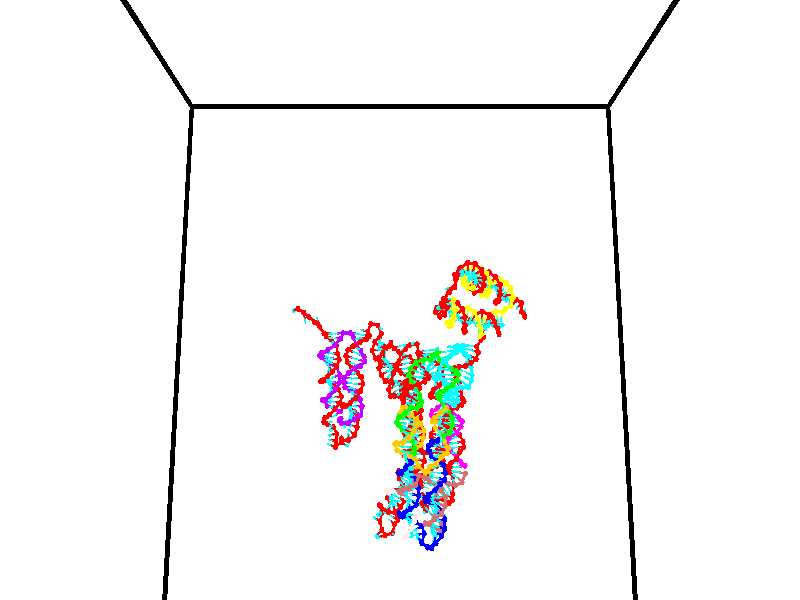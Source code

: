 // switches for output
#declare DRAW_BASES = 1; // possible values are 0, 1; only relevant for DNA ribbons
#declare DRAW_BASES_TYPE = 3; // possible values are 1, 2, 3; only relevant for DNA ribbons
#declare DRAW_FOG = 0; // set to 1 to enable fog

#include "colors.inc"

#include "transforms.inc"
background { rgb <1, 1, 1>}

#default {
   normal{
       ripples 0.25
       frequency 0.20
       turbulence 0.2
       lambda 5
   }
	finish {
		phong 0.1
		phong_size 40.
	}
}

// original window dimensions: 1024x640


// camera settings

camera {
	sky <0, 0.179814, -0.983701>
	up <0, 0.179814, -0.983701>
	right 1.6 * <1, 0, 0>
	location <35, 94.9851, 44.8844>
	look_at <35, 29.7336, 32.9568>
	direction <0, -65.2515, -11.9276>
	angle 67.0682
}


# declare cpy_camera_pos = <35, 94.9851, 44.8844>;
# if (DRAW_FOG = 1)
fog {
	fog_type 2
	up vnormalize(cpy_camera_pos)
	color rgbt<1,1,1,0.3>
	distance 1e-5
	fog_alt 3e-3
	fog_offset 56
}
# end


// LIGHTS

# declare lum = 6;
global_settings {
	ambient_light rgb lum * <0.05, 0.05, 0.05>
	max_trace_level 15
}# declare cpy_direct_light_amount = 0.25;
light_source
{	1000 * <-1, -1.16352, -0.803886>,
	rgb lum * cpy_direct_light_amount
	parallel
}

light_source
{	1000 * <1, 1.16352, 0.803886>,
	rgb lum * cpy_direct_light_amount
	parallel
}

// strand 0

// nucleotide -1

// particle -1
sphere {
	<24.763016, 35.279476, 34.719448> 0.250000
	pigment { color rgbt <1,0,0,0> }
	no_shadow
}
cylinder {
	<24.473936, 35.006477, 34.763081>,  <24.300488, 34.842678, 34.789261>, 0.100000
	pigment { color rgbt <1,0,0,0> }
	no_shadow
}
cylinder {
	<24.473936, 35.006477, 34.763081>,  <24.763016, 35.279476, 34.719448>, 0.100000
	pigment { color rgbt <1,0,0,0> }
	no_shadow
}

// particle -1
sphere {
	<24.473936, 35.006477, 34.763081> 0.100000
	pigment { color rgbt <1,0,0,0> }
	no_shadow
}
sphere {
	0, 1
	scale<0.080000,0.200000,0.300000>
	matrix <-0.600358, 0.698083, 0.390192,
		-0.342454, 0.216504, -0.914249,
		-0.722700, -0.682499, 0.109081,
		24.257126, 34.801727, 34.795807>
	pigment { color rgbt <0,1,1,0> }
	no_shadow
}
cylinder {
	<25.287960, 34.881058, 34.973103>,  <24.763016, 35.279476, 34.719448>, 0.130000
	pigment { color rgbt <1,0,0,0> }
	no_shadow
}

// nucleotide -1

// particle -1
sphere {
	<25.287960, 34.881058, 34.973103> 0.250000
	pigment { color rgbt <1,0,0,0> }
	no_shadow
}
cylinder {
	<25.340429, 34.690823, 35.321033>,  <25.371910, 34.576679, 35.529793>, 0.100000
	pigment { color rgbt <1,0,0,0> }
	no_shadow
}
cylinder {
	<25.340429, 34.690823, 35.321033>,  <25.287960, 34.881058, 34.973103>, 0.100000
	pigment { color rgbt <1,0,0,0> }
	no_shadow
}

// particle -1
sphere {
	<25.340429, 34.690823, 35.321033> 0.100000
	pigment { color rgbt <1,0,0,0> }
	no_shadow
}
sphere {
	0, 1
	scale<0.080000,0.200000,0.300000>
	matrix <0.966217, -0.135023, -0.219532,
		0.221855, 0.869241, 0.441814,
		0.131171, -0.475592, 0.869831,
		25.379780, 34.548145, 35.581982>
	pigment { color rgbt <0,1,1,0> }
	no_shadow
}
cylinder {
	<25.857130, 35.200668, 35.383808>,  <25.287960, 34.881058, 34.973103>, 0.130000
	pigment { color rgbt <1,0,0,0> }
	no_shadow
}

// nucleotide -1

// particle -1
sphere {
	<25.857130, 35.200668, 35.383808> 0.250000
	pigment { color rgbt <1,0,0,0> }
	no_shadow
}
cylinder {
	<25.830709, 34.808861, 35.459896>,  <25.814857, 34.573776, 35.505550>, 0.100000
	pigment { color rgbt <1,0,0,0> }
	no_shadow
}
cylinder {
	<25.830709, 34.808861, 35.459896>,  <25.857130, 35.200668, 35.383808>, 0.100000
	pigment { color rgbt <1,0,0,0> }
	no_shadow
}

// particle -1
sphere {
	<25.830709, 34.808861, 35.459896> 0.100000
	pigment { color rgbt <1,0,0,0> }
	no_shadow
}
sphere {
	0, 1
	scale<0.080000,0.200000,0.300000>
	matrix <0.968369, -0.108896, -0.224508,
		0.240624, 0.169374, 0.955726,
		-0.066049, -0.979517, 0.190220,
		25.810894, 34.515007, 35.516960>
	pigment { color rgbt <0,1,1,0> }
	no_shadow
}
cylinder {
	<26.430582, 35.102428, 35.832146>,  <25.857130, 35.200668, 35.383808>, 0.130000
	pigment { color rgbt <1,0,0,0> }
	no_shadow
}

// nucleotide -1

// particle -1
sphere {
	<26.430582, 35.102428, 35.832146> 0.250000
	pigment { color rgbt <1,0,0,0> }
	no_shadow
}
cylinder {
	<26.335299, 34.761070, 35.646687>,  <26.278128, 34.556255, 35.535412>, 0.100000
	pigment { color rgbt <1,0,0,0> }
	no_shadow
}
cylinder {
	<26.335299, 34.761070, 35.646687>,  <26.430582, 35.102428, 35.832146>, 0.100000
	pigment { color rgbt <1,0,0,0> }
	no_shadow
}

// particle -1
sphere {
	<26.335299, 34.761070, 35.646687> 0.100000
	pigment { color rgbt <1,0,0,0> }
	no_shadow
}
sphere {
	0, 1
	scale<0.080000,0.200000,0.300000>
	matrix <0.948213, -0.101075, -0.301124,
		0.210114, -0.511372, 0.833277,
		-0.238210, -0.853395, -0.463652,
		26.263836, 34.505051, 35.507591>
	pigment { color rgbt <0,1,1,0> }
	no_shadow
}
cylinder {
	<26.889408, 34.651516, 36.126965>,  <26.430582, 35.102428, 35.832146>, 0.130000
	pigment { color rgbt <1,0,0,0> }
	no_shadow
}

// nucleotide -1

// particle -1
sphere {
	<26.889408, 34.651516, 36.126965> 0.250000
	pigment { color rgbt <1,0,0,0> }
	no_shadow
}
cylinder {
	<26.745586, 34.542896, 35.769871>,  <26.659294, 34.477726, 35.555614>, 0.100000
	pigment { color rgbt <1,0,0,0> }
	no_shadow
}
cylinder {
	<26.745586, 34.542896, 35.769871>,  <26.889408, 34.651516, 36.126965>, 0.100000
	pigment { color rgbt <1,0,0,0> }
	no_shadow
}

// particle -1
sphere {
	<26.745586, 34.542896, 35.769871> 0.100000
	pigment { color rgbt <1,0,0,0> }
	no_shadow
}
sphere {
	0, 1
	scale<0.080000,0.200000,0.300000>
	matrix <0.932817, -0.080081, -0.351338,
		0.023914, -0.959088, 0.282098,
		-0.359555, -0.271548, -0.892738,
		26.637720, 34.461433, 35.502048>
	pigment { color rgbt <0,1,1,0> }
	no_shadow
}
cylinder {
	<27.286322, 34.272507, 36.657116>,  <26.889408, 34.651516, 36.126965>, 0.130000
	pigment { color rgbt <1,0,0,0> }
	no_shadow
}

// nucleotide -1

// particle -1
sphere {
	<27.286322, 34.272507, 36.657116> 0.250000
	pigment { color rgbt <1,0,0,0> }
	no_shadow
}
cylinder {
	<27.685375, 34.296284, 36.670933>,  <27.924807, 34.310551, 36.679222>, 0.100000
	pigment { color rgbt <1,0,0,0> }
	no_shadow
}
cylinder {
	<27.685375, 34.296284, 36.670933>,  <27.286322, 34.272507, 36.657116>, 0.100000
	pigment { color rgbt <1,0,0,0> }
	no_shadow
}

// particle -1
sphere {
	<27.685375, 34.296284, 36.670933> 0.100000
	pigment { color rgbt <1,0,0,0> }
	no_shadow
}
sphere {
	0, 1
	scale<0.080000,0.200000,0.300000>
	matrix <-0.003851, -0.453336, 0.891331,
		0.068647, -0.889355, -0.452034,
		0.997634, 0.059447, 0.034545,
		27.984665, 34.314117, 36.681297>
	pigment { color rgbt <0,1,1,0> }
	no_shadow
}
cylinder {
	<27.422167, 33.652344, 36.811047>,  <27.286322, 34.272507, 36.657116>, 0.130000
	pigment { color rgbt <1,0,0,0> }
	no_shadow
}

// nucleotide -1

// particle -1
sphere {
	<27.422167, 33.652344, 36.811047> 0.250000
	pigment { color rgbt <1,0,0,0> }
	no_shadow
}
cylinder {
	<27.734524, 33.880249, 36.913483>,  <27.921938, 34.016991, 36.974945>, 0.100000
	pigment { color rgbt <1,0,0,0> }
	no_shadow
}
cylinder {
	<27.734524, 33.880249, 36.913483>,  <27.422167, 33.652344, 36.811047>, 0.100000
	pigment { color rgbt <1,0,0,0> }
	no_shadow
}

// particle -1
sphere {
	<27.734524, 33.880249, 36.913483> 0.100000
	pigment { color rgbt <1,0,0,0> }
	no_shadow
}
sphere {
	0, 1
	scale<0.080000,0.200000,0.300000>
	matrix <0.024687, -0.437787, 0.898740,
		0.624178, -0.695497, -0.355930,
		0.780893, 0.569760, 0.256087,
		27.968792, 34.051178, 36.990311>
	pigment { color rgbt <0,1,1,0> }
	no_shadow
}
cylinder {
	<27.937151, 33.229431, 37.098579>,  <27.422167, 33.652344, 36.811047>, 0.130000
	pigment { color rgbt <1,0,0,0> }
	no_shadow
}

// nucleotide -1

// particle -1
sphere {
	<27.937151, 33.229431, 37.098579> 0.250000
	pigment { color rgbt <1,0,0,0> }
	no_shadow
}
cylinder {
	<28.026340, 33.585693, 37.257076>,  <28.079853, 33.799450, 37.352177>, 0.100000
	pigment { color rgbt <1,0,0,0> }
	no_shadow
}
cylinder {
	<28.026340, 33.585693, 37.257076>,  <27.937151, 33.229431, 37.098579>, 0.100000
	pigment { color rgbt <1,0,0,0> }
	no_shadow
}

// particle -1
sphere {
	<28.026340, 33.585693, 37.257076> 0.100000
	pigment { color rgbt <1,0,0,0> }
	no_shadow
}
sphere {
	0, 1
	scale<0.080000,0.200000,0.300000>
	matrix <0.046124, -0.415664, 0.908348,
		0.973733, -0.184260, -0.133762,
		0.222972, 0.890658, 0.396247,
		28.093233, 33.852890, 37.375950>
	pigment { color rgbt <0,1,1,0> }
	no_shadow
}
cylinder {
	<28.463388, 33.262138, 37.554878>,  <27.937151, 33.229431, 37.098579>, 0.130000
	pigment { color rgbt <1,0,0,0> }
	no_shadow
}

// nucleotide -1

// particle -1
sphere {
	<28.463388, 33.262138, 37.554878> 0.250000
	pigment { color rgbt <1,0,0,0> }
	no_shadow
}
cylinder {
	<28.280167, 33.592514, 37.686333>,  <28.170233, 33.790741, 37.765205>, 0.100000
	pigment { color rgbt <1,0,0,0> }
	no_shadow
}
cylinder {
	<28.280167, 33.592514, 37.686333>,  <28.463388, 33.262138, 37.554878>, 0.100000
	pigment { color rgbt <1,0,0,0> }
	no_shadow
}

// particle -1
sphere {
	<28.280167, 33.592514, 37.686333> 0.100000
	pigment { color rgbt <1,0,0,0> }
	no_shadow
}
sphere {
	0, 1
	scale<0.080000,0.200000,0.300000>
	matrix <-0.006592, -0.372847, 0.927870,
		0.888899, 0.422850, 0.176230,
		-0.458057, 0.825944, 0.328635,
		28.142750, 33.840298, 37.784924>
	pigment { color rgbt <0,1,1,0> }
	no_shadow
}
cylinder {
	<28.596878, 33.237595, 38.278450>,  <28.463388, 33.262138, 37.554878>, 0.130000
	pigment { color rgbt <1,0,0,0> }
	no_shadow
}

// nucleotide -1

// particle -1
sphere {
	<28.596878, 33.237595, 38.278450> 0.250000
	pigment { color rgbt <1,0,0,0> }
	no_shadow
}
cylinder {
	<28.318430, 33.524372, 38.293446>,  <28.151361, 33.696438, 38.302444>, 0.100000
	pigment { color rgbt <1,0,0,0> }
	no_shadow
}
cylinder {
	<28.318430, 33.524372, 38.293446>,  <28.596878, 33.237595, 38.278450>, 0.100000
	pigment { color rgbt <1,0,0,0> }
	no_shadow
}

// particle -1
sphere {
	<28.318430, 33.524372, 38.293446> 0.100000
	pigment { color rgbt <1,0,0,0> }
	no_shadow
}
sphere {
	0, 1
	scale<0.080000,0.200000,0.300000>
	matrix <-0.166333, -0.211858, 0.963042,
		0.698390, 0.664158, 0.266731,
		-0.696121, 0.716945, 0.037488,
		28.109594, 33.739456, 38.304691>
	pigment { color rgbt <0,1,1,0> }
	no_shadow
}
cylinder {
	<28.808752, 33.580334, 38.827904>,  <28.596878, 33.237595, 38.278450>, 0.130000
	pigment { color rgbt <1,0,0,0> }
	no_shadow
}

// nucleotide -1

// particle -1
sphere {
	<28.808752, 33.580334, 38.827904> 0.250000
	pigment { color rgbt <1,0,0,0> }
	no_shadow
}
cylinder {
	<28.423559, 33.666504, 38.763088>,  <28.192444, 33.718204, 38.724197>, 0.100000
	pigment { color rgbt <1,0,0,0> }
	no_shadow
}
cylinder {
	<28.423559, 33.666504, 38.763088>,  <28.808752, 33.580334, 38.827904>, 0.100000
	pigment { color rgbt <1,0,0,0> }
	no_shadow
}

// particle -1
sphere {
	<28.423559, 33.666504, 38.763088> 0.100000
	pigment { color rgbt <1,0,0,0> }
	no_shadow
}
sphere {
	0, 1
	scale<0.080000,0.200000,0.300000>
	matrix <-0.170504, -0.021172, 0.985129,
		0.208788, 0.976291, 0.057119,
		-0.962983, 0.215422, -0.162041,
		28.134665, 33.731129, 38.714478>
	pigment { color rgbt <0,1,1,0> }
	no_shadow
}
cylinder {
	<28.605722, 33.976971, 39.357479>,  <28.808752, 33.580334, 38.827904>, 0.130000
	pigment { color rgbt <1,0,0,0> }
	no_shadow
}

// nucleotide -1

// particle -1
sphere {
	<28.605722, 33.976971, 39.357479> 0.250000
	pigment { color rgbt <1,0,0,0> }
	no_shadow
}
cylinder {
	<28.273190, 33.820942, 39.199123>,  <28.073669, 33.727325, 39.104111>, 0.100000
	pigment { color rgbt <1,0,0,0> }
	no_shadow
}
cylinder {
	<28.273190, 33.820942, 39.199123>,  <28.605722, 33.976971, 39.357479>, 0.100000
	pigment { color rgbt <1,0,0,0> }
	no_shadow
}

// particle -1
sphere {
	<28.273190, 33.820942, 39.199123> 0.100000
	pigment { color rgbt <1,0,0,0> }
	no_shadow
}
sphere {
	0, 1
	scale<0.080000,0.200000,0.300000>
	matrix <-0.197661, -0.458235, 0.866574,
		-0.519437, 0.798664, 0.303844,
		-0.831334, -0.390073, -0.395889,
		28.023790, 33.703918, 39.080357>
	pigment { color rgbt <0,1,1,0> }
	no_shadow
}
cylinder {
	<28.190107, 34.049854, 39.869354>,  <28.605722, 33.976971, 39.357479>, 0.130000
	pigment { color rgbt <1,0,0,0> }
	no_shadow
}

// nucleotide -1

// particle -1
sphere {
	<28.190107, 34.049854, 39.869354> 0.250000
	pigment { color rgbt <1,0,0,0> }
	no_shadow
}
cylinder {
	<27.993532, 33.769600, 39.662437>,  <27.875587, 33.601448, 39.538288>, 0.100000
	pigment { color rgbt <1,0,0,0> }
	no_shadow
}
cylinder {
	<27.993532, 33.769600, 39.662437>,  <28.190107, 34.049854, 39.869354>, 0.100000
	pigment { color rgbt <1,0,0,0> }
	no_shadow
}

// particle -1
sphere {
	<27.993532, 33.769600, 39.662437> 0.100000
	pigment { color rgbt <1,0,0,0> }
	no_shadow
}
sphere {
	0, 1
	scale<0.080000,0.200000,0.300000>
	matrix <-0.165332, -0.508115, 0.845272,
		-0.855075, 0.500925, 0.133870,
		-0.491439, -0.700638, -0.517296,
		27.846100, 33.559410, 39.507248>
	pigment { color rgbt <0,1,1,0> }
	no_shadow
}
cylinder {
	<27.670301, 33.803238, 40.243164>,  <28.190107, 34.049854, 39.869354>, 0.130000
	pigment { color rgbt <1,0,0,0> }
	no_shadow
}

// nucleotide -1

// particle -1
sphere {
	<27.670301, 33.803238, 40.243164> 0.250000
	pigment { color rgbt <1,0,0,0> }
	no_shadow
}
cylinder {
	<27.711288, 33.509872, 39.974358>,  <27.735880, 33.333855, 39.813072>, 0.100000
	pigment { color rgbt <1,0,0,0> }
	no_shadow
}
cylinder {
	<27.711288, 33.509872, 39.974358>,  <27.670301, 33.803238, 40.243164>, 0.100000
	pigment { color rgbt <1,0,0,0> }
	no_shadow
}

// particle -1
sphere {
	<27.711288, 33.509872, 39.974358> 0.100000
	pigment { color rgbt <1,0,0,0> }
	no_shadow
}
sphere {
	0, 1
	scale<0.080000,0.200000,0.300000>
	matrix <-0.161722, -0.678867, 0.716230,
		-0.981502, 0.035291, -0.188169,
		0.102465, -0.733413, -0.672017,
		27.742027, 33.289848, 39.772751>
	pigment { color rgbt <0,1,1,0> }
	no_shadow
}
cylinder {
	<27.222605, 33.411419, 40.528465>,  <27.670301, 33.803238, 40.243164>, 0.130000
	pigment { color rgbt <1,0,0,0> }
	no_shadow
}

// nucleotide -1

// particle -1
sphere {
	<27.222605, 33.411419, 40.528465> 0.250000
	pigment { color rgbt <1,0,0,0> }
	no_shadow
}
cylinder {
	<27.418108, 33.159397, 40.287086>,  <27.535410, 33.008183, 40.142258>, 0.100000
	pigment { color rgbt <1,0,0,0> }
	no_shadow
}
cylinder {
	<27.418108, 33.159397, 40.287086>,  <27.222605, 33.411419, 40.528465>, 0.100000
	pigment { color rgbt <1,0,0,0> }
	no_shadow
}

// particle -1
sphere {
	<27.418108, 33.159397, 40.287086> 0.100000
	pigment { color rgbt <1,0,0,0> }
	no_shadow
}
sphere {
	0, 1
	scale<0.080000,0.200000,0.300000>
	matrix <-0.019687, -0.699482, 0.714379,
		-0.872198, -0.337278, -0.354280,
		0.488757, -0.630055, -0.603446,
		27.564735, 32.970379, 40.106052>
	pigment { color rgbt <0,1,1,0> }
	no_shadow
}
cylinder {
	<26.844046, 32.700230, 40.583939>,  <27.222605, 33.411419, 40.528465>, 0.130000
	pigment { color rgbt <1,0,0,0> }
	no_shadow
}

// nucleotide -1

// particle -1
sphere {
	<26.844046, 32.700230, 40.583939> 0.250000
	pigment { color rgbt <1,0,0,0> }
	no_shadow
}
cylinder {
	<27.223328, 32.628918, 40.478771>,  <27.450897, 32.586132, 40.415672>, 0.100000
	pigment { color rgbt <1,0,0,0> }
	no_shadow
}
cylinder {
	<27.223328, 32.628918, 40.478771>,  <26.844046, 32.700230, 40.583939>, 0.100000
	pigment { color rgbt <1,0,0,0> }
	no_shadow
}

// particle -1
sphere {
	<27.223328, 32.628918, 40.478771> 0.100000
	pigment { color rgbt <1,0,0,0> }
	no_shadow
}
sphere {
	0, 1
	scale<0.080000,0.200000,0.300000>
	matrix <0.057550, -0.717560, 0.694115,
		-0.312406, -0.673293, -0.670133,
		0.948204, -0.178280, -0.262918,
		27.507790, 32.575432, 40.399895>
	pigment { color rgbt <0,1,1,0> }
	no_shadow
}
cylinder {
	<26.918295, 31.963266, 40.529457>,  <26.844046, 32.700230, 40.583939>, 0.130000
	pigment { color rgbt <1,0,0,0> }
	no_shadow
}

// nucleotide -1

// particle -1
sphere {
	<26.918295, 31.963266, 40.529457> 0.250000
	pigment { color rgbt <1,0,0,0> }
	no_shadow
}
cylinder {
	<27.297421, 32.090237, 40.541393>,  <27.524895, 32.166420, 40.548553>, 0.100000
	pigment { color rgbt <1,0,0,0> }
	no_shadow
}
cylinder {
	<27.297421, 32.090237, 40.541393>,  <26.918295, 31.963266, 40.529457>, 0.100000
	pigment { color rgbt <1,0,0,0> }
	no_shadow
}

// particle -1
sphere {
	<27.297421, 32.090237, 40.541393> 0.100000
	pigment { color rgbt <1,0,0,0> }
	no_shadow
}
sphere {
	0, 1
	scale<0.080000,0.200000,0.300000>
	matrix <0.173496, -0.592022, 0.787025,
		0.267488, -0.740776, -0.616199,
		0.947813, 0.317428, 0.029837,
		27.581764, 32.185467, 40.550343>
	pigment { color rgbt <0,1,1,0> }
	no_shadow
}
cylinder {
	<27.354584, 31.396658, 40.406990>,  <26.918295, 31.963266, 40.529457>, 0.130000
	pigment { color rgbt <1,0,0,0> }
	no_shadow
}

// nucleotide -1

// particle -1
sphere {
	<27.354584, 31.396658, 40.406990> 0.250000
	pigment { color rgbt <1,0,0,0> }
	no_shadow
}
cylinder {
	<27.565969, 31.673532, 40.603603>,  <27.692801, 31.839657, 40.721569>, 0.100000
	pigment { color rgbt <1,0,0,0> }
	no_shadow
}
cylinder {
	<27.565969, 31.673532, 40.603603>,  <27.354584, 31.396658, 40.406990>, 0.100000
	pigment { color rgbt <1,0,0,0> }
	no_shadow
}

// particle -1
sphere {
	<27.565969, 31.673532, 40.603603> 0.100000
	pigment { color rgbt <1,0,0,0> }
	no_shadow
}
sphere {
	0, 1
	scale<0.080000,0.200000,0.300000>
	matrix <0.063497, -0.609587, 0.790172,
		0.846577, -0.386367, -0.366097,
		0.528465, 0.692188, 0.491529,
		27.724508, 31.881189, 40.751060>
	pigment { color rgbt <0,1,1,0> }
	no_shadow
}
cylinder {
	<28.050058, 31.169075, 40.675373>,  <27.354584, 31.396658, 40.406990>, 0.130000
	pigment { color rgbt <1,0,0,0> }
	no_shadow
}

// nucleotide -1

// particle -1
sphere {
	<28.050058, 31.169075, 40.675373> 0.250000
	pigment { color rgbt <1,0,0,0> }
	no_shadow
}
cylinder {
	<27.980257, 31.469194, 40.930435>,  <27.938375, 31.649265, 41.083473>, 0.100000
	pigment { color rgbt <1,0,0,0> }
	no_shadow
}
cylinder {
	<27.980257, 31.469194, 40.930435>,  <28.050058, 31.169075, 40.675373>, 0.100000
	pigment { color rgbt <1,0,0,0> }
	no_shadow
}

// particle -1
sphere {
	<27.980257, 31.469194, 40.930435> 0.100000
	pigment { color rgbt <1,0,0,0> }
	no_shadow
}
sphere {
	0, 1
	scale<0.080000,0.200000,0.300000>
	matrix <0.277718, -0.583795, 0.762926,
		0.944681, 0.310221, -0.106497,
		-0.174504, 0.750298, 0.637653,
		27.927906, 31.694284, 41.121731>
	pigment { color rgbt <0,1,1,0> }
	no_shadow
}
cylinder {
	<28.506195, 31.060804, 41.168434>,  <28.050058, 31.169075, 40.675373>, 0.130000
	pigment { color rgbt <1,0,0,0> }
	no_shadow
}

// nucleotide -1

// particle -1
sphere {
	<28.506195, 31.060804, 41.168434> 0.250000
	pigment { color rgbt <1,0,0,0> }
	no_shadow
}
cylinder {
	<28.252895, 31.306276, 41.357067>,  <28.100916, 31.453560, 41.470245>, 0.100000
	pigment { color rgbt <1,0,0,0> }
	no_shadow
}
cylinder {
	<28.252895, 31.306276, 41.357067>,  <28.506195, 31.060804, 41.168434>, 0.100000
	pigment { color rgbt <1,0,0,0> }
	no_shadow
}

// particle -1
sphere {
	<28.252895, 31.306276, 41.357067> 0.100000
	pigment { color rgbt <1,0,0,0> }
	no_shadow
}
sphere {
	0, 1
	scale<0.080000,0.200000,0.300000>
	matrix <0.273209, -0.392843, 0.878084,
		0.724122, 0.684887, 0.081104,
		-0.633249, 0.613681, 0.471584,
		28.062922, 31.490381, 41.498543>
	pigment { color rgbt <0,1,1,0> }
	no_shadow
}
cylinder {
	<28.861481, 31.294445, 41.776531>,  <28.506195, 31.060804, 41.168434>, 0.130000
	pigment { color rgbt <1,0,0,0> }
	no_shadow
}

// nucleotide -1

// particle -1
sphere {
	<28.861481, 31.294445, 41.776531> 0.250000
	pigment { color rgbt <1,0,0,0> }
	no_shadow
}
cylinder {
	<28.470972, 31.353628, 41.839783>,  <28.236668, 31.389137, 41.877735>, 0.100000
	pigment { color rgbt <1,0,0,0> }
	no_shadow
}
cylinder {
	<28.470972, 31.353628, 41.839783>,  <28.861481, 31.294445, 41.776531>, 0.100000
	pigment { color rgbt <1,0,0,0> }
	no_shadow
}

// particle -1
sphere {
	<28.470972, 31.353628, 41.839783> 0.100000
	pigment { color rgbt <1,0,0,0> }
	no_shadow
}
sphere {
	0, 1
	scale<0.080000,0.200000,0.300000>
	matrix <0.132238, -0.170947, 0.976366,
		0.171492, 0.974108, 0.147324,
		-0.976270, 0.147957, 0.158130,
		28.178091, 31.398016, 41.887222>
	pigment { color rgbt <0,1,1,0> }
	no_shadow
}
cylinder {
	<28.799397, 31.728191, 42.394245>,  <28.861481, 31.294445, 41.776531>, 0.130000
	pigment { color rgbt <1,0,0,0> }
	no_shadow
}

// nucleotide -1

// particle -1
sphere {
	<28.799397, 31.728191, 42.394245> 0.250000
	pigment { color rgbt <1,0,0,0> }
	no_shadow
}
cylinder {
	<28.446726, 31.547527, 42.339622>,  <28.235123, 31.439129, 42.306847>, 0.100000
	pigment { color rgbt <1,0,0,0> }
	no_shadow
}
cylinder {
	<28.446726, 31.547527, 42.339622>,  <28.799397, 31.728191, 42.394245>, 0.100000
	pigment { color rgbt <1,0,0,0> }
	no_shadow
}

// particle -1
sphere {
	<28.446726, 31.547527, 42.339622> 0.100000
	pigment { color rgbt <1,0,0,0> }
	no_shadow
}
sphere {
	0, 1
	scale<0.080000,0.200000,0.300000>
	matrix <-0.088998, -0.125040, 0.988152,
		-0.463383, 0.883385, 0.070048,
		-0.881678, -0.451659, -0.136560,
		28.182222, 31.412029, 42.298653>
	pigment { color rgbt <0,1,1,0> }
	no_shadow
}
cylinder {
	<28.304642, 32.118557, 42.925110>,  <28.799397, 31.728191, 42.394245>, 0.130000
	pigment { color rgbt <1,0,0,0> }
	no_shadow
}

// nucleotide -1

// particle -1
sphere {
	<28.304642, 32.118557, 42.925110> 0.250000
	pigment { color rgbt <1,0,0,0> }
	no_shadow
}
cylinder {
	<28.136703, 31.765635, 42.840012>,  <28.035940, 31.553881, 42.788952>, 0.100000
	pigment { color rgbt <1,0,0,0> }
	no_shadow
}
cylinder {
	<28.136703, 31.765635, 42.840012>,  <28.304642, 32.118557, 42.925110>, 0.100000
	pigment { color rgbt <1,0,0,0> }
	no_shadow
}

// particle -1
sphere {
	<28.136703, 31.765635, 42.840012> 0.100000
	pigment { color rgbt <1,0,0,0> }
	no_shadow
}
sphere {
	0, 1
	scale<0.080000,0.200000,0.300000>
	matrix <-0.129551, -0.173751, 0.976231,
		-0.898303, 0.437427, -0.041355,
		-0.419844, -0.882308, -0.212750,
		28.010750, 31.500942, 42.776188>
	pigment { color rgbt <0,1,1,0> }
	no_shadow
}
cylinder {
	<27.768517, 32.123032, 43.378033>,  <28.304642, 32.118557, 42.925110>, 0.130000
	pigment { color rgbt <1,0,0,0> }
	no_shadow
}

// nucleotide -1

// particle -1
sphere {
	<27.768517, 32.123032, 43.378033> 0.250000
	pigment { color rgbt <1,0,0,0> }
	no_shadow
}
cylinder {
	<27.827410, 31.738052, 43.286804>,  <27.862745, 31.507065, 43.232067>, 0.100000
	pigment { color rgbt <1,0,0,0> }
	no_shadow
}
cylinder {
	<27.827410, 31.738052, 43.286804>,  <27.768517, 32.123032, 43.378033>, 0.100000
	pigment { color rgbt <1,0,0,0> }
	no_shadow
}

// particle -1
sphere {
	<27.827410, 31.738052, 43.286804> 0.100000
	pigment { color rgbt <1,0,0,0> }
	no_shadow
}
sphere {
	0, 1
	scale<0.080000,0.200000,0.300000>
	matrix <-0.137605, -0.248270, 0.958867,
		-0.979483, -0.109795, -0.168992,
		0.147235, -0.962448, -0.228068,
		27.871580, 31.449318, 43.218384>
	pigment { color rgbt <0,1,1,0> }
	no_shadow
}
cylinder {
	<27.224258, 31.765509, 43.646328>,  <27.768517, 32.123032, 43.378033>, 0.130000
	pigment { color rgbt <1,0,0,0> }
	no_shadow
}

// nucleotide -1

// particle -1
sphere {
	<27.224258, 31.765509, 43.646328> 0.250000
	pigment { color rgbt <1,0,0,0> }
	no_shadow
}
cylinder {
	<27.533220, 31.514315, 43.608330>,  <27.718597, 31.363598, 43.585533>, 0.100000
	pigment { color rgbt <1,0,0,0> }
	no_shadow
}
cylinder {
	<27.533220, 31.514315, 43.608330>,  <27.224258, 31.765509, 43.646328>, 0.100000
	pigment { color rgbt <1,0,0,0> }
	no_shadow
}

// particle -1
sphere {
	<27.533220, 31.514315, 43.608330> 0.100000
	pigment { color rgbt <1,0,0,0> }
	no_shadow
}
sphere {
	0, 1
	scale<0.080000,0.200000,0.300000>
	matrix <-0.075935, -0.239798, 0.967849,
		-0.630574, -0.740359, -0.232907,
		0.772406, -0.627986, -0.094991,
		27.764942, 31.325918, 43.579834>
	pigment { color rgbt <0,1,1,0> }
	no_shadow
}
cylinder {
	<27.046944, 31.218573, 43.996822>,  <27.224258, 31.765509, 43.646328>, 0.130000
	pigment { color rgbt <1,0,0,0> }
	no_shadow
}

// nucleotide -1

// particle -1
sphere {
	<27.046944, 31.218573, 43.996822> 0.250000
	pigment { color rgbt <1,0,0,0> }
	no_shadow
}
cylinder {
	<27.446659, 31.229925, 43.986866>,  <27.686487, 31.236736, 43.980892>, 0.100000
	pigment { color rgbt <1,0,0,0> }
	no_shadow
}
cylinder {
	<27.446659, 31.229925, 43.986866>,  <27.046944, 31.218573, 43.996822>, 0.100000
	pigment { color rgbt <1,0,0,0> }
	no_shadow
}

// particle -1
sphere {
	<27.446659, 31.229925, 43.986866> 0.100000
	pigment { color rgbt <1,0,0,0> }
	no_shadow
}
sphere {
	0, 1
	scale<0.080000,0.200000,0.300000>
	matrix <0.030895, -0.235868, 0.971294,
		0.021694, -0.971370, -0.236577,
		0.999287, 0.028380, -0.024894,
		27.746445, 31.238440, 43.979397>
	pigment { color rgbt <0,1,1,0> }
	no_shadow
}
cylinder {
	<27.384384, 30.579430, 44.200951>,  <27.046944, 31.218573, 43.996822>, 0.130000
	pigment { color rgbt <1,0,0,0> }
	no_shadow
}

// nucleotide -1

// particle -1
sphere {
	<27.384384, 30.579430, 44.200951> 0.250000
	pigment { color rgbt <1,0,0,0> }
	no_shadow
}
cylinder {
	<27.620436, 30.888613, 44.294144>,  <27.762066, 31.074123, 44.350060>, 0.100000
	pigment { color rgbt <1,0,0,0> }
	no_shadow
}
cylinder {
	<27.620436, 30.888613, 44.294144>,  <27.384384, 30.579430, 44.200951>, 0.100000
	pigment { color rgbt <1,0,0,0> }
	no_shadow
}

// particle -1
sphere {
	<27.620436, 30.888613, 44.294144> 0.100000
	pigment { color rgbt <1,0,0,0> }
	no_shadow
}
sphere {
	0, 1
	scale<0.080000,0.200000,0.300000>
	matrix <-0.119389, -0.201865, 0.972109,
		0.798433, -0.601485, -0.026843,
		0.590128, 0.772959, 0.232987,
		27.797474, 31.120501, 44.364040>
	pigment { color rgbt <0,1,1,0> }
	no_shadow
}
cylinder {
	<27.967579, 30.326916, 44.414383>,  <27.384384, 30.579430, 44.200951>, 0.130000
	pigment { color rgbt <1,0,0,0> }
	no_shadow
}

// nucleotide -1

// particle -1
sphere {
	<27.967579, 30.326916, 44.414383> 0.250000
	pigment { color rgbt <1,0,0,0> }
	no_shadow
}
cylinder {
	<27.862928, 30.681835, 44.566307>,  <27.800138, 30.894787, 44.657463>, 0.100000
	pigment { color rgbt <1,0,0,0> }
	no_shadow
}
cylinder {
	<27.862928, 30.681835, 44.566307>,  <27.967579, 30.326916, 44.414383>, 0.100000
	pigment { color rgbt <1,0,0,0> }
	no_shadow
}

// particle -1
sphere {
	<27.862928, 30.681835, 44.566307> 0.100000
	pigment { color rgbt <1,0,0,0> }
	no_shadow
}
sphere {
	0, 1
	scale<0.080000,0.200000,0.300000>
	matrix <-0.246118, -0.441839, 0.862673,
		0.933262, 0.132218, 0.333976,
		-0.261625, 0.887297, 0.379811,
		27.784441, 30.948025, 44.680252>
	pigment { color rgbt <0,1,1,0> }
	no_shadow
}
cylinder {
	<28.364080, 30.596344, 44.999313>,  <27.967579, 30.326916, 44.414383>, 0.130000
	pigment { color rgbt <1,0,0,0> }
	no_shadow
}

// nucleotide -1

// particle -1
sphere {
	<28.364080, 30.596344, 44.999313> 0.250000
	pigment { color rgbt <1,0,0,0> }
	no_shadow
}
cylinder {
	<28.009146, 30.768518, 45.065479>,  <27.796185, 30.871822, 45.105179>, 0.100000
	pigment { color rgbt <1,0,0,0> }
	no_shadow
}
cylinder {
	<28.009146, 30.768518, 45.065479>,  <28.364080, 30.596344, 44.999313>, 0.100000
	pigment { color rgbt <1,0,0,0> }
	no_shadow
}

// particle -1
sphere {
	<28.009146, 30.768518, 45.065479> 0.100000
	pigment { color rgbt <1,0,0,0> }
	no_shadow
}
sphere {
	0, 1
	scale<0.080000,0.200000,0.300000>
	matrix <-0.087802, -0.509875, 0.855756,
		0.452689, 0.744818, 0.490222,
		-0.887335, 0.430434, 0.165418,
		27.742945, 30.897648, 45.115105>
	pigment { color rgbt <0,1,1,0> }
	no_shadow
}
cylinder {
	<28.267157, 30.321161, 45.642448>,  <28.364080, 30.596344, 44.999313>, 0.130000
	pigment { color rgbt <1,0,0,0> }
	no_shadow
}

// nucleotide -1

// particle -1
sphere {
	<28.267157, 30.321161, 45.642448> 0.250000
	pigment { color rgbt <1,0,0,0> }
	no_shadow
}
cylinder {
	<27.954390, 30.561905, 45.577488>,  <27.766729, 30.706350, 45.538509>, 0.100000
	pigment { color rgbt <1,0,0,0> }
	no_shadow
}
cylinder {
	<27.954390, 30.561905, 45.577488>,  <28.267157, 30.321161, 45.642448>, 0.100000
	pigment { color rgbt <1,0,0,0> }
	no_shadow
}

// particle -1
sphere {
	<27.954390, 30.561905, 45.577488> 0.100000
	pigment { color rgbt <1,0,0,0> }
	no_shadow
}
sphere {
	0, 1
	scale<0.080000,0.200000,0.300000>
	matrix <-0.301612, -0.137253, 0.943500,
		0.545562, 0.786720, 0.288848,
		-0.781915, 0.601858, -0.162405,
		27.719814, 30.742462, 45.528767>
	pigment { color rgbt <0,1,1,0> }
	no_shadow
}
cylinder {
	<28.294130, 30.878597, 46.132004>,  <28.267157, 30.321161, 45.642448>, 0.130000
	pigment { color rgbt <1,0,0,0> }
	no_shadow
}

// nucleotide -1

// particle -1
sphere {
	<28.294130, 30.878597, 46.132004> 0.250000
	pigment { color rgbt <1,0,0,0> }
	no_shadow
}
cylinder {
	<27.927269, 30.764214, 46.020969>,  <27.707151, 30.695583, 45.954350>, 0.100000
	pigment { color rgbt <1,0,0,0> }
	no_shadow
}
cylinder {
	<27.927269, 30.764214, 46.020969>,  <28.294130, 30.878597, 46.132004>, 0.100000
	pigment { color rgbt <1,0,0,0> }
	no_shadow
}

// particle -1
sphere {
	<27.927269, 30.764214, 46.020969> 0.100000
	pigment { color rgbt <1,0,0,0> }
	no_shadow
}
sphere {
	0, 1
	scale<0.080000,0.200000,0.300000>
	matrix <-0.226646, -0.198661, 0.953502,
		-0.327810, 0.937422, 0.117390,
		-0.917154, -0.285961, -0.277586,
		27.652122, 30.678425, 45.937695>
	pigment { color rgbt <0,1,1,0> }
	no_shadow
}
cylinder {
	<28.858974, 31.039614, 45.728016>,  <28.294130, 30.878597, 46.132004>, 0.130000
	pigment { color rgbt <1,0,0,0> }
	no_shadow
}

// nucleotide -1

// particle -1
sphere {
	<28.858974, 31.039614, 45.728016> 0.250000
	pigment { color rgbt <1,0,0,0> }
	no_shadow
}
cylinder {
	<29.188513, 31.208624, 45.879147>,  <29.386236, 31.310030, 45.969826>, 0.100000
	pigment { color rgbt <1,0,0,0> }
	no_shadow
}
cylinder {
	<29.188513, 31.208624, 45.879147>,  <28.858974, 31.039614, 45.728016>, 0.100000
	pigment { color rgbt <1,0,0,0> }
	no_shadow
}

// particle -1
sphere {
	<29.188513, 31.208624, 45.879147> 0.100000
	pigment { color rgbt <1,0,0,0> }
	no_shadow
}
sphere {
	0, 1
	scale<0.080000,0.200000,0.300000>
	matrix <0.064743, 0.592063, -0.803287,
		-0.563106, 0.686245, 0.460412,
		0.823845, 0.422527, 0.377823,
		29.435667, 31.335382, 45.992493>
	pigment { color rgbt <0,1,1,0> }
	no_shadow
}
cylinder {
	<28.975819, 31.689976, 45.389370>,  <28.858974, 31.039614, 45.728016>, 0.130000
	pigment { color rgbt <1,0,0,0> }
	no_shadow
}

// nucleotide -1

// particle -1
sphere {
	<28.975819, 31.689976, 45.389370> 0.250000
	pigment { color rgbt <1,0,0,0> }
	no_shadow
}
cylinder {
	<29.335918, 31.618595, 45.548218>,  <29.551977, 31.575766, 45.643528>, 0.100000
	pigment { color rgbt <1,0,0,0> }
	no_shadow
}
cylinder {
	<29.335918, 31.618595, 45.548218>,  <28.975819, 31.689976, 45.389370>, 0.100000
	pigment { color rgbt <1,0,0,0> }
	no_shadow
}

// particle -1
sphere {
	<29.335918, 31.618595, 45.548218> 0.100000
	pigment { color rgbt <1,0,0,0> }
	no_shadow
}
sphere {
	0, 1
	scale<0.080000,0.200000,0.300000>
	matrix <0.429488, 0.513522, -0.742856,
		-0.071367, 0.839315, 0.538941,
		0.900248, -0.178453, 0.397124,
		29.605993, 31.565060, 45.667355>
	pigment { color rgbt <0,1,1,0> }
	no_shadow
}
cylinder {
	<29.124769, 32.303963, 45.600662>,  <28.975819, 31.689976, 45.389370>, 0.130000
	pigment { color rgbt <1,0,0,0> }
	no_shadow
}

// nucleotide -1

// particle -1
sphere {
	<29.124769, 32.303963, 45.600662> 0.250000
	pigment { color rgbt <1,0,0,0> }
	no_shadow
}
cylinder {
	<29.421289, 32.051510, 45.509327>,  <29.599201, 31.900038, 45.454525>, 0.100000
	pigment { color rgbt <1,0,0,0> }
	no_shadow
}
cylinder {
	<29.421289, 32.051510, 45.509327>,  <29.124769, 32.303963, 45.600662>, 0.100000
	pigment { color rgbt <1,0,0,0> }
	no_shadow
}

// particle -1
sphere {
	<29.421289, 32.051510, 45.509327> 0.100000
	pigment { color rgbt <1,0,0,0> }
	no_shadow
}
sphere {
	0, 1
	scale<0.080000,0.200000,0.300000>
	matrix <0.265569, 0.588270, -0.763814,
		0.616395, 0.505577, 0.603695,
		0.741303, -0.631134, -0.228341,
		29.643681, 31.862169, 45.440826>
	pigment { color rgbt <0,1,1,0> }
	no_shadow
}
cylinder {
	<29.796650, 32.647869, 45.510239>,  <29.124769, 32.303963, 45.600662>, 0.130000
	pigment { color rgbt <1,0,0,0> }
	no_shadow
}

// nucleotide -1

// particle -1
sphere {
	<29.796650, 32.647869, 45.510239> 0.250000
	pigment { color rgbt <1,0,0,0> }
	no_shadow
}
cylinder {
	<29.750267, 32.318104, 45.288643>,  <29.722437, 32.120243, 45.155685>, 0.100000
	pigment { color rgbt <1,0,0,0> }
	no_shadow
}
cylinder {
	<29.750267, 32.318104, 45.288643>,  <29.796650, 32.647869, 45.510239>, 0.100000
	pigment { color rgbt <1,0,0,0> }
	no_shadow
}

// particle -1
sphere {
	<29.750267, 32.318104, 45.288643> 0.100000
	pigment { color rgbt <1,0,0,0> }
	no_shadow
}
sphere {
	0, 1
	scale<0.080000,0.200000,0.300000>
	matrix <0.311772, 0.499348, -0.808363,
		0.943055, -0.266452, 0.199125,
		-0.115957, -0.824412, -0.553985,
		29.715479, 32.070782, 45.122448>
	pigment { color rgbt <0,1,1,0> }
	no_shadow
}
cylinder {
	<30.367062, 32.446301, 45.114429>,  <29.796650, 32.647869, 45.510239>, 0.130000
	pigment { color rgbt <1,0,0,0> }
	no_shadow
}

// nucleotide -1

// particle -1
sphere {
	<30.367062, 32.446301, 45.114429> 0.250000
	pigment { color rgbt <1,0,0,0> }
	no_shadow
}
cylinder {
	<30.058842, 32.309978, 44.898983>,  <29.873909, 32.228184, 44.769714>, 0.100000
	pigment { color rgbt <1,0,0,0> }
	no_shadow
}
cylinder {
	<30.058842, 32.309978, 44.898983>,  <30.367062, 32.446301, 45.114429>, 0.100000
	pigment { color rgbt <1,0,0,0> }
	no_shadow
}

// particle -1
sphere {
	<30.058842, 32.309978, 44.898983> 0.100000
	pigment { color rgbt <1,0,0,0> }
	no_shadow
}
sphere {
	0, 1
	scale<0.080000,0.200000,0.300000>
	matrix <0.386554, 0.422023, -0.820044,
		0.506783, -0.840088, -0.193451,
		-0.770550, -0.340805, -0.538613,
		29.827677, 32.207737, 44.737400>
	pigment { color rgbt <0,1,1,0> }
	no_shadow
}
cylinder {
	<30.624418, 32.187786, 44.447147>,  <30.367062, 32.446301, 45.114429>, 0.130000
	pigment { color rgbt <1,0,0,0> }
	no_shadow
}

// nucleotide -1

// particle -1
sphere {
	<30.624418, 32.187786, 44.447147> 0.250000
	pigment { color rgbt <1,0,0,0> }
	no_shadow
}
cylinder {
	<30.247438, 32.291561, 44.362782>,  <30.021252, 32.353825, 44.312164>, 0.100000
	pigment { color rgbt <1,0,0,0> }
	no_shadow
}
cylinder {
	<30.247438, 32.291561, 44.362782>,  <30.624418, 32.187786, 44.447147>, 0.100000
	pigment { color rgbt <1,0,0,0> }
	no_shadow
}

// particle -1
sphere {
	<30.247438, 32.291561, 44.362782> 0.100000
	pigment { color rgbt <1,0,0,0> }
	no_shadow
}
sphere {
	0, 1
	scale<0.080000,0.200000,0.300000>
	matrix <0.332025, 0.651895, -0.681756,
		-0.039380, -0.712548, -0.700517,
		-0.942448, 0.259437, -0.210912,
		29.964705, 32.369392, 44.299507>
	pigment { color rgbt <0,1,1,0> }
	no_shadow
}
cylinder {
	<30.640255, 32.146221, 43.758450>,  <30.624418, 32.187786, 44.447147>, 0.130000
	pigment { color rgbt <1,0,0,0> }
	no_shadow
}

// nucleotide -1

// particle -1
sphere {
	<30.640255, 32.146221, 43.758450> 0.250000
	pigment { color rgbt <1,0,0,0> }
	no_shadow
}
cylinder {
	<30.308681, 32.353119, 43.843613>,  <30.109737, 32.477257, 43.894711>, 0.100000
	pigment { color rgbt <1,0,0,0> }
	no_shadow
}
cylinder {
	<30.308681, 32.353119, 43.843613>,  <30.640255, 32.146221, 43.758450>, 0.100000
	pigment { color rgbt <1,0,0,0> }
	no_shadow
}

// particle -1
sphere {
	<30.308681, 32.353119, 43.843613> 0.100000
	pigment { color rgbt <1,0,0,0> }
	no_shadow
}
sphere {
	0, 1
	scale<0.080000,0.200000,0.300000>
	matrix <0.186896, 0.614889, -0.766147,
		-0.527200, -0.595293, -0.606373,
		-0.828934, 0.517241, 0.212911,
		30.060001, 32.508289, 43.907486>
	pigment { color rgbt <0,1,1,0> }
	no_shadow
}
cylinder {
	<30.323360, 32.142860, 43.123074>,  <30.640255, 32.146221, 43.758450>, 0.130000
	pigment { color rgbt <1,0,0,0> }
	no_shadow
}

// nucleotide -1

// particle -1
sphere {
	<30.323360, 32.142860, 43.123074> 0.250000
	pigment { color rgbt <1,0,0,0> }
	no_shadow
}
cylinder {
	<30.160616, 32.432140, 43.346302>,  <30.062969, 32.605709, 43.480240>, 0.100000
	pigment { color rgbt <1,0,0,0> }
	no_shadow
}
cylinder {
	<30.160616, 32.432140, 43.346302>,  <30.323360, 32.142860, 43.123074>, 0.100000
	pigment { color rgbt <1,0,0,0> }
	no_shadow
}

// particle -1
sphere {
	<30.160616, 32.432140, 43.346302> 0.100000
	pigment { color rgbt <1,0,0,0> }
	no_shadow
}
sphere {
	0, 1
	scale<0.080000,0.200000,0.300000>
	matrix <0.129412, 0.650390, -0.748495,
		-0.904276, -0.232313, -0.358210,
		-0.406862, 0.723203, 0.558069,
		30.038557, 32.649101, 43.513721>
	pigment { color rgbt <0,1,1,0> }
	no_shadow
}
cylinder {
	<29.740511, 32.460098, 42.698662>,  <30.323360, 32.142860, 43.123074>, 0.130000
	pigment { color rgbt <1,0,0,0> }
	no_shadow
}

// nucleotide -1

// particle -1
sphere {
	<29.740511, 32.460098, 42.698662> 0.250000
	pigment { color rgbt <1,0,0,0> }
	no_shadow
}
cylinder {
	<29.897890, 32.714619, 42.964088>,  <29.992317, 32.867329, 43.123344>, 0.100000
	pigment { color rgbt <1,0,0,0> }
	no_shadow
}
cylinder {
	<29.897890, 32.714619, 42.964088>,  <29.740511, 32.460098, 42.698662>, 0.100000
	pigment { color rgbt <1,0,0,0> }
	no_shadow
}

// particle -1
sphere {
	<29.897890, 32.714619, 42.964088> 0.100000
	pigment { color rgbt <1,0,0,0> }
	no_shadow
}
sphere {
	0, 1
	scale<0.080000,0.200000,0.300000>
	matrix <0.000903, 0.721516, -0.692397,
		-0.919346, 0.273022, 0.283305,
		0.393449, 0.636297, 0.663570,
		30.015924, 32.905506, 43.163158>
	pigment { color rgbt <0,1,1,0> }
	no_shadow
}
cylinder {
	<29.300024, 33.087723, 42.590122>,  <29.740511, 32.460098, 42.698662>, 0.130000
	pigment { color rgbt <1,0,0,0> }
	no_shadow
}

// nucleotide -1

// particle -1
sphere {
	<29.300024, 33.087723, 42.590122> 0.250000
	pigment { color rgbt <1,0,0,0> }
	no_shadow
}
cylinder {
	<29.653513, 33.176941, 42.754700>,  <29.865606, 33.230473, 42.853447>, 0.100000
	pigment { color rgbt <1,0,0,0> }
	no_shadow
}
cylinder {
	<29.653513, 33.176941, 42.754700>,  <29.300024, 33.087723, 42.590122>, 0.100000
	pigment { color rgbt <1,0,0,0> }
	no_shadow
}

// particle -1
sphere {
	<29.653513, 33.176941, 42.754700> 0.100000
	pigment { color rgbt <1,0,0,0> }
	no_shadow
}
sphere {
	0, 1
	scale<0.080000,0.200000,0.300000>
	matrix <0.097388, 0.772248, -0.627813,
		-0.457769, 0.594881, 0.660730,
		0.883721, 0.223046, 0.411445,
		29.918629, 33.243855, 42.878132>
	pigment { color rgbt <0,1,1,0> }
	no_shadow
}
cylinder {
	<29.246719, 33.746639, 42.752251>,  <29.300024, 33.087723, 42.590122>, 0.130000
	pigment { color rgbt <1,0,0,0> }
	no_shadow
}

// nucleotide -1

// particle -1
sphere {
	<29.246719, 33.746639, 42.752251> 0.250000
	pigment { color rgbt <1,0,0,0> }
	no_shadow
}
cylinder {
	<29.640942, 33.678928, 42.750481>,  <29.877476, 33.638302, 42.749420>, 0.100000
	pigment { color rgbt <1,0,0,0> }
	no_shadow
}
cylinder {
	<29.640942, 33.678928, 42.750481>,  <29.246719, 33.746639, 42.752251>, 0.100000
	pigment { color rgbt <1,0,0,0> }
	no_shadow
}

// particle -1
sphere {
	<29.640942, 33.678928, 42.750481> 0.100000
	pigment { color rgbt <1,0,0,0> }
	no_shadow
}
sphere {
	0, 1
	scale<0.080000,0.200000,0.300000>
	matrix <0.112430, 0.673659, -0.730440,
		0.126629, 0.719394, 0.682962,
		0.985558, -0.169281, -0.004423,
		29.936609, 33.628143, 42.749153>
	pigment { color rgbt <0,1,1,0> }
	no_shadow
}
cylinder {
	<29.592209, 34.366707, 42.752430>,  <29.246719, 33.746639, 42.752251>, 0.130000
	pigment { color rgbt <1,0,0,0> }
	no_shadow
}

// nucleotide -1

// particle -1
sphere {
	<29.592209, 34.366707, 42.752430> 0.250000
	pigment { color rgbt <1,0,0,0> }
	no_shadow
}
cylinder {
	<29.863390, 34.114635, 42.601032>,  <30.026098, 33.963390, 42.510193>, 0.100000
	pigment { color rgbt <1,0,0,0> }
	no_shadow
}
cylinder {
	<29.863390, 34.114635, 42.601032>,  <29.592209, 34.366707, 42.752430>, 0.100000
	pigment { color rgbt <1,0,0,0> }
	no_shadow
}

// particle -1
sphere {
	<29.863390, 34.114635, 42.601032> 0.100000
	pigment { color rgbt <1,0,0,0> }
	no_shadow
}
sphere {
	0, 1
	scale<0.080000,0.200000,0.300000>
	matrix <0.166430, 0.633089, -0.755976,
		0.716019, 0.449522, 0.534084,
		0.677951, -0.630181, -0.378490,
		30.066774, 33.925583, 42.487484>
	pigment { color rgbt <0,1,1,0> }
	no_shadow
}
cylinder {
	<30.068081, 34.731369, 42.496098>,  <29.592209, 34.366707, 42.752430>, 0.130000
	pigment { color rgbt <1,0,0,0> }
	no_shadow
}

// nucleotide -1

// particle -1
sphere {
	<30.068081, 34.731369, 42.496098> 0.250000
	pigment { color rgbt <1,0,0,0> }
	no_shadow
}
cylinder {
	<30.158066, 34.397137, 42.295620>,  <30.212057, 34.196598, 42.175335>, 0.100000
	pigment { color rgbt <1,0,0,0> }
	no_shadow
}
cylinder {
	<30.158066, 34.397137, 42.295620>,  <30.068081, 34.731369, 42.496098>, 0.100000
	pigment { color rgbt <1,0,0,0> }
	no_shadow
}

// particle -1
sphere {
	<30.158066, 34.397137, 42.295620> 0.100000
	pigment { color rgbt <1,0,0,0> }
	no_shadow
}
sphere {
	0, 1
	scale<0.080000,0.200000,0.300000>
	matrix <0.178482, 0.541013, -0.821857,
		0.957880, 0.095435, 0.270846,
		0.224965, -0.835582, -0.501193,
		30.225555, 34.146461, 42.145264>
	pigment { color rgbt <0,1,1,0> }
	no_shadow
}
cylinder {
	<30.652952, 34.870358, 42.081886>,  <30.068081, 34.731369, 42.496098>, 0.130000
	pigment { color rgbt <1,0,0,0> }
	no_shadow
}

// nucleotide -1

// particle -1
sphere {
	<30.652952, 34.870358, 42.081886> 0.250000
	pigment { color rgbt <1,0,0,0> }
	no_shadow
}
cylinder {
	<30.512974, 34.539761, 41.905502>,  <30.428988, 34.341400, 41.799671>, 0.100000
	pigment { color rgbt <1,0,0,0> }
	no_shadow
}
cylinder {
	<30.512974, 34.539761, 41.905502>,  <30.652952, 34.870358, 42.081886>, 0.100000
	pigment { color rgbt <1,0,0,0> }
	no_shadow
}

// particle -1
sphere {
	<30.512974, 34.539761, 41.905502> 0.100000
	pigment { color rgbt <1,0,0,0> }
	no_shadow
}
sphere {
	0, 1
	scale<0.080000,0.200000,0.300000>
	matrix <0.228945, 0.380986, -0.895786,
		0.908363, -0.414431, 0.055898,
		-0.349945, -0.826497, -0.440955,
		30.407990, 34.291813, 41.773216>
	pigment { color rgbt <0,1,1,0> }
	no_shadow
}
cylinder {
	<31.089569, 34.659412, 41.530186>,  <30.652952, 34.870358, 42.081886>, 0.130000
	pigment { color rgbt <1,0,0,0> }
	no_shadow
}

// nucleotide -1

// particle -1
sphere {
	<31.089569, 34.659412, 41.530186> 0.250000
	pigment { color rgbt <1,0,0,0> }
	no_shadow
}
cylinder {
	<30.749361, 34.469952, 41.438736>,  <30.545237, 34.356274, 41.383865>, 0.100000
	pigment { color rgbt <1,0,0,0> }
	no_shadow
}
cylinder {
	<30.749361, 34.469952, 41.438736>,  <31.089569, 34.659412, 41.530186>, 0.100000
	pigment { color rgbt <1,0,0,0> }
	no_shadow
}

// particle -1
sphere {
	<30.749361, 34.469952, 41.438736> 0.100000
	pigment { color rgbt <1,0,0,0> }
	no_shadow
}
sphere {
	0, 1
	scale<0.080000,0.200000,0.300000>
	matrix <0.219714, 0.074966, -0.972680,
		0.477852, -0.877515, 0.040309,
		-0.850519, -0.473653, -0.228625,
		30.494205, 34.327854, 41.370148>
	pigment { color rgbt <0,1,1,0> }
	no_shadow
}
cylinder {
	<31.283993, 34.293259, 40.930069>,  <31.089569, 34.659412, 41.530186>, 0.130000
	pigment { color rgbt <1,0,0,0> }
	no_shadow
}

// nucleotide -1

// particle -1
sphere {
	<31.283993, 34.293259, 40.930069> 0.250000
	pigment { color rgbt <1,0,0,0> }
	no_shadow
}
cylinder {
	<30.884077, 34.301159, 40.927807>,  <30.644127, 34.305901, 40.926449>, 0.100000
	pigment { color rgbt <1,0,0,0> }
	no_shadow
}
cylinder {
	<30.884077, 34.301159, 40.927807>,  <31.283993, 34.293259, 40.930069>, 0.100000
	pigment { color rgbt <1,0,0,0> }
	no_shadow
}

// particle -1
sphere {
	<30.884077, 34.301159, 40.927807> 0.100000
	pigment { color rgbt <1,0,0,0> }
	no_shadow
}
sphere {
	0, 1
	scale<0.080000,0.200000,0.300000>
	matrix <0.005466, -0.009714, -0.999938,
		-0.019833, -0.999757, 0.009604,
		-0.999789, 0.019780, -0.005658,
		30.584141, 34.307083, 40.926109>
	pigment { color rgbt <0,1,1,0> }
	no_shadow
}
cylinder {
	<31.150946, 33.953911, 40.319073>,  <31.283993, 34.293259, 40.930069>, 0.130000
	pigment { color rgbt <1,0,0,0> }
	no_shadow
}

// nucleotide -1

// particle -1
sphere {
	<31.150946, 33.953911, 40.319073> 0.250000
	pigment { color rgbt <1,0,0,0> }
	no_shadow
}
cylinder {
	<30.801620, 34.139198, 40.379417>,  <30.592026, 34.250370, 40.415623>, 0.100000
	pigment { color rgbt <1,0,0,0> }
	no_shadow
}
cylinder {
	<30.801620, 34.139198, 40.379417>,  <31.150946, 33.953911, 40.319073>, 0.100000
	pigment { color rgbt <1,0,0,0> }
	no_shadow
}

// particle -1
sphere {
	<30.801620, 34.139198, 40.379417> 0.100000
	pigment { color rgbt <1,0,0,0> }
	no_shadow
}
sphere {
	0, 1
	scale<0.080000,0.200000,0.300000>
	matrix <-0.127516, 0.081520, -0.988481,
		-0.470179, -0.882488, -0.012125,
		-0.873310, 0.463217, 0.150860,
		30.539627, 34.278164, 40.424675>
	pigment { color rgbt <0,1,1,0> }
	no_shadow
}
cylinder {
	<30.717089, 33.526741, 39.917976>,  <31.150946, 33.953911, 40.319073>, 0.130000
	pigment { color rgbt <1,0,0,0> }
	no_shadow
}

// nucleotide -1

// particle -1
sphere {
	<30.717089, 33.526741, 39.917976> 0.250000
	pigment { color rgbt <1,0,0,0> }
	no_shadow
}
cylinder {
	<30.544113, 33.882023, 39.980049>,  <30.440329, 34.095192, 40.017292>, 0.100000
	pigment { color rgbt <1,0,0,0> }
	no_shadow
}
cylinder {
	<30.544113, 33.882023, 39.980049>,  <30.717089, 33.526741, 39.917976>, 0.100000
	pigment { color rgbt <1,0,0,0> }
	no_shadow
}

// particle -1
sphere {
	<30.544113, 33.882023, 39.980049> 0.100000
	pigment { color rgbt <1,0,0,0> }
	no_shadow
}
sphere {
	0, 1
	scale<0.080000,0.200000,0.300000>
	matrix <-0.189084, 0.078947, -0.978782,
		-0.881614, -0.452606, 0.133807,
		-0.432439, 0.888209, 0.155182,
		30.414381, 34.148487, 40.026604>
	pigment { color rgbt <0,1,1,0> }
	no_shadow
}
cylinder {
	<30.104279, 33.500751, 39.507278>,  <30.717089, 33.526741, 39.917976>, 0.130000
	pigment { color rgbt <1,0,0,0> }
	no_shadow
}

// nucleotide -1

// particle -1
sphere {
	<30.104279, 33.500751, 39.507278> 0.250000
	pigment { color rgbt <1,0,0,0> }
	no_shadow
}
cylinder {
	<30.183390, 33.888073, 39.568287>,  <30.230856, 34.120468, 39.604893>, 0.100000
	pigment { color rgbt <1,0,0,0> }
	no_shadow
}
cylinder {
	<30.183390, 33.888073, 39.568287>,  <30.104279, 33.500751, 39.507278>, 0.100000
	pigment { color rgbt <1,0,0,0> }
	no_shadow
}

// particle -1
sphere {
	<30.183390, 33.888073, 39.568287> 0.100000
	pigment { color rgbt <1,0,0,0> }
	no_shadow
}
sphere {
	0, 1
	scale<0.080000,0.200000,0.300000>
	matrix <-0.099744, 0.174667, -0.979562,
		-0.975159, 0.178524, 0.131129,
		0.197779, 0.968308, 0.152521,
		30.242723, 34.178566, 39.614044>
	pigment { color rgbt <0,1,1,0> }
	no_shadow
}
cylinder {
	<29.639851, 33.879555, 39.020981>,  <30.104279, 33.500751, 39.507278>, 0.130000
	pigment { color rgbt <1,0,0,0> }
	no_shadow
}

// nucleotide -1

// particle -1
sphere {
	<29.639851, 33.879555, 39.020981> 0.250000
	pigment { color rgbt <1,0,0,0> }
	no_shadow
}
cylinder {
	<29.931730, 34.140820, 39.101894>,  <30.106857, 34.297581, 39.150440>, 0.100000
	pigment { color rgbt <1,0,0,0> }
	no_shadow
}
cylinder {
	<29.931730, 34.140820, 39.101894>,  <29.639851, 33.879555, 39.020981>, 0.100000
	pigment { color rgbt <1,0,0,0> }
	no_shadow
}

// particle -1
sphere {
	<29.931730, 34.140820, 39.101894> 0.100000
	pigment { color rgbt <1,0,0,0> }
	no_shadow
}
sphere {
	0, 1
	scale<0.080000,0.200000,0.300000>
	matrix <0.114992, 0.174396, -0.977938,
		-0.674031, 0.736860, 0.052148,
		0.729698, 0.653164, 0.202281,
		30.150640, 34.336769, 39.162579>
	pigment { color rgbt <0,1,1,0> }
	no_shadow
}
cylinder {
	<29.555994, 34.470894, 38.569466>,  <29.639851, 33.879555, 39.020981>, 0.130000
	pigment { color rgbt <1,0,0,0> }
	no_shadow
}

// nucleotide -1

// particle -1
sphere {
	<29.555994, 34.470894, 38.569466> 0.250000
	pigment { color rgbt <1,0,0,0> }
	no_shadow
}
cylinder {
	<29.942501, 34.488789, 38.670914>,  <30.174406, 34.499527, 38.731785>, 0.100000
	pigment { color rgbt <1,0,0,0> }
	no_shadow
}
cylinder {
	<29.942501, 34.488789, 38.670914>,  <29.555994, 34.470894, 38.569466>, 0.100000
	pigment { color rgbt <1,0,0,0> }
	no_shadow
}

// particle -1
sphere {
	<29.942501, 34.488789, 38.670914> 0.100000
	pigment { color rgbt <1,0,0,0> }
	no_shadow
}
sphere {
	0, 1
	scale<0.080000,0.200000,0.300000>
	matrix <0.249499, 0.081514, -0.964938,
		-0.063846, 0.995668, 0.067602,
		0.966268, 0.044741, 0.253622,
		30.232382, 34.502213, 38.747002>
	pigment { color rgbt <0,1,1,0> }
	no_shadow
}
cylinder {
	<29.802069, 35.077148, 38.162571>,  <29.555994, 34.470894, 38.569466>, 0.130000
	pigment { color rgbt <1,0,0,0> }
	no_shadow
}

// nucleotide -1

// particle -1
sphere {
	<29.802069, 35.077148, 38.162571> 0.250000
	pigment { color rgbt <1,0,0,0> }
	no_shadow
}
cylinder {
	<30.142433, 34.881981, 38.240421>,  <30.346653, 34.764881, 38.287132>, 0.100000
	pigment { color rgbt <1,0,0,0> }
	no_shadow
}
cylinder {
	<30.142433, 34.881981, 38.240421>,  <29.802069, 35.077148, 38.162571>, 0.100000
	pigment { color rgbt <1,0,0,0> }
	no_shadow
}

// particle -1
sphere {
	<30.142433, 34.881981, 38.240421> 0.100000
	pigment { color rgbt <1,0,0,0> }
	no_shadow
}
sphere {
	0, 1
	scale<0.080000,0.200000,0.300000>
	matrix <0.249594, 0.049527, -0.967083,
		0.462223, 0.871480, 0.163925,
		0.850913, -0.487923, 0.194624,
		30.397707, 34.735603, 38.298809>
	pigment { color rgbt <0,1,1,0> }
	no_shadow
}
cylinder {
	<30.338953, 35.518257, 37.890678>,  <29.802069, 35.077148, 38.162571>, 0.130000
	pigment { color rgbt <1,0,0,0> }
	no_shadow
}

// nucleotide -1

// particle -1
sphere {
	<30.338953, 35.518257, 37.890678> 0.250000
	pigment { color rgbt <1,0,0,0> }
	no_shadow
}
cylinder {
	<30.497313, 35.151199, 37.904446>,  <30.592329, 34.930965, 37.912704>, 0.100000
	pigment { color rgbt <1,0,0,0> }
	no_shadow
}
cylinder {
	<30.497313, 35.151199, 37.904446>,  <30.338953, 35.518257, 37.890678>, 0.100000
	pigment { color rgbt <1,0,0,0> }
	no_shadow
}

// particle -1
sphere {
	<30.497313, 35.151199, 37.904446> 0.100000
	pigment { color rgbt <1,0,0,0> }
	no_shadow
}
sphere {
	0, 1
	scale<0.080000,0.200000,0.300000>
	matrix <0.340918, 0.112073, -0.933389,
		0.852665, 0.381262, 0.357213,
		0.395900, -0.917648, 0.034419,
		30.616083, 34.875904, 37.914772>
	pigment { color rgbt <0,1,1,0> }
	no_shadow
}
cylinder {
	<31.036098, 35.584949, 37.565418>,  <30.338953, 35.518257, 37.890678>, 0.130000
	pigment { color rgbt <1,0,0,0> }
	no_shadow
}

// nucleotide -1

// particle -1
sphere {
	<31.036098, 35.584949, 37.565418> 0.250000
	pigment { color rgbt <1,0,0,0> }
	no_shadow
}
cylinder {
	<30.964277, 35.192028, 37.544125>,  <30.921185, 34.956276, 37.531349>, 0.100000
	pigment { color rgbt <1,0,0,0> }
	no_shadow
}
cylinder {
	<30.964277, 35.192028, 37.544125>,  <31.036098, 35.584949, 37.565418>, 0.100000
	pigment { color rgbt <1,0,0,0> }
	no_shadow
}

// particle -1
sphere {
	<30.964277, 35.192028, 37.544125> 0.100000
	pigment { color rgbt <1,0,0,0> }
	no_shadow
}
sphere {
	0, 1
	scale<0.080000,0.200000,0.300000>
	matrix <0.452457, -0.034410, -0.891122,
		0.873524, -0.184088, 0.450630,
		-0.179551, -0.982307, -0.053235,
		30.910412, 34.897335, 37.528152>
	pigment { color rgbt <0,1,1,0> }
	no_shadow
}
cylinder {
	<31.668581, 35.269096, 37.271267>,  <31.036098, 35.584949, 37.565418>, 0.130000
	pigment { color rgbt <1,0,0,0> }
	no_shadow
}

// nucleotide -1

// particle -1
sphere {
	<31.668581, 35.269096, 37.271267> 0.250000
	pigment { color rgbt <1,0,0,0> }
	no_shadow
}
cylinder {
	<31.352304, 35.033997, 37.202732>,  <31.162539, 34.892937, 37.161613>, 0.100000
	pigment { color rgbt <1,0,0,0> }
	no_shadow
}
cylinder {
	<31.352304, 35.033997, 37.202732>,  <31.668581, 35.269096, 37.271267>, 0.100000
	pigment { color rgbt <1,0,0,0> }
	no_shadow
}

// particle -1
sphere {
	<31.352304, 35.033997, 37.202732> 0.100000
	pigment { color rgbt <1,0,0,0> }
	no_shadow
}
sphere {
	0, 1
	scale<0.080000,0.200000,0.300000>
	matrix <0.251323, -0.056428, -0.966257,
		0.558251, -0.807072, 0.192332,
		-0.790691, -0.587751, -0.171335,
		31.115097, 34.857670, 37.151333>
	pigment { color rgbt <0,1,1,0> }
	no_shadow
}
cylinder {
	<31.915606, 34.649158, 36.921429>,  <31.668581, 35.269096, 37.271267>, 0.130000
	pigment { color rgbt <1,0,0,0> }
	no_shadow
}

// nucleotide -1

// particle -1
sphere {
	<31.915606, 34.649158, 36.921429> 0.250000
	pigment { color rgbt <1,0,0,0> }
	no_shadow
}
cylinder {
	<31.518723, 34.640991, 36.872261>,  <31.280592, 34.636093, 36.842762>, 0.100000
	pigment { color rgbt <1,0,0,0> }
	no_shadow
}
cylinder {
	<31.518723, 34.640991, 36.872261>,  <31.915606, 34.649158, 36.921429>, 0.100000
	pigment { color rgbt <1,0,0,0> }
	no_shadow
}

// particle -1
sphere {
	<31.518723, 34.640991, 36.872261> 0.100000
	pigment { color rgbt <1,0,0,0> }
	no_shadow
}
sphere {
	0, 1
	scale<0.080000,0.200000,0.300000>
	matrix <0.124092, -0.072783, -0.989598,
		0.011261, -0.997139, 0.074750,
		-0.992207, -0.020419, -0.122917,
		31.221060, 34.634865, 36.835384>
	pigment { color rgbt <0,1,1,0> }
	no_shadow
}
cylinder {
	<31.738293, 34.036633, 36.473591>,  <31.915606, 34.649158, 36.921429>, 0.130000
	pigment { color rgbt <1,0,0,0> }
	no_shadow
}

// nucleotide -1

// particle -1
sphere {
	<31.738293, 34.036633, 36.473591> 0.250000
	pigment { color rgbt <1,0,0,0> }
	no_shadow
}
cylinder {
	<31.448547, 34.311295, 36.448948>,  <31.274700, 34.476093, 36.434162>, 0.100000
	pigment { color rgbt <1,0,0,0> }
	no_shadow
}
cylinder {
	<31.448547, 34.311295, 36.448948>,  <31.738293, 34.036633, 36.473591>, 0.100000
	pigment { color rgbt <1,0,0,0> }
	no_shadow
}

// particle -1
sphere {
	<31.448547, 34.311295, 36.448948> 0.100000
	pigment { color rgbt <1,0,0,0> }
	no_shadow
}
sphere {
	0, 1
	scale<0.080000,0.200000,0.300000>
	matrix <0.113723, 0.030876, -0.993033,
		-0.679972, -0.726324, -0.100454,
		-0.724366, 0.686658, -0.061605,
		31.231237, 34.517292, 36.430466>
	pigment { color rgbt <0,1,1,0> }
	no_shadow
}
cylinder {
	<32.013802, 33.940002, 35.792156>,  <31.738293, 34.036633, 36.473591>, 0.130000
	pigment { color rgbt <1,0,0,0> }
	no_shadow
}

// nucleotide -1

// particle -1
sphere {
	<32.013802, 33.940002, 35.792156> 0.250000
	pigment { color rgbt <1,0,0,0> }
	no_shadow
}
cylinder {
	<32.151657, 33.568851, 35.735218>,  <32.234371, 33.346161, 35.701054>, 0.100000
	pigment { color rgbt <1,0,0,0> }
	no_shadow
}
cylinder {
	<32.151657, 33.568851, 35.735218>,  <32.013802, 33.940002, 35.792156>, 0.100000
	pigment { color rgbt <1,0,0,0> }
	no_shadow
}

// particle -1
sphere {
	<32.151657, 33.568851, 35.735218> 0.100000
	pigment { color rgbt <1,0,0,0> }
	no_shadow
}
sphere {
	0, 1
	scale<0.080000,0.200000,0.300000>
	matrix <-0.752076, -0.182168, -0.633401,
		0.561789, 0.325349, -0.760619,
		0.344637, -0.927881, -0.142347,
		32.255047, 33.290485, 35.692513>
	pigment { color rgbt <0,1,1,0> }
	no_shadow
}
cylinder {
	<32.737877, 33.564953, 35.868942>,  <32.013802, 33.940002, 35.792156>, 0.130000
	pigment { color rgbt <1,0,0,0> }
	no_shadow
}

// nucleotide -1

// particle -1
sphere {
	<32.737877, 33.564953, 35.868942> 0.250000
	pigment { color rgbt <1,0,0,0> }
	no_shadow
}
cylinder {
	<32.917366, 33.863434, 36.065643>,  <33.025059, 34.042522, 36.183666>, 0.100000
	pigment { color rgbt <1,0,0,0> }
	no_shadow
}
cylinder {
	<32.917366, 33.863434, 36.065643>,  <32.737877, 33.564953, 35.868942>, 0.100000
	pigment { color rgbt <1,0,0,0> }
	no_shadow
}

// particle -1
sphere {
	<32.917366, 33.863434, 36.065643> 0.100000
	pigment { color rgbt <1,0,0,0> }
	no_shadow
}
sphere {
	0, 1
	scale<0.080000,0.200000,0.300000>
	matrix <-0.283748, -0.402828, 0.870182,
		0.847428, -0.530007, 0.030976,
		0.448724, 0.746205, 0.491756,
		33.051983, 34.087296, 36.213169>
	pigment { color rgbt <0,1,1,0> }
	no_shadow
}
cylinder {
	<33.070049, 33.395676, 36.541439>,  <32.737877, 33.564953, 35.868942>, 0.130000
	pigment { color rgbt <1,0,0,0> }
	no_shadow
}

// nucleotide -1

// particle -1
sphere {
	<33.070049, 33.395676, 36.541439> 0.250000
	pigment { color rgbt <1,0,0,0> }
	no_shadow
}
cylinder {
	<32.995651, 33.524059, 36.912899>,  <32.951012, 33.601089, 37.135777>, 0.100000
	pigment { color rgbt <1,0,0,0> }
	no_shadow
}
cylinder {
	<32.995651, 33.524059, 36.912899>,  <33.070049, 33.395676, 36.541439>, 0.100000
	pigment { color rgbt <1,0,0,0> }
	no_shadow
}

// particle -1
sphere {
	<32.995651, 33.524059, 36.912899> 0.100000
	pigment { color rgbt <1,0,0,0> }
	no_shadow
}
sphere {
	0, 1
	scale<0.080000,0.200000,0.300000>
	matrix <0.686563, -0.633662, 0.356516,
		0.702878, 0.703885, -0.102505,
		-0.185993, 0.320963, 0.928649,
		32.939854, 33.620350, 37.191494>
	pigment { color rgbt <0,1,1,0> }
	no_shadow
}
cylinder {
	<32.895626, 32.764881, 36.811611>,  <33.070049, 33.395676, 36.541439>, 0.130000
	pigment { color rgbt <1,0,0,0> }
	no_shadow
}

// nucleotide -1

// particle -1
sphere {
	<32.895626, 32.764881, 36.811611> 0.250000
	pigment { color rgbt <1,0,0,0> }
	no_shadow
}
cylinder {
	<32.867165, 32.408016, 36.990044>,  <32.850090, 32.193897, 37.097103>, 0.100000
	pigment { color rgbt <1,0,0,0> }
	no_shadow
}
cylinder {
	<32.867165, 32.408016, 36.990044>,  <32.895626, 32.764881, 36.811611>, 0.100000
	pigment { color rgbt <1,0,0,0> }
	no_shadow
}

// particle -1
sphere {
	<32.867165, 32.408016, 36.990044> 0.100000
	pigment { color rgbt <1,0,0,0> }
	no_shadow
}
sphere {
	0, 1
	scale<0.080000,0.200000,0.300000>
	matrix <0.033409, 0.444834, 0.894990,
		-0.996906, 0.078583, -0.001845,
		-0.071152, -0.892159, 0.446083,
		32.845818, 32.140369, 37.123867>
	pigment { color rgbt <0,1,1,0> }
	no_shadow
}
cylinder {
	<32.371864, 32.840672, 37.207600>,  <32.895626, 32.764881, 36.811611>, 0.130000
	pigment { color rgbt <1,0,0,0> }
	no_shadow
}

// nucleotide -1

// particle -1
sphere {
	<32.371864, 32.840672, 37.207600> 0.250000
	pigment { color rgbt <1,0,0,0> }
	no_shadow
}
cylinder {
	<32.587158, 32.538654, 37.357380>,  <32.716335, 32.357445, 37.447250>, 0.100000
	pigment { color rgbt <1,0,0,0> }
	no_shadow
}
cylinder {
	<32.587158, 32.538654, 37.357380>,  <32.371864, 32.840672, 37.207600>, 0.100000
	pigment { color rgbt <1,0,0,0> }
	no_shadow
}

// particle -1
sphere {
	<32.587158, 32.538654, 37.357380> 0.100000
	pigment { color rgbt <1,0,0,0> }
	no_shadow
}
sphere {
	0, 1
	scale<0.080000,0.200000,0.300000>
	matrix <-0.063643, 0.406619, 0.911378,
		-0.840387, -0.514368, 0.170804,
		0.538237, -0.755040, 0.374454,
		32.748631, 32.312141, 37.469715>
	pigment { color rgbt <0,1,1,0> }
	no_shadow
}
cylinder {
	<32.109482, 32.637398, 37.929604>,  <32.371864, 32.840672, 37.207600>, 0.130000
	pigment { color rgbt <1,0,0,0> }
	no_shadow
}

// nucleotide -1

// particle -1
sphere {
	<32.109482, 32.637398, 37.929604> 0.250000
	pigment { color rgbt <1,0,0,0> }
	no_shadow
}
cylinder {
	<32.495995, 32.548183, 37.878147>,  <32.727901, 32.494656, 37.847275>, 0.100000
	pigment { color rgbt <1,0,0,0> }
	no_shadow
}
cylinder {
	<32.495995, 32.548183, 37.878147>,  <32.109482, 32.637398, 37.929604>, 0.100000
	pigment { color rgbt <1,0,0,0> }
	no_shadow
}

// particle -1
sphere {
	<32.495995, 32.548183, 37.878147> 0.100000
	pigment { color rgbt <1,0,0,0> }
	no_shadow
}
sphere {
	0, 1
	scale<0.080000,0.200000,0.300000>
	matrix <0.218541, 0.446305, 0.867785,
		-0.136132, -0.866642, 0.480000,
		0.966285, -0.223034, -0.128640,
		32.785881, 32.481274, 37.839554>
	pigment { color rgbt <0,1,1,0> }
	no_shadow
}
cylinder {
	<32.450901, 32.316101, 38.599033>,  <32.109482, 32.637398, 37.929604>, 0.130000
	pigment { color rgbt <1,0,0,0> }
	no_shadow
}

// nucleotide -1

// particle -1
sphere {
	<32.450901, 32.316101, 38.599033> 0.250000
	pigment { color rgbt <1,0,0,0> }
	no_shadow
}
cylinder {
	<32.758350, 32.436436, 38.373211>,  <32.942818, 32.508636, 38.237717>, 0.100000
	pigment { color rgbt <1,0,0,0> }
	no_shadow
}
cylinder {
	<32.758350, 32.436436, 38.373211>,  <32.450901, 32.316101, 38.599033>, 0.100000
	pigment { color rgbt <1,0,0,0> }
	no_shadow
}

// particle -1
sphere {
	<32.758350, 32.436436, 38.373211> 0.100000
	pigment { color rgbt <1,0,0,0> }
	no_shadow
}
sphere {
	0, 1
	scale<0.080000,0.200000,0.300000>
	matrix <0.428223, 0.413657, 0.803438,
		0.475237, -0.859293, 0.189119,
		0.768619, 0.300839, -0.564554,
		32.988937, 32.526688, 38.203846>
	pigment { color rgbt <0,1,1,0> }
	no_shadow
}
cylinder {
	<33.072601, 32.141872, 38.984417>,  <32.450901, 32.316101, 38.599033>, 0.130000
	pigment { color rgbt <1,0,0,0> }
	no_shadow
}

// nucleotide -1

// particle -1
sphere {
	<33.072601, 32.141872, 38.984417> 0.250000
	pigment { color rgbt <1,0,0,0> }
	no_shadow
}
cylinder {
	<33.191372, 32.442730, 38.749092>,  <33.262634, 32.623245, 38.607899>, 0.100000
	pigment { color rgbt <1,0,0,0> }
	no_shadow
}
cylinder {
	<33.191372, 32.442730, 38.749092>,  <33.072601, 32.141872, 38.984417>, 0.100000
	pigment { color rgbt <1,0,0,0> }
	no_shadow
}

// particle -1
sphere {
	<33.191372, 32.442730, 38.749092> 0.100000
	pigment { color rgbt <1,0,0,0> }
	no_shadow
}
sphere {
	0, 1
	scale<0.080000,0.200000,0.300000>
	matrix <0.461102, 0.426568, 0.778090,
		0.836192, -0.502309, -0.220156,
		0.296930, 0.752147, -0.588309,
		33.280453, 32.668373, 38.572598>
	pigment { color rgbt <0,1,1,0> }
	no_shadow
}
cylinder {
	<33.757824, 32.252728, 39.143944>,  <33.072601, 32.141872, 38.984417>, 0.130000
	pigment { color rgbt <1,0,0,0> }
	no_shadow
}

// nucleotide -1

// particle -1
sphere {
	<33.757824, 32.252728, 39.143944> 0.250000
	pigment { color rgbt <1,0,0,0> }
	no_shadow
}
cylinder {
	<33.628815, 32.598248, 38.989113>,  <33.551411, 32.805561, 38.896214>, 0.100000
	pigment { color rgbt <1,0,0,0> }
	no_shadow
}
cylinder {
	<33.628815, 32.598248, 38.989113>,  <33.757824, 32.252728, 39.143944>, 0.100000
	pigment { color rgbt <1,0,0,0> }
	no_shadow
}

// particle -1
sphere {
	<33.628815, 32.598248, 38.989113> 0.100000
	pigment { color rgbt <1,0,0,0> }
	no_shadow
}
sphere {
	0, 1
	scale<0.080000,0.200000,0.300000>
	matrix <0.522485, 0.503452, 0.688147,
		0.789297, 0.019699, -0.613696,
		-0.322522, 0.863799, -0.387081,
		33.532059, 32.857388, 38.872990>
	pigment { color rgbt <0,1,1,0> }
	no_shadow
}
cylinder {
	<34.275959, 32.657375, 39.216530>,  <33.757824, 32.252728, 39.143944>, 0.130000
	pigment { color rgbt <1,0,0,0> }
	no_shadow
}

// nucleotide -1

// particle -1
sphere {
	<34.275959, 32.657375, 39.216530> 0.250000
	pigment { color rgbt <1,0,0,0> }
	no_shadow
}
cylinder {
	<34.002186, 32.934696, 39.126301>,  <33.837921, 33.101089, 39.072163>, 0.100000
	pigment { color rgbt <1,0,0,0> }
	no_shadow
}
cylinder {
	<34.002186, 32.934696, 39.126301>,  <34.275959, 32.657375, 39.216530>, 0.100000
	pigment { color rgbt <1,0,0,0> }
	no_shadow
}

// particle -1
sphere {
	<34.002186, 32.934696, 39.126301> 0.100000
	pigment { color rgbt <1,0,0,0> }
	no_shadow
}
sphere {
	0, 1
	scale<0.080000,0.200000,0.300000>
	matrix <0.523316, 0.682589, 0.510111,
		0.507632, 0.231093, -0.830003,
		-0.684434, 0.693302, -0.225569,
		33.796856, 33.142689, 39.058628>
	pigment { color rgbt <0,1,1,0> }
	no_shadow
}
cylinder {
	<34.725979, 33.266891, 39.226704>,  <34.275959, 32.657375, 39.216530>, 0.130000
	pigment { color rgbt <1,0,0,0> }
	no_shadow
}

// nucleotide -1

// particle -1
sphere {
	<34.725979, 33.266891, 39.226704> 0.250000
	pigment { color rgbt <1,0,0,0> }
	no_shadow
}
cylinder {
	<34.342449, 33.374504, 39.263088>,  <34.112331, 33.439072, 39.284920>, 0.100000
	pigment { color rgbt <1,0,0,0> }
	no_shadow
}
cylinder {
	<34.342449, 33.374504, 39.263088>,  <34.725979, 33.266891, 39.226704>, 0.100000
	pigment { color rgbt <1,0,0,0> }
	no_shadow
}

// particle -1
sphere {
	<34.342449, 33.374504, 39.263088> 0.100000
	pigment { color rgbt <1,0,0,0> }
	no_shadow
}
sphere {
	0, 1
	scale<0.080000,0.200000,0.300000>
	matrix <0.254859, 0.673804, 0.693567,
		0.125303, 0.688192, -0.714627,
		-0.958825, 0.269035, 0.090962,
		34.054802, 33.455215, 39.290379>
	pigment { color rgbt <0,1,1,0> }
	no_shadow
}
cylinder {
	<34.756649, 33.914028, 39.184757>,  <34.725979, 33.266891, 39.226704>, 0.130000
	pigment { color rgbt <1,0,0,0> }
	no_shadow
}

// nucleotide -1

// particle -1
sphere {
	<34.756649, 33.914028, 39.184757> 0.250000
	pigment { color rgbt <1,0,0,0> }
	no_shadow
}
cylinder {
	<34.417576, 33.822552, 39.376228>,  <34.214130, 33.767666, 39.491112>, 0.100000
	pigment { color rgbt <1,0,0,0> }
	no_shadow
}
cylinder {
	<34.417576, 33.822552, 39.376228>,  <34.756649, 33.914028, 39.184757>, 0.100000
	pigment { color rgbt <1,0,0,0> }
	no_shadow
}

// particle -1
sphere {
	<34.417576, 33.822552, 39.376228> 0.100000
	pigment { color rgbt <1,0,0,0> }
	no_shadow
}
sphere {
	0, 1
	scale<0.080000,0.200000,0.300000>
	matrix <0.185735, 0.717264, 0.671591,
		-0.496923, 0.658205, -0.565539,
		-0.847685, -0.228688, 0.478677,
		34.163269, 33.753944, 39.519833>
	pigment { color rgbt <0,1,1,0> }
	no_shadow
}
cylinder {
	<34.634708, 34.517597, 39.518814>,  <34.756649, 33.914028, 39.184757>, 0.130000
	pigment { color rgbt <1,0,0,0> }
	no_shadow
}

// nucleotide -1

// particle -1
sphere {
	<34.634708, 34.517597, 39.518814> 0.250000
	pigment { color rgbt <1,0,0,0> }
	no_shadow
}
cylinder {
	<34.392235, 34.269905, 39.718449>,  <34.246750, 34.121288, 39.838230>, 0.100000
	pigment { color rgbt <1,0,0,0> }
	no_shadow
}
cylinder {
	<34.392235, 34.269905, 39.718449>,  <34.634708, 34.517597, 39.518814>, 0.100000
	pigment { color rgbt <1,0,0,0> }
	no_shadow
}

// particle -1
sphere {
	<34.392235, 34.269905, 39.718449> 0.100000
	pigment { color rgbt <1,0,0,0> }
	no_shadow
}
sphere {
	0, 1
	scale<0.080000,0.200000,0.300000>
	matrix <0.302678, 0.400685, 0.864776,
		-0.735475, 0.675278, -0.055461,
		-0.606187, -0.619234, 0.499086,
		34.210381, 34.084133, 39.868176>
	pigment { color rgbt <0,1,1,0> }
	no_shadow
}
cylinder {
	<34.339203, 34.894154, 40.043068>,  <34.634708, 34.517597, 39.518814>, 0.130000
	pigment { color rgbt <1,0,0,0> }
	no_shadow
}

// nucleotide -1

// particle -1
sphere {
	<34.339203, 34.894154, 40.043068> 0.250000
	pigment { color rgbt <1,0,0,0> }
	no_shadow
}
cylinder {
	<34.286827, 34.523205, 40.183258>,  <34.255402, 34.300636, 40.267372>, 0.100000
	pigment { color rgbt <1,0,0,0> }
	no_shadow
}
cylinder {
	<34.286827, 34.523205, 40.183258>,  <34.339203, 34.894154, 40.043068>, 0.100000
	pigment { color rgbt <1,0,0,0> }
	no_shadow
}

// particle -1
sphere {
	<34.286827, 34.523205, 40.183258> 0.100000
	pigment { color rgbt <1,0,0,0> }
	no_shadow
}
sphere {
	0, 1
	scale<0.080000,0.200000,0.300000>
	matrix <0.323699, 0.294156, 0.899272,
		-0.937056, 0.231197, 0.261674,
		-0.130936, -0.927373, 0.350479,
		34.247547, 34.244991, 40.288403>
	pigment { color rgbt <0,1,1,0> }
	no_shadow
}
cylinder {
	<34.077499, 34.909214, 40.741066>,  <34.339203, 34.894154, 40.043068>, 0.130000
	pigment { color rgbt <1,0,0,0> }
	no_shadow
}

// nucleotide -1

// particle -1
sphere {
	<34.077499, 34.909214, 40.741066> 0.250000
	pigment { color rgbt <1,0,0,0> }
	no_shadow
}
cylinder {
	<34.240540, 34.544403, 40.722904>,  <34.338364, 34.325516, 40.712006>, 0.100000
	pigment { color rgbt <1,0,0,0> }
	no_shadow
}
cylinder {
	<34.240540, 34.544403, 40.722904>,  <34.077499, 34.909214, 40.741066>, 0.100000
	pigment { color rgbt <1,0,0,0> }
	no_shadow
}

// particle -1
sphere {
	<34.240540, 34.544403, 40.722904> 0.100000
	pigment { color rgbt <1,0,0,0> }
	no_shadow
}
sphere {
	0, 1
	scale<0.080000,0.200000,0.300000>
	matrix <0.262828, 0.069551, 0.962332,
		-0.874517, -0.404184, 0.268056,
		0.407603, -0.912029, -0.045408,
		34.362820, 34.270794, 40.709282>
	pigment { color rgbt <0,1,1,0> }
	no_shadow
}
cylinder {
	<33.863754, 34.555138, 41.395706>,  <34.077499, 34.909214, 40.741066>, 0.130000
	pigment { color rgbt <1,0,0,0> }
	no_shadow
}

// nucleotide -1

// particle -1
sphere {
	<33.863754, 34.555138, 41.395706> 0.250000
	pigment { color rgbt <1,0,0,0> }
	no_shadow
}
cylinder {
	<34.185421, 34.376152, 41.239201>,  <34.378422, 34.268761, 41.145298>, 0.100000
	pigment { color rgbt <1,0,0,0> }
	no_shadow
}
cylinder {
	<34.185421, 34.376152, 41.239201>,  <33.863754, 34.555138, 41.395706>, 0.100000
	pigment { color rgbt <1,0,0,0> }
	no_shadow
}

// particle -1
sphere {
	<34.185421, 34.376152, 41.239201> 0.100000
	pigment { color rgbt <1,0,0,0> }
	no_shadow
}
sphere {
	0, 1
	scale<0.080000,0.200000,0.300000>
	matrix <0.443572, 0.013578, 0.896136,
		-0.395679, -0.894197, 0.209403,
		0.804165, -0.447468, -0.391268,
		34.426670, 34.241913, 41.121819>
	pigment { color rgbt <0,1,1,0> }
	no_shadow
}
cylinder {
	<34.065506, 34.095722, 41.906475>,  <33.863754, 34.555138, 41.395706>, 0.130000
	pigment { color rgbt <1,0,0,0> }
	no_shadow
}

// nucleotide -1

// particle -1
sphere {
	<34.065506, 34.095722, 41.906475> 0.250000
	pigment { color rgbt <1,0,0,0> }
	no_shadow
}
cylinder {
	<34.383751, 34.076561, 41.664913>,  <34.574699, 34.065063, 41.519978>, 0.100000
	pigment { color rgbt <1,0,0,0> }
	no_shadow
}
cylinder {
	<34.383751, 34.076561, 41.664913>,  <34.065506, 34.095722, 41.906475>, 0.100000
	pigment { color rgbt <1,0,0,0> }
	no_shadow
}

// particle -1
sphere {
	<34.383751, 34.076561, 41.664913> 0.100000
	pigment { color rgbt <1,0,0,0> }
	no_shadow
}
sphere {
	0, 1
	scale<0.080000,0.200000,0.300000>
	matrix <0.577362, -0.241882, 0.779838,
		-0.183429, -0.969123, -0.164788,
		0.795617, -0.047903, -0.603903,
		34.622437, 34.062187, 41.483742>
	pigment { color rgbt <0,1,1,0> }
	no_shadow
}
cylinder {
	<34.440392, 33.368351, 41.867104>,  <34.065506, 34.095722, 41.906475>, 0.130000
	pigment { color rgbt <1,0,0,0> }
	no_shadow
}

// nucleotide -1

// particle -1
sphere {
	<34.440392, 33.368351, 41.867104> 0.250000
	pigment { color rgbt <1,0,0,0> }
	no_shadow
}
cylinder {
	<34.700497, 33.660133, 41.782207>,  <34.856560, 33.835201, 41.731270>, 0.100000
	pigment { color rgbt <1,0,0,0> }
	no_shadow
}
cylinder {
	<34.700497, 33.660133, 41.782207>,  <34.440392, 33.368351, 41.867104>, 0.100000
	pigment { color rgbt <1,0,0,0> }
	no_shadow
}

// particle -1
sphere {
	<34.700497, 33.660133, 41.782207> 0.100000
	pigment { color rgbt <1,0,0,0> }
	no_shadow
}
sphere {
	0, 1
	scale<0.080000,0.200000,0.300000>
	matrix <0.631553, -0.363772, 0.684697,
		0.422247, -0.579279, -0.697239,
		0.650267, 0.729455, -0.212244,
		34.895576, 33.878971, 41.718533>
	pigment { color rgbt <0,1,1,0> }
	no_shadow
}
cylinder {
	<35.165890, 33.082851, 42.010086>,  <34.440392, 33.368351, 41.867104>, 0.130000
	pigment { color rgbt <1,0,0,0> }
	no_shadow
}

// nucleotide -1

// particle -1
sphere {
	<35.165890, 33.082851, 42.010086> 0.250000
	pigment { color rgbt <1,0,0,0> }
	no_shadow
}
cylinder {
	<35.231220, 33.476696, 41.985214>,  <35.270420, 33.713001, 41.970291>, 0.100000
	pigment { color rgbt <1,0,0,0> }
	no_shadow
}
cylinder {
	<35.231220, 33.476696, 41.985214>,  <35.165890, 33.082851, 42.010086>, 0.100000
	pigment { color rgbt <1,0,0,0> }
	no_shadow
}

// particle -1
sphere {
	<35.231220, 33.476696, 41.985214> 0.100000
	pigment { color rgbt <1,0,0,0> }
	no_shadow
}
sphere {
	0, 1
	scale<0.080000,0.200000,0.300000>
	matrix <0.777504, -0.089665, 0.622453,
		0.607299, -0.150004, -0.780183,
		0.163326, 0.984611, -0.062176,
		35.280216, 33.772079, 41.966560>
	pigment { color rgbt <0,1,1,0> }
	no_shadow
}
cylinder {
	<35.832623, 33.118347, 41.817074>,  <35.165890, 33.082851, 42.010086>, 0.130000
	pigment { color rgbt <1,0,0,0> }
	no_shadow
}

// nucleotide -1

// particle -1
sphere {
	<35.832623, 33.118347, 41.817074> 0.250000
	pigment { color rgbt <1,0,0,0> }
	no_shadow
}
cylinder {
	<35.702030, 33.456600, 41.985989>,  <35.623676, 33.659550, 42.087337>, 0.100000
	pigment { color rgbt <1,0,0,0> }
	no_shadow
}
cylinder {
	<35.702030, 33.456600, 41.985989>,  <35.832623, 33.118347, 41.817074>, 0.100000
	pigment { color rgbt <1,0,0,0> }
	no_shadow
}

// particle -1
sphere {
	<35.702030, 33.456600, 41.985989> 0.100000
	pigment { color rgbt <1,0,0,0> }
	no_shadow
}
sphere {
	0, 1
	scale<0.080000,0.200000,0.300000>
	matrix <0.674697, -0.104397, 0.730675,
		0.661965, 0.523463, -0.536459,
		-0.326477, 0.845628, 0.422286,
		35.604088, 33.710289, 42.112675>
	pigment { color rgbt <0,1,1,0> }
	no_shadow
}
cylinder {
	<36.454468, 33.685623, 41.988590>,  <35.832623, 33.118347, 41.817074>, 0.130000
	pigment { color rgbt <1,0,0,0> }
	no_shadow
}

// nucleotide -1

// particle -1
sphere {
	<36.454468, 33.685623, 41.988590> 0.250000
	pigment { color rgbt <1,0,0,0> }
	no_shadow
}
cylinder {
	<36.156879, 33.738106, 42.250671>,  <35.978325, 33.769596, 42.407921>, 0.100000
	pigment { color rgbt <1,0,0,0> }
	no_shadow
}
cylinder {
	<36.156879, 33.738106, 42.250671>,  <36.454468, 33.685623, 41.988590>, 0.100000
	pigment { color rgbt <1,0,0,0> }
	no_shadow
}

// particle -1
sphere {
	<36.156879, 33.738106, 42.250671> 0.100000
	pigment { color rgbt <1,0,0,0> }
	no_shadow
}
sphere {
	0, 1
	scale<0.080000,0.200000,0.300000>
	matrix <0.622991, -0.218364, 0.751132,
		0.241628, 0.967006, 0.080714,
		-0.743974, 0.131210, 0.655199,
		35.933685, 33.777470, 42.447231>
	pigment { color rgbt <0,1,1,0> }
	no_shadow
}
cylinder {
	<36.855854, 33.872650, 42.626221>,  <36.454468, 33.685623, 41.988590>, 0.130000
	pigment { color rgbt <1,0,0,0> }
	no_shadow
}

// nucleotide -1

// particle -1
sphere {
	<36.855854, 33.872650, 42.626221> 0.250000
	pigment { color rgbt <1,0,0,0> }
	no_shadow
}
cylinder {
	<36.490639, 33.822319, 42.781414>,  <36.271511, 33.792118, 42.874531>, 0.100000
	pigment { color rgbt <1,0,0,0> }
	no_shadow
}
cylinder {
	<36.490639, 33.822319, 42.781414>,  <36.855854, 33.872650, 42.626221>, 0.100000
	pigment { color rgbt <1,0,0,0> }
	no_shadow
}

// particle -1
sphere {
	<36.490639, 33.822319, 42.781414> 0.100000
	pigment { color rgbt <1,0,0,0> }
	no_shadow
}
sphere {
	0, 1
	scale<0.080000,0.200000,0.300000>
	matrix <0.407012, -0.219197, 0.886732,
		-0.026534, 0.967533, 0.251350,
		-0.913037, -0.125831, 0.387981,
		36.216728, 33.784569, 42.897808>
	pigment { color rgbt <0,1,1,0> }
	no_shadow
}
cylinder {
	<36.765079, 34.325008, 43.231724>,  <36.855854, 33.872650, 42.626221>, 0.130000
	pigment { color rgbt <1,0,0,0> }
	no_shadow
}

// nucleotide -1

// particle -1
sphere {
	<36.765079, 34.325008, 43.231724> 0.250000
	pigment { color rgbt <1,0,0,0> }
	no_shadow
}
cylinder {
	<36.512543, 34.015656, 43.254646>,  <36.361019, 33.830044, 43.268402>, 0.100000
	pigment { color rgbt <1,0,0,0> }
	no_shadow
}
cylinder {
	<36.512543, 34.015656, 43.254646>,  <36.765079, 34.325008, 43.231724>, 0.100000
	pigment { color rgbt <1,0,0,0> }
	no_shadow
}

// particle -1
sphere {
	<36.512543, 34.015656, 43.254646> 0.100000
	pigment { color rgbt <1,0,0,0> }
	no_shadow
}
sphere {
	0, 1
	scale<0.080000,0.200000,0.300000>
	matrix <0.259577, -0.141108, 0.955358,
		-0.730773, 0.618032, 0.289840,
		-0.631340, -0.773385, 0.057309,
		36.323139, 33.783638, 43.271839>
	pigment { color rgbt <0,1,1,0> }
	no_shadow
}
cylinder {
	<36.316982, 34.558800, 43.694046>,  <36.765079, 34.325008, 43.231724>, 0.130000
	pigment { color rgbt <1,0,0,0> }
	no_shadow
}

// nucleotide -1

// particle -1
sphere {
	<36.316982, 34.558800, 43.694046> 0.250000
	pigment { color rgbt <1,0,0,0> }
	no_shadow
}
cylinder {
	<36.269836, 34.161594, 43.691921>,  <36.241550, 33.923271, 43.690647>, 0.100000
	pigment { color rgbt <1,0,0,0> }
	no_shadow
}
cylinder {
	<36.269836, 34.161594, 43.691921>,  <36.316982, 34.558800, 43.694046>, 0.100000
	pigment { color rgbt <1,0,0,0> }
	no_shadow
}

// particle -1
sphere {
	<36.269836, 34.161594, 43.691921> 0.100000
	pigment { color rgbt <1,0,0,0> }
	no_shadow
}
sphere {
	0, 1
	scale<0.080000,0.200000,0.300000>
	matrix <0.189453, -0.027737, 0.981498,
		-0.974790, 0.114677, 0.191399,
		-0.117864, -0.993016, -0.005312,
		36.234478, 33.863689, 43.690327>
	pigment { color rgbt <0,1,1,0> }
	no_shadow
}
cylinder {
	<36.030499, 34.373592, 44.343616>,  <36.316982, 34.558800, 43.694046>, 0.130000
	pigment { color rgbt <1,0,0,0> }
	no_shadow
}

// nucleotide -1

// particle -1
sphere {
	<36.030499, 34.373592, 44.343616> 0.250000
	pigment { color rgbt <1,0,0,0> }
	no_shadow
}
cylinder {
	<36.155083, 34.007896, 44.239956>,  <36.229832, 33.788479, 44.177761>, 0.100000
	pigment { color rgbt <1,0,0,0> }
	no_shadow
}
cylinder {
	<36.155083, 34.007896, 44.239956>,  <36.030499, 34.373592, 44.343616>, 0.100000
	pigment { color rgbt <1,0,0,0> }
	no_shadow
}

// particle -1
sphere {
	<36.155083, 34.007896, 44.239956> 0.100000
	pigment { color rgbt <1,0,0,0> }
	no_shadow
}
sphere {
	0, 1
	scale<0.080000,0.200000,0.300000>
	matrix <0.108926, -0.236570, 0.965489,
		-0.943995, -0.328940, 0.025903,
		0.311460, -0.914239, -0.259151,
		36.248520, 33.733624, 44.162212>
	pigment { color rgbt <0,1,1,0> }
	no_shadow
}
cylinder {
	<35.712173, 33.989227, 44.870247>,  <36.030499, 34.373592, 44.343616>, 0.130000
	pigment { color rgbt <1,0,0,0> }
	no_shadow
}

// nucleotide -1

// particle -1
sphere {
	<35.712173, 33.989227, 44.870247> 0.250000
	pigment { color rgbt <1,0,0,0> }
	no_shadow
}
cylinder {
	<35.972832, 33.733913, 44.706318>,  <36.129227, 33.580723, 44.607960>, 0.100000
	pigment { color rgbt <1,0,0,0> }
	no_shadow
}
cylinder {
	<35.972832, 33.733913, 44.706318>,  <35.712173, 33.989227, 44.870247>, 0.100000
	pigment { color rgbt <1,0,0,0> }
	no_shadow
}

// particle -1
sphere {
	<35.972832, 33.733913, 44.706318> 0.100000
	pigment { color rgbt <1,0,0,0> }
	no_shadow
}
sphere {
	0, 1
	scale<0.080000,0.200000,0.300000>
	matrix <-0.038751, -0.567591, 0.822398,
		-0.757535, -0.520030, -0.394601,
		0.651643, -0.638287, -0.409818,
		36.168324, 33.542427, 44.583374>
	pigment { color rgbt <0,1,1,0> }
	no_shadow
}
cylinder {
	<35.466213, 33.319466, 44.928364>,  <35.712173, 33.989227, 44.870247>, 0.130000
	pigment { color rgbt <1,0,0,0> }
	no_shadow
}

// nucleotide -1

// particle -1
sphere {
	<35.466213, 33.319466, 44.928364> 0.250000
	pigment { color rgbt <1,0,0,0> }
	no_shadow
}
cylinder {
	<35.863426, 33.283649, 44.897724>,  <36.101753, 33.262161, 44.879341>, 0.100000
	pigment { color rgbt <1,0,0,0> }
	no_shadow
}
cylinder {
	<35.863426, 33.283649, 44.897724>,  <35.466213, 33.319466, 44.928364>, 0.100000
	pigment { color rgbt <1,0,0,0> }
	no_shadow
}

// particle -1
sphere {
	<35.863426, 33.283649, 44.897724> 0.100000
	pigment { color rgbt <1,0,0,0> }
	no_shadow
}
sphere {
	0, 1
	scale<0.080000,0.200000,0.300000>
	matrix <0.013833, -0.556967, 0.830419,
		-0.117015, -0.825694, -0.551849,
		0.993034, -0.089538, -0.076595,
		36.161335, 33.256786, 44.874744>
	pigment { color rgbt <0,1,1,0> }
	no_shadow
}
cylinder {
	<35.549686, 32.672134, 45.201401>,  <35.466213, 33.319466, 44.928364>, 0.130000
	pigment { color rgbt <1,0,0,0> }
	no_shadow
}

// nucleotide -1

// particle -1
sphere {
	<35.549686, 32.672134, 45.201401> 0.250000
	pigment { color rgbt <1,0,0,0> }
	no_shadow
}
cylinder {
	<35.930775, 32.793663, 45.199593>,  <36.159428, 32.866581, 45.198509>, 0.100000
	pigment { color rgbt <1,0,0,0> }
	no_shadow
}
cylinder {
	<35.930775, 32.793663, 45.199593>,  <35.549686, 32.672134, 45.201401>, 0.100000
	pigment { color rgbt <1,0,0,0> }
	no_shadow
}

// particle -1
sphere {
	<35.930775, 32.793663, 45.199593> 0.100000
	pigment { color rgbt <1,0,0,0> }
	no_shadow
}
sphere {
	0, 1
	scale<0.080000,0.200000,0.300000>
	matrix <0.195575, -0.601760, 0.774362,
		0.232546, -0.738633, -0.632727,
		0.952718, 0.303821, -0.004521,
		36.216591, 32.884808, 45.198235>
	pigment { color rgbt <0,1,1,0> }
	no_shadow
}
cylinder {
	<35.886459, 32.059032, 45.245865>,  <35.549686, 32.672134, 45.201401>, 0.130000
	pigment { color rgbt <1,0,0,0> }
	no_shadow
}

// nucleotide -1

// particle -1
sphere {
	<35.886459, 32.059032, 45.245865> 0.250000
	pigment { color rgbt <1,0,0,0> }
	no_shadow
}
cylinder {
	<36.138920, 32.343254, 45.370289>,  <36.290398, 32.513786, 45.444942>, 0.100000
	pigment { color rgbt <1,0,0,0> }
	no_shadow
}
cylinder {
	<36.138920, 32.343254, 45.370289>,  <35.886459, 32.059032, 45.245865>, 0.100000
	pigment { color rgbt <1,0,0,0> }
	no_shadow
}

// particle -1
sphere {
	<36.138920, 32.343254, 45.370289> 0.100000
	pigment { color rgbt <1,0,0,0> }
	no_shadow
}
sphere {
	0, 1
	scale<0.080000,0.200000,0.300000>
	matrix <0.223220, -0.550455, 0.804470,
		0.742845, -0.438308, -0.506031,
		0.631153, 0.710553, 0.311064,
		36.328266, 32.556419, 45.463608>
	pigment { color rgbt <0,1,1,0> }
	no_shadow
}
cylinder {
	<36.534660, 31.716599, 45.491833>,  <35.886459, 32.059032, 45.245865>, 0.130000
	pigment { color rgbt <1,0,0,0> }
	no_shadow
}

// nucleotide -1

// particle -1
sphere {
	<36.534660, 31.716599, 45.491833> 0.250000
	pigment { color rgbt <1,0,0,0> }
	no_shadow
}
cylinder {
	<36.547554, 32.069588, 45.679535>,  <36.555290, 32.281380, 45.792156>, 0.100000
	pigment { color rgbt <1,0,0,0> }
	no_shadow
}
cylinder {
	<36.547554, 32.069588, 45.679535>,  <36.534660, 31.716599, 45.491833>, 0.100000
	pigment { color rgbt <1,0,0,0> }
	no_shadow
}

// particle -1
sphere {
	<36.547554, 32.069588, 45.679535> 0.100000
	pigment { color rgbt <1,0,0,0> }
	no_shadow
}
sphere {
	0, 1
	scale<0.080000,0.200000,0.300000>
	matrix <0.174102, -0.467278, 0.866798,
		0.984200, 0.053760, -0.168702,
		0.032231, 0.882474, 0.469255,
		36.557224, 32.334332, 45.820312>
	pigment { color rgbt <0,1,1,0> }
	no_shadow
}
cylinder {
	<37.052795, 31.752926, 45.936707>,  <36.534660, 31.716599, 45.491833>, 0.130000
	pigment { color rgbt <1,0,0,0> }
	no_shadow
}

// nucleotide -1

// particle -1
sphere {
	<37.052795, 31.752926, 45.936707> 0.250000
	pigment { color rgbt <1,0,0,0> }
	no_shadow
}
cylinder {
	<36.859627, 32.057320, 46.110001>,  <36.743725, 32.239956, 46.213978>, 0.100000
	pigment { color rgbt <1,0,0,0> }
	no_shadow
}
cylinder {
	<36.859627, 32.057320, 46.110001>,  <37.052795, 31.752926, 45.936707>, 0.100000
	pigment { color rgbt <1,0,0,0> }
	no_shadow
}

// particle -1
sphere {
	<36.859627, 32.057320, 46.110001> 0.100000
	pigment { color rgbt <1,0,0,0> }
	no_shadow
}
sphere {
	0, 1
	scale<0.080000,0.200000,0.300000>
	matrix <0.197215, -0.387516, 0.900521,
		0.853167, 0.520320, 0.037062,
		-0.482921, 0.760985, 0.433231,
		36.714752, 32.285614, 46.239971>
	pigment { color rgbt <0,1,1,0> }
	no_shadow
}
cylinder {
	<37.453136, 31.882772, 46.597103>,  <37.052795, 31.752926, 45.936707>, 0.130000
	pigment { color rgbt <1,0,0,0> }
	no_shadow
}

// nucleotide -1

// particle -1
sphere {
	<37.453136, 31.882772, 46.597103> 0.250000
	pigment { color rgbt <1,0,0,0> }
	no_shadow
}
cylinder {
	<37.120155, 32.099472, 46.643646>,  <36.920368, 32.229492, 46.671570>, 0.100000
	pigment { color rgbt <1,0,0,0> }
	no_shadow
}
cylinder {
	<37.120155, 32.099472, 46.643646>,  <37.453136, 31.882772, 46.597103>, 0.100000
	pigment { color rgbt <1,0,0,0> }
	no_shadow
}

// particle -1
sphere {
	<37.120155, 32.099472, 46.643646> 0.100000
	pigment { color rgbt <1,0,0,0> }
	no_shadow
}
sphere {
	0, 1
	scale<0.080000,0.200000,0.300000>
	matrix <-0.057607, -0.293464, 0.954233,
		0.551099, 0.787647, 0.275503,
		-0.832449, 0.541748, 0.116354,
		36.870422, 32.261997, 46.678551>
	pigment { color rgbt <0,1,1,0> }
	no_shadow
}
cylinder {
	<37.480064, 32.199570, 47.302490>,  <37.453136, 31.882772, 46.597103>, 0.130000
	pigment { color rgbt <1,0,0,0> }
	no_shadow
}

// nucleotide -1

// particle -1
sphere {
	<37.480064, 32.199570, 47.302490> 0.250000
	pigment { color rgbt <1,0,0,0> }
	no_shadow
}
cylinder {
	<37.097000, 32.199730, 47.187332>,  <36.867161, 32.199825, 47.118237>, 0.100000
	pigment { color rgbt <1,0,0,0> }
	no_shadow
}
cylinder {
	<37.097000, 32.199730, 47.187332>,  <37.480064, 32.199570, 47.302490>, 0.100000
	pigment { color rgbt <1,0,0,0> }
	no_shadow
}

// particle -1
sphere {
	<37.097000, 32.199730, 47.187332> 0.100000
	pigment { color rgbt <1,0,0,0> }
	no_shadow
}
sphere {
	0, 1
	scale<0.080000,0.200000,0.300000>
	matrix <-0.281504, -0.210827, 0.936113,
		-0.060318, 0.977523, 0.202015,
		-0.957662, 0.000403, -0.287894,
		36.809700, 32.199852, 47.100964>
	pigment { color rgbt <0,1,1,0> }
	no_shadow
}
cylinder {
	<37.137020, 32.631886, 47.795750>,  <37.480064, 32.199570, 47.302490>, 0.130000
	pigment { color rgbt <1,0,0,0> }
	no_shadow
}

// nucleotide -1

// particle -1
sphere {
	<37.137020, 32.631886, 47.795750> 0.250000
	pigment { color rgbt <1,0,0,0> }
	no_shadow
}
cylinder {
	<36.893795, 32.357082, 47.636612>,  <36.747860, 32.192200, 47.541130>, 0.100000
	pigment { color rgbt <1,0,0,0> }
	no_shadow
}
cylinder {
	<36.893795, 32.357082, 47.636612>,  <37.137020, 32.631886, 47.795750>, 0.100000
	pigment { color rgbt <1,0,0,0> }
	no_shadow
}

// particle -1
sphere {
	<36.893795, 32.357082, 47.636612> 0.100000
	pigment { color rgbt <1,0,0,0> }
	no_shadow
}
sphere {
	0, 1
	scale<0.080000,0.200000,0.300000>
	matrix <-0.310763, -0.255165, 0.915596,
		-0.730537, 0.680376, -0.058340,
		-0.608064, -0.687007, -0.397843,
		36.711376, 32.150982, 47.517258>
	pigment { color rgbt <0,1,1,0> }
	no_shadow
}
cylinder {
	<36.543774, 32.694866, 48.202354>,  <37.137020, 32.631886, 47.795750>, 0.130000
	pigment { color rgbt <1,0,0,0> }
	no_shadow
}

// nucleotide -1

// particle -1
sphere {
	<36.543774, 32.694866, 48.202354> 0.250000
	pigment { color rgbt <1,0,0,0> }
	no_shadow
}
cylinder {
	<36.456551, 32.341366, 48.036732>,  <36.404217, 32.129265, 47.937359>, 0.100000
	pigment { color rgbt <1,0,0,0> }
	no_shadow
}
cylinder {
	<36.456551, 32.341366, 48.036732>,  <36.543774, 32.694866, 48.202354>, 0.100000
	pigment { color rgbt <1,0,0,0> }
	no_shadow
}

// particle -1
sphere {
	<36.456551, 32.341366, 48.036732> 0.100000
	pigment { color rgbt <1,0,0,0> }
	no_shadow
}
sphere {
	0, 1
	scale<0.080000,0.200000,0.300000>
	matrix <-0.643188, -0.188951, 0.742028,
		-0.734002, 0.428119, -0.527214,
		-0.218059, -0.883748, -0.414052,
		36.391132, 32.076241, 47.912518>
	pigment { color rgbt <0,1,1,0> }
	no_shadow
}
cylinder {
	<35.798294, 32.603207, 48.253246>,  <36.543774, 32.694866, 48.202354>, 0.130000
	pigment { color rgbt <1,0,0,0> }
	no_shadow
}

// nucleotide -1

// particle -1
sphere {
	<35.798294, 32.603207, 48.253246> 0.250000
	pigment { color rgbt <1,0,0,0> }
	no_shadow
}
cylinder {
	<35.922123, 32.232075, 48.170006>,  <35.996422, 32.009396, 48.120064>, 0.100000
	pigment { color rgbt <1,0,0,0> }
	no_shadow
}
cylinder {
	<35.922123, 32.232075, 48.170006>,  <35.798294, 32.603207, 48.253246>, 0.100000
	pigment { color rgbt <1,0,0,0> }
	no_shadow
}

// particle -1
sphere {
	<35.922123, 32.232075, 48.170006> 0.100000
	pigment { color rgbt <1,0,0,0> }
	no_shadow
}
sphere {
	0, 1
	scale<0.080000,0.200000,0.300000>
	matrix <-0.595109, -0.359740, 0.718632,
		-0.741627, -0.098626, -0.663523,
		0.309571, -0.927826, -0.208099,
		36.014996, 31.953728, 48.107574>
	pigment { color rgbt <0,1,1,0> }
	no_shadow
}
cylinder {
	<35.183769, 32.211002, 48.249996>,  <35.798294, 32.603207, 48.253246>, 0.130000
	pigment { color rgbt <1,0,0,0> }
	no_shadow
}

// nucleotide -1

// particle -1
sphere {
	<35.183769, 32.211002, 48.249996> 0.250000
	pigment { color rgbt <1,0,0,0> }
	no_shadow
}
cylinder {
	<35.456837, 31.919666, 48.273582>,  <35.620678, 31.744864, 48.287735>, 0.100000
	pigment { color rgbt <1,0,0,0> }
	no_shadow
}
cylinder {
	<35.456837, 31.919666, 48.273582>,  <35.183769, 32.211002, 48.249996>, 0.100000
	pigment { color rgbt <1,0,0,0> }
	no_shadow
}

// particle -1
sphere {
	<35.456837, 31.919666, 48.273582> 0.100000
	pigment { color rgbt <1,0,0,0> }
	no_shadow
}
sphere {
	0, 1
	scale<0.080000,0.200000,0.300000>
	matrix <-0.562018, -0.471776, 0.679384,
		-0.466981, -0.496963, -0.731407,
		0.682689, -0.728323, 0.058991,
		35.661636, 31.701162, 48.291271>
	pigment { color rgbt <0,1,1,0> }
	no_shadow
}
cylinder {
	<34.868629, 31.565910, 48.117100>,  <35.183769, 32.211002, 48.249996>, 0.130000
	pigment { color rgbt <1,0,0,0> }
	no_shadow
}

// nucleotide -1

// particle -1
sphere {
	<34.868629, 31.565910, 48.117100> 0.250000
	pigment { color rgbt <1,0,0,0> }
	no_shadow
}
cylinder {
	<35.190430, 31.496830, 48.344418>,  <35.383511, 31.455381, 48.480808>, 0.100000
	pigment { color rgbt <1,0,0,0> }
	no_shadow
}
cylinder {
	<35.190430, 31.496830, 48.344418>,  <34.868629, 31.565910, 48.117100>, 0.100000
	pigment { color rgbt <1,0,0,0> }
	no_shadow
}

// particle -1
sphere {
	<35.190430, 31.496830, 48.344418> 0.100000
	pigment { color rgbt <1,0,0,0> }
	no_shadow
}
sphere {
	0, 1
	scale<0.080000,0.200000,0.300000>
	matrix <-0.590683, -0.332915, 0.735025,
		0.062254, -0.927007, -0.369841,
		0.804499, -0.172700, 0.568292,
		35.431778, 31.445019, 48.514904>
	pigment { color rgbt <0,1,1,0> }
	no_shadow
}
cylinder {
	<34.779259, 30.930237, 48.306004>,  <34.868629, 31.565910, 48.117100>, 0.130000
	pigment { color rgbt <1,0,0,0> }
	no_shadow
}

// nucleotide -1

// particle -1
sphere {
	<34.779259, 30.930237, 48.306004> 0.250000
	pigment { color rgbt <1,0,0,0> }
	no_shadow
}
cylinder {
	<35.059994, 31.057104, 48.561138>,  <35.228436, 31.133224, 48.714218>, 0.100000
	pigment { color rgbt <1,0,0,0> }
	no_shadow
}
cylinder {
	<35.059994, 31.057104, 48.561138>,  <34.779259, 30.930237, 48.306004>, 0.100000
	pigment { color rgbt <1,0,0,0> }
	no_shadow
}

// particle -1
sphere {
	<35.059994, 31.057104, 48.561138> 0.100000
	pigment { color rgbt <1,0,0,0> }
	no_shadow
}
sphere {
	0, 1
	scale<0.080000,0.200000,0.300000>
	matrix <-0.568833, -0.289446, 0.769837,
		0.428786, -0.903120, -0.022728,
		0.701834, 0.317167, 0.637835,
		35.270542, 31.152254, 48.752487>
	pigment { color rgbt <0,1,1,0> }
	no_shadow
}
cylinder {
	<34.911617, 30.370310, 48.819717>,  <34.779259, 30.930237, 48.306004>, 0.130000
	pigment { color rgbt <1,0,0,0> }
	no_shadow
}

// nucleotide -1

// particle -1
sphere {
	<34.911617, 30.370310, 48.819717> 0.250000
	pigment { color rgbt <1,0,0,0> }
	no_shadow
}
cylinder {
	<35.020782, 30.709410, 49.001633>,  <35.086281, 30.912870, 49.110783>, 0.100000
	pigment { color rgbt <1,0,0,0> }
	no_shadow
}
cylinder {
	<35.020782, 30.709410, 49.001633>,  <34.911617, 30.370310, 48.819717>, 0.100000
	pigment { color rgbt <1,0,0,0> }
	no_shadow
}

// particle -1
sphere {
	<35.020782, 30.709410, 49.001633> 0.100000
	pigment { color rgbt <1,0,0,0> }
	no_shadow
}
sphere {
	0, 1
	scale<0.080000,0.200000,0.300000>
	matrix <-0.468400, -0.295826, 0.832519,
		0.840308, -0.440232, 0.316351,
		0.272917, 0.847752, 0.454789,
		35.102657, 30.963736, 49.138069>
	pigment { color rgbt <0,1,1,0> }
	no_shadow
}
cylinder {
	<35.270252, 30.241806, 49.401573>,  <34.911617, 30.370310, 48.819717>, 0.130000
	pigment { color rgbt <1,0,0,0> }
	no_shadow
}

// nucleotide -1

// particle -1
sphere {
	<35.270252, 30.241806, 49.401573> 0.250000
	pigment { color rgbt <1,0,0,0> }
	no_shadow
}
cylinder {
	<35.120720, 30.607538, 49.463867>,  <35.031002, 30.826977, 49.501244>, 0.100000
	pigment { color rgbt <1,0,0,0> }
	no_shadow
}
cylinder {
	<35.120720, 30.607538, 49.463867>,  <35.270252, 30.241806, 49.401573>, 0.100000
	pigment { color rgbt <1,0,0,0> }
	no_shadow
}

// particle -1
sphere {
	<35.120720, 30.607538, 49.463867> 0.100000
	pigment { color rgbt <1,0,0,0> }
	no_shadow
}
sphere {
	0, 1
	scale<0.080000,0.200000,0.300000>
	matrix <-0.198702, -0.242957, 0.949468,
		0.905964, 0.323994, 0.272503,
		-0.373828, 0.914330, 0.155732,
		35.008572, 30.881838, 49.510586>
	pigment { color rgbt <0,1,1,0> }
	no_shadow
}
cylinder {
	<35.441669, 30.213125, 50.042179>,  <35.270252, 30.241806, 49.401573>, 0.130000
	pigment { color rgbt <1,0,0,0> }
	no_shadow
}

// nucleotide -1

// particle -1
sphere {
	<35.441669, 30.213125, 50.042179> 0.250000
	pigment { color rgbt <1,0,0,0> }
	no_shadow
}
cylinder {
	<35.197552, 30.527145, 49.999771>,  <35.051083, 30.715557, 49.974327>, 0.100000
	pigment { color rgbt <1,0,0,0> }
	no_shadow
}
cylinder {
	<35.197552, 30.527145, 49.999771>,  <35.441669, 30.213125, 50.042179>, 0.100000
	pigment { color rgbt <1,0,0,0> }
	no_shadow
}

// particle -1
sphere {
	<35.197552, 30.527145, 49.999771> 0.100000
	pigment { color rgbt <1,0,0,0> }
	no_shadow
}
sphere {
	0, 1
	scale<0.080000,0.200000,0.300000>
	matrix <-0.306798, -0.110836, 0.945299,
		0.730356, 0.609435, 0.308494,
		-0.610290, 0.785051, -0.106024,
		35.014465, 30.762661, 49.967964>
	pigment { color rgbt <0,1,1,0> }
	no_shadow
}
cylinder {
	<35.408401, 30.535330, 50.682106>,  <35.441669, 30.213125, 50.042179>, 0.130000
	pigment { color rgbt <1,0,0,0> }
	no_shadow
}

// nucleotide -1

// particle -1
sphere {
	<35.408401, 30.535330, 50.682106> 0.250000
	pigment { color rgbt <1,0,0,0> }
	no_shadow
}
cylinder {
	<35.076664, 30.655029, 50.493362>,  <34.877621, 30.726849, 50.380116>, 0.100000
	pigment { color rgbt <1,0,0,0> }
	no_shadow
}
cylinder {
	<35.076664, 30.655029, 50.493362>,  <35.408401, 30.535330, 50.682106>, 0.100000
	pigment { color rgbt <1,0,0,0> }
	no_shadow
}

// particle -1
sphere {
	<35.076664, 30.655029, 50.493362> 0.100000
	pigment { color rgbt <1,0,0,0> }
	no_shadow
}
sphere {
	0, 1
	scale<0.080000,0.200000,0.300000>
	matrix <-0.504799, -0.039261, 0.862344,
		0.239528, 0.953368, 0.183621,
		-0.829340, 0.299247, -0.471855,
		34.827862, 30.744802, 50.351807>
	pigment { color rgbt <0,1,1,0> }
	no_shadow
}
cylinder {
	<35.066776, 30.895119, 51.194393>,  <35.408401, 30.535330, 50.682106>, 0.130000
	pigment { color rgbt <1,0,0,0> }
	no_shadow
}

// nucleotide -1

// particle -1
sphere {
	<35.066776, 30.895119, 51.194393> 0.250000
	pigment { color rgbt <1,0,0,0> }
	no_shadow
}
cylinder {
	<34.778736, 30.777596, 50.942955>,  <34.605911, 30.707081, 50.792091>, 0.100000
	pigment { color rgbt <1,0,0,0> }
	no_shadow
}
cylinder {
	<34.778736, 30.777596, 50.942955>,  <35.066776, 30.895119, 51.194393>, 0.100000
	pigment { color rgbt <1,0,0,0> }
	no_shadow
}

// particle -1
sphere {
	<34.778736, 30.777596, 50.942955> 0.100000
	pigment { color rgbt <1,0,0,0> }
	no_shadow
}
sphere {
	0, 1
	scale<0.080000,0.200000,0.300000>
	matrix <-0.562473, -0.283286, 0.776771,
		-0.406293, 0.912921, 0.038736,
		-0.720104, -0.293809, -0.628591,
		34.562706, 30.689453, 50.754379>
	pigment { color rgbt <0,1,1,0> }
	no_shadow
}
cylinder {
	<34.467003, 31.118114, 51.569736>,  <35.066776, 30.895119, 51.194393>, 0.130000
	pigment { color rgbt <1,0,0,0> }
	no_shadow
}

// nucleotide -1

// particle -1
sphere {
	<34.467003, 31.118114, 51.569736> 0.250000
	pigment { color rgbt <1,0,0,0> }
	no_shadow
}
cylinder {
	<34.384445, 30.866568, 51.269890>,  <34.334911, 30.715639, 51.089981>, 0.100000
	pigment { color rgbt <1,0,0,0> }
	no_shadow
}
cylinder {
	<34.384445, 30.866568, 51.269890>,  <34.467003, 31.118114, 51.569736>, 0.100000
	pigment { color rgbt <1,0,0,0> }
	no_shadow
}

// particle -1
sphere {
	<34.384445, 30.866568, 51.269890> 0.100000
	pigment { color rgbt <1,0,0,0> }
	no_shadow
}
sphere {
	0, 1
	scale<0.080000,0.200000,0.300000>
	matrix <-0.635556, -0.496333, 0.591374,
		-0.743955, 0.598482, -0.297238,
		-0.206398, -0.628866, -0.749618,
		34.322525, 30.677908, 51.045006>
	pigment { color rgbt <0,1,1,0> }
	no_shadow
}
cylinder {
	<33.829292, 31.160503, 51.545242>,  <34.467003, 31.118114, 51.569736>, 0.130000
	pigment { color rgbt <1,0,0,0> }
	no_shadow
}

// nucleotide -1

// particle -1
sphere {
	<33.829292, 31.160503, 51.545242> 0.250000
	pigment { color rgbt <1,0,0,0> }
	no_shadow
}
cylinder {
	<33.869541, 30.816353, 51.345390>,  <33.893692, 30.609863, 51.225479>, 0.100000
	pigment { color rgbt <1,0,0,0> }
	no_shadow
}
cylinder {
	<33.869541, 30.816353, 51.345390>,  <33.829292, 31.160503, 51.545242>, 0.100000
	pigment { color rgbt <1,0,0,0> }
	no_shadow
}

// particle -1
sphere {
	<33.869541, 30.816353, 51.345390> 0.100000
	pigment { color rgbt <1,0,0,0> }
	no_shadow
}
sphere {
	0, 1
	scale<0.080000,0.200000,0.300000>
	matrix <-0.654935, -0.435309, 0.617710,
		-0.748956, 0.265069, -0.607292,
		0.100623, -0.860375, -0.499630,
		33.899727, 30.558241, 51.195499>
	pigment { color rgbt <0,1,1,0> }
	no_shadow
}
cylinder {
	<33.156937, 30.936224, 51.325996>,  <33.829292, 31.160503, 51.545242>, 0.130000
	pigment { color rgbt <1,0,0,0> }
	no_shadow
}

// nucleotide -1

// particle -1
sphere {
	<33.156937, 30.936224, 51.325996> 0.250000
	pigment { color rgbt <1,0,0,0> }
	no_shadow
}
cylinder {
	<33.402279, 30.626324, 51.387390>,  <33.549484, 30.440384, 51.424229>, 0.100000
	pigment { color rgbt <1,0,0,0> }
	no_shadow
}
cylinder {
	<33.402279, 30.626324, 51.387390>,  <33.156937, 30.936224, 51.325996>, 0.100000
	pigment { color rgbt <1,0,0,0> }
	no_shadow
}

// particle -1
sphere {
	<33.402279, 30.626324, 51.387390> 0.100000
	pigment { color rgbt <1,0,0,0> }
	no_shadow
}
sphere {
	0, 1
	scale<0.080000,0.200000,0.300000>
	matrix <-0.735033, -0.488821, 0.469873,
		-0.289007, -0.401017, -0.869287,
		0.613353, -0.774751, 0.153488,
		33.586285, 30.393898, 51.433437>
	pigment { color rgbt <0,1,1,0> }
	no_shadow
}
cylinder {
	<32.827705, 30.227699, 51.057400>,  <33.156937, 30.936224, 51.325996>, 0.130000
	pigment { color rgbt <1,0,0,0> }
	no_shadow
}

// nucleotide -1

// particle -1
sphere {
	<32.827705, 30.227699, 51.057400> 0.250000
	pigment { color rgbt <1,0,0,0> }
	no_shadow
}
cylinder {
	<33.092422, 30.180250, 51.353497>,  <33.251251, 30.151781, 51.531155>, 0.100000
	pigment { color rgbt <1,0,0,0> }
	no_shadow
}
cylinder {
	<33.092422, 30.180250, 51.353497>,  <32.827705, 30.227699, 51.057400>, 0.100000
	pigment { color rgbt <1,0,0,0> }
	no_shadow
}

// particle -1
sphere {
	<33.092422, 30.180250, 51.353497> 0.100000
	pigment { color rgbt <1,0,0,0> }
	no_shadow
}
sphere {
	0, 1
	scale<0.080000,0.200000,0.300000>
	matrix <-0.698037, -0.457658, 0.550721,
		0.273452, -0.881180, -0.385677,
		0.661792, -0.118621, 0.740243,
		33.290958, 30.144665, 51.575569>
	pigment { color rgbt <0,1,1,0> }
	no_shadow
}
cylinder {
	<32.957756, 29.473101, 51.202026>,  <32.827705, 30.227699, 51.057400>, 0.130000
	pigment { color rgbt <1,0,0,0> }
	no_shadow
}

// nucleotide -1

// particle -1
sphere {
	<32.957756, 29.473101, 51.202026> 0.250000
	pigment { color rgbt <1,0,0,0> }
	no_shadow
}
cylinder {
	<32.963326, 29.737572, 51.502068>,  <32.966667, 29.896254, 51.682091>, 0.100000
	pigment { color rgbt <1,0,0,0> }
	no_shadow
}
cylinder {
	<32.963326, 29.737572, 51.502068>,  <32.957756, 29.473101, 51.202026>, 0.100000
	pigment { color rgbt <1,0,0,0> }
	no_shadow
}

// particle -1
sphere {
	<32.963326, 29.737572, 51.502068> 0.100000
	pigment { color rgbt <1,0,0,0> }
	no_shadow
}
sphere {
	0, 1
	scale<0.080000,0.200000,0.300000>
	matrix <-0.768391, -0.472954, 0.431150,
		0.639829, -0.582374, 0.501457,
		0.013924, 0.661177, 0.750100,
		32.967503, 29.935925, 51.727097>
	pigment { color rgbt <0,1,1,0> }
	no_shadow
}
cylinder {
	<33.073792, 29.134518, 51.836369>,  <32.957756, 29.473101, 51.202026>, 0.130000
	pigment { color rgbt <1,0,0,0> }
	no_shadow
}

// nucleotide -1

// particle -1
sphere {
	<33.073792, 29.134518, 51.836369> 0.250000
	pigment { color rgbt <1,0,0,0> }
	no_shadow
}
cylinder {
	<32.866070, 29.469997, 51.901974>,  <32.741436, 29.671286, 51.941338>, 0.100000
	pigment { color rgbt <1,0,0,0> }
	no_shadow
}
cylinder {
	<32.866070, 29.469997, 51.901974>,  <33.073792, 29.134518, 51.836369>, 0.100000
	pigment { color rgbt <1,0,0,0> }
	no_shadow
}

// particle -1
sphere {
	<32.866070, 29.469997, 51.901974> 0.100000
	pigment { color rgbt <1,0,0,0> }
	no_shadow
}
sphere {
	0, 1
	scale<0.080000,0.200000,0.300000>
	matrix <-0.598896, -0.494072, 0.630251,
		0.609626, 0.229069, 0.758870,
		-0.519308, 0.838701, 0.164011,
		32.710278, 29.721607, 51.951176>
	pigment { color rgbt <0,1,1,0> }
	no_shadow
}
cylinder {
	<32.904037, 29.207035, 52.529285>,  <33.073792, 29.134518, 51.836369>, 0.130000
	pigment { color rgbt <1,0,0,0> }
	no_shadow
}

// nucleotide -1

// particle -1
sphere {
	<32.904037, 29.207035, 52.529285> 0.250000
	pigment { color rgbt <1,0,0,0> }
	no_shadow
}
cylinder {
	<32.626202, 29.446756, 52.370094>,  <32.459499, 29.590590, 52.274582>, 0.100000
	pigment { color rgbt <1,0,0,0> }
	no_shadow
}
cylinder {
	<32.626202, 29.446756, 52.370094>,  <32.904037, 29.207035, 52.529285>, 0.100000
	pigment { color rgbt <1,0,0,0> }
	no_shadow
}

// particle -1
sphere {
	<32.626202, 29.446756, 52.370094> 0.100000
	pigment { color rgbt <1,0,0,0> }
	no_shadow
}
sphere {
	0, 1
	scale<0.080000,0.200000,0.300000>
	matrix <-0.678715, -0.362483, 0.638711,
		0.238521, 0.713754, 0.658531,
		-0.694589, 0.599301, -0.397976,
		32.417824, 29.626547, 52.250702>
	pigment { color rgbt <0,1,1,0> }
	no_shadow
}
cylinder {
	<33.110020, 29.654785, 53.167446>,  <32.904037, 29.207035, 52.529285>, 0.130000
	pigment { color rgbt <1,0,0,0> }
	no_shadow
}

// nucleotide -1

// particle -1
sphere {
	<33.110020, 29.654785, 53.167446> 0.250000
	pigment { color rgbt <1,0,0,0> }
	no_shadow
}
cylinder {
	<32.831264, 29.635386, 53.453659>,  <32.664009, 29.623745, 53.625389>, 0.100000
	pigment { color rgbt <1,0,0,0> }
	no_shadow
}
cylinder {
	<32.831264, 29.635386, 53.453659>,  <33.110020, 29.654785, 53.167446>, 0.100000
	pigment { color rgbt <1,0,0,0> }
	no_shadow
}

// particle -1
sphere {
	<32.831264, 29.635386, 53.453659> 0.100000
	pigment { color rgbt <1,0,0,0> }
	no_shadow
}
sphere {
	0, 1
	scale<0.080000,0.200000,0.300000>
	matrix <0.357114, -0.888690, 0.287574,
		0.621943, 0.455935, 0.636639,
		-0.696890, -0.048499, 0.715536,
		32.622196, 29.620836, 53.668320>
	pigment { color rgbt <0,1,1,0> }
	no_shadow
}
cylinder {
	<33.441063, 29.241941, 53.698086>,  <33.110020, 29.654785, 53.167446>, 0.130000
	pigment { color rgbt <1,0,0,0> }
	no_shadow
}

// nucleotide -1

// particle -1
sphere {
	<33.441063, 29.241941, 53.698086> 0.250000
	pigment { color rgbt <1,0,0,0> }
	no_shadow
}
cylinder {
	<33.053196, 29.215990, 53.792351>,  <32.820477, 29.200418, 53.848907>, 0.100000
	pigment { color rgbt <1,0,0,0> }
	no_shadow
}
cylinder {
	<33.053196, 29.215990, 53.792351>,  <33.441063, 29.241941, 53.698086>, 0.100000
	pigment { color rgbt <1,0,0,0> }
	no_shadow
}

// particle -1
sphere {
	<33.053196, 29.215990, 53.792351> 0.100000
	pigment { color rgbt <1,0,0,0> }
	no_shadow
}
sphere {
	0, 1
	scale<0.080000,0.200000,0.300000>
	matrix <0.195988, -0.782499, 0.591003,
		0.146059, 0.619263, 0.771480,
		-0.969668, -0.064879, 0.235659,
		32.762295, 29.196526, 53.863049>
	pigment { color rgbt <0,1,1,0> }
	no_shadow
}
cylinder {
	<34.226608, 28.948849, 53.547859>,  <33.441063, 29.241941, 53.698086>, 0.130000
	pigment { color rgbt <1,0,0,0> }
	no_shadow
}

// nucleotide -1

// particle -1
sphere {
	<34.226608, 28.948849, 53.547859> 0.250000
	pigment { color rgbt <1,0,0,0> }
	no_shadow
}
cylinder {
	<34.277538, 29.345587, 53.549934>,  <34.308098, 29.583630, 53.551178>, 0.100000
	pigment { color rgbt <1,0,0,0> }
	no_shadow
}
cylinder {
	<34.277538, 29.345587, 53.549934>,  <34.226608, 28.948849, 53.547859>, 0.100000
	pigment { color rgbt <1,0,0,0> }
	no_shadow
}

// particle -1
sphere {
	<34.277538, 29.345587, 53.549934> 0.100000
	pigment { color rgbt <1,0,0,0> }
	no_shadow
}
sphere {
	0, 1
	scale<0.080000,0.200000,0.300000>
	matrix <-0.294942, 0.032868, 0.954950,
		0.946994, -0.123120, 0.296722,
		0.127326, 0.991847, 0.005187,
		34.315735, 29.643141, 53.551491>
	pigment { color rgbt <0,1,1,0> }
	no_shadow
}
cylinder {
	<34.431004, 28.502344, 52.875507>,  <34.226608, 28.948849, 53.547859>, 0.130000
	pigment { color rgbt <1,0,0,0> }
	no_shadow
}

// nucleotide -1

// particle -1
sphere {
	<34.431004, 28.502344, 52.875507> 0.250000
	pigment { color rgbt <1,0,0,0> }
	no_shadow
}
cylinder {
	<34.166264, 28.241043, 52.728424>,  <34.007420, 28.084263, 52.640175>, 0.100000
	pigment { color rgbt <1,0,0,0> }
	no_shadow
}
cylinder {
	<34.166264, 28.241043, 52.728424>,  <34.431004, 28.502344, 52.875507>, 0.100000
	pigment { color rgbt <1,0,0,0> }
	no_shadow
}

// particle -1
sphere {
	<34.166264, 28.241043, 52.728424> 0.100000
	pigment { color rgbt <1,0,0,0> }
	no_shadow
}
sphere {
	0, 1
	scale<0.080000,0.200000,0.300000>
	matrix <0.354644, 0.159296, -0.921332,
		0.660436, -0.740194, 0.126241,
		-0.661854, -0.653252, -0.367710,
		33.967709, 28.045067, 52.618111>
	pigment { color rgbt <0,1,1,0> }
	no_shadow
}
cylinder {
	<34.768726, 28.114685, 52.520458>,  <34.431004, 28.502344, 52.875507>, 0.130000
	pigment { color rgbt <1,0,0,0> }
	no_shadow
}

// nucleotide -1

// particle -1
sphere {
	<34.768726, 28.114685, 52.520458> 0.250000
	pigment { color rgbt <1,0,0,0> }
	no_shadow
}
cylinder {
	<34.398388, 28.099028, 52.370113>,  <34.176186, 28.089634, 52.279907>, 0.100000
	pigment { color rgbt <1,0,0,0> }
	no_shadow
}
cylinder {
	<34.398388, 28.099028, 52.370113>,  <34.768726, 28.114685, 52.520458>, 0.100000
	pigment { color rgbt <1,0,0,0> }
	no_shadow
}

// particle -1
sphere {
	<34.398388, 28.099028, 52.370113> 0.100000
	pigment { color rgbt <1,0,0,0> }
	no_shadow
}
sphere {
	0, 1
	scale<0.080000,0.200000,0.300000>
	matrix <0.377855, -0.110813, -0.919209,
		-0.005669, -0.993070, 0.117387,
		-0.925847, -0.039144, -0.375865,
		34.120632, 28.087284, 52.257355>
	pigment { color rgbt <0,1,1,0> }
	no_shadow
}
cylinder {
	<34.693970, 27.424829, 52.174919>,  <34.768726, 28.114685, 52.520458>, 0.130000
	pigment { color rgbt <1,0,0,0> }
	no_shadow
}

// nucleotide -1

// particle -1
sphere {
	<34.693970, 27.424829, 52.174919> 0.250000
	pigment { color rgbt <1,0,0,0> }
	no_shadow
}
cylinder {
	<34.402973, 27.661591, 52.036121>,  <34.228374, 27.803648, 51.952843>, 0.100000
	pigment { color rgbt <1,0,0,0> }
	no_shadow
}
cylinder {
	<34.402973, 27.661591, 52.036121>,  <34.693970, 27.424829, 52.174919>, 0.100000
	pigment { color rgbt <1,0,0,0> }
	no_shadow
}

// particle -1
sphere {
	<34.402973, 27.661591, 52.036121> 0.100000
	pigment { color rgbt <1,0,0,0> }
	no_shadow
}
sphere {
	0, 1
	scale<0.080000,0.200000,0.300000>
	matrix <0.244964, -0.248330, -0.937190,
		-0.640894, -0.766800, 0.035664,
		-0.727494, 0.591903, -0.346992,
		34.184727, 27.839161, 51.932022>
	pigment { color rgbt <0,1,1,0> }
	no_shadow
}
cylinder {
	<34.259235, 27.167183, 51.636887>,  <34.693970, 27.424829, 52.174919>, 0.130000
	pigment { color rgbt <1,0,0,0> }
	no_shadow
}

// nucleotide -1

// particle -1
sphere {
	<34.259235, 27.167183, 51.636887> 0.250000
	pigment { color rgbt <1,0,0,0> }
	no_shadow
}
cylinder {
	<34.204369, 27.560711, 51.590790>,  <34.171448, 27.796827, 51.563133>, 0.100000
	pigment { color rgbt <1,0,0,0> }
	no_shadow
}
cylinder {
	<34.204369, 27.560711, 51.590790>,  <34.259235, 27.167183, 51.636887>, 0.100000
	pigment { color rgbt <1,0,0,0> }
	no_shadow
}

// particle -1
sphere {
	<34.204369, 27.560711, 51.590790> 0.100000
	pigment { color rgbt <1,0,0,0> }
	no_shadow
}
sphere {
	0, 1
	scale<0.080000,0.200000,0.300000>
	matrix <0.232899, -0.081049, -0.969118,
		-0.962778, -0.159774, -0.218013,
		-0.137170, 0.983821, -0.115243,
		34.163216, 27.855858, 51.556217>
	pigment { color rgbt <0,1,1,0> }
	no_shadow
}
cylinder {
	<33.933529, 27.263264, 51.043221>,  <34.259235, 27.167183, 51.636887>, 0.130000
	pigment { color rgbt <1,0,0,0> }
	no_shadow
}

// nucleotide -1

// particle -1
sphere {
	<33.933529, 27.263264, 51.043221> 0.250000
	pigment { color rgbt <1,0,0,0> }
	no_shadow
}
cylinder {
	<34.130524, 27.603245, 51.118092>,  <34.248722, 27.807234, 51.163013>, 0.100000
	pigment { color rgbt <1,0,0,0> }
	no_shadow
}
cylinder {
	<34.130524, 27.603245, 51.118092>,  <33.933529, 27.263264, 51.043221>, 0.100000
	pigment { color rgbt <1,0,0,0> }
	no_shadow
}

// particle -1
sphere {
	<34.130524, 27.603245, 51.118092> 0.100000
	pigment { color rgbt <1,0,0,0> }
	no_shadow
}
sphere {
	0, 1
	scale<0.080000,0.200000,0.300000>
	matrix <0.327973, 0.017966, -0.944516,
		-0.806156, 0.526555, -0.269912,
		0.492491, 0.849951, 0.187179,
		34.278271, 27.858231, 51.174244>
	pigment { color rgbt <0,1,1,0> }
	no_shadow
}
cylinder {
	<33.634445, 27.746500, 50.662716>,  <33.933529, 27.263264, 51.043221>, 0.130000
	pigment { color rgbt <1,0,0,0> }
	no_shadow
}

// nucleotide -1

// particle -1
sphere {
	<33.634445, 27.746500, 50.662716> 0.250000
	pigment { color rgbt <1,0,0,0> }
	no_shadow
}
cylinder {
	<34.006363, 27.871504, 50.740501>,  <34.229515, 27.946507, 50.787170>, 0.100000
	pigment { color rgbt <1,0,0,0> }
	no_shadow
}
cylinder {
	<34.006363, 27.871504, 50.740501>,  <33.634445, 27.746500, 50.662716>, 0.100000
	pigment { color rgbt <1,0,0,0> }
	no_shadow
}

// particle -1
sphere {
	<34.006363, 27.871504, 50.740501> 0.100000
	pigment { color rgbt <1,0,0,0> }
	no_shadow
}
sphere {
	0, 1
	scale<0.080000,0.200000,0.300000>
	matrix <0.130016, 0.215409, -0.967830,
		-0.344345, 0.925168, 0.159656,
		0.929797, 0.312509, 0.194461,
		34.285301, 27.965256, 50.798840>
	pigment { color rgbt <0,1,1,0> }
	no_shadow
}
cylinder {
	<33.780033, 28.201319, 50.154457>,  <33.634445, 27.746500, 50.662716>, 0.130000
	pigment { color rgbt <1,0,0,0> }
	no_shadow
}

// nucleotide -1

// particle -1
sphere {
	<33.780033, 28.201319, 50.154457> 0.250000
	pigment { color rgbt <1,0,0,0> }
	no_shadow
}
cylinder {
	<34.154873, 28.136564, 50.278156>,  <34.379776, 28.097712, 50.352375>, 0.100000
	pigment { color rgbt <1,0,0,0> }
	no_shadow
}
cylinder {
	<34.154873, 28.136564, 50.278156>,  <33.780033, 28.201319, 50.154457>, 0.100000
	pigment { color rgbt <1,0,0,0> }
	no_shadow
}

// particle -1
sphere {
	<34.154873, 28.136564, 50.278156> 0.100000
	pigment { color rgbt <1,0,0,0> }
	no_shadow
}
sphere {
	0, 1
	scale<0.080000,0.200000,0.300000>
	matrix <0.329266, 0.115872, -0.937101,
		0.115872, 0.979983, 0.161888,
		0.937101, -0.161888, 0.309248,
		34.436005, 28.087997, 50.370930>
	pigment { color rgbt <0,1,1,0> }
	no_shadow
}
cylinder {
	<34.259220, 28.713682, 49.951065>,  <33.780033, 28.201319, 50.154457>, 0.130000
	pigment { color rgbt <1,0,0,0> }
	no_shadow
}

// nucleotide -1

// particle -1
sphere {
	<34.259220, 28.713682, 49.951065> 0.250000
	pigment { color rgbt <1,0,0,0> }
	no_shadow
}
cylinder {
	<34.513828, 28.411818, 50.014725>,  <34.666592, 28.230700, 50.052921>, 0.100000
	pigment { color rgbt <1,0,0,0> }
	no_shadow
}
cylinder {
	<34.513828, 28.411818, 50.014725>,  <34.259220, 28.713682, 49.951065>, 0.100000
	pigment { color rgbt <1,0,0,0> }
	no_shadow
}

// particle -1
sphere {
	<34.513828, 28.411818, 50.014725> 0.100000
	pigment { color rgbt <1,0,0,0> }
	no_shadow
}
sphere {
	0, 1
	scale<0.080000,0.200000,0.300000>
	matrix <0.401441, 0.147981, -0.903851,
		0.658548, 0.639211, 0.397144,
		0.636521, -0.754659, 0.159153,
		34.704784, 28.185419, 50.062469>
	pigment { color rgbt <0,1,1,0> }
	no_shadow
}
cylinder {
	<34.946411, 28.995979, 49.838436>,  <34.259220, 28.713682, 49.951065>, 0.130000
	pigment { color rgbt <1,0,0,0> }
	no_shadow
}

// nucleotide -1

// particle -1
sphere {
	<34.946411, 28.995979, 49.838436> 0.250000
	pigment { color rgbt <1,0,0,0> }
	no_shadow
}
cylinder {
	<34.988148, 28.601072, 49.790409>,  <35.013191, 28.364128, 49.761593>, 0.100000
	pigment { color rgbt <1,0,0,0> }
	no_shadow
}
cylinder {
	<34.988148, 28.601072, 49.790409>,  <34.946411, 28.995979, 49.838436>, 0.100000
	pigment { color rgbt <1,0,0,0> }
	no_shadow
}

// particle -1
sphere {
	<34.988148, 28.601072, 49.790409> 0.100000
	pigment { color rgbt <1,0,0,0> }
	no_shadow
}
sphere {
	0, 1
	scale<0.080000,0.200000,0.300000>
	matrix <0.677743, 0.158938, -0.717916,
		0.727858, -0.006466, 0.685698,
		0.104341, -0.987267, -0.120066,
		35.019451, 28.304892, 49.754391>
	pigment { color rgbt <0,1,1,0> }
	no_shadow
}
cylinder {
	<35.664066, 28.931150, 49.846497>,  <34.946411, 28.995979, 49.838436>, 0.130000
	pigment { color rgbt <1,0,0,0> }
	no_shadow
}

// nucleotide -1

// particle -1
sphere {
	<35.664066, 28.931150, 49.846497> 0.250000
	pigment { color rgbt <1,0,0,0> }
	no_shadow
}
cylinder {
	<35.502575, 28.608530, 49.673763>,  <35.405678, 28.414959, 49.570122>, 0.100000
	pigment { color rgbt <1,0,0,0> }
	no_shadow
}
cylinder {
	<35.502575, 28.608530, 49.673763>,  <35.664066, 28.931150, 49.846497>, 0.100000
	pigment { color rgbt <1,0,0,0> }
	no_shadow
}

// particle -1
sphere {
	<35.502575, 28.608530, 49.673763> 0.100000
	pigment { color rgbt <1,0,0,0> }
	no_shadow
}
sphere {
	0, 1
	scale<0.080000,0.200000,0.300000>
	matrix <0.666472, 0.064073, -0.742771,
		0.626751, -0.587684, 0.511675,
		-0.403730, -0.806550, -0.431832,
		35.381454, 28.366566, 49.544212>
	pigment { color rgbt <0,1,1,0> }
	no_shadow
}
cylinder {
	<36.261497, 28.480465, 49.572727>,  <35.664066, 28.931150, 49.846497>, 0.130000
	pigment { color rgbt <1,0,0,0> }
	no_shadow
}

// nucleotide -1

// particle -1
sphere {
	<36.261497, 28.480465, 49.572727> 0.250000
	pigment { color rgbt <1,0,0,0> }
	no_shadow
}
cylinder {
	<35.956688, 28.313446, 49.374752>,  <35.773800, 28.213234, 49.255966>, 0.100000
	pigment { color rgbt <1,0,0,0> }
	no_shadow
}
cylinder {
	<35.956688, 28.313446, 49.374752>,  <36.261497, 28.480465, 49.572727>, 0.100000
	pigment { color rgbt <1,0,0,0> }
	no_shadow
}

// particle -1
sphere {
	<35.956688, 28.313446, 49.374752> 0.100000
	pigment { color rgbt <1,0,0,0> }
	no_shadow
}
sphere {
	0, 1
	scale<0.080000,0.200000,0.300000>
	matrix <0.525372, 0.048157, -0.849509,
		0.378546, -0.907377, 0.182672,
		-0.762028, -0.417549, -0.494941,
		35.728081, 28.188181, 49.226269>
	pigment { color rgbt <0,1,1,0> }
	no_shadow
}
cylinder {
	<36.453468, 27.914505, 49.178368>,  <36.261497, 28.480465, 49.572727>, 0.130000
	pigment { color rgbt <1,0,0,0> }
	no_shadow
}

// nucleotide -1

// particle -1
sphere {
	<36.453468, 27.914505, 49.178368> 0.250000
	pigment { color rgbt <1,0,0,0> }
	no_shadow
}
cylinder {
	<36.130695, 28.045664, 48.981861>,  <35.937031, 28.124359, 48.863956>, 0.100000
	pigment { color rgbt <1,0,0,0> }
	no_shadow
}
cylinder {
	<36.130695, 28.045664, 48.981861>,  <36.453468, 27.914505, 49.178368>, 0.100000
	pigment { color rgbt <1,0,0,0> }
	no_shadow
}

// particle -1
sphere {
	<36.130695, 28.045664, 48.981861> 0.100000
	pigment { color rgbt <1,0,0,0> }
	no_shadow
}
sphere {
	0, 1
	scale<0.080000,0.200000,0.300000>
	matrix <0.515038, -0.016527, -0.857008,
		-0.289128, -0.944569, -0.155543,
		-0.806932, 0.327896, -0.491268,
		35.888615, 28.144033, 48.834480>
	pigment { color rgbt <0,1,1,0> }
	no_shadow
}
cylinder {
	<36.618050, 27.797947, 48.367905>,  <36.453468, 27.914505, 49.178368>, 0.130000
	pigment { color rgbt <1,0,0,0> }
	no_shadow
}

// nucleotide -1

// particle -1
sphere {
	<36.618050, 27.797947, 48.367905> 0.250000
	pigment { color rgbt <1,0,0,0> }
	no_shadow
}
cylinder {
	<36.284527, 28.018717, 48.363182>,  <36.084412, 28.151178, 48.360348>, 0.100000
	pigment { color rgbt <1,0,0,0> }
	no_shadow
}
cylinder {
	<36.284527, 28.018717, 48.363182>,  <36.618050, 27.797947, 48.367905>, 0.100000
	pigment { color rgbt <1,0,0,0> }
	no_shadow
}

// particle -1
sphere {
	<36.284527, 28.018717, 48.363182> 0.100000
	pigment { color rgbt <1,0,0,0> }
	no_shadow
}
sphere {
	0, 1
	scale<0.080000,0.200000,0.300000>
	matrix <0.139702, 0.190263, -0.971743,
		-0.534085, -0.811897, -0.235748,
		-0.833809, 0.551927, -0.011807,
		36.034386, 28.184296, 48.359638>
	pigment { color rgbt <0,1,1,0> }
	no_shadow
}
cylinder {
	<36.291542, 27.629309, 47.740189>,  <36.618050, 27.797947, 48.367905>, 0.130000
	pigment { color rgbt <1,0,0,0> }
	no_shadow
}

// nucleotide -1

// particle -1
sphere {
	<36.291542, 27.629309, 47.740189> 0.250000
	pigment { color rgbt <1,0,0,0> }
	no_shadow
}
cylinder {
	<36.180866, 27.988764, 47.876362>,  <36.114460, 28.204437, 47.958065>, 0.100000
	pigment { color rgbt <1,0,0,0> }
	no_shadow
}
cylinder {
	<36.180866, 27.988764, 47.876362>,  <36.291542, 27.629309, 47.740189>, 0.100000
	pigment { color rgbt <1,0,0,0> }
	no_shadow
}

// particle -1
sphere {
	<36.180866, 27.988764, 47.876362> 0.100000
	pigment { color rgbt <1,0,0,0> }
	no_shadow
}
sphere {
	0, 1
	scale<0.080000,0.200000,0.300000>
	matrix <0.105804, 0.380599, -0.918667,
		-0.955118, -0.218163, -0.200386,
		-0.276686, 0.898637, 0.340434,
		36.097862, 28.258354, 47.978493>
	pigment { color rgbt <0,1,1,0> }
	no_shadow
}
cylinder {
	<35.732964, 27.852781, 47.237705>,  <36.291542, 27.629309, 47.740189>, 0.130000
	pigment { color rgbt <1,0,0,0> }
	no_shadow
}

// nucleotide -1

// particle -1
sphere {
	<35.732964, 27.852781, 47.237705> 0.250000
	pigment { color rgbt <1,0,0,0> }
	no_shadow
}
cylinder {
	<35.888672, 28.181465, 47.404202>,  <35.982098, 28.378675, 47.504101>, 0.100000
	pigment { color rgbt <1,0,0,0> }
	no_shadow
}
cylinder {
	<35.888672, 28.181465, 47.404202>,  <35.732964, 27.852781, 47.237705>, 0.100000
	pigment { color rgbt <1,0,0,0> }
	no_shadow
}

// particle -1
sphere {
	<35.888672, 28.181465, 47.404202> 0.100000
	pigment { color rgbt <1,0,0,0> }
	no_shadow
}
sphere {
	0, 1
	scale<0.080000,0.200000,0.300000>
	matrix <0.155929, 0.386578, -0.908980,
		-0.907828, 0.418746, 0.022356,
		0.389274, 0.821711, 0.416241,
		36.005455, 28.427979, 47.529076>
	pigment { color rgbt <0,1,1,0> }
	no_shadow
}
cylinder {
	<35.399605, 28.342037, 46.926083>,  <35.732964, 27.852781, 47.237705>, 0.130000
	pigment { color rgbt <1,0,0,0> }
	no_shadow
}

// nucleotide -1

// particle -1
sphere {
	<35.399605, 28.342037, 46.926083> 0.250000
	pigment { color rgbt <1,0,0,0> }
	no_shadow
}
cylinder {
	<35.719879, 28.532772, 47.071148>,  <35.912045, 28.647213, 47.158188>, 0.100000
	pigment { color rgbt <1,0,0,0> }
	no_shadow
}
cylinder {
	<35.719879, 28.532772, 47.071148>,  <35.399605, 28.342037, 46.926083>, 0.100000
	pigment { color rgbt <1,0,0,0> }
	no_shadow
}

// particle -1
sphere {
	<35.719879, 28.532772, 47.071148> 0.100000
	pigment { color rgbt <1,0,0,0> }
	no_shadow
}
sphere {
	0, 1
	scale<0.080000,0.200000,0.300000>
	matrix <0.098749, 0.492032, -0.864958,
		-0.590885, 0.728375, 0.346878,
		0.800689, 0.476837, 0.362661,
		35.960087, 28.675823, 47.179947>
	pigment { color rgbt <0,1,1,0> }
	no_shadow
}
cylinder {
	<35.273186, 28.979668, 46.772488>,  <35.399605, 28.342037, 46.926083>, 0.130000
	pigment { color rgbt <1,0,0,0> }
	no_shadow
}

// nucleotide -1

// particle -1
sphere {
	<35.273186, 28.979668, 46.772488> 0.250000
	pigment { color rgbt <1,0,0,0> }
	no_shadow
}
cylinder {
	<35.667542, 28.951651, 46.833309>,  <35.904156, 28.934841, 46.869804>, 0.100000
	pigment { color rgbt <1,0,0,0> }
	no_shadow
}
cylinder {
	<35.667542, 28.951651, 46.833309>,  <35.273186, 28.979668, 46.772488>, 0.100000
	pigment { color rgbt <1,0,0,0> }
	no_shadow
}

// particle -1
sphere {
	<35.667542, 28.951651, 46.833309> 0.100000
	pigment { color rgbt <1,0,0,0> }
	no_shadow
}
sphere {
	0, 1
	scale<0.080000,0.200000,0.300000>
	matrix <0.167392, 0.397658, -0.902135,
		0.002720, 0.914856, 0.403771,
		0.985887, -0.070042, 0.152057,
		35.963306, 28.930637, 46.878925>
	pigment { color rgbt <0,1,1,0> }
	no_shadow
}
cylinder {
	<35.509693, 29.659903, 46.549221>,  <35.273186, 28.979668, 46.772488>, 0.130000
	pigment { color rgbt <1,0,0,0> }
	no_shadow
}

// nucleotide -1

// particle -1
sphere {
	<35.509693, 29.659903, 46.549221> 0.250000
	pigment { color rgbt <1,0,0,0> }
	no_shadow
}
cylinder {
	<35.833038, 29.424524, 46.555836>,  <36.027046, 29.283297, 46.559803>, 0.100000
	pigment { color rgbt <1,0,0,0> }
	no_shadow
}
cylinder {
	<35.833038, 29.424524, 46.555836>,  <35.509693, 29.659903, 46.549221>, 0.100000
	pigment { color rgbt <1,0,0,0> }
	no_shadow
}

// particle -1
sphere {
	<35.833038, 29.424524, 46.555836> 0.100000
	pigment { color rgbt <1,0,0,0> }
	no_shadow
}
sphere {
	0, 1
	scale<0.080000,0.200000,0.300000>
	matrix <0.304497, 0.393926, -0.867239,
		0.503811, 0.706082, 0.497617,
		0.808366, -0.588448, 0.016535,
		36.075550, 29.247990, 46.560795>
	pigment { color rgbt <0,1,1,0> }
	no_shadow
}
cylinder {
	<35.998035, 30.133640, 46.440327>,  <35.509693, 29.659903, 46.549221>, 0.130000
	pigment { color rgbt <1,0,0,0> }
	no_shadow
}

// nucleotide -1

// particle -1
sphere {
	<35.998035, 30.133640, 46.440327> 0.250000
	pigment { color rgbt <1,0,0,0> }
	no_shadow
}
cylinder {
	<36.128204, 29.769840, 46.336861>,  <36.206306, 29.551559, 46.274780>, 0.100000
	pigment { color rgbt <1,0,0,0> }
	no_shadow
}
cylinder {
	<36.128204, 29.769840, 46.336861>,  <35.998035, 30.133640, 46.440327>, 0.100000
	pigment { color rgbt <1,0,0,0> }
	no_shadow
}

// particle -1
sphere {
	<36.128204, 29.769840, 46.336861> 0.100000
	pigment { color rgbt <1,0,0,0> }
	no_shadow
}
sphere {
	0, 1
	scale<0.080000,0.200000,0.300000>
	matrix <0.205061, 0.334929, -0.919659,
		0.923066, 0.246233, 0.295496,
		0.325420, -0.909501, -0.258669,
		36.225830, 29.496990, 46.259258>
	pigment { color rgbt <0,1,1,0> }
	no_shadow
}
cylinder {
	<36.522831, 30.328882, 46.079887>,  <35.998035, 30.133640, 46.440327>, 0.130000
	pigment { color rgbt <1,0,0,0> }
	no_shadow
}

// nucleotide -1

// particle -1
sphere {
	<36.522831, 30.328882, 46.079887> 0.250000
	pigment { color rgbt <1,0,0,0> }
	no_shadow
}
cylinder {
	<36.484608, 29.947746, 45.964672>,  <36.461674, 29.719065, 45.895542>, 0.100000
	pigment { color rgbt <1,0,0,0> }
	no_shadow
}
cylinder {
	<36.484608, 29.947746, 45.964672>,  <36.522831, 30.328882, 46.079887>, 0.100000
	pigment { color rgbt <1,0,0,0> }
	no_shadow
}

// particle -1
sphere {
	<36.484608, 29.947746, 45.964672> 0.100000
	pigment { color rgbt <1,0,0,0> }
	no_shadow
}
sphere {
	0, 1
	scale<0.080000,0.200000,0.300000>
	matrix <0.228483, 0.260640, -0.938010,
		0.968847, -0.155447, 0.192801,
		-0.095559, -0.952839, -0.288037,
		36.455940, 29.661894, 45.878262>
	pigment { color rgbt <0,1,1,0> }
	no_shadow
}
cylinder {
	<37.134197, 30.134199, 45.838577>,  <36.522831, 30.328882, 46.079887>, 0.130000
	pigment { color rgbt <1,0,0,0> }
	no_shadow
}

// nucleotide -1

// particle -1
sphere {
	<37.134197, 30.134199, 45.838577> 0.250000
	pigment { color rgbt <1,0,0,0> }
	no_shadow
}
cylinder {
	<36.873814, 29.894518, 45.652157>,  <36.717583, 29.750710, 45.540306>, 0.100000
	pigment { color rgbt <1,0,0,0> }
	no_shadow
}
cylinder {
	<36.873814, 29.894518, 45.652157>,  <37.134197, 30.134199, 45.838577>, 0.100000
	pigment { color rgbt <1,0,0,0> }
	no_shadow
}

// particle -1
sphere {
	<36.873814, 29.894518, 45.652157> 0.100000
	pigment { color rgbt <1,0,0,0> }
	no_shadow
}
sphere {
	0, 1
	scale<0.080000,0.200000,0.300000>
	matrix <0.372658, 0.282625, -0.883883,
		0.661345, -0.749051, 0.039321,
		-0.650960, -0.599205, -0.466052,
		36.678524, 29.714756, 45.512341>
	pigment { color rgbt <0,1,1,0> }
	no_shadow
}
cylinder {
	<37.479214, 29.898907, 45.085812>,  <37.134197, 30.134199, 45.838577>, 0.130000
	pigment { color rgbt <1,0,0,0> }
	no_shadow
}

// nucleotide -1

// particle -1
sphere {
	<37.479214, 29.898907, 45.085812> 0.250000
	pigment { color rgbt <1,0,0,0> }
	no_shadow
}
cylinder {
	<37.090530, 29.804482, 45.088619>,  <36.857319, 29.747828, 45.090302>, 0.100000
	pigment { color rgbt <1,0,0,0> }
	no_shadow
}
cylinder {
	<37.090530, 29.804482, 45.088619>,  <37.479214, 29.898907, 45.085812>, 0.100000
	pigment { color rgbt <1,0,0,0> }
	no_shadow
}

// particle -1
sphere {
	<37.090530, 29.804482, 45.088619> 0.100000
	pigment { color rgbt <1,0,0,0> }
	no_shadow
}
sphere {
	0, 1
	scale<0.080000,0.200000,0.300000>
	matrix <-0.039455, 0.132974, -0.990334,
		0.232849, -0.962596, -0.138527,
		-0.971712, -0.236064, 0.007016,
		36.799015, 29.733664, 45.090725>
	pigment { color rgbt <0,1,1,0> }
	no_shadow
}
cylinder {
	<37.360416, 29.397371, 44.556129>,  <37.479214, 29.898907, 45.085812>, 0.130000
	pigment { color rgbt <1,0,0,0> }
	no_shadow
}

// nucleotide -1

// particle -1
sphere {
	<37.360416, 29.397371, 44.556129> 0.250000
	pigment { color rgbt <1,0,0,0> }
	no_shadow
}
cylinder {
	<36.996498, 29.553509, 44.612564>,  <36.778149, 29.647190, 44.646427>, 0.100000
	pigment { color rgbt <1,0,0,0> }
	no_shadow
}
cylinder {
	<36.996498, 29.553509, 44.612564>,  <37.360416, 29.397371, 44.556129>, 0.100000
	pigment { color rgbt <1,0,0,0> }
	no_shadow
}

// particle -1
sphere {
	<36.996498, 29.553509, 44.612564> 0.100000
	pigment { color rgbt <1,0,0,0> }
	no_shadow
}
sphere {
	0, 1
	scale<0.080000,0.200000,0.300000>
	matrix <-0.161132, -0.018902, -0.986752,
		-0.382505, -0.920475, 0.080094,
		-0.909795, 0.390343, 0.141088,
		36.723560, 29.670610, 44.654892>
	pigment { color rgbt <0,1,1,0> }
	no_shadow
}
cylinder {
	<36.868469, 29.108086, 44.036083>,  <37.360416, 29.397371, 44.556129>, 0.130000
	pigment { color rgbt <1,0,0,0> }
	no_shadow
}

// nucleotide -1

// particle -1
sphere {
	<36.868469, 29.108086, 44.036083> 0.250000
	pigment { color rgbt <1,0,0,0> }
	no_shadow
}
cylinder {
	<36.723331, 29.459192, 44.161221>,  <36.636250, 29.669857, 44.236301>, 0.100000
	pigment { color rgbt <1,0,0,0> }
	no_shadow
}
cylinder {
	<36.723331, 29.459192, 44.161221>,  <36.868469, 29.108086, 44.036083>, 0.100000
	pigment { color rgbt <1,0,0,0> }
	no_shadow
}

// particle -1
sphere {
	<36.723331, 29.459192, 44.161221> 0.100000
	pigment { color rgbt <1,0,0,0> }
	no_shadow
}
sphere {
	0, 1
	scale<0.080000,0.200000,0.300000>
	matrix <-0.235755, 0.238328, -0.942136,
		-0.901536, -0.415599, 0.120463,
		-0.362841, 0.877769, 0.312840,
		36.614479, 29.722523, 44.255074>
	pigment { color rgbt <0,1,1,0> }
	no_shadow
}
cylinder {
	<36.310432, 29.113188, 43.750999>,  <36.868469, 29.108086, 44.036083>, 0.130000
	pigment { color rgbt <1,0,0,0> }
	no_shadow
}

// nucleotide -1

// particle -1
sphere {
	<36.310432, 29.113188, 43.750999> 0.250000
	pigment { color rgbt <1,0,0,0> }
	no_shadow
}
cylinder {
	<36.383617, 29.496330, 43.839577>,  <36.427528, 29.726215, 43.892723>, 0.100000
	pigment { color rgbt <1,0,0,0> }
	no_shadow
}
cylinder {
	<36.383617, 29.496330, 43.839577>,  <36.310432, 29.113188, 43.750999>, 0.100000
	pigment { color rgbt <1,0,0,0> }
	no_shadow
}

// particle -1
sphere {
	<36.383617, 29.496330, 43.839577> 0.100000
	pigment { color rgbt <1,0,0,0> }
	no_shadow
}
sphere {
	0, 1
	scale<0.080000,0.200000,0.300000>
	matrix <-0.456346, 0.282254, -0.843849,
		-0.870789, 0.053335, 0.488755,
		0.182960, 0.957856, 0.221445,
		36.438507, 29.783688, 43.906010>
	pigment { color rgbt <0,1,1,0> }
	no_shadow
}
cylinder {
	<35.601494, 29.511789, 43.465538>,  <36.310432, 29.113188, 43.750999>, 0.130000
	pigment { color rgbt <1,0,0,0> }
	no_shadow
}

// nucleotide -1

// particle -1
sphere {
	<35.601494, 29.511789, 43.465538> 0.250000
	pigment { color rgbt <1,0,0,0> }
	no_shadow
}
cylinder {
	<35.921593, 29.747791, 43.508438>,  <36.113651, 29.889393, 43.534180>, 0.100000
	pigment { color rgbt <1,0,0,0> }
	no_shadow
}
cylinder {
	<35.921593, 29.747791, 43.508438>,  <35.601494, 29.511789, 43.465538>, 0.100000
	pigment { color rgbt <1,0,0,0> }
	no_shadow
}

// particle -1
sphere {
	<35.921593, 29.747791, 43.508438> 0.100000
	pigment { color rgbt <1,0,0,0> }
	no_shadow
}
sphere {
	0, 1
	scale<0.080000,0.200000,0.300000>
	matrix <-0.142846, 0.361252, -0.921462,
		-0.582412, 0.722074, 0.373370,
		0.800244, 0.590005, 0.107253,
		36.161667, 29.924793, 43.540615>
	pigment { color rgbt <0,1,1,0> }
	no_shadow
}
cylinder {
	<35.310516, 30.233269, 43.363419>,  <35.601494, 29.511789, 43.465538>, 0.130000
	pigment { color rgbt <1,0,0,0> }
	no_shadow
}

// nucleotide -1

// particle -1
sphere {
	<35.310516, 30.233269, 43.363419> 0.250000
	pigment { color rgbt <1,0,0,0> }
	no_shadow
}
cylinder {
	<35.699543, 30.199936, 43.276539>,  <35.932957, 30.179937, 43.224411>, 0.100000
	pigment { color rgbt <1,0,0,0> }
	no_shadow
}
cylinder {
	<35.699543, 30.199936, 43.276539>,  <35.310516, 30.233269, 43.363419>, 0.100000
	pigment { color rgbt <1,0,0,0> }
	no_shadow
}

// particle -1
sphere {
	<35.699543, 30.199936, 43.276539> 0.100000
	pigment { color rgbt <1,0,0,0> }
	no_shadow
}
sphere {
	0, 1
	scale<0.080000,0.200000,0.300000>
	matrix <-0.160060, 0.437861, -0.884680,
		0.168826, 0.895173, 0.412509,
		0.972563, -0.083331, -0.217204,
		35.991310, 30.174936, 43.211376>
	pigment { color rgbt <0,1,1,0> }
	no_shadow
}
cylinder {
	<35.435711, 30.833654, 43.028091>,  <35.310516, 30.233269, 43.363419>, 0.130000
	pigment { color rgbt <1,0,0,0> }
	no_shadow
}

// nucleotide -1

// particle -1
sphere {
	<35.435711, 30.833654, 43.028091> 0.250000
	pigment { color rgbt <1,0,0,0> }
	no_shadow
}
cylinder {
	<35.762444, 30.622791, 42.934372>,  <35.958481, 30.496273, 42.878139>, 0.100000
	pigment { color rgbt <1,0,0,0> }
	no_shadow
}
cylinder {
	<35.762444, 30.622791, 42.934372>,  <35.435711, 30.833654, 43.028091>, 0.100000
	pigment { color rgbt <1,0,0,0> }
	no_shadow
}

// particle -1
sphere {
	<35.762444, 30.622791, 42.934372> 0.100000
	pigment { color rgbt <1,0,0,0> }
	no_shadow
}
sphere {
	0, 1
	scale<0.080000,0.200000,0.300000>
	matrix <-0.044276, 0.347662, -0.936574,
		0.575181, 0.775393, 0.260640,
		0.816827, -0.527159, -0.234299,
		36.007492, 30.464643, 42.864082>
	pigment { color rgbt <0,1,1,0> }
	no_shadow
}
cylinder {
	<35.829666, 31.270319, 42.519146>,  <35.435711, 30.833654, 43.028091>, 0.130000
	pigment { color rgbt <1,0,0,0> }
	no_shadow
}

// nucleotide -1

// particle -1
sphere {
	<35.829666, 31.270319, 42.519146> 0.250000
	pigment { color rgbt <1,0,0,0> }
	no_shadow
}
cylinder {
	<36.014328, 30.923178, 42.445713>,  <36.125126, 30.714893, 42.401653>, 0.100000
	pigment { color rgbt <1,0,0,0> }
	no_shadow
}
cylinder {
	<36.014328, 30.923178, 42.445713>,  <35.829666, 31.270319, 42.519146>, 0.100000
	pigment { color rgbt <1,0,0,0> }
	no_shadow
}

// particle -1
sphere {
	<36.014328, 30.923178, 42.445713> 0.100000
	pigment { color rgbt <1,0,0,0> }
	no_shadow
}
sphere {
	0, 1
	scale<0.080000,0.200000,0.300000>
	matrix <-0.070568, 0.170371, -0.982850,
		0.884248, 0.466692, 0.017410,
		0.461655, -0.867855, -0.183584,
		36.152824, 30.662821, 42.390636>
	pigment { color rgbt <0,1,1,0> }
	no_shadow
}
cylinder {
	<36.383099, 31.443214, 42.051979>,  <35.829666, 31.270319, 42.519146>, 0.130000
	pigment { color rgbt <1,0,0,0> }
	no_shadow
}

// nucleotide -1

// particle -1
sphere {
	<36.383099, 31.443214, 42.051979> 0.250000
	pigment { color rgbt <1,0,0,0> }
	no_shadow
}
cylinder {
	<36.314186, 31.054663, 41.986568>,  <36.272839, 30.821531, 41.947323>, 0.100000
	pigment { color rgbt <1,0,0,0> }
	no_shadow
}
cylinder {
	<36.314186, 31.054663, 41.986568>,  <36.383099, 31.443214, 42.051979>, 0.100000
	pigment { color rgbt <1,0,0,0> }
	no_shadow
}

// particle -1
sphere {
	<36.314186, 31.054663, 41.986568> 0.100000
	pigment { color rgbt <1,0,0,0> }
	no_shadow
}
sphere {
	0, 1
	scale<0.080000,0.200000,0.300000>
	matrix <0.170199, 0.134159, -0.976234,
		0.970233, -0.196020, 0.142214,
		-0.172282, -0.971379, -0.163528,
		36.262501, 30.763248, 41.937511>
	pigment { color rgbt <0,1,1,0> }
	no_shadow
}
cylinder {
	<36.889950, 31.243950, 41.545452>,  <36.383099, 31.443214, 42.051979>, 0.130000
	pigment { color rgbt <1,0,0,0> }
	no_shadow
}

// nucleotide -1

// particle -1
sphere {
	<36.889950, 31.243950, 41.545452> 0.250000
	pigment { color rgbt <1,0,0,0> }
	no_shadow
}
cylinder {
	<36.599007, 30.970060, 41.527096>,  <36.424442, 30.805727, 41.516083>, 0.100000
	pigment { color rgbt <1,0,0,0> }
	no_shadow
}
cylinder {
	<36.599007, 30.970060, 41.527096>,  <36.889950, 31.243950, 41.545452>, 0.100000
	pigment { color rgbt <1,0,0,0> }
	no_shadow
}

// particle -1
sphere {
	<36.599007, 30.970060, 41.527096> 0.100000
	pigment { color rgbt <1,0,0,0> }
	no_shadow
}
sphere {
	0, 1
	scale<0.080000,0.200000,0.300000>
	matrix <0.035449, 0.029292, -0.998942,
		0.685346, -0.728212, 0.002968,
		-0.727354, -0.684726, -0.045889,
		36.380802, 30.764643, 41.513329>
	pigment { color rgbt <0,1,1,0> }
	no_shadow
}
cylinder {
	<37.125580, 30.698633, 41.028709>,  <36.889950, 31.243950, 41.545452>, 0.130000
	pigment { color rgbt <1,0,0,0> }
	no_shadow
}

// nucleotide -1

// particle -1
sphere {
	<37.125580, 30.698633, 41.028709> 0.250000
	pigment { color rgbt <1,0,0,0> }
	no_shadow
}
cylinder {
	<36.731667, 30.658884, 41.085751>,  <36.495319, 30.635035, 41.119976>, 0.100000
	pigment { color rgbt <1,0,0,0> }
	no_shadow
}
cylinder {
	<36.731667, 30.658884, 41.085751>,  <37.125580, 30.698633, 41.028709>, 0.100000
	pigment { color rgbt <1,0,0,0> }
	no_shadow
}

// particle -1
sphere {
	<36.731667, 30.658884, 41.085751> 0.100000
	pigment { color rgbt <1,0,0,0> }
	no_shadow
}
sphere {
	0, 1
	scale<0.080000,0.200000,0.300000>
	matrix <-0.134507, -0.083963, -0.987349,
		0.110088, -0.991502, 0.069319,
		-0.984779, -0.099372, 0.142607,
		36.436234, 30.629072, 41.128532>
	pigment { color rgbt <0,1,1,0> }
	no_shadow
}
cylinder {
	<36.904514, 30.139618, 40.563099>,  <37.125580, 30.698633, 41.028709>, 0.130000
	pigment { color rgbt <1,0,0,0> }
	no_shadow
}

// nucleotide -1

// particle -1
sphere {
	<36.904514, 30.139618, 40.563099> 0.250000
	pigment { color rgbt <1,0,0,0> }
	no_shadow
}
cylinder {
	<36.571339, 30.346189, 40.642605>,  <36.371433, 30.470133, 40.690308>, 0.100000
	pigment { color rgbt <1,0,0,0> }
	no_shadow
}
cylinder {
	<36.571339, 30.346189, 40.642605>,  <36.904514, 30.139618, 40.563099>, 0.100000
	pigment { color rgbt <1,0,0,0> }
	no_shadow
}

// particle -1
sphere {
	<36.571339, 30.346189, 40.642605> 0.100000
	pigment { color rgbt <1,0,0,0> }
	no_shadow
}
sphere {
	0, 1
	scale<0.080000,0.200000,0.300000>
	matrix <-0.272394, -0.069996, -0.959636,
		-0.481674, -0.853463, 0.198975,
		-0.832942, 0.516431, 0.198764,
		36.321457, 30.501120, 40.702232>
	pigment { color rgbt <0,1,1,0> }
	no_shadow
}
cylinder {
	<36.434998, 29.942211, 40.099430>,  <36.904514, 30.139618, 40.563099>, 0.130000
	pigment { color rgbt <1,0,0,0> }
	no_shadow
}

// nucleotide -1

// particle -1
sphere {
	<36.434998, 29.942211, 40.099430> 0.250000
	pigment { color rgbt <1,0,0,0> }
	no_shadow
}
cylinder {
	<36.247341, 30.270090, 40.230888>,  <36.134747, 30.466818, 40.309761>, 0.100000
	pigment { color rgbt <1,0,0,0> }
	no_shadow
}
cylinder {
	<36.247341, 30.270090, 40.230888>,  <36.434998, 29.942211, 40.099430>, 0.100000
	pigment { color rgbt <1,0,0,0> }
	no_shadow
}

// particle -1
sphere {
	<36.247341, 30.270090, 40.230888> 0.100000
	pigment { color rgbt <1,0,0,0> }
	no_shadow
}
sphere {
	0, 1
	scale<0.080000,0.200000,0.300000>
	matrix <-0.416471, 0.122806, -0.900817,
		-0.778755, -0.559479, 0.283766,
		-0.469140, 0.819696, 0.328642,
		36.106598, 30.515999, 40.329479>
	pigment { color rgbt <0,1,1,0> }
	no_shadow
}
cylinder {
	<35.727222, 29.873800, 39.910957>,  <36.434998, 29.942211, 40.099430>, 0.130000
	pigment { color rgbt <1,0,0,0> }
	no_shadow
}

// nucleotide -1

// particle -1
sphere {
	<35.727222, 29.873800, 39.910957> 0.250000
	pigment { color rgbt <1,0,0,0> }
	no_shadow
}
cylinder {
	<35.749981, 30.266245, 39.984913>,  <35.763634, 30.501711, 40.029285>, 0.100000
	pigment { color rgbt <1,0,0,0> }
	no_shadow
}
cylinder {
	<35.749981, 30.266245, 39.984913>,  <35.727222, 29.873800, 39.910957>, 0.100000
	pigment { color rgbt <1,0,0,0> }
	no_shadow
}

// particle -1
sphere {
	<35.749981, 30.266245, 39.984913> 0.100000
	pigment { color rgbt <1,0,0,0> }
	no_shadow
}
sphere {
	0, 1
	scale<0.080000,0.200000,0.300000>
	matrix <-0.422152, 0.191462, -0.886076,
		-0.904738, -0.027639, 0.425071,
		0.056894, 0.981111, 0.184891,
		35.767048, 30.560577, 40.040379>
	pigment { color rgbt <0,1,1,0> }
	no_shadow
}
cylinder {
	<35.101574, 30.235689, 39.682301>,  <35.727222, 29.873800, 39.910957>, 0.130000
	pigment { color rgbt <1,0,0,0> }
	no_shadow
}

// nucleotide -1

// particle -1
sphere {
	<35.101574, 30.235689, 39.682301> 0.250000
	pigment { color rgbt <1,0,0,0> }
	no_shadow
}
cylinder {
	<35.328934, 30.564110, 39.703434>,  <35.465351, 30.761162, 39.716114>, 0.100000
	pigment { color rgbt <1,0,0,0> }
	no_shadow
}
cylinder {
	<35.328934, 30.564110, 39.703434>,  <35.101574, 30.235689, 39.682301>, 0.100000
	pigment { color rgbt <1,0,0,0> }
	no_shadow
}

// particle -1
sphere {
	<35.328934, 30.564110, 39.703434> 0.100000
	pigment { color rgbt <1,0,0,0> }
	no_shadow
}
sphere {
	0, 1
	scale<0.080000,0.200000,0.300000>
	matrix <-0.399785, 0.331745, -0.854469,
		-0.719090, 0.464561, 0.516810,
		0.568402, 0.821053, 0.052830,
		35.499454, 30.810427, 39.719284>
	pigment { color rgbt <0,1,1,0> }
	no_shadow
}
cylinder {
	<34.713688, 30.697464, 39.387077>,  <35.101574, 30.235689, 39.682301>, 0.130000
	pigment { color rgbt <1,0,0,0> }
	no_shadow
}

// nucleotide -1

// particle -1
sphere {
	<34.713688, 30.697464, 39.387077> 0.250000
	pigment { color rgbt <1,0,0,0> }
	no_shadow
}
cylinder {
	<35.082733, 30.850445, 39.367016>,  <35.304161, 30.942234, 39.354977>, 0.100000
	pigment { color rgbt <1,0,0,0> }
	no_shadow
}
cylinder {
	<35.082733, 30.850445, 39.367016>,  <34.713688, 30.697464, 39.387077>, 0.100000
	pigment { color rgbt <1,0,0,0> }
	no_shadow
}

// particle -1
sphere {
	<35.082733, 30.850445, 39.367016> 0.100000
	pigment { color rgbt <1,0,0,0> }
	no_shadow
}
sphere {
	0, 1
	scale<0.080000,0.200000,0.300000>
	matrix <-0.176734, 0.303558, -0.936279,
		-0.342858, 0.872686, 0.347659,
		0.922612, 0.382454, -0.050156,
		35.359516, 30.965181, 39.351971>
	pigment { color rgbt <0,1,1,0> }
	no_shadow
}
cylinder {
	<34.686436, 31.411222, 39.126492>,  <34.713688, 30.697464, 39.387077>, 0.130000
	pigment { color rgbt <1,0,0,0> }
	no_shadow
}

// nucleotide -1

// particle -1
sphere {
	<34.686436, 31.411222, 39.126492> 0.250000
	pigment { color rgbt <1,0,0,0> }
	no_shadow
}
cylinder {
	<35.055656, 31.282696, 39.041885>,  <35.277187, 31.205580, 38.991123>, 0.100000
	pigment { color rgbt <1,0,0,0> }
	no_shadow
}
cylinder {
	<35.055656, 31.282696, 39.041885>,  <34.686436, 31.411222, 39.126492>, 0.100000
	pigment { color rgbt <1,0,0,0> }
	no_shadow
}

// particle -1
sphere {
	<35.055656, 31.282696, 39.041885> 0.100000
	pigment { color rgbt <1,0,0,0> }
	no_shadow
}
sphere {
	0, 1
	scale<0.080000,0.200000,0.300000>
	matrix <-0.044757, 0.456403, -0.888647,
		0.382074, 0.829729, 0.406901,
		0.923047, -0.321317, -0.211516,
		35.332569, 31.186300, 38.978432>
	pigment { color rgbt <0,1,1,0> }
	no_shadow
}
cylinder {
	<34.901276, 31.959259, 38.783646>,  <34.686436, 31.411222, 39.126492>, 0.130000
	pigment { color rgbt <1,0,0,0> }
	no_shadow
}

// nucleotide -1

// particle -1
sphere {
	<34.901276, 31.959259, 38.783646> 0.250000
	pigment { color rgbt <1,0,0,0> }
	no_shadow
}
cylinder {
	<35.128727, 31.646698, 38.680824>,  <35.265198, 31.459162, 38.619133>, 0.100000
	pigment { color rgbt <1,0,0,0> }
	no_shadow
}
cylinder {
	<35.128727, 31.646698, 38.680824>,  <34.901276, 31.959259, 38.783646>, 0.100000
	pigment { color rgbt <1,0,0,0> }
	no_shadow
}

// particle -1
sphere {
	<35.128727, 31.646698, 38.680824> 0.100000
	pigment { color rgbt <1,0,0,0> }
	no_shadow
}
sphere {
	0, 1
	scale<0.080000,0.200000,0.300000>
	matrix <-0.041732, 0.284682, -0.957713,
		0.821538, 0.555307, 0.129268,
		0.568625, -0.781403, -0.257051,
		35.299313, 31.412277, 38.603710>
	pigment { color rgbt <0,1,1,0> }
	no_shadow
}
cylinder {
	<35.065392, 32.167416, 38.142204>,  <34.901276, 31.959259, 38.783646>, 0.130000
	pigment { color rgbt <1,0,0,0> }
	no_shadow
}

// nucleotide -1

// particle -1
sphere {
	<35.065392, 32.167416, 38.142204> 0.250000
	pigment { color rgbt <1,0,0,0> }
	no_shadow
}
cylinder {
	<35.208069, 31.793850, 38.132671>,  <35.293674, 31.569710, 38.126953>, 0.100000
	pigment { color rgbt <1,0,0,0> }
	no_shadow
}
cylinder {
	<35.208069, 31.793850, 38.132671>,  <35.065392, 32.167416, 38.142204>, 0.100000
	pigment { color rgbt <1,0,0,0> }
	no_shadow
}

// particle -1
sphere {
	<35.208069, 31.793850, 38.132671> 0.100000
	pigment { color rgbt <1,0,0,0> }
	no_shadow
}
sphere {
	0, 1
	scale<0.080000,0.200000,0.300000>
	matrix <0.043661, 0.042143, -0.998157,
		0.933200, 0.354998, 0.055808,
		0.356695, -0.933917, -0.023828,
		35.315079, 31.513676, 38.125523>
	pigment { color rgbt <0,1,1,0> }
	no_shadow
}
cylinder {
	<35.635063, 32.139484, 37.715431>,  <35.065392, 32.167416, 38.142204>, 0.130000
	pigment { color rgbt <1,0,0,0> }
	no_shadow
}

// nucleotide -1

// particle -1
sphere {
	<35.635063, 32.139484, 37.715431> 0.250000
	pigment { color rgbt <1,0,0,0> }
	no_shadow
}
cylinder {
	<35.461884, 31.778942, 37.719673>,  <35.357975, 31.562616, 37.722218>, 0.100000
	pigment { color rgbt <1,0,0,0> }
	no_shadow
}
cylinder {
	<35.461884, 31.778942, 37.719673>,  <35.635063, 32.139484, 37.715431>, 0.100000
	pigment { color rgbt <1,0,0,0> }
	no_shadow
}

// particle -1
sphere {
	<35.461884, 31.778942, 37.719673> 0.100000
	pigment { color rgbt <1,0,0,0> }
	no_shadow
}
sphere {
	0, 1
	scale<0.080000,0.200000,0.300000>
	matrix <-0.000999, -0.011280, -0.999936,
		0.901417, -0.432933, 0.003983,
		-0.432950, -0.901356, 0.010600,
		35.331997, 31.508535, 37.722855>
	pigment { color rgbt <0,1,1,0> }
	no_shadow
}
cylinder {
	<36.076214, 31.735149, 37.331097>,  <35.635063, 32.139484, 37.715431>, 0.130000
	pigment { color rgbt <1,0,0,0> }
	no_shadow
}

// nucleotide -1

// particle -1
sphere {
	<36.076214, 31.735149, 37.331097> 0.250000
	pigment { color rgbt <1,0,0,0> }
	no_shadow
}
cylinder {
	<35.721542, 31.550322, 37.338036>,  <35.508739, 31.439425, 37.342197>, 0.100000
	pigment { color rgbt <1,0,0,0> }
	no_shadow
}
cylinder {
	<35.721542, 31.550322, 37.338036>,  <36.076214, 31.735149, 37.331097>, 0.100000
	pigment { color rgbt <1,0,0,0> }
	no_shadow
}

// particle -1
sphere {
	<35.721542, 31.550322, 37.338036> 0.100000
	pigment { color rgbt <1,0,0,0> }
	no_shadow
}
sphere {
	0, 1
	scale<0.080000,0.200000,0.300000>
	matrix <0.114892, -0.256489, -0.959694,
		0.447894, -0.848943, 0.280510,
		-0.886674, -0.462070, 0.017343,
		35.455540, 31.411701, 37.343239>
	pigment { color rgbt <0,1,1,0> }
	no_shadow
}
cylinder {
	<36.826195, 32.013023, 37.292145>,  <36.076214, 31.735149, 37.331097>, 0.130000
	pigment { color rgbt <1,0,0,0> }
	no_shadow
}

// nucleotide -1

// particle -1
sphere {
	<36.826195, 32.013023, 37.292145> 0.250000
	pigment { color rgbt <1,0,0,0> }
	no_shadow
}
cylinder {
	<36.569561, 32.319843, 37.293285>,  <36.415581, 32.503937, 37.293968>, 0.100000
	pigment { color rgbt <1,0,0,0> }
	no_shadow
}
cylinder {
	<36.569561, 32.319843, 37.293285>,  <36.826195, 32.013023, 37.292145>, 0.100000
	pigment { color rgbt <1,0,0,0> }
	no_shadow
}

// particle -1
sphere {
	<36.569561, 32.319843, 37.293285> 0.100000
	pigment { color rgbt <1,0,0,0> }
	no_shadow
}
sphere {
	0, 1
	scale<0.080000,0.200000,0.300000>
	matrix <0.561075, 0.466761, 0.683614,
		0.523037, 0.440192, -0.729838,
		-0.641581, 0.767050, 0.002847,
		36.377087, 32.549957, 37.294140>
	pigment { color rgbt <0,1,1,0> }
	no_shadow
}
cylinder {
	<36.897202, 31.850939, 38.017551>,  <36.826195, 32.013023, 37.292145>, 0.130000
	pigment { color rgbt <1,0,0,0> }
	no_shadow
}

// nucleotide -1

// particle -1
sphere {
	<36.897202, 31.850939, 38.017551> 0.250000
	pigment { color rgbt <1,0,0,0> }
	no_shadow
}
cylinder {
	<37.289680, 31.856352, 37.940533>,  <37.525166, 31.859600, 37.894321>, 0.100000
	pigment { color rgbt <1,0,0,0> }
	no_shadow
}
cylinder {
	<37.289680, 31.856352, 37.940533>,  <36.897202, 31.850939, 38.017551>, 0.100000
	pigment { color rgbt <1,0,0,0> }
	no_shadow
}

// particle -1
sphere {
	<37.289680, 31.856352, 37.940533> 0.100000
	pigment { color rgbt <1,0,0,0> }
	no_shadow
}
sphere {
	0, 1
	scale<0.080000,0.200000,0.300000>
	matrix <0.187687, -0.299782, 0.935363,
		-0.045062, -0.953911, -0.296685,
		0.981195, 0.013535, -0.192546,
		37.584038, 31.860413, 37.882771>
	pigment { color rgbt <0,1,1,0> }
	no_shadow
}
cylinder {
	<37.260487, 31.199146, 38.078705>,  <36.897202, 31.850939, 38.017551>, 0.130000
	pigment { color rgbt <1,0,0,0> }
	no_shadow
}

// nucleotide -1

// particle -1
sphere {
	<37.260487, 31.199146, 38.078705> 0.250000
	pigment { color rgbt <1,0,0,0> }
	no_shadow
}
cylinder {
	<37.536827, 31.480165, 38.147011>,  <37.702629, 31.648777, 38.187992>, 0.100000
	pigment { color rgbt <1,0,0,0> }
	no_shadow
}
cylinder {
	<37.536827, 31.480165, 38.147011>,  <37.260487, 31.199146, 38.078705>, 0.100000
	pigment { color rgbt <1,0,0,0> }
	no_shadow
}

// particle -1
sphere {
	<37.536827, 31.480165, 38.147011> 0.100000
	pigment { color rgbt <1,0,0,0> }
	no_shadow
}
sphere {
	0, 1
	scale<0.080000,0.200000,0.300000>
	matrix <0.142775, -0.364099, 0.920352,
		0.708764, -0.611441, -0.351843,
		0.690847, 0.702546, 0.170761,
		37.744080, 31.690929, 38.198238>
	pigment { color rgbt <0,1,1,0> }
	no_shadow
}
cylinder {
	<37.854290, 30.820686, 38.403347>,  <37.260487, 31.199146, 38.078705>, 0.130000
	pigment { color rgbt <1,0,0,0> }
	no_shadow
}

// nucleotide -1

// particle -1
sphere {
	<37.854290, 30.820686, 38.403347> 0.250000
	pigment { color rgbt <1,0,0,0> }
	no_shadow
}
cylinder {
	<37.925667, 31.200254, 38.507435>,  <37.968494, 31.427996, 38.569885>, 0.100000
	pigment { color rgbt <1,0,0,0> }
	no_shadow
}
cylinder {
	<37.925667, 31.200254, 38.507435>,  <37.854290, 30.820686, 38.403347>, 0.100000
	pigment { color rgbt <1,0,0,0> }
	no_shadow
}

// particle -1
sphere {
	<37.925667, 31.200254, 38.507435> 0.100000
	pigment { color rgbt <1,0,0,0> }
	no_shadow
}
sphere {
	0, 1
	scale<0.080000,0.200000,0.300000>
	matrix <0.383150, -0.310598, 0.869900,
		0.906286, -0.055524, -0.419002,
		0.178441, 0.948919, 0.260216,
		37.979198, 31.484930, 38.585499>
	pigment { color rgbt <0,1,1,0> }
	no_shadow
}
cylinder {
	<38.521786, 30.801847, 38.656986>,  <37.854290, 30.820686, 38.403347>, 0.130000
	pigment { color rgbt <1,0,0,0> }
	no_shadow
}

// nucleotide -1

// particle -1
sphere {
	<38.521786, 30.801847, 38.656986> 0.250000
	pigment { color rgbt <1,0,0,0> }
	no_shadow
}
cylinder {
	<38.379345, 31.139336, 38.817650>,  <38.293880, 31.341829, 38.914047>, 0.100000
	pigment { color rgbt <1,0,0,0> }
	no_shadow
}
cylinder {
	<38.379345, 31.139336, 38.817650>,  <38.521786, 30.801847, 38.656986>, 0.100000
	pigment { color rgbt <1,0,0,0> }
	no_shadow
}

// particle -1
sphere {
	<38.379345, 31.139336, 38.817650> 0.100000
	pigment { color rgbt <1,0,0,0> }
	no_shadow
}
sphere {
	0, 1
	scale<0.080000,0.200000,0.300000>
	matrix <0.317881, -0.294821, 0.901129,
		0.878718, 0.448570, -0.163217,
		-0.356099, 0.843722, 0.401656,
		38.272514, 31.392452, 38.938148>
	pigment { color rgbt <0,1,1,0> }
	no_shadow
}
cylinder {
	<39.103855, 31.273050, 38.875172>,  <38.521786, 30.801847, 38.656986>, 0.130000
	pigment { color rgbt <1,0,0,0> }
	no_shadow
}

// nucleotide -1

// particle -1
sphere {
	<39.103855, 31.273050, 38.875172> 0.250000
	pigment { color rgbt <1,0,0,0> }
	no_shadow
}
cylinder {
	<38.784866, 31.346676, 39.105007>,  <38.593472, 31.390852, 39.242908>, 0.100000
	pigment { color rgbt <1,0,0,0> }
	no_shadow
}
cylinder {
	<38.784866, 31.346676, 39.105007>,  <39.103855, 31.273050, 38.875172>, 0.100000
	pigment { color rgbt <1,0,0,0> }
	no_shadow
}

// particle -1
sphere {
	<38.784866, 31.346676, 39.105007> 0.100000
	pigment { color rgbt <1,0,0,0> }
	no_shadow
}
sphere {
	0, 1
	scale<0.080000,0.200000,0.300000>
	matrix <0.441230, -0.471636, 0.763463,
		0.411524, 0.862369, 0.294902,
		-0.797473, 0.184064, 0.574593,
		38.545624, 31.401896, 39.277386>
	pigment { color rgbt <0,1,1,0> }
	no_shadow
}
cylinder {
	<39.499043, 31.368828, 39.450523>,  <39.103855, 31.273050, 38.875172>, 0.130000
	pigment { color rgbt <1,0,0,0> }
	no_shadow
}

// nucleotide -1

// particle -1
sphere {
	<39.499043, 31.368828, 39.450523> 0.250000
	pigment { color rgbt <1,0,0,0> }
	no_shadow
}
cylinder {
	<39.120388, 31.313286, 39.566864>,  <38.893196, 31.279961, 39.636669>, 0.100000
	pigment { color rgbt <1,0,0,0> }
	no_shadow
}
cylinder {
	<39.120388, 31.313286, 39.566864>,  <39.499043, 31.368828, 39.450523>, 0.100000
	pigment { color rgbt <1,0,0,0> }
	no_shadow
}

// particle -1
sphere {
	<39.120388, 31.313286, 39.566864> 0.100000
	pigment { color rgbt <1,0,0,0> }
	no_shadow
}
sphere {
	0, 1
	scale<0.080000,0.200000,0.300000>
	matrix <0.322005, -0.446172, 0.835011,
		0.013826, 0.884109, 0.467075,
		-0.946637, -0.138855, 0.290856,
		38.836395, 31.271629, 39.654121>
	pigment { color rgbt <0,1,1,0> }
	no_shadow
}
cylinder {
	<39.463028, 31.674818, 40.164307>,  <39.499043, 31.368828, 39.450523>, 0.130000
	pigment { color rgbt <1,0,0,0> }
	no_shadow
}

// nucleotide -1

// particle -1
sphere {
	<39.463028, 31.674818, 40.164307> 0.250000
	pigment { color rgbt <1,0,0,0> }
	no_shadow
}
cylinder {
	<39.155746, 31.421696, 40.125477>,  <38.971378, 31.269823, 40.102180>, 0.100000
	pigment { color rgbt <1,0,0,0> }
	no_shadow
}
cylinder {
	<39.155746, 31.421696, 40.125477>,  <39.463028, 31.674818, 40.164307>, 0.100000
	pigment { color rgbt <1,0,0,0> }
	no_shadow
}

// particle -1
sphere {
	<39.155746, 31.421696, 40.125477> 0.100000
	pigment { color rgbt <1,0,0,0> }
	no_shadow
}
sphere {
	0, 1
	scale<0.080000,0.200000,0.300000>
	matrix <0.217853, -0.400964, 0.889813,
		-0.602002, 0.662408, 0.445880,
		-0.768202, -0.632805, -0.097074,
		38.925285, 31.231853, 40.096355>
	pigment { color rgbt <0,1,1,0> }
	no_shadow
}
cylinder {
	<39.118343, 31.671991, 40.888325>,  <39.463028, 31.674818, 40.164307>, 0.130000
	pigment { color rgbt <1,0,0,0> }
	no_shadow
}

// nucleotide -1

// particle -1
sphere {
	<39.118343, 31.671991, 40.888325> 0.250000
	pigment { color rgbt <1,0,0,0> }
	no_shadow
}
cylinder {
	<38.959717, 31.346069, 40.719170>,  <38.864540, 31.150517, 40.617676>, 0.100000
	pigment { color rgbt <1,0,0,0> }
	no_shadow
}
cylinder {
	<38.959717, 31.346069, 40.719170>,  <39.118343, 31.671991, 40.888325>, 0.100000
	pigment { color rgbt <1,0,0,0> }
	no_shadow
}

// particle -1
sphere {
	<38.959717, 31.346069, 40.719170> 0.100000
	pigment { color rgbt <1,0,0,0> }
	no_shadow
}
sphere {
	0, 1
	scale<0.080000,0.200000,0.300000>
	matrix <0.035420, -0.473892, 0.879870,
		-0.917322, 0.333948, 0.216790,
		-0.396566, -0.814803, -0.422883,
		38.840748, 31.101627, 40.592304>
	pigment { color rgbt <0,1,1,0> }
	no_shadow
}
cylinder {
	<38.504539, 31.387089, 41.239098>,  <39.118343, 31.671991, 40.888325>, 0.130000
	pigment { color rgbt <1,0,0,0> }
	no_shadow
}

// nucleotide -1

// particle -1
sphere {
	<38.504539, 31.387089, 41.239098> 0.250000
	pigment { color rgbt <1,0,0,0> }
	no_shadow
}
cylinder {
	<38.649864, 31.071245, 41.041302>,  <38.737057, 30.881739, 40.922623>, 0.100000
	pigment { color rgbt <1,0,0,0> }
	no_shadow
}
cylinder {
	<38.649864, 31.071245, 41.041302>,  <38.504539, 31.387089, 41.239098>, 0.100000
	pigment { color rgbt <1,0,0,0> }
	no_shadow
}

// particle -1
sphere {
	<38.649864, 31.071245, 41.041302> 0.100000
	pigment { color rgbt <1,0,0,0> }
	no_shadow
}
sphere {
	0, 1
	scale<0.080000,0.200000,0.300000>
	matrix <0.128724, -0.483128, 0.866036,
		-0.922734, -0.378291, -0.073883,
		0.363308, -0.789610, -0.494493,
		38.758858, 30.834362, 40.892952>
	pigment { color rgbt <0,1,1,0> }
	no_shadow
}
cylinder {
	<38.213608, 30.861065, 41.577778>,  <38.504539, 31.387089, 41.239098>, 0.130000
	pigment { color rgbt <1,0,0,0> }
	no_shadow
}

// nucleotide -1

// particle -1
sphere {
	<38.213608, 30.861065, 41.577778> 0.250000
	pigment { color rgbt <1,0,0,0> }
	no_shadow
}
cylinder {
	<38.513535, 30.686190, 41.379128>,  <38.693493, 30.581264, 41.259937>, 0.100000
	pigment { color rgbt <1,0,0,0> }
	no_shadow
}
cylinder {
	<38.513535, 30.686190, 41.379128>,  <38.213608, 30.861065, 41.577778>, 0.100000
	pigment { color rgbt <1,0,0,0> }
	no_shadow
}

// particle -1
sphere {
	<38.513535, 30.686190, 41.379128> 0.100000
	pigment { color rgbt <1,0,0,0> }
	no_shadow
}
sphere {
	0, 1
	scale<0.080000,0.200000,0.300000>
	matrix <0.262951, -0.491865, 0.830015,
		-0.607146, -0.752950, -0.253851,
		0.749820, -0.437190, -0.496623,
		38.738480, 30.555033, 41.230141>
	pigment { color rgbt <0,1,1,0> }
	no_shadow
}
cylinder {
	<38.187893, 30.118820, 41.694599>,  <38.213608, 30.861065, 41.577778>, 0.130000
	pigment { color rgbt <1,0,0,0> }
	no_shadow
}

// nucleotide -1

// particle -1
sphere {
	<38.187893, 30.118820, 41.694599> 0.250000
	pigment { color rgbt <1,0,0,0> }
	no_shadow
}
cylinder {
	<38.564228, 30.137915, 41.560402>,  <38.790028, 30.149372, 41.479885>, 0.100000
	pigment { color rgbt <1,0,0,0> }
	no_shadow
}
cylinder {
	<38.564228, 30.137915, 41.560402>,  <38.187893, 30.118820, 41.694599>, 0.100000
	pigment { color rgbt <1,0,0,0> }
	no_shadow
}

// particle -1
sphere {
	<38.564228, 30.137915, 41.560402> 0.100000
	pigment { color rgbt <1,0,0,0> }
	no_shadow
}
sphere {
	0, 1
	scale<0.080000,0.200000,0.300000>
	matrix <0.302120, -0.566551, 0.766644,
		-0.153475, -0.822643, -0.547452,
		0.940834, 0.047736, -0.335488,
		38.846478, 30.152235, 41.459755>
	pigment { color rgbt <0,1,1,0> }
	no_shadow
}
cylinder {
	<38.368515, 29.486322, 41.752602>,  <38.187893, 30.118820, 41.694599>, 0.130000
	pigment { color rgbt <1,0,0,0> }
	no_shadow
}

// nucleotide -1

// particle -1
sphere {
	<38.368515, 29.486322, 41.752602> 0.250000
	pigment { color rgbt <1,0,0,0> }
	no_shadow
}
cylinder {
	<38.728352, 29.660965, 41.748260>,  <38.944252, 29.765751, 41.745655>, 0.100000
	pigment { color rgbt <1,0,0,0> }
	no_shadow
}
cylinder {
	<38.728352, 29.660965, 41.748260>,  <38.368515, 29.486322, 41.752602>, 0.100000
	pigment { color rgbt <1,0,0,0> }
	no_shadow
}

// particle -1
sphere {
	<38.728352, 29.660965, 41.748260> 0.100000
	pigment { color rgbt <1,0,0,0> }
	no_shadow
}
sphere {
	0, 1
	scale<0.080000,0.200000,0.300000>
	matrix <0.301250, -0.602317, 0.739232,
		0.316213, -0.668274, -0.673364,
		0.899588, 0.436605, -0.010857,
		38.998226, 29.791946, 41.745003>
	pigment { color rgbt <0,1,1,0> }
	no_shadow
}
cylinder {
	<39.003147, 28.924038, 41.775269>,  <38.368515, 29.486322, 41.752602>, 0.130000
	pigment { color rgbt <1,0,0,0> }
	no_shadow
}

// nucleotide -1

// particle -1
sphere {
	<39.003147, 28.924038, 41.775269> 0.250000
	pigment { color rgbt <1,0,0,0> }
	no_shadow
}
cylinder {
	<39.120285, 29.284597, 41.902847>,  <39.190567, 29.500933, 41.979393>, 0.100000
	pigment { color rgbt <1,0,0,0> }
	no_shadow
}
cylinder {
	<39.120285, 29.284597, 41.902847>,  <39.003147, 28.924038, 41.775269>, 0.100000
	pigment { color rgbt <1,0,0,0> }
	no_shadow
}

// particle -1
sphere {
	<39.120285, 29.284597, 41.902847> 0.100000
	pigment { color rgbt <1,0,0,0> }
	no_shadow
}
sphere {
	0, 1
	scale<0.080000,0.200000,0.300000>
	matrix <0.174345, -0.378313, 0.909111,
		0.940131, -0.210621, -0.267941,
		0.292844, 0.901398, 0.318943,
		39.208138, 29.555017, 41.998531>
	pigment { color rgbt <0,1,1,0> }
	no_shadow
}
cylinder {
	<39.660923, 28.829735, 42.235374>,  <39.003147, 28.924038, 41.775269>, 0.130000
	pigment { color rgbt <1,0,0,0> }
	no_shadow
}

// nucleotide -1

// particle -1
sphere {
	<39.660923, 28.829735, 42.235374> 0.250000
	pigment { color rgbt <1,0,0,0> }
	no_shadow
}
cylinder {
	<39.518906, 29.189194, 42.338428>,  <39.433693, 29.404869, 42.400261>, 0.100000
	pigment { color rgbt <1,0,0,0> }
	no_shadow
}
cylinder {
	<39.518906, 29.189194, 42.338428>,  <39.660923, 28.829735, 42.235374>, 0.100000
	pigment { color rgbt <1,0,0,0> }
	no_shadow
}

// particle -1
sphere {
	<39.518906, 29.189194, 42.338428> 0.100000
	pigment { color rgbt <1,0,0,0> }
	no_shadow
}
sphere {
	0, 1
	scale<0.080000,0.200000,0.300000>
	matrix <0.165629, -0.210761, 0.963404,
		0.920059, 0.384724, -0.074012,
		-0.355046, 0.898648, 0.257634,
		39.412392, 29.458788, 42.415718>
	pigment { color rgbt <0,1,1,0> }
	no_shadow
}
cylinder {
	<40.150085, 29.051184, 42.633869>,  <39.660923, 28.829735, 42.235374>, 0.130000
	pigment { color rgbt <1,0,0,0> }
	no_shadow
}

// nucleotide -1

// particle -1
sphere {
	<40.150085, 29.051184, 42.633869> 0.250000
	pigment { color rgbt <1,0,0,0> }
	no_shadow
}
cylinder {
	<39.820526, 29.255388, 42.732311>,  <39.622791, 29.377911, 42.791378>, 0.100000
	pigment { color rgbt <1,0,0,0> }
	no_shadow
}
cylinder {
	<39.820526, 29.255388, 42.732311>,  <40.150085, 29.051184, 42.633869>, 0.100000
	pigment { color rgbt <1,0,0,0> }
	no_shadow
}

// particle -1
sphere {
	<39.820526, 29.255388, 42.732311> 0.100000
	pigment { color rgbt <1,0,0,0> }
	no_shadow
}
sphere {
	0, 1
	scale<0.080000,0.200000,0.300000>
	matrix <0.120217, -0.266937, 0.956186,
		0.553841, 0.817386, 0.158557,
		-0.823898, 0.510514, 0.246104,
		39.573357, 29.408543, 42.806141>
	pigment { color rgbt <0,1,1,0> }
	no_shadow
}
cylinder {
	<40.304703, 29.476076, 43.155342>,  <40.150085, 29.051184, 42.633869>, 0.130000
	pigment { color rgbt <1,0,0,0> }
	no_shadow
}

// nucleotide -1

// particle -1
sphere {
	<40.304703, 29.476076, 43.155342> 0.250000
	pigment { color rgbt <1,0,0,0> }
	no_shadow
}
cylinder {
	<39.908031, 29.490906, 43.204651>,  <39.670029, 29.499804, 43.234238>, 0.100000
	pigment { color rgbt <1,0,0,0> }
	no_shadow
}
cylinder {
	<39.908031, 29.490906, 43.204651>,  <40.304703, 29.476076, 43.155342>, 0.100000
	pigment { color rgbt <1,0,0,0> }
	no_shadow
}

// particle -1
sphere {
	<39.908031, 29.490906, 43.204651> 0.100000
	pigment { color rgbt <1,0,0,0> }
	no_shadow
}
sphere {
	0, 1
	scale<0.080000,0.200000,0.300000>
	matrix <0.115461, -0.167226, 0.979134,
		0.056913, 0.985221, 0.161555,
		-0.991680, 0.037073, 0.123272,
		39.610527, 29.502028, 43.241634>
	pigment { color rgbt <0,1,1,0> }
	no_shadow
}
cylinder {
	<40.160603, 29.946634, 43.756561>,  <40.304703, 29.476076, 43.155342>, 0.130000
	pigment { color rgbt <1,0,0,0> }
	no_shadow
}

// nucleotide -1

// particle -1
sphere {
	<40.160603, 29.946634, 43.756561> 0.250000
	pigment { color rgbt <1,0,0,0> }
	no_shadow
}
cylinder {
	<39.861874, 29.684902, 43.709064>,  <39.682636, 29.527863, 43.680565>, 0.100000
	pigment { color rgbt <1,0,0,0> }
	no_shadow
}
cylinder {
	<39.861874, 29.684902, 43.709064>,  <40.160603, 29.946634, 43.756561>, 0.100000
	pigment { color rgbt <1,0,0,0> }
	no_shadow
}

// particle -1
sphere {
	<39.861874, 29.684902, 43.709064> 0.100000
	pigment { color rgbt <1,0,0,0> }
	no_shadow
}
sphere {
	0, 1
	scale<0.080000,0.200000,0.300000>
	matrix <-0.034300, -0.140420, 0.989498,
		-0.664134, 0.743056, 0.082425,
		-0.746826, -0.654332, -0.118745,
		39.637825, 29.488604, 43.673443>
	pigment { color rgbt <0,1,1,0> }
	no_shadow
}
cylinder {
	<39.783661, 30.073759, 44.359322>,  <40.160603, 29.946634, 43.756561>, 0.130000
	pigment { color rgbt <1,0,0,0> }
	no_shadow
}

// nucleotide -1

// particle -1
sphere {
	<39.783661, 30.073759, 44.359322> 0.250000
	pigment { color rgbt <1,0,0,0> }
	no_shadow
}
cylinder {
	<39.649307, 29.725603, 44.215317>,  <39.568695, 29.516710, 44.128914>, 0.100000
	pigment { color rgbt <1,0,0,0> }
	no_shadow
}
cylinder {
	<39.649307, 29.725603, 44.215317>,  <39.783661, 30.073759, 44.359322>, 0.100000
	pigment { color rgbt <1,0,0,0> }
	no_shadow
}

// particle -1
sphere {
	<39.649307, 29.725603, 44.215317> 0.100000
	pigment { color rgbt <1,0,0,0> }
	no_shadow
}
sphere {
	0, 1
	scale<0.080000,0.200000,0.300000>
	matrix <-0.118039, -0.340303, 0.932877,
		-0.934478, 0.355834, 0.011562,
		-0.335884, -0.870388, -0.360008,
		39.548542, 29.464487, 44.107315>
	pigment { color rgbt <0,1,1,0> }
	no_shadow
}
cylinder {
	<39.147259, 30.078016, 44.575848>,  <39.783661, 30.073759, 44.359322>, 0.130000
	pigment { color rgbt <1,0,0,0> }
	no_shadow
}

// nucleotide -1

// particle -1
sphere {
	<39.147259, 30.078016, 44.575848> 0.250000
	pigment { color rgbt <1,0,0,0> }
	no_shadow
}
cylinder {
	<39.287292, 29.709988, 44.505520>,  <39.371311, 29.489170, 44.463322>, 0.100000
	pigment { color rgbt <1,0,0,0> }
	no_shadow
}
cylinder {
	<39.287292, 29.709988, 44.505520>,  <39.147259, 30.078016, 44.575848>, 0.100000
	pigment { color rgbt <1,0,0,0> }
	no_shadow
}

// particle -1
sphere {
	<39.287292, 29.709988, 44.505520> 0.100000
	pigment { color rgbt <1,0,0,0> }
	no_shadow
}
sphere {
	0, 1
	scale<0.080000,0.200000,0.300000>
	matrix <-0.187622, -0.252769, 0.949160,
		-0.917737, -0.299294, -0.261115,
		0.350080, -0.920071, -0.175822,
		39.392315, 29.433966, 44.452774>
	pigment { color rgbt <0,1,1,0> }
	no_shadow
}
cylinder {
	<38.627075, 29.549906, 44.594097>,  <39.147259, 30.078016, 44.575848>, 0.130000
	pigment { color rgbt <1,0,0,0> }
	no_shadow
}

// nucleotide -1

// particle -1
sphere {
	<38.627075, 29.549906, 44.594097> 0.250000
	pigment { color rgbt <1,0,0,0> }
	no_shadow
}
cylinder {
	<38.949226, 29.333138, 44.690174>,  <39.142517, 29.203077, 44.747822>, 0.100000
	pigment { color rgbt <1,0,0,0> }
	no_shadow
}
cylinder {
	<38.949226, 29.333138, 44.690174>,  <38.627075, 29.549906, 44.594097>, 0.100000
	pigment { color rgbt <1,0,0,0> }
	no_shadow
}

// particle -1
sphere {
	<38.949226, 29.333138, 44.690174> 0.100000
	pigment { color rgbt <1,0,0,0> }
	no_shadow
}
sphere {
	0, 1
	scale<0.080000,0.200000,0.300000>
	matrix <-0.529388, -0.475274, 0.702754,
		-0.266678, -0.693136, -0.669660,
		0.805377, -0.541919, 0.240193,
		39.190838, 29.170561, 44.762230>
	pigment { color rgbt <0,1,1,0> }
	no_shadow
}
cylinder {
	<38.354851, 29.068844, 45.007286>,  <38.627075, 29.549906, 44.594097>, 0.130000
	pigment { color rgbt <1,0,0,0> }
	no_shadow
}

// nucleotide -1

// particle -1
sphere {
	<38.354851, 29.068844, 45.007286> 0.250000
	pigment { color rgbt <1,0,0,0> }
	no_shadow
}
cylinder {
	<38.744591, 28.996468, 45.060814>,  <38.978436, 28.953041, 45.092930>, 0.100000
	pigment { color rgbt <1,0,0,0> }
	no_shadow
}
cylinder {
	<38.744591, 28.996468, 45.060814>,  <38.354851, 29.068844, 45.007286>, 0.100000
	pigment { color rgbt <1,0,0,0> }
	no_shadow
}

// particle -1
sphere {
	<38.744591, 28.996468, 45.060814> 0.100000
	pigment { color rgbt <1,0,0,0> }
	no_shadow
}
sphere {
	0, 1
	scale<0.080000,0.200000,0.300000>
	matrix <-0.202580, -0.446183, 0.871712,
		-0.098020, -0.876459, -0.471393,
		0.974347, -0.180940, 0.133818,
		39.036896, 28.942184, 45.100960>
	pigment { color rgbt <0,1,1,0> }
	no_shadow
}
cylinder {
	<38.371449, 28.499077, 45.267994>,  <38.354851, 29.068844, 45.007286>, 0.130000
	pigment { color rgbt <1,0,0,0> }
	no_shadow
}

// nucleotide -1

// particle -1
sphere {
	<38.371449, 28.499077, 45.267994> 0.250000
	pigment { color rgbt <1,0,0,0> }
	no_shadow
}
cylinder {
	<38.714260, 28.676250, 45.373299>,  <38.919949, 28.782555, 45.436481>, 0.100000
	pigment { color rgbt <1,0,0,0> }
	no_shadow
}
cylinder {
	<38.714260, 28.676250, 45.373299>,  <38.371449, 28.499077, 45.267994>, 0.100000
	pigment { color rgbt <1,0,0,0> }
	no_shadow
}

// particle -1
sphere {
	<38.714260, 28.676250, 45.373299> 0.100000
	pigment { color rgbt <1,0,0,0> }
	no_shadow
}
sphere {
	0, 1
	scale<0.080000,0.200000,0.300000>
	matrix <-0.124739, -0.317374, 0.940061,
		0.499937, -0.838500, -0.216748,
		0.857031, 0.442934, 0.263261,
		38.971371, 28.809132, 45.452278>
	pigment { color rgbt <0,1,1,0> }
	no_shadow
}
cylinder {
	<38.659512, 28.078804, 45.658661>,  <38.371449, 28.499077, 45.267994>, 0.130000
	pigment { color rgbt <1,0,0,0> }
	no_shadow
}

// nucleotide -1

// particle -1
sphere {
	<38.659512, 28.078804, 45.658661> 0.250000
	pigment { color rgbt <1,0,0,0> }
	no_shadow
}
cylinder {
	<38.823311, 28.423243, 45.779213>,  <38.921589, 28.629906, 45.851543>, 0.100000
	pigment { color rgbt <1,0,0,0> }
	no_shadow
}
cylinder {
	<38.823311, 28.423243, 45.779213>,  <38.659512, 28.078804, 45.658661>, 0.100000
	pigment { color rgbt <1,0,0,0> }
	no_shadow
}

// particle -1
sphere {
	<38.823311, 28.423243, 45.779213> 0.100000
	pigment { color rgbt <1,0,0,0> }
	no_shadow
}
sphere {
	0, 1
	scale<0.080000,0.200000,0.300000>
	matrix <-0.111369, -0.280692, 0.953315,
		0.905488, -0.423945, -0.019044,
		0.409499, 0.861094, 0.301377,
		38.946159, 28.681570, 45.869625>
	pigment { color rgbt <0,1,1,0> }
	no_shadow
}
cylinder {
	<39.209270, 27.921886, 46.152409>,  <38.659512, 28.078804, 45.658661>, 0.130000
	pigment { color rgbt <1,0,0,0> }
	no_shadow
}

// nucleotide -1

// particle -1
sphere {
	<39.209270, 27.921886, 46.152409> 0.250000
	pigment { color rgbt <1,0,0,0> }
	no_shadow
}
cylinder {
	<39.145802, 28.301048, 46.262901>,  <39.107719, 28.528545, 46.329197>, 0.100000
	pigment { color rgbt <1,0,0,0> }
	no_shadow
}
cylinder {
	<39.145802, 28.301048, 46.262901>,  <39.209270, 27.921886, 46.152409>, 0.100000
	pigment { color rgbt <1,0,0,0> }
	no_shadow
}

// particle -1
sphere {
	<39.145802, 28.301048, 46.262901> 0.100000
	pigment { color rgbt <1,0,0,0> }
	no_shadow
}
sphere {
	0, 1
	scale<0.080000,0.200000,0.300000>
	matrix <-0.222678, -0.306925, 0.925317,
		0.961893, 0.085312, 0.259777,
		-0.158673, 0.947902, 0.276232,
		39.098198, 28.585419, 46.345772>
	pigment { color rgbt <0,1,1,0> }
	no_shadow
}
cylinder {
	<39.489540, 27.995304, 46.830357>,  <39.209270, 27.921886, 46.152409>, 0.130000
	pigment { color rgbt <1,0,0,0> }
	no_shadow
}

// nucleotide -1

// particle -1
sphere {
	<39.489540, 27.995304, 46.830357> 0.250000
	pigment { color rgbt <1,0,0,0> }
	no_shadow
}
cylinder {
	<39.250721, 28.315237, 46.805702>,  <39.107430, 28.507196, 46.790909>, 0.100000
	pigment { color rgbt <1,0,0,0> }
	no_shadow
}
cylinder {
	<39.250721, 28.315237, 46.805702>,  <39.489540, 27.995304, 46.830357>, 0.100000
	pigment { color rgbt <1,0,0,0> }
	no_shadow
}

// particle -1
sphere {
	<39.250721, 28.315237, 46.805702> 0.100000
	pigment { color rgbt <1,0,0,0> }
	no_shadow
}
sphere {
	0, 1
	scale<0.080000,0.200000,0.300000>
	matrix <-0.294735, -0.147252, 0.944165,
		0.746099, 0.581879, 0.323655,
		-0.597049, 0.799834, -0.061636,
		39.071606, 28.555187, 46.787212>
	pigment { color rgbt <0,1,1,0> }
	no_shadow
}
cylinder {
	<39.668941, 28.469843, 47.385406>,  <39.489540, 27.995304, 46.830357>, 0.130000
	pigment { color rgbt <1,0,0,0> }
	no_shadow
}

// nucleotide -1

// particle -1
sphere {
	<39.668941, 28.469843, 47.385406> 0.250000
	pigment { color rgbt <1,0,0,0> }
	no_shadow
}
cylinder {
	<39.297676, 28.543377, 47.255966>,  <39.074917, 28.587498, 47.178303>, 0.100000
	pigment { color rgbt <1,0,0,0> }
	no_shadow
}
cylinder {
	<39.297676, 28.543377, 47.255966>,  <39.668941, 28.469843, 47.385406>, 0.100000
	pigment { color rgbt <1,0,0,0> }
	no_shadow
}

// particle -1
sphere {
	<39.297676, 28.543377, 47.255966> 0.100000
	pigment { color rgbt <1,0,0,0> }
	no_shadow
}
sphere {
	0, 1
	scale<0.080000,0.200000,0.300000>
	matrix <-0.299820, 0.145789, 0.942790,
		0.220493, 0.972086, -0.080199,
		-0.928165, 0.183833, -0.323596,
		39.019226, 28.598526, 47.158886>
	pigment { color rgbt <0,1,1,0> }
	no_shadow
}
cylinder {
	<39.378292, 29.077402, 47.672894>,  <39.668941, 28.469843, 47.385406>, 0.130000
	pigment { color rgbt <1,0,0,0> }
	no_shadow
}

// nucleotide -1

// particle -1
sphere {
	<39.378292, 29.077402, 47.672894> 0.250000
	pigment { color rgbt <1,0,0,0> }
	no_shadow
}
cylinder {
	<39.028263, 28.922819, 47.556343>,  <38.818245, 28.830070, 47.486412>, 0.100000
	pigment { color rgbt <1,0,0,0> }
	no_shadow
}
cylinder {
	<39.028263, 28.922819, 47.556343>,  <39.378292, 29.077402, 47.672894>, 0.100000
	pigment { color rgbt <1,0,0,0> }
	no_shadow
}

// particle -1
sphere {
	<39.028263, 28.922819, 47.556343> 0.100000
	pigment { color rgbt <1,0,0,0> }
	no_shadow
}
sphere {
	0, 1
	scale<0.080000,0.200000,0.300000>
	matrix <-0.434382, 0.361614, 0.824953,
		-0.213443, 0.848462, -0.484309,
		-0.875074, -0.386455, -0.291372,
		38.765739, 28.806883, 47.468933>
	pigment { color rgbt <0,1,1,0> }
	no_shadow
}
cylinder {
	<38.880058, 29.610922, 47.811779>,  <39.378292, 29.077402, 47.672894>, 0.130000
	pigment { color rgbt <1,0,0,0> }
	no_shadow
}

// nucleotide -1

// particle -1
sphere {
	<38.880058, 29.610922, 47.811779> 0.250000
	pigment { color rgbt <1,0,0,0> }
	no_shadow
}
cylinder {
	<38.684040, 29.262251, 47.813988>,  <38.566429, 29.053047, 47.815315>, 0.100000
	pigment { color rgbt <1,0,0,0> }
	no_shadow
}
cylinder {
	<38.684040, 29.262251, 47.813988>,  <38.880058, 29.610922, 47.811779>, 0.100000
	pigment { color rgbt <1,0,0,0> }
	no_shadow
}

// particle -1
sphere {
	<38.684040, 29.262251, 47.813988> 0.100000
	pigment { color rgbt <1,0,0,0> }
	no_shadow
}
sphere {
	0, 1
	scale<0.080000,0.200000,0.300000>
	matrix <-0.414567, 0.238629, 0.878174,
		-0.766804, 0.428056, -0.478309,
		-0.490046, -0.871679, 0.005524,
		38.537025, 29.000748, 47.815643>
	pigment { color rgbt <0,1,1,0> }
	no_shadow
}
cylinder {
	<38.193932, 29.652056, 48.168636>,  <38.880058, 29.610922, 47.811779>, 0.130000
	pigment { color rgbt <1,0,0,0> }
	no_shadow
}

// nucleotide -1

// particle -1
sphere {
	<38.193932, 29.652056, 48.168636> 0.250000
	pigment { color rgbt <1,0,0,0> }
	no_shadow
}
cylinder {
	<38.215294, 29.252815, 48.156361>,  <38.228111, 29.013271, 48.148994>, 0.100000
	pigment { color rgbt <1,0,0,0> }
	no_shadow
}
cylinder {
	<38.215294, 29.252815, 48.156361>,  <38.193932, 29.652056, 48.168636>, 0.100000
	pigment { color rgbt <1,0,0,0> }
	no_shadow
}

// particle -1
sphere {
	<38.215294, 29.252815, 48.156361> 0.100000
	pigment { color rgbt <1,0,0,0> }
	no_shadow
}
sphere {
	0, 1
	scale<0.080000,0.200000,0.300000>
	matrix <-0.273239, -0.044165, 0.960932,
		-0.960463, -0.042930, -0.275079,
		0.053401, -0.998102, -0.030689,
		38.231316, 28.953384, 48.147156>
	pigment { color rgbt <0,1,1,0> }
	no_shadow
}
cylinder {
	<37.731815, 29.526274, 48.636124>,  <38.193932, 29.652056, 48.168636>, 0.130000
	pigment { color rgbt <1,0,0,0> }
	no_shadow
}

// nucleotide -1

// particle -1
sphere {
	<37.731815, 29.526274, 48.636124> 0.250000
	pigment { color rgbt <1,0,0,0> }
	no_shadow
}
cylinder {
	<37.923370, 29.175568, 48.618477>,  <38.038303, 28.965143, 48.607891>, 0.100000
	pigment { color rgbt <1,0,0,0> }
	no_shadow
}
cylinder {
	<37.923370, 29.175568, 48.618477>,  <37.731815, 29.526274, 48.636124>, 0.100000
	pigment { color rgbt <1,0,0,0> }
	no_shadow
}

// particle -1
sphere {
	<37.923370, 29.175568, 48.618477> 0.100000
	pigment { color rgbt <1,0,0,0> }
	no_shadow
}
sphere {
	0, 1
	scale<0.080000,0.200000,0.300000>
	matrix <-0.336316, -0.229650, 0.913319,
		-0.810898, -0.422543, -0.404848,
		0.478890, -0.876765, -0.044115,
		38.067036, 28.912539, 48.605244>
	pigment { color rgbt <0,1,1,0> }
	no_shadow
}
cylinder {
	<37.254177, 29.006186, 48.659649>,  <37.731815, 29.526274, 48.636124>, 0.130000
	pigment { color rgbt <1,0,0,0> }
	no_shadow
}

// nucleotide -1

// particle -1
sphere {
	<37.254177, 29.006186, 48.659649> 0.250000
	pigment { color rgbt <1,0,0,0> }
	no_shadow
}
cylinder {
	<37.593761, 28.851559, 48.803772>,  <37.797512, 28.758781, 48.890247>, 0.100000
	pigment { color rgbt <1,0,0,0> }
	no_shadow
}
cylinder {
	<37.593761, 28.851559, 48.803772>,  <37.254177, 29.006186, 48.659649>, 0.100000
	pigment { color rgbt <1,0,0,0> }
	no_shadow
}

// particle -1
sphere {
	<37.593761, 28.851559, 48.803772> 0.100000
	pigment { color rgbt <1,0,0,0> }
	no_shadow
}
sphere {
	0, 1
	scale<0.080000,0.200000,0.300000>
	matrix <-0.384961, 0.014700, 0.922816,
		-0.362029, -0.922143, -0.136335,
		0.848964, -0.386569, 0.360311,
		37.848450, 28.735588, 48.911865>
	pigment { color rgbt <0,1,1,0> }
	no_shadow
}
cylinder {
	<37.124355, 28.342726, 49.083649>,  <37.254177, 29.006186, 48.659649>, 0.130000
	pigment { color rgbt <1,0,0,0> }
	no_shadow
}

// nucleotide -1

// particle -1
sphere {
	<37.124355, 28.342726, 49.083649> 0.250000
	pigment { color rgbt <1,0,0,0> }
	no_shadow
}
cylinder {
	<37.485371, 28.456429, 49.213028>,  <37.701981, 28.524651, 49.290657>, 0.100000
	pigment { color rgbt <1,0,0,0> }
	no_shadow
}
cylinder {
	<37.485371, 28.456429, 49.213028>,  <37.124355, 28.342726, 49.083649>, 0.100000
	pigment { color rgbt <1,0,0,0> }
	no_shadow
}

// particle -1
sphere {
	<37.485371, 28.456429, 49.213028> 0.100000
	pigment { color rgbt <1,0,0,0> }
	no_shadow
}
sphere {
	0, 1
	scale<0.080000,0.200000,0.300000>
	matrix <-0.382405, 0.183773, 0.905535,
		0.197974, -0.940967, 0.274568,
		0.902537, 0.284268, 0.323448,
		37.756134, 28.541704, 49.310062>
	pigment { color rgbt <0,1,1,0> }
	no_shadow
}
cylinder {
	<37.292259, 27.902206, 49.596928>,  <37.124355, 28.342726, 49.083649>, 0.130000
	pigment { color rgbt <1,0,0,0> }
	no_shadow
}

// nucleotide -1

// particle -1
sphere {
	<37.292259, 27.902206, 49.596928> 0.250000
	pigment { color rgbt <1,0,0,0> }
	no_shadow
}
cylinder {
	<37.493118, 28.243542, 49.653019>,  <37.613632, 28.448343, 49.686676>, 0.100000
	pigment { color rgbt <1,0,0,0> }
	no_shadow
}
cylinder {
	<37.493118, 28.243542, 49.653019>,  <37.292259, 27.902206, 49.596928>, 0.100000
	pigment { color rgbt <1,0,0,0> }
	no_shadow
}

// particle -1
sphere {
	<37.493118, 28.243542, 49.653019> 0.100000
	pigment { color rgbt <1,0,0,0> }
	no_shadow
}
sphere {
	0, 1
	scale<0.080000,0.200000,0.300000>
	matrix <-0.443846, 0.115142, 0.888675,
		0.742193, -0.508486, 0.436568,
		0.502146, 0.853337, 0.140232,
		37.643761, 28.499542, 49.695087>
	pigment { color rgbt <0,1,1,0> }
	no_shadow
}
cylinder {
	<37.438770, 27.925255, 50.268238>,  <37.292259, 27.902206, 49.596928>, 0.130000
	pigment { color rgbt <1,0,0,0> }
	no_shadow
}

// nucleotide -1

// particle -1
sphere {
	<37.438770, 27.925255, 50.268238> 0.250000
	pigment { color rgbt <1,0,0,0> }
	no_shadow
}
cylinder {
	<37.513142, 28.311150, 50.193714>,  <37.557766, 28.542686, 50.148998>, 0.100000
	pigment { color rgbt <1,0,0,0> }
	no_shadow
}
cylinder {
	<37.513142, 28.311150, 50.193714>,  <37.438770, 27.925255, 50.268238>, 0.100000
	pigment { color rgbt <1,0,0,0> }
	no_shadow
}

// particle -1
sphere {
	<37.513142, 28.311150, 50.193714> 0.100000
	pigment { color rgbt <1,0,0,0> }
	no_shadow
}
sphere {
	0, 1
	scale<0.080000,0.200000,0.300000>
	matrix <-0.465562, 0.253483, 0.847938,
		0.865264, -0.070918, 0.496275,
		0.185931, 0.964737, -0.186313,
		37.568920, 28.600571, 50.137821>
	pigment { color rgbt <0,1,1,0> }
	no_shadow
}
cylinder {
	<37.702728, 28.127001, 50.885925>,  <37.438770, 27.925255, 50.268238>, 0.130000
	pigment { color rgbt <1,0,0,0> }
	no_shadow
}

// nucleotide -1

// particle -1
sphere {
	<37.702728, 28.127001, 50.885925> 0.250000
	pigment { color rgbt <1,0,0,0> }
	no_shadow
}
cylinder {
	<37.541637, 28.448614, 50.710957>,  <37.444984, 28.641582, 50.605976>, 0.100000
	pigment { color rgbt <1,0,0,0> }
	no_shadow
}
cylinder {
	<37.541637, 28.448614, 50.710957>,  <37.702728, 28.127001, 50.885925>, 0.100000
	pigment { color rgbt <1,0,0,0> }
	no_shadow
}

// particle -1
sphere {
	<37.541637, 28.448614, 50.710957> 0.100000
	pigment { color rgbt <1,0,0,0> }
	no_shadow
}
sphere {
	0, 1
	scale<0.080000,0.200000,0.300000>
	matrix <-0.483488, 0.218920, 0.847534,
		0.777207, 0.552815, 0.300576,
		-0.402727, 0.804034, -0.437425,
		37.420818, 28.689825, 50.579727>
	pigment { color rgbt <0,1,1,0> }
	no_shadow
}
cylinder {
	<37.834225, 28.719860, 51.405151>,  <37.702728, 28.127001, 50.885925>, 0.130000
	pigment { color rgbt <1,0,0,0> }
	no_shadow
}

// nucleotide -1

// particle -1
sphere {
	<37.834225, 28.719860, 51.405151> 0.250000
	pigment { color rgbt <1,0,0,0> }
	no_shadow
}
cylinder {
	<37.568924, 28.858761, 51.139969>,  <37.409744, 28.942101, 50.980858>, 0.100000
	pigment { color rgbt <1,0,0,0> }
	no_shadow
}
cylinder {
	<37.568924, 28.858761, 51.139969>,  <37.834225, 28.719860, 51.405151>, 0.100000
	pigment { color rgbt <1,0,0,0> }
	no_shadow
}

// particle -1
sphere {
	<37.568924, 28.858761, 51.139969> 0.100000
	pigment { color rgbt <1,0,0,0> }
	no_shadow
}
sphere {
	0, 1
	scale<0.080000,0.200000,0.300000>
	matrix <-0.518380, 0.425761, 0.741626,
		0.539792, 0.835550, -0.102380,
		-0.663255, 0.347253, -0.662955,
		37.369949, 28.962936, 50.941082>
	pigment { color rgbt <0,1,1,0> }
	no_shadow
}
cylinder {
	<37.823936, 29.459515, 51.541424>,  <37.834225, 28.719860, 51.405151>, 0.130000
	pigment { color rgbt <1,0,0,0> }
	no_shadow
}

// nucleotide -1

// particle -1
sphere {
	<37.823936, 29.459515, 51.541424> 0.250000
	pigment { color rgbt <1,0,0,0> }
	no_shadow
}
cylinder {
	<37.478737, 29.356773, 51.367405>,  <37.271618, 29.295130, 51.262993>, 0.100000
	pigment { color rgbt <1,0,0,0> }
	no_shadow
}
cylinder {
	<37.478737, 29.356773, 51.367405>,  <37.823936, 29.459515, 51.541424>, 0.100000
	pigment { color rgbt <1,0,0,0> }
	no_shadow
}

// particle -1
sphere {
	<37.478737, 29.356773, 51.367405> 0.100000
	pigment { color rgbt <1,0,0,0> }
	no_shadow
}
sphere {
	0, 1
	scale<0.080000,0.200000,0.300000>
	matrix <-0.503601, 0.506055, 0.700210,
		0.040307, 0.823368, -0.566074,
		-0.862996, -0.256852, -0.435047,
		37.219837, 29.279718, 51.236893>
	pigment { color rgbt <0,1,1,0> }
	no_shadow
}
cylinder {
	<37.664982, 30.218836, 51.493980>,  <37.823936, 29.459515, 51.541424>, 0.130000
	pigment { color rgbt <1,0,0,0> }
	no_shadow
}

// nucleotide -1

// particle -1
sphere {
	<37.664982, 30.218836, 51.493980> 0.250000
	pigment { color rgbt <1,0,0,0> }
	no_shadow
}
cylinder {
	<37.571751, 30.602047, 51.560741>,  <37.515812, 30.831974, 51.600800>, 0.100000
	pigment { color rgbt <1,0,0,0> }
	no_shadow
}
cylinder {
	<37.571751, 30.602047, 51.560741>,  <37.664982, 30.218836, 51.493980>, 0.100000
	pigment { color rgbt <1,0,0,0> }
	no_shadow
}

// particle -1
sphere {
	<37.571751, 30.602047, 51.560741> 0.100000
	pigment { color rgbt <1,0,0,0> }
	no_shadow
}
sphere {
	0, 1
	scale<0.080000,0.200000,0.300000>
	matrix <0.427054, 0.255034, -0.867515,
		-0.873671, -0.130917, -0.468572,
		-0.233075, 0.958028, 0.166907,
		37.501827, 30.889456, 51.610813>
	pigment { color rgbt <0,1,1,0> }
	no_shadow
}
cylinder {
	<37.243225, 30.718321, 50.870010>,  <37.664982, 30.218836, 51.493980>, 0.130000
	pigment { color rgbt <1,0,0,0> }
	no_shadow
}

// nucleotide -1

// particle -1
sphere {
	<37.243225, 30.718321, 50.870010> 0.250000
	pigment { color rgbt <1,0,0,0> }
	no_shadow
}
cylinder {
	<37.506493, 30.912569, 51.100140>,  <37.664452, 31.029118, 51.238216>, 0.100000
	pigment { color rgbt <1,0,0,0> }
	no_shadow
}
cylinder {
	<37.506493, 30.912569, 51.100140>,  <37.243225, 30.718321, 50.870010>, 0.100000
	pigment { color rgbt <1,0,0,0> }
	no_shadow
}

// particle -1
sphere {
	<37.506493, 30.912569, 51.100140> 0.100000
	pigment { color rgbt <1,0,0,0> }
	no_shadow
}
sphere {
	0, 1
	scale<0.080000,0.200000,0.300000>
	matrix <0.596573, 0.129748, -0.792001,
		-0.459258, 0.864488, -0.204312,
		0.658166, 0.485619, 0.575318,
		37.703941, 31.058254, 51.272736>
	pigment { color rgbt <0,1,1,0> }
	no_shadow
}
cylinder {
	<37.528484, 31.232916, 50.443691>,  <37.243225, 30.718321, 50.870010>, 0.130000
	pigment { color rgbt <1,0,0,0> }
	no_shadow
}

// nucleotide -1

// particle -1
sphere {
	<37.528484, 31.232916, 50.443691> 0.250000
	pigment { color rgbt <1,0,0,0> }
	no_shadow
}
cylinder {
	<37.805008, 31.256033, 50.731789>,  <37.970921, 31.269903, 50.904648>, 0.100000
	pigment { color rgbt <1,0,0,0> }
	no_shadow
}
cylinder {
	<37.805008, 31.256033, 50.731789>,  <37.528484, 31.232916, 50.443691>, 0.100000
	pigment { color rgbt <1,0,0,0> }
	no_shadow
}

// particle -1
sphere {
	<37.805008, 31.256033, 50.731789> 0.100000
	pigment { color rgbt <1,0,0,0> }
	no_shadow
}
sphere {
	0, 1
	scale<0.080000,0.200000,0.300000>
	matrix <0.720313, -0.133674, -0.680647,
		0.056942, 0.989339, -0.134039,
		0.691308, 0.057793, 0.720245,
		38.012402, 31.273371, 50.947861>
	pigment { color rgbt <0,1,1,0> }
	no_shadow
}
cylinder {
	<38.022572, 31.860952, 50.401283>,  <37.528484, 31.232916, 50.443691>, 0.130000
	pigment { color rgbt <1,0,0,0> }
	no_shadow
}

// nucleotide -1

// particle -1
sphere {
	<38.022572, 31.860952, 50.401283> 0.250000
	pigment { color rgbt <1,0,0,0> }
	no_shadow
}
cylinder {
	<38.179691, 31.546484, 50.592133>,  <38.273964, 31.357803, 50.706642>, 0.100000
	pigment { color rgbt <1,0,0,0> }
	no_shadow
}
cylinder {
	<38.179691, 31.546484, 50.592133>,  <38.022572, 31.860952, 50.401283>, 0.100000
	pigment { color rgbt <1,0,0,0> }
	no_shadow
}

// particle -1
sphere {
	<38.179691, 31.546484, 50.592133> 0.100000
	pigment { color rgbt <1,0,0,0> }
	no_shadow
}
sphere {
	0, 1
	scale<0.080000,0.200000,0.300000>
	matrix <0.761224, -0.013142, -0.648356,
		0.515988, 0.617870, 0.593289,
		0.392803, -0.786170, 0.477119,
		38.297531, 31.310633, 50.735268>
	pigment { color rgbt <0,1,1,0> }
	no_shadow
}
cylinder {
	<38.751263, 32.034351, 50.412846>,  <38.022572, 31.860952, 50.401283>, 0.130000
	pigment { color rgbt <1,0,0,0> }
	no_shadow
}

// nucleotide -1

// particle -1
sphere {
	<38.751263, 32.034351, 50.412846> 0.250000
	pigment { color rgbt <1,0,0,0> }
	no_shadow
}
cylinder {
	<38.775150, 31.648031, 50.513771>,  <38.789482, 31.416239, 50.574326>, 0.100000
	pigment { color rgbt <1,0,0,0> }
	no_shadow
}
cylinder {
	<38.775150, 31.648031, 50.513771>,  <38.751263, 32.034351, 50.412846>, 0.100000
	pigment { color rgbt <1,0,0,0> }
	no_shadow
}

// particle -1
sphere {
	<38.775150, 31.648031, 50.513771> 0.100000
	pigment { color rgbt <1,0,0,0> }
	no_shadow
}
sphere {
	0, 1
	scale<0.080000,0.200000,0.300000>
	matrix <0.875306, -0.070844, -0.478352,
		0.479868, 0.249422, 0.841139,
		0.059722, -0.965800, 0.252317,
		38.793068, 31.358292, 50.589466>
	pigment { color rgbt <0,1,1,0> }
	no_shadow
}
cylinder {
	<39.415390, 32.063366, 50.427639>,  <38.751263, 32.034351, 50.412846>, 0.130000
	pigment { color rgbt <1,0,0,0> }
	no_shadow
}

// nucleotide -1

// particle -1
sphere {
	<39.415390, 32.063366, 50.427639> 0.250000
	pigment { color rgbt <1,0,0,0> }
	no_shadow
}
cylinder {
	<39.296810, 31.683681, 50.469830>,  <39.225662, 31.455872, 50.495144>, 0.100000
	pigment { color rgbt <1,0,0,0> }
	no_shadow
}
cylinder {
	<39.296810, 31.683681, 50.469830>,  <39.415390, 32.063366, 50.427639>, 0.100000
	pigment { color rgbt <1,0,0,0> }
	no_shadow
}

// particle -1
sphere {
	<39.296810, 31.683681, 50.469830> 0.100000
	pigment { color rgbt <1,0,0,0> }
	no_shadow
}
sphere {
	0, 1
	scale<0.080000,0.200000,0.300000>
	matrix <0.808904, -0.308262, -0.500648,
		0.507732, -0.063099, 0.859201,
		-0.296449, -0.949206, 0.105473,
		39.207874, 31.398920, 50.501472>
	pigment { color rgbt <0,1,1,0> }
	no_shadow
}
cylinder {
	<39.974579, 31.676346, 50.789288>,  <39.415390, 32.063366, 50.427639>, 0.130000
	pigment { color rgbt <1,0,0,0> }
	no_shadow
}

// nucleotide -1

// particle -1
sphere {
	<39.974579, 31.676346, 50.789288> 0.250000
	pigment { color rgbt <1,0,0,0> }
	no_shadow
}
cylinder {
	<39.750229, 31.443954, 50.553360>,  <39.615620, 31.304520, 50.411804>, 0.100000
	pigment { color rgbt <1,0,0,0> }
	no_shadow
}
cylinder {
	<39.750229, 31.443954, 50.553360>,  <39.974579, 31.676346, 50.789288>, 0.100000
	pigment { color rgbt <1,0,0,0> }
	no_shadow
}

// particle -1
sphere {
	<39.750229, 31.443954, 50.553360> 0.100000
	pigment { color rgbt <1,0,0,0> }
	no_shadow
}
sphere {
	0, 1
	scale<0.080000,0.200000,0.300000>
	matrix <0.788131, -0.156531, -0.595271,
		0.253516, -0.798724, 0.545682,
		-0.560873, -0.580980, -0.589816,
		39.581966, 31.269661, 50.376415>
	pigment { color rgbt <0,1,1,0> }
	no_shadow
}
cylinder {
	<40.371578, 31.091429, 50.573181>,  <39.974579, 31.676346, 50.789288>, 0.130000
	pigment { color rgbt <1,0,0,0> }
	no_shadow
}

// nucleotide -1

// particle -1
sphere {
	<40.371578, 31.091429, 50.573181> 0.250000
	pigment { color rgbt <1,0,0,0> }
	no_shadow
}
cylinder {
	<40.097706, 31.094219, 50.281658>,  <39.933384, 31.095894, 50.106743>, 0.100000
	pigment { color rgbt <1,0,0,0> }
	no_shadow
}
cylinder {
	<40.097706, 31.094219, 50.281658>,  <40.371578, 31.091429, 50.573181>, 0.100000
	pigment { color rgbt <1,0,0,0> }
	no_shadow
}

// particle -1
sphere {
	<40.097706, 31.094219, 50.281658> 0.100000
	pigment { color rgbt <1,0,0,0> }
	no_shadow
}
sphere {
	0, 1
	scale<0.080000,0.200000,0.300000>
	matrix <0.725403, -0.090529, -0.682345,
		-0.070739, -0.995869, 0.056923,
		-0.684680, 0.006977, -0.728810,
		39.892303, 31.096312, 50.063015>
	pigment { color rgbt <0,1,1,0> }
	no_shadow
}
cylinder {
	<40.452347, 30.458794, 50.091263>,  <40.371578, 31.091429, 50.573181>, 0.130000
	pigment { color rgbt <1,0,0,0> }
	no_shadow
}

// nucleotide -1

// particle -1
sphere {
	<40.452347, 30.458794, 50.091263> 0.250000
	pigment { color rgbt <1,0,0,0> }
	no_shadow
}
cylinder {
	<40.288452, 30.762505, 49.889030>,  <40.190113, 30.944731, 49.767693>, 0.100000
	pigment { color rgbt <1,0,0,0> }
	no_shadow
}
cylinder {
	<40.288452, 30.762505, 49.889030>,  <40.452347, 30.458794, 50.091263>, 0.100000
	pigment { color rgbt <1,0,0,0> }
	no_shadow
}

// particle -1
sphere {
	<40.288452, 30.762505, 49.889030> 0.100000
	pigment { color rgbt <1,0,0,0> }
	no_shadow
}
sphere {
	0, 1
	scale<0.080000,0.200000,0.300000>
	matrix <0.581552, -0.209578, -0.786050,
		-0.702789, -0.616096, -0.355687,
		-0.409738, 0.759278, -0.505581,
		40.165531, 30.990288, 49.737354>
	pigment { color rgbt <0,1,1,0> }
	no_shadow
}
cylinder {
	<40.578224, 30.269142, 49.430004>,  <40.452347, 30.458794, 50.091263>, 0.130000
	pigment { color rgbt <1,0,0,0> }
	no_shadow
}

// nucleotide -1

// particle -1
sphere {
	<40.578224, 30.269142, 49.430004> 0.250000
	pigment { color rgbt <1,0,0,0> }
	no_shadow
}
cylinder {
	<40.433498, 30.634706, 49.356400>,  <40.346661, 30.854044, 49.312237>, 0.100000
	pigment { color rgbt <1,0,0,0> }
	no_shadow
}
cylinder {
	<40.433498, 30.634706, 49.356400>,  <40.578224, 30.269142, 49.430004>, 0.100000
	pigment { color rgbt <1,0,0,0> }
	no_shadow
}

// particle -1
sphere {
	<40.433498, 30.634706, 49.356400> 0.100000
	pigment { color rgbt <1,0,0,0> }
	no_shadow
}
sphere {
	0, 1
	scale<0.080000,0.200000,0.300000>
	matrix <0.496001, 0.021591, -0.868053,
		-0.789348, -0.405345, -0.461112,
		-0.361817, 0.913909, -0.184009,
		40.324955, 30.908878, 49.301197>
	pigment { color rgbt <0,1,1,0> }
	no_shadow
}
cylinder {
	<40.529869, 30.273811, 48.732922>,  <40.578224, 30.269142, 49.430004>, 0.130000
	pigment { color rgbt <1,0,0,0> }
	no_shadow
}

// nucleotide -1

// particle -1
sphere {
	<40.529869, 30.273811, 48.732922> 0.250000
	pigment { color rgbt <1,0,0,0> }
	no_shadow
}
cylinder {
	<40.516376, 30.660479, 48.834442>,  <40.508282, 30.892479, 48.895355>, 0.100000
	pigment { color rgbt <1,0,0,0> }
	no_shadow
}
cylinder {
	<40.516376, 30.660479, 48.834442>,  <40.529869, 30.273811, 48.732922>, 0.100000
	pigment { color rgbt <1,0,0,0> }
	no_shadow
}

// particle -1
sphere {
	<40.516376, 30.660479, 48.834442> 0.100000
	pigment { color rgbt <1,0,0,0> }
	no_shadow
}
sphere {
	0, 1
	scale<0.080000,0.200000,0.300000>
	matrix <0.415218, 0.244550, -0.876236,
		-0.909096, 0.075826, -0.409627,
		-0.033733, 0.966667, 0.253804,
		40.506256, 30.950480, 48.910583>
	pigment { color rgbt <0,1,1,0> }
	no_shadow
}
cylinder {
	<40.108284, 30.616987, 48.241184>,  <40.529869, 30.273811, 48.732922>, 0.130000
	pigment { color rgbt <1,0,0,0> }
	no_shadow
}

// nucleotide -1

// particle -1
sphere {
	<40.108284, 30.616987, 48.241184> 0.250000
	pigment { color rgbt <1,0,0,0> }
	no_shadow
}
cylinder {
	<40.343296, 30.906326, 48.386280>,  <40.484303, 31.079929, 48.473335>, 0.100000
	pigment { color rgbt <1,0,0,0> }
	no_shadow
}
cylinder {
	<40.343296, 30.906326, 48.386280>,  <40.108284, 30.616987, 48.241184>, 0.100000
	pigment { color rgbt <1,0,0,0> }
	no_shadow
}

// particle -1
sphere {
	<40.343296, 30.906326, 48.386280> 0.100000
	pigment { color rgbt <1,0,0,0> }
	no_shadow
}
sphere {
	0, 1
	scale<0.080000,0.200000,0.300000>
	matrix <0.079089, 0.394789, -0.915362,
		-0.805328, 0.566491, 0.174742,
		0.587530, 0.723346, 0.362738,
		40.519554, 31.123329, 48.495102>
	pigment { color rgbt <0,1,1,0> }
	no_shadow
}
cylinder {
	<39.755787, 31.334513, 48.031029>,  <40.108284, 30.616987, 48.241184>, 0.130000
	pigment { color rgbt <1,0,0,0> }
	no_shadow
}

// nucleotide -1

// particle -1
sphere {
	<39.755787, 31.334513, 48.031029> 0.250000
	pigment { color rgbt <1,0,0,0> }
	no_shadow
}
cylinder {
	<40.139664, 31.416721, 48.107719>,  <40.369987, 31.466047, 48.153732>, 0.100000
	pigment { color rgbt <1,0,0,0> }
	no_shadow
}
cylinder {
	<40.139664, 31.416721, 48.107719>,  <39.755787, 31.334513, 48.031029>, 0.100000
	pigment { color rgbt <1,0,0,0> }
	no_shadow
}

// particle -1
sphere {
	<40.139664, 31.416721, 48.107719> 0.100000
	pigment { color rgbt <1,0,0,0> }
	no_shadow
}
sphere {
	0, 1
	scale<0.080000,0.200000,0.300000>
	matrix <0.143371, 0.228755, -0.962868,
		-0.241747, 0.951542, 0.190068,
		0.959689, 0.205521, 0.191724,
		40.427570, 31.478378, 48.165237>
	pigment { color rgbt <0,1,1,0> }
	no_shadow
}
cylinder {
	<39.830357, 31.942606, 47.801201>,  <39.755787, 31.334513, 48.031029>, 0.130000
	pigment { color rgbt <1,0,0,0> }
	no_shadow
}

// nucleotide -1

// particle -1
sphere {
	<39.830357, 31.942606, 47.801201> 0.250000
	pigment { color rgbt <1,0,0,0> }
	no_shadow
}
cylinder {
	<40.193844, 31.775793, 47.808205>,  <40.411938, 31.675705, 47.812408>, 0.100000
	pigment { color rgbt <1,0,0,0> }
	no_shadow
}
cylinder {
	<40.193844, 31.775793, 47.808205>,  <39.830357, 31.942606, 47.801201>, 0.100000
	pigment { color rgbt <1,0,0,0> }
	no_shadow
}

// particle -1
sphere {
	<40.193844, 31.775793, 47.808205> 0.100000
	pigment { color rgbt <1,0,0,0> }
	no_shadow
}
sphere {
	0, 1
	scale<0.080000,0.200000,0.300000>
	matrix <0.119186, 0.219045, -0.968408,
		0.400022, 0.882101, 0.248755,
		0.908723, -0.417033, 0.017511,
		40.466461, 31.650682, 47.813457>
	pigment { color rgbt <0,1,1,0> }
	no_shadow
}
cylinder {
	<40.146721, 32.432228, 47.429836>,  <39.830357, 31.942606, 47.801201>, 0.130000
	pigment { color rgbt <1,0,0,0> }
	no_shadow
}

// nucleotide -1

// particle -1
sphere {
	<40.146721, 32.432228, 47.429836> 0.250000
	pigment { color rgbt <1,0,0,0> }
	no_shadow
}
cylinder {
	<40.363220, 32.095966, 47.422409>,  <40.493118, 31.894209, 47.417953>, 0.100000
	pigment { color rgbt <1,0,0,0> }
	no_shadow
}
cylinder {
	<40.363220, 32.095966, 47.422409>,  <40.146721, 32.432228, 47.429836>, 0.100000
	pigment { color rgbt <1,0,0,0> }
	no_shadow
}

// particle -1
sphere {
	<40.363220, 32.095966, 47.422409> 0.100000
	pigment { color rgbt <1,0,0,0> }
	no_shadow
}
sphere {
	0, 1
	scale<0.080000,0.200000,0.300000>
	matrix <0.260323, 0.188523, -0.946938,
		0.799552, 0.507693, 0.320881,
		0.541248, -0.840658, -0.018570,
		40.525593, 31.843769, 47.416840>
	pigment { color rgbt <0,1,1,0> }
	no_shadow
}
cylinder {
	<40.696995, 32.601307, 47.075699>,  <40.146721, 32.432228, 47.429836>, 0.130000
	pigment { color rgbt <1,0,0,0> }
	no_shadow
}

// nucleotide -1

// particle -1
sphere {
	<40.696995, 32.601307, 47.075699> 0.250000
	pigment { color rgbt <1,0,0,0> }
	no_shadow
}
cylinder {
	<40.705719, 32.203491, 47.034882>,  <40.710953, 31.964802, 47.010391>, 0.100000
	pigment { color rgbt <1,0,0,0> }
	no_shadow
}
cylinder {
	<40.705719, 32.203491, 47.034882>,  <40.696995, 32.601307, 47.075699>, 0.100000
	pigment { color rgbt <1,0,0,0> }
	no_shadow
}

// particle -1
sphere {
	<40.705719, 32.203491, 47.034882> 0.100000
	pigment { color rgbt <1,0,0,0> }
	no_shadow
}
sphere {
	0, 1
	scale<0.080000,0.200000,0.300000>
	matrix <0.136624, 0.104073, -0.985141,
		0.990383, 0.007545, 0.138148,
		0.021811, -0.994541, -0.102042,
		40.712261, 31.905128, 47.004269>
	pigment { color rgbt <0,1,1,0> }
	no_shadow
}
cylinder {
	<41.089237, 32.480198, 46.489353>,  <40.696995, 32.601307, 47.075699>, 0.130000
	pigment { color rgbt <1,0,0,0> }
	no_shadow
}

// nucleotide -1

// particle -1
sphere {
	<41.089237, 32.480198, 46.489353> 0.250000
	pigment { color rgbt <1,0,0,0> }
	no_shadow
}
cylinder {
	<40.934551, 32.115273, 46.543232>,  <40.841740, 31.896318, 46.575558>, 0.100000
	pigment { color rgbt <1,0,0,0> }
	no_shadow
}
cylinder {
	<40.934551, 32.115273, 46.543232>,  <41.089237, 32.480198, 46.489353>, 0.100000
	pigment { color rgbt <1,0,0,0> }
	no_shadow
}

// particle -1
sphere {
	<40.934551, 32.115273, 46.543232> 0.100000
	pigment { color rgbt <1,0,0,0> }
	no_shadow
}
sphere {
	0, 1
	scale<0.080000,0.200000,0.300000>
	matrix <-0.012706, -0.140773, -0.989960,
		0.922111, -0.384545, 0.042848,
		-0.386716, -0.912309, 0.134694,
		40.818535, 31.841579, 46.583641>
	pigment { color rgbt <0,1,1,0> }
	no_shadow
}
cylinder {
	<41.519287, 32.021248, 46.105297>,  <41.089237, 32.480198, 46.489353>, 0.130000
	pigment { color rgbt <1,0,0,0> }
	no_shadow
}

// nucleotide -1

// particle -1
sphere {
	<41.519287, 32.021248, 46.105297> 0.250000
	pigment { color rgbt <1,0,0,0> }
	no_shadow
}
cylinder {
	<41.177891, 31.815100, 46.136169>,  <40.973053, 31.691412, 46.154694>, 0.100000
	pigment { color rgbt <1,0,0,0> }
	no_shadow
}
cylinder {
	<41.177891, 31.815100, 46.136169>,  <41.519287, 32.021248, 46.105297>, 0.100000
	pigment { color rgbt <1,0,0,0> }
	no_shadow
}

// particle -1
sphere {
	<41.177891, 31.815100, 46.136169> 0.100000
	pigment { color rgbt <1,0,0,0> }
	no_shadow
}
sphere {
	0, 1
	scale<0.080000,0.200000,0.300000>
	matrix <-0.025654, -0.106376, -0.993995,
		0.520484, -0.850341, 0.077570,
		-0.853486, -0.515369, 0.077181,
		40.921844, 31.660490, 46.159325>
	pigment { color rgbt <0,1,1,0> }
	no_shadow
}
cylinder {
	<41.525093, 31.368189, 45.652836>,  <41.519287, 32.021248, 46.105297>, 0.130000
	pigment { color rgbt <1,0,0,0> }
	no_shadow
}

// nucleotide -1

// particle -1
sphere {
	<41.525093, 31.368189, 45.652836> 0.250000
	pigment { color rgbt <1,0,0,0> }
	no_shadow
}
cylinder {
	<41.135899, 31.434402, 45.717201>,  <40.902382, 31.474131, 45.755821>, 0.100000
	pigment { color rgbt <1,0,0,0> }
	no_shadow
}
cylinder {
	<41.135899, 31.434402, 45.717201>,  <41.525093, 31.368189, 45.652836>, 0.100000
	pigment { color rgbt <1,0,0,0> }
	no_shadow
}

// particle -1
sphere {
	<41.135899, 31.434402, 45.717201> 0.100000
	pigment { color rgbt <1,0,0,0> }
	no_shadow
}
sphere {
	0, 1
	scale<0.080000,0.200000,0.300000>
	matrix <-0.139390, 0.134388, -0.981076,
		-0.184026, -0.977005, -0.107685,
		-0.972988, 0.165534, 0.160915,
		40.844002, 31.484062, 45.765476>
	pigment { color rgbt <0,1,1,0> }
	no_shadow
}
cylinder {
	<41.212978, 30.967937, 45.111412>,  <41.525093, 31.368189, 45.652836>, 0.130000
	pigment { color rgbt <1,0,0,0> }
	no_shadow
}

// nucleotide -1

// particle -1
sphere {
	<41.212978, 30.967937, 45.111412> 0.250000
	pigment { color rgbt <1,0,0,0> }
	no_shadow
}
cylinder {
	<40.895821, 31.180597, 45.230522>,  <40.705524, 31.308193, 45.301987>, 0.100000
	pigment { color rgbt <1,0,0,0> }
	no_shadow
}
cylinder {
	<40.895821, 31.180597, 45.230522>,  <41.212978, 30.967937, 45.111412>, 0.100000
	pigment { color rgbt <1,0,0,0> }
	no_shadow
}

// particle -1
sphere {
	<40.895821, 31.180597, 45.230522> 0.100000
	pigment { color rgbt <1,0,0,0> }
	no_shadow
}
sphere {
	0, 1
	scale<0.080000,0.200000,0.300000>
	matrix <-0.274092, 0.125277, -0.953509,
		-0.544237, -0.837648, 0.046390,
		-0.792893, 0.531650, 0.297773,
		40.657951, 31.340092, 45.319855>
	pigment { color rgbt <0,1,1,0> }
	no_shadow
}
cylinder {
	<40.665287, 30.778425, 44.705025>,  <41.212978, 30.967937, 45.111412>, 0.130000
	pigment { color rgbt <1,0,0,0> }
	no_shadow
}

// nucleotide -1

// particle -1
sphere {
	<40.665287, 30.778425, 44.705025> 0.250000
	pigment { color rgbt <1,0,0,0> }
	no_shadow
}
cylinder {
	<40.586479, 31.142988, 44.849537>,  <40.539192, 31.361725, 44.936245>, 0.100000
	pigment { color rgbt <1,0,0,0> }
	no_shadow
}
cylinder {
	<40.586479, 31.142988, 44.849537>,  <40.665287, 30.778425, 44.705025>, 0.100000
	pigment { color rgbt <1,0,0,0> }
	no_shadow
}

// particle -1
sphere {
	<40.586479, 31.142988, 44.849537> 0.100000
	pigment { color rgbt <1,0,0,0> }
	no_shadow
}
sphere {
	0, 1
	scale<0.080000,0.200000,0.300000>
	matrix <-0.289967, 0.297842, -0.909510,
		-0.936537, -0.283953, 0.205596,
		-0.197023, 0.911406, 0.361277,
		40.527370, 31.416410, 44.957920>
	pigment { color rgbt <0,1,1,0> }
	no_shadow
}
cylinder {
	<40.048695, 30.857447, 44.351276>,  <40.665287, 30.778425, 44.705025>, 0.130000
	pigment { color rgbt <1,0,0,0> }
	no_shadow
}

// nucleotide -1

// particle -1
sphere {
	<40.048695, 30.857447, 44.351276> 0.250000
	pigment { color rgbt <1,0,0,0> }
	no_shadow
}
cylinder {
	<40.200081, 31.206993, 44.473339>,  <40.290913, 31.416721, 44.546577>, 0.100000
	pigment { color rgbt <1,0,0,0> }
	no_shadow
}
cylinder {
	<40.200081, 31.206993, 44.473339>,  <40.048695, 30.857447, 44.351276>, 0.100000
	pigment { color rgbt <1,0,0,0> }
	no_shadow
}

// particle -1
sphere {
	<40.200081, 31.206993, 44.473339> 0.100000
	pigment { color rgbt <1,0,0,0> }
	no_shadow
}
sphere {
	0, 1
	scale<0.080000,0.200000,0.300000>
	matrix <-0.044721, 0.346561, -0.936961,
		-0.924533, 0.340964, 0.170243,
		0.378469, 0.873865, 0.305158,
		40.313622, 31.469152, 44.564888>
	pigment { color rgbt <0,1,1,0> }
	no_shadow
}
cylinder {
	<39.538353, 31.383099, 44.077599>,  <40.048695, 30.857447, 44.351276>, 0.130000
	pigment { color rgbt <1,0,0,0> }
	no_shadow
}

// nucleotide -1

// particle -1
sphere {
	<39.538353, 31.383099, 44.077599> 0.250000
	pigment { color rgbt <1,0,0,0> }
	no_shadow
}
cylinder {
	<39.885078, 31.566547, 44.155876>,  <40.093113, 31.676617, 44.202843>, 0.100000
	pigment { color rgbt <1,0,0,0> }
	no_shadow
}
cylinder {
	<39.885078, 31.566547, 44.155876>,  <39.538353, 31.383099, 44.077599>, 0.100000
	pigment { color rgbt <1,0,0,0> }
	no_shadow
}

// particle -1
sphere {
	<39.885078, 31.566547, 44.155876> 0.100000
	pigment { color rgbt <1,0,0,0> }
	no_shadow
}
sphere {
	0, 1
	scale<0.080000,0.200000,0.300000>
	matrix <0.045772, 0.317615, -0.947115,
		-0.496520, 0.829933, 0.254322,
		0.866818, 0.458620, 0.195690,
		40.145123, 31.704134, 44.214584>
	pigment { color rgbt <0,1,1,0> }
	no_shadow
}
cylinder {
	<39.461163, 31.958595, 43.700954>,  <39.538353, 31.383099, 44.077599>, 0.130000
	pigment { color rgbt <1,0,0,0> }
	no_shadow
}

// nucleotide -1

// particle -1
sphere {
	<39.461163, 31.958595, 43.700954> 0.250000
	pigment { color rgbt <1,0,0,0> }
	no_shadow
}
cylinder {
	<39.850060, 31.984085, 43.791016>,  <40.083397, 31.999378, 43.845051>, 0.100000
	pigment { color rgbt <1,0,0,0> }
	no_shadow
}
cylinder {
	<39.850060, 31.984085, 43.791016>,  <39.461163, 31.958595, 43.700954>, 0.100000
	pigment { color rgbt <1,0,0,0> }
	no_shadow
}

// particle -1
sphere {
	<39.850060, 31.984085, 43.791016> 0.100000
	pigment { color rgbt <1,0,0,0> }
	no_shadow
}
sphere {
	0, 1
	scale<0.080000,0.200000,0.300000>
	matrix <0.176434, 0.432394, -0.884255,
		-0.153702, 0.899431, 0.409146,
		0.972238, 0.063724, 0.225150,
		40.141731, 32.003201, 43.858562>
	pigment { color rgbt <0,1,1,0> }
	no_shadow
}
cylinder {
	<39.675266, 32.641876, 43.497169>,  <39.461163, 31.958595, 43.700954>, 0.130000
	pigment { color rgbt <1,0,0,0> }
	no_shadow
}

// nucleotide -1

// particle -1
sphere {
	<39.675266, 32.641876, 43.497169> 0.250000
	pigment { color rgbt <1,0,0,0> }
	no_shadow
}
cylinder {
	<39.969997, 32.372414, 43.474300>,  <40.146835, 32.210735, 43.460579>, 0.100000
	pigment { color rgbt <1,0,0,0> }
	no_shadow
}
cylinder {
	<39.969997, 32.372414, 43.474300>,  <39.675266, 32.641876, 43.497169>, 0.100000
	pigment { color rgbt <1,0,0,0> }
	no_shadow
}

// particle -1
sphere {
	<39.969997, 32.372414, 43.474300> 0.100000
	pigment { color rgbt <1,0,0,0> }
	no_shadow
}
sphere {
	0, 1
	scale<0.080000,0.200000,0.300000>
	matrix <0.124160, 0.217954, -0.968029,
		0.664579, 0.706175, 0.244236,
		0.736831, -0.673656, -0.057169,
		40.191048, 32.170319, 43.457150>
	pigment { color rgbt <0,1,1,0> }
	no_shadow
}
cylinder {
	<40.169968, 32.849159, 43.057594>,  <39.675266, 32.641876, 43.497169>, 0.130000
	pigment { color rgbt <1,0,0,0> }
	no_shadow
}

// nucleotide -1

// particle -1
sphere {
	<40.169968, 32.849159, 43.057594> 0.250000
	pigment { color rgbt <1,0,0,0> }
	no_shadow
}
cylinder {
	<40.273212, 32.462994, 43.072369>,  <40.335159, 32.231297, 43.081234>, 0.100000
	pigment { color rgbt <1,0,0,0> }
	no_shadow
}
cylinder {
	<40.273212, 32.462994, 43.072369>,  <40.169968, 32.849159, 43.057594>, 0.100000
	pigment { color rgbt <1,0,0,0> }
	no_shadow
}

// particle -1
sphere {
	<40.273212, 32.462994, 43.072369> 0.100000
	pigment { color rgbt <1,0,0,0> }
	no_shadow
}
sphere {
	0, 1
	scale<0.080000,0.200000,0.300000>
	matrix <0.315769, 0.048168, -0.947613,
		0.913055, 0.256250, 0.317279,
		0.258108, -0.965410, 0.036936,
		40.350643, 32.173370, 43.083450>
	pigment { color rgbt <0,1,1,0> }
	no_shadow
}
cylinder {
	<40.791714, 32.871223, 42.815994>,  <40.169968, 32.849159, 43.057594>, 0.130000
	pigment { color rgbt <1,0,0,0> }
	no_shadow
}

// nucleotide -1

// particle -1
sphere {
	<40.791714, 32.871223, 42.815994> 0.250000
	pigment { color rgbt <1,0,0,0> }
	no_shadow
}
cylinder {
	<40.695690, 32.483799, 42.789886>,  <40.638077, 32.251343, 42.774223>, 0.100000
	pigment { color rgbt <1,0,0,0> }
	no_shadow
}
cylinder {
	<40.695690, 32.483799, 42.789886>,  <40.791714, 32.871223, 42.815994>, 0.100000
	pigment { color rgbt <1,0,0,0> }
	no_shadow
}

// particle -1
sphere {
	<40.695690, 32.483799, 42.789886> 0.100000
	pigment { color rgbt <1,0,0,0> }
	no_shadow
}
sphere {
	0, 1
	scale<0.080000,0.200000,0.300000>
	matrix <0.327080, -0.017396, -0.944836,
		0.913996, -0.248169, 0.320973,
		-0.240063, -0.968561, -0.065271,
		40.623672, 32.193230, 42.770306>
	pigment { color rgbt <0,1,1,0> }
	no_shadow
}
cylinder {
	<41.303352, 32.565540, 42.564407>,  <40.791714, 32.871223, 42.815994>, 0.130000
	pigment { color rgbt <1,0,0,0> }
	no_shadow
}

// nucleotide -1

// particle -1
sphere {
	<41.303352, 32.565540, 42.564407> 0.250000
	pigment { color rgbt <1,0,0,0> }
	no_shadow
}
cylinder {
	<40.994816, 32.322605, 42.488335>,  <40.809692, 32.176842, 42.442692>, 0.100000
	pigment { color rgbt <1,0,0,0> }
	no_shadow
}
cylinder {
	<40.994816, 32.322605, 42.488335>,  <41.303352, 32.565540, 42.564407>, 0.100000
	pigment { color rgbt <1,0,0,0> }
	no_shadow
}

// particle -1
sphere {
	<40.994816, 32.322605, 42.488335> 0.100000
	pigment { color rgbt <1,0,0,0> }
	no_shadow
}
sphere {
	0, 1
	scale<0.080000,0.200000,0.300000>
	matrix <0.450169, -0.309445, -0.837611,
		0.449865, -0.731697, 0.512095,
		-0.771342, -0.607341, -0.190179,
		40.763412, 32.140404, 42.431282>
	pigment { color rgbt <0,1,1,0> }
	no_shadow
}
cylinder {
	<41.626591, 32.032288, 42.269482>,  <41.303352, 32.565540, 42.564407>, 0.130000
	pigment { color rgbt <1,0,0,0> }
	no_shadow
}

// nucleotide -1

// particle -1
sphere {
	<41.626591, 32.032288, 42.269482> 0.250000
	pigment { color rgbt <1,0,0,0> }
	no_shadow
}
cylinder {
	<41.245884, 31.998724, 42.151428>,  <41.017460, 31.978584, 42.080597>, 0.100000
	pigment { color rgbt <1,0,0,0> }
	no_shadow
}
cylinder {
	<41.245884, 31.998724, 42.151428>,  <41.626591, 32.032288, 42.269482>, 0.100000
	pigment { color rgbt <1,0,0,0> }
	no_shadow
}

// particle -1
sphere {
	<41.245884, 31.998724, 42.151428> 0.100000
	pigment { color rgbt <1,0,0,0> }
	no_shadow
}
sphere {
	0, 1
	scale<0.080000,0.200000,0.300000>
	matrix <0.306761, -0.280447, -0.909531,
		-0.006447, -0.956195, 0.292661,
		-0.951765, -0.083913, -0.295131,
		40.960354, 31.973551, 42.062889>
	pigment { color rgbt <0,1,1,0> }
	no_shadow
}
cylinder {
	<41.520088, 31.362335, 41.959702>,  <41.626591, 32.032288, 42.269482>, 0.130000
	pigment { color rgbt <1,0,0,0> }
	no_shadow
}

// nucleotide -1

// particle -1
sphere {
	<41.520088, 31.362335, 41.959702> 0.250000
	pigment { color rgbt <1,0,0,0> }
	no_shadow
}
cylinder {
	<41.247868, 31.610271, 41.803417>,  <41.084534, 31.759033, 41.709648>, 0.100000
	pigment { color rgbt <1,0,0,0> }
	no_shadow
}
cylinder {
	<41.247868, 31.610271, 41.803417>,  <41.520088, 31.362335, 41.959702>, 0.100000
	pigment { color rgbt <1,0,0,0> }
	no_shadow
}

// particle -1
sphere {
	<41.247868, 31.610271, 41.803417> 0.100000
	pigment { color rgbt <1,0,0,0> }
	no_shadow
}
sphere {
	0, 1
	scale<0.080000,0.200000,0.300000>
	matrix <0.320165, -0.228070, -0.919499,
		-0.659050, -0.750856, -0.043237,
		-0.680550, 0.619839, -0.390707,
		41.043701, 31.796223, 41.686207>
	pigment { color rgbt <0,1,1,0> }
	no_shadow
}
cylinder {
	<41.378689, 31.164286, 41.304893>,  <41.520088, 31.362335, 41.959702>, 0.130000
	pigment { color rgbt <1,0,0,0> }
	no_shadow
}

// nucleotide -1

// particle -1
sphere {
	<41.378689, 31.164286, 41.304893> 0.250000
	pigment { color rgbt <1,0,0,0> }
	no_shadow
}
cylinder {
	<41.218571, 31.529221, 41.270473>,  <41.122501, 31.748182, 41.249821>, 0.100000
	pigment { color rgbt <1,0,0,0> }
	no_shadow
}
cylinder {
	<41.218571, 31.529221, 41.270473>,  <41.378689, 31.164286, 41.304893>, 0.100000
	pigment { color rgbt <1,0,0,0> }
	no_shadow
}

// particle -1
sphere {
	<41.218571, 31.529221, 41.270473> 0.100000
	pigment { color rgbt <1,0,0,0> }
	no_shadow
}
sphere {
	0, 1
	scale<0.080000,0.200000,0.300000>
	matrix <0.529343, 0.153557, -0.834395,
		-0.748038, -0.379552, -0.544408,
		-0.400294, 0.912338, -0.086047,
		41.098484, 31.802921, 41.244659>
	pigment { color rgbt <0,1,1,0> }
	no_shadow
}
cylinder {
	<41.233509, 31.220171, 40.629803>,  <41.378689, 31.164286, 41.304893>, 0.130000
	pigment { color rgbt <1,0,0,0> }
	no_shadow
}

// nucleotide -1

// particle -1
sphere {
	<41.233509, 31.220171, 40.629803> 0.250000
	pigment { color rgbt <1,0,0,0> }
	no_shadow
}
cylinder {
	<41.212009, 31.607201, 40.728523>,  <41.199112, 31.839418, 40.787754>, 0.100000
	pigment { color rgbt <1,0,0,0> }
	no_shadow
}
cylinder {
	<41.212009, 31.607201, 40.728523>,  <41.233509, 31.220171, 40.629803>, 0.100000
	pigment { color rgbt <1,0,0,0> }
	no_shadow
}

// particle -1
sphere {
	<41.212009, 31.607201, 40.728523> 0.100000
	pigment { color rgbt <1,0,0,0> }
	no_shadow
}
sphere {
	0, 1
	scale<0.080000,0.200000,0.300000>
	matrix <0.327799, 0.250555, -0.910917,
		-0.943217, 0.031941, -0.330637,
		-0.053747, 0.967575, 0.246798,
		41.195885, 31.897472, 40.802563>
	pigment { color rgbt <0,1,1,0> }
	no_shadow
}
cylinder {
	<40.851189, 31.497921, 40.175766>,  <41.233509, 31.220171, 40.629803>, 0.130000
	pigment { color rgbt <1,0,0,0> }
	no_shadow
}

// nucleotide -1

// particle -1
sphere {
	<40.851189, 31.497921, 40.175766> 0.250000
	pigment { color rgbt <1,0,0,0> }
	no_shadow
}
cylinder {
	<41.034431, 31.826694, 40.311153>,  <41.144379, 32.023956, 40.392387>, 0.100000
	pigment { color rgbt <1,0,0,0> }
	no_shadow
}
cylinder {
	<41.034431, 31.826694, 40.311153>,  <40.851189, 31.497921, 40.175766>, 0.100000
	pigment { color rgbt <1,0,0,0> }
	no_shadow
}

// particle -1
sphere {
	<41.034431, 31.826694, 40.311153> 0.100000
	pigment { color rgbt <1,0,0,0> }
	no_shadow
}
sphere {
	0, 1
	scale<0.080000,0.200000,0.300000>
	matrix <0.217043, 0.265820, -0.939272,
		-0.861990, 0.503753, -0.056619,
		0.458111, 0.821932, 0.338471,
		41.171864, 32.073273, 40.412693>
	pigment { color rgbt <0,1,1,0> }
	no_shadow
}
cylinder {
	<40.569901, 32.037590, 39.719666>,  <40.851189, 31.497921, 40.175766>, 0.130000
	pigment { color rgbt <1,0,0,0> }
	no_shadow
}

// nucleotide -1

// particle -1
sphere {
	<40.569901, 32.037590, 39.719666> 0.250000
	pigment { color rgbt <1,0,0,0> }
	no_shadow
}
cylinder {
	<40.926800, 32.142109, 39.866970>,  <41.140938, 32.204823, 39.955353>, 0.100000
	pigment { color rgbt <1,0,0,0> }
	no_shadow
}
cylinder {
	<40.926800, 32.142109, 39.866970>,  <40.569901, 32.037590, 39.719666>, 0.100000
	pigment { color rgbt <1,0,0,0> }
	no_shadow
}

// particle -1
sphere {
	<40.926800, 32.142109, 39.866970> 0.100000
	pigment { color rgbt <1,0,0,0> }
	no_shadow
}
sphere {
	0, 1
	scale<0.080000,0.200000,0.300000>
	matrix <0.266824, 0.352830, -0.896837,
		-0.364277, 0.898461, 0.245091,
		0.892249, 0.261301, 0.368259,
		41.194473, 32.220501, 39.977448>
	pigment { color rgbt <0,1,1,0> }
	no_shadow
}
cylinder {
	<40.661613, 32.675571, 39.414043>,  <40.569901, 32.037590, 39.719666>, 0.130000
	pigment { color rgbt <1,0,0,0> }
	no_shadow
}

// nucleotide -1

// particle -1
sphere {
	<40.661613, 32.675571, 39.414043> 0.250000
	pigment { color rgbt <1,0,0,0> }
	no_shadow
}
cylinder {
	<41.023163, 32.543842, 39.523270>,  <41.240093, 32.464806, 39.588806>, 0.100000
	pigment { color rgbt <1,0,0,0> }
	no_shadow
}
cylinder {
	<41.023163, 32.543842, 39.523270>,  <40.661613, 32.675571, 39.414043>, 0.100000
	pigment { color rgbt <1,0,0,0> }
	no_shadow
}

// particle -1
sphere {
	<41.023163, 32.543842, 39.523270> 0.100000
	pigment { color rgbt <1,0,0,0> }
	no_shadow
}
sphere {
	0, 1
	scale<0.080000,0.200000,0.300000>
	matrix <0.375199, 0.303559, -0.875830,
		0.205536, 0.894092, 0.397938,
		0.903870, -0.329320, 0.273070,
		41.294323, 32.445045, 39.605190>
	pigment { color rgbt <0,1,1,0> }
	no_shadow
}
cylinder {
	<41.052387, 33.171825, 39.370102>,  <40.661613, 32.675571, 39.414043>, 0.130000
	pigment { color rgbt <1,0,0,0> }
	no_shadow
}

// nucleotide -1

// particle -1
sphere {
	<41.052387, 33.171825, 39.370102> 0.250000
	pigment { color rgbt <1,0,0,0> }
	no_shadow
}
cylinder {
	<41.324627, 32.880196, 39.341152>,  <41.487968, 32.705219, 39.323784>, 0.100000
	pigment { color rgbt <1,0,0,0> }
	no_shadow
}
cylinder {
	<41.324627, 32.880196, 39.341152>,  <41.052387, 33.171825, 39.370102>, 0.100000
	pigment { color rgbt <1,0,0,0> }
	no_shadow
}

// particle -1
sphere {
	<41.324627, 32.880196, 39.341152> 0.100000
	pigment { color rgbt <1,0,0,0> }
	no_shadow
}
sphere {
	0, 1
	scale<0.080000,0.200000,0.300000>
	matrix <0.350197, 0.410488, -0.841939,
		0.643546, 0.547675, 0.534697,
		0.680596, -0.729075, -0.072374,
		41.528805, 32.661472, 39.319439>
	pigment { color rgbt <0,1,1,0> }
	no_shadow
}
cylinder {
	<41.674526, 33.478390, 39.333183>,  <41.052387, 33.171825, 39.370102>, 0.130000
	pigment { color rgbt <1,0,0,0> }
	no_shadow
}

// nucleotide -1

// particle -1
sphere {
	<41.674526, 33.478390, 39.333183> 0.250000
	pigment { color rgbt <1,0,0,0> }
	no_shadow
}
cylinder {
	<41.767685, 33.113289, 39.198936>,  <41.823582, 32.894226, 39.118389>, 0.100000
	pigment { color rgbt <1,0,0,0> }
	no_shadow
}
cylinder {
	<41.767685, 33.113289, 39.198936>,  <41.674526, 33.478390, 39.333183>, 0.100000
	pigment { color rgbt <1,0,0,0> }
	no_shadow
}

// particle -1
sphere {
	<41.767685, 33.113289, 39.198936> 0.100000
	pigment { color rgbt <1,0,0,0> }
	no_shadow
}
sphere {
	0, 1
	scale<0.080000,0.200000,0.300000>
	matrix <0.283309, 0.393816, -0.874440,
		0.930319, 0.108574, 0.350311,
		0.232900, -0.912754, -0.335614,
		41.837555, 32.839462, 39.098251>
	pigment { color rgbt <0,1,1,0> }
	no_shadow
}
cylinder {
	<42.245228, 33.615257, 39.076359>,  <41.674526, 33.478390, 39.333183>, 0.130000
	pigment { color rgbt <1,0,0,0> }
	no_shadow
}

// nucleotide -1

// particle -1
sphere {
	<42.245228, 33.615257, 39.076359> 0.250000
	pigment { color rgbt <1,0,0,0> }
	no_shadow
}
cylinder {
	<42.120857, 33.276821, 38.903175>,  <42.046234, 33.073761, 38.799263>, 0.100000
	pigment { color rgbt <1,0,0,0> }
	no_shadow
}
cylinder {
	<42.120857, 33.276821, 38.903175>,  <42.245228, 33.615257, 39.076359>, 0.100000
	pigment { color rgbt <1,0,0,0> }
	no_shadow
}

// particle -1
sphere {
	<42.120857, 33.276821, 38.903175> 0.100000
	pigment { color rgbt <1,0,0,0> }
	no_shadow
}
sphere {
	0, 1
	scale<0.080000,0.200000,0.300000>
	matrix <0.350451, 0.321381, -0.879715,
		0.883464, -0.425258, 0.196587,
		-0.310926, -0.846091, -0.432961,
		42.027580, 33.022995, 38.773289>
	pigment { color rgbt <0,1,1,0> }
	no_shadow
}
cylinder {
	<42.793388, 33.380596, 38.748329>,  <42.245228, 33.615257, 39.076359>, 0.130000
	pigment { color rgbt <1,0,0,0> }
	no_shadow
}

// nucleotide -1

// particle -1
sphere {
	<42.793388, 33.380596, 38.748329> 0.250000
	pigment { color rgbt <1,0,0,0> }
	no_shadow
}
cylinder {
	<42.479908, 33.216904, 38.561420>,  <42.291821, 33.118687, 38.449276>, 0.100000
	pigment { color rgbt <1,0,0,0> }
	no_shadow
}
cylinder {
	<42.479908, 33.216904, 38.561420>,  <42.793388, 33.380596, 38.748329>, 0.100000
	pigment { color rgbt <1,0,0,0> }
	no_shadow
}

// particle -1
sphere {
	<42.479908, 33.216904, 38.561420> 0.100000
	pigment { color rgbt <1,0,0,0> }
	no_shadow
}
sphere {
	0, 1
	scale<0.080000,0.200000,0.300000>
	matrix <0.292942, 0.419847, -0.859019,
		0.547723, -0.810096, -0.209151,
		-0.783699, -0.409235, -0.467271,
		42.244797, 33.094131, 38.421238>
	pigment { color rgbt <0,1,1,0> }
	no_shadow
}
cylinder {
	<43.067753, 33.084328, 38.115643>,  <42.793388, 33.380596, 38.748329>, 0.130000
	pigment { color rgbt <1,0,0,0> }
	no_shadow
}

// nucleotide -1

// particle -1
sphere {
	<43.067753, 33.084328, 38.115643> 0.250000
	pigment { color rgbt <1,0,0,0> }
	no_shadow
}
cylinder {
	<42.676140, 33.088261, 38.034260>,  <42.441170, 33.090622, 37.985432>, 0.100000
	pigment { color rgbt <1,0,0,0> }
	no_shadow
}
cylinder {
	<42.676140, 33.088261, 38.034260>,  <43.067753, 33.084328, 38.115643>, 0.100000
	pigment { color rgbt <1,0,0,0> }
	no_shadow
}

// particle -1
sphere {
	<42.676140, 33.088261, 38.034260> 0.100000
	pigment { color rgbt <1,0,0,0> }
	no_shadow
}
sphere {
	0, 1
	scale<0.080000,0.200000,0.300000>
	matrix <0.199206, 0.254778, -0.946259,
		0.042530, -0.966949, -0.251395,
		-0.979034, 0.009835, -0.203458,
		42.382431, 33.091209, 37.973221>
	pigment { color rgbt <0,1,1,0> }
	no_shadow
}
cylinder {
	<42.968884, 32.658749, 37.600613>,  <43.067753, 33.084328, 38.115643>, 0.130000
	pigment { color rgbt <1,0,0,0> }
	no_shadow
}

// nucleotide -1

// particle -1
sphere {
	<42.968884, 32.658749, 37.600613> 0.250000
	pigment { color rgbt <1,0,0,0> }
	no_shadow
}
cylinder {
	<42.661961, 32.914471, 37.580498>,  <42.477806, 33.067902, 37.568428>, 0.100000
	pigment { color rgbt <1,0,0,0> }
	no_shadow
}
cylinder {
	<42.661961, 32.914471, 37.580498>,  <42.968884, 32.658749, 37.600613>, 0.100000
	pigment { color rgbt <1,0,0,0> }
	no_shadow
}

// particle -1
sphere {
	<42.661961, 32.914471, 37.580498> 0.100000
	pigment { color rgbt <1,0,0,0> }
	no_shadow
}
sphere {
	0, 1
	scale<0.080000,0.200000,0.300000>
	matrix <0.217972, 0.186260, -0.958016,
		-0.603094, -0.746058, -0.282269,
		-0.767311, 0.639301, -0.050288,
		42.431767, 33.106262, 37.565411>
	pigment { color rgbt <0,1,1,0> }
	no_shadow
}
cylinder {
	<43.342255, 33.126621, 37.092873>,  <42.968884, 32.658749, 37.600613>, 0.130000
	pigment { color rgbt <1,0,0,0> }
	no_shadow
}

// nucleotide -1

// particle -1
sphere {
	<43.342255, 33.126621, 37.092873> 0.250000
	pigment { color rgbt <1,0,0,0> }
	no_shadow
}
cylinder {
	<43.245659, 33.171356, 36.707298>,  <43.187702, 33.198196, 36.475952>, 0.100000
	pigment { color rgbt <1,0,0,0> }
	no_shadow
}
cylinder {
	<43.245659, 33.171356, 36.707298>,  <43.342255, 33.126621, 37.092873>, 0.100000
	pigment { color rgbt <1,0,0,0> }
	no_shadow
}

// particle -1
sphere {
	<43.245659, 33.171356, 36.707298> 0.100000
	pigment { color rgbt <1,0,0,0> }
	no_shadow
}
sphere {
	0, 1
	scale<0.080000,0.200000,0.300000>
	matrix <0.904015, -0.335171, -0.265361,
		-0.352761, -0.935496, -0.020162,
		-0.241487, 0.111836, -0.963938,
		43.173214, 33.204906, 36.418118>
	pigment { color rgbt <0,1,1,0> }
	no_shadow
}
cylinder {
	<43.686470, 32.673958, 36.770226>,  <43.342255, 33.126621, 37.092873>, 0.130000
	pigment { color rgbt <1,0,0,0> }
	no_shadow
}

// nucleotide -1

// particle -1
sphere {
	<43.686470, 32.673958, 36.770226> 0.250000
	pigment { color rgbt <1,0,0,0> }
	no_shadow
}
cylinder {
	<43.581951, 32.902702, 36.459175>,  <43.519241, 33.039948, 36.272545>, 0.100000
	pigment { color rgbt <1,0,0,0> }
	no_shadow
}
cylinder {
	<43.581951, 32.902702, 36.459175>,  <43.686470, 32.673958, 36.770226>, 0.100000
	pigment { color rgbt <1,0,0,0> }
	no_shadow
}

// particle -1
sphere {
	<43.581951, 32.902702, 36.459175> 0.100000
	pigment { color rgbt <1,0,0,0> }
	no_shadow
}
sphere {
	0, 1
	scale<0.080000,0.200000,0.300000>
	matrix <0.905559, -0.133699, -0.402601,
		-0.334199, -0.809383, -0.482918,
		-0.261293, 0.571860, -0.777626,
		43.503563, 33.074261, 36.225887>
	pigment { color rgbt <0,1,1,0> }
	no_shadow
}
cylinder {
	<43.643833, 32.326431, 36.071465>,  <43.686470, 32.673958, 36.770226>, 0.130000
	pigment { color rgbt <1,0,0,0> }
	no_shadow
}

// nucleotide -1

// particle -1
sphere {
	<43.643833, 32.326431, 36.071465> 0.250000
	pigment { color rgbt <1,0,0,0> }
	no_shadow
}
cylinder {
	<43.770916, 32.705700, 36.073875>,  <43.847164, 32.933262, 36.075321>, 0.100000
	pigment { color rgbt <1,0,0,0> }
	no_shadow
}
cylinder {
	<43.770916, 32.705700, 36.073875>,  <43.643833, 32.326431, 36.071465>, 0.100000
	pigment { color rgbt <1,0,0,0> }
	no_shadow
}

// particle -1
sphere {
	<43.770916, 32.705700, 36.073875> 0.100000
	pigment { color rgbt <1,0,0,0> }
	no_shadow
}
sphere {
	0, 1
	scale<0.080000,0.200000,0.300000>
	matrix <0.813991, -0.269471, -0.514591,
		-0.486295, 0.168395, -0.857415,
		0.317703, 0.948171, 0.006030,
		43.866226, 32.990150, 36.075684>
	pigment { color rgbt <0,1,1,0> }
	no_shadow
}
cylinder {
	<44.021111, 32.338165, 35.456619>,  <43.643833, 32.326431, 36.071465>, 0.130000
	pigment { color rgbt <1,0,0,0> }
	no_shadow
}

// nucleotide -1

// particle -1
sphere {
	<44.021111, 32.338165, 35.456619> 0.250000
	pigment { color rgbt <1,0,0,0> }
	no_shadow
}
cylinder {
	<44.106426, 32.671776, 35.660149>,  <44.157616, 32.871944, 35.782265>, 0.100000
	pigment { color rgbt <1,0,0,0> }
	no_shadow
}
cylinder {
	<44.106426, 32.671776, 35.660149>,  <44.021111, 32.338165, 35.456619>, 0.100000
	pigment { color rgbt <1,0,0,0> }
	no_shadow
}

// particle -1
sphere {
	<44.106426, 32.671776, 35.660149> 0.100000
	pigment { color rgbt <1,0,0,0> }
	no_shadow
}
sphere {
	0, 1
	scale<0.080000,0.200000,0.300000>
	matrix <0.887874, 0.051837, -0.457157,
		-0.407659, 0.549278, -0.729457,
		0.213293, 0.834030, 0.508822,
		44.170414, 32.921986, 35.812794>
	pigment { color rgbt <0,1,1,0> }
	no_shadow
}
cylinder {
	<44.116699, 32.893047, 35.056763>,  <44.021111, 32.338165, 35.456619>, 0.130000
	pigment { color rgbt <1,0,0,0> }
	no_shadow
}

// nucleotide -1

// particle -1
sphere {
	<44.116699, 32.893047, 35.056763> 0.250000
	pigment { color rgbt <1,0,0,0> }
	no_shadow
}
cylinder {
	<44.347469, 32.901768, 35.383366>,  <44.485931, 32.906998, 35.579327>, 0.100000
	pigment { color rgbt <1,0,0,0> }
	no_shadow
}
cylinder {
	<44.347469, 32.901768, 35.383366>,  <44.116699, 32.893047, 35.056763>, 0.100000
	pigment { color rgbt <1,0,0,0> }
	no_shadow
}

// particle -1
sphere {
	<44.347469, 32.901768, 35.383366> 0.100000
	pigment { color rgbt <1,0,0,0> }
	no_shadow
}
sphere {
	0, 1
	scale<0.080000,0.200000,0.300000>
	matrix <0.811045, -0.133683, -0.569504,
		0.096739, 0.990784, -0.094805,
		0.576930, 0.021798, 0.816503,
		44.520550, 32.908306, 35.628315>
	pigment { color rgbt <0,1,1,0> }
	no_shadow
}
cylinder {
	<44.544346, 33.447430, 35.149750>,  <44.116699, 32.893047, 35.056763>, 0.130000
	pigment { color rgbt <1,0,0,0> }
	no_shadow
}

// nucleotide -1

// particle -1
sphere {
	<44.544346, 33.447430, 35.149750> 0.250000
	pigment { color rgbt <1,0,0,0> }
	no_shadow
}
cylinder {
	<44.743095, 33.162155, 35.347530>,  <44.862347, 32.990990, 35.466198>, 0.100000
	pigment { color rgbt <1,0,0,0> }
	no_shadow
}
cylinder {
	<44.743095, 33.162155, 35.347530>,  <44.544346, 33.447430, 35.149750>, 0.100000
	pigment { color rgbt <1,0,0,0> }
	no_shadow
}

// particle -1
sphere {
	<44.743095, 33.162155, 35.347530> 0.100000
	pigment { color rgbt <1,0,0,0> }
	no_shadow
}
sphere {
	0, 1
	scale<0.080000,0.200000,0.300000>
	matrix <0.783580, 0.123824, -0.608827,
		0.372981, 0.689953, 0.620362,
		0.496878, -0.713185, 0.494450,
		44.892159, 32.948200, 35.495865>
	pigment { color rgbt <0,1,1,0> }
	no_shadow
}
cylinder {
	<44.933250, 33.527996, 35.783764>,  <44.544346, 33.447430, 35.149750>, 0.130000
	pigment { color rgbt <1,0,0,0> }
	no_shadow
}

// nucleotide -1

// particle -1
sphere {
	<44.933250, 33.527996, 35.783764> 0.250000
	pigment { color rgbt <1,0,0,0> }
	no_shadow
}
cylinder {
	<45.233448, 33.787109, 35.836136>,  <45.413567, 33.942577, 35.867558>, 0.100000
	pigment { color rgbt <1,0,0,0> }
	no_shadow
}
cylinder {
	<45.233448, 33.787109, 35.836136>,  <44.933250, 33.527996, 35.783764>, 0.100000
	pigment { color rgbt <1,0,0,0> }
	no_shadow
}

// particle -1
sphere {
	<45.233448, 33.787109, 35.836136> 0.100000
	pigment { color rgbt <1,0,0,0> }
	no_shadow
}
sphere {
	0, 1
	scale<0.080000,0.200000,0.300000>
	matrix <-0.603863, 0.591647, 0.534138,
		0.268541, -0.479929, 0.835197,
		0.750490, 0.647782, 0.130930,
		45.458595, 33.981445, 35.875416>
	pigment { color rgbt <0,1,1,0> }
	no_shadow
}
cylinder {
	<45.022671, 33.745983, 36.456310>,  <44.933250, 33.527996, 35.783764>, 0.130000
	pigment { color rgbt <1,0,0,0> }
	no_shadow
}

// nucleotide -1

// particle -1
sphere {
	<45.022671, 33.745983, 36.456310> 0.250000
	pigment { color rgbt <1,0,0,0> }
	no_shadow
}
cylinder {
	<45.130577, 34.019726, 36.185345>,  <45.195320, 34.183971, 36.022766>, 0.100000
	pigment { color rgbt <1,0,0,0> }
	no_shadow
}
cylinder {
	<45.130577, 34.019726, 36.185345>,  <45.022671, 33.745983, 36.456310>, 0.100000
	pigment { color rgbt <1,0,0,0> }
	no_shadow
}

// particle -1
sphere {
	<45.130577, 34.019726, 36.185345> 0.100000
	pigment { color rgbt <1,0,0,0> }
	no_shadow
}
sphere {
	0, 1
	scale<0.080000,0.200000,0.300000>
	matrix <-0.782985, 0.565385, 0.259372,
		0.560499, 0.460430, 0.688364,
		0.269768, 0.684357, -0.677408,
		45.211506, 34.225033, 35.982121>
	pigment { color rgbt <0,1,1,0> }
	no_shadow
}
cylinder {
	<45.019920, 34.377705, 36.759323>,  <45.022671, 33.745983, 36.456310>, 0.130000
	pigment { color rgbt <1,0,0,0> }
	no_shadow
}

// nucleotide -1

// particle -1
sphere {
	<45.019920, 34.377705, 36.759323> 0.250000
	pigment { color rgbt <1,0,0,0> }
	no_shadow
}
cylinder {
	<44.954155, 34.449486, 36.371349>,  <44.914696, 34.492554, 36.138565>, 0.100000
	pigment { color rgbt <1,0,0,0> }
	no_shadow
}
cylinder {
	<44.954155, 34.449486, 36.371349>,  <45.019920, 34.377705, 36.759323>, 0.100000
	pigment { color rgbt <1,0,0,0> }
	no_shadow
}

// particle -1
sphere {
	<44.954155, 34.449486, 36.371349> 0.100000
	pigment { color rgbt <1,0,0,0> }
	no_shadow
}
sphere {
	0, 1
	scale<0.080000,0.200000,0.300000>
	matrix <-0.882003, 0.413509, 0.226011,
		0.441633, 0.892641, 0.090288,
		-0.164412, 0.179448, -0.969932,
		44.904831, 34.503319, 36.080368>
	pigment { color rgbt <0,1,1,0> }
	no_shadow
}
cylinder {
	<44.910290, 35.016781, 36.743195>,  <45.019920, 34.377705, 36.759323>, 0.130000
	pigment { color rgbt <1,0,0,0> }
	no_shadow
}

// nucleotide -1

// particle -1
sphere {
	<44.910290, 35.016781, 36.743195> 0.250000
	pigment { color rgbt <1,0,0,0> }
	no_shadow
}
cylinder {
	<44.771378, 34.937576, 36.376549>,  <44.688030, 34.890053, 36.156559>, 0.100000
	pigment { color rgbt <1,0,0,0> }
	no_shadow
}
cylinder {
	<44.771378, 34.937576, 36.376549>,  <44.910290, 35.016781, 36.743195>, 0.100000
	pigment { color rgbt <1,0,0,0> }
	no_shadow
}

// particle -1
sphere {
	<44.771378, 34.937576, 36.376549> 0.100000
	pigment { color rgbt <1,0,0,0> }
	no_shadow
}
sphere {
	0, 1
	scale<0.080000,0.200000,0.300000>
	matrix <-0.792793, 0.584067, 0.174200,
		0.500872, 0.787184, -0.359816,
		-0.347284, -0.198008, -0.916617,
		44.667191, 34.878174, 36.101562>
	pigment { color rgbt <0,1,1,0> }
	no_shadow
}
cylinder {
	<44.701256, 35.666435, 36.434540>,  <44.910290, 35.016781, 36.743195>, 0.130000
	pigment { color rgbt <1,0,0,0> }
	no_shadow
}

// nucleotide -1

// particle -1
sphere {
	<44.701256, 35.666435, 36.434540> 0.250000
	pigment { color rgbt <1,0,0,0> }
	no_shadow
}
cylinder {
	<44.488071, 35.381599, 36.251732>,  <44.360161, 35.210697, 36.142048>, 0.100000
	pigment { color rgbt <1,0,0,0> }
	no_shadow
}
cylinder {
	<44.488071, 35.381599, 36.251732>,  <44.701256, 35.666435, 36.434540>, 0.100000
	pigment { color rgbt <1,0,0,0> }
	no_shadow
}

// particle -1
sphere {
	<44.488071, 35.381599, 36.251732> 0.100000
	pigment { color rgbt <1,0,0,0> }
	no_shadow
}
sphere {
	0, 1
	scale<0.080000,0.200000,0.300000>
	matrix <-0.778076, 0.624696, -0.065980,
		0.332485, 0.320434, -0.887004,
		-0.532965, -0.712093, -0.457024,
		44.328182, 35.167973, 36.114624>
	pigment { color rgbt <0,1,1,0> }
	no_shadow
}
cylinder {
	<44.322342, 36.013397, 35.913746>,  <44.701256, 35.666435, 36.434540>, 0.130000
	pigment { color rgbt <1,0,0,0> }
	no_shadow
}

// nucleotide -1

// particle -1
sphere {
	<44.322342, 36.013397, 35.913746> 0.250000
	pigment { color rgbt <1,0,0,0> }
	no_shadow
}
cylinder {
	<44.123131, 35.670372, 35.965218>,  <44.003605, 35.464558, 35.996101>, 0.100000
	pigment { color rgbt <1,0,0,0> }
	no_shadow
}
cylinder {
	<44.123131, 35.670372, 35.965218>,  <44.322342, 36.013397, 35.913746>, 0.100000
	pigment { color rgbt <1,0,0,0> }
	no_shadow
}

// particle -1
sphere {
	<44.123131, 35.670372, 35.965218> 0.100000
	pigment { color rgbt <1,0,0,0> }
	no_shadow
}
sphere {
	0, 1
	scale<0.080000,0.200000,0.300000>
	matrix <-0.863565, 0.503971, 0.016370,
		-0.078888, -0.102969, -0.991551,
		-0.498028, -0.857561, 0.128678,
		43.973724, 35.413105, 36.003822>
	pigment { color rgbt <0,1,1,0> }
	no_shadow
}
cylinder {
	<43.857670, 35.955952, 35.341671>,  <44.322342, 36.013397, 35.913746>, 0.130000
	pigment { color rgbt <1,0,0,0> }
	no_shadow
}

// nucleotide -1

// particle -1
sphere {
	<43.857670, 35.955952, 35.341671> 0.250000
	pigment { color rgbt <1,0,0,0> }
	no_shadow
}
cylinder {
	<43.720940, 35.706203, 35.622616>,  <43.638901, 35.556355, 35.791183>, 0.100000
	pigment { color rgbt <1,0,0,0> }
	no_shadow
}
cylinder {
	<43.720940, 35.706203, 35.622616>,  <43.857670, 35.955952, 35.341671>, 0.100000
	pigment { color rgbt <1,0,0,0> }
	no_shadow
}

// particle -1
sphere {
	<43.720940, 35.706203, 35.622616> 0.100000
	pigment { color rgbt <1,0,0,0> }
	no_shadow
}
sphere {
	0, 1
	scale<0.080000,0.200000,0.300000>
	matrix <-0.933683, 0.310515, -0.178375,
		-0.106722, -0.716758, -0.689107,
		-0.341829, -0.624371, 0.702364,
		43.618389, 35.518890, 35.833324>
	pigment { color rgbt <0,1,1,0> }
	no_shadow
}
cylinder {
	<43.198532, 35.621483, 35.013626>,  <43.857670, 35.955952, 35.341671>, 0.130000
	pigment { color rgbt <1,0,0,0> }
	no_shadow
}

// nucleotide -1

// particle -1
sphere {
	<43.198532, 35.621483, 35.013626> 0.250000
	pigment { color rgbt <1,0,0,0> }
	no_shadow
}
cylinder {
	<43.180153, 35.597469, 35.412479>,  <43.169125, 35.583061, 35.651794>, 0.100000
	pigment { color rgbt <1,0,0,0> }
	no_shadow
}
cylinder {
	<43.180153, 35.597469, 35.412479>,  <43.198532, 35.621483, 35.013626>, 0.100000
	pigment { color rgbt <1,0,0,0> }
	no_shadow
}

// particle -1
sphere {
	<43.180153, 35.597469, 35.412479> 0.100000
	pigment { color rgbt <1,0,0,0> }
	no_shadow
}
sphere {
	0, 1
	scale<0.080000,0.200000,0.300000>
	matrix <-0.950977, 0.308229, -0.025262,
		-0.305830, -0.949416, -0.071254,
		-0.045947, -0.060035, 0.997138,
		43.166367, 35.579456, 35.711620>
	pigment { color rgbt <0,1,1,0> }
	no_shadow
}
cylinder {
	<42.616249, 35.278622, 35.167801>,  <43.198532, 35.621483, 35.013626>, 0.130000
	pigment { color rgbt <1,0,0,0> }
	no_shadow
}

// nucleotide -1

// particle -1
sphere {
	<42.616249, 35.278622, 35.167801> 0.250000
	pigment { color rgbt <1,0,0,0> }
	no_shadow
}
cylinder {
	<42.695549, 35.447739, 35.521511>,  <42.743130, 35.549210, 35.733738>, 0.100000
	pigment { color rgbt <1,0,0,0> }
	no_shadow
}
cylinder {
	<42.695549, 35.447739, 35.521511>,  <42.616249, 35.278622, 35.167801>, 0.100000
	pigment { color rgbt <1,0,0,0> }
	no_shadow
}

// particle -1
sphere {
	<42.695549, 35.447739, 35.521511> 0.100000
	pigment { color rgbt <1,0,0,0> }
	no_shadow
}
sphere {
	0, 1
	scale<0.080000,0.200000,0.300000>
	matrix <-0.941398, 0.333314, 0.051690,
		-0.272886, -0.842701, 0.464099,
		0.198249, 0.422796, 0.884274,
		42.755024, 35.574577, 35.786793>
	pigment { color rgbt <0,1,1,0> }
	no_shadow
}
cylinder {
	<42.071880, 35.057316, 35.603603>,  <42.616249, 35.278622, 35.167801>, 0.130000
	pigment { color rgbt <1,0,0,0> }
	no_shadow
}

// nucleotide -1

// particle -1
sphere {
	<42.071880, 35.057316, 35.603603> 0.250000
	pigment { color rgbt <1,0,0,0> }
	no_shadow
}
cylinder {
	<42.224751, 35.391201, 35.762196>,  <42.316471, 35.591534, 35.857349>, 0.100000
	pigment { color rgbt <1,0,0,0> }
	no_shadow
}
cylinder {
	<42.224751, 35.391201, 35.762196>,  <42.071880, 35.057316, 35.603603>, 0.100000
	pigment { color rgbt <1,0,0,0> }
	no_shadow
}

// particle -1
sphere {
	<42.224751, 35.391201, 35.762196> 0.100000
	pigment { color rgbt <1,0,0,0> }
	no_shadow
}
sphere {
	0, 1
	scale<0.080000,0.200000,0.300000>
	matrix <-0.923544, 0.359764, 0.132800,
		-0.031789, -0.416920, 0.908387,
		0.382172, 0.834714, 0.396481,
		42.339401, 35.641617, 35.881138>
	pigment { color rgbt <0,1,1,0> }
	no_shadow
}
cylinder {
	<41.493759, 35.255886, 36.010658>,  <42.071880, 35.057316, 35.603603>, 0.130000
	pigment { color rgbt <1,0,0,0> }
	no_shadow
}

// nucleotide -1

// particle -1
sphere {
	<41.493759, 35.255886, 36.010658> 0.250000
	pigment { color rgbt <1,0,0,0> }
	no_shadow
}
cylinder {
	<41.732689, 35.574905, 35.976891>,  <41.876045, 35.766315, 35.956631>, 0.100000
	pigment { color rgbt <1,0,0,0> }
	no_shadow
}
cylinder {
	<41.732689, 35.574905, 35.976891>,  <41.493759, 35.255886, 36.010658>, 0.100000
	pigment { color rgbt <1,0,0,0> }
	no_shadow
}

// particle -1
sphere {
	<41.732689, 35.574905, 35.976891> 0.100000
	pigment { color rgbt <1,0,0,0> }
	no_shadow
}
sphere {
	0, 1
	scale<0.080000,0.200000,0.300000>
	matrix <-0.785252, 0.602997, 0.140619,
		0.163055, -0.017704, 0.986458,
		0.597321, 0.797547, -0.084420,
		41.911884, 35.814171, 35.951565>
	pigment { color rgbt <0,1,1,0> }
	no_shadow
}
cylinder {
	<41.322968, 35.613537, 36.481400>,  <41.493759, 35.255886, 36.010658>, 0.130000
	pigment { color rgbt <1,0,0,0> }
	no_shadow
}

// nucleotide -1

// particle -1
sphere {
	<41.322968, 35.613537, 36.481400> 0.250000
	pigment { color rgbt <1,0,0,0> }
	no_shadow
}
cylinder {
	<41.526096, 35.882858, 36.266449>,  <41.647976, 36.044453, 36.137478>, 0.100000
	pigment { color rgbt <1,0,0,0> }
	no_shadow
}
cylinder {
	<41.526096, 35.882858, 36.266449>,  <41.322968, 35.613537, 36.481400>, 0.100000
	pigment { color rgbt <1,0,0,0> }
	no_shadow
}

// particle -1
sphere {
	<41.526096, 35.882858, 36.266449> 0.100000
	pigment { color rgbt <1,0,0,0> }
	no_shadow
}
sphere {
	0, 1
	scale<0.080000,0.200000,0.300000>
	matrix <-0.796978, 0.603997, 0.003626,
		0.327013, 0.426433, 0.843337,
		0.507827, 0.673307, -0.537373,
		41.678444, 36.084850, 36.105236>
	pigment { color rgbt <0,1,1,0> }
	no_shadow
}
cylinder {
	<41.318977, 36.305199, 36.819942>,  <41.322968, 35.613537, 36.481400>, 0.130000
	pigment { color rgbt <1,0,0,0> }
	no_shadow
}

// nucleotide -1

// particle -1
sphere {
	<41.318977, 36.305199, 36.819942> 0.250000
	pigment { color rgbt <1,0,0,0> }
	no_shadow
}
cylinder {
	<41.379597, 36.377129, 36.431160>,  <41.415970, 36.420288, 36.197891>, 0.100000
	pigment { color rgbt <1,0,0,0> }
	no_shadow
}
cylinder {
	<41.379597, 36.377129, 36.431160>,  <41.318977, 36.305199, 36.819942>, 0.100000
	pigment { color rgbt <1,0,0,0> }
	no_shadow
}

// particle -1
sphere {
	<41.379597, 36.377129, 36.431160> 0.100000
	pigment { color rgbt <1,0,0,0> }
	no_shadow
}
sphere {
	0, 1
	scale<0.080000,0.200000,0.300000>
	matrix <-0.683527, 0.729374, 0.028366,
		0.714019, 0.660059, 0.233452,
		0.151551, 0.179824, -0.971955,
		41.425060, 36.431076, 36.139572>
	pigment { color rgbt <0,1,1,0> }
	no_shadow
}
cylinder {
	<41.312031, 37.090263, 36.847221>,  <41.318977, 36.305199, 36.819942>, 0.130000
	pigment { color rgbt <1,0,0,0> }
	no_shadow
}

// nucleotide -1

// particle -1
sphere {
	<41.312031, 37.090263, 36.847221> 0.250000
	pigment { color rgbt <1,0,0,0> }
	no_shadow
}
cylinder {
	<41.274105, 36.975800, 36.465828>,  <41.251350, 36.907120, 36.236992>, 0.100000
	pigment { color rgbt <1,0,0,0> }
	no_shadow
}
cylinder {
	<41.274105, 36.975800, 36.465828>,  <41.312031, 37.090263, 36.847221>, 0.100000
	pigment { color rgbt <1,0,0,0> }
	no_shadow
}

// particle -1
sphere {
	<41.274105, 36.975800, 36.465828> 0.100000
	pigment { color rgbt <1,0,0,0> }
	no_shadow
}
sphere {
	0, 1
	scale<0.080000,0.200000,0.300000>
	matrix <-0.676992, 0.720752, -0.148992,
		0.729858, 0.631371, -0.262066,
		-0.094816, -0.286160, -0.953479,
		41.245659, 36.889950, 36.179783>
	pigment { color rgbt <0,1,1,0> }
	no_shadow
}
cylinder {
	<41.239338, 37.790398, 36.523396>,  <41.312031, 37.090263, 36.847221>, 0.130000
	pigment { color rgbt <1,0,0,0> }
	no_shadow
}

// nucleotide -1

// particle -1
sphere {
	<41.239338, 37.790398, 36.523396> 0.250000
	pigment { color rgbt <1,0,0,0> }
	no_shadow
}
cylinder {
	<41.108589, 37.505127, 36.275352>,  <41.030140, 37.333965, 36.126526>, 0.100000
	pigment { color rgbt <1,0,0,0> }
	no_shadow
}
cylinder {
	<41.108589, 37.505127, 36.275352>,  <41.239338, 37.790398, 36.523396>, 0.100000
	pigment { color rgbt <1,0,0,0> }
	no_shadow
}

// particle -1
sphere {
	<41.108589, 37.505127, 36.275352> 0.100000
	pigment { color rgbt <1,0,0,0> }
	no_shadow
}
sphere {
	0, 1
	scale<0.080000,0.200000,0.300000>
	matrix <-0.737527, 0.602779, -0.304486,
		0.590937, 0.357812, -0.723024,
		-0.326875, -0.713181, -0.620101,
		41.010529, 37.291172, 36.089321>
	pigment { color rgbt <0,1,1,0> }
	no_shadow
}
cylinder {
	<41.199795, 38.087101, 35.886246>,  <41.239338, 37.790398, 36.523396>, 0.130000
	pigment { color rgbt <1,0,0,0> }
	no_shadow
}

// nucleotide -1

// particle -1
sphere {
	<41.199795, 38.087101, 35.886246> 0.250000
	pigment { color rgbt <1,0,0,0> }
	no_shadow
}
cylinder {
	<40.950657, 37.774166, 35.884991>,  <40.801174, 37.586403, 35.884239>, 0.100000
	pigment { color rgbt <1,0,0,0> }
	no_shadow
}
cylinder {
	<40.950657, 37.774166, 35.884991>,  <41.199795, 38.087101, 35.886246>, 0.100000
	pigment { color rgbt <1,0,0,0> }
	no_shadow
}

// particle -1
sphere {
	<40.950657, 37.774166, 35.884991> 0.100000
	pigment { color rgbt <1,0,0,0> }
	no_shadow
}
sphere {
	0, 1
	scale<0.080000,0.200000,0.300000>
	matrix <-0.711085, 0.567773, -0.414719,
		0.326231, -0.256076, -0.909944,
		-0.622841, -0.782342, -0.003133,
		40.763805, 37.539463, 35.884052>
	pigment { color rgbt <0,1,1,0> }
	no_shadow
}
cylinder {
	<40.970894, 37.995728, 35.188023>,  <41.199795, 38.087101, 35.886246>, 0.130000
	pigment { color rgbt <1,0,0,0> }
	no_shadow
}

// nucleotide -1

// particle -1
sphere {
	<40.970894, 37.995728, 35.188023> 0.250000
	pigment { color rgbt <1,0,0,0> }
	no_shadow
}
cylinder {
	<40.701801, 37.809883, 35.418350>,  <40.540344, 37.698376, 35.556549>, 0.100000
	pigment { color rgbt <1,0,0,0> }
	no_shadow
}
cylinder {
	<40.701801, 37.809883, 35.418350>,  <40.970894, 37.995728, 35.188023>, 0.100000
	pigment { color rgbt <1,0,0,0> }
	no_shadow
}

// particle -1
sphere {
	<40.701801, 37.809883, 35.418350> 0.100000
	pigment { color rgbt <1,0,0,0> }
	no_shadow
}
sphere {
	0, 1
	scale<0.080000,0.200000,0.300000>
	matrix <-0.719126, 0.593649, -0.361162,
		-0.174038, -0.657054, -0.733478,
		-0.672732, -0.464608, 0.575822,
		40.499981, 37.670502, 35.591099>
	pigment { color rgbt <0,1,1,0> }
	no_shadow
}
cylinder {
	<40.495239, 37.923420, 34.676228>,  <40.970894, 37.995728, 35.188023>, 0.130000
	pigment { color rgbt <1,0,0,0> }
	no_shadow
}

// nucleotide -1

// particle -1
sphere {
	<40.495239, 37.923420, 34.676228> 0.250000
	pigment { color rgbt <1,0,0,0> }
	no_shadow
}
cylinder {
	<40.336510, 37.924973, 35.043381>,  <40.241272, 37.925903, 35.263672>, 0.100000
	pigment { color rgbt <1,0,0,0> }
	no_shadow
}
cylinder {
	<40.336510, 37.924973, 35.043381>,  <40.495239, 37.923420, 34.676228>, 0.100000
	pigment { color rgbt <1,0,0,0> }
	no_shadow
}

// particle -1
sphere {
	<40.336510, 37.924973, 35.043381> 0.100000
	pigment { color rgbt <1,0,0,0> }
	no_shadow
}
sphere {
	0, 1
	scale<0.080000,0.200000,0.300000>
	matrix <-0.710551, 0.631747, -0.309859,
		-0.581074, -0.775165, -0.247937,
		-0.396825, 0.003879, 0.917886,
		40.217461, 37.926136, 35.318748>
	pigment { color rgbt <0,1,1,0> }
	no_shadow
}
cylinder {
	<39.774769, 38.036594, 34.582764>,  <40.495239, 37.923420, 34.676228>, 0.130000
	pigment { color rgbt <1,0,0,0> }
	no_shadow
}

// nucleotide -1

// particle -1
sphere {
	<39.774769, 38.036594, 34.582764> 0.250000
	pigment { color rgbt <1,0,0,0> }
	no_shadow
}
cylinder {
	<39.812553, 38.125160, 34.971001>,  <39.835224, 38.178299, 35.203941>, 0.100000
	pigment { color rgbt <1,0,0,0> }
	no_shadow
}
cylinder {
	<39.812553, 38.125160, 34.971001>,  <39.774769, 38.036594, 34.582764>, 0.100000
	pigment { color rgbt <1,0,0,0> }
	no_shadow
}

// particle -1
sphere {
	<39.812553, 38.125160, 34.971001> 0.100000
	pigment { color rgbt <1,0,0,0> }
	no_shadow
}
sphere {
	0, 1
	scale<0.080000,0.200000,0.300000>
	matrix <-0.753879, 0.652658, -0.075518,
		-0.650187, -0.724577, 0.228571,
		0.094460, 0.221416, 0.970594,
		39.840893, 38.191586, 35.262180>
	pigment { color rgbt <0,1,1,0> }
	no_shadow
}
cylinder {
	<39.080997, 38.051437, 34.800900>,  <39.774769, 38.036594, 34.582764>, 0.130000
	pigment { color rgbt <1,0,0,0> }
	no_shadow
}

// nucleotide -1

// particle -1
sphere {
	<39.080997, 38.051437, 34.800900> 0.250000
	pigment { color rgbt <1,0,0,0> }
	no_shadow
}
cylinder {
	<39.280312, 38.278137, 35.063351>,  <39.399902, 38.414158, 35.220821>, 0.100000
	pigment { color rgbt <1,0,0,0> }
	no_shadow
}
cylinder {
	<39.280312, 38.278137, 35.063351>,  <39.080997, 38.051437, 34.800900>, 0.100000
	pigment { color rgbt <1,0,0,0> }
	no_shadow
}

// particle -1
sphere {
	<39.280312, 38.278137, 35.063351> 0.100000
	pigment { color rgbt <1,0,0,0> }
	no_shadow
}
sphere {
	0, 1
	scale<0.080000,0.200000,0.300000>
	matrix <-0.676570, 0.727420, -0.114513,
		-0.542181, -0.386857, 0.745910,
		0.498289, 0.566747, 0.656129,
		39.429798, 38.448162, 35.260189>
	pigment { color rgbt <0,1,1,0> }
	no_shadow
}
cylinder {
	<38.514416, 38.415405, 35.190174>,  <39.080997, 38.051437, 34.800900>, 0.130000
	pigment { color rgbt <1,0,0,0> }
	no_shadow
}

// nucleotide -1

// particle -1
sphere {
	<38.514416, 38.415405, 35.190174> 0.250000
	pigment { color rgbt <1,0,0,0> }
	no_shadow
}
cylinder {
	<38.831326, 38.651978, 35.250191>,  <39.021473, 38.793919, 35.286201>, 0.100000
	pigment { color rgbt <1,0,0,0> }
	no_shadow
}
cylinder {
	<38.831326, 38.651978, 35.250191>,  <38.514416, 38.415405, 35.190174>, 0.100000
	pigment { color rgbt <1,0,0,0> }
	no_shadow
}

// particle -1
sphere {
	<38.831326, 38.651978, 35.250191> 0.100000
	pigment { color rgbt <1,0,0,0> }
	no_shadow
}
sphere {
	0, 1
	scale<0.080000,0.200000,0.300000>
	matrix <-0.582180, 0.806345, -0.104280,
		-0.182663, -0.004735, 0.983164,
		0.792276, 0.591426, 0.150046,
		39.069008, 38.829407, 35.295204>
	pigment { color rgbt <0,1,1,0> }
	no_shadow
}
cylinder {
	<38.332813, 39.032200, 35.631405>,  <38.514416, 38.415405, 35.190174>, 0.130000
	pigment { color rgbt <1,0,0,0> }
	no_shadow
}

// nucleotide -1

// particle -1
sphere {
	<38.332813, 39.032200, 35.631405> 0.250000
	pigment { color rgbt <1,0,0,0> }
	no_shadow
}
cylinder {
	<38.669819, 39.191177, 35.485962>,  <38.872021, 39.286564, 35.398697>, 0.100000
	pigment { color rgbt <1,0,0,0> }
	no_shadow
}
cylinder {
	<38.669819, 39.191177, 35.485962>,  <38.332813, 39.032200, 35.631405>, 0.100000
	pigment { color rgbt <1,0,0,0> }
	no_shadow
}

// particle -1
sphere {
	<38.669819, 39.191177, 35.485962> 0.100000
	pigment { color rgbt <1,0,0,0> }
	no_shadow
}
sphere {
	0, 1
	scale<0.080000,0.200000,0.300000>
	matrix <-0.410316, 0.910839, 0.044858,
		0.349017, 0.111401, 0.930471,
		0.842513, 0.397444, -0.363608,
		38.922573, 39.310410, 35.376881>
	pigment { color rgbt <0,1,1,0> }
	no_shadow
}
cylinder {
	<38.698421, 39.452457, 36.041626>,  <38.332813, 39.032200, 35.631405>, 0.130000
	pigment { color rgbt <1,0,0,0> }
	no_shadow
}

// nucleotide -1

// particle -1
sphere {
	<38.698421, 39.452457, 36.041626> 0.250000
	pigment { color rgbt <1,0,0,0> }
	no_shadow
}
cylinder {
	<38.785088, 39.576172, 35.671242>,  <38.837086, 39.650398, 35.449013>, 0.100000
	pigment { color rgbt <1,0,0,0> }
	no_shadow
}
cylinder {
	<38.785088, 39.576172, 35.671242>,  <38.698421, 39.452457, 36.041626>, 0.100000
	pigment { color rgbt <1,0,0,0> }
	no_shadow
}

// particle -1
sphere {
	<38.785088, 39.576172, 35.671242> 0.100000
	pigment { color rgbt <1,0,0,0> }
	no_shadow
}
sphere {
	0, 1
	scale<0.080000,0.200000,0.300000>
	matrix <-0.365975, 0.905052, 0.216665,
		0.905051, 0.291935, 0.309282,
		-0.216665, -0.309282, 0.925959,
		38.850086, 39.668957, 35.393456>
	pigment { color rgbt <0,1,1,0> }
	no_shadow
}
cylinder {
	<39.130943, 40.007217, 35.969425>,  <38.698421, 39.452457, 36.041626>, 0.130000
	pigment { color rgbt <1,0,0,0> }
	no_shadow
}

// nucleotide -1

// particle -1
sphere {
	<39.130943, 40.007217, 35.969425> 0.250000
	pigment { color rgbt <1,0,0,0> }
	no_shadow
}
cylinder {
	<38.897583, 40.052185, 35.647678>,  <38.757568, 40.079166, 35.454632>, 0.100000
	pigment { color rgbt <1,0,0,0> }
	no_shadow
}
cylinder {
	<38.897583, 40.052185, 35.647678>,  <39.130943, 40.007217, 35.969425>, 0.100000
	pigment { color rgbt <1,0,0,0> }
	no_shadow
}

// particle -1
sphere {
	<38.897583, 40.052185, 35.647678> 0.100000
	pigment { color rgbt <1,0,0,0> }
	no_shadow
}
sphere {
	0, 1
	scale<0.080000,0.200000,0.300000>
	matrix <-0.197228, 0.941119, 0.274582,
		0.787872, 0.318835, -0.526879,
		-0.583402, 0.112420, -0.804365,
		38.722561, 40.085911, 35.406368>
	pigment { color rgbt <0,1,1,0> }
	no_shadow
}
cylinder {
	<39.320713, 40.576458, 35.475830>,  <39.130943, 40.007217, 35.969425>, 0.130000
	pigment { color rgbt <1,0,0,0> }
	no_shadow
}

// nucleotide -1

// particle -1
sphere {
	<39.320713, 40.576458, 35.475830> 0.250000
	pigment { color rgbt <1,0,0,0> }
	no_shadow
}
cylinder {
	<38.925926, 40.516449, 35.499119>,  <38.689053, 40.480446, 35.513092>, 0.100000
	pigment { color rgbt <1,0,0,0> }
	no_shadow
}
cylinder {
	<38.925926, 40.516449, 35.499119>,  <39.320713, 40.576458, 35.475830>, 0.100000
	pigment { color rgbt <1,0,0,0> }
	no_shadow
}

// particle -1
sphere {
	<38.925926, 40.516449, 35.499119> 0.100000
	pigment { color rgbt <1,0,0,0> }
	no_shadow
}
sphere {
	0, 1
	scale<0.080000,0.200000,0.300000>
	matrix <-0.117291, 0.918352, 0.377985,
		-0.110173, 0.366230, -0.923979,
		-0.986968, -0.150018, 0.058222,
		38.629837, 40.471443, 35.516586>
	pigment { color rgbt <0,1,1,0> }
	no_shadow
}
cylinder {
	<38.753510, 40.966145, 35.307911>,  <39.320713, 40.576458, 35.475830>, 0.130000
	pigment { color rgbt <1,0,0,0> }
	no_shadow
}

// nucleotide -1

// particle -1
sphere {
	<38.753510, 40.966145, 35.307911> 0.250000
	pigment { color rgbt <1,0,0,0> }
	no_shadow
}
cylinder {
	<39.130711, 41.096622, 35.334259>,  <39.357033, 41.174908, 35.350067>, 0.100000
	pigment { color rgbt <1,0,0,0> }
	no_shadow
}
cylinder {
	<39.130711, 41.096622, 35.334259>,  <38.753510, 40.966145, 35.307911>, 0.100000
	pigment { color rgbt <1,0,0,0> }
	no_shadow
}

// particle -1
sphere {
	<39.130711, 41.096622, 35.334259> 0.100000
	pigment { color rgbt <1,0,0,0> }
	no_shadow
}
sphere {
	0, 1
	scale<0.080000,0.200000,0.300000>
	matrix <0.103023, -0.097940, -0.989846,
		-0.316426, 0.940217, -0.125963,
		0.943006, 0.326190, 0.065873,
		39.413612, 41.194481, 35.354019>
	pigment { color rgbt <0,1,1,0> }
	no_shadow
}
cylinder {
	<38.924091, 41.685558, 35.081806>,  <38.753510, 40.966145, 35.307911>, 0.130000
	pigment { color rgbt <1,0,0,0> }
	no_shadow
}

// nucleotide -1

// particle -1
sphere {
	<38.924091, 41.685558, 35.081806> 0.250000
	pigment { color rgbt <1,0,0,0> }
	no_shadow
}
cylinder {
	<39.206081, 41.405594, 35.035969>,  <39.375275, 41.237617, 35.008465>, 0.100000
	pigment { color rgbt <1,0,0,0> }
	no_shadow
}
cylinder {
	<39.206081, 41.405594, 35.035969>,  <38.924091, 41.685558, 35.081806>, 0.100000
	pigment { color rgbt <1,0,0,0> }
	no_shadow
}

// particle -1
sphere {
	<39.206081, 41.405594, 35.035969> 0.100000
	pigment { color rgbt <1,0,0,0> }
	no_shadow
}
sphere {
	0, 1
	scale<0.080000,0.200000,0.300000>
	matrix <-0.214425, -0.056319, -0.975115,
		0.676038, 0.712008, -0.189782,
		0.704978, -0.699909, -0.114598,
		39.417576, 41.195621, 35.001591>
	pigment { color rgbt <0,1,1,0> }
	no_shadow
}
cylinder {
	<39.396812, 41.896042, 34.569252>,  <38.924091, 41.685558, 35.081806>, 0.130000
	pigment { color rgbt <1,0,0,0> }
	no_shadow
}

// nucleotide -1

// particle -1
sphere {
	<39.396812, 41.896042, 34.569252> 0.250000
	pigment { color rgbt <1,0,0,0> }
	no_shadow
}
cylinder {
	<39.417885, 41.496605, 34.566601>,  <39.430531, 41.256943, 34.565010>, 0.100000
	pigment { color rgbt <1,0,0,0> }
	no_shadow
}
cylinder {
	<39.417885, 41.496605, 34.566601>,  <39.396812, 41.896042, 34.569252>, 0.100000
	pigment { color rgbt <1,0,0,0> }
	no_shadow
}

// particle -1
sphere {
	<39.417885, 41.496605, 34.566601> 0.100000
	pigment { color rgbt <1,0,0,0> }
	no_shadow
}
sphere {
	0, 1
	scale<0.080000,0.200000,0.300000>
	matrix <-0.211101, -0.004652, -0.977453,
		0.976043, 0.052895, -0.211048,
		0.052684, -0.998589, -0.006626,
		39.433689, 41.197029, 34.564613>
	pigment { color rgbt <0,1,1,0> }
	no_shadow
}
cylinder {
	<39.940659, 41.553322, 34.123440>,  <39.396812, 41.896042, 34.569252>, 0.130000
	pigment { color rgbt <1,0,0,0> }
	no_shadow
}

// nucleotide -1

// particle -1
sphere {
	<39.940659, 41.553322, 34.123440> 0.250000
	pigment { color rgbt <1,0,0,0> }
	no_shadow
}
cylinder {
	<39.576656, 41.390575, 34.155331>,  <39.358257, 41.292927, 34.174465>, 0.100000
	pigment { color rgbt <1,0,0,0> }
	no_shadow
}
cylinder {
	<39.576656, 41.390575, 34.155331>,  <39.940659, 41.553322, 34.123440>, 0.100000
	pigment { color rgbt <1,0,0,0> }
	no_shadow
}

// particle -1
sphere {
	<39.576656, 41.390575, 34.155331> 0.100000
	pigment { color rgbt <1,0,0,0> }
	no_shadow
}
sphere {
	0, 1
	scale<0.080000,0.200000,0.300000>
	matrix <-0.131149, 0.100053, -0.986301,
		0.393312, -0.907994, -0.144408,
		-0.910003, -0.406863, 0.079730,
		39.303654, 41.268517, 34.179249>
	pigment { color rgbt <0,1,1,0> }
	no_shadow
}
cylinder {
	<40.004982, 42.061214, 33.641289>,  <39.940659, 41.553322, 34.123440>, 0.130000
	pigment { color rgbt <1,0,0,0> }
	no_shadow
}

// nucleotide -1

// particle -1
sphere {
	<40.004982, 42.061214, 33.641289> 0.250000
	pigment { color rgbt <1,0,0,0> }
	no_shadow
}
cylinder {
	<40.268047, 42.193935, 33.370770>,  <40.425888, 42.273567, 33.208458>, 0.100000
	pigment { color rgbt <1,0,0,0> }
	no_shadow
}
cylinder {
	<40.268047, 42.193935, 33.370770>,  <40.004982, 42.061214, 33.641289>, 0.100000
	pigment { color rgbt <1,0,0,0> }
	no_shadow
}

// particle -1
sphere {
	<40.268047, 42.193935, 33.370770> 0.100000
	pigment { color rgbt <1,0,0,0> }
	no_shadow
}
sphere {
	0, 1
	scale<0.080000,0.200000,0.300000>
	matrix <0.586025, -0.789459, 0.182563,
		-0.473339, -0.516396, -0.713642,
		0.657666, 0.331798, -0.676303,
		40.465347, 42.293476, 33.167877>
	pigment { color rgbt <0,1,1,0> }
	no_shadow
}
cylinder {
	<39.987865, 41.495155, 33.174286>,  <40.004982, 42.061214, 33.641289>, 0.130000
	pigment { color rgbt <1,0,0,0> }
	no_shadow
}

// nucleotide -1

// particle -1
sphere {
	<39.987865, 41.495155, 33.174286> 0.250000
	pigment { color rgbt <1,0,0,0> }
	no_shadow
}
cylinder {
	<40.303280, 41.740116, 33.196815>,  <40.492531, 41.887093, 33.210331>, 0.100000
	pigment { color rgbt <1,0,0,0> }
	no_shadow
}
cylinder {
	<40.303280, 41.740116, 33.196815>,  <39.987865, 41.495155, 33.174286>, 0.100000
	pigment { color rgbt <1,0,0,0> }
	no_shadow
}

// particle -1
sphere {
	<40.303280, 41.740116, 33.196815> 0.100000
	pigment { color rgbt <1,0,0,0> }
	no_shadow
}
sphere {
	0, 1
	scale<0.080000,0.200000,0.300000>
	matrix <0.614977, -0.785668, -0.067304,
		0.003032, 0.087708, -0.996142,
		0.788539, 0.612400, 0.056321,
		40.539841, 41.923836, 33.213711>
	pigment { color rgbt <0,1,1,0> }
	no_shadow
}
cylinder {
	<40.469540, 41.357594, 32.649136>,  <39.987865, 41.495155, 33.174286>, 0.130000
	pigment { color rgbt <1,0,0,0> }
	no_shadow
}

// nucleotide -1

// particle -1
sphere {
	<40.469540, 41.357594, 32.649136> 0.250000
	pigment { color rgbt <1,0,0,0> }
	no_shadow
}
cylinder {
	<40.754894, 41.526009, 32.873207>,  <40.926109, 41.627056, 33.007652>, 0.100000
	pigment { color rgbt <1,0,0,0> }
	no_shadow
}
cylinder {
	<40.754894, 41.526009, 32.873207>,  <40.469540, 41.357594, 32.649136>, 0.100000
	pigment { color rgbt <1,0,0,0> }
	no_shadow
}

// particle -1
sphere {
	<40.754894, 41.526009, 32.873207> 0.100000
	pigment { color rgbt <1,0,0,0> }
	no_shadow
}
sphere {
	0, 1
	scale<0.080000,0.200000,0.300000>
	matrix <0.634518, -0.727378, -0.261359,
		0.297424, 0.541897, -0.786058,
		0.713390, 0.421034, 0.560183,
		40.968910, 41.652317, 33.041264>
	pigment { color rgbt <0,1,1,0> }
	no_shadow
}
cylinder {
	<41.163498, 41.380718, 32.221260>,  <40.469540, 41.357594, 32.649136>, 0.130000
	pigment { color rgbt <1,0,0,0> }
	no_shadow
}

// nucleotide -1

// particle -1
sphere {
	<41.163498, 41.380718, 32.221260> 0.250000
	pigment { color rgbt <1,0,0,0> }
	no_shadow
}
cylinder {
	<41.198727, 41.326099, 32.615944>,  <41.219864, 41.293327, 32.852753>, 0.100000
	pigment { color rgbt <1,0,0,0> }
	no_shadow
}
cylinder {
	<41.198727, 41.326099, 32.615944>,  <41.163498, 41.380718, 32.221260>, 0.100000
	pigment { color rgbt <1,0,0,0> }
	no_shadow
}

// particle -1
sphere {
	<41.198727, 41.326099, 32.615944> 0.100000
	pigment { color rgbt <1,0,0,0> }
	no_shadow
}
sphere {
	0, 1
	scale<0.080000,0.200000,0.300000>
	matrix <0.601003, -0.782666, -0.161955,
		0.794380, 0.607280, 0.013136,
		0.088071, -0.136548, 0.986711,
		41.225147, 41.285133, 32.911957>
	pigment { color rgbt <0,1,1,0> }
	no_shadow
}
cylinder {
	<41.866703, 41.151932, 32.252007>,  <41.163498, 41.380718, 32.221260>, 0.130000
	pigment { color rgbt <1,0,0,0> }
	no_shadow
}

// nucleotide -1

// particle -1
sphere {
	<41.866703, 41.151932, 32.252007> 0.250000
	pigment { color rgbt <1,0,0,0> }
	no_shadow
}
cylinder {
	<41.739922, 41.088459, 32.626034>,  <41.663853, 41.050377, 32.850452>, 0.100000
	pigment { color rgbt <1,0,0,0> }
	no_shadow
}
cylinder {
	<41.739922, 41.088459, 32.626034>,  <41.866703, 41.151932, 32.252007>, 0.100000
	pigment { color rgbt <1,0,0,0> }
	no_shadow
}

// particle -1
sphere {
	<41.739922, 41.088459, 32.626034> 0.100000
	pigment { color rgbt <1,0,0,0> }
	no_shadow
}
sphere {
	0, 1
	scale<0.080000,0.200000,0.300000>
	matrix <0.486422, -0.873566, 0.016638,
		0.814207, 0.460113, 0.354066,
		-0.316955, -0.158679, 0.935072,
		41.644836, 41.040855, 32.906555>
	pigment { color rgbt <0,1,1,0> }
	no_shadow
}
cylinder {
	<42.496624, 40.883495, 32.651646>,  <41.866703, 41.151932, 32.252007>, 0.130000
	pigment { color rgbt <1,0,0,0> }
	no_shadow
}

// nucleotide -1

// particle -1
sphere {
	<42.496624, 40.883495, 32.651646> 0.250000
	pigment { color rgbt <1,0,0,0> }
	no_shadow
}
cylinder {
	<42.160969, 40.789227, 32.847733>,  <41.959576, 40.732666, 32.965385>, 0.100000
	pigment { color rgbt <1,0,0,0> }
	no_shadow
}
cylinder {
	<42.160969, 40.789227, 32.847733>,  <42.496624, 40.883495, 32.651646>, 0.100000
	pigment { color rgbt <1,0,0,0> }
	no_shadow
}

// particle -1
sphere {
	<42.160969, 40.789227, 32.847733> 0.100000
	pigment { color rgbt <1,0,0,0> }
	no_shadow
}
sphere {
	0, 1
	scale<0.080000,0.200000,0.300000>
	matrix <0.324050, -0.940463, 0.102573,
		0.436854, 0.244926, 0.865546,
		-0.839137, -0.235671, 0.490213,
		41.909229, 40.718525, 32.994797>
	pigment { color rgbt <0,1,1,0> }
	no_shadow
}
cylinder {
	<42.750317, 40.676907, 33.247314>,  <42.496624, 40.883495, 32.651646>, 0.130000
	pigment { color rgbt <1,0,0,0> }
	no_shadow
}

// nucleotide -1

// particle -1
sphere {
	<42.750317, 40.676907, 33.247314> 0.250000
	pigment { color rgbt <1,0,0,0> }
	no_shadow
}
cylinder {
	<42.387035, 40.512024, 33.218338>,  <42.169067, 40.413094, 33.200954>, 0.100000
	pigment { color rgbt <1,0,0,0> }
	no_shadow
}
cylinder {
	<42.387035, 40.512024, 33.218338>,  <42.750317, 40.676907, 33.247314>, 0.100000
	pigment { color rgbt <1,0,0,0> }
	no_shadow
}

// particle -1
sphere {
	<42.387035, 40.512024, 33.218338> 0.100000
	pigment { color rgbt <1,0,0,0> }
	no_shadow
}
sphere {
	0, 1
	scale<0.080000,0.200000,0.300000>
	matrix <0.399114, -0.905114, 0.146549,
		-0.125974, 0.104185, 0.986548,
		-0.908206, -0.412206, -0.072439,
		42.114574, 40.388363, 33.196606>
	pigment { color rgbt <0,1,1,0> }
	no_shadow
}
cylinder {
	<42.780430, 40.114643, 33.695595>,  <42.750317, 40.676907, 33.247314>, 0.130000
	pigment { color rgbt <1,0,0,0> }
	no_shadow
}

// nucleotide -1

// particle -1
sphere {
	<42.780430, 40.114643, 33.695595> 0.250000
	pigment { color rgbt <1,0,0,0> }
	no_shadow
}
cylinder {
	<42.459782, 40.022148, 33.475075>,  <42.267395, 39.966652, 33.342762>, 0.100000
	pigment { color rgbt <1,0,0,0> }
	no_shadow
}
cylinder {
	<42.459782, 40.022148, 33.475075>,  <42.780430, 40.114643, 33.695595>, 0.100000
	pigment { color rgbt <1,0,0,0> }
	no_shadow
}

// particle -1
sphere {
	<42.459782, 40.022148, 33.475075> 0.100000
	pigment { color rgbt <1,0,0,0> }
	no_shadow
}
sphere {
	0, 1
	scale<0.080000,0.200000,0.300000>
	matrix <0.194137, -0.972876, 0.125785,
		-0.565436, -0.006197, 0.824768,
		-0.801618, -0.231242, -0.551303,
		42.219296, 39.952774, 33.309685>
	pigment { color rgbt <0,1,1,0> }
	no_shadow
}
cylinder {
	<42.583332, 39.557613, 33.974834>,  <42.780430, 40.114643, 33.695595>, 0.130000
	pigment { color rgbt <1,0,0,0> }
	no_shadow
}

// nucleotide -1

// particle -1
sphere {
	<42.583332, 39.557613, 33.974834> 0.250000
	pigment { color rgbt <1,0,0,0> }
	no_shadow
}
cylinder {
	<42.356846, 39.523460, 33.646904>,  <42.220955, 39.502968, 33.450146>, 0.100000
	pigment { color rgbt <1,0,0,0> }
	no_shadow
}
cylinder {
	<42.356846, 39.523460, 33.646904>,  <42.583332, 39.557613, 33.974834>, 0.100000
	pigment { color rgbt <1,0,0,0> }
	no_shadow
}

// particle -1
sphere {
	<42.356846, 39.523460, 33.646904> 0.100000
	pigment { color rgbt <1,0,0,0> }
	no_shadow
}
sphere {
	0, 1
	scale<0.080000,0.200000,0.300000>
	matrix <0.096664, -0.994636, 0.036823,
		-0.818571, -0.058398, 0.571429,
		-0.566213, -0.085379, -0.819825,
		42.186981, 39.497849, 33.400955>
	pigment { color rgbt <0,1,1,0> }
	no_shadow
}
cylinder {
	<42.021057, 39.005024, 34.060635>,  <42.583332, 39.557613, 33.974834>, 0.130000
	pigment { color rgbt <1,0,0,0> }
	no_shadow
}

// nucleotide -1

// particle -1
sphere {
	<42.021057, 39.005024, 34.060635> 0.250000
	pigment { color rgbt <1,0,0,0> }
	no_shadow
}
cylinder {
	<42.130680, 39.062828, 33.680317>,  <42.196453, 39.097511, 33.452126>, 0.100000
	pigment { color rgbt <1,0,0,0> }
	no_shadow
}
cylinder {
	<42.130680, 39.062828, 33.680317>,  <42.021057, 39.005024, 34.060635>, 0.100000
	pigment { color rgbt <1,0,0,0> }
	no_shadow
}

// particle -1
sphere {
	<42.130680, 39.062828, 33.680317> 0.100000
	pigment { color rgbt <1,0,0,0> }
	no_shadow
}
sphere {
	0, 1
	scale<0.080000,0.200000,0.300000>
	matrix <0.118878, -0.986154, -0.115618,
		-0.954339, -0.081343, -0.287438,
		0.274054, 0.144509, -0.950795,
		42.212894, 39.106182, 33.395077>
	pigment { color rgbt <0,1,1,0> }
	no_shadow
}
cylinder {
	<41.663391, 38.460331, 33.589214>,  <42.021057, 39.005024, 34.060635>, 0.130000
	pigment { color rgbt <1,0,0,0> }
	no_shadow
}

// nucleotide -1

// particle -1
sphere {
	<41.663391, 38.460331, 33.589214> 0.250000
	pigment { color rgbt <1,0,0,0> }
	no_shadow
}
cylinder {
	<41.983696, 38.599316, 33.394054>,  <42.175880, 38.682705, 33.276958>, 0.100000
	pigment { color rgbt <1,0,0,0> }
	no_shadow
}
cylinder {
	<41.983696, 38.599316, 33.394054>,  <41.663391, 38.460331, 33.589214>, 0.100000
	pigment { color rgbt <1,0,0,0> }
	no_shadow
}

// particle -1
sphere {
	<41.983696, 38.599316, 33.394054> 0.100000
	pigment { color rgbt <1,0,0,0> }
	no_shadow
}
sphere {
	0, 1
	scale<0.080000,0.200000,0.300000>
	matrix <0.335671, -0.934946, -0.114900,
		-0.496086, -0.071767, -0.865303,
		0.800765, 0.347457, -0.487903,
		42.223927, 38.703552, 33.247684>
	pigment { color rgbt <0,1,1,0> }
	no_shadow
}
cylinder {
	<41.817993, 37.990295, 32.961536>,  <41.663391, 38.460331, 33.589214>, 0.130000
	pigment { color rgbt <1,0,0,0> }
	no_shadow
}

// nucleotide -1

// particle -1
sphere {
	<41.817993, 37.990295, 32.961536> 0.250000
	pigment { color rgbt <1,0,0,0> }
	no_shadow
}
cylinder {
	<42.162453, 38.183914, 33.023663>,  <42.369129, 38.300087, 33.060940>, 0.100000
	pigment { color rgbt <1,0,0,0> }
	no_shadow
}
cylinder {
	<42.162453, 38.183914, 33.023663>,  <41.817993, 37.990295, 32.961536>, 0.100000
	pigment { color rgbt <1,0,0,0> }
	no_shadow
}

// particle -1
sphere {
	<42.162453, 38.183914, 33.023663> 0.100000
	pigment { color rgbt <1,0,0,0> }
	no_shadow
}
sphere {
	0, 1
	scale<0.080000,0.200000,0.300000>
	matrix <0.508117, -0.828959, -0.233760,
		0.015599, 0.280220, -0.959809,
		0.861147, 0.484049, 0.155315,
		42.420795, 38.329128, 33.070255>
	pigment { color rgbt <0,1,1,0> }
	no_shadow
}
cylinder {
	<42.300468, 37.856590, 32.401245>,  <41.817993, 37.990295, 32.961536>, 0.130000
	pigment { color rgbt <1,0,0,0> }
	no_shadow
}

// nucleotide -1

// particle -1
sphere {
	<42.300468, 37.856590, 32.401245> 0.250000
	pigment { color rgbt <1,0,0,0> }
	no_shadow
}
cylinder {
	<42.522545, 37.954075, 32.719330>,  <42.655792, 38.012566, 32.910183>, 0.100000
	pigment { color rgbt <1,0,0,0> }
	no_shadow
}
cylinder {
	<42.522545, 37.954075, 32.719330>,  <42.300468, 37.856590, 32.401245>, 0.100000
	pigment { color rgbt <1,0,0,0> }
	no_shadow
}

// particle -1
sphere {
	<42.522545, 37.954075, 32.719330> 0.100000
	pigment { color rgbt <1,0,0,0> }
	no_shadow
}
sphere {
	0, 1
	scale<0.080000,0.200000,0.300000>
	matrix <0.685627, -0.675344, -0.271708,
		0.470827, 0.696072, -0.542039,
		0.555191, 0.243709, 0.795216,
		42.689102, 38.027187, 32.957893>
	pigment { color rgbt <0,1,1,0> }
	no_shadow
}
cylinder {
	<42.880310, 37.585724, 32.138577>,  <42.300468, 37.856590, 32.401245>, 0.130000
	pigment { color rgbt <1,0,0,0> }
	no_shadow
}

// nucleotide -1

// particle -1
sphere {
	<42.880310, 37.585724, 32.138577> 0.250000
	pigment { color rgbt <1,0,0,0> }
	no_shadow
}
cylinder {
	<42.955944, 37.682846, 32.519165>,  <43.001324, 37.741119, 32.747517>, 0.100000
	pigment { color rgbt <1,0,0,0> }
	no_shadow
}
cylinder {
	<42.955944, 37.682846, 32.519165>,  <42.880310, 37.585724, 32.138577>, 0.100000
	pigment { color rgbt <1,0,0,0> }
	no_shadow
}

// particle -1
sphere {
	<42.955944, 37.682846, 32.519165> 0.100000
	pigment { color rgbt <1,0,0,0> }
	no_shadow
}
sphere {
	0, 1
	scale<0.080000,0.200000,0.300000>
	matrix <0.784135, -0.620586, 0.002537,
		0.591084, 0.745600, -0.307734,
		0.189084, 0.242805, 0.951469,
		43.012669, 37.755688, 32.804607>
	pigment { color rgbt <0,1,1,0> }
	no_shadow
}
cylinder {
	<43.641953, 37.778023, 32.165478>,  <42.880310, 37.585724, 32.138577>, 0.130000
	pigment { color rgbt <1,0,0,0> }
	no_shadow
}

// nucleotide -1

// particle -1
sphere {
	<43.641953, 37.778023, 32.165478> 0.250000
	pigment { color rgbt <1,0,0,0> }
	no_shadow
}
cylinder {
	<43.529198, 37.680473, 32.536652>,  <43.461544, 37.621941, 32.759357>, 0.100000
	pigment { color rgbt <1,0,0,0> }
	no_shadow
}
cylinder {
	<43.529198, 37.680473, 32.536652>,  <43.641953, 37.778023, 32.165478>, 0.100000
	pigment { color rgbt <1,0,0,0> }
	no_shadow
}

// particle -1
sphere {
	<43.529198, 37.680473, 32.536652> 0.100000
	pigment { color rgbt <1,0,0,0> }
	no_shadow
}
sphere {
	0, 1
	scale<0.080000,0.200000,0.300000>
	matrix <0.884777, -0.440147, 0.153101,
		0.371089, 0.864172, 0.339851,
		-0.281891, -0.243878, 0.927934,
		43.444630, 37.607311, 32.815033>
	pigment { color rgbt <0,1,1,0> }
	no_shadow
}
cylinder {
	<44.203487, 38.036541, 32.574276>,  <43.641953, 37.778023, 32.165478>, 0.130000
	pigment { color rgbt <1,0,0,0> }
	no_shadow
}

// nucleotide -1

// particle -1
sphere {
	<44.203487, 38.036541, 32.574276> 0.250000
	pigment { color rgbt <1,0,0,0> }
	no_shadow
}
cylinder {
	<44.032677, 37.751198, 32.796543>,  <43.930191, 37.579990, 32.929901>, 0.100000
	pigment { color rgbt <1,0,0,0> }
	no_shadow
}
cylinder {
	<44.032677, 37.751198, 32.796543>,  <44.203487, 38.036541, 32.574276>, 0.100000
	pigment { color rgbt <1,0,0,0> }
	no_shadow
}

// particle -1
sphere {
	<44.032677, 37.751198, 32.796543> 0.100000
	pigment { color rgbt <1,0,0,0> }
	no_shadow
}
sphere {
	0, 1
	scale<0.080000,0.200000,0.300000>
	matrix <0.889804, -0.440869, 0.117828,
		0.160922, 0.544750, 0.823014,
		-0.427028, -0.713360, 0.555666,
		43.904568, 37.537189, 32.963242>
	pigment { color rgbt <0,1,1,0> }
	no_shadow
}
cylinder {
	<44.659653, 37.971054, 33.208683>,  <44.203487, 38.036541, 32.574276>, 0.130000
	pigment { color rgbt <1,0,0,0> }
	no_shadow
}

// nucleotide -1

// particle -1
sphere {
	<44.659653, 37.971054, 33.208683> 0.250000
	pigment { color rgbt <1,0,0,0> }
	no_shadow
}
cylinder {
	<44.439281, 37.637264, 33.204174>,  <44.307060, 37.436989, 33.201469>, 0.100000
	pigment { color rgbt <1,0,0,0> }
	no_shadow
}
cylinder {
	<44.439281, 37.637264, 33.204174>,  <44.659653, 37.971054, 33.208683>, 0.100000
	pigment { color rgbt <1,0,0,0> }
	no_shadow
}

// particle -1
sphere {
	<44.439281, 37.637264, 33.204174> 0.100000
	pigment { color rgbt <1,0,0,0> }
	no_shadow
}
sphere {
	0, 1
	scale<0.080000,0.200000,0.300000>
	matrix <0.769388, -0.513093, 0.380498,
		-0.323303, 0.200950, 0.924713,
		-0.550924, -0.834479, -0.011276,
		44.274006, 37.386921, 33.200790>
	pigment { color rgbt <0,1,1,0> }
	no_shadow
}
cylinder {
	<44.710873, 37.611950, 33.951073>,  <44.659653, 37.971054, 33.208683>, 0.130000
	pigment { color rgbt <1,0,0,0> }
	no_shadow
}

// nucleotide -1

// particle -1
sphere {
	<44.710873, 37.611950, 33.951073> 0.250000
	pigment { color rgbt <1,0,0,0> }
	no_shadow
}
cylinder {
	<44.595135, 37.336567, 33.685051>,  <44.525692, 37.171337, 33.525436>, 0.100000
	pigment { color rgbt <1,0,0,0> }
	no_shadow
}
cylinder {
	<44.595135, 37.336567, 33.685051>,  <44.710873, 37.611950, 33.951073>, 0.100000
	pigment { color rgbt <1,0,0,0> }
	no_shadow
}

// particle -1
sphere {
	<44.595135, 37.336567, 33.685051> 0.100000
	pigment { color rgbt <1,0,0,0> }
	no_shadow
}
sphere {
	0, 1
	scale<0.080000,0.200000,0.300000>
	matrix <0.634924, -0.657978, 0.404891,
		-0.716344, -0.305107, 0.627504,
		-0.289349, -0.688458, -0.665058,
		44.508331, 37.130028, 33.485535>
	pigment { color rgbt <0,1,1,0> }
	no_shadow
}
cylinder {
	<44.655632, 37.027111, 34.342125>,  <44.710873, 37.611950, 33.951073>, 0.130000
	pigment { color rgbt <1,0,0,0> }
	no_shadow
}

// nucleotide -1

// particle -1
sphere {
	<44.655632, 37.027111, 34.342125> 0.250000
	pigment { color rgbt <1,0,0,0> }
	no_shadow
}
cylinder {
	<44.655216, 36.860821, 33.978329>,  <44.654968, 36.761047, 33.760052>, 0.100000
	pigment { color rgbt <1,0,0,0> }
	no_shadow
}
cylinder {
	<44.655216, 36.860821, 33.978329>,  <44.655632, 37.027111, 34.342125>, 0.100000
	pigment { color rgbt <1,0,0,0> }
	no_shadow
}

// particle -1
sphere {
	<44.655216, 36.860821, 33.978329> 0.100000
	pigment { color rgbt <1,0,0,0> }
	no_shadow
}
sphere {
	0, 1
	scale<0.080000,0.200000,0.300000>
	matrix <0.559689, -0.753938, 0.343984,
		-0.828702, -0.508674, 0.233462,
		-0.001040, -0.415727, -0.909489,
		44.654903, 36.736103, 33.705482>
	pigment { color rgbt <0,1,1,0> }
	no_shadow
}
cylinder {
	<44.443317, 36.300213, 34.386726>,  <44.655632, 37.027111, 34.342125>, 0.130000
	pigment { color rgbt <1,0,0,0> }
	no_shadow
}

// nucleotide -1

// particle -1
sphere {
	<44.443317, 36.300213, 34.386726> 0.250000
	pigment { color rgbt <1,0,0,0> }
	no_shadow
}
cylinder {
	<44.644382, 36.318192, 34.041401>,  <44.765022, 36.328979, 33.834206>, 0.100000
	pigment { color rgbt <1,0,0,0> }
	no_shadow
}
cylinder {
	<44.644382, 36.318192, 34.041401>,  <44.443317, 36.300213, 34.386726>, 0.100000
	pigment { color rgbt <1,0,0,0> }
	no_shadow
}

// particle -1
sphere {
	<44.644382, 36.318192, 34.041401> 0.100000
	pigment { color rgbt <1,0,0,0> }
	no_shadow
}
sphere {
	0, 1
	scale<0.080000,0.200000,0.300000>
	matrix <0.516327, -0.816567, 0.258118,
		-0.693352, -0.575498, -0.433665,
		0.502662, 0.044946, -0.863314,
		44.795181, 36.331676, 33.782406>
	pigment { color rgbt <0,1,1,0> }
	no_shadow
}
cylinder {
	<44.545990, 35.567352, 34.149326>,  <44.443317, 36.300213, 34.386726>, 0.130000
	pigment { color rgbt <1,0,0,0> }
	no_shadow
}

// nucleotide -1

// particle -1
sphere {
	<44.545990, 35.567352, 34.149326> 0.250000
	pigment { color rgbt <1,0,0,0> }
	no_shadow
}
cylinder {
	<44.837154, 35.785625, 33.983257>,  <45.011852, 35.916592, 33.883617>, 0.100000
	pigment { color rgbt <1,0,0,0> }
	no_shadow
}
cylinder {
	<44.837154, 35.785625, 33.983257>,  <44.545990, 35.567352, 34.149326>, 0.100000
	pigment { color rgbt <1,0,0,0> }
	no_shadow
}

// particle -1
sphere {
	<44.837154, 35.785625, 33.983257> 0.100000
	pigment { color rgbt <1,0,0,0> }
	no_shadow
}
sphere {
	0, 1
	scale<0.080000,0.200000,0.300000>
	matrix <0.671897, -0.688419, 0.273193,
		-0.136735, -0.477814, -0.867754,
		0.727914, 0.545686, -0.415173,
		45.055527, 35.949329, 33.858704>
	pigment { color rgbt <0,1,1,0> }
	no_shadow
}
cylinder {
	<44.930145, 35.054504, 33.886360>,  <44.545990, 35.567352, 34.149326>, 0.130000
	pigment { color rgbt <1,0,0,0> }
	no_shadow
}

// nucleotide -1

// particle -1
sphere {
	<44.930145, 35.054504, 33.886360> 0.250000
	pigment { color rgbt <1,0,0,0> }
	no_shadow
}
cylinder {
	<45.159695, 35.379391, 33.928249>,  <45.297424, 35.574322, 33.953384>, 0.100000
	pigment { color rgbt <1,0,0,0> }
	no_shadow
}
cylinder {
	<45.159695, 35.379391, 33.928249>,  <44.930145, 35.054504, 33.886360>, 0.100000
	pigment { color rgbt <1,0,0,0> }
	no_shadow
}

// particle -1
sphere {
	<45.159695, 35.379391, 33.928249> 0.100000
	pigment { color rgbt <1,0,0,0> }
	no_shadow
}
sphere {
	0, 1
	scale<0.080000,0.200000,0.300000>
	matrix <0.765964, -0.577590, 0.282291,
		0.289770, -0.081785, -0.953596,
		0.573875, 0.812220, 0.104724,
		45.331856, 35.623058, 33.959667>
	pigment { color rgbt <0,1,1,0> }
	no_shadow
}
cylinder {
	<45.609962, 34.963150, 33.513966>,  <44.930145, 35.054504, 33.886360>, 0.130000
	pigment { color rgbt <1,0,0,0> }
	no_shadow
}

// nucleotide -1

// particle -1
sphere {
	<45.609962, 34.963150, 33.513966> 0.250000
	pigment { color rgbt <1,0,0,0> }
	no_shadow
}
cylinder {
	<45.642059, 35.220634, 33.818386>,  <45.661316, 35.375126, 34.001038>, 0.100000
	pigment { color rgbt <1,0,0,0> }
	no_shadow
}
cylinder {
	<45.642059, 35.220634, 33.818386>,  <45.609962, 34.963150, 33.513966>, 0.100000
	pigment { color rgbt <1,0,0,0> }
	no_shadow
}

// particle -1
sphere {
	<45.642059, 35.220634, 33.818386> 0.100000
	pigment { color rgbt <1,0,0,0> }
	no_shadow
}
sphere {
	0, 1
	scale<0.080000,0.200000,0.300000>
	matrix <0.656609, -0.608582, 0.445525,
		0.749950, 0.463962, -0.471501,
		0.080240, 0.643714, 0.761048,
		45.666130, 35.413750, 34.046700>
	pigment { color rgbt <0,1,1,0> }
	no_shadow
}
cylinder {
	<46.321636, 35.187439, 33.610661>,  <45.609962, 34.963150, 33.513966>, 0.130000
	pigment { color rgbt <1,0,0,0> }
	no_shadow
}

// nucleotide -1

// particle -1
sphere {
	<46.321636, 35.187439, 33.610661> 0.250000
	pigment { color rgbt <1,0,0,0> }
	no_shadow
}
cylinder {
	<46.158646, 35.222912, 33.974220>,  <46.060852, 35.244194, 34.192356>, 0.100000
	pigment { color rgbt <1,0,0,0> }
	no_shadow
}
cylinder {
	<46.158646, 35.222912, 33.974220>,  <46.321636, 35.187439, 33.610661>, 0.100000
	pigment { color rgbt <1,0,0,0> }
	no_shadow
}

// particle -1
sphere {
	<46.158646, 35.222912, 33.974220> 0.100000
	pigment { color rgbt <1,0,0,0> }
	no_shadow
}
sphere {
	0, 1
	scale<0.080000,0.200000,0.300000>
	matrix <0.783608, -0.477145, 0.397857,
		0.468961, 0.874339, 0.124930,
		-0.407472, 0.088684, 0.908902,
		46.036404, 35.249516, 34.246891>
	pigment { color rgbt <0,1,1,0> }
	no_shadow
}
cylinder {
	<46.583374, 35.719967, 34.032040>,  <46.321636, 35.187439, 33.610661>, 0.130000
	pigment { color rgbt <1,0,0,0> }
	no_shadow
}

// nucleotide -1

// particle -1
sphere {
	<46.583374, 35.719967, 34.032040> 0.250000
	pigment { color rgbt <1,0,0,0> }
	no_shadow
}
cylinder {
	<46.480389, 35.392521, 34.237404>,  <46.418598, 35.196053, 34.360622>, 0.100000
	pigment { color rgbt <1,0,0,0> }
	no_shadow
}
cylinder {
	<46.480389, 35.392521, 34.237404>,  <46.583374, 35.719967, 34.032040>, 0.100000
	pigment { color rgbt <1,0,0,0> }
	no_shadow
}

// particle -1
sphere {
	<46.480389, 35.392521, 34.237404> 0.100000
	pigment { color rgbt <1,0,0,0> }
	no_shadow
}
sphere {
	0, 1
	scale<0.080000,0.200000,0.300000>
	matrix <0.965950, -0.203989, 0.159152,
		-0.025554, 0.536904, 0.843257,
		-0.257464, -0.818611, 0.513409,
		46.403149, 35.146938, 34.391426>
	pigment { color rgbt <0,1,1,0> }
	no_shadow
}
cylinder {
	<47.159298, 35.574402, 34.269394>,  <46.583374, 35.719967, 34.032040>, 0.130000
	pigment { color rgbt <1,0,0,0> }
	no_shadow
}

// nucleotide -1

// particle -1
sphere {
	<47.159298, 35.574402, 34.269394> 0.250000
	pigment { color rgbt <1,0,0,0> }
	no_shadow
}
cylinder {
	<46.975285, 35.273766, 34.458488>,  <46.864876, 35.093384, 34.571945>, 0.100000
	pigment { color rgbt <1,0,0,0> }
	no_shadow
}
cylinder {
	<46.975285, 35.273766, 34.458488>,  <47.159298, 35.574402, 34.269394>, 0.100000
	pigment { color rgbt <1,0,0,0> }
	no_shadow
}

// particle -1
sphere {
	<46.975285, 35.273766, 34.458488> 0.100000
	pigment { color rgbt <1,0,0,0> }
	no_shadow
}
sphere {
	0, 1
	scale<0.080000,0.200000,0.300000>
	matrix <0.860236, -0.245400, 0.446959,
		-0.219920, 0.612282, 0.759438,
		-0.460031, -0.751591, 0.472739,
		46.837276, 35.048286, 34.600311>
	pigment { color rgbt <0,1,1,0> }
	no_shadow
}
cylinder {
	<47.086182, 35.683945, 35.023926>,  <47.159298, 35.574402, 34.269394>, 0.130000
	pigment { color rgbt <1,0,0,0> }
	no_shadow
}

// nucleotide -1

// particle -1
sphere {
	<47.086182, 35.683945, 35.023926> 0.250000
	pigment { color rgbt <1,0,0,0> }
	no_shadow
}
cylinder {
	<47.132317, 35.308502, 34.893871>,  <47.159996, 35.083237, 34.815838>, 0.100000
	pigment { color rgbt <1,0,0,0> }
	no_shadow
}
cylinder {
	<47.132317, 35.308502, 34.893871>,  <47.086182, 35.683945, 35.023926>, 0.100000
	pigment { color rgbt <1,0,0,0> }
	no_shadow
}

// particle -1
sphere {
	<47.132317, 35.308502, 34.893871> 0.100000
	pigment { color rgbt <1,0,0,0> }
	no_shadow
}
sphere {
	0, 1
	scale<0.080000,0.200000,0.300000>
	matrix <0.836680, -0.084633, 0.541114,
		-0.535411, -0.334442, 0.775554,
		0.115334, -0.938608, -0.325134,
		47.166916, 35.026920, 34.796329>
	pigment { color rgbt <0,1,1,0> }
	no_shadow
}
cylinder {
	<47.515446, 35.267902, 35.389179>,  <47.086182, 35.683945, 35.023926>, 0.130000
	pigment { color rgbt <1,0,0,0> }
	no_shadow
}

// nucleotide -1

// particle -1
sphere {
	<47.515446, 35.267902, 35.389179> 0.250000
	pigment { color rgbt <1,0,0,0> }
	no_shadow
}
cylinder {
	<47.581306, 35.023643, 35.079342>,  <47.620823, 34.877087, 34.893440>, 0.100000
	pigment { color rgbt <1,0,0,0> }
	no_shadow
}
cylinder {
	<47.581306, 35.023643, 35.079342>,  <47.515446, 35.267902, 35.389179>, 0.100000
	pigment { color rgbt <1,0,0,0> }
	no_shadow
}

// particle -1
sphere {
	<47.581306, 35.023643, 35.079342> 0.100000
	pigment { color rgbt <1,0,0,0> }
	no_shadow
}
sphere {
	0, 1
	scale<0.080000,0.200000,0.300000>
	matrix <0.819763, -0.352005, 0.451752,
		-0.548524, -0.709365, 0.442631,
		0.164649, -0.610650, -0.774595,
		47.630703, 34.840450, 34.846962>
	pigment { color rgbt <0,1,1,0> }
	no_shadow
}
// strand 1

// nucleotide -1

// particle -1
sphere {
	<36.388474, 36.049187, 46.527290> 0.250000
	pigment { color rgbt <0,1,0,0> }
	no_shadow
}
cylinder {
	<36.043613, 35.850067, 46.489552>,  <35.836697, 35.730595, 46.466908>, 0.100000
	pigment { color rgbt <0,1,0,0> }
	no_shadow
}
cylinder {
	<36.043613, 35.850067, 46.489552>,  <36.388474, 36.049187, 46.527290>, 0.100000
	pigment { color rgbt <0,1,0,0> }
	no_shadow
}

// particle -1
sphere {
	<36.043613, 35.850067, 46.489552> 0.100000
	pigment { color rgbt <0,1,0,0> }
	no_shadow
}
sphere {
	0, 1
	scale<0.080000,0.200000,0.300000>
	matrix <-0.002935, 0.191112, -0.981564,
		0.506651, -0.845975, -0.166227,
		-0.862146, -0.497798, -0.094344,
		35.784969, 35.700729, 46.461246>
	pigment { color rgbt <0,1,1,0> }
	no_shadow
}
cylinder {
	<36.428257, 35.474976, 46.175102>,  <36.388474, 36.049187, 46.527290>, 0.130000
	pigment { color rgbt <0,1,0,0> }
	no_shadow
}

// nucleotide -1

// particle -1
sphere {
	<36.428257, 35.474976, 46.175102> 0.250000
	pigment { color rgbt <0,1,0,0> }
	no_shadow
}
cylinder {
	<36.045933, 35.571171, 46.107464>,  <35.816540, 35.628887, 46.066879>, 0.100000
	pigment { color rgbt <0,1,0,0> }
	no_shadow
}
cylinder {
	<36.045933, 35.571171, 46.107464>,  <36.428257, 35.474976, 46.175102>, 0.100000
	pigment { color rgbt <0,1,0,0> }
	no_shadow
}

// particle -1
sphere {
	<36.045933, 35.571171, 46.107464> 0.100000
	pigment { color rgbt <0,1,0,0> }
	no_shadow
}
sphere {
	0, 1
	scale<0.080000,0.200000,0.300000>
	matrix <0.219626, 0.201745, -0.954496,
		-0.195429, -0.949455, -0.245647,
		-0.955810, 0.240486, -0.169099,
		35.759190, 35.643318, 46.056736>
	pigment { color rgbt <0,1,1,0> }
	no_shadow
}
cylinder {
	<36.241039, 35.171043, 45.625088>,  <36.428257, 35.474976, 46.175102>, 0.130000
	pigment { color rgbt <0,1,0,0> }
	no_shadow
}

// nucleotide -1

// particle -1
sphere {
	<36.241039, 35.171043, 45.625088> 0.250000
	pigment { color rgbt <0,1,0,0> }
	no_shadow
}
cylinder {
	<35.957642, 35.452839, 45.641720>,  <35.787601, 35.621918, 45.651699>, 0.100000
	pigment { color rgbt <0,1,0,0> }
	no_shadow
}
cylinder {
	<35.957642, 35.452839, 45.641720>,  <36.241039, 35.171043, 45.625088>, 0.100000
	pigment { color rgbt <0,1,0,0> }
	no_shadow
}

// particle -1
sphere {
	<35.957642, 35.452839, 45.641720> 0.100000
	pigment { color rgbt <0,1,0,0> }
	no_shadow
}
sphere {
	0, 1
	scale<0.080000,0.200000,0.300000>
	matrix <0.038620, 0.097541, -0.994482,
		-0.704659, -0.702979, -0.096315,
		-0.708495, 0.704490, 0.041583,
		35.745094, 35.664185, 45.654194>
	pigment { color rgbt <0,1,1,0> }
	no_shadow
}
cylinder {
	<35.869987, 35.087154, 45.129257>,  <36.241039, 35.171043, 45.625088>, 0.130000
	pigment { color rgbt <0,1,0,0> }
	no_shadow
}

// nucleotide -1

// particle -1
sphere {
	<35.869987, 35.087154, 45.129257> 0.250000
	pigment { color rgbt <0,1,0,0> }
	no_shadow
}
cylinder {
	<35.751862, 35.460979, 45.208645>,  <35.680988, 35.685272, 45.256279>, 0.100000
	pigment { color rgbt <0,1,0,0> }
	no_shadow
}
cylinder {
	<35.751862, 35.460979, 45.208645>,  <35.869987, 35.087154, 45.129257>, 0.100000
	pigment { color rgbt <0,1,0,0> }
	no_shadow
}

// particle -1
sphere {
	<35.751862, 35.460979, 45.208645> 0.100000
	pigment { color rgbt <0,1,0,0> }
	no_shadow
}
sphere {
	0, 1
	scale<0.080000,0.200000,0.300000>
	matrix <-0.063425, 0.188102, -0.980099,
		-0.953294, -0.302021, 0.003726,
		-0.295310, 0.934559, 0.198472,
		35.663269, 35.741348, 45.268188>
	pigment { color rgbt <0,1,1,0> }
	no_shadow
}
cylinder {
	<35.208603, 35.166363, 44.675972>,  <35.869987, 35.087154, 45.129257>, 0.130000
	pigment { color rgbt <0,1,0,0> }
	no_shadow
}

// nucleotide -1

// particle -1
sphere {
	<35.208603, 35.166363, 44.675972> 0.250000
	pigment { color rgbt <0,1,0,0> }
	no_shadow
}
cylinder {
	<35.344105, 35.531189, 44.768387>,  <35.425407, 35.750084, 44.823837>, 0.100000
	pigment { color rgbt <0,1,0,0> }
	no_shadow
}
cylinder {
	<35.344105, 35.531189, 44.768387>,  <35.208603, 35.166363, 44.675972>, 0.100000
	pigment { color rgbt <0,1,0,0> }
	no_shadow
}

// particle -1
sphere {
	<35.344105, 35.531189, 44.768387> 0.100000
	pigment { color rgbt <0,1,0,0> }
	no_shadow
}
sphere {
	0, 1
	scale<0.080000,0.200000,0.300000>
	matrix <-0.051260, 0.263083, -0.963410,
		-0.939477, 0.314517, 0.135873,
		0.338755, 0.912067, 0.231039,
		35.445732, 35.804810, 44.837700>
	pigment { color rgbt <0,1,1,0> }
	no_shadow
}
cylinder {
	<34.862183, 35.652752, 44.299423>,  <35.208603, 35.166363, 44.675972>, 0.130000
	pigment { color rgbt <0,1,0,0> }
	no_shadow
}

// nucleotide -1

// particle -1
sphere {
	<34.862183, 35.652752, 44.299423> 0.250000
	pigment { color rgbt <0,1,0,0> }
	no_shadow
}
cylinder {
	<35.175503, 35.881413, 44.397121>,  <35.363495, 36.018608, 44.455742>, 0.100000
	pigment { color rgbt <0,1,0,0> }
	no_shadow
}
cylinder {
	<35.175503, 35.881413, 44.397121>,  <34.862183, 35.652752, 44.299423>, 0.100000
	pigment { color rgbt <0,1,0,0> }
	no_shadow
}

// particle -1
sphere {
	<35.175503, 35.881413, 44.397121> 0.100000
	pigment { color rgbt <0,1,0,0> }
	no_shadow
}
sphere {
	0, 1
	scale<0.080000,0.200000,0.300000>
	matrix <-0.042197, 0.440894, -0.896566,
		-0.620214, 0.691971, 0.369473,
		0.783297, 0.571654, 0.244250,
		35.410492, 36.052910, 44.470398>
	pigment { color rgbt <0,1,1,0> }
	no_shadow
}
cylinder {
	<34.702312, 36.299831, 44.119392>,  <34.862183, 35.652752, 44.299423>, 0.130000
	pigment { color rgbt <0,1,0,0> }
	no_shadow
}

// nucleotide -1

// particle -1
sphere {
	<34.702312, 36.299831, 44.119392> 0.250000
	pigment { color rgbt <0,1,0,0> }
	no_shadow
}
cylinder {
	<35.101208, 36.311722, 44.146599>,  <35.340546, 36.318855, 44.162922>, 0.100000
	pigment { color rgbt <0,1,0,0> }
	no_shadow
}
cylinder {
	<35.101208, 36.311722, 44.146599>,  <34.702312, 36.299831, 44.119392>, 0.100000
	pigment { color rgbt <0,1,0,0> }
	no_shadow
}

// particle -1
sphere {
	<35.101208, 36.311722, 44.146599> 0.100000
	pigment { color rgbt <0,1,0,0> }
	no_shadow
}
sphere {
	0, 1
	scale<0.080000,0.200000,0.300000>
	matrix <0.051464, 0.383447, -0.922128,
		-0.053489, 0.923084, 0.380860,
		0.997241, 0.029723, 0.068016,
		35.400379, 36.320641, 44.167004>
	pigment { color rgbt <0,1,1,0> }
	no_shadow
}
cylinder {
	<34.879284, 36.760845, 43.702698>,  <34.702312, 36.299831, 44.119392>, 0.130000
	pigment { color rgbt <0,1,0,0> }
	no_shadow
}

// nucleotide -1

// particle -1
sphere {
	<34.879284, 36.760845, 43.702698> 0.250000
	pigment { color rgbt <0,1,0,0> }
	no_shadow
}
cylinder {
	<35.240925, 36.605549, 43.774105>,  <35.457909, 36.512371, 43.816948>, 0.100000
	pigment { color rgbt <0,1,0,0> }
	no_shadow
}
cylinder {
	<35.240925, 36.605549, 43.774105>,  <34.879284, 36.760845, 43.702698>, 0.100000
	pigment { color rgbt <0,1,0,0> }
	no_shadow
}

// particle -1
sphere {
	<35.240925, 36.605549, 43.774105> 0.100000
	pigment { color rgbt <0,1,0,0> }
	no_shadow
}
sphere {
	0, 1
	scale<0.080000,0.200000,0.300000>
	matrix <0.247268, 0.134606, -0.959552,
		0.348512, 0.911673, 0.217698,
		0.904101, -0.388245, 0.178516,
		35.512154, 36.489075, 43.827660>
	pigment { color rgbt <0,1,1,0> }
	no_shadow
}
cylinder {
	<35.441071, 37.229424, 43.421661>,  <34.879284, 36.760845, 43.702698>, 0.130000
	pigment { color rgbt <0,1,0,0> }
	no_shadow
}

// nucleotide -1

// particle -1
sphere {
	<35.441071, 37.229424, 43.421661> 0.250000
	pigment { color rgbt <0,1,0,0> }
	no_shadow
}
cylinder {
	<35.566063, 36.849499, 43.427528>,  <35.641060, 36.621544, 43.431049>, 0.100000
	pigment { color rgbt <0,1,0,0> }
	no_shadow
}
cylinder {
	<35.566063, 36.849499, 43.427528>,  <35.441071, 37.229424, 43.421661>, 0.100000
	pigment { color rgbt <0,1,0,0> }
	no_shadow
}

// particle -1
sphere {
	<35.566063, 36.849499, 43.427528> 0.100000
	pigment { color rgbt <0,1,0,0> }
	no_shadow
}
sphere {
	0, 1
	scale<0.080000,0.200000,0.300000>
	matrix <0.233922, 0.061972, -0.970278,
		0.920672, 0.306626, 0.241546,
		0.312481, -0.949811, 0.014671,
		35.659809, 36.564556, 43.431931>
	pigment { color rgbt <0,1,1,0> }
	no_shadow
}
cylinder {
	<35.976357, 37.213680, 43.006920>,  <35.441071, 37.229424, 43.421661>, 0.130000
	pigment { color rgbt <0,1,0,0> }
	no_shadow
}

// nucleotide -1

// particle -1
sphere {
	<35.976357, 37.213680, 43.006920> 0.250000
	pigment { color rgbt <0,1,0,0> }
	no_shadow
}
cylinder {
	<35.940346, 36.815842, 43.027584>,  <35.918739, 36.577137, 43.039982>, 0.100000
	pigment { color rgbt <0,1,0,0> }
	no_shadow
}
cylinder {
	<35.940346, 36.815842, 43.027584>,  <35.976357, 37.213680, 43.006920>, 0.100000
	pigment { color rgbt <0,1,0,0> }
	no_shadow
}

// particle -1
sphere {
	<35.940346, 36.815842, 43.027584> 0.100000
	pigment { color rgbt <0,1,0,0> }
	no_shadow
}
sphere {
	0, 1
	scale<0.080000,0.200000,0.300000>
	matrix <0.470267, -0.088179, -0.878107,
		0.877920, -0.054761, 0.475666,
		-0.090030, -0.994598, 0.051662,
		35.913338, 36.517464, 43.043083>
	pigment { color rgbt <0,1,1,0> }
	no_shadow
}
cylinder {
	<36.616425, 36.888451, 43.016815>,  <35.976357, 37.213680, 43.006920>, 0.130000
	pigment { color rgbt <0,1,0,0> }
	no_shadow
}

// nucleotide -1

// particle -1
sphere {
	<36.616425, 36.888451, 43.016815> 0.250000
	pigment { color rgbt <0,1,0,0> }
	no_shadow
}
cylinder {
	<36.349026, 36.626053, 42.876656>,  <36.188587, 36.468613, 42.792561>, 0.100000
	pigment { color rgbt <0,1,0,0> }
	no_shadow
}
cylinder {
	<36.349026, 36.626053, 42.876656>,  <36.616425, 36.888451, 43.016815>, 0.100000
	pigment { color rgbt <0,1,0,0> }
	no_shadow
}

// particle -1
sphere {
	<36.349026, 36.626053, 42.876656> 0.100000
	pigment { color rgbt <0,1,0,0> }
	no_shadow
}
sphere {
	0, 1
	scale<0.080000,0.200000,0.300000>
	matrix <0.582519, -0.168935, -0.795068,
		0.462365, -0.735618, 0.495061,
		-0.668499, -0.655994, -0.350402,
		36.148476, 36.429256, 42.771534>
	pigment { color rgbt <0,1,1,0> }
	no_shadow
}
cylinder {
	<36.992096, 36.356003, 42.747986>,  <36.616425, 36.888451, 43.016815>, 0.130000
	pigment { color rgbt <0,1,0,0> }
	no_shadow
}

// nucleotide -1

// particle -1
sphere {
	<36.992096, 36.356003, 42.747986> 0.250000
	pigment { color rgbt <0,1,0,0> }
	no_shadow
}
cylinder {
	<36.640923, 36.290527, 42.568016>,  <36.430218, 36.251240, 42.460033>, 0.100000
	pigment { color rgbt <0,1,0,0> }
	no_shadow
}
cylinder {
	<36.640923, 36.290527, 42.568016>,  <36.992096, 36.356003, 42.747986>, 0.100000
	pigment { color rgbt <0,1,0,0> }
	no_shadow
}

// particle -1
sphere {
	<36.640923, 36.290527, 42.568016> 0.100000
	pigment { color rgbt <0,1,0,0> }
	no_shadow
}
sphere {
	0, 1
	scale<0.080000,0.200000,0.300000>
	matrix <0.478608, -0.274942, -0.833871,
		0.012794, -0.947424, 0.319725,
		-0.877935, -0.163691, -0.449927,
		36.377541, 36.241421, 42.433037>
	pigment { color rgbt <0,1,1,0> }
	no_shadow
}
cylinder {
	<37.088463, 35.661049, 42.452351>,  <36.992096, 36.356003, 42.747986>, 0.130000
	pigment { color rgbt <0,1,0,0> }
	no_shadow
}

// nucleotide -1

// particle -1
sphere {
	<37.088463, 35.661049, 42.452351> 0.250000
	pigment { color rgbt <0,1,0,0> }
	no_shadow
}
cylinder {
	<36.773613, 35.818890, 42.262730>,  <36.584702, 35.913593, 42.148956>, 0.100000
	pigment { color rgbt <0,1,0,0> }
	no_shadow
}
cylinder {
	<36.773613, 35.818890, 42.262730>,  <37.088463, 35.661049, 42.452351>, 0.100000
	pigment { color rgbt <0,1,0,0> }
	no_shadow
}

// particle -1
sphere {
	<36.773613, 35.818890, 42.262730> 0.100000
	pigment { color rgbt <0,1,0,0> }
	no_shadow
}
sphere {
	0, 1
	scale<0.080000,0.200000,0.300000>
	matrix <0.440231, -0.178906, -0.879880,
		-0.432011, -0.901268, -0.032893,
		-0.787124, 0.394598, -0.474055,
		36.537476, 35.937267, 42.120514>
	pigment { color rgbt <0,1,1,0> }
	no_shadow
}
cylinder {
	<36.954212, 35.281559, 41.904510>,  <37.088463, 35.661049, 42.452351>, 0.130000
	pigment { color rgbt <0,1,0,0> }
	no_shadow
}

// nucleotide -1

// particle -1
sphere {
	<36.954212, 35.281559, 41.904510> 0.250000
	pigment { color rgbt <0,1,0,0> }
	no_shadow
}
cylinder {
	<36.744759, 35.605675, 41.799255>,  <36.619087, 35.800144, 41.736103>, 0.100000
	pigment { color rgbt <0,1,0,0> }
	no_shadow
}
cylinder {
	<36.744759, 35.605675, 41.799255>,  <36.954212, 35.281559, 41.904510>, 0.100000
	pigment { color rgbt <0,1,0,0> }
	no_shadow
}

// particle -1
sphere {
	<36.744759, 35.605675, 41.799255> 0.100000
	pigment { color rgbt <0,1,0,0> }
	no_shadow
}
sphere {
	0, 1
	scale<0.080000,0.200000,0.300000>
	matrix <0.226674, -0.165222, -0.959854,
		-0.821233, -0.562261, -0.097155,
		-0.523636, 0.810287, -0.263135,
		36.587669, 35.848763, 41.720314>
	pigment { color rgbt <0,1,1,0> }
	no_shadow
}
cylinder {
	<36.552322, 35.020081, 41.263485>,  <36.954212, 35.281559, 41.904510>, 0.130000
	pigment { color rgbt <0,1,0,0> }
	no_shadow
}

// nucleotide -1

// particle -1
sphere {
	<36.552322, 35.020081, 41.263485> 0.250000
	pigment { color rgbt <0,1,0,0> }
	no_shadow
}
cylinder {
	<36.545193, 35.419209, 41.238052>,  <36.540916, 35.658684, 41.222794>, 0.100000
	pigment { color rgbt <0,1,0,0> }
	no_shadow
}
cylinder {
	<36.545193, 35.419209, 41.238052>,  <36.552322, 35.020081, 41.263485>, 0.100000
	pigment { color rgbt <0,1,0,0> }
	no_shadow
}

// particle -1
sphere {
	<36.545193, 35.419209, 41.238052> 0.100000
	pigment { color rgbt <0,1,0,0> }
	no_shadow
}
sphere {
	0, 1
	scale<0.080000,0.200000,0.300000>
	matrix <0.247975, -0.057197, -0.967076,
		-0.968603, -0.033002, -0.246414,
		-0.017821, 0.997817, -0.063585,
		36.539845, 35.718555, 41.218975>
	pigment { color rgbt <0,1,1,0> }
	no_shadow
}
cylinder {
	<36.088947, 35.148743, 40.733902>,  <36.552322, 35.020081, 41.263485>, 0.130000
	pigment { color rgbt <0,1,0,0> }
	no_shadow
}

// nucleotide -1

// particle -1
sphere {
	<36.088947, 35.148743, 40.733902> 0.250000
	pigment { color rgbt <0,1,0,0> }
	no_shadow
}
cylinder {
	<36.325466, 35.467381, 40.784199>,  <36.467377, 35.658562, 40.814377>, 0.100000
	pigment { color rgbt <0,1,0,0> }
	no_shadow
}
cylinder {
	<36.325466, 35.467381, 40.784199>,  <36.088947, 35.148743, 40.733902>, 0.100000
	pigment { color rgbt <0,1,0,0> }
	no_shadow
}

// particle -1
sphere {
	<36.325466, 35.467381, 40.784199> 0.100000
	pigment { color rgbt <0,1,0,0> }
	no_shadow
}
sphere {
	0, 1
	scale<0.080000,0.200000,0.300000>
	matrix <0.219644, -0.009048, -0.975538,
		-0.775966, 0.604452, -0.180317,
		0.591297, 0.796590, 0.125744,
		36.502857, 35.706356, 40.821922>
	pigment { color rgbt <0,1,1,0> }
	no_shadow
}
cylinder {
	<35.870956, 35.586304, 40.258575>,  <36.088947, 35.148743, 40.733902>, 0.130000
	pigment { color rgbt <0,1,0,0> }
	no_shadow
}

// nucleotide -1

// particle -1
sphere {
	<35.870956, 35.586304, 40.258575> 0.250000
	pigment { color rgbt <0,1,0,0> }
	no_shadow
}
cylinder {
	<36.242683, 35.702831, 40.349354>,  <36.465721, 35.772747, 40.403820>, 0.100000
	pigment { color rgbt <0,1,0,0> }
	no_shadow
}
cylinder {
	<36.242683, 35.702831, 40.349354>,  <35.870956, 35.586304, 40.258575>, 0.100000
	pigment { color rgbt <0,1,0,0> }
	no_shadow
}

// particle -1
sphere {
	<36.242683, 35.702831, 40.349354> 0.100000
	pigment { color rgbt <0,1,0,0> }
	no_shadow
}
sphere {
	0, 1
	scale<0.080000,0.200000,0.300000>
	matrix <0.249068, -0.040720, -0.967629,
		-0.272643, 0.955760, -0.110399,
		0.929317, 0.291314, 0.226948,
		36.521477, 35.790226, 40.417439>
	pigment { color rgbt <0,1,1,0> }
	no_shadow
}
cylinder {
	<36.033325, 36.039955, 39.779118>,  <35.870956, 35.586304, 40.258575>, 0.130000
	pigment { color rgbt <0,1,0,0> }
	no_shadow
}

// nucleotide -1

// particle -1
sphere {
	<36.033325, 36.039955, 39.779118> 0.250000
	pigment { color rgbt <0,1,0,0> }
	no_shadow
}
cylinder {
	<36.374046, 35.871094, 39.903194>,  <36.578480, 35.769779, 39.977642>, 0.100000
	pigment { color rgbt <0,1,0,0> }
	no_shadow
}
cylinder {
	<36.374046, 35.871094, 39.903194>,  <36.033325, 36.039955, 39.779118>, 0.100000
	pigment { color rgbt <0,1,0,0> }
	no_shadow
}

// particle -1
sphere {
	<36.374046, 35.871094, 39.903194> 0.100000
	pigment { color rgbt <0,1,0,0> }
	no_shadow
}
sphere {
	0, 1
	scale<0.080000,0.200000,0.300000>
	matrix <0.312097, -0.066635, -0.947711,
		0.420747, 0.904073, 0.074992,
		0.851803, -0.422151, 0.310195,
		36.629585, 35.744450, 39.996254>
	pigment { color rgbt <0,1,1,0> }
	no_shadow
}
cylinder {
	<36.553291, 36.313515, 39.308636>,  <36.033325, 36.039955, 39.779118>, 0.130000
	pigment { color rgbt <0,1,0,0> }
	no_shadow
}

// nucleotide -1

// particle -1
sphere {
	<36.553291, 36.313515, 39.308636> 0.250000
	pigment { color rgbt <0,1,0,0> }
	no_shadow
}
cylinder {
	<36.739037, 36.004379, 39.481647>,  <36.850483, 35.818897, 39.585457>, 0.100000
	pigment { color rgbt <0,1,0,0> }
	no_shadow
}
cylinder {
	<36.739037, 36.004379, 39.481647>,  <36.553291, 36.313515, 39.308636>, 0.100000
	pigment { color rgbt <0,1,0,0> }
	no_shadow
}

// particle -1
sphere {
	<36.739037, 36.004379, 39.481647> 0.100000
	pigment { color rgbt <0,1,0,0> }
	no_shadow
}
sphere {
	0, 1
	scale<0.080000,0.200000,0.300000>
	matrix <0.489430, -0.183097, -0.852604,
		0.738120, 0.607616, 0.293225,
		0.464368, -0.772837, 0.432533,
		36.878345, 35.772530, 39.611408>
	pigment { color rgbt <0,1,1,0> }
	no_shadow
}
cylinder {
	<37.277523, 36.391491, 39.091110>,  <36.553291, 36.313515, 39.308636>, 0.130000
	pigment { color rgbt <0,1,0,0> }
	no_shadow
}

// nucleotide -1

// particle -1
sphere {
	<37.277523, 36.391491, 39.091110> 0.250000
	pigment { color rgbt <0,1,0,0> }
	no_shadow
}
cylinder {
	<37.309067, 36.006420, 39.194668>,  <37.327991, 35.775375, 39.256802>, 0.100000
	pigment { color rgbt <0,1,0,0> }
	no_shadow
}
cylinder {
	<37.309067, 36.006420, 39.194668>,  <37.277523, 36.391491, 39.091110>, 0.100000
	pigment { color rgbt <0,1,0,0> }
	no_shadow
}

// particle -1
sphere {
	<37.309067, 36.006420, 39.194668> 0.100000
	pigment { color rgbt <0,1,0,0> }
	no_shadow
}
sphere {
	0, 1
	scale<0.080000,0.200000,0.300000>
	matrix <0.537977, -0.177546, -0.824050,
		0.839263, 0.204260, 0.503900,
		0.078855, -0.962681, 0.258895,
		37.332722, 35.717617, 39.272335>
	pigment { color rgbt <0,1,1,0> }
	no_shadow
}
cylinder {
	<38.007603, 36.102539, 39.066532>,  <37.277523, 36.391491, 39.091110>, 0.130000
	pigment { color rgbt <0,1,0,0> }
	no_shadow
}

// nucleotide -1

// particle -1
sphere {
	<38.007603, 36.102539, 39.066532> 0.250000
	pigment { color rgbt <0,1,0,0> }
	no_shadow
}
cylinder {
	<37.760433, 35.791248, 39.021740>,  <37.612133, 35.604473, 38.994865>, 0.100000
	pigment { color rgbt <0,1,0,0> }
	no_shadow
}
cylinder {
	<37.760433, 35.791248, 39.021740>,  <38.007603, 36.102539, 39.066532>, 0.100000
	pigment { color rgbt <0,1,0,0> }
	no_shadow
}

// particle -1
sphere {
	<37.760433, 35.791248, 39.021740> 0.100000
	pigment { color rgbt <0,1,0,0> }
	no_shadow
}
sphere {
	0, 1
	scale<0.080000,0.200000,0.300000>
	matrix <0.387155, -0.177210, -0.904825,
		0.684314, -0.602462, 0.410796,
		-0.617920, -0.778226, -0.111978,
		37.575058, 35.557781, 38.988148>
	pigment { color rgbt <0,1,1,0> }
	no_shadow
}
cylinder {
	<38.400856, 35.743408, 38.614594>,  <38.007603, 36.102539, 39.066532>, 0.130000
	pigment { color rgbt <0,1,0,0> }
	no_shadow
}

// nucleotide -1

// particle -1
sphere {
	<38.400856, 35.743408, 38.614594> 0.250000
	pigment { color rgbt <0,1,0,0> }
	no_shadow
}
cylinder {
	<38.007458, 35.671528, 38.606079>,  <37.771420, 35.628399, 38.600971>, 0.100000
	pigment { color rgbt <0,1,0,0> }
	no_shadow
}
cylinder {
	<38.007458, 35.671528, 38.606079>,  <38.400856, 35.743408, 38.614594>, 0.100000
	pigment { color rgbt <0,1,0,0> }
	no_shadow
}

// particle -1
sphere {
	<38.007458, 35.671528, 38.606079> 0.100000
	pigment { color rgbt <0,1,0,0> }
	no_shadow
}
sphere {
	0, 1
	scale<0.080000,0.200000,0.300000>
	matrix <0.095909, -0.417887, -0.903422,
		0.153445, -0.890550, 0.428223,
		-0.983492, -0.179696, -0.021289,
		37.712410, 35.617619, 38.599693>
	pigment { color rgbt <0,1,1,0> }
	no_shadow
}
cylinder {
	<38.680061, 35.148293, 38.370094>,  <38.400856, 35.743408, 38.614594>, 0.130000
	pigment { color rgbt <0,1,0,0> }
	no_shadow
}

// nucleotide -1

// particle -1
sphere {
	<38.680061, 35.148293, 38.370094> 0.250000
	pigment { color rgbt <0,1,0,0> }
	no_shadow
}
cylinder {
	<39.066654, 35.250854, 38.364788>,  <39.298611, 35.312393, 38.361603>, 0.100000
	pigment { color rgbt <0,1,0,0> }
	no_shadow
}
cylinder {
	<39.066654, 35.250854, 38.364788>,  <38.680061, 35.148293, 38.370094>, 0.100000
	pigment { color rgbt <0,1,0,0> }
	no_shadow
}

// particle -1
sphere {
	<39.066654, 35.250854, 38.364788> 0.100000
	pigment { color rgbt <0,1,0,0> }
	no_shadow
}
sphere {
	0, 1
	scale<0.080000,0.200000,0.300000>
	matrix <-0.025575, 0.147555, 0.988723,
		0.255475, -0.955239, 0.149167,
		0.966477, 0.256409, -0.013266,
		39.356598, 35.327778, 38.360809>
	pigment { color rgbt <0,1,1,0> }
	no_shadow
}
cylinder {
	<38.945873, 34.886425, 38.963707>,  <38.680061, 35.148293, 38.370094>, 0.130000
	pigment { color rgbt <0,1,0,0> }
	no_shadow
}

// nucleotide -1

// particle -1
sphere {
	<38.945873, 34.886425, 38.963707> 0.250000
	pigment { color rgbt <0,1,0,0> }
	no_shadow
}
cylinder {
	<39.229389, 35.153297, 38.872063>,  <39.399498, 35.313419, 38.817078>, 0.100000
	pigment { color rgbt <0,1,0,0> }
	no_shadow
}
cylinder {
	<39.229389, 35.153297, 38.872063>,  <38.945873, 34.886425, 38.963707>, 0.100000
	pigment { color rgbt <0,1,0,0> }
	no_shadow
}

// particle -1
sphere {
	<39.229389, 35.153297, 38.872063> 0.100000
	pigment { color rgbt <0,1,0,0> }
	no_shadow
}
sphere {
	0, 1
	scale<0.080000,0.200000,0.300000>
	matrix <0.110115, 0.216163, 0.970128,
		0.696774, -0.712844, 0.079748,
		0.708788, 0.667179, -0.229112,
		39.442024, 35.353451, 38.803329>
	pigment { color rgbt <0,1,1,0> }
	no_shadow
}
cylinder {
	<39.493660, 34.726234, 39.367889>,  <38.945873, 34.886425, 38.963707>, 0.130000
	pigment { color rgbt <0,1,0,0> }
	no_shadow
}

// nucleotide -1

// particle -1
sphere {
	<39.493660, 34.726234, 39.367889> 0.250000
	pigment { color rgbt <0,1,0,0> }
	no_shadow
}
cylinder {
	<39.537891, 35.109745, 39.263180>,  <39.564430, 35.339851, 39.200356>, 0.100000
	pigment { color rgbt <0,1,0,0> }
	no_shadow
}
cylinder {
	<39.537891, 35.109745, 39.263180>,  <39.493660, 34.726234, 39.367889>, 0.100000
	pigment { color rgbt <0,1,0,0> }
	no_shadow
}

// particle -1
sphere {
	<39.537891, 35.109745, 39.263180> 0.100000
	pigment { color rgbt <0,1,0,0> }
	no_shadow
}
sphere {
	0, 1
	scale<0.080000,0.200000,0.300000>
	matrix <0.077709, 0.254238, 0.964015,
		0.990824, -0.126946, -0.046391,
		0.110583, 0.958774, -0.261770,
		39.571068, 35.397377, 39.184650>
	pigment { color rgbt <0,1,1,0> }
	no_shadow
}
cylinder {
	<40.093449, 34.960182, 39.705711>,  <39.493660, 34.726234, 39.367889>, 0.130000
	pigment { color rgbt <0,1,0,0> }
	no_shadow
}

// nucleotide -1

// particle -1
sphere {
	<40.093449, 34.960182, 39.705711> 0.250000
	pigment { color rgbt <0,1,0,0> }
	no_shadow
}
cylinder {
	<39.921726, 35.313808, 39.631813>,  <39.818695, 35.525982, 39.587475>, 0.100000
	pigment { color rgbt <0,1,0,0> }
	no_shadow
}
cylinder {
	<39.921726, 35.313808, 39.631813>,  <40.093449, 34.960182, 39.705711>, 0.100000
	pigment { color rgbt <0,1,0,0> }
	no_shadow
}

// particle -1
sphere {
	<39.921726, 35.313808, 39.631813> 0.100000
	pigment { color rgbt <0,1,0,0> }
	no_shadow
}
sphere {
	0, 1
	scale<0.080000,0.200000,0.300000>
	matrix <0.156757, 0.274391, 0.948755,
		0.889453, 0.378342, -0.256380,
		-0.429303, 0.884063, -0.184750,
		39.792934, 35.579029, 39.576389>
	pigment { color rgbt <0,1,1,0> }
	no_shadow
}
cylinder {
	<40.542534, 35.432766, 39.922203>,  <40.093449, 34.960182, 39.705711>, 0.130000
	pigment { color rgbt <0,1,0,0> }
	no_shadow
}

// nucleotide -1

// particle -1
sphere {
	<40.542534, 35.432766, 39.922203> 0.250000
	pigment { color rgbt <0,1,0,0> }
	no_shadow
}
cylinder {
	<40.185028, 35.611710, 39.909184>,  <39.970524, 35.719074, 39.901371>, 0.100000
	pigment { color rgbt <0,1,0,0> }
	no_shadow
}
cylinder {
	<40.185028, 35.611710, 39.909184>,  <40.542534, 35.432766, 39.922203>, 0.100000
	pigment { color rgbt <0,1,0,0> }
	no_shadow
}

// particle -1
sphere {
	<40.185028, 35.611710, 39.909184> 0.100000
	pigment { color rgbt <0,1,0,0> }
	no_shadow
}
sphere {
	0, 1
	scale<0.080000,0.200000,0.300000>
	matrix <0.055655, 0.182611, 0.981609,
		0.445072, 0.875515, -0.188109,
		-0.893764, 0.447356, -0.032548,
		39.916901, 35.745914, 39.899418>
	pigment { color rgbt <0,1,1,0> }
	no_shadow
}
cylinder {
	<40.671844, 36.099209, 40.242294>,  <40.542534, 35.432766, 39.922203>, 0.130000
	pigment { color rgbt <0,1,0,0> }
	no_shadow
}

// nucleotide -1

// particle -1
sphere {
	<40.671844, 36.099209, 40.242294> 0.250000
	pigment { color rgbt <0,1,0,0> }
	no_shadow
}
cylinder {
	<40.275158, 36.051392, 40.261089>,  <40.037148, 36.022701, 40.272366>, 0.100000
	pigment { color rgbt <0,1,0,0> }
	no_shadow
}
cylinder {
	<40.275158, 36.051392, 40.261089>,  <40.671844, 36.099209, 40.242294>, 0.100000
	pigment { color rgbt <0,1,0,0> }
	no_shadow
}

// particle -1
sphere {
	<40.275158, 36.051392, 40.261089> 0.100000
	pigment { color rgbt <0,1,0,0> }
	no_shadow
}
sphere {
	0, 1
	scale<0.080000,0.200000,0.300000>
	matrix <0.022141, 0.201213, 0.979297,
		-0.126518, 0.972226, -0.196900,
		-0.991717, -0.119539, 0.046983,
		39.977642, 36.015530, 40.275185>
	pigment { color rgbt <0,1,1,0> }
	no_shadow
}
cylinder {
	<40.531818, 36.547653, 40.759884>,  <40.671844, 36.099209, 40.242294>, 0.130000
	pigment { color rgbt <0,1,0,0> }
	no_shadow
}

// nucleotide -1

// particle -1
sphere {
	<40.531818, 36.547653, 40.759884> 0.250000
	pigment { color rgbt <0,1,0,0> }
	no_shadow
}
cylinder {
	<40.195492, 36.337292, 40.708584>,  <39.993694, 36.211075, 40.677803>, 0.100000
	pigment { color rgbt <0,1,0,0> }
	no_shadow
}
cylinder {
	<40.195492, 36.337292, 40.708584>,  <40.531818, 36.547653, 40.759884>, 0.100000
	pigment { color rgbt <0,1,0,0> }
	no_shadow
}

// particle -1
sphere {
	<40.195492, 36.337292, 40.708584> 0.100000
	pigment { color rgbt <0,1,0,0> }
	no_shadow
}
sphere {
	0, 1
	scale<0.080000,0.200000,0.300000>
	matrix <-0.136471, -0.023321, 0.990369,
		-0.523830, 0.850224, -0.052162,
		-0.840820, -0.525904, -0.128247,
		39.943245, 36.179520, 40.670109>
	pigment { color rgbt <0,1,1,0> }
	no_shadow
}
cylinder {
	<40.033051, 36.868652, 41.186146>,  <40.531818, 36.547653, 40.759884>, 0.130000
	pigment { color rgbt <0,1,0,0> }
	no_shadow
}

// nucleotide -1

// particle -1
sphere {
	<40.033051, 36.868652, 41.186146> 0.250000
	pigment { color rgbt <0,1,0,0> }
	no_shadow
}
cylinder {
	<39.910797, 36.494743, 41.113712>,  <39.837444, 36.270397, 41.070251>, 0.100000
	pigment { color rgbt <0,1,0,0> }
	no_shadow
}
cylinder {
	<39.910797, 36.494743, 41.113712>,  <40.033051, 36.868652, 41.186146>, 0.100000
	pigment { color rgbt <0,1,0,0> }
	no_shadow
}

// particle -1
sphere {
	<39.910797, 36.494743, 41.113712> 0.100000
	pigment { color rgbt <0,1,0,0> }
	no_shadow
}
sphere {
	0, 1
	scale<0.080000,0.200000,0.300000>
	matrix <-0.136739, -0.145119, 0.979920,
		-0.942279, 0.324258, -0.083466,
		-0.305634, -0.934771, -0.181082,
		39.819107, 36.214314, 41.059387>
	pigment { color rgbt <0,1,1,0> }
	no_shadow
}
cylinder {
	<39.458099, 36.828640, 41.447124>,  <40.033051, 36.868652, 41.186146>, 0.130000
	pigment { color rgbt <0,1,0,0> }
	no_shadow
}

// nucleotide -1

// particle -1
sphere {
	<39.458099, 36.828640, 41.447124> 0.250000
	pigment { color rgbt <0,1,0,0> }
	no_shadow
}
cylinder {
	<39.557190, 36.443588, 41.403339>,  <39.616646, 36.212559, 41.377068>, 0.100000
	pigment { color rgbt <0,1,0,0> }
	no_shadow
}
cylinder {
	<39.557190, 36.443588, 41.403339>,  <39.458099, 36.828640, 41.447124>, 0.100000
	pigment { color rgbt <0,1,0,0> }
	no_shadow
}

// particle -1
sphere {
	<39.557190, 36.443588, 41.403339> 0.100000
	pigment { color rgbt <0,1,0,0> }
	no_shadow
}
sphere {
	0, 1
	scale<0.080000,0.200000,0.300000>
	matrix <-0.298478, -0.183320, 0.936645,
		-0.921706, -0.199362, -0.332736,
		0.247729, -0.962626, -0.109462,
		39.631508, 36.154800, 41.370502>
	pigment { color rgbt <0,1,1,0> }
	no_shadow
}
cylinder {
	<38.927158, 36.419128, 41.691502>,  <39.458099, 36.828640, 41.447124>, 0.130000
	pigment { color rgbt <0,1,0,0> }
	no_shadow
}

// nucleotide -1

// particle -1
sphere {
	<38.927158, 36.419128, 41.691502> 0.250000
	pigment { color rgbt <0,1,0,0> }
	no_shadow
}
cylinder {
	<39.253227, 36.188236, 41.710682>,  <39.448868, 36.049702, 41.722191>, 0.100000
	pigment { color rgbt <0,1,0,0> }
	no_shadow
}
cylinder {
	<39.253227, 36.188236, 41.710682>,  <38.927158, 36.419128, 41.691502>, 0.100000
	pigment { color rgbt <0,1,0,0> }
	no_shadow
}

// particle -1
sphere {
	<39.253227, 36.188236, 41.710682> 0.100000
	pigment { color rgbt <0,1,0,0> }
	no_shadow
}
sphere {
	0, 1
	scale<0.080000,0.200000,0.300000>
	matrix <-0.368746, -0.453335, 0.811489,
		-0.446637, -0.679214, -0.582395,
		0.815194, -0.577197, 0.047981,
		39.497780, 36.015068, 41.725067>
	pigment { color rgbt <0,1,1,0> }
	no_shadow
}
cylinder {
	<38.682911, 35.734745, 41.863754>,  <38.927158, 36.419128, 41.691502>, 0.130000
	pigment { color rgbt <0,1,0,0> }
	no_shadow
}

// nucleotide -1

// particle -1
sphere {
	<38.682911, 35.734745, 41.863754> 0.250000
	pigment { color rgbt <0,1,0,0> }
	no_shadow
}
cylinder {
	<39.070469, 35.744808, 41.962223>,  <39.303005, 35.750847, 42.021305>, 0.100000
	pigment { color rgbt <0,1,0,0> }
	no_shadow
}
cylinder {
	<39.070469, 35.744808, 41.962223>,  <38.682911, 35.734745, 41.863754>, 0.100000
	pigment { color rgbt <0,1,0,0> }
	no_shadow
}

// particle -1
sphere {
	<39.070469, 35.744808, 41.962223> 0.100000
	pigment { color rgbt <0,1,0,0> }
	no_shadow
}
sphere {
	0, 1
	scale<0.080000,0.200000,0.300000>
	matrix <-0.227891, -0.296946, 0.927302,
		0.096433, -0.954563, -0.281977,
		0.968900, 0.025162, 0.246172,
		39.361137, 35.752357, 42.036076>
	pigment { color rgbt <0,1,1,0> }
	no_shadow
}
cylinder {
	<38.824696, 35.026859, 42.119534>,  <38.682911, 35.734745, 41.863754>, 0.130000
	pigment { color rgbt <0,1,0,0> }
	no_shadow
}

// nucleotide -1

// particle -1
sphere {
	<38.824696, 35.026859, 42.119534> 0.250000
	pigment { color rgbt <0,1,0,0> }
	no_shadow
}
cylinder {
	<39.088284, 35.285511, 42.273224>,  <39.246437, 35.440701, 42.365437>, 0.100000
	pigment { color rgbt <0,1,0,0> }
	no_shadow
}
cylinder {
	<39.088284, 35.285511, 42.273224>,  <38.824696, 35.026859, 42.119534>, 0.100000
	pigment { color rgbt <0,1,0,0> }
	no_shadow
}

// particle -1
sphere {
	<39.088284, 35.285511, 42.273224> 0.100000
	pigment { color rgbt <0,1,0,0> }
	no_shadow
}
sphere {
	0, 1
	scale<0.080000,0.200000,0.300000>
	matrix <-0.191386, -0.349861, 0.917044,
		0.727411, -0.677841, -0.106793,
		0.658973, 0.646629, 0.384222,
		39.285976, 35.479500, 42.388489>
	pigment { color rgbt <0,1,1,0> }
	no_shadow
}
cylinder {
	<39.260006, 34.716030, 42.639324>,  <38.824696, 35.026859, 42.119534>, 0.130000
	pigment { color rgbt <0,1,0,0> }
	no_shadow
}

// nucleotide -1

// particle -1
sphere {
	<39.260006, 34.716030, 42.639324> 0.250000
	pigment { color rgbt <0,1,0,0> }
	no_shadow
}
cylinder {
	<39.330967, 35.100342, 42.724579>,  <39.373543, 35.330929, 42.775730>, 0.100000
	pigment { color rgbt <0,1,0,0> }
	no_shadow
}
cylinder {
	<39.330967, 35.100342, 42.724579>,  <39.260006, 34.716030, 42.639324>, 0.100000
	pigment { color rgbt <0,1,0,0> }
	no_shadow
}

// particle -1
sphere {
	<39.330967, 35.100342, 42.724579> 0.100000
	pigment { color rgbt <0,1,0,0> }
	no_shadow
}
sphere {
	0, 1
	scale<0.080000,0.200000,0.300000>
	matrix <-0.023664, -0.212341, 0.976909,
		0.983853, -0.178352, -0.014934,
		0.177404, 0.960782, 0.213133,
		39.384190, 35.388577, 42.788517>
	pigment { color rgbt <0,1,1,0> }
	no_shadow
}
cylinder {
	<39.759953, 34.690834, 43.166828>,  <39.260006, 34.716030, 42.639324>, 0.130000
	pigment { color rgbt <0,1,0,0> }
	no_shadow
}

// nucleotide -1

// particle -1
sphere {
	<39.759953, 34.690834, 43.166828> 0.250000
	pigment { color rgbt <0,1,0,0> }
	no_shadow
}
cylinder {
	<39.593487, 35.051998, 43.209846>,  <39.493607, 35.268696, 43.235657>, 0.100000
	pigment { color rgbt <0,1,0,0> }
	no_shadow
}
cylinder {
	<39.593487, 35.051998, 43.209846>,  <39.759953, 34.690834, 43.166828>, 0.100000
	pigment { color rgbt <0,1,0,0> }
	no_shadow
}

// particle -1
sphere {
	<39.593487, 35.051998, 43.209846> 0.100000
	pigment { color rgbt <0,1,0,0> }
	no_shadow
}
sphere {
	0, 1
	scale<0.080000,0.200000,0.300000>
	matrix <0.041613, -0.099236, 0.994193,
		0.908336, 0.418225, 0.003726,
		-0.416166, 0.902906, 0.107544,
		39.468636, 35.322868, 43.242111>
	pigment { color rgbt <0,1,1,0> }
	no_shadow
}
cylinder {
	<40.131737, 35.054562, 43.744999>,  <39.759953, 34.690834, 43.166828>, 0.130000
	pigment { color rgbt <0,1,0,0> }
	no_shadow
}

// nucleotide -1

// particle -1
sphere {
	<40.131737, 35.054562, 43.744999> 0.250000
	pigment { color rgbt <0,1,0,0> }
	no_shadow
}
cylinder {
	<39.774502, 35.233631, 43.727142>,  <39.560162, 35.341072, 43.716427>, 0.100000
	pigment { color rgbt <0,1,0,0> }
	no_shadow
}
cylinder {
	<39.774502, 35.233631, 43.727142>,  <40.131737, 35.054562, 43.744999>, 0.100000
	pigment { color rgbt <0,1,0,0> }
	no_shadow
}

// particle -1
sphere {
	<39.774502, 35.233631, 43.727142> 0.100000
	pigment { color rgbt <0,1,0,0> }
	no_shadow
}
sphere {
	0, 1
	scale<0.080000,0.200000,0.300000>
	matrix <-0.052794, -0.005745, 0.998589,
		0.446782, 0.894180, 0.028765,
		-0.893084, 0.447670, -0.044640,
		39.506577, 35.367931, 43.713749>
	pigment { color rgbt <0,1,1,0> }
	no_shadow
}
cylinder {
	<40.084488, 35.564972, 44.293777>,  <40.131737, 35.054562, 43.744999>, 0.130000
	pigment { color rgbt <0,1,0,0> }
	no_shadow
}

// nucleotide -1

// particle -1
sphere {
	<40.084488, 35.564972, 44.293777> 0.250000
	pigment { color rgbt <0,1,0,0> }
	no_shadow
}
cylinder {
	<39.706459, 35.476646, 44.197384>,  <39.479641, 35.423653, 44.139549>, 0.100000
	pigment { color rgbt <0,1,0,0> }
	no_shadow
}
cylinder {
	<39.706459, 35.476646, 44.197384>,  <40.084488, 35.564972, 44.293777>, 0.100000
	pigment { color rgbt <0,1,0,0> }
	no_shadow
}

// particle -1
sphere {
	<39.706459, 35.476646, 44.197384> 0.100000
	pigment { color rgbt <0,1,0,0> }
	no_shadow
}
sphere {
	0, 1
	scale<0.080000,0.200000,0.300000>
	matrix <-0.241222, -0.026299, 0.970114,
		-0.220553, 0.974961, -0.028411,
		-0.945076, -0.220815, -0.240982,
		39.422935, 35.410400, 44.125088>
	pigment { color rgbt <0,1,1,0> }
	no_shadow
}
cylinder {
	<39.773800, 35.745506, 44.917183>,  <40.084488, 35.564972, 44.293777>, 0.130000
	pigment { color rgbt <0,1,0,0> }
	no_shadow
}

// nucleotide -1

// particle -1
sphere {
	<39.773800, 35.745506, 44.917183> 0.250000
	pigment { color rgbt <0,1,0,0> }
	no_shadow
}
cylinder {
	<39.487885, 35.553101, 44.714123>,  <39.316338, 35.437656, 44.592289>, 0.100000
	pigment { color rgbt <0,1,0,0> }
	no_shadow
}
cylinder {
	<39.487885, 35.553101, 44.714123>,  <39.773800, 35.745506, 44.917183>, 0.100000
	pigment { color rgbt <0,1,0,0> }
	no_shadow
}

// particle -1
sphere {
	<39.487885, 35.553101, 44.714123> 0.100000
	pigment { color rgbt <0,1,0,0> }
	no_shadow
}
sphere {
	0, 1
	scale<0.080000,0.200000,0.300000>
	matrix <-0.443048, -0.250177, 0.860883,
		-0.541102, 0.840257, -0.034292,
		-0.714784, -0.481019, -0.507646,
		39.273449, 35.408794, 44.561829>
	pigment { color rgbt <0,1,1,0> }
	no_shadow
}
cylinder {
	<39.212753, 36.026691, 45.181362>,  <39.773800, 35.745506, 44.917183>, 0.130000
	pigment { color rgbt <0,1,0,0> }
	no_shadow
}

// nucleotide -1

// particle -1
sphere {
	<39.212753, 36.026691, 45.181362> 0.250000
	pigment { color rgbt <0,1,0,0> }
	no_shadow
}
cylinder {
	<39.109554, 35.665665, 45.043488>,  <39.047634, 35.449047, 44.960762>, 0.100000
	pigment { color rgbt <0,1,0,0> }
	no_shadow
}
cylinder {
	<39.109554, 35.665665, 45.043488>,  <39.212753, 36.026691, 45.181362>, 0.100000
	pigment { color rgbt <0,1,0,0> }
	no_shadow
}

// particle -1
sphere {
	<39.109554, 35.665665, 45.043488> 0.100000
	pigment { color rgbt <0,1,0,0> }
	no_shadow
}
sphere {
	0, 1
	scale<0.080000,0.200000,0.300000>
	matrix <-0.274913, -0.273433, 0.921768,
		-0.926208, 0.332570, -0.177583,
		-0.257996, -0.902569, -0.344684,
		39.032154, 35.394894, 44.940083>
	pigment { color rgbt <0,1,1,0> }
	no_shadow
}
// strand 2

// nucleotide -1

// particle -1
sphere {
	<38.599133, 36.025635, 45.536304> 0.250000
	pigment { color rgbt <0,0,1,0> }
	no_shadow
}
cylinder {
	<38.707985, 35.658543, 45.420567>,  <38.773296, 35.438290, 45.351124>, 0.100000
	pigment { color rgbt <0,0,1,0> }
	no_shadow
}
cylinder {
	<38.707985, 35.658543, 45.420567>,  <38.599133, 36.025635, 45.536304>, 0.100000
	pigment { color rgbt <0,0,1,0> }
	no_shadow
}

// particle -1
sphere {
	<38.707985, 35.658543, 45.420567> 0.100000
	pigment { color rgbt <0,0,1,0> }
	no_shadow
}
sphere {
	0, 1
	scale<0.080000,0.200000,0.300000>
	matrix <-0.339877, -0.372981, 0.863347,
		-0.900237, -0.136605, -0.413415,
		0.272134, -0.917728, -0.289343,
		38.789627, 35.383224, 45.333763>
	pigment { color rgbt <0,1,1,0> }
	no_shadow
}
cylinder {
	<38.047127, 35.643425, 45.607323>,  <38.599133, 36.025635, 45.536304>, 0.130000
	pigment { color rgbt <0,0,1,0> }
	no_shadow
}

// nucleotide -1

// particle -1
sphere {
	<38.047127, 35.643425, 45.607323> 0.250000
	pigment { color rgbt <0,0,1,0> }
	no_shadow
}
cylinder {
	<38.335564, 35.366470, 45.597347>,  <38.508625, 35.200298, 45.591362>, 0.100000
	pigment { color rgbt <0,0,1,0> }
	no_shadow
}
cylinder {
	<38.335564, 35.366470, 45.597347>,  <38.047127, 35.643425, 45.607323>, 0.100000
	pigment { color rgbt <0,0,1,0> }
	no_shadow
}

// particle -1
sphere {
	<38.335564, 35.366470, 45.597347> 0.100000
	pigment { color rgbt <0,0,1,0> }
	no_shadow
}
sphere {
	0, 1
	scale<0.080000,0.200000,0.300000>
	matrix <-0.292561, -0.336922, 0.894926,
		-0.628041, -0.638026, -0.445518,
		0.721091, -0.692392, -0.024939,
		38.551891, 35.158752, 45.589867>
	pigment { color rgbt <0,1,1,0> }
	no_shadow
}
cylinder {
	<37.759830, 35.124176, 45.951828>,  <38.047127, 35.643425, 45.607323>, 0.130000
	pigment { color rgbt <0,0,1,0> }
	no_shadow
}

// nucleotide -1

// particle -1
sphere {
	<37.759830, 35.124176, 45.951828> 0.250000
	pigment { color rgbt <0,0,1,0> }
	no_shadow
}
cylinder {
	<38.148811, 35.031017, 45.947853>,  <38.382198, 34.975124, 45.945469>, 0.100000
	pigment { color rgbt <0,0,1,0> }
	no_shadow
}
cylinder {
	<38.148811, 35.031017, 45.947853>,  <37.759830, 35.124176, 45.951828>, 0.100000
	pigment { color rgbt <0,0,1,0> }
	no_shadow
}

// particle -1
sphere {
	<38.148811, 35.031017, 45.947853> 0.100000
	pigment { color rgbt <0,0,1,0> }
	no_shadow
}
sphere {
	0, 1
	scale<0.080000,0.200000,0.300000>
	matrix <-0.028867, -0.162602, 0.986269,
		-0.231316, -0.958811, -0.164845,
		0.972450, -0.232898, -0.009935,
		38.440548, 34.961147, 45.944874>
	pigment { color rgbt <0,1,1,0> }
	no_shadow
}
cylinder {
	<37.752831, 34.497261, 46.310707>,  <37.759830, 35.124176, 45.951828>, 0.130000
	pigment { color rgbt <0,0,1,0> }
	no_shadow
}

// nucleotide -1

// particle -1
sphere {
	<37.752831, 34.497261, 46.310707> 0.250000
	pigment { color rgbt <0,0,1,0> }
	no_shadow
}
cylinder {
	<38.111561, 34.669014, 46.353283>,  <38.326797, 34.772068, 46.378830>, 0.100000
	pigment { color rgbt <0,0,1,0> }
	no_shadow
}
cylinder {
	<38.111561, 34.669014, 46.353283>,  <37.752831, 34.497261, 46.310707>, 0.100000
	pigment { color rgbt <0,0,1,0> }
	no_shadow
}

// particle -1
sphere {
	<38.111561, 34.669014, 46.353283> 0.100000
	pigment { color rgbt <0,0,1,0> }
	no_shadow
}
sphere {
	0, 1
	scale<0.080000,0.200000,0.300000>
	matrix <-0.075613, -0.088287, 0.993221,
		0.435873, -0.898795, -0.046711,
		0.896826, 0.429387, 0.106443,
		38.380608, 34.797829, 46.385216>
	pigment { color rgbt <0,1,1,0> }
	no_shadow
}
cylinder {
	<38.082699, 34.077644, 46.788284>,  <37.752831, 34.497261, 46.310707>, 0.130000
	pigment { color rgbt <0,0,1,0> }
	no_shadow
}

// nucleotide -1

// particle -1
sphere {
	<38.082699, 34.077644, 46.788284> 0.250000
	pigment { color rgbt <0,0,1,0> }
	no_shadow
}
cylinder {
	<38.289806, 34.419731, 46.779247>,  <38.414070, 34.624985, 46.773827>, 0.100000
	pigment { color rgbt <0,0,1,0> }
	no_shadow
}
cylinder {
	<38.289806, 34.419731, 46.779247>,  <38.082699, 34.077644, 46.788284>, 0.100000
	pigment { color rgbt <0,0,1,0> }
	no_shadow
}

// particle -1
sphere {
	<38.289806, 34.419731, 46.779247> 0.100000
	pigment { color rgbt <0,0,1,0> }
	no_shadow
}
sphere {
	0, 1
	scale<0.080000,0.200000,0.300000>
	matrix <0.076967, -0.020264, 0.996828,
		0.852051, -0.517867, -0.076316,
		0.517770, 0.855221, -0.022593,
		38.445137, 34.676296, 46.772469>
	pigment { color rgbt <0,1,1,0> }
	no_shadow
}
cylinder {
	<38.646660, 33.926788, 47.190979>,  <38.082699, 34.077644, 46.788284>, 0.130000
	pigment { color rgbt <0,0,1,0> }
	no_shadow
}

// nucleotide -1

// particle -1
sphere {
	<38.646660, 33.926788, 47.190979> 0.250000
	pigment { color rgbt <0,0,1,0> }
	no_shadow
}
cylinder {
	<38.604774, 34.324493, 47.199764>,  <38.579643, 34.563114, 47.205036>, 0.100000
	pigment { color rgbt <0,0,1,0> }
	no_shadow
}
cylinder {
	<38.604774, 34.324493, 47.199764>,  <38.646660, 33.926788, 47.190979>, 0.100000
	pigment { color rgbt <0,0,1,0> }
	no_shadow
}

// particle -1
sphere {
	<38.604774, 34.324493, 47.199764> 0.100000
	pigment { color rgbt <0,0,1,0> }
	no_shadow
}
sphere {
	0, 1
	scale<0.080000,0.200000,0.300000>
	matrix <0.222576, 0.001905, 0.974914,
		0.969275, 0.106979, -0.221497,
		-0.104717, 0.994260, 0.021964,
		38.573360, 34.622772, 47.206352>
	pigment { color rgbt <0,1,1,0> }
	no_shadow
}
cylinder {
	<39.260464, 34.252441, 47.501198>,  <38.646660, 33.926788, 47.190979>, 0.130000
	pigment { color rgbt <0,0,1,0> }
	no_shadow
}

// nucleotide -1

// particle -1
sphere {
	<39.260464, 34.252441, 47.501198> 0.250000
	pigment { color rgbt <0,0,1,0> }
	no_shadow
}
cylinder {
	<38.949028, 34.499477, 47.545712>,  <38.762165, 34.647697, 47.572418>, 0.100000
	pigment { color rgbt <0,0,1,0> }
	no_shadow
}
cylinder {
	<38.949028, 34.499477, 47.545712>,  <39.260464, 34.252441, 47.501198>, 0.100000
	pigment { color rgbt <0,0,1,0> }
	no_shadow
}

// particle -1
sphere {
	<38.949028, 34.499477, 47.545712> 0.100000
	pigment { color rgbt <0,0,1,0> }
	no_shadow
}
sphere {
	0, 1
	scale<0.080000,0.200000,0.300000>
	matrix <0.102853, -0.049347, 0.993472,
		0.619048, 0.784952, -0.025099,
		-0.778589, 0.617588, 0.111283,
		38.715450, 34.684753, 47.579098>
	pigment { color rgbt <0,1,1,0> }
	no_shadow
}
cylinder {
	<39.423260, 34.630695, 48.127342>,  <39.260464, 34.252441, 47.501198>, 0.130000
	pigment { color rgbt <0,0,1,0> }
	no_shadow
}

// nucleotide -1

// particle -1
sphere {
	<39.423260, 34.630695, 48.127342> 0.250000
	pigment { color rgbt <0,0,1,0> }
	no_shadow
}
cylinder {
	<39.032452, 34.714561, 48.112011>,  <38.797966, 34.764881, 48.102814>, 0.100000
	pigment { color rgbt <0,0,1,0> }
	no_shadow
}
cylinder {
	<39.032452, 34.714561, 48.112011>,  <39.423260, 34.630695, 48.127342>, 0.100000
	pigment { color rgbt <0,0,1,0> }
	no_shadow
}

// particle -1
sphere {
	<39.032452, 34.714561, 48.112011> 0.100000
	pigment { color rgbt <0,0,1,0> }
	no_shadow
}
sphere {
	0, 1
	scale<0.080000,0.200000,0.300000>
	matrix <-0.024742, 0.067037, 0.997444,
		0.211698, 0.975473, -0.060309,
		-0.977022, 0.209665, -0.038327,
		38.739346, 34.777462, 48.100513>
	pigment { color rgbt <0,1,1,0> }
	no_shadow
}
cylinder {
	<39.320602, 35.068851, 48.628189>,  <39.423260, 34.630695, 48.127342>, 0.130000
	pigment { color rgbt <0,0,1,0> }
	no_shadow
}

// nucleotide -1

// particle -1
sphere {
	<39.320602, 35.068851, 48.628189> 0.250000
	pigment { color rgbt <0,0,1,0> }
	no_shadow
}
cylinder {
	<38.942257, 34.959896, 48.557602>,  <38.715248, 34.894524, 48.515251>, 0.100000
	pigment { color rgbt <0,0,1,0> }
	no_shadow
}
cylinder {
	<38.942257, 34.959896, 48.557602>,  <39.320602, 35.068851, 48.628189>, 0.100000
	pigment { color rgbt <0,0,1,0> }
	no_shadow
}

// particle -1
sphere {
	<38.942257, 34.959896, 48.557602> 0.100000
	pigment { color rgbt <0,0,1,0> }
	no_shadow
}
sphere {
	0, 1
	scale<0.080000,0.200000,0.300000>
	matrix <-0.203521, 0.074264, 0.976250,
		-0.252814, 0.959317, -0.125681,
		-0.945867, -0.272388, -0.176466,
		38.658497, 34.878178, 48.504662>
	pigment { color rgbt <0,1,1,0> }
	no_shadow
}
cylinder {
	<38.852615, 35.659851, 48.936985>,  <39.320602, 35.068851, 48.628189>, 0.130000
	pigment { color rgbt <0,0,1,0> }
	no_shadow
}

// nucleotide -1

// particle -1
sphere {
	<38.852615, 35.659851, 48.936985> 0.250000
	pigment { color rgbt <0,0,1,0> }
	no_shadow
}
cylinder {
	<38.692215, 35.294743, 48.905884>,  <38.595974, 35.075676, 48.887222>, 0.100000
	pigment { color rgbt <0,0,1,0> }
	no_shadow
}
cylinder {
	<38.692215, 35.294743, 48.905884>,  <38.852615, 35.659851, 48.936985>, 0.100000
	pigment { color rgbt <0,0,1,0> }
	no_shadow
}

// particle -1
sphere {
	<38.692215, 35.294743, 48.905884> 0.100000
	pigment { color rgbt <0,0,1,0> }
	no_shadow
}
sphere {
	0, 1
	scale<0.080000,0.200000,0.300000>
	matrix <-0.147527, -0.019422, 0.988867,
		-0.904119, 0.408010, -0.126870,
		-0.401004, -0.912771, -0.077753,
		38.571915, 35.020912, 48.882557>
	pigment { color rgbt <0,1,1,0> }
	no_shadow
}
cylinder {
	<38.329094, 35.734871, 49.400890>,  <38.852615, 35.659851, 48.936985>, 0.130000
	pigment { color rgbt <0,0,1,0> }
	no_shadow
}

// nucleotide -1

// particle -1
sphere {
	<38.329094, 35.734871, 49.400890> 0.250000
	pigment { color rgbt <0,0,1,0> }
	no_shadow
}
cylinder {
	<38.370770, 35.339390, 49.357800>,  <38.395775, 35.102100, 49.331944>, 0.100000
	pigment { color rgbt <0,0,1,0> }
	no_shadow
}
cylinder {
	<38.370770, 35.339390, 49.357800>,  <38.329094, 35.734871, 49.400890>, 0.100000
	pigment { color rgbt <0,0,1,0> }
	no_shadow
}

// particle -1
sphere {
	<38.370770, 35.339390, 49.357800> 0.100000
	pigment { color rgbt <0,0,1,0> }
	no_shadow
}
sphere {
	0, 1
	scale<0.080000,0.200000,0.300000>
	matrix <-0.172196, -0.124618, 0.977148,
		-0.979537, -0.083261, -0.183236,
		0.104193, -0.988705, -0.107730,
		38.402027, 35.042778, 49.325481>
	pigment { color rgbt <0,1,1,0> }
	no_shadow
}
cylinder {
	<37.704960, 35.432285, 49.771736>,  <38.329094, 35.734871, 49.400890>, 0.130000
	pigment { color rgbt <0,0,1,0> }
	no_shadow
}

// nucleotide -1

// particle -1
sphere {
	<37.704960, 35.432285, 49.771736> 0.250000
	pigment { color rgbt <0,0,1,0> }
	no_shadow
}
cylinder {
	<37.984444, 35.147797, 49.740814>,  <38.152134, 34.977104, 49.722260>, 0.100000
	pigment { color rgbt <0,0,1,0> }
	no_shadow
}
cylinder {
	<37.984444, 35.147797, 49.740814>,  <37.704960, 35.432285, 49.771736>, 0.100000
	pigment { color rgbt <0,0,1,0> }
	no_shadow
}

// particle -1
sphere {
	<37.984444, 35.147797, 49.740814> 0.100000
	pigment { color rgbt <0,0,1,0> }
	no_shadow
}
sphere {
	0, 1
	scale<0.080000,0.200000,0.300000>
	matrix <-0.291231, -0.381466, 0.877307,
		-0.653447, -0.590467, -0.473662,
		0.698707, -0.711219, -0.077305,
		38.194057, 34.934429, 49.717625>
	pigment { color rgbt <0,1,1,0> }
	no_shadow
}
cylinder {
	<37.425018, 34.782913, 50.062992>,  <37.704960, 35.432285, 49.771736>, 0.130000
	pigment { color rgbt <0,0,1,0> }
	no_shadow
}

// nucleotide -1

// particle -1
sphere {
	<37.425018, 34.782913, 50.062992> 0.250000
	pigment { color rgbt <0,0,1,0> }
	no_shadow
}
cylinder {
	<37.820358, 34.723175, 50.074730>,  <38.057564, 34.687332, 50.081772>, 0.100000
	pigment { color rgbt <0,0,1,0> }
	no_shadow
}
cylinder {
	<37.820358, 34.723175, 50.074730>,  <37.425018, 34.782913, 50.062992>, 0.100000
	pigment { color rgbt <0,0,1,0> }
	no_shadow
}

// particle -1
sphere {
	<37.820358, 34.723175, 50.074730> 0.100000
	pigment { color rgbt <0,0,1,0> }
	no_shadow
}
sphere {
	0, 1
	scale<0.080000,0.200000,0.300000>
	matrix <-0.107760, -0.550485, 0.827861,
		-0.107488, -0.821378, -0.560165,
		0.988350, -0.149348, 0.029341,
		38.116863, 34.678371, 50.083530>
	pigment { color rgbt <0,1,1,0> }
	no_shadow
}
cylinder {
	<37.505959, 34.078278, 50.388092>,  <37.425018, 34.782913, 50.062992>, 0.130000
	pigment { color rgbt <0,0,1,0> }
	no_shadow
}

// nucleotide -1

// particle -1
sphere {
	<37.505959, 34.078278, 50.388092> 0.250000
	pigment { color rgbt <0,0,1,0> }
	no_shadow
}
cylinder {
	<37.883858, 34.205326, 50.420498>,  <38.110600, 34.281555, 50.439941>, 0.100000
	pigment { color rgbt <0,0,1,0> }
	no_shadow
}
cylinder {
	<37.883858, 34.205326, 50.420498>,  <37.505959, 34.078278, 50.388092>, 0.100000
	pigment { color rgbt <0,0,1,0> }
	no_shadow
}

// particle -1
sphere {
	<37.883858, 34.205326, 50.420498> 0.100000
	pigment { color rgbt <0,0,1,0> }
	no_shadow
}
sphere {
	0, 1
	scale<0.080000,0.200000,0.300000>
	matrix <0.147945, -0.633733, 0.759272,
		0.292500, -0.705338, -0.645710,
		0.944752, 0.317617, 0.081016,
		38.167282, 34.300610, 50.444801>
	pigment { color rgbt <0,1,1,0> }
	no_shadow
}
cylinder {
	<37.967957, 33.481441, 50.500237>,  <37.505959, 34.078278, 50.388092>, 0.130000
	pigment { color rgbt <0,0,1,0> }
	no_shadow
}

// nucleotide -1

// particle -1
sphere {
	<37.967957, 33.481441, 50.500237> 0.250000
	pigment { color rgbt <0,0,1,0> }
	no_shadow
}
cylinder {
	<38.187481, 33.788990, 50.631470>,  <38.319195, 33.973518, 50.710209>, 0.100000
	pigment { color rgbt <0,0,1,0> }
	no_shadow
}
cylinder {
	<38.187481, 33.788990, 50.631470>,  <37.967957, 33.481441, 50.500237>, 0.100000
	pigment { color rgbt <0,0,1,0> }
	no_shadow
}

// particle -1
sphere {
	<38.187481, 33.788990, 50.631470> 0.100000
	pigment { color rgbt <0,0,1,0> }
	no_shadow
}
sphere {
	0, 1
	scale<0.080000,0.200000,0.300000>
	matrix <0.256599, -0.528463, 0.809249,
		0.795590, -0.359939, -0.487320,
		0.548811, 0.768876, 0.328080,
		38.352123, 34.019653, 50.729893>
	pigment { color rgbt <0,1,1,0> }
	no_shadow
}
cylinder {
	<38.645470, 33.220276, 50.722382>,  <37.967957, 33.481441, 50.500237>, 0.130000
	pigment { color rgbt <0,0,1,0> }
	no_shadow
}

// nucleotide -1

// particle -1
sphere {
	<38.645470, 33.220276, 50.722382> 0.250000
	pigment { color rgbt <0,0,1,0> }
	no_shadow
}
cylinder {
	<38.586155, 33.563065, 50.919807>,  <38.550568, 33.768738, 51.038261>, 0.100000
	pigment { color rgbt <0,0,1,0> }
	no_shadow
}
cylinder {
	<38.586155, 33.563065, 50.919807>,  <38.645470, 33.220276, 50.722382>, 0.100000
	pigment { color rgbt <0,0,1,0> }
	no_shadow
}

// particle -1
sphere {
	<38.586155, 33.563065, 50.919807> 0.100000
	pigment { color rgbt <0,0,1,0> }
	no_shadow
}
sphere {
	0, 1
	scale<0.080000,0.200000,0.300000>
	matrix <0.271135, -0.444725, 0.853642,
		0.951050, 0.260405, -0.166410,
		-0.148286, 0.856976, 0.493561,
		38.541668, 33.820156, 51.067875>
	pigment { color rgbt <0,1,1,0> }
	no_shadow
}
cylinder {
	<39.112434, 33.204601, 51.249969>,  <38.645470, 33.220276, 50.722382>, 0.130000
	pigment { color rgbt <0,0,1,0> }
	no_shadow
}

// nucleotide -1

// particle -1
sphere {
	<39.112434, 33.204601, 51.249969> 0.250000
	pigment { color rgbt <0,0,1,0> }
	no_shadow
}
cylinder {
	<38.846848, 33.466316, 51.394775>,  <38.687496, 33.623344, 51.481659>, 0.100000
	pigment { color rgbt <0,0,1,0> }
	no_shadow
}
cylinder {
	<38.846848, 33.466316, 51.394775>,  <39.112434, 33.204601, 51.249969>, 0.100000
	pigment { color rgbt <0,0,1,0> }
	no_shadow
}

// particle -1
sphere {
	<38.846848, 33.466316, 51.394775> 0.100000
	pigment { color rgbt <0,0,1,0> }
	no_shadow
}
sphere {
	0, 1
	scale<0.080000,0.200000,0.300000>
	matrix <0.128155, -0.377403, 0.917139,
		0.736701, 0.655342, 0.166731,
		-0.663964, 0.654289, 0.362018,
		38.647659, 33.662601, 51.503380>
	pigment { color rgbt <0,1,1,0> }
	no_shadow
}
cylinder {
	<39.406635, 33.389153, 51.893906>,  <39.112434, 33.204601, 51.249969>, 0.130000
	pigment { color rgbt <0,0,1,0> }
	no_shadow
}

// nucleotide -1

// particle -1
sphere {
	<39.406635, 33.389153, 51.893906> 0.250000
	pigment { color rgbt <0,0,1,0> }
	no_shadow
}
cylinder {
	<39.017590, 33.470562, 51.938816>,  <38.784164, 33.519409, 51.965763>, 0.100000
	pigment { color rgbt <0,0,1,0> }
	no_shadow
}
cylinder {
	<39.017590, 33.470562, 51.938816>,  <39.406635, 33.389153, 51.893906>, 0.100000
	pigment { color rgbt <0,0,1,0> }
	no_shadow
}

// particle -1
sphere {
	<39.017590, 33.470562, 51.938816> 0.100000
	pigment { color rgbt <0,0,1,0> }
	no_shadow
}
sphere {
	0, 1
	scale<0.080000,0.200000,0.300000>
	matrix <0.068372, -0.211171, 0.975055,
		0.222159, 0.956025, 0.191472,
		-0.972610, 0.203526, 0.112279,
		38.725807, 33.531620, 51.972500>
	pigment { color rgbt <0,1,1,0> }
	no_shadow
}
cylinder {
	<39.360775, 33.785572, 52.579403>,  <39.406635, 33.389153, 51.893906>, 0.130000
	pigment { color rgbt <0,0,1,0> }
	no_shadow
}

// nucleotide -1

// particle -1
sphere {
	<39.360775, 33.785572, 52.579403> 0.250000
	pigment { color rgbt <0,0,1,0> }
	no_shadow
}
cylinder {
	<38.985588, 33.669994, 52.502750>,  <38.760475, 33.600647, 52.456760>, 0.100000
	pigment { color rgbt <0,0,1,0> }
	no_shadow
}
cylinder {
	<38.985588, 33.669994, 52.502750>,  <39.360775, 33.785572, 52.579403>, 0.100000
	pigment { color rgbt <0,0,1,0> }
	no_shadow
}

// particle -1
sphere {
	<38.985588, 33.669994, 52.502750> 0.100000
	pigment { color rgbt <0,0,1,0> }
	no_shadow
}
sphere {
	0, 1
	scale<0.080000,0.200000,0.300000>
	matrix <-0.103528, -0.294076, 0.950158,
		-0.330899, 0.911059, 0.245921,
		-0.937970, -0.288947, -0.191630,
		38.704197, 33.583309, 52.445263>
	pigment { color rgbt <0,1,1,0> }
	no_shadow
}
cylinder {
	<39.036434, 33.959919, 53.129658>,  <39.360775, 33.785572, 52.579403>, 0.130000
	pigment { color rgbt <0,0,1,0> }
	no_shadow
}

// nucleotide -1

// particle -1
sphere {
	<39.036434, 33.959919, 53.129658> 0.250000
	pigment { color rgbt <0,0,1,0> }
	no_shadow
}
cylinder {
	<38.748455, 33.713909, 53.001022>,  <38.575668, 33.566303, 52.923843>, 0.100000
	pigment { color rgbt <0,0,1,0> }
	no_shadow
}
cylinder {
	<38.748455, 33.713909, 53.001022>,  <39.036434, 33.959919, 53.129658>, 0.100000
	pigment { color rgbt <0,0,1,0> }
	no_shadow
}

// particle -1
sphere {
	<38.748455, 33.713909, 53.001022> 0.100000
	pigment { color rgbt <0,0,1,0> }
	no_shadow
}
sphere {
	0, 1
	scale<0.080000,0.200000,0.300000>
	matrix <-0.119617, -0.346465, 0.930405,
		-0.683639, 0.708312, 0.175870,
		-0.719950, -0.615024, -0.321584,
		38.532471, 33.529404, 52.904549>
	pigment { color rgbt <0,1,1,0> }
	no_shadow
}
cylinder {
	<38.486893, 33.929867, 53.690434>,  <39.036434, 33.959919, 53.129658>, 0.130000
	pigment { color rgbt <0,0,1,0> }
	no_shadow
}

// nucleotide -1

// particle -1
sphere {
	<38.486893, 33.929867, 53.690434> 0.250000
	pigment { color rgbt <0,0,1,0> }
	no_shadow
}
cylinder {
	<38.434250, 33.587372, 53.490620>,  <38.402664, 33.381874, 53.370731>, 0.100000
	pigment { color rgbt <0,0,1,0> }
	no_shadow
}
cylinder {
	<38.434250, 33.587372, 53.490620>,  <38.486893, 33.929867, 53.690434>, 0.100000
	pigment { color rgbt <0,0,1,0> }
	no_shadow
}

// particle -1
sphere {
	<38.434250, 33.587372, 53.490620> 0.100000
	pigment { color rgbt <0,0,1,0> }
	no_shadow
}
sphere {
	0, 1
	scale<0.080000,0.200000,0.300000>
	matrix <-0.071074, -0.494473, 0.866282,
		-0.988750, 0.149516, 0.004221,
		-0.131610, -0.856237, -0.499537,
		38.394768, 33.330502, 53.340759>
	pigment { color rgbt <0,1,1,0> }
	no_shadow
}
cylinder {
	<38.091816, 33.445583, 54.144646>,  <38.486893, 33.929867, 53.690434>, 0.130000
	pigment { color rgbt <0,0,1,0> }
	no_shadow
}

// nucleotide -1

// particle -1
sphere {
	<38.091816, 33.445583, 54.144646> 0.250000
	pigment { color rgbt <0,0,1,0> }
	no_shadow
}
cylinder {
	<38.236000, 33.175243, 53.887493>,  <38.322510, 33.013039, 53.733204>, 0.100000
	pigment { color rgbt <0,0,1,0> }
	no_shadow
}
cylinder {
	<38.236000, 33.175243, 53.887493>,  <38.091816, 33.445583, 54.144646>, 0.100000
	pigment { color rgbt <0,0,1,0> }
	no_shadow
}

// particle -1
sphere {
	<38.236000, 33.175243, 53.887493> 0.100000
	pigment { color rgbt <0,0,1,0> }
	no_shadow
}
sphere {
	0, 1
	scale<0.080000,0.200000,0.300000>
	matrix <0.161660, -0.633515, 0.756654,
		-0.918659, -0.376672, -0.119099,
		0.360462, -0.675853, -0.642877,
		38.344139, 32.972488, 53.694630>
	pigment { color rgbt <0,1,1,0> }
	no_shadow
}
cylinder {
	<37.701290, 32.775314, 54.179199>,  <38.091816, 33.445583, 54.144646>, 0.130000
	pigment { color rgbt <0,0,1,0> }
	no_shadow
}

// nucleotide -1

// particle -1
sphere {
	<37.701290, 32.775314, 54.179199> 0.250000
	pigment { color rgbt <0,0,1,0> }
	no_shadow
}
cylinder {
	<38.084061, 32.745621, 54.066929>,  <38.313725, 32.727802, 53.999569>, 0.100000
	pigment { color rgbt <0,0,1,0> }
	no_shadow
}
cylinder {
	<38.084061, 32.745621, 54.066929>,  <37.701290, 32.775314, 54.179199>, 0.100000
	pigment { color rgbt <0,0,1,0> }
	no_shadow
}

// particle -1
sphere {
	<38.084061, 32.745621, 54.066929> 0.100000
	pigment { color rgbt <0,0,1,0> }
	no_shadow
}
sphere {
	0, 1
	scale<0.080000,0.200000,0.300000>
	matrix <0.192783, -0.560375, 0.805491,
		-0.217080, -0.824906, -0.521927,
		0.956928, -0.074237, -0.280673,
		38.371140, 32.723351, 53.982727>
	pigment { color rgbt <0,1,1,0> }
	no_shadow
}
cylinder {
	<37.171257, 32.325684, 53.917767>,  <37.701290, 32.775314, 54.179199>, 0.130000
	pigment { color rgbt <0,0,1,0> }
	no_shadow
}

// nucleotide -1

// particle -1
sphere {
	<37.171257, 32.325684, 53.917767> 0.250000
	pigment { color rgbt <0,0,1,0> }
	no_shadow
}
cylinder {
	<36.982323, 32.023209, 53.736626>,  <36.868961, 31.841722, 53.627941>, 0.100000
	pigment { color rgbt <0,0,1,0> }
	no_shadow
}
cylinder {
	<36.982323, 32.023209, 53.736626>,  <37.171257, 32.325684, 53.917767>, 0.100000
	pigment { color rgbt <0,0,1,0> }
	no_shadow
}

// particle -1
sphere {
	<36.982323, 32.023209, 53.736626> 0.100000
	pigment { color rgbt <0,0,1,0> }
	no_shadow
}
sphere {
	0, 1
	scale<0.080000,0.200000,0.300000>
	matrix <-0.208945, 0.595192, -0.775943,
		0.856294, -0.271885, -0.439134,
		-0.472336, -0.756191, -0.452851,
		36.840622, 31.796352, 53.600769>
	pigment { color rgbt <0,1,1,0> }
	no_shadow
}
cylinder {
	<37.402458, 32.173504, 53.192303>,  <37.171257, 32.325684, 53.917767>, 0.130000
	pigment { color rgbt <0,0,1,0> }
	no_shadow
}

// nucleotide -1

// particle -1
sphere {
	<37.402458, 32.173504, 53.192303> 0.250000
	pigment { color rgbt <0,0,1,0> }
	no_shadow
}
cylinder {
	<37.021378, 32.061199, 53.238838>,  <36.792728, 31.993814, 53.266758>, 0.100000
	pigment { color rgbt <0,0,1,0> }
	no_shadow
}
cylinder {
	<37.021378, 32.061199, 53.238838>,  <37.402458, 32.173504, 53.192303>, 0.100000
	pigment { color rgbt <0,0,1,0> }
	no_shadow
}

// particle -1
sphere {
	<37.021378, 32.061199, 53.238838> 0.100000
	pigment { color rgbt <0,0,1,0> }
	no_shadow
}
sphere {
	0, 1
	scale<0.080000,0.200000,0.300000>
	matrix <-0.216165, 0.356935, -0.908774,
		0.213627, -0.890937, -0.400743,
		-0.952699, -0.280765, 0.116338,
		36.735569, 31.976969, 53.273739>
	pigment { color rgbt <0,1,1,0> }
	no_shadow
}
cylinder {
	<37.206753, 31.832006, 52.606560>,  <37.402458, 32.173504, 53.192303>, 0.130000
	pigment { color rgbt <0,0,1,0> }
	no_shadow
}

// nucleotide -1

// particle -1
sphere {
	<37.206753, 31.832006, 52.606560> 0.250000
	pigment { color rgbt <0,0,1,0> }
	no_shadow
}
cylinder {
	<36.853909, 31.940281, 52.760761>,  <36.642200, 32.005245, 52.853283>, 0.100000
	pigment { color rgbt <0,0,1,0> }
	no_shadow
}
cylinder {
	<36.853909, 31.940281, 52.760761>,  <37.206753, 31.832006, 52.606560>, 0.100000
	pigment { color rgbt <0,0,1,0> }
	no_shadow
}

// particle -1
sphere {
	<36.853909, 31.940281, 52.760761> 0.100000
	pigment { color rgbt <0,0,1,0> }
	no_shadow
}
sphere {
	0, 1
	scale<0.080000,0.200000,0.300000>
	matrix <-0.300097, 0.307864, -0.902863,
		-0.363076, -0.912111, -0.190337,
		-0.882110, 0.270688, 0.385500,
		36.589275, 32.021488, 52.876411>
	pigment { color rgbt <0,1,1,0> }
	no_shadow
}
cylinder {
	<36.585621, 31.482744, 52.306011>,  <37.206753, 31.832006, 52.606560>, 0.130000
	pigment { color rgbt <0,0,1,0> }
	no_shadow
}

// nucleotide -1

// particle -1
sphere {
	<36.585621, 31.482744, 52.306011> 0.250000
	pigment { color rgbt <0,0,1,0> }
	no_shadow
}
cylinder {
	<36.422760, 31.804913, 52.478302>,  <36.325043, 31.998213, 52.581676>, 0.100000
	pigment { color rgbt <0,0,1,0> }
	no_shadow
}
cylinder {
	<36.422760, 31.804913, 52.478302>,  <36.585621, 31.482744, 52.306011>, 0.100000
	pigment { color rgbt <0,0,1,0> }
	no_shadow
}

// particle -1
sphere {
	<36.422760, 31.804913, 52.478302> 0.100000
	pigment { color rgbt <0,0,1,0> }
	no_shadow
}
sphere {
	0, 1
	scale<0.080000,0.200000,0.300000>
	matrix <-0.491943, 0.203960, -0.846400,
		-0.769558, -0.556508, 0.313177,
		-0.407152, 0.805419, 0.430729,
		36.300613, 32.046539, 52.607521>
	pigment { color rgbt <0,1,1,0> }
	no_shadow
}
cylinder {
	<35.863277, 31.480438, 52.021198>,  <36.585621, 31.482744, 52.306011>, 0.130000
	pigment { color rgbt <0,0,1,0> }
	no_shadow
}

// nucleotide -1

// particle -1
sphere {
	<35.863277, 31.480438, 52.021198> 0.250000
	pigment { color rgbt <0,0,1,0> }
	no_shadow
}
cylinder {
	<35.953739, 31.850922, 52.141857>,  <36.008015, 32.073212, 52.214252>, 0.100000
	pigment { color rgbt <0,0,1,0> }
	no_shadow
}
cylinder {
	<35.953739, 31.850922, 52.141857>,  <35.863277, 31.480438, 52.021198>, 0.100000
	pigment { color rgbt <0,0,1,0> }
	no_shadow
}

// particle -1
sphere {
	<35.953739, 31.850922, 52.141857> 0.100000
	pigment { color rgbt <0,0,1,0> }
	no_shadow
}
sphere {
	0, 1
	scale<0.080000,0.200000,0.300000>
	matrix <-0.410764, 0.371470, -0.832636,
		-0.883249, 0.064395, 0.464461,
		0.226151, 0.926209, 0.301649,
		36.021584, 32.128784, 52.232353>
	pigment { color rgbt <0,1,1,0> }
	no_shadow
}
cylinder {
	<35.218410, 31.875574, 51.831760>,  <35.863277, 31.480438, 52.021198>, 0.130000
	pigment { color rgbt <0,0,1,0> }
	no_shadow
}

// nucleotide -1

// particle -1
sphere {
	<35.218410, 31.875574, 51.831760> 0.250000
	pigment { color rgbt <0,0,1,0> }
	no_shadow
}
cylinder {
	<35.503334, 32.145306, 51.909618>,  <35.674290, 32.307144, 51.956333>, 0.100000
	pigment { color rgbt <0,0,1,0> }
	no_shadow
}
cylinder {
	<35.503334, 32.145306, 51.909618>,  <35.218410, 31.875574, 51.831760>, 0.100000
	pigment { color rgbt <0,0,1,0> }
	no_shadow
}

// particle -1
sphere {
	<35.503334, 32.145306, 51.909618> 0.100000
	pigment { color rgbt <0,0,1,0> }
	no_shadow
}
sphere {
	0, 1
	scale<0.080000,0.200000,0.300000>
	matrix <-0.181994, 0.445302, -0.876689,
		-0.677855, 0.589053, 0.439919,
		0.712314, 0.674331, 0.194647,
		35.717030, 32.347607, 51.968014>
	pigment { color rgbt <0,1,1,0> }
	no_shadow
}
cylinder {
	<34.920723, 32.506794, 51.518044>,  <35.218410, 31.875574, 51.831760>, 0.130000
	pigment { color rgbt <0,0,1,0> }
	no_shadow
}

// nucleotide -1

// particle -1
sphere {
	<34.920723, 32.506794, 51.518044> 0.250000
	pigment { color rgbt <0,0,1,0> }
	no_shadow
}
cylinder {
	<35.311787, 32.567505, 51.576218>,  <35.546425, 32.603931, 51.611122>, 0.100000
	pigment { color rgbt <0,0,1,0> }
	no_shadow
}
cylinder {
	<35.311787, 32.567505, 51.576218>,  <34.920723, 32.506794, 51.518044>, 0.100000
	pigment { color rgbt <0,0,1,0> }
	no_shadow
}

// particle -1
sphere {
	<35.311787, 32.567505, 51.576218> 0.100000
	pigment { color rgbt <0,0,1,0> }
	no_shadow
}
sphere {
	0, 1
	scale<0.080000,0.200000,0.300000>
	matrix <0.046156, 0.519983, -0.852929,
		-0.205082, 0.840584, 0.501359,
		0.977656, 0.151779, 0.145437,
		35.605083, 32.613037, 51.619850>
	pigment { color rgbt <0,1,1,0> }
	no_shadow
}
cylinder {
	<35.016346, 33.293777, 51.641083>,  <34.920723, 32.506794, 51.518044>, 0.130000
	pigment { color rgbt <0,0,1,0> }
	no_shadow
}

// nucleotide -1

// particle -1
sphere {
	<35.016346, 33.293777, 51.641083> 0.250000
	pigment { color rgbt <0,0,1,0> }
	no_shadow
}
cylinder {
	<35.363308, 33.133270, 51.523376>,  <35.571484, 33.036964, 51.452751>, 0.100000
	pigment { color rgbt <0,0,1,0> }
	no_shadow
}
cylinder {
	<35.363308, 33.133270, 51.523376>,  <35.016346, 33.293777, 51.641083>, 0.100000
	pigment { color rgbt <0,0,1,0> }
	no_shadow
}

// particle -1
sphere {
	<35.363308, 33.133270, 51.523376> 0.100000
	pigment { color rgbt <0,0,1,0> }
	no_shadow
}
sphere {
	0, 1
	scale<0.080000,0.200000,0.300000>
	matrix <-0.054207, 0.511650, -0.857482,
		0.494640, 0.759736, 0.422057,
		0.867406, -0.401266, -0.294266,
		35.623531, 33.012890, 51.435097>
	pigment { color rgbt <0,1,1,0> }
	no_shadow
}
cylinder {
	<35.392807, 33.814621, 51.358788>,  <35.016346, 33.293777, 51.641083>, 0.130000
	pigment { color rgbt <0,0,1,0> }
	no_shadow
}

// nucleotide -1

// particle -1
sphere {
	<35.392807, 33.814621, 51.358788> 0.250000
	pigment { color rgbt <0,0,1,0> }
	no_shadow
}
cylinder {
	<35.559151, 33.486378, 51.201988>,  <35.658958, 33.289433, 51.107906>, 0.100000
	pigment { color rgbt <0,0,1,0> }
	no_shadow
}
cylinder {
	<35.559151, 33.486378, 51.201988>,  <35.392807, 33.814621, 51.358788>, 0.100000
	pigment { color rgbt <0,0,1,0> }
	no_shadow
}

// particle -1
sphere {
	<35.559151, 33.486378, 51.201988> 0.100000
	pigment { color rgbt <0,0,1,0> }
	no_shadow
}
sphere {
	0, 1
	scale<0.080000,0.200000,0.300000>
	matrix <0.159544, 0.490186, -0.856892,
		0.895325, 0.293804, 0.334771,
		0.415858, -0.820608, -0.392001,
		35.683907, 33.240196, 51.084389>
	pigment { color rgbt <0,1,1,0> }
	no_shadow
}
cylinder {
	<35.984322, 34.064404, 51.024284>,  <35.392807, 33.814621, 51.358788>, 0.130000
	pigment { color rgbt <0,0,1,0> }
	no_shadow
}

// nucleotide -1

// particle -1
sphere {
	<35.984322, 34.064404, 51.024284> 0.250000
	pigment { color rgbt <0,0,1,0> }
	no_shadow
}
cylinder {
	<35.938915, 33.698715, 50.868687>,  <35.911671, 33.479301, 50.775330>, 0.100000
	pigment { color rgbt <0,0,1,0> }
	no_shadow
}
cylinder {
	<35.938915, 33.698715, 50.868687>,  <35.984322, 34.064404, 51.024284>, 0.100000
	pigment { color rgbt <0,0,1,0> }
	no_shadow
}

// particle -1
sphere {
	<35.938915, 33.698715, 50.868687> 0.100000
	pigment { color rgbt <0,0,1,0> }
	no_shadow
}
sphere {
	0, 1
	scale<0.080000,0.200000,0.300000>
	matrix <0.396048, 0.317436, -0.861615,
		0.911186, -0.251864, 0.326043,
		-0.113512, -0.914220, -0.388994,
		35.904861, 33.424450, 50.751987>
	pigment { color rgbt <0,1,1,0> }
	no_shadow
}
cylinder {
	<36.592621, 33.842102, 50.684746>,  <35.984322, 34.064404, 51.024284>, 0.130000
	pigment { color rgbt <0,0,1,0> }
	no_shadow
}

// nucleotide -1

// particle -1
sphere {
	<36.592621, 33.842102, 50.684746> 0.250000
	pigment { color rgbt <0,0,1,0> }
	no_shadow
}
cylinder {
	<36.290222, 33.647984, 50.509037>,  <36.108784, 33.531513, 50.403610>, 0.100000
	pigment { color rgbt <0,0,1,0> }
	no_shadow
}
cylinder {
	<36.290222, 33.647984, 50.509037>,  <36.592621, 33.842102, 50.684746>, 0.100000
	pigment { color rgbt <0,0,1,0> }
	no_shadow
}

// particle -1
sphere {
	<36.290222, 33.647984, 50.509037> 0.100000
	pigment { color rgbt <0,0,1,0> }
	no_shadow
}
sphere {
	0, 1
	scale<0.080000,0.200000,0.300000>
	matrix <0.333997, 0.291157, -0.896478,
		0.562954, -0.824449, -0.058026,
		-0.755995, -0.485296, -0.439272,
		36.063423, 33.502396, 50.377254>
	pigment { color rgbt <0,1,1,0> }
	no_shadow
}
cylinder {
	<36.836128, 33.719959, 49.983246>,  <36.592621, 33.842102, 50.684746>, 0.130000
	pigment { color rgbt <0,0,1,0> }
	no_shadow
}

// nucleotide -1

// particle -1
sphere {
	<36.836128, 33.719959, 49.983246> 0.250000
	pigment { color rgbt <0,0,1,0> }
	no_shadow
}
cylinder {
	<36.452236, 33.627525, 49.919353>,  <36.221901, 33.572067, 49.881020>, 0.100000
	pigment { color rgbt <0,0,1,0> }
	no_shadow
}
cylinder {
	<36.452236, 33.627525, 49.919353>,  <36.836128, 33.719959, 49.983246>, 0.100000
	pigment { color rgbt <0,0,1,0> }
	no_shadow
}

// particle -1
sphere {
	<36.452236, 33.627525, 49.919353> 0.100000
	pigment { color rgbt <0,0,1,0> }
	no_shadow
}
sphere {
	0, 1
	scale<0.080000,0.200000,0.300000>
	matrix <0.122901, 0.165888, -0.978456,
		0.252603, -0.958687, -0.130807,
		-0.959733, -0.231085, -0.159727,
		36.164314, 33.558201, 49.871437>
	pigment { color rgbt <0,1,1,0> }
	no_shadow
}
cylinder {
	<36.842361, 33.316528, 49.397022>,  <36.836128, 33.719959, 49.983246>, 0.130000
	pigment { color rgbt <0,0,1,0> }
	no_shadow
}

// nucleotide -1

// particle -1
sphere {
	<36.842361, 33.316528, 49.397022> 0.250000
	pigment { color rgbt <0,0,1,0> }
	no_shadow
}
cylinder {
	<36.464481, 33.447227, 49.408154>,  <36.237751, 33.525646, 49.414833>, 0.100000
	pigment { color rgbt <0,0,1,0> }
	no_shadow
}
cylinder {
	<36.464481, 33.447227, 49.408154>,  <36.842361, 33.316528, 49.397022>, 0.100000
	pigment { color rgbt <0,0,1,0> }
	no_shadow
}

// particle -1
sphere {
	<36.464481, 33.447227, 49.408154> 0.100000
	pigment { color rgbt <0,0,1,0> }
	no_shadow
}
sphere {
	0, 1
	scale<0.080000,0.200000,0.300000>
	matrix <0.118811, 0.420123, -0.899656,
		-0.305651, -0.846601, -0.435712,
		-0.944702, 0.326748, 0.027826,
		36.181072, 33.545250, 49.416500>
	pigment { color rgbt <0,1,1,0> }
	no_shadow
}
cylinder {
	<36.616631, 33.282356, 48.697567>,  <36.842361, 33.316528, 49.397022>, 0.130000
	pigment { color rgbt <0,0,1,0> }
	no_shadow
}

// nucleotide -1

// particle -1
sphere {
	<36.616631, 33.282356, 48.697567> 0.250000
	pigment { color rgbt <0,0,1,0> }
	no_shadow
}
cylinder {
	<36.343029, 33.518520, 48.868938>,  <36.178867, 33.660217, 48.971764>, 0.100000
	pigment { color rgbt <0,0,1,0> }
	no_shadow
}
cylinder {
	<36.343029, 33.518520, 48.868938>,  <36.616631, 33.282356, 48.697567>, 0.100000
	pigment { color rgbt <0,0,1,0> }
	no_shadow
}

// particle -1
sphere {
	<36.343029, 33.518520, 48.868938> 0.100000
	pigment { color rgbt <0,0,1,0> }
	no_shadow
}
sphere {
	0, 1
	scale<0.080000,0.200000,0.300000>
	matrix <0.122323, 0.671832, -0.730533,
		-0.719146, -0.447283, -0.531759,
		-0.684008, 0.590406, 0.428433,
		36.137825, 33.695641, 48.997467>
	pigment { color rgbt <0,1,1,0> }
	no_shadow
}
cylinder {
	<36.070332, 33.296829, 48.276108>,  <36.616631, 33.282356, 48.697567>, 0.130000
	pigment { color rgbt <0,0,1,0> }
	no_shadow
}

// nucleotide -1

// particle -1
sphere {
	<36.070332, 33.296829, 48.276108> 0.250000
	pigment { color rgbt <0,0,1,0> }
	no_shadow
}
cylinder {
	<36.068432, 33.629589, 48.498070>,  <36.067291, 33.829247, 48.631245>, 0.100000
	pigment { color rgbt <0,0,1,0> }
	no_shadow
}
cylinder {
	<36.068432, 33.629589, 48.498070>,  <36.070332, 33.296829, 48.276108>, 0.100000
	pigment { color rgbt <0,0,1,0> }
	no_shadow
}

// particle -1
sphere {
	<36.068432, 33.629589, 48.498070> 0.100000
	pigment { color rgbt <0,0,1,0> }
	no_shadow
}
sphere {
	0, 1
	scale<0.080000,0.200000,0.300000>
	matrix <-0.018768, 0.554736, -0.831815,
		-0.999813, -0.014363, 0.012979,
		-0.004747, 0.831902, 0.554902,
		36.067009, 33.879158, 48.664539>
	pigment { color rgbt <0,1,1,0> }
	no_shadow
}
cylinder {
	<35.497013, 33.583328, 48.007210>,  <36.070332, 33.296829, 48.276108>, 0.130000
	pigment { color rgbt <0,0,1,0> }
	no_shadow
}

// nucleotide -1

// particle -1
sphere {
	<35.497013, 33.583328, 48.007210> 0.250000
	pigment { color rgbt <0,0,1,0> }
	no_shadow
}
cylinder {
	<35.680748, 33.884708, 48.195393>,  <35.790989, 34.065536, 48.308300>, 0.100000
	pigment { color rgbt <0,0,1,0> }
	no_shadow
}
cylinder {
	<35.680748, 33.884708, 48.195393>,  <35.497013, 33.583328, 48.007210>, 0.100000
	pigment { color rgbt <0,0,1,0> }
	no_shadow
}

// particle -1
sphere {
	<35.680748, 33.884708, 48.195393> 0.100000
	pigment { color rgbt <0,0,1,0> }
	no_shadow
}
sphere {
	0, 1
	scale<0.080000,0.200000,0.300000>
	matrix <-0.289233, 0.627634, -0.722786,
		-0.839856, 0.195929, 0.506215,
		0.459333, 0.753450, 0.470453,
		35.818546, 34.110744, 48.336529>
	pigment { color rgbt <0,1,1,0> }
	no_shadow
}
cylinder {
	<35.043121, 34.099091, 48.073307>,  <35.497013, 33.583328, 48.007210>, 0.130000
	pigment { color rgbt <0,0,1,0> }
	no_shadow
}

// nucleotide -1

// particle -1
sphere {
	<35.043121, 34.099091, 48.073307> 0.250000
	pigment { color rgbt <0,0,1,0> }
	no_shadow
}
cylinder {
	<35.393318, 34.288589, 48.111427>,  <35.603436, 34.402290, 48.134300>, 0.100000
	pigment { color rgbt <0,0,1,0> }
	no_shadow
}
cylinder {
	<35.393318, 34.288589, 48.111427>,  <35.043121, 34.099091, 48.073307>, 0.100000
	pigment { color rgbt <0,0,1,0> }
	no_shadow
}

// particle -1
sphere {
	<35.393318, 34.288589, 48.111427> 0.100000
	pigment { color rgbt <0,0,1,0> }
	no_shadow
}
sphere {
	0, 1
	scale<0.080000,0.200000,0.300000>
	matrix <-0.261872, 0.630863, -0.730366,
		-0.406129, 0.614473, 0.676375,
		0.875490, 0.473747, 0.095298,
		35.655964, 34.430714, 48.140018>
	pigment { color rgbt <0,1,1,0> }
	no_shadow
}
cylinder {
	<34.901157, 34.808357, 48.119389>,  <35.043121, 34.099091, 48.073307>, 0.130000
	pigment { color rgbt <0,0,1,0> }
	no_shadow
}

// nucleotide -1

// particle -1
sphere {
	<34.901157, 34.808357, 48.119389> 0.250000
	pigment { color rgbt <0,0,1,0> }
	no_shadow
}
cylinder {
	<35.283600, 34.779488, 48.005787>,  <35.513065, 34.762165, 47.937626>, 0.100000
	pigment { color rgbt <0,0,1,0> }
	no_shadow
}
cylinder {
	<35.283600, 34.779488, 48.005787>,  <34.901157, 34.808357, 48.119389>, 0.100000
	pigment { color rgbt <0,0,1,0> }
	no_shadow
}

// particle -1
sphere {
	<35.283600, 34.779488, 48.005787> 0.100000
	pigment { color rgbt <0,0,1,0> }
	no_shadow
}
sphere {
	0, 1
	scale<0.080000,0.200000,0.300000>
	matrix <-0.161423, 0.679171, -0.716010,
		0.244565, 0.730423, 0.637707,
		0.956102, -0.072170, -0.284008,
		35.570431, 34.757835, 47.920586>
	pigment { color rgbt <0,1,1,0> }
	no_shadow
}
cylinder {
	<35.083450, 35.484859, 48.043221>,  <34.901157, 34.808357, 48.119389>, 0.130000
	pigment { color rgbt <0,0,1,0> }
	no_shadow
}

// nucleotide -1

// particle -1
sphere {
	<35.083450, 35.484859, 48.043221> 0.250000
	pigment { color rgbt <0,0,1,0> }
	no_shadow
}
cylinder {
	<35.359638, 35.264301, 47.855938>,  <35.525352, 35.131966, 47.743568>, 0.100000
	pigment { color rgbt <0,0,1,0> }
	no_shadow
}
cylinder {
	<35.359638, 35.264301, 47.855938>,  <35.083450, 35.484859, 48.043221>, 0.100000
	pigment { color rgbt <0,0,1,0> }
	no_shadow
}

// particle -1
sphere {
	<35.359638, 35.264301, 47.855938> 0.100000
	pigment { color rgbt <0,0,1,0> }
	no_shadow
}
sphere {
	0, 1
	scale<0.080000,0.200000,0.300000>
	matrix <-0.109886, 0.559795, -0.821312,
		0.714966, 0.618541, 0.325931,
		0.690470, -0.551395, -0.468204,
		35.566780, 35.098885, 47.715477>
	pigment { color rgbt <0,1,1,0> }
	no_shadow
}
cylinder {
	<35.489384, 35.982525, 47.709019>,  <35.083450, 35.484859, 48.043221>, 0.130000
	pigment { color rgbt <0,0,1,0> }
	no_shadow
}

// nucleotide -1

// particle -1
sphere {
	<35.489384, 35.982525, 47.709019> 0.250000
	pigment { color rgbt <0,0,1,0> }
	no_shadow
}
cylinder {
	<35.560299, 35.647259, 47.502697>,  <35.602848, 35.446098, 47.378902>, 0.100000
	pigment { color rgbt <0,0,1,0> }
	no_shadow
}
cylinder {
	<35.560299, 35.647259, 47.502697>,  <35.489384, 35.982525, 47.709019>, 0.100000
	pigment { color rgbt <0,0,1,0> }
	no_shadow
}

// particle -1
sphere {
	<35.560299, 35.647259, 47.502697> 0.100000
	pigment { color rgbt <0,0,1,0> }
	no_shadow
}
sphere {
	0, 1
	scale<0.080000,0.200000,0.300000>
	matrix <-0.042174, 0.517156, -0.854851,
		0.983256, 0.173305, 0.056335,
		0.177284, -0.838162, -0.515805,
		35.613483, 35.395809, 47.347954>
	pigment { color rgbt <0,1,1,0> }
	no_shadow
}
cylinder {
	<36.079315, 36.073498, 47.234226>,  <35.489384, 35.982525, 47.709019>, 0.130000
	pigment { color rgbt <0,0,1,0> }
	no_shadow
}

// nucleotide -1

// particle -1
sphere {
	<36.079315, 36.073498, 47.234226> 0.250000
	pigment { color rgbt <0,0,1,0> }
	no_shadow
}
cylinder {
	<35.835743, 35.794315, 47.083458>,  <35.689602, 35.626808, 46.992996>, 0.100000
	pigment { color rgbt <0,0,1,0> }
	no_shadow
}
cylinder {
	<35.835743, 35.794315, 47.083458>,  <36.079315, 36.073498, 47.234226>, 0.100000
	pigment { color rgbt <0,0,1,0> }
	no_shadow
}

// particle -1
sphere {
	<35.835743, 35.794315, 47.083458> 0.100000
	pigment { color rgbt <0,0,1,0> }
	no_shadow
}
sphere {
	0, 1
	scale<0.080000,0.200000,0.300000>
	matrix <0.059880, 0.433375, -0.899222,
		0.790963, -0.570131, -0.222100,
		-0.608927, -0.697952, -0.376923,
		35.653065, 35.584930, 46.970383>
	pigment { color rgbt <0,1,1,0> }
	no_shadow
}
// strand 3

// nucleotide -1

// particle -1
sphere {
	<39.998100, 39.537216, 34.771526> 0.250000
	pigment { color rgbt <1,1,0,0> }
	no_shadow
}
cylinder {
	<39.666634, 39.496162, 34.991627>,  <39.467754, 39.471531, 35.123688>, 0.100000
	pigment { color rgbt <1,1,0,0> }
	no_shadow
}
cylinder {
	<39.666634, 39.496162, 34.991627>,  <39.998100, 39.537216, 34.771526>, 0.100000
	pigment { color rgbt <1,1,0,0> }
	no_shadow
}

// particle -1
sphere {
	<39.666634, 39.496162, 34.991627> 0.100000
	pigment { color rgbt <1,1,0,0> }
	no_shadow
}
sphere {
	0, 1
	scale<0.080000,0.200000,0.300000>
	matrix <0.351528, -0.860430, 0.368901,
		0.435593, 0.499125, 0.749088,
		-0.828666, -0.102635, 0.550254,
		39.418034, 39.465370, 35.156704>
	pigment { color rgbt <0,1,1,0> }
	no_shadow
}
cylinder {
	<40.125271, 39.540134, 35.469009>,  <39.998100, 39.537216, 34.771526>, 0.130000
	pigment { color rgbt <1,1,0,0> }
	no_shadow
}

// nucleotide -1

// particle -1
sphere {
	<40.125271, 39.540134, 35.469009> 0.250000
	pigment { color rgbt <1,1,0,0> }
	no_shadow
}
cylinder {
	<39.797146, 39.315613, 35.425140>,  <39.600269, 39.180901, 35.398819>, 0.100000
	pigment { color rgbt <1,1,0,0> }
	no_shadow
}
cylinder {
	<39.797146, 39.315613, 35.425140>,  <40.125271, 39.540134, 35.469009>, 0.100000
	pigment { color rgbt <1,1,0,0> }
	no_shadow
}

// particle -1
sphere {
	<39.797146, 39.315613, 35.425140> 0.100000
	pigment { color rgbt <1,1,0,0> }
	no_shadow
}
sphere {
	0, 1
	scale<0.080000,0.200000,0.300000>
	matrix <0.511166, -0.805576, 0.299596,
		-0.256511, 0.189702, 0.947742,
		-0.820312, -0.561303, -0.109670,
		39.551052, 39.147221, 35.392239>
	pigment { color rgbt <0,1,1,0> }
	no_shadow
}
cylinder {
	<40.085018, 39.109753, 36.147408>,  <40.125271, 39.540134, 35.469009>, 0.130000
	pigment { color rgbt <1,1,0,0> }
	no_shadow
}

// nucleotide -1

// particle -1
sphere {
	<40.085018, 39.109753, 36.147408> 0.250000
	pigment { color rgbt <1,1,0,0> }
	no_shadow
}
cylinder {
	<39.896450, 38.912327, 35.855064>,  <39.783310, 38.793873, 35.679657>, 0.100000
	pigment { color rgbt <1,1,0,0> }
	no_shadow
}
cylinder {
	<39.896450, 38.912327, 35.855064>,  <40.085018, 39.109753, 36.147408>, 0.100000
	pigment { color rgbt <1,1,0,0> }
	no_shadow
}

// particle -1
sphere {
	<39.896450, 38.912327, 35.855064> 0.100000
	pigment { color rgbt <1,1,0,0> }
	no_shadow
}
sphere {
	0, 1
	scale<0.080000,0.200000,0.300000>
	matrix <0.392710, -0.859513, 0.327133,
		-0.789644, -0.132799, 0.599022,
		-0.471424, -0.493560, -0.730861,
		39.755024, 38.764259, 35.635807>
	pigment { color rgbt <0,1,1,0> }
	no_shadow
}
cylinder {
	<39.883198, 38.452377, 36.529060>,  <40.085018, 39.109753, 36.147408>, 0.130000
	pigment { color rgbt <1,1,0,0> }
	no_shadow
}

// nucleotide -1

// particle -1
sphere {
	<39.883198, 38.452377, 36.529060> 0.250000
	pigment { color rgbt <1,1,0,0> }
	no_shadow
}
cylinder {
	<39.878563, 38.362862, 36.139233>,  <39.875782, 38.309151, 35.905334>, 0.100000
	pigment { color rgbt <1,1,0,0> }
	no_shadow
}
cylinder {
	<39.878563, 38.362862, 36.139233>,  <39.883198, 38.452377, 36.529060>, 0.100000
	pigment { color rgbt <1,1,0,0> }
	no_shadow
}

// particle -1
sphere {
	<39.878563, 38.362862, 36.139233> 0.100000
	pigment { color rgbt <1,1,0,0> }
	no_shadow
}
sphere {
	0, 1
	scale<0.080000,0.200000,0.300000>
	matrix <0.426685, -0.882553, 0.197587,
		-0.904326, -0.413545, 0.105712,
		-0.011585, -0.223789, -0.974569,
		39.875088, 38.295727, 35.846863>
	pigment { color rgbt <0,1,1,0> }
	no_shadow
}
cylinder {
	<39.730400, 37.760498, 36.511806>,  <39.883198, 38.452377, 36.529060>, 0.130000
	pigment { color rgbt <1,1,0,0> }
	no_shadow
}

// nucleotide -1

// particle -1
sphere {
	<39.730400, 37.760498, 36.511806> 0.250000
	pigment { color rgbt <1,1,0,0> }
	no_shadow
}
cylinder {
	<39.879517, 37.816753, 36.144928>,  <39.968987, 37.850506, 35.924801>, 0.100000
	pigment { color rgbt <1,1,0,0> }
	no_shadow
}
cylinder {
	<39.879517, 37.816753, 36.144928>,  <39.730400, 37.760498, 36.511806>, 0.100000
	pigment { color rgbt <1,1,0,0> }
	no_shadow
}

// particle -1
sphere {
	<39.879517, 37.816753, 36.144928> 0.100000
	pigment { color rgbt <1,1,0,0> }
	no_shadow
}
sphere {
	0, 1
	scale<0.080000,0.200000,0.300000>
	matrix <0.412602, -0.910478, 0.028091,
		-0.831133, -0.388909, -0.397451,
		0.372795, 0.140641, -0.917193,
		39.991356, 37.858944, 35.869770>
	pigment { color rgbt <0,1,1,0> }
	no_shadow
}
cylinder {
	<39.552814, 37.140438, 36.198864>,  <39.730400, 37.760498, 36.511806>, 0.130000
	pigment { color rgbt <1,1,0,0> }
	no_shadow
}

// nucleotide -1

// particle -1
sphere {
	<39.552814, 37.140438, 36.198864> 0.250000
	pigment { color rgbt <1,1,0,0> }
	no_shadow
}
cylinder {
	<39.857925, 37.296627, 35.992676>,  <40.040993, 37.390339, 35.868961>, 0.100000
	pigment { color rgbt <1,1,0,0> }
	no_shadow
}
cylinder {
	<39.857925, 37.296627, 35.992676>,  <39.552814, 37.140438, 36.198864>, 0.100000
	pigment { color rgbt <1,1,0,0> }
	no_shadow
}

// particle -1
sphere {
	<39.857925, 37.296627, 35.992676> 0.100000
	pigment { color rgbt <1,1,0,0> }
	no_shadow
}
sphere {
	0, 1
	scale<0.080000,0.200000,0.300000>
	matrix <0.503471, -0.858834, 0.094453,
		-0.405823, -0.331570, -0.851686,
		0.762775, 0.390468, -0.515470,
		40.086758, 37.413769, 35.838036>
	pigment { color rgbt <0,1,1,0> }
	no_shadow
}
cylinder {
	<39.918533, 36.509693, 36.021477>,  <39.552814, 37.140438, 36.198864>, 0.130000
	pigment { color rgbt <1,1,0,0> }
	no_shadow
}

// nucleotide -1

// particle -1
sphere {
	<39.918533, 36.509693, 36.021477> 0.250000
	pigment { color rgbt <1,1,0,0> }
	no_shadow
}
cylinder {
	<40.167110, 36.816273, 35.956535>,  <40.316257, 37.000221, 35.917568>, 0.100000
	pigment { color rgbt <1,1,0,0> }
	no_shadow
}
cylinder {
	<40.167110, 36.816273, 35.956535>,  <39.918533, 36.509693, 36.021477>, 0.100000
	pigment { color rgbt <1,1,0,0> }
	no_shadow
}

// particle -1
sphere {
	<40.167110, 36.816273, 35.956535> 0.100000
	pigment { color rgbt <1,1,0,0> }
	no_shadow
}
sphere {
	0, 1
	scale<0.080000,0.200000,0.300000>
	matrix <0.783442, -0.606588, 0.135165,
		0.005114, -0.211194, -0.977431,
		0.621443, 0.766452, -0.162356,
		40.353542, 37.046207, 35.907829>
	pigment { color rgbt <0,1,1,0> }
	no_shadow
}
cylinder {
	<40.421272, 36.381809, 35.377563>,  <39.918533, 36.509693, 36.021477>, 0.130000
	pigment { color rgbt <1,1,0,0> }
	no_shadow
}

// nucleotide -1

// particle -1
sphere {
	<40.421272, 36.381809, 35.377563> 0.250000
	pigment { color rgbt <1,1,0,0> }
	no_shadow
}
cylinder {
	<40.622768, 36.654495, 35.589790>,  <40.743668, 36.818108, 35.717129>, 0.100000
	pigment { color rgbt <1,1,0,0> }
	no_shadow
}
cylinder {
	<40.622768, 36.654495, 35.589790>,  <40.421272, 36.381809, 35.377563>, 0.100000
	pigment { color rgbt <1,1,0,0> }
	no_shadow
}

// particle -1
sphere {
	<40.622768, 36.654495, 35.589790> 0.100000
	pigment { color rgbt <1,1,0,0> }
	no_shadow
}
sphere {
	0, 1
	scale<0.080000,0.200000,0.300000>
	matrix <0.826862, -0.558318, -0.067682,
		0.250087, 0.472803, -0.844934,
		0.503742, 0.681718, 0.530570,
		40.773891, 36.859009, 35.748962>
	pigment { color rgbt <0,1,1,0> }
	no_shadow
}
cylinder {
	<41.018742, 36.530384, 34.967300>,  <40.421272, 36.381809, 35.377563>, 0.130000
	pigment { color rgbt <1,1,0,0> }
	no_shadow
}

// nucleotide -1

// particle -1
sphere {
	<41.018742, 36.530384, 34.967300> 0.250000
	pigment { color rgbt <1,1,0,0> }
	no_shadow
}
cylinder {
	<41.102268, 36.666477, 35.334045>,  <41.152386, 36.748135, 35.554092>, 0.100000
	pigment { color rgbt <1,1,0,0> }
	no_shadow
}
cylinder {
	<41.102268, 36.666477, 35.334045>,  <41.018742, 36.530384, 34.967300>, 0.100000
	pigment { color rgbt <1,1,0,0> }
	no_shadow
}

// particle -1
sphere {
	<41.102268, 36.666477, 35.334045> 0.100000
	pigment { color rgbt <1,1,0,0> }
	no_shadow
}
sphere {
	0, 1
	scale<0.080000,0.200000,0.300000>
	matrix <0.891098, -0.452456, -0.035050,
		0.402914, 0.824332, -0.397663,
		0.208818, 0.340235, 0.916862,
		41.164913, 36.768547, 35.609104>
	pigment { color rgbt <0,1,1,0> }
	no_shadow
}
cylinder {
	<41.677063, 36.708427, 34.890709>,  <41.018742, 36.530384, 34.967300>, 0.130000
	pigment { color rgbt <1,1,0,0> }
	no_shadow
}

// nucleotide -1

// particle -1
sphere {
	<41.677063, 36.708427, 34.890709> 0.250000
	pigment { color rgbt <1,1,0,0> }
	no_shadow
}
cylinder {
	<41.598557, 36.644211, 35.277637>,  <41.551453, 36.605682, 35.509792>, 0.100000
	pigment { color rgbt <1,1,0,0> }
	no_shadow
}
cylinder {
	<41.598557, 36.644211, 35.277637>,  <41.677063, 36.708427, 34.890709>, 0.100000
	pigment { color rgbt <1,1,0,0> }
	no_shadow
}

// particle -1
sphere {
	<41.598557, 36.644211, 35.277637> 0.100000
	pigment { color rgbt <1,1,0,0> }
	no_shadow
}
sphere {
	0, 1
	scale<0.080000,0.200000,0.300000>
	matrix <0.907668, -0.402967, 0.117287,
		0.370969, 0.901025, 0.224804,
		-0.196267, -0.160538, 0.967319,
		41.539677, 36.596050, 35.567833>
	pigment { color rgbt <0,1,1,0> }
	no_shadow
}
cylinder {
	<42.261265, 36.888363, 35.254845>,  <41.677063, 36.708427, 34.890709>, 0.130000
	pigment { color rgbt <1,1,0,0> }
	no_shadow
}

// nucleotide -1

// particle -1
sphere {
	<42.261265, 36.888363, 35.254845> 0.250000
	pigment { color rgbt <1,1,0,0> }
	no_shadow
}
cylinder {
	<42.087082, 36.640263, 35.515816>,  <41.982571, 36.491402, 35.672398>, 0.100000
	pigment { color rgbt <1,1,0,0> }
	no_shadow
}
cylinder {
	<42.087082, 36.640263, 35.515816>,  <42.261265, 36.888363, 35.254845>, 0.100000
	pigment { color rgbt <1,1,0,0> }
	no_shadow
}

// particle -1
sphere {
	<42.087082, 36.640263, 35.515816> 0.100000
	pigment { color rgbt <1,1,0,0> }
	no_shadow
}
sphere {
	0, 1
	scale<0.080000,0.200000,0.300000>
	matrix <0.900178, -0.306128, 0.309784,
		0.007582, 0.722198, 0.691644,
		-0.435457, -0.620254, 0.652428,
		41.956444, 36.454185, 35.711544>
	pigment { color rgbt <0,1,1,0> }
	no_shadow
}
cylinder {
	<42.597065, 36.921761, 35.839413>,  <42.261265, 36.888363, 35.254845>, 0.130000
	pigment { color rgbt <1,1,0,0> }
	no_shadow
}

// nucleotide -1

// particle -1
sphere {
	<42.597065, 36.921761, 35.839413> 0.250000
	pigment { color rgbt <1,1,0,0> }
	no_shadow
}
cylinder {
	<42.414715, 36.569141, 35.888504>,  <42.305305, 36.357571, 35.917957>, 0.100000
	pigment { color rgbt <1,1,0,0> }
	no_shadow
}
cylinder {
	<42.414715, 36.569141, 35.888504>,  <42.597065, 36.921761, 35.839413>, 0.100000
	pigment { color rgbt <1,1,0,0> }
	no_shadow
}

// particle -1
sphere {
	<42.414715, 36.569141, 35.888504> 0.100000
	pigment { color rgbt <1,1,0,0> }
	no_shadow
}
sphere {
	0, 1
	scale<0.080000,0.200000,0.300000>
	matrix <0.858717, -0.399365, 0.321111,
		-0.234062, 0.251771, 0.939056,
		-0.455872, -0.881544, 0.122724,
		42.277954, 36.304680, 35.925320>
	pigment { color rgbt <0,1,1,0> }
	no_shadow
}
cylinder {
	<42.870033, 36.652325, 36.487892>,  <42.597065, 36.921761, 35.839413>, 0.130000
	pigment { color rgbt <1,1,0,0> }
	no_shadow
}

// nucleotide -1

// particle -1
sphere {
	<42.870033, 36.652325, 36.487892> 0.250000
	pigment { color rgbt <1,1,0,0> }
	no_shadow
}
cylinder {
	<42.695305, 36.336754, 36.315018>,  <42.590469, 36.147411, 36.211292>, 0.100000
	pigment { color rgbt <1,1,0,0> }
	no_shadow
}
cylinder {
	<42.695305, 36.336754, 36.315018>,  <42.870033, 36.652325, 36.487892>, 0.100000
	pigment { color rgbt <1,1,0,0> }
	no_shadow
}

// particle -1
sphere {
	<42.695305, 36.336754, 36.315018> 0.100000
	pigment { color rgbt <1,1,0,0> }
	no_shadow
}
sphere {
	0, 1
	scale<0.080000,0.200000,0.300000>
	matrix <0.818887, -0.547599, 0.171931,
		-0.372304, -0.278808, 0.885243,
		-0.436822, -0.788925, -0.432186,
		42.564259, 36.100075, 36.185364>
	pigment { color rgbt <0,1,1,0> }
	no_shadow
}
cylinder {
	<42.947472, 36.150990, 36.959076>,  <42.870033, 36.652325, 36.487892>, 0.130000
	pigment { color rgbt <1,1,0,0> }
	no_shadow
}

// nucleotide -1

// particle -1
sphere {
	<42.947472, 36.150990, 36.959076> 0.250000
	pigment { color rgbt <1,1,0,0> }
	no_shadow
}
cylinder {
	<42.896969, 35.983917, 36.599163>,  <42.866669, 35.883675, 36.383217>, 0.100000
	pigment { color rgbt <1,1,0,0> }
	no_shadow
}
cylinder {
	<42.896969, 35.983917, 36.599163>,  <42.947472, 36.150990, 36.959076>, 0.100000
	pigment { color rgbt <1,1,0,0> }
	no_shadow
}

// particle -1
sphere {
	<42.896969, 35.983917, 36.599163> 0.100000
	pigment { color rgbt <1,1,0,0> }
	no_shadow
}
sphere {
	0, 1
	scale<0.080000,0.200000,0.300000>
	matrix <0.898743, -0.432104, 0.074476,
		-0.419905, -0.799266, 0.429946,
		-0.126255, -0.417684, -0.899778,
		42.859093, 35.858612, 36.329231>
	pigment { color rgbt <0,1,1,0> }
	no_shadow
}
cylinder {
	<42.972881, 35.452568, 37.003189>,  <42.947472, 36.150990, 36.959076>, 0.130000
	pigment { color rgbt <1,1,0,0> }
	no_shadow
}

// nucleotide -1

// particle -1
sphere {
	<42.972881, 35.452568, 37.003189> 0.250000
	pigment { color rgbt <1,1,0,0> }
	no_shadow
}
cylinder {
	<43.048126, 35.503380, 36.613628>,  <43.093273, 35.533867, 36.379894>, 0.100000
	pigment { color rgbt <1,1,0,0> }
	no_shadow
}
cylinder {
	<43.048126, 35.503380, 36.613628>,  <42.972881, 35.452568, 37.003189>, 0.100000
	pigment { color rgbt <1,1,0,0> }
	no_shadow
}

// particle -1
sphere {
	<43.048126, 35.503380, 36.613628> 0.100000
	pigment { color rgbt <1,1,0,0> }
	no_shadow
}
sphere {
	0, 1
	scale<0.080000,0.200000,0.300000>
	matrix <0.715265, -0.697257, 0.047211,
		-0.673061, -0.705476, -0.222018,
		0.188110, 0.127026, -0.973899,
		43.104561, 35.541489, 36.321457>
	pigment { color rgbt <0,1,1,0> }
	no_shadow
}
cylinder {
	<43.153923, 34.820946, 36.828659>,  <42.972881, 35.452568, 37.003189>, 0.130000
	pigment { color rgbt <1,1,0,0> }
	no_shadow
}

// nucleotide -1

// particle -1
sphere {
	<43.153923, 34.820946, 36.828659> 0.250000
	pigment { color rgbt <1,1,0,0> }
	no_shadow
}
cylinder {
	<43.285435, 35.027859, 36.512604>,  <43.364342, 35.152004, 36.322971>, 0.100000
	pigment { color rgbt <1,1,0,0> }
	no_shadow
}
cylinder {
	<43.285435, 35.027859, 36.512604>,  <43.153923, 34.820946, 36.828659>, 0.100000
	pigment { color rgbt <1,1,0,0> }
	no_shadow
}

// particle -1
sphere {
	<43.285435, 35.027859, 36.512604> 0.100000
	pigment { color rgbt <1,1,0,0> }
	no_shadow
}
sphere {
	0, 1
	scale<0.080000,0.200000,0.300000>
	matrix <0.764099, -0.637404, -0.099345,
		-0.555029, -0.571084, -0.604819,
		0.328780, 0.517281, -0.790142,
		43.384068, 35.183044, 36.275562>
	pigment { color rgbt <0,1,1,0> }
	no_shadow
}
cylinder {
	<43.306110, 34.357700, 36.236362>,  <43.153923, 34.820946, 36.828659>, 0.130000
	pigment { color rgbt <1,1,0,0> }
	no_shadow
}

// nucleotide -1

// particle -1
sphere {
	<43.306110, 34.357700, 36.236362> 0.250000
	pigment { color rgbt <1,1,0,0> }
	no_shadow
}
cylinder {
	<43.529648, 34.685429, 36.185108>,  <43.663769, 34.882065, 36.154354>, 0.100000
	pigment { color rgbt <1,1,0,0> }
	no_shadow
}
cylinder {
	<43.529648, 34.685429, 36.185108>,  <43.306110, 34.357700, 36.236362>, 0.100000
	pigment { color rgbt <1,1,0,0> }
	no_shadow
}

// particle -1
sphere {
	<43.529648, 34.685429, 36.185108> 0.100000
	pigment { color rgbt <1,1,0,0> }
	no_shadow
}
sphere {
	0, 1
	scale<0.080000,0.200000,0.300000>
	matrix <0.811767, -0.572054, -0.117425,
		-0.169508, -0.038395, -0.984781,
		0.558839, 0.819317, -0.128135,
		43.697300, 34.931225, 36.146667>
	pigment { color rgbt <0,1,1,0> }
	no_shadow
}
cylinder {
	<43.522182, 34.401825, 35.494942>,  <43.306110, 34.357700, 36.236362>, 0.130000
	pigment { color rgbt <1,1,0,0> }
	no_shadow
}

// nucleotide -1

// particle -1
sphere {
	<43.522182, 34.401825, 35.494942> 0.250000
	pigment { color rgbt <1,1,0,0> }
	no_shadow
}
cylinder {
	<43.794865, 34.640087, 35.664867>,  <43.958473, 34.783043, 35.766823>, 0.100000
	pigment { color rgbt <1,1,0,0> }
	no_shadow
}
cylinder {
	<43.794865, 34.640087, 35.664867>,  <43.522182, 34.401825, 35.494942>, 0.100000
	pigment { color rgbt <1,1,0,0> }
	no_shadow
}

// particle -1
sphere {
	<43.794865, 34.640087, 35.664867> 0.100000
	pigment { color rgbt <1,1,0,0> }
	no_shadow
}
sphere {
	0, 1
	scale<0.080000,0.200000,0.300000>
	matrix <0.731582, -0.548871, -0.404386,
		-0.007705, 0.586461, -0.809940,
		0.681709, 0.595654, 0.424816,
		43.999378, 34.818783, 35.792313>
	pigment { color rgbt <0,1,1,0> }
	no_shadow
}
cylinder {
	<44.089905, 34.495274, 34.988510>,  <43.522182, 34.401825, 35.494942>, 0.130000
	pigment { color rgbt <1,1,0,0> }
	no_shadow
}

// nucleotide -1

// particle -1
sphere {
	<44.089905, 34.495274, 34.988510> 0.250000
	pigment { color rgbt <1,1,0,0> }
	no_shadow
}
cylinder {
	<44.273716, 34.630341, 35.317097>,  <44.384003, 34.711380, 35.514248>, 0.100000
	pigment { color rgbt <1,1,0,0> }
	no_shadow
}
cylinder {
	<44.273716, 34.630341, 35.317097>,  <44.089905, 34.495274, 34.988510>, 0.100000
	pigment { color rgbt <1,1,0,0> }
	no_shadow
}

// particle -1
sphere {
	<44.273716, 34.630341, 35.317097> 0.100000
	pigment { color rgbt <1,1,0,0> }
	no_shadow
}
sphere {
	0, 1
	scale<0.080000,0.200000,0.300000>
	matrix <0.842380, -0.458824, -0.282625,
		0.281476, 0.821864, -0.495289,
		0.459530, 0.337669, 0.821469,
		44.411575, 34.731640, 35.563538>
	pigment { color rgbt <0,1,1,0> }
	no_shadow
}
cylinder {
	<44.714409, 34.685268, 34.836586>,  <44.089905, 34.495274, 34.988510>, 0.130000
	pigment { color rgbt <1,1,0,0> }
	no_shadow
}

// nucleotide -1

// particle -1
sphere {
	<44.714409, 34.685268, 34.836586> 0.250000
	pigment { color rgbt <1,1,0,0> }
	no_shadow
}
cylinder {
	<44.780605, 34.648624, 35.229366>,  <44.820324, 34.626637, 35.465034>, 0.100000
	pigment { color rgbt <1,1,0,0> }
	no_shadow
}
cylinder {
	<44.780605, 34.648624, 35.229366>,  <44.714409, 34.685268, 34.836586>, 0.100000
	pigment { color rgbt <1,1,0,0> }
	no_shadow
}

// particle -1
sphere {
	<44.780605, 34.648624, 35.229366> 0.100000
	pigment { color rgbt <1,1,0,0> }
	no_shadow
}
sphere {
	0, 1
	scale<0.080000,0.200000,0.300000>
	matrix <0.865659, -0.463531, -0.189137,
		0.472490, 0.881332, 0.002593,
		0.165491, -0.091610, 0.981947,
		44.830254, 34.621143, 35.523949>
	pigment { color rgbt <0,1,1,0> }
	no_shadow
}
cylinder {
	<45.358353, 34.904579, 34.892952>,  <44.714409, 34.685268, 34.836586>, 0.130000
	pigment { color rgbt <1,1,0,0> }
	no_shadow
}

// nucleotide -1

// particle -1
sphere {
	<45.358353, 34.904579, 34.892952> 0.250000
	pigment { color rgbt <1,1,0,0> }
	no_shadow
}
cylinder {
	<45.300133, 34.685913, 35.222794>,  <45.265202, 34.554714, 35.420700>, 0.100000
	pigment { color rgbt <1,1,0,0> }
	no_shadow
}
cylinder {
	<45.300133, 34.685913, 35.222794>,  <45.358353, 34.904579, 34.892952>, 0.100000
	pigment { color rgbt <1,1,0,0> }
	no_shadow
}

// particle -1
sphere {
	<45.300133, 34.685913, 35.222794> 0.100000
	pigment { color rgbt <1,1,0,0> }
	no_shadow
}
sphere {
	0, 1
	scale<0.080000,0.200000,0.300000>
	matrix <0.963745, -0.266739, -0.006720,
		0.223628, 0.793731, 0.565669,
		-0.145552, -0.546664, 0.824605,
		45.256466, 34.521915, 35.470177>
	pigment { color rgbt <0,1,1,0> }
	no_shadow
}
cylinder {
	<45.533630, 35.682037, 34.776436>,  <45.358353, 34.904579, 34.892952>, 0.130000
	pigment { color rgbt <1,1,0,0> }
	no_shadow
}

// nucleotide -1

// particle -1
sphere {
	<45.533630, 35.682037, 34.776436> 0.250000
	pigment { color rgbt <1,1,0,0> }
	no_shadow
}
cylinder {
	<45.851795, 35.613415, 34.543922>,  <46.042694, 35.572243, 34.404415>, 0.100000
	pigment { color rgbt <1,1,0,0> }
	no_shadow
}
cylinder {
	<45.851795, 35.613415, 34.543922>,  <45.533630, 35.682037, 34.776436>, 0.100000
	pigment { color rgbt <1,1,0,0> }
	no_shadow
}

// particle -1
sphere {
	<45.851795, 35.613415, 34.543922> 0.100000
	pigment { color rgbt <1,1,0,0> }
	no_shadow
}
sphere {
	0, 1
	scale<0.080000,0.200000,0.300000>
	matrix <-0.295099, 0.728101, -0.618697,
		0.529371, 0.663655, 0.528515,
		0.795414, -0.171556, -0.581279,
		46.090420, 35.561947, 34.369537>
	pigment { color rgbt <0,1,1,0> }
	no_shadow
}
cylinder {
	<45.959351, 36.301136, 34.631798>,  <45.533630, 35.682037, 34.776436>, 0.130000
	pigment { color rgbt <1,1,0,0> }
	no_shadow
}

// nucleotide -1

// particle -1
sphere {
	<45.959351, 36.301136, 34.631798> 0.250000
	pigment { color rgbt <1,1,0,0> }
	no_shadow
}
cylinder {
	<45.982082, 36.064739, 34.309929>,  <45.995724, 35.922901, 34.116806>, 0.100000
	pigment { color rgbt <1,1,0,0> }
	no_shadow
}
cylinder {
	<45.982082, 36.064739, 34.309929>,  <45.959351, 36.301136, 34.631798>, 0.100000
	pigment { color rgbt <1,1,0,0> }
	no_shadow
}

// particle -1
sphere {
	<45.982082, 36.064739, 34.309929> 0.100000
	pigment { color rgbt <1,1,0,0> }
	no_shadow
}
sphere {
	0, 1
	scale<0.080000,0.200000,0.300000>
	matrix <-0.476776, 0.692069, -0.541965,
		0.877186, 0.414451, -0.242438,
		0.056834, -0.590992, -0.804673,
		45.999134, 35.887444, 34.068527>
	pigment { color rgbt <0,1,1,0> }
	no_shadow
}
cylinder {
	<46.108711, 36.717720, 34.010990>,  <45.959351, 36.301136, 34.631798>, 0.130000
	pigment { color rgbt <1,1,0,0> }
	no_shadow
}

// nucleotide -1

// particle -1
sphere {
	<46.108711, 36.717720, 34.010990> 0.250000
	pigment { color rgbt <1,1,0,0> }
	no_shadow
}
cylinder {
	<45.878174, 36.393291, 33.971012>,  <45.739853, 36.198635, 33.947025>, 0.100000
	pigment { color rgbt <1,1,0,0> }
	no_shadow
}
cylinder {
	<45.878174, 36.393291, 33.971012>,  <46.108711, 36.717720, 34.010990>, 0.100000
	pigment { color rgbt <1,1,0,0> }
	no_shadow
}

// particle -1
sphere {
	<45.878174, 36.393291, 33.971012> 0.100000
	pigment { color rgbt <1,1,0,0> }
	no_shadow
}
sphere {
	0, 1
	scale<0.080000,0.200000,0.300000>
	matrix <-0.686696, 0.546964, -0.478830,
		0.443031, -0.207341, -0.872200,
		-0.576343, -0.811073, -0.099942,
		45.705273, 36.149971, 33.941029>
	pigment { color rgbt <0,1,1,0> }
	no_shadow
}
cylinder {
	<45.910347, 36.684429, 33.251575>,  <46.108711, 36.717720, 34.010990>, 0.130000
	pigment { color rgbt <1,1,0,0> }
	no_shadow
}

// nucleotide -1

// particle -1
sphere {
	<45.910347, 36.684429, 33.251575> 0.250000
	pigment { color rgbt <1,1,0,0> }
	no_shadow
}
cylinder {
	<45.648636, 36.443924, 33.435055>,  <45.491611, 36.299622, 33.545143>, 0.100000
	pigment { color rgbt <1,1,0,0> }
	no_shadow
}
cylinder {
	<45.648636, 36.443924, 33.435055>,  <45.910347, 36.684429, 33.251575>, 0.100000
	pigment { color rgbt <1,1,0,0> }
	no_shadow
}

// particle -1
sphere {
	<45.648636, 36.443924, 33.435055> 0.100000
	pigment { color rgbt <1,1,0,0> }
	no_shadow
}
sphere {
	0, 1
	scale<0.080000,0.200000,0.300000>
	matrix <-0.750198, 0.439404, -0.494092,
		0.095528, -0.667385, -0.738560,
		-0.654276, -0.601266, 0.458696,
		45.452354, 36.263542, 33.572662>
	pigment { color rgbt <0,1,1,0> }
	no_shadow
}
cylinder {
	<45.516308, 36.458370, 32.746719>,  <45.910347, 36.684429, 33.251575>, 0.130000
	pigment { color rgbt <1,1,0,0> }
	no_shadow
}

// nucleotide -1

// particle -1
sphere {
	<45.516308, 36.458370, 32.746719> 0.250000
	pigment { color rgbt <1,1,0,0> }
	no_shadow
}
cylinder {
	<45.298119, 36.434692, 33.081135>,  <45.167206, 36.420486, 33.281784>, 0.100000
	pigment { color rgbt <1,1,0,0> }
	no_shadow
}
cylinder {
	<45.298119, 36.434692, 33.081135>,  <45.516308, 36.458370, 32.746719>, 0.100000
	pigment { color rgbt <1,1,0,0> }
	no_shadow
}

// particle -1
sphere {
	<45.298119, 36.434692, 33.081135> 0.100000
	pigment { color rgbt <1,1,0,0> }
	no_shadow
}
sphere {
	0, 1
	scale<0.080000,0.200000,0.300000>
	matrix <-0.767657, 0.435655, -0.470008,
		-0.336401, -0.898165, -0.283080,
		-0.545470, -0.059197, 0.836037,
		45.134480, 36.416935, 33.331947>
	pigment { color rgbt <0,1,1,0> }
	no_shadow
}
cylinder {
	<44.870590, 36.430397, 32.442024>,  <45.516308, 36.458370, 32.746719>, 0.130000
	pigment { color rgbt <1,1,0,0> }
	no_shadow
}

// nucleotide -1

// particle -1
sphere {
	<44.870590, 36.430397, 32.442024> 0.250000
	pigment { color rgbt <1,1,0,0> }
	no_shadow
}
cylinder {
	<44.792019, 36.522449, 32.823277>,  <44.744877, 36.577682, 33.052029>, 0.100000
	pigment { color rgbt <1,1,0,0> }
	no_shadow
}
cylinder {
	<44.792019, 36.522449, 32.823277>,  <44.870590, 36.430397, 32.442024>, 0.100000
	pigment { color rgbt <1,1,0,0> }
	no_shadow
}

// particle -1
sphere {
	<44.792019, 36.522449, 32.823277> 0.100000
	pigment { color rgbt <1,1,0,0> }
	no_shadow
}
sphere {
	0, 1
	scale<0.080000,0.200000,0.300000>
	matrix <-0.873587, 0.400353, -0.276701,
		-0.445267, -0.886993, 0.122401,
		-0.196428, 0.230134, 0.953129,
		44.733089, 36.591488, 33.109215>
	pigment { color rgbt <0,1,1,0> }
	no_shadow
}
cylinder {
	<44.128120, 36.177944, 32.733700>,  <44.870590, 36.430397, 32.442024>, 0.130000
	pigment { color rgbt <1,1,0,0> }
	no_shadow
}

// nucleotide -1

// particle -1
sphere {
	<44.128120, 36.177944, 32.733700> 0.250000
	pigment { color rgbt <1,1,0,0> }
	no_shadow
}
cylinder {
	<44.257809, 36.490013, 32.947697>,  <44.335621, 36.677254, 33.076096>, 0.100000
	pigment { color rgbt <1,1,0,0> }
	no_shadow
}
cylinder {
	<44.257809, 36.490013, 32.947697>,  <44.128120, 36.177944, 32.733700>, 0.100000
	pigment { color rgbt <1,1,0,0> }
	no_shadow
}

// particle -1
sphere {
	<44.257809, 36.490013, 32.947697> 0.100000
	pigment { color rgbt <1,1,0,0> }
	no_shadow
}
sphere {
	0, 1
	scale<0.080000,0.200000,0.300000>
	matrix <-0.871125, 0.466723, -0.152681,
		-0.368810, -0.416542, 0.830947,
		0.324225, 0.780168, 0.534992,
		44.355076, 36.724064, 33.108192>
	pigment { color rgbt <0,1,1,0> }
	no_shadow
}
cylinder {
	<43.521862, 36.319977, 33.104012>,  <44.128120, 36.177944, 32.733700>, 0.130000
	pigment { color rgbt <1,1,0,0> }
	no_shadow
}

// nucleotide -1

// particle -1
sphere {
	<43.521862, 36.319977, 33.104012> 0.250000
	pigment { color rgbt <1,1,0,0> }
	no_shadow
}
cylinder {
	<43.763580, 36.636356, 33.142437>,  <43.908611, 36.826183, 33.165493>, 0.100000
	pigment { color rgbt <1,1,0,0> }
	no_shadow
}
cylinder {
	<43.763580, 36.636356, 33.142437>,  <43.521862, 36.319977, 33.104012>, 0.100000
	pigment { color rgbt <1,1,0,0> }
	no_shadow
}

// particle -1
sphere {
	<43.763580, 36.636356, 33.142437> 0.100000
	pigment { color rgbt <1,1,0,0> }
	no_shadow
}
sphere {
	0, 1
	scale<0.080000,0.200000,0.300000>
	matrix <-0.795653, 0.605408, 0.020420,
		-0.042005, -0.088771, 0.995166,
		0.604295, 0.790949, 0.096061,
		43.944870, 36.873642, 33.171257>
	pigment { color rgbt <0,1,1,0> }
	no_shadow
}
cylinder {
	<43.349670, 36.658638, 33.730904>,  <43.521862, 36.319977, 33.104012>, 0.130000
	pigment { color rgbt <1,1,0,0> }
	no_shadow
}

// nucleotide -1

// particle -1
sphere {
	<43.349670, 36.658638, 33.730904> 0.250000
	pigment { color rgbt <1,1,0,0> }
	no_shadow
}
cylinder {
	<43.505989, 36.925835, 33.477589>,  <43.599781, 37.086155, 33.325600>, 0.100000
	pigment { color rgbt <1,1,0,0> }
	no_shadow
}
cylinder {
	<43.505989, 36.925835, 33.477589>,  <43.349670, 36.658638, 33.730904>, 0.100000
	pigment { color rgbt <1,1,0,0> }
	no_shadow
}

// particle -1
sphere {
	<43.505989, 36.925835, 33.477589> 0.100000
	pigment { color rgbt <1,1,0,0> }
	no_shadow
}
sphere {
	0, 1
	scale<0.080000,0.200000,0.300000>
	matrix <-0.798040, 0.588737, 0.128536,
		0.458703, 0.455160, 0.763165,
		0.390799, 0.667996, -0.633291,
		43.623230, 37.126232, 33.287601>
	pigment { color rgbt <0,1,1,0> }
	no_shadow
}
cylinder {
	<42.956409, 37.253937, 33.909416>,  <43.349670, 36.658638, 33.730904>, 0.130000
	pigment { color rgbt <1,1,0,0> }
	no_shadow
}

// nucleotide -1

// particle -1
sphere {
	<42.956409, 37.253937, 33.909416> 0.250000
	pigment { color rgbt <1,1,0,0> }
	no_shadow
}
cylinder {
	<43.168339, 37.394882, 33.600838>,  <43.295498, 37.479450, 33.415691>, 0.100000
	pigment { color rgbt <1,1,0,0> }
	no_shadow
}
cylinder {
	<43.168339, 37.394882, 33.600838>,  <42.956409, 37.253937, 33.909416>, 0.100000
	pigment { color rgbt <1,1,0,0> }
	no_shadow
}

// particle -1
sphere {
	<43.168339, 37.394882, 33.600838> 0.100000
	pigment { color rgbt <1,1,0,0> }
	no_shadow
}
sphere {
	0, 1
	scale<0.080000,0.200000,0.300000>
	matrix <-0.606791, 0.792988, -0.054538,
		0.592532, 0.497002, 0.633952,
		0.529822, 0.352361, -0.771447,
		43.327286, 37.500591, 33.369404>
	pigment { color rgbt <0,1,1,0> }
	no_shadow
}
cylinder {
	<43.365341, 37.883305, 34.098778>,  <42.956409, 37.253937, 33.909416>, 0.130000
	pigment { color rgbt <1,1,0,0> }
	no_shadow
}

// nucleotide -1

// particle -1
sphere {
	<43.365341, 37.883305, 34.098778> 0.250000
	pigment { color rgbt <1,1,0,0> }
	no_shadow
}
cylinder {
	<43.256809, 37.859222, 33.714539>,  <43.191689, 37.844772, 33.483994>, 0.100000
	pigment { color rgbt <1,1,0,0> }
	no_shadow
}
cylinder {
	<43.256809, 37.859222, 33.714539>,  <43.365341, 37.883305, 34.098778>, 0.100000
	pigment { color rgbt <1,1,0,0> }
	no_shadow
}

// particle -1
sphere {
	<43.256809, 37.859222, 33.714539> 0.100000
	pigment { color rgbt <1,1,0,0> }
	no_shadow
}
sphere {
	0, 1
	scale<0.080000,0.200000,0.300000>
	matrix <-0.571792, 0.812914, 0.110562,
		0.774230, 0.579263, -0.254994,
		-0.271333, -0.060203, -0.960601,
		43.175407, 37.841160, 33.426357>
	pigment { color rgbt <0,1,1,0> }
	no_shadow
}
cylinder {
	<43.519257, 38.503143, 33.849518>,  <43.365341, 37.883305, 34.098778>, 0.130000
	pigment { color rgbt <1,1,0,0> }
	no_shadow
}

// nucleotide -1

// particle -1
sphere {
	<43.519257, 38.503143, 33.849518> 0.250000
	pigment { color rgbt <1,1,0,0> }
	no_shadow
}
cylinder {
	<43.254272, 38.357437, 33.587692>,  <43.095280, 38.270012, 33.430599>, 0.100000
	pigment { color rgbt <1,1,0,0> }
	no_shadow
}
cylinder {
	<43.254272, 38.357437, 33.587692>,  <43.519257, 38.503143, 33.849518>, 0.100000
	pigment { color rgbt <1,1,0,0> }
	no_shadow
}

// particle -1
sphere {
	<43.254272, 38.357437, 33.587692> 0.100000
	pigment { color rgbt <1,1,0,0> }
	no_shadow
}
sphere {
	0, 1
	scale<0.080000,0.200000,0.300000>
	matrix <-0.532017, 0.843935, 0.068783,
		0.527350, 0.393803, -0.752875,
		-0.662465, -0.364270, -0.654559,
		43.055534, 38.248158, 33.391323>
	pigment { color rgbt <0,1,1,0> }
	no_shadow
}
cylinder {
	<43.549366, 38.979809, 33.220940>,  <43.519257, 38.503143, 33.849518>, 0.130000
	pigment { color rgbt <1,1,0,0> }
	no_shadow
}

// nucleotide -1

// particle -1
sphere {
	<43.549366, 38.979809, 33.220940> 0.250000
	pigment { color rgbt <1,1,0,0> }
	no_shadow
}
cylinder {
	<43.205975, 38.780663, 33.171719>,  <42.999939, 38.661175, 33.142185>, 0.100000
	pigment { color rgbt <1,1,0,0> }
	no_shadow
}
cylinder {
	<43.205975, 38.780663, 33.171719>,  <43.549366, 38.979809, 33.220940>, 0.100000
	pigment { color rgbt <1,1,0,0> }
	no_shadow
}

// particle -1
sphere {
	<43.205975, 38.780663, 33.171719> 0.100000
	pigment { color rgbt <1,1,0,0> }
	no_shadow
}
sphere {
	0, 1
	scale<0.080000,0.200000,0.300000>
	matrix <-0.452555, 0.848294, -0.274939,
		0.241266, -0.180343, -0.953555,
		-0.858478, -0.497869, -0.123049,
		42.948433, 38.631302, 33.134804>
	pigment { color rgbt <0,1,1,0> }
	no_shadow
}
cylinder {
	<43.191864, 39.169502, 32.559574>,  <43.549366, 38.979809, 33.220940>, 0.130000
	pigment { color rgbt <1,1,0,0> }
	no_shadow
}

// nucleotide -1

// particle -1
sphere {
	<43.191864, 39.169502, 32.559574> 0.250000
	pigment { color rgbt <1,1,0,0> }
	no_shadow
}
cylinder {
	<42.899216, 39.010826, 32.781342>,  <42.723629, 38.915623, 32.914402>, 0.100000
	pigment { color rgbt <1,1,0,0> }
	no_shadow
}
cylinder {
	<42.899216, 39.010826, 32.781342>,  <43.191864, 39.169502, 32.559574>, 0.100000
	pigment { color rgbt <1,1,0,0> }
	no_shadow
}

// particle -1
sphere {
	<42.899216, 39.010826, 32.781342> 0.100000
	pigment { color rgbt <1,1,0,0> }
	no_shadow
}
sphere {
	0, 1
	scale<0.080000,0.200000,0.300000>
	matrix <-0.565900, 0.806874, -0.169446,
		-0.380126, -0.437713, -0.814808,
		-0.731616, -0.396688, 0.554415,
		42.679729, 38.891819, 32.947666>
	pigment { color rgbt <0,1,1,0> }
	no_shadow
}
cylinder {
	<42.570267, 39.268322, 32.160038>,  <43.191864, 39.169502, 32.559574>, 0.130000
	pigment { color rgbt <1,1,0,0> }
	no_shadow
}

// nucleotide -1

// particle -1
sphere {
	<42.570267, 39.268322, 32.160038> 0.250000
	pigment { color rgbt <1,1,0,0> }
	no_shadow
}
cylinder {
	<42.454357, 39.223557, 32.540249>,  <42.384811, 39.196697, 32.768375>, 0.100000
	pigment { color rgbt <1,1,0,0> }
	no_shadow
}
cylinder {
	<42.454357, 39.223557, 32.540249>,  <42.570267, 39.268322, 32.160038>, 0.100000
	pigment { color rgbt <1,1,0,0> }
	no_shadow
}

// particle -1
sphere {
	<42.454357, 39.223557, 32.540249> 0.100000
	pigment { color rgbt <1,1,0,0> }
	no_shadow
}
sphere {
	0, 1
	scale<0.080000,0.200000,0.300000>
	matrix <-0.500495, 0.864246, -0.050826,
		-0.815805, -0.490464, -0.306445,
		-0.289772, -0.111910, 0.950531,
		42.367424, 39.189983, 32.825409>
	pigment { color rgbt <0,1,1,0> }
	no_shadow
}
cylinder {
	<41.821182, 39.372715, 32.204666>,  <42.570267, 39.268322, 32.160038>, 0.130000
	pigment { color rgbt <1,1,0,0> }
	no_shadow
}

// nucleotide -1

// particle -1
sphere {
	<41.821182, 39.372715, 32.204666> 0.250000
	pigment { color rgbt <1,1,0,0> }
	no_shadow
}
cylinder {
	<41.931377, 39.429733, 32.584938>,  <41.997494, 39.463943, 32.813099>, 0.100000
	pigment { color rgbt <1,1,0,0> }
	no_shadow
}
cylinder {
	<41.931377, 39.429733, 32.584938>,  <41.821182, 39.372715, 32.204666>, 0.100000
	pigment { color rgbt <1,1,0,0> }
	no_shadow
}

// particle -1
sphere {
	<41.931377, 39.429733, 32.584938> 0.100000
	pigment { color rgbt <1,1,0,0> }
	no_shadow
}
sphere {
	0, 1
	scale<0.080000,0.200000,0.300000>
	matrix <-0.503568, 0.863800, 0.016411,
		-0.818855, -0.483252, 0.309748,
		0.275491, 0.142541, 0.950677,
		42.014027, 39.472496, 32.870140>
	pigment { color rgbt <0,1,1,0> }
	no_shadow
}
cylinder {
	<41.224476, 39.607498, 32.497055>,  <41.821182, 39.372715, 32.204666>, 0.130000
	pigment { color rgbt <1,1,0,0> }
	no_shadow
}

// nucleotide -1

// particle -1
sphere {
	<41.224476, 39.607498, 32.497055> 0.250000
	pigment { color rgbt <1,1,0,0> }
	no_shadow
}
cylinder {
	<41.507484, 39.731777, 32.750946>,  <41.677288, 39.806347, 32.903282>, 0.100000
	pigment { color rgbt <1,1,0,0> }
	no_shadow
}
cylinder {
	<41.507484, 39.731777, 32.750946>,  <41.224476, 39.607498, 32.497055>, 0.100000
	pigment { color rgbt <1,1,0,0> }
	no_shadow
}

// particle -1
sphere {
	<41.507484, 39.731777, 32.750946> 0.100000
	pigment { color rgbt <1,1,0,0> }
	no_shadow
}
sphere {
	0, 1
	scale<0.080000,0.200000,0.300000>
	matrix <-0.569756, 0.782149, 0.252231,
		-0.418087, -0.540100, 0.730408,
		0.707518, 0.310700, 0.634731,
		41.719738, 39.824986, 32.941364>
	pigment { color rgbt <0,1,1,0> }
	no_shadow
}
cylinder {
	<40.870453, 39.997089, 33.139362>,  <41.224476, 39.607498, 32.497055>, 0.130000
	pigment { color rgbt <1,1,0,0> }
	no_shadow
}

// nucleotide -1

// particle -1
sphere {
	<40.870453, 39.997089, 33.139362> 0.250000
	pigment { color rgbt <1,1,0,0> }
	no_shadow
}
cylinder {
	<41.257370, 40.097313, 33.155220>,  <41.489521, 40.157448, 33.164734>, 0.100000
	pigment { color rgbt <1,1,0,0> }
	no_shadow
}
cylinder {
	<41.257370, 40.097313, 33.155220>,  <40.870453, 39.997089, 33.139362>, 0.100000
	pigment { color rgbt <1,1,0,0> }
	no_shadow
}

// particle -1
sphere {
	<41.257370, 40.097313, 33.155220> 0.100000
	pigment { color rgbt <1,1,0,0> }
	no_shadow
}
sphere {
	0, 1
	scale<0.080000,0.200000,0.300000>
	matrix <-0.253584, 0.950899, 0.177441,
		0.006761, -0.181691, 0.983333,
		0.967290, 0.250558, 0.039645,
		41.547558, 40.172482, 33.167114>
	pigment { color rgbt <0,1,1,0> }
	no_shadow
}
cylinder {
	<40.844700, 40.388737, 33.642300>,  <40.870453, 39.997089, 33.139362>, 0.130000
	pigment { color rgbt <1,1,0,0> }
	no_shadow
}

// nucleotide -1

// particle -1
sphere {
	<40.844700, 40.388737, 33.642300> 0.250000
	pigment { color rgbt <1,1,0,0> }
	no_shadow
}
cylinder {
	<41.174278, 40.494358, 33.441746>,  <41.372025, 40.557732, 33.321415>, 0.100000
	pigment { color rgbt <1,1,0,0> }
	no_shadow
}
cylinder {
	<41.174278, 40.494358, 33.441746>,  <40.844700, 40.388737, 33.642300>, 0.100000
	pigment { color rgbt <1,1,0,0> }
	no_shadow
}

// particle -1
sphere {
	<41.174278, 40.494358, 33.441746> 0.100000
	pigment { color rgbt <1,1,0,0> }
	no_shadow
}
sphere {
	0, 1
	scale<0.080000,0.200000,0.300000>
	matrix <-0.186878, 0.961914, 0.199493,
		0.534963, -0.070675, 0.841914,
		0.823948, 0.264056, -0.501381,
		41.421463, 40.573574, 33.291332>
	pigment { color rgbt <0,1,1,0> }
	no_shadow
}
cylinder {
	<41.161530, 40.796646, 34.036446>,  <40.844700, 40.388737, 33.642300>, 0.130000
	pigment { color rgbt <1,1,0,0> }
	no_shadow
}

// nucleotide -1

// particle -1
sphere {
	<41.161530, 40.796646, 34.036446> 0.250000
	pigment { color rgbt <1,1,0,0> }
	no_shadow
}
cylinder {
	<41.312035, 40.883297, 33.676113>,  <41.402340, 40.935287, 33.459915>, 0.100000
	pigment { color rgbt <1,1,0,0> }
	no_shadow
}
cylinder {
	<41.312035, 40.883297, 33.676113>,  <41.161530, 40.796646, 34.036446>, 0.100000
	pigment { color rgbt <1,1,0,0> }
	no_shadow
}

// particle -1
sphere {
	<41.312035, 40.883297, 33.676113> 0.100000
	pigment { color rgbt <1,1,0,0> }
	no_shadow
}
sphere {
	0, 1
	scale<0.080000,0.200000,0.300000>
	matrix <-0.251000, 0.959757, 0.125957,
		0.891865, 0.178715, 0.415496,
		0.376265, 0.216626, -0.900831,
		41.424915, 40.948284, 33.405865>
	pigment { color rgbt <0,1,1,0> }
	no_shadow
}
cylinder {
	<41.630081, 41.434673, 34.185143>,  <41.161530, 40.796646, 34.036446>, 0.130000
	pigment { color rgbt <1,1,0,0> }
	no_shadow
}

// nucleotide -1

// particle -1
sphere {
	<41.630081, 41.434673, 34.185143> 0.250000
	pigment { color rgbt <1,1,0,0> }
	no_shadow
}
cylinder {
	<41.491234, 41.367214, 33.816132>,  <41.407925, 41.326740, 33.594723>, 0.100000
	pigment { color rgbt <1,1,0,0> }
	no_shadow
}
cylinder {
	<41.491234, 41.367214, 33.816132>,  <41.630081, 41.434673, 34.185143>, 0.100000
	pigment { color rgbt <1,1,0,0> }
	no_shadow
}

// particle -1
sphere {
	<41.491234, 41.367214, 33.816132> 0.100000
	pigment { color rgbt <1,1,0,0> }
	no_shadow
}
sphere {
	0, 1
	scale<0.080000,0.200000,0.300000>
	matrix <-0.492871, 0.869700, 0.026463,
		0.797863, 0.463874, -0.385013,
		-0.347121, -0.168648, -0.922531,
		41.387096, 41.316620, 33.539371>
	pigment { color rgbt <0,1,1,0> }
	no_shadow
}
// strand 4

// nucleotide -1

// particle -1
sphere {
	<40.228031, 36.370121, 42.744755> 0.250000
	pigment { color rgbt <0,1,1,0> }
	no_shadow
}
cylinder {
	<39.948795, 36.098228, 42.654743>,  <39.781254, 35.935093, 42.600735>, 0.100000
	pigment { color rgbt <0,1,1,0> }
	no_shadow
}
cylinder {
	<39.948795, 36.098228, 42.654743>,  <40.228031, 36.370121, 42.744755>, 0.100000
	pigment { color rgbt <0,1,1,0> }
	no_shadow
}

// particle -1
sphere {
	<39.948795, 36.098228, 42.654743> 0.100000
	pigment { color rgbt <0,1,1,0> }
	no_shadow
}
sphere {
	0, 1
	scale<0.080000,0.200000,0.300000>
	matrix <0.364276, -0.066591, -0.928907,
		0.616421, -0.730434, 0.294095,
		-0.698089, -0.679729, -0.225032,
		39.739368, 35.894310, 42.587234>
	pigment { color rgbt <0,1,1,0> }
	no_shadow
}
cylinder {
	<40.609776, 35.809853, 42.355228>,  <40.228031, 36.370121, 42.744755>, 0.130000
	pigment { color rgbt <0,1,1,0> }
	no_shadow
}

// nucleotide -1

// particle -1
sphere {
	<40.609776, 35.809853, 42.355228> 0.250000
	pigment { color rgbt <0,1,1,0> }
	no_shadow
}
cylinder {
	<40.221798, 35.793621, 42.259266>,  <39.989010, 35.783882, 42.201687>, 0.100000
	pigment { color rgbt <0,1,1,0> }
	no_shadow
}
cylinder {
	<40.221798, 35.793621, 42.259266>,  <40.609776, 35.809853, 42.355228>, 0.100000
	pigment { color rgbt <0,1,1,0> }
	no_shadow
}

// particle -1
sphere {
	<40.221798, 35.793621, 42.259266> 0.100000
	pigment { color rgbt <0,1,1,0> }
	no_shadow
}
sphere {
	0, 1
	scale<0.080000,0.200000,0.300000>
	matrix <0.240646, -0.014357, -0.970507,
		0.035936, -0.999073, 0.023690,
		-0.969947, -0.040577, -0.239907,
		39.930813, 35.781448, 42.187294>
	pigment { color rgbt <0,1,1,0> }
	no_shadow
}
cylinder {
	<40.551826, 35.298485, 41.779041>,  <40.609776, 35.809853, 42.355228>, 0.130000
	pigment { color rgbt <0,1,1,0> }
	no_shadow
}

// nucleotide -1

// particle -1
sphere {
	<40.551826, 35.298485, 41.779041> 0.250000
	pigment { color rgbt <0,1,1,0> }
	no_shadow
}
cylinder {
	<40.220547, 35.522434, 41.769062>,  <40.021778, 35.656803, 41.763073>, 0.100000
	pigment { color rgbt <0,1,1,0> }
	no_shadow
}
cylinder {
	<40.220547, 35.522434, 41.769062>,  <40.551826, 35.298485, 41.779041>, 0.100000
	pigment { color rgbt <0,1,1,0> }
	no_shadow
}

// particle -1
sphere {
	<40.220547, 35.522434, 41.769062> 0.100000
	pigment { color rgbt <0,1,1,0> }
	no_shadow
}
sphere {
	0, 1
	scale<0.080000,0.200000,0.300000>
	matrix <0.007155, -0.033951, -0.999398,
		-0.560387, -0.827880, 0.024112,
		-0.828200, 0.559878, -0.024949,
		39.972088, 35.690399, 41.761578>
	pigment { color rgbt <0,1,1,0> }
	no_shadow
}
cylinder {
	<40.256653, 35.064354, 41.166969>,  <40.551826, 35.298485, 41.779041>, 0.130000
	pigment { color rgbt <0,1,1,0> }
	no_shadow
}

// nucleotide -1

// particle -1
sphere {
	<40.256653, 35.064354, 41.166969> 0.250000
	pigment { color rgbt <0,1,1,0> }
	no_shadow
}
cylinder {
	<40.028439, 35.381962, 41.250904>,  <39.891510, 35.572525, 41.301266>, 0.100000
	pigment { color rgbt <0,1,1,0> }
	no_shadow
}
cylinder {
	<40.028439, 35.381962, 41.250904>,  <40.256653, 35.064354, 41.166969>, 0.100000
	pigment { color rgbt <0,1,1,0> }
	no_shadow
}

// particle -1
sphere {
	<40.028439, 35.381962, 41.250904> 0.100000
	pigment { color rgbt <0,1,1,0> }
	no_shadow
}
sphere {
	0, 1
	scale<0.080000,0.200000,0.300000>
	matrix <-0.110494, 0.178968, -0.977630,
		-0.813809, -0.580955, -0.014373,
		-0.570531, 0.794016, 0.209838,
		39.857281, 35.620167, 41.313854>
	pigment { color rgbt <0,1,1,0> }
	no_shadow
}
cylinder {
	<39.474117, 34.981010, 40.879665>,  <40.256653, 35.064354, 41.166969>, 0.130000
	pigment { color rgbt <0,1,1,0> }
	no_shadow
}

// nucleotide -1

// particle -1
sphere {
	<39.474117, 34.981010, 40.879665> 0.250000
	pigment { color rgbt <0,1,1,0> }
	no_shadow
}
cylinder {
	<39.564674, 35.367310, 40.930382>,  <39.619011, 35.599091, 40.960812>, 0.100000
	pigment { color rgbt <0,1,1,0> }
	no_shadow
}
cylinder {
	<39.564674, 35.367310, 40.930382>,  <39.474117, 34.981010, 40.879665>, 0.100000
	pigment { color rgbt <0,1,1,0> }
	no_shadow
}

// particle -1
sphere {
	<39.564674, 35.367310, 40.930382> 0.100000
	pigment { color rgbt <0,1,1,0> }
	no_shadow
}
sphere {
	0, 1
	scale<0.080000,0.200000,0.300000>
	matrix <-0.203145, 0.174127, -0.963541,
		-0.952616, 0.192384, 0.235608,
		0.226396, 0.965748, 0.126794,
		39.632591, 35.657032, 40.968418>
	pigment { color rgbt <0,1,1,0> }
	no_shadow
}
cylinder {
	<38.904850, 35.374054, 40.528927>,  <39.474117, 34.981010, 40.879665>, 0.130000
	pigment { color rgbt <0,1,1,0> }
	no_shadow
}

// nucleotide -1

// particle -1
sphere {
	<38.904850, 35.374054, 40.528927> 0.250000
	pigment { color rgbt <0,1,1,0> }
	no_shadow
}
cylinder {
	<39.197750, 35.643703, 40.567638>,  <39.373489, 35.805492, 40.590866>, 0.100000
	pigment { color rgbt <0,1,1,0> }
	no_shadow
}
cylinder {
	<39.197750, 35.643703, 40.567638>,  <38.904850, 35.374054, 40.528927>, 0.100000
	pigment { color rgbt <0,1,1,0> }
	no_shadow
}

// particle -1
sphere {
	<39.197750, 35.643703, 40.567638> 0.100000
	pigment { color rgbt <0,1,1,0> }
	no_shadow
}
sphere {
	0, 1
	scale<0.080000,0.200000,0.300000>
	matrix <-0.090116, 0.236761, -0.967380,
		-0.675046, 0.699644, 0.234118,
		0.732251, 0.674124, 0.096776,
		39.417427, 35.845940, 40.596672>
	pigment { color rgbt <0,1,1,0> }
	no_shadow
}
cylinder {
	<38.683914, 35.981060, 40.261112>,  <38.904850, 35.374054, 40.528927>, 0.130000
	pigment { color rgbt <0,1,1,0> }
	no_shadow
}

// nucleotide -1

// particle -1
sphere {
	<38.683914, 35.981060, 40.261112> 0.250000
	pigment { color rgbt <0,1,1,0> }
	no_shadow
}
cylinder {
	<39.083569, 35.997631, 40.260227>,  <39.323360, 36.007572, 40.259697>, 0.100000
	pigment { color rgbt <0,1,1,0> }
	no_shadow
}
cylinder {
	<39.083569, 35.997631, 40.260227>,  <38.683914, 35.981060, 40.261112>, 0.100000
	pigment { color rgbt <0,1,1,0> }
	no_shadow
}

// particle -1
sphere {
	<39.083569, 35.997631, 40.260227> 0.100000
	pigment { color rgbt <0,1,1,0> }
	no_shadow
}
sphere {
	0, 1
	scale<0.080000,0.200000,0.300000>
	matrix <-0.009070, 0.166132, -0.986062,
		-0.040483, 0.985233, 0.166365,
		0.999139, 0.041427, -0.002210,
		39.383308, 36.010059, 40.259563>
	pigment { color rgbt <0,1,1,0> }
	no_shadow
}
cylinder {
	<38.844090, 36.482903, 39.804611>,  <38.683914, 35.981060, 40.261112>, 0.130000
	pigment { color rgbt <0,1,1,0> }
	no_shadow
}

// nucleotide -1

// particle -1
sphere {
	<38.844090, 36.482903, 39.804611> 0.250000
	pigment { color rgbt <0,1,1,0> }
	no_shadow
}
cylinder {
	<39.174606, 36.260277, 39.839214>,  <39.372917, 36.126701, 39.859978>, 0.100000
	pigment { color rgbt <0,1,1,0> }
	no_shadow
}
cylinder {
	<39.174606, 36.260277, 39.839214>,  <38.844090, 36.482903, 39.804611>, 0.100000
	pigment { color rgbt <0,1,1,0> }
	no_shadow
}

// particle -1
sphere {
	<39.174606, 36.260277, 39.839214> 0.100000
	pigment { color rgbt <0,1,1,0> }
	no_shadow
}
sphere {
	0, 1
	scale<0.080000,0.200000,0.300000>
	matrix <0.082408, -0.032483, -0.996069,
		0.557184, 0.830171, 0.019025,
		0.826289, -0.556562, 0.086512,
		39.422493, 36.093307, 39.865170>
	pigment { color rgbt <0,1,1,0> }
	no_shadow
}
cylinder {
	<39.181381, 36.684471, 39.204540>,  <38.844090, 36.482903, 39.804611>, 0.130000
	pigment { color rgbt <0,1,1,0> }
	no_shadow
}

// nucleotide -1

// particle -1
sphere {
	<39.181381, 36.684471, 39.204540> 0.250000
	pigment { color rgbt <0,1,1,0> }
	no_shadow
}
cylinder {
	<39.374554, 36.355419, 39.324581>,  <39.490456, 36.157990, 39.396606>, 0.100000
	pigment { color rgbt <0,1,1,0> }
	no_shadow
}
cylinder {
	<39.374554, 36.355419, 39.324581>,  <39.181381, 36.684471, 39.204540>, 0.100000
	pigment { color rgbt <0,1,1,0> }
	no_shadow
}

// particle -1
sphere {
	<39.374554, 36.355419, 39.324581> 0.100000
	pigment { color rgbt <0,1,1,0> }
	no_shadow
}
sphere {
	0, 1
	scale<0.080000,0.200000,0.300000>
	matrix <0.203234, -0.228062, -0.952199,
		0.851746, 0.520839, 0.057047,
		0.482933, -0.822626, 0.300103,
		39.519432, 36.108631, 39.414612>
	pigment { color rgbt <0,1,1,0> }
	no_shadow
}
cylinder {
	<39.838165, 36.678013, 38.850513>,  <39.181381, 36.684471, 39.204540>, 0.130000
	pigment { color rgbt <0,1,1,0> }
	no_shadow
}

// nucleotide -1

// particle -1
sphere {
	<39.838165, 36.678013, 38.850513> 0.250000
	pigment { color rgbt <0,1,1,0> }
	no_shadow
}
cylinder {
	<39.751957, 36.301601, 38.954826>,  <39.700230, 36.075752, 39.017414>, 0.100000
	pigment { color rgbt <0,1,1,0> }
	no_shadow
}
cylinder {
	<39.751957, 36.301601, 38.954826>,  <39.838165, 36.678013, 38.850513>, 0.100000
	pigment { color rgbt <0,1,1,0> }
	no_shadow
}

// particle -1
sphere {
	<39.751957, 36.301601, 38.954826> 0.100000
	pigment { color rgbt <0,1,1,0> }
	no_shadow
}
sphere {
	0, 1
	scale<0.080000,0.200000,0.300000>
	matrix <0.139089, -0.293919, -0.945656,
		0.966542, -0.167538, 0.194233,
		-0.215522, -0.941033, 0.260783,
		39.687302, 36.019291, 39.033062>
	pigment { color rgbt <0,1,1,0> }
	no_shadow
}
cylinder {
	<40.420597, 36.246243, 38.498310>,  <39.838165, 36.678013, 38.850513>, 0.130000
	pigment { color rgbt <0,1,1,0> }
	no_shadow
}

// nucleotide -1

// particle -1
sphere {
	<40.420597, 36.246243, 38.498310> 0.250000
	pigment { color rgbt <0,1,1,0> }
	no_shadow
}
cylinder {
	<40.135963, 35.984970, 38.601852>,  <39.965183, 35.828209, 38.663979>, 0.100000
	pigment { color rgbt <0,1,1,0> }
	no_shadow
}
cylinder {
	<40.135963, 35.984970, 38.601852>,  <40.420597, 36.246243, 38.498310>, 0.100000
	pigment { color rgbt <0,1,1,0> }
	no_shadow
}

// particle -1
sphere {
	<40.135963, 35.984970, 38.601852> 0.100000
	pigment { color rgbt <0,1,1,0> }
	no_shadow
}
sphere {
	0, 1
	scale<0.080000,0.200000,0.300000>
	matrix <0.180223, -0.525787, -0.831305,
		0.679096, -0.544889, 0.491859,
		-0.711582, -0.653179, 0.258858,
		39.922489, 35.789017, 38.679508>
	pigment { color rgbt <0,1,1,0> }
	no_shadow
}
cylinder {
	<40.668533, 35.583431, 38.275261>,  <40.420597, 36.246243, 38.498310>, 0.130000
	pigment { color rgbt <0,1,1,0> }
	no_shadow
}

// nucleotide -1

// particle -1
sphere {
	<40.668533, 35.583431, 38.275261> 0.250000
	pigment { color rgbt <0,1,1,0> }
	no_shadow
}
cylinder {
	<40.270172, 35.547703, 38.281025>,  <40.031155, 35.526264, 38.284485>, 0.100000
	pigment { color rgbt <0,1,1,0> }
	no_shadow
}
cylinder {
	<40.270172, 35.547703, 38.281025>,  <40.668533, 35.583431, 38.275261>, 0.100000
	pigment { color rgbt <0,1,1,0> }
	no_shadow
}

// particle -1
sphere {
	<40.270172, 35.547703, 38.281025> 0.100000
	pigment { color rgbt <0,1,1,0> }
	no_shadow
}
sphere {
	0, 1
	scale<0.080000,0.200000,0.300000>
	matrix <0.025024, -0.424992, -0.904851,
		0.086949, -0.900779, 0.425484,
		-0.995899, -0.089323, 0.014412,
		39.971401, 35.520905, 38.285347>
	pigment { color rgbt <0,1,1,0> }
	no_shadow
}
cylinder {
	<40.523476, 34.956612, 37.899349>,  <40.668533, 35.583431, 38.275261>, 0.130000
	pigment { color rgbt <0,1,1,0> }
	no_shadow
}

// nucleotide -1

// particle -1
sphere {
	<40.523476, 34.956612, 37.899349> 0.250000
	pigment { color rgbt <0,1,1,0> }
	no_shadow
}
cylinder {
	<40.173344, 35.149738, 37.909744>,  <39.963264, 35.265614, 37.915981>, 0.100000
	pigment { color rgbt <0,1,1,0> }
	no_shadow
}
cylinder {
	<40.173344, 35.149738, 37.909744>,  <40.523476, 34.956612, 37.899349>, 0.100000
	pigment { color rgbt <0,1,1,0> }
	no_shadow
}

// particle -1
sphere {
	<40.173344, 35.149738, 37.909744> 0.100000
	pigment { color rgbt <0,1,1,0> }
	no_shadow
}
sphere {
	0, 1
	scale<0.080000,0.200000,0.300000>
	matrix <-0.253195, -0.411925, -0.875334,
		-0.411925, -0.772789, 0.482819,
		0.875334, -0.482819, -0.025984,
		39.910744, 35.294582, 37.917538>
	pigment { color rgbt <0,1,1,0> }
	no_shadow
}
cylinder {
	<40.803764, 34.275837, 37.705162>,  <40.523476, 34.956612, 37.899349>, 0.130000
	pigment { color rgbt <0,1,1,0> }
	no_shadow
}

// nucleotide -1

// particle -1
sphere {
	<40.803764, 34.275837, 37.705162> 0.250000
	pigment { color rgbt <0,1,1,0> }
	no_shadow
}
cylinder {
	<40.536362, 34.209007, 37.995041>,  <40.375919, 34.168907, 38.168968>, 0.100000
	pigment { color rgbt <0,1,1,0> }
	no_shadow
}
cylinder {
	<40.536362, 34.209007, 37.995041>,  <40.803764, 34.275837, 37.705162>, 0.100000
	pigment { color rgbt <0,1,1,0> }
	no_shadow
}

// particle -1
sphere {
	<40.536362, 34.209007, 37.995041> 0.100000
	pigment { color rgbt <0,1,1,0> }
	no_shadow
}
sphere {
	0, 1
	scale<0.080000,0.200000,0.300000>
	matrix <-0.540848, 0.778063, -0.319533,
		-0.510472, -0.605560, -0.610504,
		-0.668507, -0.167077, 0.724696,
		40.335808, 34.158886, 38.212448>
	pigment { color rgbt <0,1,1,0> }
	no_shadow
}
cylinder {
	<41.397694, 33.893768, 37.640003>,  <40.803764, 34.275837, 37.705162>, 0.130000
	pigment { color rgbt <0,1,1,0> }
	no_shadow
}

// nucleotide -1

// particle -1
sphere {
	<41.397694, 33.893768, 37.640003> 0.250000
	pigment { color rgbt <0,1,1,0> }
	no_shadow
}
cylinder {
	<41.706467, 33.641544, 37.607704>,  <41.891731, 33.490211, 37.588326>, 0.100000
	pigment { color rgbt <0,1,1,0> }
	no_shadow
}
cylinder {
	<41.706467, 33.641544, 37.607704>,  <41.397694, 33.893768, 37.640003>, 0.100000
	pigment { color rgbt <0,1,1,0> }
	no_shadow
}

// particle -1
sphere {
	<41.706467, 33.641544, 37.607704> 0.100000
	pigment { color rgbt <0,1,1,0> }
	no_shadow
}
sphere {
	0, 1
	scale<0.080000,0.200000,0.300000>
	matrix <-0.351779, -0.529503, 0.771931,
		-0.529503, -0.567472, -0.630557,
		-0.771931, 0.630557, 0.080749,
		41.938046, 33.452377, 37.583481>
	pigment { color rgbt <0,1,1,0> }
	no_shadow
}
cylinder {
	<41.091396, 33.252018, 37.745705>,  <41.397694, 33.893768, 37.640003>, 0.130000
	pigment { color rgbt <0,1,1,0> }
	no_shadow
}

// nucleotide -1

// particle -1
sphere {
	<41.091396, 33.252018, 37.745705> 0.250000
	pigment { color rgbt <0,1,1,0> }
	no_shadow
}
cylinder {
	<41.483101, 33.199631, 37.807537>,  <41.718124, 33.168198, 37.844639>, 0.100000
	pigment { color rgbt <0,1,1,0> }
	no_shadow
}
cylinder {
	<41.483101, 33.199631, 37.807537>,  <41.091396, 33.252018, 37.745705>, 0.100000
	pigment { color rgbt <0,1,1,0> }
	no_shadow
}

// particle -1
sphere {
	<41.483101, 33.199631, 37.807537> 0.100000
	pigment { color rgbt <0,1,1,0> }
	no_shadow
}
sphere {
	0, 1
	scale<0.080000,0.200000,0.300000>
	matrix <-0.202055, -0.575008, 0.792805,
		-0.014946, -0.807597, -0.589545,
		0.979261, -0.130970, 0.154585,
		41.776878, 33.160339, 37.853912>
	pigment { color rgbt <0,1,1,0> }
	no_shadow
}
cylinder {
	<41.256920, 32.493961, 37.838978>,  <41.091396, 33.252018, 37.745705>, 0.130000
	pigment { color rgbt <0,1,1,0> }
	no_shadow
}

// nucleotide -1

// particle -1
sphere {
	<41.256920, 32.493961, 37.838978> 0.250000
	pigment { color rgbt <0,1,1,0> }
	no_shadow
}
cylinder {
	<41.561897, 32.689575, 38.008461>,  <41.744884, 32.806942, 38.110149>, 0.100000
	pigment { color rgbt <0,1,1,0> }
	no_shadow
}
cylinder {
	<41.561897, 32.689575, 38.008461>,  <41.256920, 32.493961, 37.838978>, 0.100000
	pigment { color rgbt <0,1,1,0> }
	no_shadow
}

// particle -1
sphere {
	<41.561897, 32.689575, 38.008461> 0.100000
	pigment { color rgbt <0,1,1,0> }
	no_shadow
}
sphere {
	0, 1
	scale<0.080000,0.200000,0.300000>
	matrix <-0.128297, -0.527568, 0.839769,
		0.634209, -0.694636, -0.339499,
		0.762443, 0.489032, 0.423708,
		41.790630, 32.836285, 38.135574>
	pigment { color rgbt <0,1,1,0> }
	no_shadow
}
cylinder {
	<41.717976, 31.927641, 38.153252>,  <41.256920, 32.493961, 37.838978>, 0.130000
	pigment { color rgbt <0,1,1,0> }
	no_shadow
}

// nucleotide -1

// particle -1
sphere {
	<41.717976, 31.927641, 38.153252> 0.250000
	pigment { color rgbt <0,1,1,0> }
	no_shadow
}
cylinder {
	<41.837490, 32.263767, 38.334183>,  <41.909199, 32.465443, 38.442741>, 0.100000
	pigment { color rgbt <0,1,1,0> }
	no_shadow
}
cylinder {
	<41.837490, 32.263767, 38.334183>,  <41.717976, 31.927641, 38.153252>, 0.100000
	pigment { color rgbt <0,1,1,0> }
	no_shadow
}

// particle -1
sphere {
	<41.837490, 32.263767, 38.334183> 0.100000
	pigment { color rgbt <0,1,1,0> }
	no_shadow
}
sphere {
	0, 1
	scale<0.080000,0.200000,0.300000>
	matrix <0.049543, -0.486998, 0.871997,
		0.953034, -0.238130, -0.187140,
		0.298785, 0.840314, 0.452327,
		41.927124, 32.515862, 38.469879>
	pigment { color rgbt <0,1,1,0> }
	no_shadow
}
cylinder {
	<42.277218, 31.770227, 38.581146>,  <41.717976, 31.927641, 38.153252>, 0.130000
	pigment { color rgbt <0,1,1,0> }
	no_shadow
}

// nucleotide -1

// particle -1
sphere {
	<42.277218, 31.770227, 38.581146> 0.250000
	pigment { color rgbt <0,1,1,0> }
	no_shadow
}
cylinder {
	<42.113182, 32.095291, 38.746754>,  <42.014759, 32.290329, 38.846119>, 0.100000
	pigment { color rgbt <0,1,1,0> }
	no_shadow
}
cylinder {
	<42.113182, 32.095291, 38.746754>,  <42.277218, 31.770227, 38.581146>, 0.100000
	pigment { color rgbt <0,1,1,0> }
	no_shadow
}

// particle -1
sphere {
	<42.113182, 32.095291, 38.746754> 0.100000
	pigment { color rgbt <0,1,1,0> }
	no_shadow
}
sphere {
	0, 1
	scale<0.080000,0.200000,0.300000>
	matrix <0.027825, -0.442583, 0.896296,
		0.911621, 0.379081, 0.158886,
		-0.410089, 0.812661, 0.414016,
		41.990154, 32.339088, 38.870960>
	pigment { color rgbt <0,1,1,0> }
	no_shadow
}
cylinder {
	<42.455959, 31.736969, 39.286434>,  <42.277218, 31.770227, 38.581146>, 0.130000
	pigment { color rgbt <0,1,1,0> }
	no_shadow
}

// nucleotide -1

// particle -1
sphere {
	<42.455959, 31.736969, 39.286434> 0.250000
	pigment { color rgbt <0,1,1,0> }
	no_shadow
}
cylinder {
	<42.179684, 32.026142, 39.293568>,  <42.013920, 32.199646, 39.297848>, 0.100000
	pigment { color rgbt <0,1,1,0> }
	no_shadow
}
cylinder {
	<42.179684, 32.026142, 39.293568>,  <42.455959, 31.736969, 39.286434>, 0.100000
	pigment { color rgbt <0,1,1,0> }
	no_shadow
}

// particle -1
sphere {
	<42.179684, 32.026142, 39.293568> 0.100000
	pigment { color rgbt <0,1,1,0> }
	no_shadow
}
sphere {
	0, 1
	scale<0.080000,0.200000,0.300000>
	matrix <-0.239751, -0.252184, 0.937509,
		0.682251, 0.643253, 0.347504,
		-0.690691, 0.722931, 0.017832,
		41.972477, 32.243023, 39.298916>
	pigment { color rgbt <0,1,1,0> }
	no_shadow
}
cylinder {
	<42.505768, 32.012531, 40.010632>,  <42.455959, 31.736969, 39.286434>, 0.130000
	pigment { color rgbt <0,1,1,0> }
	no_shadow
}

// nucleotide -1

// particle -1
sphere {
	<42.505768, 32.012531, 40.010632> 0.250000
	pigment { color rgbt <0,1,1,0> }
	no_shadow
}
cylinder {
	<42.151833, 32.154827, 39.890293>,  <41.939472, 32.240204, 39.818089>, 0.100000
	pigment { color rgbt <0,1,1,0> }
	no_shadow
}
cylinder {
	<42.151833, 32.154827, 39.890293>,  <42.505768, 32.012531, 40.010632>, 0.100000
	pigment { color rgbt <0,1,1,0> }
	no_shadow
}

// particle -1
sphere {
	<42.151833, 32.154827, 39.890293> 0.100000
	pigment { color rgbt <0,1,1,0> }
	no_shadow
}
sphere {
	0, 1
	scale<0.080000,0.200000,0.300000>
	matrix <-0.362092, -0.118750, 0.924547,
		0.293173, 0.927010, 0.233885,
		-0.884838, 0.355740, -0.300849,
		41.886379, 32.261551, 39.800037>
	pigment { color rgbt <0,1,1,0> }
	no_shadow
}
cylinder {
	<42.365253, 32.540581, 40.475094>,  <42.505768, 32.012531, 40.010632>, 0.130000
	pigment { color rgbt <0,1,1,0> }
	no_shadow
}

// nucleotide -1

// particle -1
sphere {
	<42.365253, 32.540581, 40.475094> 0.250000
	pigment { color rgbt <0,1,1,0> }
	no_shadow
}
cylinder {
	<42.012943, 32.437382, 40.316265>,  <41.801556, 32.375462, 40.220966>, 0.100000
	pigment { color rgbt <0,1,1,0> }
	no_shadow
}
cylinder {
	<42.012943, 32.437382, 40.316265>,  <42.365253, 32.540581, 40.475094>, 0.100000
	pigment { color rgbt <0,1,1,0> }
	no_shadow
}

// particle -1
sphere {
	<42.012943, 32.437382, 40.316265> 0.100000
	pigment { color rgbt <0,1,1,0> }
	no_shadow
}
sphere {
	0, 1
	scale<0.080000,0.200000,0.300000>
	matrix <-0.370911, -0.145385, 0.917218,
		-0.294369, 0.955144, 0.032358,
		-0.880779, -0.257998, -0.397070,
		41.748711, 32.359982, 40.197144>
	pigment { color rgbt <0,1,1,0> }
	no_shadow
}
cylinder {
	<42.042313, 32.741768, 41.069256>,  <42.365253, 32.540581, 40.475094>, 0.130000
	pigment { color rgbt <0,1,1,0> }
	no_shadow
}

// nucleotide -1

// particle -1
sphere {
	<42.042313, 32.741768, 41.069256> 0.250000
	pigment { color rgbt <0,1,1,0> }
	no_shadow
}
cylinder {
	<41.757000, 32.580315, 40.840065>,  <41.585812, 32.483444, 40.702549>, 0.100000
	pigment { color rgbt <0,1,1,0> }
	no_shadow
}
cylinder {
	<41.757000, 32.580315, 40.840065>,  <42.042313, 32.741768, 41.069256>, 0.100000
	pigment { color rgbt <0,1,1,0> }
	no_shadow
}

// particle -1
sphere {
	<41.757000, 32.580315, 40.840065> 0.100000
	pigment { color rgbt <0,1,1,0> }
	no_shadow
}
sphere {
	0, 1
	scale<0.080000,0.200000,0.300000>
	matrix <-0.584830, -0.107784, 0.803962,
		-0.386262, 0.908551, -0.159175,
		-0.713284, -0.403631, -0.572981,
		41.543015, 32.459225, 40.668171>
	pigment { color rgbt <0,1,1,0> }
	no_shadow
}
cylinder {
	<41.281044, 33.131413, 41.147717>,  <42.042313, 32.741768, 41.069256>, 0.130000
	pigment { color rgbt <0,1,1,0> }
	no_shadow
}

// nucleotide -1

// particle -1
sphere {
	<41.281044, 33.131413, 41.147717> 0.250000
	pigment { color rgbt <0,1,1,0> }
	no_shadow
}
cylinder {
	<41.262749, 32.741909, 41.058544>,  <41.251774, 32.508205, 41.005039>, 0.100000
	pigment { color rgbt <0,1,1,0> }
	no_shadow
}
cylinder {
	<41.262749, 32.741909, 41.058544>,  <41.281044, 33.131413, 41.147717>, 0.100000
	pigment { color rgbt <0,1,1,0> }
	no_shadow
}

// particle -1
sphere {
	<41.262749, 32.741909, 41.058544> 0.100000
	pigment { color rgbt <0,1,1,0> }
	no_shadow
}
sphere {
	0, 1
	scale<0.080000,0.200000,0.300000>
	matrix <-0.485419, -0.173381, 0.856918,
		-0.873085, 0.147407, -0.464752,
		-0.045737, -0.973761, -0.222930,
		41.249027, 32.449780, 40.991665>
	pigment { color rgbt <0,1,1,0> }
	no_shadow
}
cylinder {
	<40.573067, 32.934650, 41.091999>,  <41.281044, 33.131413, 41.147717>, 0.130000
	pigment { color rgbt <0,1,1,0> }
	no_shadow
}

// nucleotide -1

// particle -1
sphere {
	<40.573067, 32.934650, 41.091999> 0.250000
	pigment { color rgbt <0,1,1,0> }
	no_shadow
}
cylinder {
	<40.748428, 32.580734, 41.155190>,  <40.853645, 32.368385, 41.193104>, 0.100000
	pigment { color rgbt <0,1,1,0> }
	no_shadow
}
cylinder {
	<40.748428, 32.580734, 41.155190>,  <40.573067, 32.934650, 41.091999>, 0.100000
	pigment { color rgbt <0,1,1,0> }
	no_shadow
}

// particle -1
sphere {
	<40.748428, 32.580734, 41.155190> 0.100000
	pigment { color rgbt <0,1,1,0> }
	no_shadow
}
sphere {
	0, 1
	scale<0.080000,0.200000,0.300000>
	matrix <-0.571043, -0.138472, 0.809157,
		-0.694057, -0.444947, -0.565957,
		0.438401, -0.884787, 0.157976,
		40.879948, 32.315300, 41.202583>
	pigment { color rgbt <0,1,1,0> }
	no_shadow
}
cylinder {
	<40.090141, 32.537991, 41.275951>,  <40.573067, 32.934650, 41.091999>, 0.130000
	pigment { color rgbt <0,1,1,0> }
	no_shadow
}

// nucleotide -1

// particle -1
sphere {
	<40.090141, 32.537991, 41.275951> 0.250000
	pigment { color rgbt <0,1,1,0> }
	no_shadow
}
cylinder {
	<40.408981, 32.334972, 41.406811>,  <40.600285, 32.213161, 41.485325>, 0.100000
	pigment { color rgbt <0,1,1,0> }
	no_shadow
}
cylinder {
	<40.408981, 32.334972, 41.406811>,  <40.090141, 32.537991, 41.275951>, 0.100000
	pigment { color rgbt <0,1,1,0> }
	no_shadow
}

// particle -1
sphere {
	<40.408981, 32.334972, 41.406811> 0.100000
	pigment { color rgbt <0,1,1,0> }
	no_shadow
}
sphere {
	0, 1
	scale<0.080000,0.200000,0.300000>
	matrix <-0.458140, -0.155393, 0.875192,
		-0.393361, -0.847498, -0.356390,
		0.797104, -0.507543, 0.327147,
		40.648113, 32.182709, 41.504955>
	pigment { color rgbt <0,1,1,0> }
	no_shadow
}
cylinder {
	<39.764782, 31.912535, 41.532196>,  <40.090141, 32.537991, 41.275951>, 0.130000
	pigment { color rgbt <0,1,1,0> }
	no_shadow
}

// nucleotide -1

// particle -1
sphere {
	<39.764782, 31.912535, 41.532196> 0.250000
	pigment { color rgbt <0,1,1,0> }
	no_shadow
}
cylinder {
	<40.125660, 31.951149, 41.700352>,  <40.342186, 31.974318, 41.801243>, 0.100000
	pigment { color rgbt <0,1,1,0> }
	no_shadow
}
cylinder {
	<40.125660, 31.951149, 41.700352>,  <39.764782, 31.912535, 41.532196>, 0.100000
	pigment { color rgbt <0,1,1,0> }
	no_shadow
}

// particle -1
sphere {
	<40.125660, 31.951149, 41.700352> 0.100000
	pigment { color rgbt <0,1,1,0> }
	no_shadow
}
sphere {
	0, 1
	scale<0.080000,0.200000,0.300000>
	matrix <-0.404265, -0.150543, 0.902167,
		0.150377, -0.983879, -0.096794,
		0.902196, 0.096534, 0.420386,
		40.396320, 31.980110, 41.826469>
	pigment { color rgbt <0,1,1,0> }
	no_shadow
}
cylinder {
	<39.869892, 31.349594, 41.950264>,  <39.764782, 31.912535, 41.532196>, 0.130000
	pigment { color rgbt <0,1,1,0> }
	no_shadow
}

// nucleotide -1

// particle -1
sphere {
	<39.869892, 31.349594, 41.950264> 0.250000
	pigment { color rgbt <0,1,1,0> }
	no_shadow
}
cylinder {
	<40.133659, 31.612783, 42.095722>,  <40.291920, 31.770697, 42.182999>, 0.100000
	pigment { color rgbt <0,1,1,0> }
	no_shadow
}
cylinder {
	<40.133659, 31.612783, 42.095722>,  <39.869892, 31.349594, 41.950264>, 0.100000
	pigment { color rgbt <0,1,1,0> }
	no_shadow
}

// particle -1
sphere {
	<40.133659, 31.612783, 42.095722> 0.100000
	pigment { color rgbt <0,1,1,0> }
	no_shadow
}
sphere {
	0, 1
	scale<0.080000,0.200000,0.300000>
	matrix <-0.387730, -0.116754, 0.914349,
		0.644073, -0.743936, 0.178126,
		0.659420, 0.657972, 0.363644,
		40.331486, 31.810175, 42.204815>
	pigment { color rgbt <0,1,1,0> }
	no_shadow
}
cylinder {
	<40.030029, 30.586767, 41.799896>,  <39.869892, 31.349594, 41.950264>, 0.130000
	pigment { color rgbt <0,1,1,0> }
	no_shadow
}

// nucleotide -1

// particle -1
sphere {
	<40.030029, 30.586767, 41.799896> 0.250000
	pigment { color rgbt <0,1,1,0> }
	no_shadow
}
cylinder {
	<39.722923, 30.330677, 41.789783>,  <39.538658, 30.177023, 41.783714>, 0.100000
	pigment { color rgbt <0,1,1,0> }
	no_shadow
}
cylinder {
	<39.722923, 30.330677, 41.789783>,  <40.030029, 30.586767, 41.799896>, 0.100000
	pigment { color rgbt <0,1,1,0> }
	no_shadow
}

// particle -1
sphere {
	<39.722923, 30.330677, 41.789783> 0.100000
	pigment { color rgbt <0,1,1,0> }
	no_shadow
}
sphere {
	0, 1
	scale<0.080000,0.200000,0.300000>
	matrix <-0.154471, 0.223255, -0.962443,
		0.621827, -0.735028, -0.270305,
		-0.767769, -0.640227, -0.025286,
		39.492592, 30.138609, 41.782196>
	pigment { color rgbt <0,1,1,0> }
	no_shadow
}
cylinder {
	<40.079552, 30.271029, 41.050831>,  <40.030029, 30.586767, 41.799896>, 0.130000
	pigment { color rgbt <0,1,1,0> }
	no_shadow
}

// nucleotide -1

// particle -1
sphere {
	<40.079552, 30.271029, 41.050831> 0.250000
	pigment { color rgbt <0,1,1,0> }
	no_shadow
}
cylinder {
	<39.702137, 30.234568, 41.178223>,  <39.475689, 30.212690, 41.254658>, 0.100000
	pigment { color rgbt <0,1,1,0> }
	no_shadow
}
cylinder {
	<39.702137, 30.234568, 41.178223>,  <40.079552, 30.271029, 41.050831>, 0.100000
	pigment { color rgbt <0,1,1,0> }
	no_shadow
}

// particle -1
sphere {
	<39.702137, 30.234568, 41.178223> 0.100000
	pigment { color rgbt <0,1,1,0> }
	no_shadow
}
sphere {
	0, 1
	scale<0.080000,0.200000,0.300000>
	matrix <-0.330153, 0.180018, -0.926603,
		0.027132, -0.979431, -0.199949,
		-0.943538, -0.091155, 0.318478,
		39.419075, 30.207222, 41.273766>
	pigment { color rgbt <0,1,1,0> }
	no_shadow
}
cylinder {
	<39.659473, 29.880472, 40.575272>,  <40.079552, 30.271029, 41.050831>, 0.130000
	pigment { color rgbt <0,1,1,0> }
	no_shadow
}

// nucleotide -1

// particle -1
sphere {
	<39.659473, 29.880472, 40.575272> 0.250000
	pigment { color rgbt <0,1,1,0> }
	no_shadow
}
cylinder {
	<39.397064, 30.105446, 40.776592>,  <39.239620, 30.240429, 40.897385>, 0.100000
	pigment { color rgbt <0,1,1,0> }
	no_shadow
}
cylinder {
	<39.397064, 30.105446, 40.776592>,  <39.659473, 29.880472, 40.575272>, 0.100000
	pigment { color rgbt <0,1,1,0> }
	no_shadow
}

// particle -1
sphere {
	<39.397064, 30.105446, 40.776592> 0.100000
	pigment { color rgbt <0,1,1,0> }
	no_shadow
}
sphere {
	0, 1
	scale<0.080000,0.200000,0.300000>
	matrix <-0.482810, 0.199828, -0.852621,
		-0.580116, -0.802333, 0.140458,
		-0.656018, 0.562433, 0.503298,
		39.200260, 30.274176, 40.927582>
	pigment { color rgbt <0,1,1,0> }
	no_shadow
}
cylinder {
	<39.029469, 29.884823, 40.055546>,  <39.659473, 29.880472, 40.575272>, 0.130000
	pigment { color rgbt <0,1,1,0> }
	no_shadow
}

// nucleotide -1

// particle -1
sphere {
	<39.029469, 29.884823, 40.055546> 0.250000
	pigment { color rgbt <0,1,1,0> }
	no_shadow
}
cylinder {
	<38.958252, 30.161943, 40.335068>,  <38.915524, 30.328217, 40.502781>, 0.100000
	pigment { color rgbt <0,1,1,0> }
	no_shadow
}
cylinder {
	<38.958252, 30.161943, 40.335068>,  <39.029469, 29.884823, 40.055546>, 0.100000
	pigment { color rgbt <0,1,1,0> }
	no_shadow
}

// particle -1
sphere {
	<38.958252, 30.161943, 40.335068> 0.100000
	pigment { color rgbt <0,1,1,0> }
	no_shadow
}
sphere {
	0, 1
	scale<0.080000,0.200000,0.300000>
	matrix <-0.411797, 0.592518, -0.692348,
		-0.893714, -0.411030, 0.179803,
		-0.178040, 0.692803, 0.698803,
		38.904839, 30.369785, 40.544708>
	pigment { color rgbt <0,1,1,0> }
	no_shadow
}
cylinder {
	<38.392605, 30.012400, 39.955502>,  <39.029469, 29.884823, 40.055546>, 0.130000
	pigment { color rgbt <0,1,1,0> }
	no_shadow
}

// nucleotide -1

// particle -1
sphere {
	<38.392605, 30.012400, 39.955502> 0.250000
	pigment { color rgbt <0,1,1,0> }
	no_shadow
}
cylinder {
	<38.535397, 30.343517, 40.128628>,  <38.621071, 30.542189, 40.232502>, 0.100000
	pigment { color rgbt <0,1,1,0> }
	no_shadow
}
cylinder {
	<38.535397, 30.343517, 40.128628>,  <38.392605, 30.012400, 39.955502>, 0.100000
	pigment { color rgbt <0,1,1,0> }
	no_shadow
}

// particle -1
sphere {
	<38.535397, 30.343517, 40.128628> 0.100000
	pigment { color rgbt <0,1,1,0> }
	no_shadow
}
sphere {
	0, 1
	scale<0.080000,0.200000,0.300000>
	matrix <-0.464723, 0.559313, -0.686441,
		-0.810309, 0.043905, 0.584356,
		0.356976, 0.827793, 0.432812,
		38.642490, 30.591856, 40.258472>
	pigment { color rgbt <0,1,1,0> }
	no_shadow
}
cylinder {
	<37.870453, 30.476810, 40.101250>,  <38.392605, 30.012400, 39.955502>, 0.130000
	pigment { color rgbt <0,1,1,0> }
	no_shadow
}

// nucleotide -1

// particle -1
sphere {
	<37.870453, 30.476810, 40.101250> 0.250000
	pigment { color rgbt <0,1,1,0> }
	no_shadow
}
cylinder {
	<38.198093, 30.701603, 40.055214>,  <38.394680, 30.836477, 40.027592>, 0.100000
	pigment { color rgbt <0,1,1,0> }
	no_shadow
}
cylinder {
	<38.198093, 30.701603, 40.055214>,  <37.870453, 30.476810, 40.101250>, 0.100000
	pigment { color rgbt <0,1,1,0> }
	no_shadow
}

// particle -1
sphere {
	<38.198093, 30.701603, 40.055214> 0.100000
	pigment { color rgbt <0,1,1,0> }
	no_shadow
}
sphere {
	0, 1
	scale<0.080000,0.200000,0.300000>
	matrix <-0.498132, 0.597323, -0.628546,
		-0.284484, 0.572175, 0.769210,
		0.819105, 0.561979, -0.115090,
		38.443825, 30.870197, 40.020687>
	pigment { color rgbt <0,1,1,0> }
	no_shadow
}
cylinder {
	<37.660378, 31.175158, 40.123032>,  <37.870453, 30.476810, 40.101250>, 0.130000
	pigment { color rgbt <0,1,1,0> }
	no_shadow
}

// nucleotide -1

// particle -1
sphere {
	<37.660378, 31.175158, 40.123032> 0.250000
	pigment { color rgbt <0,1,1,0> }
	no_shadow
}
cylinder {
	<38.023659, 31.202892, 39.957935>,  <38.241627, 31.219532, 39.858875>, 0.100000
	pigment { color rgbt <0,1,1,0> }
	no_shadow
}
cylinder {
	<38.023659, 31.202892, 39.957935>,  <37.660378, 31.175158, 40.123032>, 0.100000
	pigment { color rgbt <0,1,1,0> }
	no_shadow
}

// particle -1
sphere {
	<38.023659, 31.202892, 39.957935> 0.100000
	pigment { color rgbt <0,1,1,0> }
	no_shadow
}
sphere {
	0, 1
	scale<0.080000,0.200000,0.300000>
	matrix <-0.350836, 0.663855, -0.660463,
		0.228208, 0.744640, 0.627241,
		0.908204, 0.069336, -0.412743,
		38.296120, 31.223694, 39.834114>
	pigment { color rgbt <0,1,1,0> }
	no_shadow
}
cylinder {
	<37.638966, 31.888460, 39.923172>,  <37.660378, 31.175158, 40.123032>, 0.130000
	pigment { color rgbt <0,1,1,0> }
	no_shadow
}

// nucleotide -1

// particle -1
sphere {
	<37.638966, 31.888460, 39.923172> 0.250000
	pigment { color rgbt <0,1,1,0> }
	no_shadow
}
cylinder {
	<37.905209, 31.680035, 39.709457>,  <38.064953, 31.554979, 39.581230>, 0.100000
	pigment { color rgbt <0,1,1,0> }
	no_shadow
}
cylinder {
	<37.905209, 31.680035, 39.709457>,  <37.638966, 31.888460, 39.923172>, 0.100000
	pigment { color rgbt <0,1,1,0> }
	no_shadow
}

// particle -1
sphere {
	<37.905209, 31.680035, 39.709457> 0.100000
	pigment { color rgbt <0,1,1,0> }
	no_shadow
}
sphere {
	0, 1
	scale<0.080000,0.200000,0.300000>
	matrix <-0.263660, 0.505559, -0.821519,
		0.698176, 0.687679, 0.199120,
		0.665608, -0.521065, -0.534282,
		38.104893, 31.523716, 39.549171>
	pigment { color rgbt <0,1,1,0> }
	no_shadow
}
cylinder {
	<37.844589, 32.414894, 39.537552>,  <37.638966, 31.888460, 39.923172>, 0.130000
	pigment { color rgbt <0,1,1,0> }
	no_shadow
}

// nucleotide -1

// particle -1
sphere {
	<37.844589, 32.414894, 39.537552> 0.250000
	pigment { color rgbt <0,1,1,0> }
	no_shadow
}
cylinder {
	<37.959522, 32.089802, 39.334808>,  <38.028481, 31.894747, 39.213161>, 0.100000
	pigment { color rgbt <0,1,1,0> }
	no_shadow
}
cylinder {
	<37.959522, 32.089802, 39.334808>,  <37.844589, 32.414894, 39.537552>, 0.100000
	pigment { color rgbt <0,1,1,0> }
	no_shadow
}

// particle -1
sphere {
	<37.959522, 32.089802, 39.334808> 0.100000
	pigment { color rgbt <0,1,1,0> }
	no_shadow
}
sphere {
	0, 1
	scale<0.080000,0.200000,0.300000>
	matrix <-0.117302, 0.495334, -0.860746,
		0.950622, 0.306773, 0.046989,
		0.287329, -0.812733, -0.506861,
		38.045719, 31.845982, 39.182751>
	pigment { color rgbt <0,1,1,0> }
	no_shadow
}
cylinder {
	<38.236954, 32.732754, 39.025166>,  <37.844589, 32.414894, 39.537552>, 0.130000
	pigment { color rgbt <0,1,1,0> }
	no_shadow
}

// nucleotide -1

// particle -1
sphere {
	<38.236954, 32.732754, 39.025166> 0.250000
	pigment { color rgbt <0,1,1,0> }
	no_shadow
}
cylinder {
	<38.185101, 32.358921, 38.892654>,  <38.153988, 32.134621, 38.813148>, 0.100000
	pigment { color rgbt <0,1,1,0> }
	no_shadow
}
cylinder {
	<38.185101, 32.358921, 38.892654>,  <38.236954, 32.732754, 39.025166>, 0.100000
	pigment { color rgbt <0,1,1,0> }
	no_shadow
}

// particle -1
sphere {
	<38.185101, 32.358921, 38.892654> 0.100000
	pigment { color rgbt <0,1,1,0> }
	no_shadow
}
sphere {
	0, 1
	scale<0.080000,0.200000,0.300000>
	matrix <0.079934, 0.323160, -0.942963,
		0.988335, -0.148718, 0.032813,
		-0.129631, -0.934586, -0.331278,
		38.146210, 32.078545, 38.793270>
	pigment { color rgbt <0,1,1,0> }
	no_shadow
}
cylinder {
	<38.762924, 32.511868, 38.419918>,  <38.236954, 32.732754, 39.025166>, 0.130000
	pigment { color rgbt <0,1,1,0> }
	no_shadow
}

// nucleotide -1

// particle -1
sphere {
	<38.762924, 32.511868, 38.419918> 0.250000
	pigment { color rgbt <0,1,1,0> }
	no_shadow
}
cylinder {
	<38.447502, 32.273575, 38.358891>,  <38.258247, 32.130600, 38.322273>, 0.100000
	pigment { color rgbt <0,1,1,0> }
	no_shadow
}
cylinder {
	<38.447502, 32.273575, 38.358891>,  <38.762924, 32.511868, 38.419918>, 0.100000
	pigment { color rgbt <0,1,1,0> }
	no_shadow
}

// particle -1
sphere {
	<38.447502, 32.273575, 38.358891> 0.100000
	pigment { color rgbt <0,1,1,0> }
	no_shadow
}
sphere {
	0, 1
	scale<0.080000,0.200000,0.300000>
	matrix <0.011665, 0.233567, -0.972271,
		0.614852, -0.768470, -0.177232,
		-0.788556, -0.595735, -0.152573,
		38.210934, 32.094856, 38.313118>
	pigment { color rgbt <0,1,1,0> }
	no_shadow
}
cylinder {
	<38.883018, 32.070480, 37.785080>,  <38.762924, 32.511868, 38.419918>, 0.130000
	pigment { color rgbt <0,1,1,0> }
	no_shadow
}

// nucleotide -1

// particle -1
sphere {
	<38.883018, 32.070480, 37.785080> 0.250000
	pigment { color rgbt <0,1,1,0> }
	no_shadow
}
cylinder {
	<38.484116, 32.072178, 37.814655>,  <38.244774, 32.073196, 37.832401>, 0.100000
	pigment { color rgbt <0,1,1,0> }
	no_shadow
}
cylinder {
	<38.484116, 32.072178, 37.814655>,  <38.883018, 32.070480, 37.785080>, 0.100000
	pigment { color rgbt <0,1,1,0> }
	no_shadow
}

// particle -1
sphere {
	<38.484116, 32.072178, 37.814655> 0.100000
	pigment { color rgbt <0,1,1,0> }
	no_shadow
}
sphere {
	0, 1
	scale<0.080000,0.200000,0.300000>
	matrix <-0.073087, 0.105110, -0.991771,
		-0.011984, -0.994452, -0.104511,
		-0.997254, 0.004247, 0.073941,
		38.184940, 32.073452, 37.836838>
	pigment { color rgbt <0,1,1,0> }
	no_shadow
}
// strand 5

// nucleotide -1

// particle -1
sphere {
	<40.316132, 28.924585, 45.313492> 0.250000
	pigment { color rgbt <1,0,1,0> }
	no_shadow
}
cylinder {
	<39.922470, 28.918837, 45.242798>,  <39.686272, 28.915388, 45.200382>, 0.100000
	pigment { color rgbt <1,0,1,0> }
	no_shadow
}
cylinder {
	<39.922470, 28.918837, 45.242798>,  <40.316132, 28.924585, 45.313492>, 0.100000
	pigment { color rgbt <1,0,1,0> }
	no_shadow
}

// particle -1
sphere {
	<39.922470, 28.918837, 45.242798> 0.100000
	pigment { color rgbt <1,0,1,0> }
	no_shadow
}
sphere {
	0, 1
	scale<0.080000,0.200000,0.300000>
	matrix <0.177209, -0.115129, -0.977416,
		-0.006300, -0.993247, 0.115851,
		-0.984153, -0.014372, -0.176738,
		39.627224, 28.914524, 45.189777>
	pigment { color rgbt <0,1,1,0> }
	no_shadow
}
cylinder {
	<40.111843, 28.312931, 44.832390>,  <40.316132, 28.924585, 45.313492>, 0.130000
	pigment { color rgbt <1,0,1,0> }
	no_shadow
}

// nucleotide -1

// particle -1
sphere {
	<40.111843, 28.312931, 44.832390> 0.250000
	pigment { color rgbt <1,0,1,0> }
	no_shadow
}
cylinder {
	<39.829342, 28.595259, 44.810356>,  <39.659843, 28.764654, 44.797134>, 0.100000
	pigment { color rgbt <1,0,1,0> }
	no_shadow
}
cylinder {
	<39.829342, 28.595259, 44.810356>,  <40.111843, 28.312931, 44.832390>, 0.100000
	pigment { color rgbt <1,0,1,0> }
	no_shadow
}

// particle -1
sphere {
	<39.829342, 28.595259, 44.810356> 0.100000
	pigment { color rgbt <1,0,1,0> }
	no_shadow
}
sphere {
	0, 1
	scale<0.080000,0.200000,0.300000>
	matrix <0.159567, 0.082892, -0.983701,
		-0.689748, -0.703527, -0.171167,
		-0.706248, 0.705818, -0.055085,
		39.617466, 28.807005, 44.793831>
	pigment { color rgbt <0,1,1,0> }
	no_shadow
}
cylinder {
	<39.663094, 28.161375, 44.225250>,  <40.111843, 28.312931, 44.832390>, 0.130000
	pigment { color rgbt <1,0,1,0> }
	no_shadow
}

// nucleotide -1

// particle -1
sphere {
	<39.663094, 28.161375, 44.225250> 0.250000
	pigment { color rgbt <1,0,1,0> }
	no_shadow
}
cylinder {
	<39.583282, 28.547262, 44.293961>,  <39.535397, 28.778795, 44.335186>, 0.100000
	pigment { color rgbt <1,0,1,0> }
	no_shadow
}
cylinder {
	<39.583282, 28.547262, 44.293961>,  <39.663094, 28.161375, 44.225250>, 0.100000
	pigment { color rgbt <1,0,1,0> }
	no_shadow
}

// particle -1
sphere {
	<39.583282, 28.547262, 44.293961> 0.100000
	pigment { color rgbt <1,0,1,0> }
	no_shadow
}
sphere {
	0, 1
	scale<0.080000,0.200000,0.300000>
	matrix <0.054396, 0.185938, -0.981055,
		-0.978382, -0.186401, -0.089576,
		-0.199525, 0.964719, 0.171779,
		39.523426, 28.836678, 44.345493>
	pigment { color rgbt <0,1,1,0> }
	no_shadow
}
cylinder {
	<39.060001, 28.329027, 43.719639>,  <39.663094, 28.161375, 44.225250>, 0.130000
	pigment { color rgbt <1,0,1,0> }
	no_shadow
}

// nucleotide -1

// particle -1
sphere {
	<39.060001, 28.329027, 43.719639> 0.250000
	pigment { color rgbt <1,0,1,0> }
	no_shadow
}
cylinder {
	<39.220757, 28.670057, 43.853268>,  <39.317207, 28.874676, 43.933445>, 0.100000
	pigment { color rgbt <1,0,1,0> }
	no_shadow
}
cylinder {
	<39.220757, 28.670057, 43.853268>,  <39.060001, 28.329027, 43.719639>, 0.100000
	pigment { color rgbt <1,0,1,0> }
	no_shadow
}

// particle -1
sphere {
	<39.220757, 28.670057, 43.853268> 0.100000
	pigment { color rgbt <1,0,1,0> }
	no_shadow
}
sphere {
	0, 1
	scale<0.080000,0.200000,0.300000>
	matrix <-0.164732, 0.426199, -0.889504,
		-0.900751, 0.302445, 0.311728,
		0.401884, 0.852574, 0.334077,
		39.341320, 28.925829, 43.953491>
	pigment { color rgbt <0,1,1,0> }
	no_shadow
}
cylinder {
	<38.633755, 28.693489, 43.495956>,  <39.060001, 28.329027, 43.719639>, 0.130000
	pigment { color rgbt <1,0,1,0> }
	no_shadow
}

// nucleotide -1

// particle -1
sphere {
	<38.633755, 28.693489, 43.495956> 0.250000
	pigment { color rgbt <1,0,1,0> }
	no_shadow
}
cylinder {
	<38.943512, 28.940550, 43.550827>,  <39.129368, 29.088787, 43.583748>, 0.100000
	pigment { color rgbt <1,0,1,0> }
	no_shadow
}
cylinder {
	<38.943512, 28.940550, 43.550827>,  <38.633755, 28.693489, 43.495956>, 0.100000
	pigment { color rgbt <1,0,1,0> }
	no_shadow
}

// particle -1
sphere {
	<38.943512, 28.940550, 43.550827> 0.100000
	pigment { color rgbt <1,0,1,0> }
	no_shadow
}
sphere {
	0, 1
	scale<0.080000,0.200000,0.300000>
	matrix <-0.274817, 0.523651, -0.806390,
		-0.569902, 0.586766, 0.575254,
		0.774395, 0.617653, 0.137176,
		39.175831, 29.125845, 43.591980>
	pigment { color rgbt <0,1,1,0> }
	no_shadow
}
cylinder {
	<38.333664, 29.390383, 43.362404>,  <38.633755, 28.693489, 43.495956>, 0.130000
	pigment { color rgbt <1,0,1,0> }
	no_shadow
}

// nucleotide -1

// particle -1
sphere {
	<38.333664, 29.390383, 43.362404> 0.250000
	pigment { color rgbt <1,0,1,0> }
	no_shadow
}
cylinder {
	<38.729908, 29.431391, 43.326206>,  <38.967655, 29.455996, 43.304489>, 0.100000
	pigment { color rgbt <1,0,1,0> }
	no_shadow
}
cylinder {
	<38.729908, 29.431391, 43.326206>,  <38.333664, 29.390383, 43.362404>, 0.100000
	pigment { color rgbt <1,0,1,0> }
	no_shadow
}

// particle -1
sphere {
	<38.729908, 29.431391, 43.326206> 0.100000
	pigment { color rgbt <1,0,1,0> }
	no_shadow
}
sphere {
	0, 1
	scale<0.080000,0.200000,0.300000>
	matrix <-0.133842, 0.591280, -0.795283,
		-0.028025, 0.799924, 0.599446,
		0.990606, 0.102519, -0.090492,
		39.027088, 29.462147, 43.299057>
	pigment { color rgbt <0,1,1,0> }
	no_shadow
}
cylinder {
	<38.423504, 30.012897, 43.030998>,  <38.333664, 29.390383, 43.362404>, 0.130000
	pigment { color rgbt <1,0,1,0> }
	no_shadow
}

// nucleotide -1

// particle -1
sphere {
	<38.423504, 30.012897, 43.030998> 0.250000
	pigment { color rgbt <1,0,1,0> }
	no_shadow
}
cylinder {
	<38.789322, 29.855377, 42.994053>,  <39.008812, 29.760864, 42.971886>, 0.100000
	pigment { color rgbt <1,0,1,0> }
	no_shadow
}
cylinder {
	<38.789322, 29.855377, 42.994053>,  <38.423504, 30.012897, 43.030998>, 0.100000
	pigment { color rgbt <1,0,1,0> }
	no_shadow
}

// particle -1
sphere {
	<38.789322, 29.855377, 42.994053> 0.100000
	pigment { color rgbt <1,0,1,0> }
	no_shadow
}
sphere {
	0, 1
	scale<0.080000,0.200000,0.300000>
	matrix <0.103969, 0.449533, -0.887193,
		0.390896, 0.801774, 0.452061,
		0.914544, -0.393801, -0.092361,
		39.063686, 29.737236, 42.966343>
	pigment { color rgbt <0,1,1,0> }
	no_shadow
}
cylinder {
	<38.932655, 30.557655, 42.788132>,  <38.423504, 30.012897, 43.030998>, 0.130000
	pigment { color rgbt <1,0,1,0> }
	no_shadow
}

// nucleotide -1

// particle -1
sphere {
	<38.932655, 30.557655, 42.788132> 0.250000
	pigment { color rgbt <1,0,1,0> }
	no_shadow
}
cylinder {
	<39.099792, 30.206747, 42.693638>,  <39.200073, 29.996202, 42.636944>, 0.100000
	pigment { color rgbt <1,0,1,0> }
	no_shadow
}
cylinder {
	<39.099792, 30.206747, 42.693638>,  <38.932655, 30.557655, 42.788132>, 0.100000
	pigment { color rgbt <1,0,1,0> }
	no_shadow
}

// particle -1
sphere {
	<39.099792, 30.206747, 42.693638> 0.100000
	pigment { color rgbt <1,0,1,0> }
	no_shadow
}
sphere {
	0, 1
	scale<0.080000,0.200000,0.300000>
	matrix <0.195213, 0.340637, -0.919705,
		0.887299, 0.338177, 0.313588,
		0.417843, -0.877270, -0.236230,
		39.225147, 29.943565, 42.622768>
	pigment { color rgbt <0,1,1,0> }
	no_shadow
}
cylinder {
	<39.542217, 30.751659, 42.348133>,  <38.932655, 30.557655, 42.788132>, 0.130000
	pigment { color rgbt <1,0,1,0> }
	no_shadow
}

// nucleotide -1

// particle -1
sphere {
	<39.542217, 30.751659, 42.348133> 0.250000
	pigment { color rgbt <1,0,1,0> }
	no_shadow
}
cylinder {
	<39.447987, 30.376326, 42.246914>,  <39.391449, 30.151125, 42.186180>, 0.100000
	pigment { color rgbt <1,0,1,0> }
	no_shadow
}
cylinder {
	<39.447987, 30.376326, 42.246914>,  <39.542217, 30.751659, 42.348133>, 0.100000
	pigment { color rgbt <1,0,1,0> }
	no_shadow
}

// particle -1
sphere {
	<39.447987, 30.376326, 42.246914> 0.100000
	pigment { color rgbt <1,0,1,0> }
	no_shadow
}
sphere {
	0, 1
	scale<0.080000,0.200000,0.300000>
	matrix <-0.052209, 0.272222, -0.960817,
		0.970453, -0.213132, -0.113118,
		-0.235574, -0.938334, -0.253051,
		39.377316, 30.094826, 42.170998>
	pigment { color rgbt <0,1,1,0> }
	no_shadow
}
cylinder {
	<40.205608, 30.947525, 42.554546>,  <39.542217, 30.751659, 42.348133>, 0.130000
	pigment { color rgbt <1,0,1,0> }
	no_shadow
}

// nucleotide -1

// particle -1
sphere {
	<40.205608, 30.947525, 42.554546> 0.250000
	pigment { color rgbt <1,0,1,0> }
	no_shadow
}
cylinder {
	<40.355209, 31.312548, 42.620708>,  <40.444969, 31.531561, 42.660408>, 0.100000
	pigment { color rgbt <1,0,1,0> }
	no_shadow
}
cylinder {
	<40.355209, 31.312548, 42.620708>,  <40.205608, 30.947525, 42.554546>, 0.100000
	pigment { color rgbt <1,0,1,0> }
	no_shadow
}

// particle -1
sphere {
	<40.355209, 31.312548, 42.620708> 0.100000
	pigment { color rgbt <1,0,1,0> }
	no_shadow
}
sphere {
	0, 1
	scale<0.080000,0.200000,0.300000>
	matrix <-0.091557, -0.141150, 0.985745,
		0.922897, -0.383816, 0.030761,
		0.374003, 0.912558, 0.165408,
		40.467411, 31.586315, 42.670330>
	pigment { color rgbt <0,1,1,0> }
	no_shadow
}
cylinder {
	<40.529354, 30.944834, 43.134140>,  <40.205608, 30.947525, 42.554546>, 0.130000
	pigment { color rgbt <1,0,1,0> }
	no_shadow
}

// nucleotide -1

// particle -1
sphere {
	<40.529354, 30.944834, 43.134140> 0.250000
	pigment { color rgbt <1,0,1,0> }
	no_shadow
}
cylinder {
	<40.533489, 31.343727, 43.104694>,  <40.535969, 31.583063, 43.087029>, 0.100000
	pigment { color rgbt <1,0,1,0> }
	no_shadow
}
cylinder {
	<40.533489, 31.343727, 43.104694>,  <40.529354, 30.944834, 43.134140>, 0.100000
	pigment { color rgbt <1,0,1,0> }
	no_shadow
}

// particle -1
sphere {
	<40.533489, 31.343727, 43.104694> 0.100000
	pigment { color rgbt <1,0,1,0> }
	no_shadow
}
sphere {
	0, 1
	scale<0.080000,0.200000,0.300000>
	matrix <0.145026, 0.071340, 0.986853,
		0.989374, -0.020878, -0.143887,
		0.010339, 0.997234, -0.073610,
		40.536591, 31.642897, 43.082611>
	pigment { color rgbt <0,1,1,0> }
	no_shadow
}
cylinder {
	<41.071533, 31.246691, 43.593567>,  <40.529354, 30.944834, 43.134140>, 0.130000
	pigment { color rgbt <1,0,1,0> }
	no_shadow
}

// nucleotide -1

// particle -1
sphere {
	<41.071533, 31.246691, 43.593567> 0.250000
	pigment { color rgbt <1,0,1,0> }
	no_shadow
}
cylinder {
	<40.822525, 31.557409, 43.555500>,  <40.673122, 31.743841, 43.532658>, 0.100000
	pigment { color rgbt <1,0,1,0> }
	no_shadow
}
cylinder {
	<40.822525, 31.557409, 43.555500>,  <41.071533, 31.246691, 43.593567>, 0.100000
	pigment { color rgbt <1,0,1,0> }
	no_shadow
}

// particle -1
sphere {
	<40.822525, 31.557409, 43.555500> 0.100000
	pigment { color rgbt <1,0,1,0> }
	no_shadow
}
sphere {
	0, 1
	scale<0.080000,0.200000,0.300000>
	matrix <-0.035585, 0.093388, 0.994994,
		0.781798, 0.622786, -0.030493,
		-0.622516, 0.776798, -0.095172,
		40.635769, 31.790449, 43.526947>
	pigment { color rgbt <0,1,1,0> }
	no_shadow
}
cylinder {
	<41.435345, 31.841709, 43.934334>,  <41.071533, 31.246691, 43.593567>, 0.130000
	pigment { color rgbt <1,0,1,0> }
	no_shadow
}

// nucleotide -1

// particle -1
sphere {
	<41.435345, 31.841709, 43.934334> 0.250000
	pigment { color rgbt <1,0,1,0> }
	no_shadow
}
cylinder {
	<41.039513, 31.898270, 43.923508>,  <40.802013, 31.932205, 43.917011>, 0.100000
	pigment { color rgbt <1,0,1,0> }
	no_shadow
}
cylinder {
	<41.039513, 31.898270, 43.923508>,  <41.435345, 31.841709, 43.934334>, 0.100000
	pigment { color rgbt <1,0,1,0> }
	no_shadow
}

// particle -1
sphere {
	<41.039513, 31.898270, 43.923508> 0.100000
	pigment { color rgbt <1,0,1,0> }
	no_shadow
}
sphere {
	0, 1
	scale<0.080000,0.200000,0.300000>
	matrix <-0.028632, -0.009061, 0.999549,
		0.141092, 0.989911, 0.013015,
		-0.989582, 0.141401, -0.027064,
		40.742638, 31.940691, 43.915390>
	pigment { color rgbt <0,1,1,0> }
	no_shadow
}
cylinder {
	<41.246220, 32.328102, 44.358166>,  <41.435345, 31.841709, 43.934334>, 0.130000
	pigment { color rgbt <1,0,1,0> }
	no_shadow
}

// nucleotide -1

// particle -1
sphere {
	<41.246220, 32.328102, 44.358166> 0.250000
	pigment { color rgbt <1,0,1,0> }
	no_shadow
}
cylinder {
	<40.917953, 32.102570, 44.321079>,  <40.720993, 31.967249, 44.298828>, 0.100000
	pigment { color rgbt <1,0,1,0> }
	no_shadow
}
cylinder {
	<40.917953, 32.102570, 44.321079>,  <41.246220, 32.328102, 44.358166>, 0.100000
	pigment { color rgbt <1,0,1,0> }
	no_shadow
}

// particle -1
sphere {
	<40.917953, 32.102570, 44.321079> 0.100000
	pigment { color rgbt <1,0,1,0> }
	no_shadow
}
sphere {
	0, 1
	scale<0.080000,0.200000,0.300000>
	matrix <-0.130213, 0.026550, 0.991130,
		-0.556372, 0.825461, -0.095207,
		-0.820667, -0.563835, -0.092715,
		40.671753, 31.933418, 44.293266>
	pigment { color rgbt <0,1,1,0> }
	no_shadow
}
cylinder {
	<40.799076, 32.661583, 44.915691>,  <41.246220, 32.328102, 44.358166>, 0.130000
	pigment { color rgbt <1,0,1,0> }
	no_shadow
}

// nucleotide -1

// particle -1
sphere {
	<40.799076, 32.661583, 44.915691> 0.250000
	pigment { color rgbt <1,0,1,0> }
	no_shadow
}
cylinder {
	<40.640560, 32.307819, 44.817081>,  <40.545448, 32.095562, 44.757915>, 0.100000
	pigment { color rgbt <1,0,1,0> }
	no_shadow
}
cylinder {
	<40.640560, 32.307819, 44.817081>,  <40.799076, 32.661583, 44.915691>, 0.100000
	pigment { color rgbt <1,0,1,0> }
	no_shadow
}

// particle -1
sphere {
	<40.640560, 32.307819, 44.817081> 0.100000
	pigment { color rgbt <1,0,1,0> }
	no_shadow
}
sphere {
	0, 1
	scale<0.080000,0.200000,0.300000>
	matrix <-0.172772, -0.191877, 0.966092,
		-0.901722, 0.425448, -0.076762,
		-0.396293, -0.884408, -0.246525,
		40.521671, 32.042496, 44.743122>
	pigment { color rgbt <0,1,1,0> }
	no_shadow
}
cylinder {
	<40.086617, 32.568367, 45.260857>,  <40.799076, 32.661583, 44.915691>, 0.130000
	pigment { color rgbt <1,0,1,0> }
	no_shadow
}

// nucleotide -1

// particle -1
sphere {
	<40.086617, 32.568367, 45.260857> 0.250000
	pigment { color rgbt <1,0,1,0> }
	no_shadow
}
cylinder {
	<40.207016, 32.198303, 45.168358>,  <40.279255, 31.976265, 45.112858>, 0.100000
	pigment { color rgbt <1,0,1,0> }
	no_shadow
}
cylinder {
	<40.207016, 32.198303, 45.168358>,  <40.086617, 32.568367, 45.260857>, 0.100000
	pigment { color rgbt <1,0,1,0> }
	no_shadow
}

// particle -1
sphere {
	<40.207016, 32.198303, 45.168358> 0.100000
	pigment { color rgbt <1,0,1,0> }
	no_shadow
}
sphere {
	0, 1
	scale<0.080000,0.200000,0.300000>
	matrix <-0.148986, -0.285142, 0.946835,
		-0.941913, -0.250547, -0.223665,
		0.301003, -0.925159, -0.231251,
		40.297318, 31.920755, 45.098984>
	pigment { color rgbt <0,1,1,0> }
	no_shadow
}
cylinder {
	<39.729965, 32.158607, 45.574276>,  <40.086617, 32.568367, 45.260857>, 0.130000
	pigment { color rgbt <1,0,1,0> }
	no_shadow
}

// nucleotide -1

// particle -1
sphere {
	<39.729965, 32.158607, 45.574276> 0.250000
	pigment { color rgbt <1,0,1,0> }
	no_shadow
}
cylinder {
	<40.023937, 31.893719, 45.515839>,  <40.200321, 31.734787, 45.480778>, 0.100000
	pigment { color rgbt <1,0,1,0> }
	no_shadow
}
cylinder {
	<40.023937, 31.893719, 45.515839>,  <39.729965, 32.158607, 45.574276>, 0.100000
	pigment { color rgbt <1,0,1,0> }
	no_shadow
}

// particle -1
sphere {
	<40.023937, 31.893719, 45.515839> 0.100000
	pigment { color rgbt <1,0,1,0> }
	no_shadow
}
sphere {
	0, 1
	scale<0.080000,0.200000,0.300000>
	matrix <-0.033270, -0.250380, 0.967576,
		-0.677325, -0.706241, -0.206044,
		0.734931, -0.662219, -0.146092,
		40.244415, 31.695053, 45.472012>
	pigment { color rgbt <0,1,1,0> }
	no_shadow
}
cylinder {
	<39.568287, 31.558853, 45.837757>,  <39.729965, 32.158607, 45.574276>, 0.130000
	pigment { color rgbt <1,0,1,0> }
	no_shadow
}

// nucleotide -1

// particle -1
sphere {
	<39.568287, 31.558853, 45.837757> 0.250000
	pigment { color rgbt <1,0,1,0> }
	no_shadow
}
cylinder {
	<39.968090, 31.568394, 45.829624>,  <40.207973, 31.574118, 45.824745>, 0.100000
	pigment { color rgbt <1,0,1,0> }
	no_shadow
}
cylinder {
	<39.968090, 31.568394, 45.829624>,  <39.568287, 31.558853, 45.837757>, 0.100000
	pigment { color rgbt <1,0,1,0> }
	no_shadow
}

// particle -1
sphere {
	<39.968090, 31.568394, 45.829624> 0.100000
	pigment { color rgbt <1,0,1,0> }
	no_shadow
}
sphere {
	0, 1
	scale<0.080000,0.200000,0.300000>
	matrix <0.027196, -0.337603, 0.940896,
		0.015576, -0.940987, -0.338085,
		0.999509, 0.023850, -0.020333,
		40.267944, 31.575548, 45.823524>
	pigment { color rgbt <0,1,1,0> }
	no_shadow
}
cylinder {
	<39.799839, 31.048510, 46.242489>,  <39.568287, 31.558853, 45.837757>, 0.130000
	pigment { color rgbt <1,0,1,0> }
	no_shadow
}

// nucleotide -1

// particle -1
sphere {
	<39.799839, 31.048510, 46.242489> 0.250000
	pigment { color rgbt <1,0,1,0> }
	no_shadow
}
cylinder {
	<40.153851, 31.233931, 46.225292>,  <40.366257, 31.345184, 46.214973>, 0.100000
	pigment { color rgbt <1,0,1,0> }
	no_shadow
}
cylinder {
	<40.153851, 31.233931, 46.225292>,  <39.799839, 31.048510, 46.242489>, 0.100000
	pigment { color rgbt <1,0,1,0> }
	no_shadow
}

// particle -1
sphere {
	<40.153851, 31.233931, 46.225292> 0.100000
	pigment { color rgbt <1,0,1,0> }
	no_shadow
}
sphere {
	0, 1
	scale<0.080000,0.200000,0.300000>
	matrix <0.100290, -0.099658, 0.989955,
		0.454613, -0.880446, -0.134690,
		0.885025, 0.463554, -0.042994,
		40.419357, 31.372997, 46.212395>
	pigment { color rgbt <0,1,1,0> }
	no_shadow
}
cylinder {
	<40.328056, 30.577898, 46.530678>,  <39.799839, 31.048510, 46.242489>, 0.130000
	pigment { color rgbt <1,0,1,0> }
	no_shadow
}

// nucleotide -1

// particle -1
sphere {
	<40.328056, 30.577898, 46.530678> 0.250000
	pigment { color rgbt <1,0,1,0> }
	no_shadow
}
cylinder {
	<40.440712, 30.960239, 46.564201>,  <40.508305, 31.189644, 46.584316>, 0.100000
	pigment { color rgbt <1,0,1,0> }
	no_shadow
}
cylinder {
	<40.440712, 30.960239, 46.564201>,  <40.328056, 30.577898, 46.530678>, 0.100000
	pigment { color rgbt <1,0,1,0> }
	no_shadow
}

// particle -1
sphere {
	<40.440712, 30.960239, 46.564201> 0.100000
	pigment { color rgbt <1,0,1,0> }
	no_shadow
}
sphere {
	0, 1
	scale<0.080000,0.200000,0.300000>
	matrix <0.140000, -0.127350, 0.981928,
		0.949253, -0.264813, -0.169686,
		0.281636, 0.955854, 0.083814,
		40.525204, 31.246996, 46.589344>
	pigment { color rgbt <0,1,1,0> }
	no_shadow
}
cylinder {
	<40.886532, 30.611998, 46.936840>,  <40.328056, 30.577898, 46.530678>, 0.130000
	pigment { color rgbt <1,0,1,0> }
	no_shadow
}

// nucleotide -1

// particle -1
sphere {
	<40.886532, 30.611998, 46.936840> 0.250000
	pigment { color rgbt <1,0,1,0> }
	no_shadow
}
cylinder {
	<40.827026, 31.006752, 46.961914>,  <40.791325, 31.243605, 46.976959>, 0.100000
	pigment { color rgbt <1,0,1,0> }
	no_shadow
}
cylinder {
	<40.827026, 31.006752, 46.961914>,  <40.886532, 30.611998, 46.936840>, 0.100000
	pigment { color rgbt <1,0,1,0> }
	no_shadow
}

// particle -1
sphere {
	<40.827026, 31.006752, 46.961914> 0.100000
	pigment { color rgbt <1,0,1,0> }
	no_shadow
}
sphere {
	0, 1
	scale<0.080000,0.200000,0.300000>
	matrix <0.189642, -0.033746, 0.981273,
		0.970518, 0.157864, -0.182134,
		-0.148762, 0.986884, 0.062689,
		40.782398, 31.302816, 46.980721>
	pigment { color rgbt <0,1,1,0> }
	no_shadow
}
cylinder {
	<41.339333, 30.809534, 47.394493>,  <40.886532, 30.611998, 46.936840>, 0.130000
	pigment { color rgbt <1,0,1,0> }
	no_shadow
}

// nucleotide -1

// particle -1
sphere {
	<41.339333, 30.809534, 47.394493> 0.250000
	pigment { color rgbt <1,0,1,0> }
	no_shadow
}
cylinder {
	<41.068146, 31.103306, 47.407001>,  <40.905434, 31.279568, 47.414509>, 0.100000
	pigment { color rgbt <1,0,1,0> }
	no_shadow
}
cylinder {
	<41.068146, 31.103306, 47.407001>,  <41.339333, 30.809534, 47.394493>, 0.100000
	pigment { color rgbt <1,0,1,0> }
	no_shadow
}

// particle -1
sphere {
	<41.068146, 31.103306, 47.407001> 0.100000
	pigment { color rgbt <1,0,1,0> }
	no_shadow
}
sphere {
	0, 1
	scale<0.080000,0.200000,0.300000>
	matrix <0.053973, 0.007305, 0.998516,
		0.733109, 0.678648, -0.044592,
		-0.677966, 0.734428, 0.031273,
		40.864758, 31.323633, 47.416382>
	pigment { color rgbt <0,1,1,0> }
	no_shadow
}
cylinder {
	<41.701050, 31.320152, 47.690681>,  <41.339333, 30.809534, 47.394493>, 0.130000
	pigment { color rgbt <1,0,1,0> }
	no_shadow
}

// nucleotide -1

// particle -1
sphere {
	<41.701050, 31.320152, 47.690681> 0.250000
	pigment { color rgbt <1,0,1,0> }
	no_shadow
}
cylinder {
	<41.309322, 31.380358, 47.744766>,  <41.074287, 31.416481, 47.777218>, 0.100000
	pigment { color rgbt <1,0,1,0> }
	no_shadow
}
cylinder {
	<41.309322, 31.380358, 47.744766>,  <41.701050, 31.320152, 47.690681>, 0.100000
	pigment { color rgbt <1,0,1,0> }
	no_shadow
}

// particle -1
sphere {
	<41.309322, 31.380358, 47.744766> 0.100000
	pigment { color rgbt <1,0,1,0> }
	no_shadow
}
sphere {
	0, 1
	scale<0.080000,0.200000,0.300000>
	matrix <0.090644, -0.271078, 0.958280,
		0.180888, 0.950717, 0.251828,
		-0.979318, 0.150514, 0.135212,
		41.015526, 31.425512, 47.785328>
	pigment { color rgbt <0,1,1,0> }
	no_shadow
}
// strand 6

// nucleotide -1

// particle -1
sphere {
	<35.541496, 32.025299, 46.854355> 0.250000
	pigment { color rgbt <1,0.6,0,0> }
	no_shadow
}
cylinder {
	<35.929958, 32.091301, 46.923206>,  <36.163036, 32.130901, 46.964516>, 0.100000
	pigment { color rgbt <1,0.6,0,0> }
	no_shadow
}
cylinder {
	<35.929958, 32.091301, 46.923206>,  <35.541496, 32.025299, 46.854355>, 0.100000
	pigment { color rgbt <1,0.6,0,0> }
	no_shadow
}

// particle -1
sphere {
	<35.929958, 32.091301, 46.923206> 0.100000
	pigment { color rgbt <1,0.6,0,0> }
	no_shadow
}
sphere {
	0, 1
	scale<0.080000,0.200000,0.300000>
	matrix <0.018311, 0.668143, -0.743808,
		-0.237737, 0.725506, 0.645850,
		0.971157, 0.165005, 0.172127,
		36.221306, 32.140800, 46.974846>
	pigment { color rgbt <0,1,1,0> }
	no_shadow
}
cylinder {
	<35.720100, 32.809452, 46.792515>,  <35.541496, 32.025299, 46.854355>, 0.130000
	pigment { color rgbt <1,0.6,0,0> }
	no_shadow
}

// nucleotide -1

// particle -1
sphere {
	<35.720100, 32.809452, 46.792515> 0.250000
	pigment { color rgbt <1,0.6,0,0> }
	no_shadow
}
cylinder {
	<36.076778, 32.633640, 46.749260>,  <36.290787, 32.528152, 46.723309>, 0.100000
	pigment { color rgbt <1,0.6,0,0> }
	no_shadow
}
cylinder {
	<36.076778, 32.633640, 46.749260>,  <35.720100, 32.809452, 46.792515>, 0.100000
	pigment { color rgbt <1,0.6,0,0> }
	no_shadow
}

// particle -1
sphere {
	<36.076778, 32.633640, 46.749260> 0.100000
	pigment { color rgbt <1,0.6,0,0> }
	no_shadow
}
sphere {
	0, 1
	scale<0.080000,0.200000,0.300000>
	matrix <0.189937, 0.580187, -0.792027,
		0.410858, 0.685708, 0.600833,
		0.891695, -0.439531, -0.108133,
		36.344288, 32.501781, 46.716820>
	pigment { color rgbt <0,1,1,0> }
	no_shadow
}
cylinder {
	<36.141205, 33.335159, 46.623295>,  <35.720100, 32.809452, 46.792515>, 0.130000
	pigment { color rgbt <1,0.6,0,0> }
	no_shadow
}

// nucleotide -1

// particle -1
sphere {
	<36.141205, 33.335159, 46.623295> 0.250000
	pigment { color rgbt <1,0.6,0,0> }
	no_shadow
}
cylinder {
	<36.321983, 33.000751, 46.498833>,  <36.430450, 32.800106, 46.424156>, 0.100000
	pigment { color rgbt <1,0.6,0,0> }
	no_shadow
}
cylinder {
	<36.321983, 33.000751, 46.498833>,  <36.141205, 33.335159, 46.623295>, 0.100000
	pigment { color rgbt <1,0.6,0,0> }
	no_shadow
}

// particle -1
sphere {
	<36.321983, 33.000751, 46.498833> 0.100000
	pigment { color rgbt <1,0.6,0,0> }
	no_shadow
}
sphere {
	0, 1
	scale<0.080000,0.200000,0.300000>
	matrix <0.094770, 0.391832, -0.915143,
		0.886997, 0.384107, 0.256316,
		0.451945, -0.836020, -0.311153,
		36.457565, 32.749947, 46.405487>
	pigment { color rgbt <0,1,1,0> }
	no_shadow
}
cylinder {
	<36.534798, 33.527790, 46.209000>,  <36.141205, 33.335159, 46.623295>, 0.130000
	pigment { color rgbt <1,0.6,0,0> }
	no_shadow
}

// nucleotide -1

// particle -1
sphere {
	<36.534798, 33.527790, 46.209000> 0.250000
	pigment { color rgbt <1,0.6,0,0> }
	no_shadow
}
cylinder {
	<36.568581, 33.145439, 46.096458>,  <36.588848, 32.916027, 46.028934>, 0.100000
	pigment { color rgbt <1,0.6,0,0> }
	no_shadow
}
cylinder {
	<36.568581, 33.145439, 46.096458>,  <36.534798, 33.527790, 46.209000>, 0.100000
	pigment { color rgbt <1,0.6,0,0> }
	no_shadow
}

// particle -1
sphere {
	<36.568581, 33.145439, 46.096458> 0.100000
	pigment { color rgbt <1,0.6,0,0> }
	no_shadow
}
sphere {
	0, 1
	scale<0.080000,0.200000,0.300000>
	matrix <0.138853, 0.290900, -0.946624,
		0.986705, 0.040881, 0.157295,
		0.084456, -0.955880, -0.281356,
		36.593918, 32.858677, 46.012051>
	pigment { color rgbt <0,1,1,0> }
	no_shadow
}
cylinder {
	<37.106495, 33.520363, 45.896980>,  <36.534798, 33.527790, 46.209000>, 0.130000
	pigment { color rgbt <1,0.6,0,0> }
	no_shadow
}

// nucleotide -1

// particle -1
sphere {
	<37.106495, 33.520363, 45.896980> 0.250000
	pigment { color rgbt <1,0.6,0,0> }
	no_shadow
}
cylinder {
	<36.875713, 33.219749, 45.769028>,  <36.737244, 33.039383, 45.692257>, 0.100000
	pigment { color rgbt <1,0.6,0,0> }
	no_shadow
}
cylinder {
	<36.875713, 33.219749, 45.769028>,  <37.106495, 33.520363, 45.896980>, 0.100000
	pigment { color rgbt <1,0.6,0,0> }
	no_shadow
}

// particle -1
sphere {
	<36.875713, 33.219749, 45.769028> 0.100000
	pigment { color rgbt <1,0.6,0,0> }
	no_shadow
}
sphere {
	0, 1
	scale<0.080000,0.200000,0.300000>
	matrix <0.019434, 0.378894, -0.925236,
		0.816544, -0.540037, -0.203999,
		-0.576956, -0.751531, -0.319879,
		36.702625, 32.994289, 45.673065>
	pigment { color rgbt <0,1,1,0> }
	no_shadow
}
cylinder {
	<37.355644, 33.494713, 45.301300>,  <37.106495, 33.520363, 45.896980>, 0.130000
	pigment { color rgbt <1,0.6,0,0> }
	no_shadow
}

// nucleotide -1

// particle -1
sphere {
	<37.355644, 33.494713, 45.301300> 0.250000
	pigment { color rgbt <1,0.6,0,0> }
	no_shadow
}
cylinder {
	<37.018253, 33.283165, 45.263668>,  <36.815819, 33.156239, 45.241089>, 0.100000
	pigment { color rgbt <1,0.6,0,0> }
	no_shadow
}
cylinder {
	<37.018253, 33.283165, 45.263668>,  <37.355644, 33.494713, 45.301300>, 0.100000
	pigment { color rgbt <1,0.6,0,0> }
	no_shadow
}

// particle -1
sphere {
	<37.018253, 33.283165, 45.263668> 0.100000
	pigment { color rgbt <1,0.6,0,0> }
	no_shadow
}
sphere {
	0, 1
	scale<0.080000,0.200000,0.300000>
	matrix <-0.023929, 0.211958, -0.976986,
		0.536637, -0.821811, -0.191436,
		-0.843474, -0.528867, -0.094079,
		36.765213, 33.124504, 45.235443>
	pigment { color rgbt <0,1,1,0> }
	no_shadow
}
cylinder {
	<37.429688, 33.035774, 44.748741>,  <37.355644, 33.494713, 45.301300>, 0.130000
	pigment { color rgbt <1,0.6,0,0> }
	no_shadow
}

// nucleotide -1

// particle -1
sphere {
	<37.429688, 33.035774, 44.748741> 0.250000
	pigment { color rgbt <1,0.6,0,0> }
	no_shadow
}
cylinder {
	<37.042110, 33.115196, 44.807705>,  <36.809566, 33.162849, 44.843082>, 0.100000
	pigment { color rgbt <1,0.6,0,0> }
	no_shadow
}
cylinder {
	<37.042110, 33.115196, 44.807705>,  <37.429688, 33.035774, 44.748741>, 0.100000
	pigment { color rgbt <1,0.6,0,0> }
	no_shadow
}

// particle -1
sphere {
	<37.042110, 33.115196, 44.807705> 0.100000
	pigment { color rgbt <1,0.6,0,0> }
	no_shadow
}
sphere {
	0, 1
	scale<0.080000,0.200000,0.300000>
	matrix <-0.105288, 0.208139, -0.972416,
		-0.223764, -0.957733, -0.180768,
		-0.968940, 0.198559, 0.147412,
		36.751427, 33.174763, 44.851929>
	pigment { color rgbt <0,1,1,0> }
	no_shadow
}
cylinder {
	<37.097496, 32.709278, 44.168926>,  <37.429688, 33.035774, 44.748741>, 0.130000
	pigment { color rgbt <1,0.6,0,0> }
	no_shadow
}

// nucleotide -1

// particle -1
sphere {
	<37.097496, 32.709278, 44.168926> 0.250000
	pigment { color rgbt <1,0.6,0,0> }
	no_shadow
}
cylinder {
	<36.806973, 32.955681, 44.290920>,  <36.632660, 33.103523, 44.364117>, 0.100000
	pigment { color rgbt <1,0.6,0,0> }
	no_shadow
}
cylinder {
	<36.806973, 32.955681, 44.290920>,  <37.097496, 32.709278, 44.168926>, 0.100000
	pigment { color rgbt <1,0.6,0,0> }
	no_shadow
}

// particle -1
sphere {
	<36.806973, 32.955681, 44.290920> 0.100000
	pigment { color rgbt <1,0.6,0,0> }
	no_shadow
}
sphere {
	0, 1
	scale<0.080000,0.200000,0.300000>
	matrix <-0.115557, 0.327959, -0.937598,
		-0.677588, -0.716227, -0.167015,
		-0.726307, 0.616005, 0.304986,
		36.589081, 33.140484, 44.382416>
	pigment { color rgbt <0,1,1,0> }
	no_shadow
}
cylinder {
	<36.663170, 32.616241, 43.648029>,  <37.097496, 32.709278, 44.168926>, 0.130000
	pigment { color rgbt <1,0.6,0,0> }
	no_shadow
}

// nucleotide -1

// particle -1
sphere {
	<36.663170, 32.616241, 43.648029> 0.250000
	pigment { color rgbt <1,0.6,0,0> }
	no_shadow
}
cylinder {
	<36.500050, 32.923691, 43.845173>,  <36.402176, 33.108162, 43.963459>, 0.100000
	pigment { color rgbt <1,0.6,0,0> }
	no_shadow
}
cylinder {
	<36.500050, 32.923691, 43.845173>,  <36.663170, 32.616241, 43.648029>, 0.100000
	pigment { color rgbt <1,0.6,0,0> }
	no_shadow
}

// particle -1
sphere {
	<36.500050, 32.923691, 43.845173> 0.100000
	pigment { color rgbt <1,0.6,0,0> }
	no_shadow
}
sphere {
	0, 1
	scale<0.080000,0.200000,0.300000>
	matrix <-0.356359, 0.362995, -0.860955,
		-0.840657, -0.526736, 0.125875,
		-0.407804, 0.768624, 0.492862,
		36.377708, 33.154278, 43.993031>
	pigment { color rgbt <0,1,1,0> }
	no_shadow
}
cylinder {
	<35.953209, 32.558071, 43.424175>,  <36.663170, 32.616241, 43.648029>, 0.130000
	pigment { color rgbt <1,0.6,0,0> }
	no_shadow
}

// nucleotide -1

// particle -1
sphere {
	<35.953209, 32.558071, 43.424175> 0.250000
	pigment { color rgbt <1,0.6,0,0> }
	no_shadow
}
cylinder {
	<36.038559, 32.928925, 43.547401>,  <36.089767, 33.151436, 43.621338>, 0.100000
	pigment { color rgbt <1,0.6,0,0> }
	no_shadow
}
cylinder {
	<36.038559, 32.928925, 43.547401>,  <35.953209, 32.558071, 43.424175>, 0.100000
	pigment { color rgbt <1,0.6,0,0> }
	no_shadow
}

// particle -1
sphere {
	<36.038559, 32.928925, 43.547401> 0.100000
	pigment { color rgbt <1,0.6,0,0> }
	no_shadow
}
sphere {
	0, 1
	scale<0.080000,0.200000,0.300000>
	matrix <-0.525056, 0.374736, -0.764127,
		-0.823887, 0.001294, 0.566753,
		0.213371, 0.927131, 0.308061,
		36.102570, 33.207066, 43.639820>
	pigment { color rgbt <0,1,1,0> }
	no_shadow
}
cylinder {
	<35.379223, 32.936161, 43.342030>,  <35.953209, 32.558071, 43.424175>, 0.130000
	pigment { color rgbt <1,0.6,0,0> }
	no_shadow
}

// nucleotide -1

// particle -1
sphere {
	<35.379223, 32.936161, 43.342030> 0.250000
	pigment { color rgbt <1,0.6,0,0> }
	no_shadow
}
cylinder {
	<35.672272, 33.208145, 43.329903>,  <35.848103, 33.371334, 43.322628>, 0.100000
	pigment { color rgbt <1,0.6,0,0> }
	no_shadow
}
cylinder {
	<35.672272, 33.208145, 43.329903>,  <35.379223, 32.936161, 43.342030>, 0.100000
	pigment { color rgbt <1,0.6,0,0> }
	no_shadow
}

// particle -1
sphere {
	<35.672272, 33.208145, 43.329903> 0.100000
	pigment { color rgbt <1,0.6,0,0> }
	no_shadow
}
sphere {
	0, 1
	scale<0.080000,0.200000,0.300000>
	matrix <-0.343715, 0.331162, -0.878744,
		-0.587469, 0.654210, 0.476329,
		0.732625, 0.679957, -0.030314,
		35.892059, 33.412132, 43.320808>
	pigment { color rgbt <0,1,1,0> }
	no_shadow
}
cylinder {
	<34.991207, 33.624310, 43.291245>,  <35.379223, 32.936161, 43.342030>, 0.130000
	pigment { color rgbt <1,0.6,0,0> }
	no_shadow
}

// nucleotide -1

// particle -1
sphere {
	<34.991207, 33.624310, 43.291245> 0.250000
	pigment { color rgbt <1,0.6,0,0> }
	no_shadow
}
cylinder {
	<35.370472, 33.675617, 43.174946>,  <35.598030, 33.706402, 43.105167>, 0.100000
	pigment { color rgbt <1,0.6,0,0> }
	no_shadow
}
cylinder {
	<35.370472, 33.675617, 43.174946>,  <34.991207, 33.624310, 43.291245>, 0.100000
	pigment { color rgbt <1,0.6,0,0> }
	no_shadow
}

// particle -1
sphere {
	<35.370472, 33.675617, 43.174946> 0.100000
	pigment { color rgbt <1,0.6,0,0> }
	no_shadow
}
sphere {
	0, 1
	scale<0.080000,0.200000,0.300000>
	matrix <-0.317602, 0.351574, -0.880639,
		-0.010735, 0.927332, 0.374087,
		0.948163, 0.128265, -0.290748,
		35.654922, 33.714096, 43.087723>
	pigment { color rgbt <0,1,1,0> }
	no_shadow
}
cylinder {
	<35.115963, 34.299557, 43.214645>,  <34.991207, 33.624310, 43.291245>, 0.130000
	pigment { color rgbt <1,0.6,0,0> }
	no_shadow
}

// nucleotide -1

// particle -1
sphere {
	<35.115963, 34.299557, 43.214645> 0.250000
	pigment { color rgbt <1,0.6,0,0> }
	no_shadow
}
cylinder {
	<35.357082, 34.107452, 42.959778>,  <35.501755, 33.992188, 42.806858>, 0.100000
	pigment { color rgbt <1,0.6,0,0> }
	no_shadow
}
cylinder {
	<35.357082, 34.107452, 42.959778>,  <35.115963, 34.299557, 43.214645>, 0.100000
	pigment { color rgbt <1,0.6,0,0> }
	no_shadow
}

// particle -1
sphere {
	<35.357082, 34.107452, 42.959778> 0.100000
	pigment { color rgbt <1,0.6,0,0> }
	no_shadow
}
sphere {
	0, 1
	scale<0.080000,0.200000,0.300000>
	matrix <-0.348315, 0.560063, -0.751668,
		0.717854, 0.675038, 0.170321,
		0.602795, -0.480263, -0.637170,
		35.537922, 33.963375, 42.768627>
	pigment { color rgbt <0,1,1,0> }
	no_shadow
}
cylinder {
	<35.269936, 34.766544, 42.778843>,  <35.115963, 34.299557, 43.214645>, 0.130000
	pigment { color rgbt <1,0.6,0,0> }
	no_shadow
}

// nucleotide -1

// particle -1
sphere {
	<35.269936, 34.766544, 42.778843> 0.250000
	pigment { color rgbt <1,0.6,0,0> }
	no_shadow
}
cylinder {
	<35.356918, 34.432892, 42.576088>,  <35.409107, 34.232700, 42.454433>, 0.100000
	pigment { color rgbt <1,0.6,0,0> }
	no_shadow
}
cylinder {
	<35.356918, 34.432892, 42.576088>,  <35.269936, 34.766544, 42.778843>, 0.100000
	pigment { color rgbt <1,0.6,0,0> }
	no_shadow
}

// particle -1
sphere {
	<35.356918, 34.432892, 42.576088> 0.100000
	pigment { color rgbt <1,0.6,0,0> }
	no_shadow
}
sphere {
	0, 1
	scale<0.080000,0.200000,0.300000>
	matrix <-0.369932, 0.410139, -0.833628,
		0.903251, 0.368792, -0.219385,
		0.217457, -0.834133, -0.506886,
		35.422157, 34.182652, 42.424023>
	pigment { color rgbt <0,1,1,0> }
	no_shadow
}
cylinder {
	<35.730576, 35.268391, 43.014694>,  <35.269936, 34.766544, 42.778843>, 0.130000
	pigment { color rgbt <1,0.6,0,0> }
	no_shadow
}

// nucleotide -1

// particle -1
sphere {
	<35.730576, 35.268391, 43.014694> 0.250000
	pigment { color rgbt <1,0.6,0,0> }
	no_shadow
}
cylinder {
	<35.791706, 35.662983, 43.038380>,  <35.828384, 35.899738, 43.052589>, 0.100000
	pigment { color rgbt <1,0.6,0,0> }
	no_shadow
}
cylinder {
	<35.791706, 35.662983, 43.038380>,  <35.730576, 35.268391, 43.014694>, 0.100000
	pigment { color rgbt <1,0.6,0,0> }
	no_shadow
}

// particle -1
sphere {
	<35.791706, 35.662983, 43.038380> 0.100000
	pigment { color rgbt <1,0.6,0,0> }
	no_shadow
}
sphere {
	0, 1
	scale<0.080000,0.200000,0.300000>
	matrix <-0.107240, -0.043008, 0.993303,
		0.982418, -0.158150, 0.099217,
		0.152824, 0.986478, 0.059212,
		35.837555, 35.958927, 43.056145>
	pigment { color rgbt <0,1,1,0> }
	no_shadow
}
cylinder {
	<36.159515, 35.364040, 43.487011>,  <35.730576, 35.268391, 43.014694>, 0.130000
	pigment { color rgbt <1,0.6,0,0> }
	no_shadow
}

// nucleotide -1

// particle -1
sphere {
	<36.159515, 35.364040, 43.487011> 0.250000
	pigment { color rgbt <1,0.6,0,0> }
	no_shadow
}
cylinder {
	<36.005657, 35.732784, 43.468174>,  <35.913342, 35.954033, 43.456871>, 0.100000
	pigment { color rgbt <1,0.6,0,0> }
	no_shadow
}
cylinder {
	<36.005657, 35.732784, 43.468174>,  <36.159515, 35.364040, 43.487011>, 0.100000
	pigment { color rgbt <1,0.6,0,0> }
	no_shadow
}

// particle -1
sphere {
	<36.005657, 35.732784, 43.468174> 0.100000
	pigment { color rgbt <1,0.6,0,0> }
	no_shadow
}
sphere {
	0, 1
	scale<0.080000,0.200000,0.300000>
	matrix <-0.020945, 0.042287, 0.998886,
		0.922826, 0.385205, 0.003043,
		-0.384647, 0.921862, -0.047092,
		35.890263, 36.009342, 43.454048>
	pigment { color rgbt <0,1,1,0> }
	no_shadow
}
cylinder {
	<36.618008, 35.764378, 43.918163>,  <36.159515, 35.364040, 43.487011>, 0.130000
	pigment { color rgbt <1,0.6,0,0> }
	no_shadow
}

// nucleotide -1

// particle -1
sphere {
	<36.618008, 35.764378, 43.918163> 0.250000
	pigment { color rgbt <1,0.6,0,0> }
	no_shadow
}
cylinder {
	<36.295219, 36.000042, 43.901714>,  <36.101547, 36.141441, 43.891846>, 0.100000
	pigment { color rgbt <1,0.6,0,0> }
	no_shadow
}
cylinder {
	<36.295219, 36.000042, 43.901714>,  <36.618008, 35.764378, 43.918163>, 0.100000
	pigment { color rgbt <1,0.6,0,0> }
	no_shadow
}

// particle -1
sphere {
	<36.295219, 36.000042, 43.901714> 0.100000
	pigment { color rgbt <1,0.6,0,0> }
	no_shadow
}
sphere {
	0, 1
	scale<0.080000,0.200000,0.300000>
	matrix <-0.009627, 0.056500, 0.998356,
		0.590519, 0.806036, -0.039922,
		-0.806966, 0.589164, -0.041124,
		36.053131, 36.176792, 43.889378>
	pigment { color rgbt <0,1,1,0> }
	no_shadow
}
cylinder {
	<36.728527, 36.403458, 44.263752>,  <36.618008, 35.764378, 43.918163>, 0.130000
	pigment { color rgbt <1,0.6,0,0> }
	no_shadow
}

// nucleotide -1

// particle -1
sphere {
	<36.728527, 36.403458, 44.263752> 0.250000
	pigment { color rgbt <1,0.6,0,0> }
	no_shadow
}
cylinder {
	<36.330139, 36.370739, 44.249050>,  <36.091106, 36.351109, 44.240231>, 0.100000
	pigment { color rgbt <1,0.6,0,0> }
	no_shadow
}
cylinder {
	<36.330139, 36.370739, 44.249050>,  <36.728527, 36.403458, 44.263752>, 0.100000
	pigment { color rgbt <1,0.6,0,0> }
	no_shadow
}

// particle -1
sphere {
	<36.330139, 36.370739, 44.249050> 0.100000
	pigment { color rgbt <1,0.6,0,0> }
	no_shadow
}
sphere {
	0, 1
	scale<0.080000,0.200000,0.300000>
	matrix <-0.042436, 0.068877, 0.996722,
		-0.078994, 0.994266, -0.072071,
		-0.995971, -0.081794, -0.036752,
		36.031349, 36.346199, 44.238026>
	pigment { color rgbt <0,1,1,0> }
	no_shadow
}
cylinder {
	<36.354427, 36.825672, 44.774643>,  <36.728527, 36.403458, 44.263752>, 0.130000
	pigment { color rgbt <1,0.6,0,0> }
	no_shadow
}

// nucleotide -1

// particle -1
sphere {
	<36.354427, 36.825672, 44.774643> 0.250000
	pigment { color rgbt <1,0.6,0,0> }
	no_shadow
}
cylinder {
	<36.069057, 36.556076, 44.697945>,  <35.897835, 36.394318, 44.651924>, 0.100000
	pigment { color rgbt <1,0.6,0,0> }
	no_shadow
}
cylinder {
	<36.069057, 36.556076, 44.697945>,  <36.354427, 36.825672, 44.774643>, 0.100000
	pigment { color rgbt <1,0.6,0,0> }
	no_shadow
}

// particle -1
sphere {
	<36.069057, 36.556076, 44.697945> 0.100000
	pigment { color rgbt <1,0.6,0,0> }
	no_shadow
}
sphere {
	0, 1
	scale<0.080000,0.200000,0.300000>
	matrix <-0.166158, -0.103127, 0.980692,
		-0.680747, 0.731511, -0.038415,
		-0.713425, -0.673986, -0.191749,
		35.855030, 36.353882, 44.640419>
	pigment { color rgbt <0,1,1,0> }
	no_shadow
}
cylinder {
	<35.906498, 36.972042, 45.311020>,  <36.354427, 36.825672, 44.774643>, 0.130000
	pigment { color rgbt <1,0.6,0,0> }
	no_shadow
}

// nucleotide -1

// particle -1
sphere {
	<35.906498, 36.972042, 45.311020> 0.250000
	pigment { color rgbt <1,0.6,0,0> }
	no_shadow
}
cylinder {
	<35.796982, 36.616673, 45.163651>,  <35.731274, 36.403450, 45.075230>, 0.100000
	pigment { color rgbt <1,0.6,0,0> }
	no_shadow
}
cylinder {
	<35.796982, 36.616673, 45.163651>,  <35.906498, 36.972042, 45.311020>, 0.100000
	pigment { color rgbt <1,0.6,0,0> }
	no_shadow
}

// particle -1
sphere {
	<35.796982, 36.616673, 45.163651> 0.100000
	pigment { color rgbt <1,0.6,0,0> }
	no_shadow
}
sphere {
	0, 1
	scale<0.080000,0.200000,0.300000>
	matrix <-0.181609, -0.328419, 0.926908,
		-0.944489, 0.320685, -0.071430,
		-0.273786, -0.888427, -0.368428,
		35.714848, 36.350143, 45.053123>
	pigment { color rgbt <0,1,1,0> }
	no_shadow
}
cylinder {
	<35.287720, 36.855354, 45.670959>,  <35.906498, 36.972042, 45.311020>, 0.130000
	pigment { color rgbt <1,0.6,0,0> }
	no_shadow
}

// nucleotide -1

// particle -1
sphere {
	<35.287720, 36.855354, 45.670959> 0.250000
	pigment { color rgbt <1,0.6,0,0> }
	no_shadow
}
cylinder {
	<35.389301, 36.500690, 45.516384>,  <35.450249, 36.287891, 45.423637>, 0.100000
	pigment { color rgbt <1,0.6,0,0> }
	no_shadow
}
cylinder {
	<35.389301, 36.500690, 45.516384>,  <35.287720, 36.855354, 45.670959>, 0.100000
	pigment { color rgbt <1,0.6,0,0> }
	no_shadow
}

// particle -1
sphere {
	<35.389301, 36.500690, 45.516384> 0.100000
	pigment { color rgbt <1,0.6,0,0> }
	no_shadow
}
sphere {
	0, 1
	scale<0.080000,0.200000,0.300000>
	matrix <-0.212952, -0.440989, 0.871883,
		-0.943482, -0.139126, -0.300808,
		0.253954, -0.886664, -0.386438,
		35.465488, 36.234692, 45.400452>
	pigment { color rgbt <0,1,1,0> }
	no_shadow
}
cylinder {
	<34.653824, 36.396931, 45.716904>,  <35.287720, 36.855354, 45.670959>, 0.130000
	pigment { color rgbt <1,0.6,0,0> }
	no_shadow
}

// nucleotide -1

// particle -1
sphere {
	<34.653824, 36.396931, 45.716904> 0.250000
	pigment { color rgbt <1,0.6,0,0> }
	no_shadow
}
cylinder {
	<34.974472, 36.158619, 45.697109>,  <35.166862, 36.015633, 45.685234>, 0.100000
	pigment { color rgbt <1,0.6,0,0> }
	no_shadow
}
cylinder {
	<34.974472, 36.158619, 45.697109>,  <34.653824, 36.396931, 45.716904>, 0.100000
	pigment { color rgbt <1,0.6,0,0> }
	no_shadow
}

// particle -1
sphere {
	<34.974472, 36.158619, 45.697109> 0.100000
	pigment { color rgbt <1,0.6,0,0> }
	no_shadow
}
sphere {
	0, 1
	scale<0.080000,0.200000,0.300000>
	matrix <-0.323955, -0.502454, 0.801619,
		-0.502454, -0.626563, -0.595784,
		-0.801619, 0.595784, 0.049482,
		35.214958, 35.979885, 45.682266>
	pigment { color rgbt <0,1,1,0> }
	no_shadow
}
cylinder {
	<34.515171, 35.671803, 45.827942>,  <34.653824, 36.396931, 45.716904>, 0.130000
	pigment { color rgbt <1,0.6,0,0> }
	no_shadow
}

// nucleotide -1

// particle -1
sphere {
	<34.515171, 35.671803, 45.827942> 0.250000
	pigment { color rgbt <1,0.6,0,0> }
	no_shadow
}
cylinder {
	<34.904037, 35.685120, 45.920715>,  <35.137356, 35.693111, 45.976379>, 0.100000
	pigment { color rgbt <1,0.6,0,0> }
	no_shadow
}
cylinder {
	<34.904037, 35.685120, 45.920715>,  <34.515171, 35.671803, 45.827942>, 0.100000
	pigment { color rgbt <1,0.6,0,0> }
	no_shadow
}

// particle -1
sphere {
	<34.904037, 35.685120, 45.920715> 0.100000
	pigment { color rgbt <1,0.6,0,0> }
	no_shadow
}
sphere {
	0, 1
	scale<0.080000,0.200000,0.300000>
	matrix <-0.187091, -0.485613, 0.853919,
		0.141064, -0.873540, -0.465864,
		0.972161, 0.033298, 0.231934,
		35.195686, 35.695110, 45.990295>
	pigment { color rgbt <0,1,1,0> }
	no_shadow
}
cylinder {
	<34.698029, 35.066525, 46.291412>,  <34.515171, 35.671803, 45.827942>, 0.130000
	pigment { color rgbt <1,0.6,0,0> }
	no_shadow
}

// nucleotide -1

// particle -1
sphere {
	<34.698029, 35.066525, 46.291412> 0.250000
	pigment { color rgbt <1,0.6,0,0> }
	no_shadow
}
cylinder {
	<35.050255, 35.247391, 46.348179>,  <35.261593, 35.355911, 46.382240>, 0.100000
	pigment { color rgbt <1,0.6,0,0> }
	no_shadow
}
cylinder {
	<35.050255, 35.247391, 46.348179>,  <34.698029, 35.066525, 46.291412>, 0.100000
	pigment { color rgbt <1,0.6,0,0> }
	no_shadow
}

// particle -1
sphere {
	<35.050255, 35.247391, 46.348179> 0.100000
	pigment { color rgbt <1,0.6,0,0> }
	no_shadow
}
sphere {
	0, 1
	scale<0.080000,0.200000,0.300000>
	matrix <0.022866, -0.339640, 0.940278,
		0.473365, -0.824735, -0.309416,
		0.880570, 0.452170, 0.141916,
		35.314426, 35.383041, 46.390755>
	pigment { color rgbt <0,1,1,0> }
	no_shadow
}
cylinder {
	<35.171528, 34.465633, 46.496330>,  <34.698029, 35.066525, 46.291412>, 0.130000
	pigment { color rgbt <1,0.6,0,0> }
	no_shadow
}

// nucleotide -1

// particle -1
sphere {
	<35.171528, 34.465633, 46.496330> 0.250000
	pigment { color rgbt <1,0.6,0,0> }
	no_shadow
}
cylinder {
	<35.349121, 34.807934, 46.602592>,  <35.455677, 35.013313, 46.666351>, 0.100000
	pigment { color rgbt <1,0.6,0,0> }
	no_shadow
}
cylinder {
	<35.349121, 34.807934, 46.602592>,  <35.171528, 34.465633, 46.496330>, 0.100000
	pigment { color rgbt <1,0.6,0,0> }
	no_shadow
}

// particle -1
sphere {
	<35.349121, 34.807934, 46.602592> 0.100000
	pigment { color rgbt <1,0.6,0,0> }
	no_shadow
}
sphere {
	0, 1
	scale<0.080000,0.200000,0.300000>
	matrix <0.350149, -0.438601, 0.827662,
		0.824788, -0.274448, -0.494371,
		0.443982, 0.855750, 0.265655,
		35.482315, 35.064659, 46.682289>
	pigment { color rgbt <0,1,1,0> }
	no_shadow
}
cylinder {
	<35.714226, 34.257584, 46.841549>,  <35.171528, 34.465633, 46.496330>, 0.130000
	pigment { color rgbt <1,0.6,0,0> }
	no_shadow
}

// nucleotide -1

// particle -1
sphere {
	<35.714226, 34.257584, 46.841549> 0.250000
	pigment { color rgbt <1,0.6,0,0> }
	no_shadow
}
cylinder {
	<35.726883, 34.634361, 46.975258>,  <35.734478, 34.860428, 47.055485>, 0.100000
	pigment { color rgbt <1,0.6,0,0> }
	no_shadow
}
cylinder {
	<35.726883, 34.634361, 46.975258>,  <35.714226, 34.257584, 46.841549>, 0.100000
	pigment { color rgbt <1,0.6,0,0> }
	no_shadow
}

// particle -1
sphere {
	<35.726883, 34.634361, 46.975258> 0.100000
	pigment { color rgbt <1,0.6,0,0> }
	no_shadow
}
sphere {
	0, 1
	scale<0.080000,0.200000,0.300000>
	matrix <0.394950, -0.319011, 0.861537,
		0.918157, 0.104757, -0.382117,
		0.031647, 0.941944, 0.334276,
		35.736378, 34.916943, 47.075542>
	pigment { color rgbt <0,1,1,0> }
	no_shadow
}
cylinder {
	<36.490997, 34.449879, 47.031128>,  <35.714226, 34.257584, 46.841549>, 0.130000
	pigment { color rgbt <1,0.6,0,0> }
	no_shadow
}

// nucleotide -1

// particle -1
sphere {
	<36.490997, 34.449879, 47.031128> 0.250000
	pigment { color rgbt <1,0.6,0,0> }
	no_shadow
}
cylinder {
	<36.194767, 34.629894, 47.230732>,  <36.017029, 34.737904, 47.350494>, 0.100000
	pigment { color rgbt <1,0.6,0,0> }
	no_shadow
}
cylinder {
	<36.194767, 34.629894, 47.230732>,  <36.490997, 34.449879, 47.031128>, 0.100000
	pigment { color rgbt <1,0.6,0,0> }
	no_shadow
}

// particle -1
sphere {
	<36.194767, 34.629894, 47.230732> 0.100000
	pigment { color rgbt <1,0.6,0,0> }
	no_shadow
}
sphere {
	0, 1
	scale<0.080000,0.200000,0.300000>
	matrix <0.368069, -0.349627, 0.861560,
		0.562200, 0.821724, 0.093283,
		-0.740579, 0.450034, 0.499011,
		35.972595, 34.764904, 47.380436>
	pigment { color rgbt <0,1,1,0> }
	no_shadow
}
cylinder {
	<36.823566, 34.720516, 47.595966>,  <36.490997, 34.449879, 47.031128>, 0.130000
	pigment { color rgbt <1,0.6,0,0> }
	no_shadow
}

// nucleotide -1

// particle -1
sphere {
	<36.823566, 34.720516, 47.595966> 0.250000
	pigment { color rgbt <1,0.6,0,0> }
	no_shadow
}
cylinder {
	<36.440266, 34.735489, 47.709354>,  <36.210285, 34.744473, 47.777390>, 0.100000
	pigment { color rgbt <1,0.6,0,0> }
	no_shadow
}
cylinder {
	<36.440266, 34.735489, 47.709354>,  <36.823566, 34.720516, 47.595966>, 0.100000
	pigment { color rgbt <1,0.6,0,0> }
	no_shadow
}

// particle -1
sphere {
	<36.440266, 34.735489, 47.709354> 0.100000
	pigment { color rgbt <1,0.6,0,0> }
	no_shadow
}
sphere {
	0, 1
	scale<0.080000,0.200000,0.300000>
	matrix <0.258480, -0.310479, 0.914763,
		0.122257, 0.949843, 0.287840,
		-0.958249, 0.037436, 0.283473,
		36.152790, 34.746719, 47.794395>
	pigment { color rgbt <0,1,1,0> }
	no_shadow
}
cylinder {
	<37.456490, 35.054562, 48.061306>,  <36.823566, 34.720516, 47.595966>, 0.130000
	pigment { color rgbt <1,0.6,0,0> }
	no_shadow
}

// nucleotide -1

// particle -1
sphere {
	<37.456490, 35.054562, 48.061306> 0.250000
	pigment { color rgbt <1,0.6,0,0> }
	no_shadow
}
cylinder {
	<37.848465, 34.974903, 48.064339>,  <38.083652, 34.927109, 48.066158>, 0.100000
	pigment { color rgbt <1,0.6,0,0> }
	no_shadow
}
cylinder {
	<37.848465, 34.974903, 48.064339>,  <37.456490, 35.054562, 48.061306>, 0.100000
	pigment { color rgbt <1,0.6,0,0> }
	no_shadow
}

// particle -1
sphere {
	<37.848465, 34.974903, 48.064339> 0.100000
	pigment { color rgbt <1,0.6,0,0> }
	no_shadow
}
sphere {
	0, 1
	scale<0.080000,0.200000,0.300000>
	matrix <0.015747, 0.039471, -0.999097,
		0.198664, 0.979175, 0.041815,
		0.979941, -0.199143, 0.007578,
		38.142448, 34.915161, 48.066612>
	pigment { color rgbt <0,1,1,0> }
	no_shadow
}
cylinder {
	<37.816246, 35.616524, 47.648651>,  <37.456490, 35.054562, 48.061306>, 0.130000
	pigment { color rgbt <1,0.6,0,0> }
	no_shadow
}

// nucleotide -1

// particle -1
sphere {
	<37.816246, 35.616524, 47.648651> 0.250000
	pigment { color rgbt <1,0.6,0,0> }
	no_shadow
}
cylinder {
	<38.086868, 35.322079, 47.656815>,  <38.249241, 35.145412, 47.661713>, 0.100000
	pigment { color rgbt <1,0.6,0,0> }
	no_shadow
}
cylinder {
	<38.086868, 35.322079, 47.656815>,  <37.816246, 35.616524, 47.648651>, 0.100000
	pigment { color rgbt <1,0.6,0,0> }
	no_shadow
}

// particle -1
sphere {
	<38.086868, 35.322079, 47.656815> 0.100000
	pigment { color rgbt <1,0.6,0,0> }
	no_shadow
}
sphere {
	0, 1
	scale<0.080000,0.200000,0.300000>
	matrix <0.236157, 0.190635, -0.952832,
		0.697499, 0.649461, 0.302812,
		0.676554, -0.736111, 0.020407,
		38.289833, 35.101246, 47.662937>
	pigment { color rgbt <0,1,1,0> }
	no_shadow
}
cylinder {
	<38.449081, 35.910164, 47.334625>,  <37.816246, 35.616524, 47.648651>, 0.130000
	pigment { color rgbt <1,0.6,0,0> }
	no_shadow
}

// nucleotide -1

// particle -1
sphere {
	<38.449081, 35.910164, 47.334625> 0.250000
	pigment { color rgbt <1,0.6,0,0> }
	no_shadow
}
cylinder {
	<38.482136, 35.514111, 47.289341>,  <38.501968, 35.276478, 47.262169>, 0.100000
	pigment { color rgbt <1,0.6,0,0> }
	no_shadow
}
cylinder {
	<38.482136, 35.514111, 47.289341>,  <38.449081, 35.910164, 47.334625>, 0.100000
	pigment { color rgbt <1,0.6,0,0> }
	no_shadow
}

// particle -1
sphere {
	<38.482136, 35.514111, 47.289341> 0.100000
	pigment { color rgbt <1,0.6,0,0> }
	no_shadow
}
sphere {
	0, 1
	scale<0.080000,0.200000,0.300000>
	matrix <0.114384, 0.122270, -0.985883,
		0.989994, 0.068515, 0.123358,
		0.082631, -0.990129, -0.113209,
		38.506924, 35.217072, 47.255379>
	pigment { color rgbt <0,1,1,0> }
	no_shadow
}
cylinder {
	<38.982243, 35.808323, 46.834106>,  <38.449081, 35.910164, 47.334625>, 0.130000
	pigment { color rgbt <1,0.6,0,0> }
	no_shadow
}

// nucleotide -1

// particle -1
sphere {
	<38.982243, 35.808323, 46.834106> 0.250000
	pigment { color rgbt <1,0.6,0,0> }
	no_shadow
}
cylinder {
	<38.803078, 35.450737, 46.839935>,  <38.695580, 35.236187, 46.843433>, 0.100000
	pigment { color rgbt <1,0.6,0,0> }
	no_shadow
}
cylinder {
	<38.803078, 35.450737, 46.839935>,  <38.982243, 35.808323, 46.834106>, 0.100000
	pigment { color rgbt <1,0.6,0,0> }
	no_shadow
}

// particle -1
sphere {
	<38.803078, 35.450737, 46.839935> 0.100000
	pigment { color rgbt <1,0.6,0,0> }
	no_shadow
}
sphere {
	0, 1
	scale<0.080000,0.200000,0.300000>
	matrix <0.181388, -0.106816, -0.977593,
		0.875486, -0.435230, 0.209998,
		-0.447909, -0.893960, 0.014571,
		38.668705, 35.182549, 46.844307>
	pigment { color rgbt <0,1,1,0> }
	no_shadow
}
cylinder {
	<39.560669, 35.379055, 46.538876>,  <38.982243, 35.808323, 46.834106>, 0.130000
	pigment { color rgbt <1,0.6,0,0> }
	no_shadow
}

// nucleotide -1

// particle -1
sphere {
	<39.560669, 35.379055, 46.538876> 0.250000
	pigment { color rgbt <1,0.6,0,0> }
	no_shadow
}
cylinder {
	<39.202229, 35.211147, 46.481197>,  <38.987164, 35.110401, 46.446590>, 0.100000
	pigment { color rgbt <1,0.6,0,0> }
	no_shadow
}
cylinder {
	<39.202229, 35.211147, 46.481197>,  <39.560669, 35.379055, 46.538876>, 0.100000
	pigment { color rgbt <1,0.6,0,0> }
	no_shadow
}

// particle -1
sphere {
	<39.202229, 35.211147, 46.481197> 0.100000
	pigment { color rgbt <1,0.6,0,0> }
	no_shadow
}
sphere {
	0, 1
	scale<0.080000,0.200000,0.300000>
	matrix <0.164740, -0.012900, -0.986253,
		0.412137, -0.907540, 0.080713,
		-0.896105, -0.419768, -0.144191,
		38.933395, 35.085217, 46.437939>
	pigment { color rgbt <0,1,1,0> }
	no_shadow
}
cylinder {
	<39.735729, 34.710632, 46.130135>,  <39.560669, 35.379055, 46.538876>, 0.130000
	pigment { color rgbt <1,0.6,0,0> }
	no_shadow
}

// nucleotide -1

// particle -1
sphere {
	<39.735729, 34.710632, 46.130135> 0.250000
	pigment { color rgbt <1,0.6,0,0> }
	no_shadow
}
cylinder {
	<39.351219, 34.802437, 46.069118>,  <39.120514, 34.857517, 46.032509>, 0.100000
	pigment { color rgbt <1,0.6,0,0> }
	no_shadow
}
cylinder {
	<39.351219, 34.802437, 46.069118>,  <39.735729, 34.710632, 46.130135>, 0.100000
	pigment { color rgbt <1,0.6,0,0> }
	no_shadow
}

// particle -1
sphere {
	<39.351219, 34.802437, 46.069118> 0.100000
	pigment { color rgbt <1,0.6,0,0> }
	no_shadow
}
sphere {
	0, 1
	scale<0.080000,0.200000,0.300000>
	matrix <0.111655, -0.181699, -0.976995,
		-0.251947, -0.956196, 0.149037,
		-0.961278, 0.229511, -0.152543,
		39.062836, 34.871288, 46.023357>
	pigment { color rgbt <0,1,1,0> }
	no_shadow
}
cylinder {
	<39.433540, 34.251400, 45.684109>,  <39.735729, 34.710632, 46.130135>, 0.130000
	pigment { color rgbt <1,0.6,0,0> }
	no_shadow
}

// nucleotide -1

// particle -1
sphere {
	<39.433540, 34.251400, 45.684109> 0.250000
	pigment { color rgbt <1,0.6,0,0> }
	no_shadow
}
cylinder {
	<39.179958, 34.559017, 45.651432>,  <39.027809, 34.743587, 45.631828>, 0.100000
	pigment { color rgbt <1,0.6,0,0> }
	no_shadow
}
cylinder {
	<39.179958, 34.559017, 45.651432>,  <39.433540, 34.251400, 45.684109>, 0.100000
	pigment { color rgbt <1,0.6,0,0> }
	no_shadow
}

// particle -1
sphere {
	<39.179958, 34.559017, 45.651432> 0.100000
	pigment { color rgbt <1,0.6,0,0> }
	no_shadow
}
sphere {
	0, 1
	scale<0.080000,0.200000,0.300000>
	matrix <0.171371, 0.036689, -0.984523,
		-0.754147, -0.638139, -0.155052,
		-0.633952, 0.769046, -0.081690,
		38.989773, 34.789730, 45.626926>
	pigment { color rgbt <0,1,1,0> }
	no_shadow
}
cylinder {
	<39.126892, 34.150345, 44.991360>,  <39.433540, 34.251400, 45.684109>, 0.130000
	pigment { color rgbt <1,0.6,0,0> }
	no_shadow
}

// nucleotide -1

// particle -1
sphere {
	<39.126892, 34.150345, 44.991360> 0.250000
	pigment { color rgbt <1,0.6,0,0> }
	no_shadow
}
cylinder {
	<39.037125, 34.528526, 45.085804>,  <38.983265, 34.755436, 45.142471>, 0.100000
	pigment { color rgbt <1,0.6,0,0> }
	no_shadow
}
cylinder {
	<39.037125, 34.528526, 45.085804>,  <39.126892, 34.150345, 44.991360>, 0.100000
	pigment { color rgbt <1,0.6,0,0> }
	no_shadow
}

// particle -1
sphere {
	<39.037125, 34.528526, 45.085804> 0.100000
	pigment { color rgbt <1,0.6,0,0> }
	no_shadow
}
sphere {
	0, 1
	scale<0.080000,0.200000,0.300000>
	matrix <0.014296, 0.245454, -0.969303,
		-0.974388, -0.214156, -0.068601,
		-0.224420, 0.945457, 0.236106,
		38.969799, 34.812164, 45.156635>
	pigment { color rgbt <0,1,1,0> }
	no_shadow
}
cylinder {
	<38.509178, 34.242569, 44.566433>,  <39.126892, 34.150345, 44.991360>, 0.130000
	pigment { color rgbt <1,0.6,0,0> }
	no_shadow
}

// nucleotide -1

// particle -1
sphere {
	<38.509178, 34.242569, 44.566433> 0.250000
	pigment { color rgbt <1,0.6,0,0> }
	no_shadow
}
cylinder {
	<38.664120, 34.600471, 44.655308>,  <38.757084, 34.815212, 44.708633>, 0.100000
	pigment { color rgbt <1,0.6,0,0> }
	no_shadow
}
cylinder {
	<38.664120, 34.600471, 44.655308>,  <38.509178, 34.242569, 44.566433>, 0.100000
	pigment { color rgbt <1,0.6,0,0> }
	no_shadow
}

// particle -1
sphere {
	<38.664120, 34.600471, 44.655308> 0.100000
	pigment { color rgbt <1,0.6,0,0> }
	no_shadow
}
sphere {
	0, 1
	scale<0.080000,0.200000,0.300000>
	matrix <0.232054, 0.138618, -0.962775,
		-0.892247, 0.424499, -0.153937,
		0.387359, 0.894755, 0.222188,
		38.780327, 34.868896, 44.721966>
	pigment { color rgbt <0,1,1,0> }
	no_shadow
}
cylinder {
	<38.426769, 34.679283, 44.019794>,  <38.509178, 34.242569, 44.566433>, 0.130000
	pigment { color rgbt <1,0.6,0,0> }
	no_shadow
}

// nucleotide -1

// particle -1
sphere {
	<38.426769, 34.679283, 44.019794> 0.250000
	pigment { color rgbt <1,0.6,0,0> }
	no_shadow
}
cylinder {
	<38.714340, 34.896549, 44.193283>,  <38.886883, 35.026909, 44.297379>, 0.100000
	pigment { color rgbt <1,0.6,0,0> }
	no_shadow
}
cylinder {
	<38.714340, 34.896549, 44.193283>,  <38.426769, 34.679283, 44.019794>, 0.100000
	pigment { color rgbt <1,0.6,0,0> }
	no_shadow
}

// particle -1
sphere {
	<38.714340, 34.896549, 44.193283> 0.100000
	pigment { color rgbt <1,0.6,0,0> }
	no_shadow
}
sphere {
	0, 1
	scale<0.080000,0.200000,0.300000>
	matrix <0.194079, 0.442311, -0.875611,
		-0.667439, 0.713679, 0.212574,
		0.718928, 0.543161, 0.433726,
		38.930019, 35.059498, 44.323402>
	pigment { color rgbt <0,1,1,0> }
	no_shadow
}
cylinder {
	<38.146702, 35.297688, 44.000290>,  <38.426769, 34.679283, 44.019794>, 0.130000
	pigment { color rgbt <1,0.6,0,0> }
	no_shadow
}

// nucleotide -1

// particle -1
sphere {
	<38.146702, 35.297688, 44.000290> 0.250000
	pigment { color rgbt <1,0.6,0,0> }
	no_shadow
}
cylinder {
	<38.545944, 35.303101, 44.024307>,  <38.785488, 35.306347, 44.038719>, 0.100000
	pigment { color rgbt <1,0.6,0,0> }
	no_shadow
}
cylinder {
	<38.545944, 35.303101, 44.024307>,  <38.146702, 35.297688, 44.000290>, 0.100000
	pigment { color rgbt <1,0.6,0,0> }
	no_shadow
}

// particle -1
sphere {
	<38.545944, 35.303101, 44.024307> 0.100000
	pigment { color rgbt <1,0.6,0,0> }
	no_shadow
}
sphere {
	0, 1
	scale<0.080000,0.200000,0.300000>
	matrix <0.039103, 0.613971, -0.788359,
		-0.047534, 0.789212, 0.612278,
		0.998104, 0.013532, 0.060045,
		38.845375, 35.307159, 44.042320>
	pigment { color rgbt <0,1,1,0> }
	no_shadow
}
cylinder {
	<38.326145, 35.910358, 43.751759>,  <38.146702, 35.297688, 44.000290>, 0.130000
	pigment { color rgbt <1,0.6,0,0> }
	no_shadow
}

// nucleotide -1

// particle -1
sphere {
	<38.326145, 35.910358, 43.751759> 0.250000
	pigment { color rgbt <1,0.6,0,0> }
	no_shadow
}
cylinder {
	<38.694691, 35.756496, 43.729397>,  <38.915817, 35.664177, 43.715981>, 0.100000
	pigment { color rgbt <1,0.6,0,0> }
	no_shadow
}
cylinder {
	<38.694691, 35.756496, 43.729397>,  <38.326145, 35.910358, 43.751759>, 0.100000
	pigment { color rgbt <1,0.6,0,0> }
	no_shadow
}

// particle -1
sphere {
	<38.694691, 35.756496, 43.729397> 0.100000
	pigment { color rgbt <1,0.6,0,0> }
	no_shadow
}
sphere {
	0, 1
	scale<0.080000,0.200000,0.300000>
	matrix <0.124079, 0.427346, -0.895533,
		0.368364, 0.818176, 0.441470,
		0.921364, -0.384660, -0.055901,
		38.971100, 35.641098, 43.712627>
	pigment { color rgbt <0,1,1,0> }
	no_shadow
}
cylinder {
	<38.796783, 36.486298, 43.384659>,  <38.326145, 35.910358, 43.751759>, 0.130000
	pigment { color rgbt <1,0.6,0,0> }
	no_shadow
}

// nucleotide -1

// particle -1
sphere {
	<38.796783, 36.486298, 43.384659> 0.250000
	pigment { color rgbt <1,0.6,0,0> }
	no_shadow
}
cylinder {
	<39.007492, 36.151028, 43.328117>,  <39.133915, 35.949867, 43.294193>, 0.100000
	pigment { color rgbt <1,0.6,0,0> }
	no_shadow
}
cylinder {
	<39.007492, 36.151028, 43.328117>,  <38.796783, 36.486298, 43.384659>, 0.100000
	pigment { color rgbt <1,0.6,0,0> }
	no_shadow
}

// particle -1
sphere {
	<39.007492, 36.151028, 43.328117> 0.100000
	pigment { color rgbt <1,0.6,0,0> }
	no_shadow
}
sphere {
	0, 1
	scale<0.080000,0.200000,0.300000>
	matrix <0.294539, 0.335979, -0.894631,
		0.797348, 0.429629, 0.423858,
		0.526767, -0.838175, -0.141350,
		39.165524, 35.899574, 43.285713>
	pigment { color rgbt <0,1,1,0> }
	no_shadow
}
cylinder {
	<39.429150, 36.707836, 42.992844>,  <38.796783, 36.486298, 43.384659>, 0.130000
	pigment { color rgbt <1,0.6,0,0> }
	no_shadow
}

// nucleotide -1

// particle -1
sphere {
	<39.429150, 36.707836, 42.992844> 0.250000
	pigment { color rgbt <1,0.6,0,0> }
	no_shadow
}
cylinder {
	<39.414520, 36.310528, 42.948898>,  <39.405743, 36.072144, 42.922531>, 0.100000
	pigment { color rgbt <1,0.6,0,0> }
	no_shadow
}
cylinder {
	<39.414520, 36.310528, 42.948898>,  <39.429150, 36.707836, 42.992844>, 0.100000
	pigment { color rgbt <1,0.6,0,0> }
	no_shadow
}

// particle -1
sphere {
	<39.414520, 36.310528, 42.948898> 0.100000
	pigment { color rgbt <1,0.6,0,0> }
	no_shadow
}
sphere {
	0, 1
	scale<0.080000,0.200000,0.300000>
	matrix <0.353348, 0.089978, -0.931155,
		0.934777, -0.072876, 0.347680,
		-0.036575, -0.993274, -0.109860,
		39.403549, 36.012547, 42.915939>
	pigment { color rgbt <0,1,1,0> }
	no_shadow
}
// strand 7

// nucleotide -1

// particle -1
sphere {
	<28.718840, 30.496096, 43.078747> 0.250000
	pigment { color rgbt <0.56,0,1,0> }
	no_shadow
}
cylinder {
	<28.429638, 30.706036, 43.258434>,  <28.256117, 30.831999, 43.366245>, 0.100000
	pigment { color rgbt <0.56,0,1,0> }
	no_shadow
}
cylinder {
	<28.429638, 30.706036, 43.258434>,  <28.718840, 30.496096, 43.078747>, 0.100000
	pigment { color rgbt <0.56,0,1,0> }
	no_shadow
}

// particle -1
sphere {
	<28.429638, 30.706036, 43.258434> 0.100000
	pigment { color rgbt <0.56,0,1,0> }
	no_shadow
}
sphere {
	0, 1
	scale<0.080000,0.200000,0.300000>
	matrix <-0.356589, 0.273406, -0.893361,
		-0.591699, -0.806090, -0.010518,
		-0.723005, 0.524850, 0.449217,
		28.212736, 30.863491, 43.393200>
	pigment { color rgbt <0,1,1,0> }
	no_shadow
}
cylinder {
	<28.009775, 30.265989, 42.762226>,  <28.718840, 30.496096, 43.078747>, 0.130000
	pigment { color rgbt <0.56,0,1,0> }
	no_shadow
}

// nucleotide -1

// particle -1
sphere {
	<28.009775, 30.265989, 42.762226> 0.250000
	pigment { color rgbt <0.56,0,1,0> }
	no_shadow
}
cylinder {
	<28.014677, 30.632452, 42.922478>,  <28.017618, 30.852329, 43.018627>, 0.100000
	pigment { color rgbt <0.56,0,1,0> }
	no_shadow
}
cylinder {
	<28.014677, 30.632452, 42.922478>,  <28.009775, 30.265989, 42.762226>, 0.100000
	pigment { color rgbt <0.56,0,1,0> }
	no_shadow
}

// particle -1
sphere {
	<28.014677, 30.632452, 42.922478> 0.100000
	pigment { color rgbt <0.56,0,1,0> }
	no_shadow
}
sphere {
	0, 1
	scale<0.080000,0.200000,0.300000>
	matrix <-0.332627, 0.381577, -0.862414,
		-0.942979, -0.122690, 0.309416,
		0.012256, 0.916159, 0.400629,
		28.018354, 30.907299, 43.042667>
	pigment { color rgbt <0,1,1,0> }
	no_shadow
}
cylinder {
	<27.278236, 30.516706, 42.587017>,  <28.009775, 30.265989, 42.762226>, 0.130000
	pigment { color rgbt <0.56,0,1,0> }
	no_shadow
}

// nucleotide -1

// particle -1
sphere {
	<27.278236, 30.516706, 42.587017> 0.250000
	pigment { color rgbt <0.56,0,1,0> }
	no_shadow
}
cylinder {
	<27.536053, 30.817793, 42.640656>,  <27.690742, 30.998446, 42.672840>, 0.100000
	pigment { color rgbt <0.56,0,1,0> }
	no_shadow
}
cylinder {
	<27.536053, 30.817793, 42.640656>,  <27.278236, 30.516706, 42.587017>, 0.100000
	pigment { color rgbt <0.56,0,1,0> }
	no_shadow
}

// particle -1
sphere {
	<27.536053, 30.817793, 42.640656> 0.100000
	pigment { color rgbt <0.56,0,1,0> }
	no_shadow
}
sphere {
	0, 1
	scale<0.080000,0.200000,0.300000>
	matrix <-0.201708, 0.336587, -0.919795,
		-0.737481, 0.565798, 0.368773,
		0.644543, 0.752716, 0.134101,
		27.729416, 31.043608, 42.680885>
	pigment { color rgbt <0,1,1,0> }
	no_shadow
}
cylinder {
	<27.033382, 30.922213, 42.151279>,  <27.278236, 30.516706, 42.587017>, 0.130000
	pigment { color rgbt <0.56,0,1,0> }
	no_shadow
}

// nucleotide -1

// particle -1
sphere {
	<27.033382, 30.922213, 42.151279> 0.250000
	pigment { color rgbt <0.56,0,1,0> }
	no_shadow
}
cylinder {
	<27.381319, 31.106022, 42.223076>,  <27.590080, 31.216307, 42.266155>, 0.100000
	pigment { color rgbt <0.56,0,1,0> }
	no_shadow
}
cylinder {
	<27.381319, 31.106022, 42.223076>,  <27.033382, 30.922213, 42.151279>, 0.100000
	pigment { color rgbt <0.56,0,1,0> }
	no_shadow
}

// particle -1
sphere {
	<27.381319, 31.106022, 42.223076> 0.100000
	pigment { color rgbt <0.56,0,1,0> }
	no_shadow
}
sphere {
	0, 1
	scale<0.080000,0.200000,0.300000>
	matrix <-0.153491, 0.597861, -0.786767,
		-0.468847, 0.656812, 0.590576,
		0.869841, 0.459521, 0.179490,
		27.642271, 31.243877, 42.276924>
	pigment { color rgbt <0,1,1,0> }
	no_shadow
}
cylinder {
	<26.937557, 31.691023, 42.129787>,  <27.033382, 30.922213, 42.151279>, 0.130000
	pigment { color rgbt <0.56,0,1,0> }
	no_shadow
}

// nucleotide -1

// particle -1
sphere {
	<26.937557, 31.691023, 42.129787> 0.250000
	pigment { color rgbt <0.56,0,1,0> }
	no_shadow
}
cylinder {
	<27.311808, 31.576475, 42.047234>,  <27.536358, 31.507748, 41.997700>, 0.100000
	pigment { color rgbt <0.56,0,1,0> }
	no_shadow
}
cylinder {
	<27.311808, 31.576475, 42.047234>,  <26.937557, 31.691023, 42.129787>, 0.100000
	pigment { color rgbt <0.56,0,1,0> }
	no_shadow
}

// particle -1
sphere {
	<27.311808, 31.576475, 42.047234> 0.100000
	pigment { color rgbt <0.56,0,1,0> }
	no_shadow
}
sphere {
	0, 1
	scale<0.080000,0.200000,0.300000>
	matrix <-0.026217, 0.526686, -0.849655,
		0.352014, 0.800372, 0.485274,
		0.935627, -0.286368, -0.206385,
		27.592495, 31.490564, 41.985317>
	pigment { color rgbt <0,1,1,0> }
	no_shadow
}
cylinder {
	<27.302794, 32.355793, 42.118004>,  <26.937557, 31.691023, 42.129787>, 0.130000
	pigment { color rgbt <0.56,0,1,0> }
	no_shadow
}

// nucleotide -1

// particle -1
sphere {
	<27.302794, 32.355793, 42.118004> 0.250000
	pigment { color rgbt <0.56,0,1,0> }
	no_shadow
}
cylinder {
	<27.525841, 32.084747, 41.926216>,  <27.659670, 31.922119, 41.811142>, 0.100000
	pigment { color rgbt <0.56,0,1,0> }
	no_shadow
}
cylinder {
	<27.525841, 32.084747, 41.926216>,  <27.302794, 32.355793, 42.118004>, 0.100000
	pigment { color rgbt <0.56,0,1,0> }
	no_shadow
}

// particle -1
sphere {
	<27.525841, 32.084747, 41.926216> 0.100000
	pigment { color rgbt <0.56,0,1,0> }
	no_shadow
}
sphere {
	0, 1
	scale<0.080000,0.200000,0.300000>
	matrix <0.105965, 0.630992, -0.768518,
		0.823305, 0.377734, 0.423658,
		0.557620, -0.677618, -0.479473,
		27.693127, 31.881462, 41.782375>
	pigment { color rgbt <0,1,1,0> }
	no_shadow
}
cylinder {
	<27.758549, 32.768341, 41.825279>,  <27.302794, 32.355793, 42.118004>, 0.130000
	pigment { color rgbt <0.56,0,1,0> }
	no_shadow
}

// nucleotide -1

// particle -1
sphere {
	<27.758549, 32.768341, 41.825279> 0.250000
	pigment { color rgbt <0.56,0,1,0> }
	no_shadow
}
cylinder {
	<27.844166, 32.440983, 41.611958>,  <27.895536, 32.244568, 41.483967>, 0.100000
	pigment { color rgbt <0.56,0,1,0> }
	no_shadow
}
cylinder {
	<27.844166, 32.440983, 41.611958>,  <27.758549, 32.768341, 41.825279>, 0.100000
	pigment { color rgbt <0.56,0,1,0> }
	no_shadow
}

// particle -1
sphere {
	<27.844166, 32.440983, 41.611958> 0.100000
	pigment { color rgbt <0.56,0,1,0> }
	no_shadow
}
sphere {
	0, 1
	scale<0.080000,0.200000,0.300000>
	matrix <0.198108, 0.570977, -0.796705,
		0.956525, 0.064876, 0.284344,
		0.214041, -0.818399, -0.533301,
		27.908379, 32.195465, 41.451965>
	pigment { color rgbt <0,1,1,0> }
	no_shadow
}
cylinder {
	<28.357162, 32.862682, 41.330044>,  <27.758549, 32.768341, 41.825279>, 0.130000
	pigment { color rgbt <0.56,0,1,0> }
	no_shadow
}

// nucleotide -1

// particle -1
sphere {
	<28.357162, 32.862682, 41.330044> 0.250000
	pigment { color rgbt <0.56,0,1,0> }
	no_shadow
}
cylinder {
	<28.164427, 32.557041, 41.158474>,  <28.048784, 32.373657, 41.055531>, 0.100000
	pigment { color rgbt <0.56,0,1,0> }
	no_shadow
}
cylinder {
	<28.164427, 32.557041, 41.158474>,  <28.357162, 32.862682, 41.330044>, 0.100000
	pigment { color rgbt <0.56,0,1,0> }
	no_shadow
}

// particle -1
sphere {
	<28.164427, 32.557041, 41.158474> 0.100000
	pigment { color rgbt <0.56,0,1,0> }
	no_shadow
}
sphere {
	0, 1
	scale<0.080000,0.200000,0.300000>
	matrix <-0.046099, 0.510927, -0.858387,
		0.875046, -0.393832, -0.281410,
		-0.481840, -0.764101, -0.428929,
		28.019875, 32.327812, 41.029797>
	pigment { color rgbt <0,1,1,0> }
	no_shadow
}
cylinder {
	<28.742378, 32.731487, 40.726883>,  <28.357162, 32.862682, 41.330044>, 0.130000
	pigment { color rgbt <0.56,0,1,0> }
	no_shadow
}

// nucleotide -1

// particle -1
sphere {
	<28.742378, 32.731487, 40.726883> 0.250000
	pigment { color rgbt <0.56,0,1,0> }
	no_shadow
}
cylinder {
	<28.378382, 32.571949, 40.681561>,  <28.159985, 32.476227, 40.654366>, 0.100000
	pigment { color rgbt <0.56,0,1,0> }
	no_shadow
}
cylinder {
	<28.378382, 32.571949, 40.681561>,  <28.742378, 32.731487, 40.726883>, 0.100000
	pigment { color rgbt <0.56,0,1,0> }
	no_shadow
}

// particle -1
sphere {
	<28.378382, 32.571949, 40.681561> 0.100000
	pigment { color rgbt <0.56,0,1,0> }
	no_shadow
}
sphere {
	0, 1
	scale<0.080000,0.200000,0.300000>
	matrix <-0.052836, 0.382594, -0.922405,
		0.411249, -0.833393, -0.369230,
		-0.909990, -0.398846, -0.113308,
		28.105385, 32.452293, 40.647568>
	pigment { color rgbt <0,1,1,0> }
	no_shadow
}
cylinder {
	<28.758904, 32.384792, 40.015633>,  <28.742378, 32.731487, 40.726883>, 0.130000
	pigment { color rgbt <0.56,0,1,0> }
	no_shadow
}

// nucleotide -1

// particle -1
sphere {
	<28.758904, 32.384792, 40.015633> 0.250000
	pigment { color rgbt <0.56,0,1,0> }
	no_shadow
}
cylinder {
	<28.379854, 32.432678, 40.134071>,  <28.152424, 32.461411, 40.205135>, 0.100000
	pigment { color rgbt <0.56,0,1,0> }
	no_shadow
}
cylinder {
	<28.379854, 32.432678, 40.134071>,  <28.758904, 32.384792, 40.015633>, 0.100000
	pigment { color rgbt <0.56,0,1,0> }
	no_shadow
}

// particle -1
sphere {
	<28.379854, 32.432678, 40.134071> 0.100000
	pigment { color rgbt <0.56,0,1,0> }
	no_shadow
}
sphere {
	0, 1
	scale<0.080000,0.200000,0.300000>
	matrix <-0.221211, 0.422702, -0.878856,
		-0.230374, -0.898327, -0.374081,
		-0.947625, 0.119714, 0.296100,
		28.095566, 32.468594, 40.222900>
	pigment { color rgbt <0,1,1,0> }
	no_shadow
}
cylinder {
	<28.455936, 32.433819, 39.365509>,  <28.758904, 32.384792, 40.015633>, 0.130000
	pigment { color rgbt <0.56,0,1,0> }
	no_shadow
}

// nucleotide -1

// particle -1
sphere {
	<28.455936, 32.433819, 39.365509> 0.250000
	pigment { color rgbt <0.56,0,1,0> }
	no_shadow
}
cylinder {
	<28.155071, 32.561604, 39.596054>,  <27.974552, 32.638275, 39.734383>, 0.100000
	pigment { color rgbt <0.56,0,1,0> }
	no_shadow
}
cylinder {
	<28.155071, 32.561604, 39.596054>,  <28.455936, 32.433819, 39.365509>, 0.100000
	pigment { color rgbt <0.56,0,1,0> }
	no_shadow
}

// particle -1
sphere {
	<28.155071, 32.561604, 39.596054> 0.100000
	pigment { color rgbt <0.56,0,1,0> }
	no_shadow
}
sphere {
	0, 1
	scale<0.080000,0.200000,0.300000>
	matrix <-0.253176, 0.667417, -0.700326,
		-0.608401, -0.672681, -0.421127,
		-0.752164, 0.319460, 0.576364,
		27.929422, 32.657440, 39.768963>
	pigment { color rgbt <0,1,1,0> }
	no_shadow
}
cylinder {
	<27.732460, 32.281319, 39.012688>,  <28.455936, 32.433819, 39.365509>, 0.130000
	pigment { color rgbt <0.56,0,1,0> }
	no_shadow
}

// nucleotide -1

// particle -1
sphere {
	<27.732460, 32.281319, 39.012688> 0.250000
	pigment { color rgbt <0.56,0,1,0> }
	no_shadow
}
cylinder {
	<27.745005, 32.612125, 39.237206>,  <27.752531, 32.810612, 39.371918>, 0.100000
	pigment { color rgbt <0.56,0,1,0> }
	no_shadow
}
cylinder {
	<27.745005, 32.612125, 39.237206>,  <27.732460, 32.281319, 39.012688>, 0.100000
	pigment { color rgbt <0.56,0,1,0> }
	no_shadow
}

// particle -1
sphere {
	<27.745005, 32.612125, 39.237206> 0.100000
	pigment { color rgbt <0.56,0,1,0> }
	no_shadow
}
sphere {
	0, 1
	scale<0.080000,0.200000,0.300000>
	matrix <-0.111942, 0.560946, -0.820249,
		-0.993220, -0.037108, 0.110170,
		0.031362, 0.827020, 0.561297,
		27.754414, 32.860233, 39.405594>
	pigment { color rgbt <0,1,1,0> }
	no_shadow
}
cylinder {
	<27.289022, 32.722664, 38.649590>,  <27.732460, 32.281319, 39.012688>, 0.130000
	pigment { color rgbt <0.56,0,1,0> }
	no_shadow
}

// nucleotide -1

// particle -1
sphere {
	<27.289022, 32.722664, 38.649590> 0.250000
	pigment { color rgbt <0.56,0,1,0> }
	no_shadow
}
cylinder {
	<27.439342, 32.979092, 38.917259>,  <27.529533, 33.132950, 39.077862>, 0.100000
	pigment { color rgbt <0.56,0,1,0> }
	no_shadow
}
cylinder {
	<27.439342, 32.979092, 38.917259>,  <27.289022, 32.722664, 38.649590>, 0.100000
	pigment { color rgbt <0.56,0,1,0> }
	no_shadow
}

// particle -1
sphere {
	<27.439342, 32.979092, 38.917259> 0.100000
	pigment { color rgbt <0.56,0,1,0> }
	no_shadow
}
sphere {
	0, 1
	scale<0.080000,0.200000,0.300000>
	matrix <0.038662, 0.710633, -0.702500,
		-0.925894, 0.289871, 0.242270,
		0.375799, 0.641074, 0.669179,
		27.552082, 33.171413, 39.118011>
	pigment { color rgbt <0,1,1,0> }
	no_shadow
}
cylinder {
	<26.955675, 33.305950, 38.554081>,  <27.289022, 32.722664, 38.649590>, 0.130000
	pigment { color rgbt <0.56,0,1,0> }
	no_shadow
}

// nucleotide -1

// particle -1
sphere {
	<26.955675, 33.305950, 38.554081> 0.250000
	pigment { color rgbt <0.56,0,1,0> }
	no_shadow
}
cylinder {
	<27.301861, 33.418884, 38.719616>,  <27.509573, 33.486645, 38.818935>, 0.100000
	pigment { color rgbt <0.56,0,1,0> }
	no_shadow
}
cylinder {
	<27.301861, 33.418884, 38.719616>,  <26.955675, 33.305950, 38.554081>, 0.100000
	pigment { color rgbt <0.56,0,1,0> }
	no_shadow
}

// particle -1
sphere {
	<27.301861, 33.418884, 38.719616> 0.100000
	pigment { color rgbt <0.56,0,1,0> }
	no_shadow
}
sphere {
	0, 1
	scale<0.080000,0.200000,0.300000>
	matrix <0.132205, 0.668065, -0.732265,
		-0.483209, 0.688461, 0.540861,
		0.865466, 0.282333, 0.413833,
		27.561501, 33.503586, 38.843765>
	pigment { color rgbt <0,1,1,0> }
	no_shadow
}
cylinder {
	<26.854172, 33.988049, 38.505501>,  <26.955675, 33.305950, 38.554081>, 0.130000
	pigment { color rgbt <0.56,0,1,0> }
	no_shadow
}

// nucleotide -1

// particle -1
sphere {
	<26.854172, 33.988049, 38.505501> 0.250000
	pigment { color rgbt <0.56,0,1,0> }
	no_shadow
}
cylinder {
	<27.244764, 33.922710, 38.561783>,  <27.479120, 33.883507, 38.595554>, 0.100000
	pigment { color rgbt <0.56,0,1,0> }
	no_shadow
}
cylinder {
	<27.244764, 33.922710, 38.561783>,  <26.854172, 33.988049, 38.505501>, 0.100000
	pigment { color rgbt <0.56,0,1,0> }
	no_shadow
}

// particle -1
sphere {
	<27.244764, 33.922710, 38.561783> 0.100000
	pigment { color rgbt <0.56,0,1,0> }
	no_shadow
}
sphere {
	0, 1
	scale<0.080000,0.200000,0.300000>
	matrix <0.209391, 0.563086, -0.799431,
		0.051355, 0.810093, 0.584047,
		0.976483, -0.163349, 0.140709,
		27.537708, 33.873707, 38.603996>
	pigment { color rgbt <0,1,1,0> }
	no_shadow
}
cylinder {
	<27.139439, 34.575912, 38.334686>,  <26.854172, 33.988049, 38.505501>, 0.130000
	pigment { color rgbt <0.56,0,1,0> }
	no_shadow
}

// nucleotide -1

// particle -1
sphere {
	<27.139439, 34.575912, 38.334686> 0.250000
	pigment { color rgbt <0.56,0,1,0> }
	no_shadow
}
cylinder {
	<27.459471, 34.336372, 38.320545>,  <27.651491, 34.192650, 38.312061>, 0.100000
	pigment { color rgbt <0.56,0,1,0> }
	no_shadow
}
cylinder {
	<27.459471, 34.336372, 38.320545>,  <27.139439, 34.575912, 38.334686>, 0.100000
	pigment { color rgbt <0.56,0,1,0> }
	no_shadow
}

// particle -1
sphere {
	<27.459471, 34.336372, 38.320545> 0.100000
	pigment { color rgbt <0.56,0,1,0> }
	no_shadow
}
sphere {
	0, 1
	scale<0.080000,0.200000,0.300000>
	matrix <0.343550, 0.505714, -0.791345,
		0.491773, 0.620995, 0.610347,
		0.800083, -0.598847, -0.035353,
		27.699495, 34.156719, 38.309940>
	pigment { color rgbt <0,1,1,0> }
	no_shadow
}
cylinder {
	<27.806826, 35.018219, 38.135410>,  <27.139439, 34.575912, 38.334686>, 0.130000
	pigment { color rgbt <0.56,0,1,0> }
	no_shadow
}

// nucleotide -1

// particle -1
sphere {
	<27.806826, 35.018219, 38.135410> 0.250000
	pigment { color rgbt <0.56,0,1,0> }
	no_shadow
}
cylinder {
	<27.880060, 34.636002, 38.042957>,  <27.924002, 34.406673, 37.987484>, 0.100000
	pigment { color rgbt <0.56,0,1,0> }
	no_shadow
}
cylinder {
	<27.880060, 34.636002, 38.042957>,  <27.806826, 35.018219, 38.135410>, 0.100000
	pigment { color rgbt <0.56,0,1,0> }
	no_shadow
}

// particle -1
sphere {
	<27.880060, 34.636002, 38.042957> 0.100000
	pigment { color rgbt <0.56,0,1,0> }
	no_shadow
}
sphere {
	0, 1
	scale<0.080000,0.200000,0.300000>
	matrix <0.529973, 0.293952, -0.795437,
		0.828014, 0.023141, 0.560230,
		0.183088, -0.955540, -0.231133,
		27.934986, 34.349339, 37.973618>
	pigment { color rgbt <0,1,1,0> }
	no_shadow
}
cylinder {
	<28.485369, 34.994724, 37.756763>,  <27.806826, 35.018219, 38.135410>, 0.130000
	pigment { color rgbt <0.56,0,1,0> }
	no_shadow
}

// nucleotide -1

// particle -1
sphere {
	<28.485369, 34.994724, 37.756763> 0.250000
	pigment { color rgbt <0.56,0,1,0> }
	no_shadow
}
cylinder {
	<28.360779, 34.626503, 37.662472>,  <28.286024, 34.405571, 37.605896>, 0.100000
	pigment { color rgbt <0.56,0,1,0> }
	no_shadow
}
cylinder {
	<28.360779, 34.626503, 37.662472>,  <28.485369, 34.994724, 37.756763>, 0.100000
	pigment { color rgbt <0.56,0,1,0> }
	no_shadow
}

// particle -1
sphere {
	<28.360779, 34.626503, 37.662472> 0.100000
	pigment { color rgbt <0.56,0,1,0> }
	no_shadow
}
sphere {
	0, 1
	scale<0.080000,0.200000,0.300000>
	matrix <0.198700, 0.179490, -0.963484,
		0.929248, -0.346940, 0.127007,
		-0.311475, -0.920552, -0.235727,
		28.267336, 34.350338, 37.591755>
	pigment { color rgbt <0,1,1,0> }
	no_shadow
}
cylinder {
	<29.070801, 34.858841, 37.168850>,  <28.485369, 34.994724, 37.756763>, 0.130000
	pigment { color rgbt <0.56,0,1,0> }
	no_shadow
}

// nucleotide -1

// particle -1
sphere {
	<29.070801, 34.858841, 37.168850> 0.250000
	pigment { color rgbt <0.56,0,1,0> }
	no_shadow
}
cylinder {
	<28.792242, 34.575928, 37.120228>,  <28.625107, 34.406178, 37.091053>, 0.100000
	pigment { color rgbt <0.56,0,1,0> }
	no_shadow
}
cylinder {
	<28.792242, 34.575928, 37.120228>,  <29.070801, 34.858841, 37.168850>, 0.100000
	pigment { color rgbt <0.56,0,1,0> }
	no_shadow
}

// particle -1
sphere {
	<28.792242, 34.575928, 37.120228> 0.100000
	pigment { color rgbt <0.56,0,1,0> }
	no_shadow
}
sphere {
	0, 1
	scale<0.080000,0.200000,0.300000>
	matrix <-0.027016, 0.195099, -0.980411,
		0.717148, -0.679472, -0.154975,
		-0.696397, -0.707286, -0.121558,
		28.583323, 34.363743, 37.083759>
	pigment { color rgbt <0,1,1,0> }
	no_shadow
}
cylinder {
	<29.228716, 34.319340, 36.626659>,  <29.070801, 34.858841, 37.168850>, 0.130000
	pigment { color rgbt <0.56,0,1,0> }
	no_shadow
}

// nucleotide -1

// particle -1
sphere {
	<29.228716, 34.319340, 36.626659> 0.250000
	pigment { color rgbt <0.56,0,1,0> }
	no_shadow
}
cylinder {
	<28.831566, 34.354816, 36.658482>,  <28.593275, 34.376102, 36.677574>, 0.100000
	pigment { color rgbt <0.56,0,1,0> }
	no_shadow
}
cylinder {
	<28.831566, 34.354816, 36.658482>,  <29.228716, 34.319340, 36.626659>, 0.100000
	pigment { color rgbt <0.56,0,1,0> }
	no_shadow
}

// particle -1
sphere {
	<28.831566, 34.354816, 36.658482> 0.100000
	pigment { color rgbt <0.56,0,1,0> }
	no_shadow
}
sphere {
	0, 1
	scale<0.080000,0.200000,0.300000>
	matrix <-0.054896, 0.252050, -0.966156,
		-0.105744, -0.963641, -0.245386,
		-0.992877, 0.088694, 0.079553,
		28.533703, 34.381424, 36.682346>
	pigment { color rgbt <0,1,1,0> }
	no_shadow
}
cylinder {
	<29.981382, 34.484207, 36.653473>,  <29.228716, 34.319340, 36.626659>, 0.130000
	pigment { color rgbt <0.56,0,1,0> }
	no_shadow
}

// nucleotide -1

// particle -1
sphere {
	<29.981382, 34.484207, 36.653473> 0.250000
	pigment { color rgbt <0.56,0,1,0> }
	no_shadow
}
cylinder {
	<30.371481, 34.559254, 36.700291>,  <30.605539, 34.604282, 36.728382>, 0.100000
	pigment { color rgbt <0.56,0,1,0> }
	no_shadow
}
cylinder {
	<30.371481, 34.559254, 36.700291>,  <29.981382, 34.484207, 36.653473>, 0.100000
	pigment { color rgbt <0.56,0,1,0> }
	no_shadow
}

// particle -1
sphere {
	<30.371481, 34.559254, 36.700291> 0.100000
	pigment { color rgbt <0.56,0,1,0> }
	no_shadow
}
sphere {
	0, 1
	scale<0.080000,0.200000,0.300000>
	matrix <-0.049847, -0.329145, 0.942963,
		0.215439, -0.925453, -0.311645,
		0.975244, 0.187616, 0.117042,
		30.664055, 34.615540, 36.735405>
	pigment { color rgbt <0,1,1,0> }
	no_shadow
}
cylinder {
	<30.270987, 33.907524, 36.985291>,  <29.981382, 34.484207, 36.653473>, 0.130000
	pigment { color rgbt <0.56,0,1,0> }
	no_shadow
}

// nucleotide -1

// particle -1
sphere {
	<30.270987, 33.907524, 36.985291> 0.250000
	pigment { color rgbt <0.56,0,1,0> }
	no_shadow
}
cylinder {
	<30.493216, 34.226181, 37.080540>,  <30.626553, 34.417374, 37.137688>, 0.100000
	pigment { color rgbt <0.56,0,1,0> }
	no_shadow
}
cylinder {
	<30.493216, 34.226181, 37.080540>,  <30.270987, 33.907524, 36.985291>, 0.100000
	pigment { color rgbt <0.56,0,1,0> }
	no_shadow
}

// particle -1
sphere {
	<30.493216, 34.226181, 37.080540> 0.100000
	pigment { color rgbt <0.56,0,1,0> }
	no_shadow
}
sphere {
	0, 1
	scale<0.080000,0.200000,0.300000>
	matrix <-0.028601, -0.267905, 0.963021,
		0.830976, -0.541838, -0.126056,
		0.555572, 0.796642, 0.238120,
		30.659887, 34.465172, 37.151978>
	pigment { color rgbt <0,1,1,0> }
	no_shadow
}
cylinder {
	<30.539986, 33.693928, 37.567078>,  <30.270987, 33.907524, 36.985291>, 0.130000
	pigment { color rgbt <0.56,0,1,0> }
	no_shadow
}

// nucleotide -1

// particle -1
sphere {
	<30.539986, 33.693928, 37.567078> 0.250000
	pigment { color rgbt <0.56,0,1,0> }
	no_shadow
}
cylinder {
	<30.656590, 34.076294, 37.552937>,  <30.726553, 34.305714, 37.544453>, 0.100000
	pigment { color rgbt <0.56,0,1,0> }
	no_shadow
}
cylinder {
	<30.656590, 34.076294, 37.552937>,  <30.539986, 33.693928, 37.567078>, 0.100000
	pigment { color rgbt <0.56,0,1,0> }
	no_shadow
}

// particle -1
sphere {
	<30.656590, 34.076294, 37.552937> 0.100000
	pigment { color rgbt <0.56,0,1,0> }
	no_shadow
}
sphere {
	0, 1
	scale<0.080000,0.200000,0.300000>
	matrix <0.060957, 0.018324, 0.997972,
		0.954624, -0.293074, -0.052928,
		0.291510, 0.955914, -0.035357,
		30.744043, 34.363068, 37.542328>
	pigment { color rgbt <0,1,1,0> }
	no_shadow
}
cylinder {
	<31.007923, 33.639923, 38.050419>,  <30.539986, 33.693928, 37.567078>, 0.130000
	pigment { color rgbt <0.56,0,1,0> }
	no_shadow
}

// nucleotide -1

// particle -1
sphere {
	<31.007923, 33.639923, 38.050419> 0.250000
	pigment { color rgbt <0.56,0,1,0> }
	no_shadow
}
cylinder {
	<30.895388, 34.021305, 38.007027>,  <30.827868, 34.250134, 37.980991>, 0.100000
	pigment { color rgbt <0.56,0,1,0> }
	no_shadow
}
cylinder {
	<30.895388, 34.021305, 38.007027>,  <31.007923, 33.639923, 38.050419>, 0.100000
	pigment { color rgbt <0.56,0,1,0> }
	no_shadow
}

// particle -1
sphere {
	<30.895388, 34.021305, 38.007027> 0.100000
	pigment { color rgbt <0.56,0,1,0> }
	no_shadow
}
sphere {
	0, 1
	scale<0.080000,0.200000,0.300000>
	matrix <0.026453, 0.120714, 0.992335,
		0.959244, 0.276311, -0.059183,
		-0.281338, 0.953457, -0.108485,
		30.810986, 34.307343, 37.974480>
	pigment { color rgbt <0,1,1,0> }
	no_shadow
}
cylinder {
	<31.381590, 33.973236, 38.627754>,  <31.007923, 33.639923, 38.050419>, 0.130000
	pigment { color rgbt <0.56,0,1,0> }
	no_shadow
}

// nucleotide -1

// particle -1
sphere {
	<31.381590, 33.973236, 38.627754> 0.250000
	pigment { color rgbt <0.56,0,1,0> }
	no_shadow
}
cylinder {
	<31.085033, 34.218079, 38.517723>,  <30.907101, 34.364983, 38.451706>, 0.100000
	pigment { color rgbt <0.56,0,1,0> }
	no_shadow
}
cylinder {
	<31.085033, 34.218079, 38.517723>,  <31.381590, 33.973236, 38.627754>, 0.100000
	pigment { color rgbt <0.56,0,1,0> }
	no_shadow
}

// particle -1
sphere {
	<31.085033, 34.218079, 38.517723> 0.100000
	pigment { color rgbt <0.56,0,1,0> }
	no_shadow
}
sphere {
	0, 1
	scale<0.080000,0.200000,0.300000>
	matrix <-0.236640, 0.145113, 0.960700,
		0.627968, 0.777346, 0.037264,
		-0.741389, 0.612107, -0.275077,
		30.862617, 34.401711, 38.435200>
	pigment { color rgbt <0,1,1,0> }
	no_shadow
}
cylinder {
	<31.469158, 34.613876, 39.060360>,  <31.381590, 33.973236, 38.627754>, 0.130000
	pigment { color rgbt <0.56,0,1,0> }
	no_shadow
}

// nucleotide -1

// particle -1
sphere {
	<31.469158, 34.613876, 39.060360> 0.250000
	pigment { color rgbt <0.56,0,1,0> }
	no_shadow
}
cylinder {
	<31.084135, 34.559826, 38.966362>,  <30.853121, 34.527397, 38.909962>, 0.100000
	pigment { color rgbt <0.56,0,1,0> }
	no_shadow
}
cylinder {
	<31.084135, 34.559826, 38.966362>,  <31.469158, 34.613876, 39.060360>, 0.100000
	pigment { color rgbt <0.56,0,1,0> }
	no_shadow
}

// particle -1
sphere {
	<31.084135, 34.559826, 38.966362> 0.100000
	pigment { color rgbt <0.56,0,1,0> }
	no_shadow
}
sphere {
	0, 1
	scale<0.080000,0.200000,0.300000>
	matrix <-0.249362, 0.101440, 0.963083,
		-0.106296, 0.985623, -0.131336,
		-0.962559, -0.135122, -0.234994,
		30.795368, 34.519291, 38.895863>
	pigment { color rgbt <0,1,1,0> }
	no_shadow
}
cylinder {
	<31.108633, 35.112934, 39.493465>,  <31.469158, 34.613876, 39.060360>, 0.130000
	pigment { color rgbt <0.56,0,1,0> }
	no_shadow
}

// nucleotide -1

// particle -1
sphere {
	<31.108633, 35.112934, 39.493465> 0.250000
	pigment { color rgbt <0.56,0,1,0> }
	no_shadow
}
cylinder {
	<30.815701, 34.854290, 39.408070>,  <30.639940, 34.699104, 39.356831>, 0.100000
	pigment { color rgbt <0.56,0,1,0> }
	no_shadow
}
cylinder {
	<30.815701, 34.854290, 39.408070>,  <31.108633, 35.112934, 39.493465>, 0.100000
	pigment { color rgbt <0.56,0,1,0> }
	no_shadow
}

// particle -1
sphere {
	<30.815701, 34.854290, 39.408070> 0.100000
	pigment { color rgbt <0.56,0,1,0> }
	no_shadow
}
sphere {
	0, 1
	scale<0.080000,0.200000,0.300000>
	matrix <-0.319164, 0.048998, 0.946432,
		-0.601516, 0.761242, -0.242259,
		-0.732334, -0.646615, -0.213488,
		30.596001, 34.660305, 39.344025>
	pigment { color rgbt <0,1,1,0> }
	no_shadow
}
cylinder {
	<30.525982, 35.423256, 39.717403>,  <31.108633, 35.112934, 39.493465>, 0.130000
	pigment { color rgbt <0.56,0,1,0> }
	no_shadow
}

// nucleotide -1

// particle -1
sphere {
	<30.525982, 35.423256, 39.717403> 0.250000
	pigment { color rgbt <0.56,0,1,0> }
	no_shadow
}
cylinder {
	<30.448801, 35.031643, 39.691254>,  <30.402493, 34.796677, 39.675564>, 0.100000
	pigment { color rgbt <0.56,0,1,0> }
	no_shadow
}
cylinder {
	<30.448801, 35.031643, 39.691254>,  <30.525982, 35.423256, 39.717403>, 0.100000
	pigment { color rgbt <0.56,0,1,0> }
	no_shadow
}

// particle -1
sphere {
	<30.448801, 35.031643, 39.691254> 0.100000
	pigment { color rgbt <0.56,0,1,0> }
	no_shadow
}
sphere {
	0, 1
	scale<0.080000,0.200000,0.300000>
	matrix <-0.166233, -0.033042, 0.985533,
		-0.967024, 0.201028, -0.156371,
		-0.192953, -0.979028, -0.065370,
		30.390915, 34.737934, 39.671642>
	pigment { color rgbt <0,1,1,0> }
	no_shadow
}
cylinder {
	<29.928617, 35.354687, 40.065311>,  <30.525982, 35.423256, 39.717403>, 0.130000
	pigment { color rgbt <0.56,0,1,0> }
	no_shadow
}

// nucleotide -1

// particle -1
sphere {
	<29.928617, 35.354687, 40.065311> 0.250000
	pigment { color rgbt <0.56,0,1,0> }
	no_shadow
}
cylinder {
	<30.064802, 34.978615, 40.070038>,  <30.146513, 34.752972, 40.072876>, 0.100000
	pigment { color rgbt <0.56,0,1,0> }
	no_shadow
}
cylinder {
	<30.064802, 34.978615, 40.070038>,  <29.928617, 35.354687, 40.065311>, 0.100000
	pigment { color rgbt <0.56,0,1,0> }
	no_shadow
}

// particle -1
sphere {
	<30.064802, 34.978615, 40.070038> 0.100000
	pigment { color rgbt <0.56,0,1,0> }
	no_shadow
}
sphere {
	0, 1
	scale<0.080000,0.200000,0.300000>
	matrix <-0.308079, -0.099667, 0.946126,
		-0.888355, -0.325760, -0.323584,
		0.340461, -0.940185, 0.011820,
		30.166941, 34.696560, 40.073586>
	pigment { color rgbt <0,1,1,0> }
	no_shadow
}
cylinder {
	<29.428963, 34.874680, 40.428432>,  <29.928617, 35.354687, 40.065311>, 0.130000
	pigment { color rgbt <0.56,0,1,0> }
	no_shadow
}

// nucleotide -1

// particle -1
sphere {
	<29.428963, 34.874680, 40.428432> 0.250000
	pigment { color rgbt <0.56,0,1,0> }
	no_shadow
}
cylinder {
	<29.781708, 34.686989, 40.446953>,  <29.993355, 34.574375, 40.458065>, 0.100000
	pigment { color rgbt <0.56,0,1,0> }
	no_shadow
}
cylinder {
	<29.781708, 34.686989, 40.446953>,  <29.428963, 34.874680, 40.428432>, 0.100000
	pigment { color rgbt <0.56,0,1,0> }
	no_shadow
}

// particle -1
sphere {
	<29.781708, 34.686989, 40.446953> 0.100000
	pigment { color rgbt <0.56,0,1,0> }
	no_shadow
}
sphere {
	0, 1
	scale<0.080000,0.200000,0.300000>
	matrix <-0.207644, -0.298318, 0.931606,
		-0.423325, -0.831162, -0.360508,
		0.881862, -0.469229, 0.046300,
		30.046267, 34.546219, 40.460842>
	pigment { color rgbt <0,1,1,0> }
	no_shadow
}
cylinder {
	<29.331743, 34.308014, 40.752533>,  <29.428963, 34.874680, 40.428432>, 0.130000
	pigment { color rgbt <0.56,0,1,0> }
	no_shadow
}

// nucleotide -1

// particle -1
sphere {
	<29.331743, 34.308014, 40.752533> 0.250000
	pigment { color rgbt <0.56,0,1,0> }
	no_shadow
}
cylinder {
	<29.726324, 34.336334, 40.811726>,  <29.963072, 34.353329, 40.847240>, 0.100000
	pigment { color rgbt <0.56,0,1,0> }
	no_shadow
}
cylinder {
	<29.726324, 34.336334, 40.811726>,  <29.331743, 34.308014, 40.752533>, 0.100000
	pigment { color rgbt <0.56,0,1,0> }
	no_shadow
}

// particle -1
sphere {
	<29.726324, 34.336334, 40.811726> 0.100000
	pigment { color rgbt <0.56,0,1,0> }
	no_shadow
}
sphere {
	0, 1
	scale<0.080000,0.200000,0.300000>
	matrix <-0.123614, -0.272179, 0.954274,
		0.107844, -0.959638, -0.259739,
		0.986453, 0.070805, 0.147978,
		30.022261, 34.357574, 40.856117>
	pigment { color rgbt <0,1,1,0> }
	no_shadow
}
cylinder {
	<29.416937, 33.647541, 41.130424>,  <29.331743, 34.308014, 40.752533>, 0.130000
	pigment { color rgbt <0.56,0,1,0> }
	no_shadow
}

// nucleotide -1

// particle -1
sphere {
	<29.416937, 33.647541, 41.130424> 0.250000
	pigment { color rgbt <0.56,0,1,0> }
	no_shadow
}
cylinder {
	<29.746780, 33.869213, 41.175858>,  <29.944687, 34.002216, 41.203117>, 0.100000
	pigment { color rgbt <0.56,0,1,0> }
	no_shadow
}
cylinder {
	<29.746780, 33.869213, 41.175858>,  <29.416937, 33.647541, 41.130424>, 0.100000
	pigment { color rgbt <0.56,0,1,0> }
	no_shadow
}

// particle -1
sphere {
	<29.746780, 33.869213, 41.175858> 0.100000
	pigment { color rgbt <0.56,0,1,0> }
	no_shadow
}
sphere {
	0, 1
	scale<0.080000,0.200000,0.300000>
	matrix <0.018020, -0.226416, 0.973864,
		0.565417, -0.801009, -0.196691,
		0.824608, 0.554184, 0.113585,
		29.994164, 34.035469, 41.209934>
	pigment { color rgbt <0,1,1,0> }
	no_shadow
}
cylinder {
	<29.884832, 33.215584, 41.343143>,  <29.416937, 33.647541, 41.130424>, 0.130000
	pigment { color rgbt <0.56,0,1,0> }
	no_shadow
}

// nucleotide -1

// particle -1
sphere {
	<29.884832, 33.215584, 41.343143> 0.250000
	pigment { color rgbt <0.56,0,1,0> }
	no_shadow
}
cylinder {
	<30.047377, 33.557777, 41.471527>,  <30.144903, 33.763096, 41.548557>, 0.100000
	pigment { color rgbt <0.56,0,1,0> }
	no_shadow
}
cylinder {
	<30.047377, 33.557777, 41.471527>,  <29.884832, 33.215584, 41.343143>, 0.100000
	pigment { color rgbt <0.56,0,1,0> }
	no_shadow
}

// particle -1
sphere {
	<30.047377, 33.557777, 41.471527> 0.100000
	pigment { color rgbt <0.56,0,1,0> }
	no_shadow
}
sphere {
	0, 1
	scale<0.080000,0.200000,0.300000>
	matrix <0.199188, -0.425759, 0.882640,
		0.891737, -0.294739, -0.343414,
		0.406360, 0.855487, 0.320957,
		30.169285, 33.814423, 41.567814>
	pigment { color rgbt <0,1,1,0> }
	no_shadow
}
cylinder {
	<30.688570, 33.050373, 41.495472>,  <29.884832, 33.215584, 41.343143>, 0.130000
	pigment { color rgbt <0.56,0,1,0> }
	no_shadow
}

// nucleotide -1

// particle -1
sphere {
	<30.688570, 33.050373, 41.495472> 0.250000
	pigment { color rgbt <0.56,0,1,0> }
	no_shadow
}
cylinder {
	<30.549124, 33.365795, 41.698116>,  <30.465456, 33.555046, 41.819702>, 0.100000
	pigment { color rgbt <0.56,0,1,0> }
	no_shadow
}
cylinder {
	<30.549124, 33.365795, 41.698116>,  <30.688570, 33.050373, 41.495472>, 0.100000
	pigment { color rgbt <0.56,0,1,0> }
	no_shadow
}

// particle -1
sphere {
	<30.549124, 33.365795, 41.698116> 0.100000
	pigment { color rgbt <0.56,0,1,0> }
	no_shadow
}
sphere {
	0, 1
	scale<0.080000,0.200000,0.300000>
	matrix <0.121601, -0.497897, 0.858668,
		0.929344, 0.360950, 0.077687,
		-0.348616, 0.788552, 0.506610,
		30.444538, 33.602360, 41.850098>
	pigment { color rgbt <0,1,1,0> }
	no_shadow
}
cylinder {
	<30.968481, 33.101181, 42.163795>,  <30.688570, 33.050373, 41.495472>, 0.130000
	pigment { color rgbt <0.56,0,1,0> }
	no_shadow
}

// nucleotide -1

// particle -1
sphere {
	<30.968481, 33.101181, 42.163795> 0.250000
	pigment { color rgbt <0.56,0,1,0> }
	no_shadow
}
cylinder {
	<30.685890, 33.370621, 42.250660>,  <30.516336, 33.532284, 42.302780>, 0.100000
	pigment { color rgbt <0.56,0,1,0> }
	no_shadow
}
cylinder {
	<30.685890, 33.370621, 42.250660>,  <30.968481, 33.101181, 42.163795>, 0.100000
	pigment { color rgbt <0.56,0,1,0> }
	no_shadow
}

// particle -1
sphere {
	<30.685890, 33.370621, 42.250660> 0.100000
	pigment { color rgbt <0.56,0,1,0> }
	no_shadow
}
sphere {
	0, 1
	scale<0.080000,0.200000,0.300000>
	matrix <-0.033818, -0.338616, 0.940317,
		0.706929, 0.656967, 0.262003,
		-0.706475, 0.673598, 0.217160,
		30.473948, 33.572701, 42.315807>
	pigment { color rgbt <0,1,1,0> }
	no_shadow
}
cylinder {
	<31.174231, 33.320911, 42.730366>,  <30.968481, 33.101181, 42.163795>, 0.130000
	pigment { color rgbt <0.56,0,1,0> }
	no_shadow
}

// nucleotide -1

// particle -1
sphere {
	<31.174231, 33.320911, 42.730366> 0.250000
	pigment { color rgbt <0.56,0,1,0> }
	no_shadow
}
cylinder {
	<30.781103, 33.394138, 42.720955>,  <30.545227, 33.438072, 42.715309>, 0.100000
	pigment { color rgbt <0.56,0,1,0> }
	no_shadow
}
cylinder {
	<30.781103, 33.394138, 42.720955>,  <31.174231, 33.320911, 42.730366>, 0.100000
	pigment { color rgbt <0.56,0,1,0> }
	no_shadow
}

// particle -1
sphere {
	<30.781103, 33.394138, 42.720955> 0.100000
	pigment { color rgbt <0.56,0,1,0> }
	no_shadow
}
sphere {
	0, 1
	scale<0.080000,0.200000,0.300000>
	matrix <-0.099882, -0.420316, 0.901864,
		0.155209, 0.888719, 0.431379,
		-0.982819, 0.183064, -0.023530,
		30.486258, 33.449059, 42.713898>
	pigment { color rgbt <0,1,1,0> }
	no_shadow
}
cylinder {
	<31.061930, 33.582981, 43.475693>,  <31.174231, 33.320911, 42.730366>, 0.130000
	pigment { color rgbt <0.56,0,1,0> }
	no_shadow
}

// nucleotide -1

// particle -1
sphere {
	<31.061930, 33.582981, 43.475693> 0.250000
	pigment { color rgbt <0.56,0,1,0> }
	no_shadow
}
cylinder {
	<30.715265, 33.488239, 43.300056>,  <30.507267, 33.431393, 43.194675>, 0.100000
	pigment { color rgbt <0.56,0,1,0> }
	no_shadow
}
cylinder {
	<30.715265, 33.488239, 43.300056>,  <31.061930, 33.582981, 43.475693>, 0.100000
	pigment { color rgbt <0.56,0,1,0> }
	no_shadow
}

// particle -1
sphere {
	<30.715265, 33.488239, 43.300056> 0.100000
	pigment { color rgbt <0.56,0,1,0> }
	no_shadow
}
sphere {
	0, 1
	scale<0.080000,0.200000,0.300000>
	matrix <-0.290421, -0.476107, 0.830047,
		-0.405654, 0.846889, 0.343835,
		-0.866660, -0.236855, -0.439090,
		30.455267, 33.417183, 43.168331>
	pigment { color rgbt <0,1,1,0> }
	no_shadow
}
cylinder {
	<30.448130, 33.874428, 43.831966>,  <31.061930, 33.582981, 43.475693>, 0.130000
	pigment { color rgbt <0.56,0,1,0> }
	no_shadow
}

// nucleotide -1

// particle -1
sphere {
	<30.448130, 33.874428, 43.831966> 0.250000
	pigment { color rgbt <0.56,0,1,0> }
	no_shadow
}
cylinder {
	<30.326420, 33.548771, 43.634144>,  <30.253395, 33.353378, 43.515450>, 0.100000
	pigment { color rgbt <0.56,0,1,0> }
	no_shadow
}
cylinder {
	<30.326420, 33.548771, 43.634144>,  <30.448130, 33.874428, 43.831966>, 0.100000
	pigment { color rgbt <0.56,0,1,0> }
	no_shadow
}

// particle -1
sphere {
	<30.326420, 33.548771, 43.634144> 0.100000
	pigment { color rgbt <0.56,0,1,0> }
	no_shadow
}
sphere {
	0, 1
	scale<0.080000,0.200000,0.300000>
	matrix <-0.410885, -0.356226, 0.839212,
		-0.859413, 0.458557, -0.226129,
		-0.304274, -0.814143, -0.494560,
		30.235138, 33.304527, 43.485775>
	pigment { color rgbt <0,1,1,0> }
	no_shadow
}
cylinder {
	<29.819754, 33.742489, 44.138813>,  <30.448130, 33.874428, 43.831966>, 0.130000
	pigment { color rgbt <0.56,0,1,0> }
	no_shadow
}

// nucleotide -1

// particle -1
sphere {
	<29.819754, 33.742489, 44.138813> 0.250000
	pigment { color rgbt <0.56,0,1,0> }
	no_shadow
}
cylinder {
	<29.896339, 33.398952, 43.948765>,  <29.942291, 33.192833, 43.834736>, 0.100000
	pigment { color rgbt <0.56,0,1,0> }
	no_shadow
}
cylinder {
	<29.896339, 33.398952, 43.948765>,  <29.819754, 33.742489, 44.138813>, 0.100000
	pigment { color rgbt <0.56,0,1,0> }
	no_shadow
}

// particle -1
sphere {
	<29.896339, 33.398952, 43.948765> 0.100000
	pigment { color rgbt <0.56,0,1,0> }
	no_shadow
}
sphere {
	0, 1
	scale<0.080000,0.200000,0.300000>
	matrix <-0.505917, -0.501171, 0.702051,
		-0.841064, 0.105951, -0.530458,
		0.191467, -0.858838, -0.475120,
		29.953779, 33.141300, 43.806229>
	pigment { color rgbt <0,1,1,0> }
	no_shadow
}
cylinder {
	<29.115789, 33.403854, 44.097748>,  <29.819754, 33.742489, 44.138813>, 0.130000
	pigment { color rgbt <0.56,0,1,0> }
	no_shadow
}

// nucleotide -1

// particle -1
sphere {
	<29.115789, 33.403854, 44.097748> 0.250000
	pigment { color rgbt <0.56,0,1,0> }
	no_shadow
}
cylinder {
	<29.409655, 33.134712, 44.063015>,  <29.585974, 32.973228, 44.042175>, 0.100000
	pigment { color rgbt <0.56,0,1,0> }
	no_shadow
}
cylinder {
	<29.409655, 33.134712, 44.063015>,  <29.115789, 33.403854, 44.097748>, 0.100000
	pigment { color rgbt <0.56,0,1,0> }
	no_shadow
}

// particle -1
sphere {
	<29.409655, 33.134712, 44.063015> 0.100000
	pigment { color rgbt <0.56,0,1,0> }
	no_shadow
}
sphere {
	0, 1
	scale<0.080000,0.200000,0.300000>
	matrix <-0.537311, -0.655202, 0.531044,
		-0.414205, -0.343484, -0.842884,
		0.734664, -0.672852, -0.086830,
		29.630054, 32.932858, 44.036964>
	pigment { color rgbt <0,1,1,0> }
	no_shadow
}
cylinder {
	<28.806324, 32.789654, 43.878811>,  <29.115789, 33.403854, 44.097748>, 0.130000
	pigment { color rgbt <0.56,0,1,0> }
	no_shadow
}

// nucleotide -1

// particle -1
sphere {
	<28.806324, 32.789654, 43.878811> 0.250000
	pigment { color rgbt <0.56,0,1,0> }
	no_shadow
}
cylinder {
	<29.153561, 32.657028, 44.026581>,  <29.361902, 32.577454, 44.115242>, 0.100000
	pigment { color rgbt <0.56,0,1,0> }
	no_shadow
}
cylinder {
	<29.153561, 32.657028, 44.026581>,  <28.806324, 32.789654, 43.878811>, 0.100000
	pigment { color rgbt <0.56,0,1,0> }
	no_shadow
}

// particle -1
sphere {
	<29.153561, 32.657028, 44.026581> 0.100000
	pigment { color rgbt <0.56,0,1,0> }
	no_shadow
}
sphere {
	0, 1
	scale<0.080000,0.200000,0.300000>
	matrix <-0.483367, -0.734030, 0.477028,
		0.113003, -0.592674, -0.797476,
		0.868094, -0.331568, 0.369426,
		29.413988, 32.557556, 44.137409>
	pigment { color rgbt <0,1,1,0> }
	no_shadow
}
cylinder {
	<28.935736, 32.038204, 43.718807>,  <28.806324, 32.789654, 43.878811>, 0.130000
	pigment { color rgbt <0.56,0,1,0> }
	no_shadow
}

// nucleotide -1

// particle -1
sphere {
	<28.935736, 32.038204, 43.718807> 0.250000
	pigment { color rgbt <0.56,0,1,0> }
	no_shadow
}
cylinder {
	<29.142725, 32.131168, 44.048222>,  <29.266918, 32.186947, 44.245869>, 0.100000
	pigment { color rgbt <0.56,0,1,0> }
	no_shadow
}
cylinder {
	<29.142725, 32.131168, 44.048222>,  <28.935736, 32.038204, 43.718807>, 0.100000
	pigment { color rgbt <0.56,0,1,0> }
	no_shadow
}

// particle -1
sphere {
	<29.142725, 32.131168, 44.048222> 0.100000
	pigment { color rgbt <0.56,0,1,0> }
	no_shadow
}
sphere {
	0, 1
	scale<0.080000,0.200000,0.300000>
	matrix <-0.411731, -0.776051, 0.477726,
		0.750132, -0.586285, -0.305895,
		0.517474, 0.232411, 0.823533,
		29.297968, 32.200893, 44.295280>
	pigment { color rgbt <0,1,1,0> }
	no_shadow
}
// strand 8

// nucleotide -1

// particle -1
sphere {
	<41.676956, 31.847441, 48.320889> 0.250000
	pigment { color rgbt <0.647,0.165,0.165,0> }
	no_shadow
}
cylinder {
	<41.309044, 31.698013, 48.272808>,  <41.088295, 31.608356, 48.243958>, 0.100000
	pigment { color rgbt <0.647,0.165,0.165,0> }
	no_shadow
}
cylinder {
	<41.309044, 31.698013, 48.272808>,  <41.676956, 31.847441, 48.320889>, 0.100000
	pigment { color rgbt <0.647,0.165,0.165,0> }
	no_shadow
}

// particle -1
sphere {
	<41.309044, 31.698013, 48.272808> 0.100000
	pigment { color rgbt <0.647,0.165,0.165,0> }
	no_shadow
}
sphere {
	0, 1
	scale<0.080000,0.200000,0.300000>
	matrix <-0.047974, -0.196969, 0.979235,
		-0.389490, 0.906448, 0.163247,
		-0.919780, -0.373571, -0.120204,
		41.033112, 31.585941, 48.236748>
	pigment { color rgbt <0,1,1,0> }
	no_shadow
}
cylinder {
	<41.295399, 31.980307, 49.013905>,  <41.676956, 31.847441, 48.320889>, 0.130000
	pigment { color rgbt <0.647,0.165,0.165,0> }
	no_shadow
}

// nucleotide -1

// particle -1
sphere {
	<41.295399, 31.980307, 49.013905> 0.250000
	pigment { color rgbt <0.647,0.165,0.165,0> }
	no_shadow
}
cylinder {
	<41.054615, 31.717321, 48.832626>,  <40.910145, 31.559530, 48.723858>, 0.100000
	pigment { color rgbt <0.647,0.165,0.165,0> }
	no_shadow
}
cylinder {
	<41.054615, 31.717321, 48.832626>,  <41.295399, 31.980307, 49.013905>, 0.100000
	pigment { color rgbt <0.647,0.165,0.165,0> }
	no_shadow
}

// particle -1
sphere {
	<41.054615, 31.717321, 48.832626> 0.100000
	pigment { color rgbt <0.647,0.165,0.165,0> }
	no_shadow
}
sphere {
	0, 1
	scale<0.080000,0.200000,0.300000>
	matrix <-0.455886, -0.183001, 0.871022,
		-0.655600, 0.730926, -0.189569,
		-0.601961, -0.657463, -0.453194,
		40.874027, 31.520082, 48.696667>
	pigment { color rgbt <0,1,1,0> }
	no_shadow
}
cylinder {
	<40.626366, 32.150040, 49.275330>,  <41.295399, 31.980307, 49.013905>, 0.130000
	pigment { color rgbt <0.647,0.165,0.165,0> }
	no_shadow
}

// nucleotide -1

// particle -1
sphere {
	<40.626366, 32.150040, 49.275330> 0.250000
	pigment { color rgbt <0.647,0.165,0.165,0> }
	no_shadow
}
cylinder {
	<40.568897, 31.776442, 49.144482>,  <40.534416, 31.552282, 49.065971>, 0.100000
	pigment { color rgbt <0.647,0.165,0.165,0> }
	no_shadow
}
cylinder {
	<40.568897, 31.776442, 49.144482>,  <40.626366, 32.150040, 49.275330>, 0.100000
	pigment { color rgbt <0.647,0.165,0.165,0> }
	no_shadow
}

// particle -1
sphere {
	<40.568897, 31.776442, 49.144482> 0.100000
	pigment { color rgbt <0.647,0.165,0.165,0> }
	no_shadow
}
sphere {
	0, 1
	scale<0.080000,0.200000,0.300000>
	matrix <-0.790514, -0.090546, 0.605715,
		-0.595356, 0.345613, -0.725330,
		-0.143667, -0.933999, -0.327118,
		40.525799, 31.496243, 49.046345>
	pigment { color rgbt <0,1,1,0> }
	no_shadow
}
cylinder {
	<39.925652, 32.124199, 49.132343>,  <40.626366, 32.150040, 49.275330>, 0.130000
	pigment { color rgbt <0.647,0.165,0.165,0> }
	no_shadow
}

// nucleotide -1

// particle -1
sphere {
	<39.925652, 32.124199, 49.132343> 0.250000
	pigment { color rgbt <0.647,0.165,0.165,0> }
	no_shadow
}
cylinder {
	<40.069256, 31.758089, 49.205421>,  <40.155418, 31.538424, 49.249268>, 0.100000
	pigment { color rgbt <0.647,0.165,0.165,0> }
	no_shadow
}
cylinder {
	<40.069256, 31.758089, 49.205421>,  <39.925652, 32.124199, 49.132343>, 0.100000
	pigment { color rgbt <0.647,0.165,0.165,0> }
	no_shadow
}

// particle -1
sphere {
	<40.069256, 31.758089, 49.205421> 0.100000
	pigment { color rgbt <0.647,0.165,0.165,0> }
	no_shadow
}
sphere {
	0, 1
	scale<0.080000,0.200000,0.300000>
	matrix <-0.752514, -0.168069, 0.636769,
		-0.552115, -0.366090, -0.749098,
		0.359015, -0.915276, 0.182695,
		40.176960, 31.483505, 49.260231>
	pigment { color rgbt <0,1,1,0> }
	no_shadow
}
cylinder {
	<39.424206, 31.598274, 48.907482>,  <39.925652, 32.124199, 49.132343>, 0.130000
	pigment { color rgbt <0.647,0.165,0.165,0> }
	no_shadow
}

// nucleotide -1

// particle -1
sphere {
	<39.424206, 31.598274, 48.907482> 0.250000
	pigment { color rgbt <0.647,0.165,0.165,0> }
	no_shadow
}
cylinder {
	<39.667759, 31.437601, 49.181099>,  <39.813892, 31.341198, 49.345268>, 0.100000
	pigment { color rgbt <0.647,0.165,0.165,0> }
	no_shadow
}
cylinder {
	<39.667759, 31.437601, 49.181099>,  <39.424206, 31.598274, 48.907482>, 0.100000
	pigment { color rgbt <0.647,0.165,0.165,0> }
	no_shadow
}

// particle -1
sphere {
	<39.667759, 31.437601, 49.181099> 0.100000
	pigment { color rgbt <0.647,0.165,0.165,0> }
	no_shadow
}
sphere {
	0, 1
	scale<0.080000,0.200000,0.300000>
	matrix <-0.787305, -0.200558, 0.583032,
		-0.097001, -0.893550, -0.438360,
		0.608885, -0.401678, 0.684042,
		39.850426, 31.317097, 49.386311>
	pigment { color rgbt <0,1,1,0> }
	no_shadow
}
cylinder {
	<38.989628, 31.133612, 49.134483>,  <39.424206, 31.598274, 48.907482>, 0.130000
	pigment { color rgbt <0.647,0.165,0.165,0> }
	no_shadow
}

// nucleotide -1

// particle -1
sphere {
	<38.989628, 31.133612, 49.134483> 0.250000
	pigment { color rgbt <0.647,0.165,0.165,0> }
	no_shadow
}
cylinder {
	<39.268780, 31.125063, 49.420841>,  <39.436272, 31.119934, 49.592655>, 0.100000
	pigment { color rgbt <0.647,0.165,0.165,0> }
	no_shadow
}
cylinder {
	<39.268780, 31.125063, 49.420841>,  <38.989628, 31.133612, 49.134483>, 0.100000
	pigment { color rgbt <0.647,0.165,0.165,0> }
	no_shadow
}

// particle -1
sphere {
	<39.268780, 31.125063, 49.420841> 0.100000
	pigment { color rgbt <0.647,0.165,0.165,0> }
	no_shadow
}
sphere {
	0, 1
	scale<0.080000,0.200000,0.300000>
	matrix <-0.696928, -0.250655, 0.671910,
		0.165082, -0.967841, -0.189822,
		0.697882, -0.021372, 0.715894,
		39.478146, 31.118650, 49.635609>
	pigment { color rgbt <0,1,1,0> }
	no_shadow
}
cylinder {
	<38.880730, 30.468246, 49.620037>,  <38.989628, 31.133612, 49.134483>, 0.130000
	pigment { color rgbt <0.647,0.165,0.165,0> }
	no_shadow
}

// nucleotide -1

// particle -1
sphere {
	<38.880730, 30.468246, 49.620037> 0.250000
	pigment { color rgbt <0.647,0.165,0.165,0> }
	no_shadow
}
cylinder {
	<39.102116, 30.705143, 49.854275>,  <39.234947, 30.847281, 49.994820>, 0.100000
	pigment { color rgbt <0.647,0.165,0.165,0> }
	no_shadow
}
cylinder {
	<39.102116, 30.705143, 49.854275>,  <38.880730, 30.468246, 49.620037>, 0.100000
	pigment { color rgbt <0.647,0.165,0.165,0> }
	no_shadow
}

// particle -1
sphere {
	<39.102116, 30.705143, 49.854275> 0.100000
	pigment { color rgbt <0.647,0.165,0.165,0> }
	no_shadow
}
sphere {
	0, 1
	scale<0.080000,0.200000,0.300000>
	matrix <-0.669817, -0.101364, 0.735575,
		0.494998, -0.799359, 0.340593,
		0.553465, 0.592243, 0.585598,
		39.268154, 30.882816, 50.029953>
	pigment { color rgbt <0,1,1,0> }
	no_shadow
}
cylinder {
	<38.824833, 30.166885, 50.334312>,  <38.880730, 30.468246, 49.620037>, 0.130000
	pigment { color rgbt <0.647,0.165,0.165,0> }
	no_shadow
}

// nucleotide -1

// particle -1
sphere {
	<38.824833, 30.166885, 50.334312> 0.250000
	pigment { color rgbt <0.647,0.165,0.165,0> }
	no_shadow
}
cylinder {
	<38.905880, 30.557751, 50.359924>,  <38.954510, 30.792271, 50.375290>, 0.100000
	pigment { color rgbt <0.647,0.165,0.165,0> }
	no_shadow
}
cylinder {
	<38.905880, 30.557751, 50.359924>,  <38.824833, 30.166885, 50.334312>, 0.100000
	pigment { color rgbt <0.647,0.165,0.165,0> }
	no_shadow
}

// particle -1
sphere {
	<38.905880, 30.557751, 50.359924> 0.100000
	pigment { color rgbt <0.647,0.165,0.165,0> }
	no_shadow
}
sphere {
	0, 1
	scale<0.080000,0.200000,0.300000>
	matrix <-0.717174, 0.103550, 0.689158,
		0.666789, -0.185555, 0.721777,
		0.202617, 0.977163, 0.064029,
		38.966663, 30.850899, 50.379131>
	pigment { color rgbt <0,1,1,0> }
	no_shadow
}
cylinder {
	<38.817474, 30.157745, 51.085346>,  <38.824833, 30.166885, 50.334312>, 0.130000
	pigment { color rgbt <0.647,0.165,0.165,0> }
	no_shadow
}

// nucleotide -1

// particle -1
sphere {
	<38.817474, 30.157745, 51.085346> 0.250000
	pigment { color rgbt <0.647,0.165,0.165,0> }
	no_shadow
}
cylinder {
	<38.808125, 30.530588, 50.940773>,  <38.802513, 30.754293, 50.854031>, 0.100000
	pigment { color rgbt <0.647,0.165,0.165,0> }
	no_shadow
}
cylinder {
	<38.808125, 30.530588, 50.940773>,  <38.817474, 30.157745, 51.085346>, 0.100000
	pigment { color rgbt <0.647,0.165,0.165,0> }
	no_shadow
}

// particle -1
sphere {
	<38.808125, 30.530588, 50.940773> 0.100000
	pigment { color rgbt <0.647,0.165,0.165,0> }
	no_shadow
}
sphere {
	0, 1
	scale<0.080000,0.200000,0.300000>
	matrix <-0.568761, 0.284918, 0.771578,
		0.822170, 0.223606, 0.523485,
		-0.023379, 0.932106, -0.361429,
		38.801109, 30.810221, 50.832344>
	pigment { color rgbt <0,1,1,0> }
	no_shadow
}
cylinder {
	<38.966881, 30.581211, 51.634373>,  <38.817474, 30.157745, 51.085346>, 0.130000
	pigment { color rgbt <0.647,0.165,0.165,0> }
	no_shadow
}

// nucleotide -1

// particle -1
sphere {
	<38.966881, 30.581211, 51.634373> 0.250000
	pigment { color rgbt <0.647,0.165,0.165,0> }
	no_shadow
}
cylinder {
	<38.767284, 30.795834, 51.362160>,  <38.647526, 30.924606, 51.198833>, 0.100000
	pigment { color rgbt <0.647,0.165,0.165,0> }
	no_shadow
}
cylinder {
	<38.767284, 30.795834, 51.362160>,  <38.966881, 30.581211, 51.634373>, 0.100000
	pigment { color rgbt <0.647,0.165,0.165,0> }
	no_shadow
}

// particle -1
sphere {
	<38.767284, 30.795834, 51.362160> 0.100000
	pigment { color rgbt <0.647,0.165,0.165,0> }
	no_shadow
}
sphere {
	0, 1
	scale<0.080000,0.200000,0.300000>
	matrix <-0.602412, 0.349757, 0.717474,
		0.622984, 0.767970, 0.148702,
		-0.498989, 0.536555, -0.680528,
		38.617588, 30.956800, 51.158001>
	pigment { color rgbt <0,1,1,0> }
	no_shadow
}
cylinder {
	<38.704330, 31.157988, 52.064934>,  <38.966881, 30.581211, 51.634373>, 0.130000
	pigment { color rgbt <0.647,0.165,0.165,0> }
	no_shadow
}

// nucleotide -1

// particle -1
sphere {
	<38.704330, 31.157988, 52.064934> 0.250000
	pigment { color rgbt <0.647,0.165,0.165,0> }
	no_shadow
}
cylinder {
	<38.513271, 31.195385, 51.715508>,  <38.398636, 31.217823, 51.505852>, 0.100000
	pigment { color rgbt <0.647,0.165,0.165,0> }
	no_shadow
}
cylinder {
	<38.513271, 31.195385, 51.715508>,  <38.704330, 31.157988, 52.064934>, 0.100000
	pigment { color rgbt <0.647,0.165,0.165,0> }
	no_shadow
}

// particle -1
sphere {
	<38.513271, 31.195385, 51.715508> 0.100000
	pigment { color rgbt <0.647,0.165,0.165,0> }
	no_shadow
}
sphere {
	0, 1
	scale<0.080000,0.200000,0.300000>
	matrix <-0.845307, 0.222031, 0.485961,
		0.239392, 0.970547, -0.027022,
		-0.477647, 0.093493, -0.873563,
		38.369976, 31.223433, 51.453438>
	pigment { color rgbt <0,1,1,0> }
	no_shadow
}
cylinder {
	<38.432465, 31.887068, 51.901402>,  <38.704330, 31.157988, 52.064934>, 0.130000
	pigment { color rgbt <0.647,0.165,0.165,0> }
	no_shadow
}

// nucleotide -1

// particle -1
sphere {
	<38.432465, 31.887068, 51.901402> 0.250000
	pigment { color rgbt <0.647,0.165,0.165,0> }
	no_shadow
}
cylinder {
	<38.214779, 31.602509, 51.723530>,  <38.084167, 31.431772, 51.616806>, 0.100000
	pigment { color rgbt <0.647,0.165,0.165,0> }
	no_shadow
}
cylinder {
	<38.214779, 31.602509, 51.723530>,  <38.432465, 31.887068, 51.901402>, 0.100000
	pigment { color rgbt <0.647,0.165,0.165,0> }
	no_shadow
}

// particle -1
sphere {
	<38.214779, 31.602509, 51.723530> 0.100000
	pigment { color rgbt <0.647,0.165,0.165,0> }
	no_shadow
}
sphere {
	0, 1
	scale<0.080000,0.200000,0.300000>
	matrix <-0.778067, 0.229755, 0.584657,
		-0.313757, 0.664172, -0.678552,
		-0.544214, -0.711399, -0.444683,
		38.051514, 31.389090, 51.590126>
	pigment { color rgbt <0,1,1,0> }
	no_shadow
}
cylinder {
	<38.573711, 32.664135, 51.877876>,  <38.432465, 31.887068, 51.901402>, 0.130000
	pigment { color rgbt <0.647,0.165,0.165,0> }
	no_shadow
}

// nucleotide -1

// particle -1
sphere {
	<38.573711, 32.664135, 51.877876> 0.250000
	pigment { color rgbt <0.647,0.165,0.165,0> }
	no_shadow
}
cylinder {
	<38.896294, 32.584282, 51.655243>,  <39.089844, 32.536369, 51.521664>, 0.100000
	pigment { color rgbt <0.647,0.165,0.165,0> }
	no_shadow
}
cylinder {
	<38.896294, 32.584282, 51.655243>,  <38.573711, 32.664135, 51.877876>, 0.100000
	pigment { color rgbt <0.647,0.165,0.165,0> }
	no_shadow
}

// particle -1
sphere {
	<38.896294, 32.584282, 51.655243> 0.100000
	pigment { color rgbt <0.647,0.165,0.165,0> }
	no_shadow
}
sphere {
	0, 1
	scale<0.080000,0.200000,0.300000>
	matrix <0.538177, 0.637738, 0.551050,
		0.244946, -0.743934, 0.621743,
		0.806454, -0.199630, -0.556579,
		39.138229, 32.524391, 51.488270>
	pigment { color rgbt <0,1,1,0> }
	no_shadow
}
cylinder {
	<39.169998, 32.516502, 52.370579>,  <38.573711, 32.664135, 51.877876>, 0.130000
	pigment { color rgbt <0.647,0.165,0.165,0> }
	no_shadow
}

// nucleotide -1

// particle -1
sphere {
	<39.169998, 32.516502, 52.370579> 0.250000
	pigment { color rgbt <0.647,0.165,0.165,0> }
	no_shadow
}
cylinder {
	<39.298466, 32.666752, 52.022842>,  <39.375546, 32.756901, 51.814201>, 0.100000
	pigment { color rgbt <0.647,0.165,0.165,0> }
	no_shadow
}
cylinder {
	<39.298466, 32.666752, 52.022842>,  <39.169998, 32.516502, 52.370579>, 0.100000
	pigment { color rgbt <0.647,0.165,0.165,0> }
	no_shadow
}

// particle -1
sphere {
	<39.298466, 32.666752, 52.022842> 0.100000
	pigment { color rgbt <0.647,0.165,0.165,0> }
	no_shadow
}
sphere {
	0, 1
	scale<0.080000,0.200000,0.300000>
	matrix <0.625572, 0.605037, 0.492533,
		0.710994, -0.702021, -0.040666,
		0.321164, 0.375628, -0.869343,
		39.394814, 32.779442, 51.762039>
	pigment { color rgbt <0,1,1,0> }
	no_shadow
}
cylinder {
	<39.008980, 32.211384, 52.983498>,  <39.169998, 32.516502, 52.370579>, 0.130000
	pigment { color rgbt <0.647,0.165,0.165,0> }
	no_shadow
}

// nucleotide -1

// particle -1
sphere {
	<39.008980, 32.211384, 52.983498> 0.250000
	pigment { color rgbt <0.647,0.165,0.165,0> }
	no_shadow
}
cylinder {
	<38.746853, 32.435329, 53.186321>,  <38.589577, 32.569698, 53.308014>, 0.100000
	pigment { color rgbt <0.647,0.165,0.165,0> }
	no_shadow
}
cylinder {
	<38.746853, 32.435329, 53.186321>,  <39.008980, 32.211384, 52.983498>, 0.100000
	pigment { color rgbt <0.647,0.165,0.165,0> }
	no_shadow
}

// particle -1
sphere {
	<38.746853, 32.435329, 53.186321> 0.100000
	pigment { color rgbt <0.647,0.165,0.165,0> }
	no_shadow
}
sphere {
	0, 1
	scale<0.080000,0.200000,0.300000>
	matrix <-0.299007, 0.424183, -0.854789,
		-0.693653, -0.711772, -0.110571,
		-0.655317, 0.559865, 0.507060,
		38.550259, 32.603291, 53.338440>
	pigment { color rgbt <0,1,1,0> }
	no_shadow
}
cylinder {
	<38.344742, 32.209072, 52.607853>,  <39.008980, 32.211384, 52.983498>, 0.130000
	pigment { color rgbt <0.647,0.165,0.165,0> }
	no_shadow
}

// nucleotide -1

// particle -1
sphere {
	<38.344742, 32.209072, 52.607853> 0.250000
	pigment { color rgbt <0.647,0.165,0.165,0> }
	no_shadow
}
cylinder {
	<38.316223, 32.543819, 52.824947>,  <38.299110, 32.744667, 52.955204>, 0.100000
	pigment { color rgbt <0.647,0.165,0.165,0> }
	no_shadow
}
cylinder {
	<38.316223, 32.543819, 52.824947>,  <38.344742, 32.209072, 52.607853>, 0.100000
	pigment { color rgbt <0.647,0.165,0.165,0> }
	no_shadow
}

// particle -1
sphere {
	<38.316223, 32.543819, 52.824947> 0.100000
	pigment { color rgbt <0.647,0.165,0.165,0> }
	no_shadow
}
sphere {
	0, 1
	scale<0.080000,0.200000,0.300000>
	matrix <-0.128825, 0.531837, -0.836991,
		-0.989101, -0.129595, 0.069890,
		-0.071300, 0.836872, 0.542736,
		38.294834, 32.794880, 52.987766>
	pigment { color rgbt <0,1,1,0> }
	no_shadow
}
cylinder {
	<37.839859, 32.644375, 52.323994>,  <38.344742, 32.209072, 52.607853>, 0.130000
	pigment { color rgbt <0.647,0.165,0.165,0> }
	no_shadow
}

// nucleotide -1

// particle -1
sphere {
	<37.839859, 32.644375, 52.323994> 0.250000
	pigment { color rgbt <0.647,0.165,0.165,0> }
	no_shadow
}
cylinder {
	<38.060966, 32.909897, 52.525513>,  <38.193630, 33.069210, 52.646423>, 0.100000
	pigment { color rgbt <0.647,0.165,0.165,0> }
	no_shadow
}
cylinder {
	<38.060966, 32.909897, 52.525513>,  <37.839859, 32.644375, 52.323994>, 0.100000
	pigment { color rgbt <0.647,0.165,0.165,0> }
	no_shadow
}

// particle -1
sphere {
	<38.060966, 32.909897, 52.525513> 0.100000
	pigment { color rgbt <0.647,0.165,0.165,0> }
	no_shadow
}
sphere {
	0, 1
	scale<0.080000,0.200000,0.300000>
	matrix <-0.148907, 0.673506, -0.724028,
		-0.819926, 0.325197, 0.471135,
		0.552764, 0.663805, 0.503801,
		38.226795, 33.109039, 52.676655>
	pigment { color rgbt <0,1,1,0> }
	no_shadow
}
cylinder {
	<37.495411, 33.198292, 52.249241>,  <37.839859, 32.644375, 52.323994>, 0.130000
	pigment { color rgbt <0.647,0.165,0.165,0> }
	no_shadow
}

// nucleotide -1

// particle -1
sphere {
	<37.495411, 33.198292, 52.249241> 0.250000
	pigment { color rgbt <0.647,0.165,0.165,0> }
	no_shadow
}
cylinder {
	<37.868813, 33.330956, 52.303761>,  <38.092854, 33.410553, 52.336472>, 0.100000
	pigment { color rgbt <0.647,0.165,0.165,0> }
	no_shadow
}
cylinder {
	<37.868813, 33.330956, 52.303761>,  <37.495411, 33.198292, 52.249241>, 0.100000
	pigment { color rgbt <0.647,0.165,0.165,0> }
	no_shadow
}

// particle -1
sphere {
	<37.868813, 33.330956, 52.303761> 0.100000
	pigment { color rgbt <0.647,0.165,0.165,0> }
	no_shadow
}
sphere {
	0, 1
	scale<0.080000,0.200000,0.300000>
	matrix <-0.051198, 0.499494, -0.864803,
		-0.354901, 0.800316, 0.483258,
		0.933501, 0.331662, 0.136296,
		38.148861, 33.430454, 52.344650>
	pigment { color rgbt <0,1,1,0> }
	no_shadow
}
cylinder {
	<37.437588, 33.895031, 52.168369>,  <37.495411, 33.198292, 52.249241>, 0.130000
	pigment { color rgbt <0.647,0.165,0.165,0> }
	no_shadow
}

// nucleotide -1

// particle -1
sphere {
	<37.437588, 33.895031, 52.168369> 0.250000
	pigment { color rgbt <0.647,0.165,0.165,0> }
	no_shadow
}
cylinder {
	<37.815140, 33.781620, 52.100601>,  <38.041672, 33.713573, 52.059940>, 0.100000
	pigment { color rgbt <0.647,0.165,0.165,0> }
	no_shadow
}
cylinder {
	<37.815140, 33.781620, 52.100601>,  <37.437588, 33.895031, 52.168369>, 0.100000
	pigment { color rgbt <0.647,0.165,0.165,0> }
	no_shadow
}

// particle -1
sphere {
	<37.815140, 33.781620, 52.100601> 0.100000
	pigment { color rgbt <0.647,0.165,0.165,0> }
	no_shadow
}
sphere {
	0, 1
	scale<0.080000,0.200000,0.300000>
	matrix <0.079658, 0.693212, -0.716318,
		0.320539, 0.662623, 0.676894,
		0.943880, -0.283528, -0.169418,
		38.098305, 33.696560, 52.049774>
	pigment { color rgbt <0,1,1,0> }
	no_shadow
}
cylinder {
	<37.875950, 34.536869, 52.096096>,  <37.437588, 33.895031, 52.168369>, 0.130000
	pigment { color rgbt <0.647,0.165,0.165,0> }
	no_shadow
}

// nucleotide -1

// particle -1
sphere {
	<37.875950, 34.536869, 52.096096> 0.250000
	pigment { color rgbt <0.647,0.165,0.165,0> }
	no_shadow
}
cylinder {
	<38.063957, 34.250694, 51.889320>,  <38.176762, 34.078987, 51.765255>, 0.100000
	pigment { color rgbt <0.647,0.165,0.165,0> }
	no_shadow
}
cylinder {
	<38.063957, 34.250694, 51.889320>,  <37.875950, 34.536869, 52.096096>, 0.100000
	pigment { color rgbt <0.647,0.165,0.165,0> }
	no_shadow
}

// particle -1
sphere {
	<38.063957, 34.250694, 51.889320> 0.100000
	pigment { color rgbt <0.647,0.165,0.165,0> }
	no_shadow
}
sphere {
	0, 1
	scale<0.080000,0.200000,0.300000>
	matrix <0.156987, 0.644086, -0.748671,
		0.868585, 0.270734, 0.415046,
		0.470016, -0.715441, -0.516941,
		38.204964, 34.036060, 51.734238>
	pigment { color rgbt <0,1,1,0> }
	no_shadow
}
cylinder {
	<38.334888, 34.895798, 51.684952>,  <37.875950, 34.536869, 52.096096>, 0.130000
	pigment { color rgbt <0.647,0.165,0.165,0> }
	no_shadow
}

// nucleotide -1

// particle -1
sphere {
	<38.334888, 34.895798, 51.684952> 0.250000
	pigment { color rgbt <0.647,0.165,0.165,0> }
	no_shadow
}
cylinder {
	<38.388309, 34.549492, 51.492031>,  <38.420364, 34.341709, 51.376278>, 0.100000
	pigment { color rgbt <0.647,0.165,0.165,0> }
	no_shadow
}
cylinder {
	<38.388309, 34.549492, 51.492031>,  <38.334888, 34.895798, 51.684952>, 0.100000
	pigment { color rgbt <0.647,0.165,0.165,0> }
	no_shadow
}

// particle -1
sphere {
	<38.388309, 34.549492, 51.492031> 0.100000
	pigment { color rgbt <0.647,0.165,0.165,0> }
	no_shadow
}
sphere {
	0, 1
	scale<0.080000,0.200000,0.300000>
	matrix <0.076779, 0.494236, -0.865930,
		0.988062, 0.078621, 0.132482,
		0.133557, -0.865765, -0.482300,
		38.428375, 34.289761, 51.347340>
	pigment { color rgbt <0,1,1,0> }
	no_shadow
}
cylinder {
	<39.006756, 35.016365, 51.268272>,  <38.334888, 34.895798, 51.684952>, 0.130000
	pigment { color rgbt <0.647,0.165,0.165,0> }
	no_shadow
}

// nucleotide -1

// particle -1
sphere {
	<39.006756, 35.016365, 51.268272> 0.250000
	pigment { color rgbt <0.647,0.165,0.165,0> }
	no_shadow
}
cylinder {
	<38.798458, 34.714581, 51.108467>,  <38.673481, 34.533508, 51.012585>, 0.100000
	pigment { color rgbt <0.647,0.165,0.165,0> }
	no_shadow
}
cylinder {
	<38.798458, 34.714581, 51.108467>,  <39.006756, 35.016365, 51.268272>, 0.100000
	pigment { color rgbt <0.647,0.165,0.165,0> }
	no_shadow
}

// particle -1
sphere {
	<38.798458, 34.714581, 51.108467> 0.100000
	pigment { color rgbt <0.647,0.165,0.165,0> }
	no_shadow
}
sphere {
	0, 1
	scale<0.080000,0.200000,0.300000>
	matrix <0.265231, 0.301837, -0.915722,
		0.811468, -0.582818, 0.042928,
		-0.520742, -0.754465, -0.399513,
		38.642235, 34.488239, 50.988613>
	pigment { color rgbt <0,1,1,0> }
	no_shadow
}
cylinder {
	<39.335831, 34.777733, 50.695251>,  <39.006756, 35.016365, 51.268272>, 0.130000
	pigment { color rgbt <0.647,0.165,0.165,0> }
	no_shadow
}

// nucleotide -1

// particle -1
sphere {
	<39.335831, 34.777733, 50.695251> 0.250000
	pigment { color rgbt <0.647,0.165,0.165,0> }
	no_shadow
}
cylinder {
	<38.985428, 34.608055, 50.603447>,  <38.775185, 34.506248, 50.548367>, 0.100000
	pigment { color rgbt <0.647,0.165,0.165,0> }
	no_shadow
}
cylinder {
	<38.985428, 34.608055, 50.603447>,  <39.335831, 34.777733, 50.695251>, 0.100000
	pigment { color rgbt <0.647,0.165,0.165,0> }
	no_shadow
}

// particle -1
sphere {
	<38.985428, 34.608055, 50.603447> 0.100000
	pigment { color rgbt <0.647,0.165,0.165,0> }
	no_shadow
}
sphere {
	0, 1
	scale<0.080000,0.200000,0.300000>
	matrix <0.070182, 0.358684, -0.930817,
		0.477169, -0.831508, -0.284438,
		-0.876005, -0.424195, -0.229509,
		38.722626, 34.480797, 50.534595>
	pigment { color rgbt <0,1,1,0> }
	no_shadow
}
cylinder {
	<39.417068, 34.537750, 50.011444>,  <39.335831, 34.777733, 50.695251>, 0.130000
	pigment { color rgbt <0.647,0.165,0.165,0> }
	no_shadow
}

// nucleotide -1

// particle -1
sphere {
	<39.417068, 34.537750, 50.011444> 0.250000
	pigment { color rgbt <0.647,0.165,0.165,0> }
	no_shadow
}
cylinder {
	<39.018703, 34.556286, 50.042446>,  <38.779682, 34.567406, 50.061047>, 0.100000
	pigment { color rgbt <0.647,0.165,0.165,0> }
	no_shadow
}
cylinder {
	<39.018703, 34.556286, 50.042446>,  <39.417068, 34.537750, 50.011444>, 0.100000
	pigment { color rgbt <0.647,0.165,0.165,0> }
	no_shadow
}

// particle -1
sphere {
	<39.018703, 34.556286, 50.042446> 0.100000
	pigment { color rgbt <0.647,0.165,0.165,0> }
	no_shadow
}
sphere {
	0, 1
	scale<0.080000,0.200000,0.300000>
	matrix <-0.066286, 0.207699, -0.975944,
		-0.061320, -0.977095, -0.203779,
		-0.995915, 0.046337, 0.077504,
		38.719929, 34.570187, 50.065697>
	pigment { color rgbt <0,1,1,0> }
	no_shadow
}
cylinder {
	<39.108288, 34.032089, 49.526062>,  <39.417068, 34.537750, 50.011444>, 0.130000
	pigment { color rgbt <0.647,0.165,0.165,0> }
	no_shadow
}

// nucleotide -1

// particle -1
sphere {
	<39.108288, 34.032089, 49.526062> 0.250000
	pigment { color rgbt <0.647,0.165,0.165,0> }
	no_shadow
}
cylinder {
	<38.814213, 34.297569, 49.581192>,  <38.637768, 34.456860, 49.614269>, 0.100000
	pigment { color rgbt <0.647,0.165,0.165,0> }
	no_shadow
}
cylinder {
	<38.814213, 34.297569, 49.581192>,  <39.108288, 34.032089, 49.526062>, 0.100000
	pigment { color rgbt <0.647,0.165,0.165,0> }
	no_shadow
}

// particle -1
sphere {
	<38.814213, 34.297569, 49.581192> 0.100000
	pigment { color rgbt <0.647,0.165,0.165,0> }
	no_shadow
}
sphere {
	0, 1
	scale<0.080000,0.200000,0.300000>
	matrix <-0.186748, -0.002856, -0.982404,
		-0.651631, -0.747991, 0.126044,
		-0.735189, 0.663703, 0.137825,
		38.593655, 34.496681, 49.622540>
	pigment { color rgbt <0,1,1,0> }
	no_shadow
}
cylinder {
	<38.524574, 33.774677, 49.109367>,  <39.108288, 34.032089, 49.526062>, 0.130000
	pigment { color rgbt <0.647,0.165,0.165,0> }
	no_shadow
}

// nucleotide -1

// particle -1
sphere {
	<38.524574, 33.774677, 49.109367> 0.250000
	pigment { color rgbt <0.647,0.165,0.165,0> }
	no_shadow
}
cylinder {
	<38.502735, 34.168507, 49.175854>,  <38.489632, 34.404804, 49.215748>, 0.100000
	pigment { color rgbt <0.647,0.165,0.165,0> }
	no_shadow
}
cylinder {
	<38.502735, 34.168507, 49.175854>,  <38.524574, 33.774677, 49.109367>, 0.100000
	pigment { color rgbt <0.647,0.165,0.165,0> }
	no_shadow
}

// particle -1
sphere {
	<38.502735, 34.168507, 49.175854> 0.100000
	pigment { color rgbt <0.647,0.165,0.165,0> }
	no_shadow
}
sphere {
	0, 1
	scale<0.080000,0.200000,0.300000>
	matrix <-0.247196, 0.147956, -0.957603,
		-0.967426, -0.093375, 0.235305,
		-0.054601, 0.984576, 0.166218,
		38.486355, 34.463879, 49.225719>
	pigment { color rgbt <0,1,1,0> }
	no_shadow
}
cylinder {
	<37.879745, 33.962597, 48.830330>,  <38.524574, 33.774677, 49.109367>, 0.130000
	pigment { color rgbt <0.647,0.165,0.165,0> }
	no_shadow
}

// nucleotide -1

// particle -1
sphere {
	<37.879745, 33.962597, 48.830330> 0.250000
	pigment { color rgbt <0.647,0.165,0.165,0> }
	no_shadow
}
cylinder {
	<38.123920, 34.279179, 48.842777>,  <38.270424, 34.469128, 48.850246>, 0.100000
	pigment { color rgbt <0.647,0.165,0.165,0> }
	no_shadow
}
cylinder {
	<38.123920, 34.279179, 48.842777>,  <37.879745, 33.962597, 48.830330>, 0.100000
	pigment { color rgbt <0.647,0.165,0.165,0> }
	no_shadow
}

// particle -1
sphere {
	<38.123920, 34.279179, 48.842777> 0.100000
	pigment { color rgbt <0.647,0.165,0.165,0> }
	no_shadow
}
sphere {
	0, 1
	scale<0.080000,0.200000,0.300000>
	matrix <-0.217637, 0.205380, -0.954177,
		-0.761579, 0.575691, 0.297621,
		0.610436, 0.791454, 0.031121,
		38.307053, 34.516613, 48.852112>
	pigment { color rgbt <0,1,1,0> }
	no_shadow
}
cylinder {
	<37.450317, 34.472950, 48.516571>,  <37.879745, 33.962597, 48.830330>, 0.130000
	pigment { color rgbt <0.647,0.165,0.165,0> }
	no_shadow
}

// nucleotide -1

// particle -1
sphere {
	<37.450317, 34.472950, 48.516571> 0.250000
	pigment { color rgbt <0.647,0.165,0.165,0> }
	no_shadow
}
cylinder {
	<37.829113, 34.600101, 48.497936>,  <38.056389, 34.676392, 48.486755>, 0.100000
	pigment { color rgbt <0.647,0.165,0.165,0> }
	no_shadow
}
cylinder {
	<37.829113, 34.600101, 48.497936>,  <37.450317, 34.472950, 48.516571>, 0.100000
	pigment { color rgbt <0.647,0.165,0.165,0> }
	no_shadow
}

// particle -1
sphere {
	<37.829113, 34.600101, 48.497936> 0.100000
	pigment { color rgbt <0.647,0.165,0.165,0> }
	no_shadow
}
sphere {
	0, 1
	scale<0.080000,0.200000,0.300000>
	matrix <-0.095365, 0.139664, -0.985596,
		-0.306790, 0.937789, 0.162574,
		0.946987, 0.317875, -0.046584,
		38.113209, 34.695465, 48.483959>
	pigment { color rgbt <0,1,1,0> }
	no_shadow
}
cylinder {
	<36.834061, 34.881264, 48.340000>,  <37.450317, 34.472950, 48.516571>, 0.130000
	pigment { color rgbt <0.647,0.165,0.165,0> }
	no_shadow
}

// nucleotide -1

// particle -1
sphere {
	<36.834061, 34.881264, 48.340000> 0.250000
	pigment { color rgbt <0.647,0.165,0.165,0> }
	no_shadow
}
cylinder {
	<36.453461, 34.772518, 48.282387>,  <36.225101, 34.707272, 48.247818>, 0.100000
	pigment { color rgbt <0.647,0.165,0.165,0> }
	no_shadow
}
cylinder {
	<36.453461, 34.772518, 48.282387>,  <36.834061, 34.881264, 48.340000>, 0.100000
	pigment { color rgbt <0.647,0.165,0.165,0> }
	no_shadow
}

// particle -1
sphere {
	<36.453461, 34.772518, 48.282387> 0.100000
	pigment { color rgbt <0.647,0.165,0.165,0> }
	no_shadow
}
sphere {
	0, 1
	scale<0.080000,0.200000,0.300000>
	matrix <-0.048673, -0.329232, 0.942994,
		-0.303788, 0.904265, 0.300030,
		-0.951496, -0.271867, -0.144030,
		36.168011, 34.690960, 48.239178>
	pigment { color rgbt <0,1,1,0> }
	no_shadow
}
cylinder {
	<36.484512, 35.096230, 49.015644>,  <36.834061, 34.881264, 48.340000>, 0.130000
	pigment { color rgbt <0.647,0.165,0.165,0> }
	no_shadow
}

// nucleotide -1

// particle -1
sphere {
	<36.484512, 35.096230, 49.015644> 0.250000
	pigment { color rgbt <0.647,0.165,0.165,0> }
	no_shadow
}
cylinder {
	<36.282280, 34.814960, 48.815670>,  <36.160942, 34.646198, 48.695686>, 0.100000
	pigment { color rgbt <0.647,0.165,0.165,0> }
	no_shadow
}
cylinder {
	<36.282280, 34.814960, 48.815670>,  <36.484512, 35.096230, 49.015644>, 0.100000
	pigment { color rgbt <0.647,0.165,0.165,0> }
	no_shadow
}

// particle -1
sphere {
	<36.282280, 34.814960, 48.815670> 0.100000
	pigment { color rgbt <0.647,0.165,0.165,0> }
	no_shadow
}
sphere {
	0, 1
	scale<0.080000,0.200000,0.300000>
	matrix <-0.111454, -0.521363, 0.846025,
		-0.855552, 0.483451, 0.185218,
		-0.505578, -0.703175, -0.499936,
		36.130608, 34.604008, 48.665688>
	pigment { color rgbt <0,1,1,0> }
	no_shadow
}
cylinder {
	<35.851120, 34.977180, 49.344181>,  <36.484512, 35.096230, 49.015644>, 0.130000
	pigment { color rgbt <0.647,0.165,0.165,0> }
	no_shadow
}

// nucleotide -1

// particle -1
sphere {
	<35.851120, 34.977180, 49.344181> 0.250000
	pigment { color rgbt <0.647,0.165,0.165,0> }
	no_shadow
}
cylinder {
	<35.915932, 34.637501, 49.143139>,  <35.954819, 34.433693, 49.022514>, 0.100000
	pigment { color rgbt <0.647,0.165,0.165,0> }
	no_shadow
}
cylinder {
	<35.915932, 34.637501, 49.143139>,  <35.851120, 34.977180, 49.344181>, 0.100000
	pigment { color rgbt <0.647,0.165,0.165,0> }
	no_shadow
}

// particle -1
sphere {
	<35.915932, 34.637501, 49.143139> 0.100000
	pigment { color rgbt <0.647,0.165,0.165,0> }
	no_shadow
}
sphere {
	0, 1
	scale<0.080000,0.200000,0.300000>
	matrix <-0.155736, -0.524957, 0.836760,
		-0.974419, -0.057306, -0.217309,
		0.162029, -0.849198, -0.502603,
		35.964539, 34.382740, 48.992359>
	pigment { color rgbt <0,1,1,0> }
	no_shadow
}
cylinder {
	<35.259167, 34.540150, 49.466293>,  <35.851120, 34.977180, 49.344181>, 0.130000
	pigment { color rgbt <0.647,0.165,0.165,0> }
	no_shadow
}

// nucleotide -1

// particle -1
sphere {
	<35.259167, 34.540150, 49.466293> 0.250000
	pigment { color rgbt <0.647,0.165,0.165,0> }
	no_shadow
}
cylinder {
	<35.536987, 34.281330, 49.340485>,  <35.703678, 34.126038, 49.264999>, 0.100000
	pigment { color rgbt <0.647,0.165,0.165,0> }
	no_shadow
}
cylinder {
	<35.536987, 34.281330, 49.340485>,  <35.259167, 34.540150, 49.466293>, 0.100000
	pigment { color rgbt <0.647,0.165,0.165,0> }
	no_shadow
}

// particle -1
sphere {
	<35.536987, 34.281330, 49.340485> 0.100000
	pigment { color rgbt <0.647,0.165,0.165,0> }
	no_shadow
}
sphere {
	0, 1
	scale<0.080000,0.200000,0.300000>
	matrix <-0.184474, -0.582726, 0.791454,
		-0.695393, -0.491683, -0.524096,
		0.694548, -0.647054, -0.314521,
		35.745354, 34.087215, 49.246128>
	pigment { color rgbt <0,1,1,0> }
	no_shadow
}
cylinder {
	<34.963596, 33.927490, 49.632690>,  <35.259167, 34.540150, 49.466293>, 0.130000
	pigment { color rgbt <0.647,0.165,0.165,0> }
	no_shadow
}

// nucleotide -1

// particle -1
sphere {
	<34.963596, 33.927490, 49.632690> 0.250000
	pigment { color rgbt <0.647,0.165,0.165,0> }
	no_shadow
}
cylinder {
	<35.336239, 33.804512, 49.555141>,  <35.559826, 33.730724, 49.508614>, 0.100000
	pigment { color rgbt <0.647,0.165,0.165,0> }
	no_shadow
}
cylinder {
	<35.336239, 33.804512, 49.555141>,  <34.963596, 33.927490, 49.632690>, 0.100000
	pigment { color rgbt <0.647,0.165,0.165,0> }
	no_shadow
}

// particle -1
sphere {
	<35.336239, 33.804512, 49.555141> 0.100000
	pigment { color rgbt <0.647,0.165,0.165,0> }
	no_shadow
}
sphere {
	0, 1
	scale<0.080000,0.200000,0.300000>
	matrix <-0.019210, -0.574297, 0.818421,
		-0.362954, -0.758724, -0.540927,
		0.931609, -0.307440, -0.193868,
		35.615723, 33.712280, 49.496983>
	pigment { color rgbt <0,1,1,0> }
	no_shadow
}
cylinder {
	<34.896496, 33.301197, 49.697052>,  <34.963596, 33.927490, 49.632690>, 0.130000
	pigment { color rgbt <0.647,0.165,0.165,0> }
	no_shadow
}

// nucleotide -1

// particle -1
sphere {
	<34.896496, 33.301197, 49.697052> 0.250000
	pigment { color rgbt <0.647,0.165,0.165,0> }
	no_shadow
}
cylinder {
	<35.283188, 33.382202, 49.759563>,  <35.515202, 33.430805, 49.797070>, 0.100000
	pigment { color rgbt <0.647,0.165,0.165,0> }
	no_shadow
}
cylinder {
	<35.283188, 33.382202, 49.759563>,  <34.896496, 33.301197, 49.697052>, 0.100000
	pigment { color rgbt <0.647,0.165,0.165,0> }
	no_shadow
}

// particle -1
sphere {
	<35.283188, 33.382202, 49.759563> 0.100000
	pigment { color rgbt <0.647,0.165,0.165,0> }
	no_shadow
}
sphere {
	0, 1
	scale<0.080000,0.200000,0.300000>
	matrix <-0.004232, -0.598181, 0.801350,
		0.255767, -0.775350, -0.577422,
		0.966729, 0.202515, 0.156276,
		35.573208, 33.442955, 49.806446>
	pigment { color rgbt <0,1,1,0> }
	no_shadow
}
cylinder {
	<35.164631, 32.730358, 49.847130>,  <34.896496, 33.301197, 49.697052>, 0.130000
	pigment { color rgbt <0.647,0.165,0.165,0> }
	no_shadow
}

// nucleotide -1

// particle -1
sphere {
	<35.164631, 32.730358, 49.847130> 0.250000
	pigment { color rgbt <0.647,0.165,0.165,0> }
	no_shadow
}
cylinder {
	<35.438206, 32.974739, 50.006611>,  <35.602352, 33.121368, 50.102303>, 0.100000
	pigment { color rgbt <0.647,0.165,0.165,0> }
	no_shadow
}
cylinder {
	<35.438206, 32.974739, 50.006611>,  <35.164631, 32.730358, 49.847130>, 0.100000
	pigment { color rgbt <0.647,0.165,0.165,0> }
	no_shadow
}

// particle -1
sphere {
	<35.438206, 32.974739, 50.006611> 0.100000
	pigment { color rgbt <0.647,0.165,0.165,0> }
	no_shadow
}
sphere {
	0, 1
	scale<0.080000,0.200000,0.300000>
	matrix <-0.016094, -0.533750, 0.845490,
		0.729364, -0.584678, -0.355218,
		0.683936, 0.610953, 0.398708,
		35.643387, 33.158024, 50.126225>
	pigment { color rgbt <0,1,1,0> }
	no_shadow
}
cylinder {
	<35.532204, 32.217926, 49.499825>,  <35.164631, 32.730358, 49.847130>, 0.130000
	pigment { color rgbt <0.647,0.165,0.165,0> }
	no_shadow
}

// nucleotide -1

// particle -1
sphere {
	<35.532204, 32.217926, 49.499825> 0.250000
	pigment { color rgbt <0.647,0.165,0.165,0> }
	no_shadow
}
cylinder {
	<35.443920, 31.833023, 49.436131>,  <35.390949, 31.602081, 49.397915>, 0.100000
	pigment { color rgbt <0.647,0.165,0.165,0> }
	no_shadow
}
cylinder {
	<35.443920, 31.833023, 49.436131>,  <35.532204, 32.217926, 49.499825>, 0.100000
	pigment { color rgbt <0.647,0.165,0.165,0> }
	no_shadow
}

// particle -1
sphere {
	<35.443920, 31.833023, 49.436131> 0.100000
	pigment { color rgbt <0.647,0.165,0.165,0> }
	no_shadow
}
sphere {
	0, 1
	scale<0.080000,0.200000,0.300000>
	matrix <0.671451, -0.031487, -0.740380,
		0.707420, -0.270323, 0.653056,
		-0.220704, -0.962255, -0.159234,
		35.377708, 31.544346, 49.388359>
	pigment { color rgbt <0,1,1,0> }
	no_shadow
}
cylinder {
	<36.155270, 31.724115, 49.552486>,  <35.532204, 32.217926, 49.499825>, 0.130000
	pigment { color rgbt <0.647,0.165,0.165,0> }
	no_shadow
}

// nucleotide -1

// particle -1
sphere {
	<36.155270, 31.724115, 49.552486> 0.250000
	pigment { color rgbt <0.647,0.165,0.165,0> }
	no_shadow
}
cylinder {
	<35.892040, 31.549921, 49.306789>,  <35.734104, 31.445404, 49.159370>, 0.100000
	pigment { color rgbt <0.647,0.165,0.165,0> }
	no_shadow
}
cylinder {
	<35.892040, 31.549921, 49.306789>,  <36.155270, 31.724115, 49.552486>, 0.100000
	pigment { color rgbt <0.647,0.165,0.165,0> }
	no_shadow
}

// particle -1
sphere {
	<35.892040, 31.549921, 49.306789> 0.100000
	pigment { color rgbt <0.647,0.165,0.165,0> }
	no_shadow
}
sphere {
	0, 1
	scale<0.080000,0.200000,0.300000>
	matrix <0.680957, 0.003893, -0.732313,
		0.321305, -0.900186, 0.293987,
		-0.658074, -0.435488, -0.614238,
		35.694618, 31.419275, 49.122517>
	pigment { color rgbt <0,1,1,0> }
	no_shadow
}
cylinder {
	<36.585274, 31.281193, 49.131817>,  <36.155270, 31.724115, 49.552486>, 0.130000
	pigment { color rgbt <0.647,0.165,0.165,0> }
	no_shadow
}

// nucleotide -1

// particle -1
sphere {
	<36.585274, 31.281193, 49.131817> 0.250000
	pigment { color rgbt <0.647,0.165,0.165,0> }
	no_shadow
}
cylinder {
	<36.235558, 31.351400, 48.950790>,  <36.025730, 31.393524, 48.842175>, 0.100000
	pigment { color rgbt <0.647,0.165,0.165,0> }
	no_shadow
}
cylinder {
	<36.235558, 31.351400, 48.950790>,  <36.585274, 31.281193, 49.131817>, 0.100000
	pigment { color rgbt <0.647,0.165,0.165,0> }
	no_shadow
}

// particle -1
sphere {
	<36.235558, 31.351400, 48.950790> 0.100000
	pigment { color rgbt <0.647,0.165,0.165,0> }
	no_shadow
}
sphere {
	0, 1
	scale<0.080000,0.200000,0.300000>
	matrix <0.473444, 0.102582, -0.874830,
		-0.107123, -0.979117, -0.172785,
		-0.874286, 0.175518, -0.452568,
		35.973270, 31.404055, 48.815022>
	pigment { color rgbt <0,1,1,0> }
	no_shadow
}
cylinder {
	<36.576508, 30.816170, 48.541328>,  <36.585274, 31.281193, 49.131817>, 0.130000
	pigment { color rgbt <0.647,0.165,0.165,0> }
	no_shadow
}

// nucleotide -1

// particle -1
sphere {
	<36.576508, 30.816170, 48.541328> 0.250000
	pigment { color rgbt <0.647,0.165,0.165,0> }
	no_shadow
}
cylinder {
	<36.307060, 31.107393, 48.490459>,  <36.145393, 31.282127, 48.459938>, 0.100000
	pigment { color rgbt <0.647,0.165,0.165,0> }
	no_shadow
}
cylinder {
	<36.307060, 31.107393, 48.490459>,  <36.576508, 30.816170, 48.541328>, 0.100000
	pigment { color rgbt <0.647,0.165,0.165,0> }
	no_shadow
}

// particle -1
sphere {
	<36.307060, 31.107393, 48.490459> 0.100000
	pigment { color rgbt <0.647,0.165,0.165,0> }
	no_shadow
}
sphere {
	0, 1
	scale<0.080000,0.200000,0.300000>
	matrix <0.286477, 0.098589, -0.953001,
		-0.681302, -0.678389, -0.274983,
		-0.673616, 0.728058, -0.127174,
		36.104977, 31.325811, 48.452309>
	pigment { color rgbt <0,1,1,0> }
	no_shadow
}
cylinder {
	<36.674511, 30.830753, 47.906792>,  <36.576508, 30.816170, 48.541328>, 0.130000
	pigment { color rgbt <0.647,0.165,0.165,0> }
	no_shadow
}

// nucleotide -1

// particle -1
sphere {
	<36.674511, 30.830753, 47.906792> 0.250000
	pigment { color rgbt <0.647,0.165,0.165,0> }
	no_shadow
}
cylinder {
	<36.467651, 31.166122, 47.975616>,  <36.343536, 31.367344, 48.016911>, 0.100000
	pigment { color rgbt <0.647,0.165,0.165,0> }
	no_shadow
}
cylinder {
	<36.467651, 31.166122, 47.975616>,  <36.674511, 30.830753, 47.906792>, 0.100000
	pigment { color rgbt <0.647,0.165,0.165,0> }
	no_shadow
}

// particle -1
sphere {
	<36.467651, 31.166122, 47.975616> 0.100000
	pigment { color rgbt <0.647,0.165,0.165,0> }
	no_shadow
}
sphere {
	0, 1
	scale<0.080000,0.200000,0.300000>
	matrix <0.111509, 0.265313, -0.957692,
		-0.848603, -0.476080, -0.230697,
		-0.517145, 0.838425, 0.172059,
		36.312508, 31.417650, 48.027233>
	pigment { color rgbt <0,1,1,0> }
	no_shadow
}
cylinder {
	<36.077858, 30.933008, 47.453793>,  <36.674511, 30.830753, 47.906792>, 0.130000
	pigment { color rgbt <0.647,0.165,0.165,0> }
	no_shadow
}

// nucleotide -1

// particle -1
sphere {
	<36.077858, 30.933008, 47.453793> 0.250000
	pigment { color rgbt <0.647,0.165,0.165,0> }
	no_shadow
}
cylinder {
	<36.179951, 31.295322, 47.589092>,  <36.241207, 31.512711, 47.670273>, 0.100000
	pigment { color rgbt <0.647,0.165,0.165,0> }
	no_shadow
}
cylinder {
	<36.179951, 31.295322, 47.589092>,  <36.077858, 30.933008, 47.453793>, 0.100000
	pigment { color rgbt <0.647,0.165,0.165,0> }
	no_shadow
}

// particle -1
sphere {
	<36.179951, 31.295322, 47.589092> 0.100000
	pigment { color rgbt <0.647,0.165,0.165,0> }
	no_shadow
}
sphere {
	0, 1
	scale<0.080000,0.200000,0.300000>
	matrix <0.273969, 0.267747, -0.923717,
		-0.927253, 0.328429, -0.179820,
		0.255229, 0.905785, 0.338248,
		36.256519, 31.567059, 47.690567>
	pigment { color rgbt <0,1,1,0> }
	no_shadow
}
cylinder {
	<35.833851, 31.367165, 46.916481>,  <36.077858, 30.933008, 47.453793>, 0.130000
	pigment { color rgbt <0.647,0.165,0.165,0> }
	no_shadow
}

// nucleotide -1

// particle -1
sphere {
	<35.833851, 31.367165, 46.916481> 0.250000
	pigment { color rgbt <0.647,0.165,0.165,0> }
	no_shadow
}
cylinder {
	<36.083340, 31.609167, 47.114445>,  <36.233032, 31.754368, 47.233223>, 0.100000
	pigment { color rgbt <0.647,0.165,0.165,0> }
	no_shadow
}
cylinder {
	<36.083340, 31.609167, 47.114445>,  <35.833851, 31.367165, 46.916481>, 0.100000
	pigment { color rgbt <0.647,0.165,0.165,0> }
	no_shadow
}

// particle -1
sphere {
	<36.083340, 31.609167, 47.114445> 0.100000
	pigment { color rgbt <0.647,0.165,0.165,0> }
	no_shadow
}
sphere {
	0, 1
	scale<0.080000,0.200000,0.300000>
	matrix <0.259822, 0.436690, -0.861275,
		-0.737200, 0.665785, 0.115179,
		0.623721, 0.605006, 0.494913,
		36.270454, 31.790668, 47.262920>
	pigment { color rgbt <0,1,1,0> }
	no_shadow
}
// strand 9

// nucleotide -1

// particle -1
sphere {
	<36.048981, 28.810722, 51.216457> 0.250000
	pigment { color rgbt <0.98,0.855,0.867,0> }
	no_shadow
}
cylinder {
	<36.311565, 29.112404, 51.222523>,  <36.469116, 29.293413, 51.226162>, 0.100000
	pigment { color rgbt <0.98,0.855,0.867,0> }
	no_shadow
}
cylinder {
	<36.311565, 29.112404, 51.222523>,  <36.048981, 28.810722, 51.216457>, 0.100000
	pigment { color rgbt <0.98,0.855,0.867,0> }
	no_shadow
}

// particle -1
sphere {
	<36.311565, 29.112404, 51.222523> 0.100000
	pigment { color rgbt <0.98,0.855,0.867,0> }
	no_shadow
}
sphere {
	0, 1
	scale<0.080000,0.200000,0.300000>
	matrix <0.501070, -0.420933, -0.756138,
		-0.563900, 0.503975, -0.654237,
		0.656465, 0.754205, 0.015163,
		36.508503, 29.338665, 51.227070>
	pigment { color rgbt <0,1,1,0> }
	no_shadow
}
cylinder {
	<36.117668, 29.163177, 50.527779>,  <36.048981, 28.810722, 51.216457>, 0.130000
	pigment { color rgbt <0.98,0.855,0.867,0> }
	no_shadow
}

// nucleotide -1

// particle -1
sphere {
	<36.117668, 29.163177, 50.527779> 0.250000
	pigment { color rgbt <0.98,0.855,0.867,0> }
	no_shadow
}
cylinder {
	<36.460194, 29.196251, 50.731697>,  <36.665710, 29.216095, 50.854050>, 0.100000
	pigment { color rgbt <0.98,0.855,0.867,0> }
	no_shadow
}
cylinder {
	<36.460194, 29.196251, 50.731697>,  <36.117668, 29.163177, 50.527779>, 0.100000
	pigment { color rgbt <0.98,0.855,0.867,0> }
	no_shadow
}

// particle -1
sphere {
	<36.460194, 29.196251, 50.731697> 0.100000
	pigment { color rgbt <0.98,0.855,0.867,0> }
	no_shadow
}
sphere {
	0, 1
	scale<0.080000,0.200000,0.300000>
	matrix <0.516418, -0.149274, -0.843226,
		0.006377, 0.985333, -0.170526,
		0.856313, 0.082686, 0.509795,
		36.717087, 29.221056, 50.884636>
	pigment { color rgbt <0,1,1,0> }
	no_shadow
}
cylinder {
	<36.523445, 29.165447, 50.018021>,  <36.117668, 29.163177, 50.527779>, 0.130000
	pigment { color rgbt <0.98,0.855,0.867,0> }
	no_shadow
}

// nucleotide -1

// particle -1
sphere {
	<36.523445, 29.165447, 50.018021> 0.250000
	pigment { color rgbt <0.98,0.855,0.867,0> }
	no_shadow
}
cylinder {
	<36.782654, 29.149557, 50.322254>,  <36.938179, 29.140024, 50.504795>, 0.100000
	pigment { color rgbt <0.98,0.855,0.867,0> }
	no_shadow
}
cylinder {
	<36.782654, 29.149557, 50.322254>,  <36.523445, 29.165447, 50.018021>, 0.100000
	pigment { color rgbt <0.98,0.855,0.867,0> }
	no_shadow
}

// particle -1
sphere {
	<36.782654, 29.149557, 50.322254> 0.100000
	pigment { color rgbt <0.98,0.855,0.867,0> }
	no_shadow
}
sphere {
	0, 1
	scale<0.080000,0.200000,0.300000>
	matrix <0.759308, -0.044123, -0.649234,
		0.059349, 0.998236, 0.001570,
		0.648019, -0.039724, 0.760587,
		36.977058, 29.137640, 50.550430>
	pigment { color rgbt <0,1,1,0> }
	no_shadow
}
cylinder {
	<36.998329, 29.736008, 49.916706>,  <36.523445, 29.165447, 50.018021>, 0.130000
	pigment { color rgbt <0.98,0.855,0.867,0> }
	no_shadow
}

// nucleotide -1

// particle -1
sphere {
	<36.998329, 29.736008, 49.916706> 0.250000
	pigment { color rgbt <0.98,0.855,0.867,0> }
	no_shadow
}
cylinder {
	<37.125149, 29.421732, 50.129185>,  <37.201241, 29.233166, 50.256672>, 0.100000
	pigment { color rgbt <0.98,0.855,0.867,0> }
	no_shadow
}
cylinder {
	<37.125149, 29.421732, 50.129185>,  <36.998329, 29.736008, 49.916706>, 0.100000
	pigment { color rgbt <0.98,0.855,0.867,0> }
	no_shadow
}

// particle -1
sphere {
	<37.125149, 29.421732, 50.129185> 0.100000
	pigment { color rgbt <0.98,0.855,0.867,0> }
	no_shadow
}
sphere {
	0, 1
	scale<0.080000,0.200000,0.300000>
	matrix <0.714549, -0.170403, -0.678515,
		0.623620, 0.594689, 0.507387,
		0.317046, -0.785689, 0.531201,
		37.220261, 29.186026, 50.288544>
	pigment { color rgbt <0,1,1,0> }
	no_shadow
}
cylinder {
	<37.724846, 29.796804, 49.881237>,  <36.998329, 29.736008, 49.916706>, 0.130000
	pigment { color rgbt <0.98,0.855,0.867,0> }
	no_shadow
}

// nucleotide -1

// particle -1
sphere {
	<37.724846, 29.796804, 49.881237> 0.250000
	pigment { color rgbt <0.98,0.855,0.867,0> }
	no_shadow
}
cylinder {
	<37.687569, 29.412722, 49.986553>,  <37.665203, 29.182272, 50.049744>, 0.100000
	pigment { color rgbt <0.98,0.855,0.867,0> }
	no_shadow
}
cylinder {
	<37.687569, 29.412722, 49.986553>,  <37.724846, 29.796804, 49.881237>, 0.100000
	pigment { color rgbt <0.98,0.855,0.867,0> }
	no_shadow
}

// particle -1
sphere {
	<37.687569, 29.412722, 49.986553> 0.100000
	pigment { color rgbt <0.98,0.855,0.867,0> }
	no_shadow
}
sphere {
	0, 1
	scale<0.080000,0.200000,0.300000>
	matrix <0.714905, -0.248585, -0.653542,
		0.692984, 0.127320, 0.709622,
		-0.093192, -0.960206, 0.263287,
		37.659611, 29.124660, 50.065540>
	pigment { color rgbt <0,1,1,0> }
	no_shadow
}
cylinder {
	<38.380875, 29.558977, 49.884495>,  <37.724846, 29.796804, 49.881237>, 0.130000
	pigment { color rgbt <0.98,0.855,0.867,0> }
	no_shadow
}

// nucleotide -1

// particle -1
sphere {
	<38.380875, 29.558977, 49.884495> 0.250000
	pigment { color rgbt <0.98,0.855,0.867,0> }
	no_shadow
}
cylinder {
	<38.147808, 29.239317, 49.825356>,  <38.007969, 29.047520, 49.789871>, 0.100000
	pigment { color rgbt <0.98,0.855,0.867,0> }
	no_shadow
}
cylinder {
	<38.147808, 29.239317, 49.825356>,  <38.380875, 29.558977, 49.884495>, 0.100000
	pigment { color rgbt <0.98,0.855,0.867,0> }
	no_shadow
}

// particle -1
sphere {
	<38.147808, 29.239317, 49.825356> 0.100000
	pigment { color rgbt <0.98,0.855,0.867,0> }
	no_shadow
}
sphere {
	0, 1
	scale<0.080000,0.200000,0.300000>
	matrix <0.619122, -0.318619, -0.717753,
		0.526488, -0.509744, 0.680420,
		-0.582665, -0.799151, -0.147845,
		37.973007, 28.999571, 49.781002>
	pigment { color rgbt <0,1,1,0> }
	no_shadow
}
cylinder {
	<38.901711, 28.959995, 49.760548>,  <38.380875, 29.558977, 49.884495>, 0.130000
	pigment { color rgbt <0.98,0.855,0.867,0> }
	no_shadow
}

// nucleotide -1

// particle -1
sphere {
	<38.901711, 28.959995, 49.760548> 0.250000
	pigment { color rgbt <0.98,0.855,0.867,0> }
	no_shadow
}
cylinder {
	<38.547318, 28.850239, 49.611019>,  <38.334682, 28.784386, 49.521301>, 0.100000
	pigment { color rgbt <0.98,0.855,0.867,0> }
	no_shadow
}
cylinder {
	<38.547318, 28.850239, 49.611019>,  <38.901711, 28.959995, 49.760548>, 0.100000
	pigment { color rgbt <0.98,0.855,0.867,0> }
	no_shadow
}

// particle -1
sphere {
	<38.547318, 28.850239, 49.611019> 0.100000
	pigment { color rgbt <0.98,0.855,0.867,0> }
	no_shadow
}
sphere {
	0, 1
	scale<0.080000,0.200000,0.300000>
	matrix <0.440667, -0.247230, -0.862954,
		0.144367, -0.929294, 0.339956,
		-0.885986, -0.274389, -0.373817,
		38.281521, 28.767921, 49.498875>
	pigment { color rgbt <0,1,1,0> }
	no_shadow
}
cylinder {
	<39.013649, 28.376837, 49.374912>,  <38.901711, 28.959995, 49.760548>, 0.130000
	pigment { color rgbt <0.98,0.855,0.867,0> }
	no_shadow
}

// nucleotide -1

// particle -1
sphere {
	<39.013649, 28.376837, 49.374912> 0.250000
	pigment { color rgbt <0.98,0.855,0.867,0> }
	no_shadow
}
cylinder {
	<38.652615, 28.481970, 49.238529>,  <38.435993, 28.545050, 49.156700>, 0.100000
	pigment { color rgbt <0.98,0.855,0.867,0> }
	no_shadow
}
cylinder {
	<38.652615, 28.481970, 49.238529>,  <39.013649, 28.376837, 49.374912>, 0.100000
	pigment { color rgbt <0.98,0.855,0.867,0> }
	no_shadow
}

// particle -1
sphere {
	<38.652615, 28.481970, 49.238529> 0.100000
	pigment { color rgbt <0.98,0.855,0.867,0> }
	no_shadow
}
sphere {
	0, 1
	scale<0.080000,0.200000,0.300000>
	matrix <0.256567, -0.307562, -0.916285,
		-0.345698, -0.914507, 0.210166,
		-0.902588, 0.262836, -0.340956,
		38.381836, 28.560820, 49.136242>
	pigment { color rgbt <0,1,1,0> }
	no_shadow
}
cylinder {
	<38.797352, 27.888250, 48.767902>,  <39.013649, 28.376837, 49.374912>, 0.130000
	pigment { color rgbt <0.98,0.855,0.867,0> }
	no_shadow
}

// nucleotide -1

// particle -1
sphere {
	<38.797352, 27.888250, 48.767902> 0.250000
	pigment { color rgbt <0.98,0.855,0.867,0> }
	no_shadow
}
cylinder {
	<38.571163, 28.210234, 48.696030>,  <38.435452, 28.403423, 48.652905>, 0.100000
	pigment { color rgbt <0.98,0.855,0.867,0> }
	no_shadow
}
cylinder {
	<38.571163, 28.210234, 48.696030>,  <38.797352, 27.888250, 48.767902>, 0.100000
	pigment { color rgbt <0.98,0.855,0.867,0> }
	no_shadow
}

// particle -1
sphere {
	<38.571163, 28.210234, 48.696030> 0.100000
	pigment { color rgbt <0.98,0.855,0.867,0> }
	no_shadow
}
sphere {
	0, 1
	scale<0.080000,0.200000,0.300000>
	matrix <0.062305, -0.175542, -0.982498,
		-0.822413, -0.566767, 0.049110,
		-0.565468, 0.804960, -0.179680,
		38.401524, 28.451721, 48.642124>
	pigment { color rgbt <0,1,1,0> }
	no_shadow
}
cylinder {
	<38.384491, 27.637005, 48.189526>,  <38.797352, 27.888250, 48.767902>, 0.130000
	pigment { color rgbt <0.98,0.855,0.867,0> }
	no_shadow
}

// nucleotide -1

// particle -1
sphere {
	<38.384491, 27.637005, 48.189526> 0.250000
	pigment { color rgbt <0.98,0.855,0.867,0> }
	no_shadow
}
cylinder {
	<38.315868, 28.030735, 48.173161>,  <38.274693, 28.266973, 48.163342>, 0.100000
	pigment { color rgbt <0.98,0.855,0.867,0> }
	no_shadow
}
cylinder {
	<38.315868, 28.030735, 48.173161>,  <38.384491, 27.637005, 48.189526>, 0.100000
	pigment { color rgbt <0.98,0.855,0.867,0> }
	no_shadow
}

// particle -1
sphere {
	<38.315868, 28.030735, 48.173161> 0.100000
	pigment { color rgbt <0.98,0.855,0.867,0> }
	no_shadow
}
sphere {
	0, 1
	scale<0.080000,0.200000,0.300000>
	matrix <0.061523, -0.030741, -0.997632,
		-0.983251, -0.173671, -0.055285,
		-0.171561, 0.984324, -0.040911,
		38.264400, 28.326033, 48.160889>
	pigment { color rgbt <0,1,1,0> }
	no_shadow
}
cylinder {
	<37.935490, 27.744890, 47.688652>,  <38.384491, 27.637005, 48.189526>, 0.130000
	pigment { color rgbt <0.98,0.855,0.867,0> }
	no_shadow
}

// nucleotide -1

// particle -1
sphere {
	<37.935490, 27.744890, 47.688652> 0.250000
	pigment { color rgbt <0.98,0.855,0.867,0> }
	no_shadow
}
cylinder {
	<38.098515, 28.106258, 47.741909>,  <38.196331, 28.323078, 47.773865>, 0.100000
	pigment { color rgbt <0.98,0.855,0.867,0> }
	no_shadow
}
cylinder {
	<38.098515, 28.106258, 47.741909>,  <37.935490, 27.744890, 47.688652>, 0.100000
	pigment { color rgbt <0.98,0.855,0.867,0> }
	no_shadow
}

// particle -1
sphere {
	<38.098515, 28.106258, 47.741909> 0.100000
	pigment { color rgbt <0.98,0.855,0.867,0> }
	no_shadow
}
sphere {
	0, 1
	scale<0.080000,0.200000,0.300000>
	matrix <0.072748, 0.113216, -0.990904,
		-0.910275, 0.413541, -0.019579,
		0.407562, 0.903419, 0.133141,
		38.220783, 28.377285, 47.781853>
	pigment { color rgbt <0,1,1,0> }
	no_shadow
}
cylinder {
	<37.632908, 28.243338, 47.204212>,  <37.935490, 27.744890, 47.688652>, 0.130000
	pigment { color rgbt <0.98,0.855,0.867,0> }
	no_shadow
}

// nucleotide -1

// particle -1
sphere {
	<37.632908, 28.243338, 47.204212> 0.250000
	pigment { color rgbt <0.98,0.855,0.867,0> }
	no_shadow
}
cylinder {
	<37.998989, 28.385338, 47.280514>,  <38.218636, 28.470537, 47.326294>, 0.100000
	pigment { color rgbt <0.98,0.855,0.867,0> }
	no_shadow
}
cylinder {
	<37.998989, 28.385338, 47.280514>,  <37.632908, 28.243338, 47.204212>, 0.100000
	pigment { color rgbt <0.98,0.855,0.867,0> }
	no_shadow
}

// particle -1
sphere {
	<37.998989, 28.385338, 47.280514> 0.100000
	pigment { color rgbt <0.98,0.855,0.867,0> }
	no_shadow
}
sphere {
	0, 1
	scale<0.080000,0.200000,0.300000>
	matrix <0.199484, 0.012221, -0.979825,
		-0.350168, 0.934787, -0.059632,
		0.915199, 0.354999, 0.190754,
		38.273548, 28.491838, 47.337742>
	pigment { color rgbt <0,1,1,0> }
	no_shadow
}
cylinder {
	<37.228523, 28.810003, 47.317787>,  <37.632908, 28.243338, 47.204212>, 0.130000
	pigment { color rgbt <0.98,0.855,0.867,0> }
	no_shadow
}

// nucleotide -1

// particle -1
sphere {
	<37.228523, 28.810003, 47.317787> 0.250000
	pigment { color rgbt <0.98,0.855,0.867,0> }
	no_shadow
}
cylinder {
	<36.881260, 28.949568, 47.176613>,  <36.672901, 29.033306, 47.091908>, 0.100000
	pigment { color rgbt <0.98,0.855,0.867,0> }
	no_shadow
}
cylinder {
	<36.881260, 28.949568, 47.176613>,  <37.228523, 28.810003, 47.317787>, 0.100000
	pigment { color rgbt <0.98,0.855,0.867,0> }
	no_shadow
}

// particle -1
sphere {
	<36.881260, 28.949568, 47.176613> 0.100000
	pigment { color rgbt <0.98,0.855,0.867,0> }
	no_shadow
}
sphere {
	0, 1
	scale<0.080000,0.200000,0.300000>
	matrix <-0.386948, -0.030569, 0.921595,
		0.310766, 0.936657, 0.161549,
		-0.868156, 0.348912, -0.352938,
		36.620811, 29.054241, 47.070732>
	pigment { color rgbt <0,1,1,0> }
	no_shadow
}
cylinder {
	<36.917332, 29.326933, 47.829292>,  <37.228523, 28.810003, 47.317787>, 0.130000
	pigment { color rgbt <0.98,0.855,0.867,0> }
	no_shadow
}

// nucleotide -1

// particle -1
sphere {
	<36.917332, 29.326933, 47.829292> 0.250000
	pigment { color rgbt <0.98,0.855,0.867,0> }
	no_shadow
}
cylinder {
	<36.611599, 29.182426, 47.615643>,  <36.428158, 29.095722, 47.487453>, 0.100000
	pigment { color rgbt <0.98,0.855,0.867,0> }
	no_shadow
}
cylinder {
	<36.611599, 29.182426, 47.615643>,  <36.917332, 29.326933, 47.829292>, 0.100000
	pigment { color rgbt <0.98,0.855,0.867,0> }
	no_shadow
}

// particle -1
sphere {
	<36.611599, 29.182426, 47.615643> 0.100000
	pigment { color rgbt <0.98,0.855,0.867,0> }
	no_shadow
}
sphere {
	0, 1
	scale<0.080000,0.200000,0.300000>
	matrix <-0.417484, -0.354029, 0.836882,
		-0.491433, 0.862641, 0.119772,
		-0.764331, -0.361268, -0.534120,
		36.382301, 29.074045, 47.455406>
	pigment { color rgbt <0,1,1,0> }
	no_shadow
}
cylinder {
	<36.296890, 29.522661, 48.165981>,  <36.917332, 29.326933, 47.829292>, 0.130000
	pigment { color rgbt <0.98,0.855,0.867,0> }
	no_shadow
}

// nucleotide -1

// particle -1
sphere {
	<36.296890, 29.522661, 48.165981> 0.250000
	pigment { color rgbt <0.98,0.855,0.867,0> }
	no_shadow
}
cylinder {
	<36.230888, 29.182821, 47.965599>,  <36.191288, 28.978918, 47.845371>, 0.100000
	pigment { color rgbt <0.98,0.855,0.867,0> }
	no_shadow
}
cylinder {
	<36.230888, 29.182821, 47.965599>,  <36.296890, 29.522661, 48.165981>, 0.100000
	pigment { color rgbt <0.98,0.855,0.867,0> }
	no_shadow
}

// particle -1
sphere {
	<36.230888, 29.182821, 47.965599> 0.100000
	pigment { color rgbt <0.98,0.855,0.867,0> }
	no_shadow
}
sphere {
	0, 1
	scale<0.080000,0.200000,0.300000>
	matrix <-0.439752, -0.391265, 0.808412,
		-0.882832, 0.353684, -0.309054,
		-0.165000, -0.849600, -0.500955,
		36.181389, 28.927942, 47.815311>
	pigment { color rgbt <0,1,1,0> }
	no_shadow
}
cylinder {
	<35.616058, 29.382507, 48.413097>,  <36.296890, 29.522661, 48.165981>, 0.130000
	pigment { color rgbt <0.98,0.855,0.867,0> }
	no_shadow
}

// nucleotide -1

// particle -1
sphere {
	<35.616058, 29.382507, 48.413097> 0.250000
	pigment { color rgbt <0.98,0.855,0.867,0> }
	no_shadow
}
cylinder {
	<35.728916, 29.036295, 48.247566>,  <35.796631, 28.828568, 48.148247>, 0.100000
	pigment { color rgbt <0.98,0.855,0.867,0> }
	no_shadow
}
cylinder {
	<35.728916, 29.036295, 48.247566>,  <35.616058, 29.382507, 48.413097>, 0.100000
	pigment { color rgbt <0.98,0.855,0.867,0> }
	no_shadow
}

// particle -1
sphere {
	<35.728916, 29.036295, 48.247566> 0.100000
	pigment { color rgbt <0.98,0.855,0.867,0> }
	no_shadow
}
sphere {
	0, 1
	scale<0.080000,0.200000,0.300000>
	matrix <-0.496298, -0.500828, 0.709125,
		-0.821026, 0.005307, -0.570866,
		0.282143, -0.865530, -0.413827,
		35.813560, 28.776636, 48.123417>
	pigment { color rgbt <0,1,1,0> }
	no_shadow
}
cylinder {
	<35.037685, 29.045683, 48.383461>,  <35.616058, 29.382507, 48.413097>, 0.130000
	pigment { color rgbt <0.98,0.855,0.867,0> }
	no_shadow
}

// nucleotide -1

// particle -1
sphere {
	<35.037685, 29.045683, 48.383461> 0.250000
	pigment { color rgbt <0.98,0.855,0.867,0> }
	no_shadow
}
cylinder {
	<35.340424, 28.784248, 48.381966>,  <35.522064, 28.627388, 48.381069>, 0.100000
	pigment { color rgbt <0.98,0.855,0.867,0> }
	no_shadow
}
cylinder {
	<35.340424, 28.784248, 48.381966>,  <35.037685, 29.045683, 48.383461>, 0.100000
	pigment { color rgbt <0.98,0.855,0.867,0> }
	no_shadow
}

// particle -1
sphere {
	<35.340424, 28.784248, 48.381966> 0.100000
	pigment { color rgbt <0.98,0.855,0.867,0> }
	no_shadow
}
sphere {
	0, 1
	scale<0.080000,0.200000,0.300000>
	matrix <-0.444557, -0.518963, 0.730100,
		-0.479117, -0.550914, -0.683330,
		0.756846, -0.653583, -0.003731,
		35.567474, 28.588173, 48.380844>
	pigment { color rgbt <0,1,1,0> }
	no_shadow
}
cylinder {
	<34.725647, 28.511269, 48.366364>,  <35.037685, 29.045683, 48.383461>, 0.130000
	pigment { color rgbt <0.98,0.855,0.867,0> }
	no_shadow
}

// nucleotide -1

// particle -1
sphere {
	<34.725647, 28.511269, 48.366364> 0.250000
	pigment { color rgbt <0.98,0.855,0.867,0> }
	no_shadow
}
cylinder {
	<35.086853, 28.418591, 48.511074>,  <35.303577, 28.362984, 48.597900>, 0.100000
	pigment { color rgbt <0.98,0.855,0.867,0> }
	no_shadow
}
cylinder {
	<35.086853, 28.418591, 48.511074>,  <34.725647, 28.511269, 48.366364>, 0.100000
	pigment { color rgbt <0.98,0.855,0.867,0> }
	no_shadow
}

// particle -1
sphere {
	<35.086853, 28.418591, 48.511074> 0.100000
	pigment { color rgbt <0.98,0.855,0.867,0> }
	no_shadow
}
sphere {
	0, 1
	scale<0.080000,0.200000,0.300000>
	matrix <-0.428869, -0.436664, 0.790820,
		-0.025253, -0.869277, -0.493681,
		0.903014, -0.231695, 0.361778,
		35.357758, 28.349083, 48.619606>
	pigment { color rgbt <0,1,1,0> }
	no_shadow
}
cylinder {
	<34.584553, 27.827589, 48.597923>,  <34.725647, 28.511269, 48.366364>, 0.130000
	pigment { color rgbt <0.98,0.855,0.867,0> }
	no_shadow
}

// nucleotide -1

// particle -1
sphere {
	<34.584553, 27.827589, 48.597923> 0.250000
	pigment { color rgbt <0.98,0.855,0.867,0> }
	no_shadow
}
cylinder {
	<34.906147, 27.976326, 48.783543>,  <35.099106, 28.065567, 48.894913>, 0.100000
	pigment { color rgbt <0.98,0.855,0.867,0> }
	no_shadow
}
cylinder {
	<34.906147, 27.976326, 48.783543>,  <34.584553, 27.827589, 48.597923>, 0.100000
	pigment { color rgbt <0.98,0.855,0.867,0> }
	no_shadow
}

// particle -1
sphere {
	<34.906147, 27.976326, 48.783543> 0.100000
	pigment { color rgbt <0.98,0.855,0.867,0> }
	no_shadow
}
sphere {
	0, 1
	scale<0.080000,0.200000,0.300000>
	matrix <-0.280144, -0.451501, 0.847152,
		0.524523, -0.811099, -0.258832,
		0.803987, 0.371840, 0.464047,
		35.147343, 28.087877, 48.922756>
	pigment { color rgbt <0,1,1,0> }
	no_shadow
}
cylinder {
	<34.920135, 27.314808, 48.966328>,  <34.584553, 27.827589, 48.597923>, 0.130000
	pigment { color rgbt <0.98,0.855,0.867,0> }
	no_shadow
}

// nucleotide -1

// particle -1
sphere {
	<34.920135, 27.314808, 48.966328> 0.250000
	pigment { color rgbt <0.98,0.855,0.867,0> }
	no_shadow
}
cylinder {
	<35.045872, 27.655258, 49.134506>,  <35.121311, 27.859529, 49.235413>, 0.100000
	pigment { color rgbt <0.98,0.855,0.867,0> }
	no_shadow
}
cylinder {
	<35.045872, 27.655258, 49.134506>,  <34.920135, 27.314808, 48.966328>, 0.100000
	pigment { color rgbt <0.98,0.855,0.867,0> }
	no_shadow
}

// particle -1
sphere {
	<35.045872, 27.655258, 49.134506> 0.100000
	pigment { color rgbt <0.98,0.855,0.867,0> }
	no_shadow
}
sphere {
	0, 1
	scale<0.080000,0.200000,0.300000>
	matrix <-0.360525, -0.302682, 0.882273,
		0.878188, -0.428911, 0.211709,
		0.314336, 0.851128, 0.420445,
		35.140171, 27.910597, 49.260639>
	pigment { color rgbt <0,1,1,0> }
	no_shadow
}
cylinder {
	<35.197876, 27.035488, 49.696445>,  <34.920135, 27.314808, 48.966328>, 0.130000
	pigment { color rgbt <0.98,0.855,0.867,0> }
	no_shadow
}

// nucleotide -1

// particle -1
sphere {
	<35.197876, 27.035488, 49.696445> 0.250000
	pigment { color rgbt <0.98,0.855,0.867,0> }
	no_shadow
}
cylinder {
	<35.144798, 27.431702, 49.710499>,  <35.112953, 27.669430, 49.718929>, 0.100000
	pigment { color rgbt <0.98,0.855,0.867,0> }
	no_shadow
}
cylinder {
	<35.144798, 27.431702, 49.710499>,  <35.197876, 27.035488, 49.696445>, 0.100000
	pigment { color rgbt <0.98,0.855,0.867,0> }
	no_shadow
}

// particle -1
sphere {
	<35.144798, 27.431702, 49.710499> 0.100000
	pigment { color rgbt <0.98,0.855,0.867,0> }
	no_shadow
}
sphere {
	0, 1
	scale<0.080000,0.200000,0.300000>
	matrix <-0.307388, -0.074825, 0.948638,
		0.942287, 0.115080, 0.314407,
		-0.132695, 0.990534, 0.035132,
		35.104988, 27.728863, 49.721039>
	pigment { color rgbt <0,1,1,0> }
	no_shadow
}
cylinder {
	<35.236610, 27.086813, 50.388668>,  <35.197876, 27.035488, 49.696445>, 0.130000
	pigment { color rgbt <0.98,0.855,0.867,0> }
	no_shadow
}

// nucleotide -1

// particle -1
sphere {
	<35.236610, 27.086813, 50.388668> 0.250000
	pigment { color rgbt <0.98,0.855,0.867,0> }
	no_shadow
}
cylinder {
	<35.105946, 27.450684, 50.286072>,  <35.027546, 27.669006, 50.224514>, 0.100000
	pigment { color rgbt <0.98,0.855,0.867,0> }
	no_shadow
}
cylinder {
	<35.105946, 27.450684, 50.286072>,  <35.236610, 27.086813, 50.388668>, 0.100000
	pigment { color rgbt <0.98,0.855,0.867,0> }
	no_shadow
}

// particle -1
sphere {
	<35.105946, 27.450684, 50.286072> 0.100000
	pigment { color rgbt <0.98,0.855,0.867,0> }
	no_shadow
}
sphere {
	0, 1
	scale<0.080000,0.200000,0.300000>
	matrix <-0.357141, 0.132450, 0.924612,
		0.875068, 0.393636, 0.281616,
		-0.326661, 0.909675, -0.256486,
		35.007946, 27.723585, 50.209126>
	pigment { color rgbt <0,1,1,0> }
	no_shadow
}
cylinder {
	<35.611790, 27.655046, 50.763130>,  <35.236610, 27.086813, 50.388668>, 0.130000
	pigment { color rgbt <0.98,0.855,0.867,0> }
	no_shadow
}

// nucleotide -1

// particle -1
sphere {
	<35.611790, 27.655046, 50.763130> 0.250000
	pigment { color rgbt <0.98,0.855,0.867,0> }
	no_shadow
}
cylinder {
	<35.257618, 27.801191, 50.648228>,  <35.045113, 27.888878, 50.579285>, 0.100000
	pigment { color rgbt <0.98,0.855,0.867,0> }
	no_shadow
}
cylinder {
	<35.257618, 27.801191, 50.648228>,  <35.611790, 27.655046, 50.763130>, 0.100000
	pigment { color rgbt <0.98,0.855,0.867,0> }
	no_shadow
}

// particle -1
sphere {
	<35.257618, 27.801191, 50.648228> 0.100000
	pigment { color rgbt <0.98,0.855,0.867,0> }
	no_shadow
}
sphere {
	0, 1
	scale<0.080000,0.200000,0.300000>
	matrix <-0.205090, 0.247488, 0.946936,
		0.417068, 0.897363, -0.144202,
		-0.885433, 0.365362, -0.287259,
		34.991989, 27.910801, 50.562050>
	pigment { color rgbt <0,1,1,0> }
	no_shadow
}
cylinder {
	<35.581955, 28.278839, 51.071579>,  <35.611790, 27.655046, 50.763130>, 0.130000
	pigment { color rgbt <0.98,0.855,0.867,0> }
	no_shadow
}

// nucleotide -1

// particle -1
sphere {
	<35.581955, 28.278839, 51.071579> 0.250000
	pigment { color rgbt <0.98,0.855,0.867,0> }
	no_shadow
}
cylinder {
	<35.195332, 28.208277, 50.997135>,  <34.963356, 28.165939, 50.952469>, 0.100000
	pigment { color rgbt <0.98,0.855,0.867,0> }
	no_shadow
}
cylinder {
	<35.195332, 28.208277, 50.997135>,  <35.581955, 28.278839, 51.071579>, 0.100000
	pigment { color rgbt <0.98,0.855,0.867,0> }
	no_shadow
}

// particle -1
sphere {
	<35.195332, 28.208277, 50.997135> 0.100000
	pigment { color rgbt <0.98,0.855,0.867,0> }
	no_shadow
}
sphere {
	0, 1
	scale<0.080000,0.200000,0.300000>
	matrix <-0.224538, 0.231683, 0.946523,
		-0.123854, 0.956663, -0.263546,
		-0.966562, -0.176407, -0.186112,
		34.905361, 28.155355, 50.941303>
	pigment { color rgbt <0,1,1,0> }
	no_shadow
}
cylinder {
	<35.175587, 28.697262, 51.521751>,  <35.581955, 28.278839, 51.071579>, 0.130000
	pigment { color rgbt <0.98,0.855,0.867,0> }
	no_shadow
}

// nucleotide -1

// particle -1
sphere {
	<35.175587, 28.697262, 51.521751> 0.250000
	pigment { color rgbt <0.98,0.855,0.867,0> }
	no_shadow
}
cylinder {
	<34.889439, 28.443512, 51.404572>,  <34.717751, 28.291262, 51.334263>, 0.100000
	pigment { color rgbt <0.98,0.855,0.867,0> }
	no_shadow
}
cylinder {
	<34.889439, 28.443512, 51.404572>,  <35.175587, 28.697262, 51.521751>, 0.100000
	pigment { color rgbt <0.98,0.855,0.867,0> }
	no_shadow
}

// particle -1
sphere {
	<34.889439, 28.443512, 51.404572> 0.100000
	pigment { color rgbt <0.98,0.855,0.867,0> }
	no_shadow
}
sphere {
	0, 1
	scale<0.080000,0.200000,0.300000>
	matrix <-0.392672, 0.018194, 0.919499,
		-0.577975, 0.772813, -0.262116,
		-0.715369, -0.634373, -0.292947,
		34.674828, 28.253201, 51.316689>
	pigment { color rgbt <0,1,1,0> }
	no_shadow
}
cylinder {
	<34.568665, 28.902122, 51.669376>,  <35.175587, 28.697262, 51.521751>, 0.130000
	pigment { color rgbt <0.98,0.855,0.867,0> }
	no_shadow
}

// nucleotide -1

// particle -1
sphere {
	<34.568665, 28.902122, 51.669376> 0.250000
	pigment { color rgbt <0.98,0.855,0.867,0> }
	no_shadow
}
cylinder {
	<34.521240, 28.504955, 51.672276>,  <34.492786, 28.266655, 51.674015>, 0.100000
	pigment { color rgbt <0.98,0.855,0.867,0> }
	no_shadow
}
cylinder {
	<34.521240, 28.504955, 51.672276>,  <34.568665, 28.902122, 51.669376>, 0.100000
	pigment { color rgbt <0.98,0.855,0.867,0> }
	no_shadow
}

// particle -1
sphere {
	<34.521240, 28.504955, 51.672276> 0.100000
	pigment { color rgbt <0.98,0.855,0.867,0> }
	no_shadow
}
sphere {
	0, 1
	scale<0.080000,0.200000,0.300000>
	matrix <-0.363670, 0.050216, 0.930174,
		-0.923952, 0.107650, -0.367049,
		-0.118565, -0.992920, 0.007248,
		34.485672, 28.207079, 51.674450>
	pigment { color rgbt <0,1,1,0> }
	no_shadow
}
cylinder {
	<33.924366, 29.173693, 51.425831>,  <34.568665, 28.902122, 51.669376>, 0.130000
	pigment { color rgbt <0.98,0.855,0.867,0> }
	no_shadow
}

// nucleotide -1

// particle -1
sphere {
	<33.924366, 29.173693, 51.425831> 0.250000
	pigment { color rgbt <0.98,0.855,0.867,0> }
	no_shadow
}
cylinder {
	<33.851715, 29.566530, 51.405819>,  <33.808125, 29.802233, 51.393810>, 0.100000
	pigment { color rgbt <0.98,0.855,0.867,0> }
	no_shadow
}
cylinder {
	<33.851715, 29.566530, 51.405819>,  <33.924366, 29.173693, 51.425831>, 0.100000
	pigment { color rgbt <0.98,0.855,0.867,0> }
	no_shadow
}

// particle -1
sphere {
	<33.851715, 29.566530, 51.405819> 0.100000
	pigment { color rgbt <0.98,0.855,0.867,0> }
	no_shadow
}
sphere {
	0, 1
	scale<0.080000,0.200000,0.300000>
	matrix <0.693102, 0.091759, -0.714976,
		-0.697582, -0.164537, -0.697357,
		-0.181629, 0.982094, -0.050031,
		33.797226, 29.861158, 51.390808>
	pigment { color rgbt <0,1,1,0> }
	no_shadow
}
cylinder {
	<34.092064, 29.386889, 50.640438>,  <33.924366, 29.173693, 51.425831>, 0.130000
	pigment { color rgbt <0.98,0.855,0.867,0> }
	no_shadow
}

// nucleotide -1

// particle -1
sphere {
	<34.092064, 29.386889, 50.640438> 0.250000
	pigment { color rgbt <0.98,0.855,0.867,0> }
	no_shadow
}
cylinder {
	<34.050247, 29.745926, 50.811737>,  <34.025158, 29.961348, 50.914516>, 0.100000
	pigment { color rgbt <0.98,0.855,0.867,0> }
	no_shadow
}
cylinder {
	<34.050247, 29.745926, 50.811737>,  <34.092064, 29.386889, 50.640438>, 0.100000
	pigment { color rgbt <0.98,0.855,0.867,0> }
	no_shadow
}

// particle -1
sphere {
	<34.050247, 29.745926, 50.811737> 0.100000
	pigment { color rgbt <0.98,0.855,0.867,0> }
	no_shadow
}
sphere {
	0, 1
	scale<0.080000,0.200000,0.300000>
	matrix <0.278501, 0.439803, -0.853821,
		-0.954729, 0.030006, -0.295960,
		-0.104544, 0.897593, 0.428250,
		34.018883, 30.015203, 50.940212>
	pigment { color rgbt <0,1,1,0> }
	no_shadow
}
cylinder {
	<33.831539, 29.847866, 50.078682>,  <34.092064, 29.386889, 50.640438>, 0.130000
	pigment { color rgbt <0.98,0.855,0.867,0> }
	no_shadow
}

// nucleotide -1

// particle -1
sphere {
	<33.831539, 29.847866, 50.078682> 0.250000
	pigment { color rgbt <0.98,0.855,0.867,0> }
	no_shadow
}
cylinder {
	<33.956573, 30.097980, 50.364704>,  <34.031593, 30.248049, 50.536320>, 0.100000
	pigment { color rgbt <0.98,0.855,0.867,0> }
	no_shadow
}
cylinder {
	<33.956573, 30.097980, 50.364704>,  <33.831539, 29.847866, 50.078682>, 0.100000
	pigment { color rgbt <0.98,0.855,0.867,0> }
	no_shadow
}

// particle -1
sphere {
	<33.956573, 30.097980, 50.364704> 0.100000
	pigment { color rgbt <0.98,0.855,0.867,0> }
	no_shadow
}
sphere {
	0, 1
	scale<0.080000,0.200000,0.300000>
	matrix <0.373033, 0.611496, -0.697795,
		-0.873578, 0.484859, -0.042110,
		0.312582, 0.625287, 0.715059,
		34.050346, 30.285566, 50.579220>
	pigment { color rgbt <0,1,1,0> }
	no_shadow
}
cylinder {
	<33.601440, 30.512085, 49.856915>,  <33.831539, 29.847866, 50.078682>, 0.130000
	pigment { color rgbt <0.98,0.855,0.867,0> }
	no_shadow
}

// nucleotide -1

// particle -1
sphere {
	<33.601440, 30.512085, 49.856915> 0.250000
	pigment { color rgbt <0.98,0.855,0.867,0> }
	no_shadow
}
cylinder {
	<33.890308, 30.586973, 50.123276>,  <34.063629, 30.631907, 50.283092>, 0.100000
	pigment { color rgbt <0.98,0.855,0.867,0> }
	no_shadow
}
cylinder {
	<33.890308, 30.586973, 50.123276>,  <33.601440, 30.512085, 49.856915>, 0.100000
	pigment { color rgbt <0.98,0.855,0.867,0> }
	no_shadow
}

// particle -1
sphere {
	<33.890308, 30.586973, 50.123276> 0.100000
	pigment { color rgbt <0.98,0.855,0.867,0> }
	no_shadow
}
sphere {
	0, 1
	scale<0.080000,0.200000,0.300000>
	matrix <0.424263, 0.640448, -0.640177,
		-0.546330, 0.744832, 0.383079,
		0.722166, 0.187222, 0.665901,
		34.106956, 30.643141, 50.323048>
	pigment { color rgbt <0,1,1,0> }
	no_shadow
}
cylinder {
	<33.798542, 31.293261, 49.776085>,  <33.601440, 30.512085, 49.856915>, 0.130000
	pigment { color rgbt <0.98,0.855,0.867,0> }
	no_shadow
}

// nucleotide -1

// particle -1
sphere {
	<33.798542, 31.293261, 49.776085> 0.250000
	pigment { color rgbt <0.98,0.855,0.867,0> }
	no_shadow
}
cylinder {
	<34.105118, 31.125273, 49.970482>,  <34.289062, 31.024481, 50.087120>, 0.100000
	pigment { color rgbt <0.98,0.855,0.867,0> }
	no_shadow
}
cylinder {
	<34.105118, 31.125273, 49.970482>,  <33.798542, 31.293261, 49.776085>, 0.100000
	pigment { color rgbt <0.98,0.855,0.867,0> }
	no_shadow
}

// particle -1
sphere {
	<34.105118, 31.125273, 49.970482> 0.100000
	pigment { color rgbt <0.98,0.855,0.867,0> }
	no_shadow
}
sphere {
	0, 1
	scale<0.080000,0.200000,0.300000>
	matrix <0.642276, 0.509169, -0.572912,
		-0.006848, 0.751247, 0.659985,
		0.766443, -0.419969, 0.485995,
		34.335052, 30.999283, 50.116280>
	pigment { color rgbt <0,1,1,0> }
	no_shadow
}
cylinder {
	<34.236492, 31.799511, 49.713280>,  <33.798542, 31.293261, 49.776085>, 0.130000
	pigment { color rgbt <0.98,0.855,0.867,0> }
	no_shadow
}

// nucleotide -1

// particle -1
sphere {
	<34.236492, 31.799511, 49.713280> 0.250000
	pigment { color rgbt <0.98,0.855,0.867,0> }
	no_shadow
}
cylinder {
	<34.474510, 31.495731, 49.818474>,  <34.617321, 31.313463, 49.881588>, 0.100000
	pigment { color rgbt <0.98,0.855,0.867,0> }
	no_shadow
}
cylinder {
	<34.474510, 31.495731, 49.818474>,  <34.236492, 31.799511, 49.713280>, 0.100000
	pigment { color rgbt <0.98,0.855,0.867,0> }
	no_shadow
}

// particle -1
sphere {
	<34.474510, 31.495731, 49.818474> 0.100000
	pigment { color rgbt <0.98,0.855,0.867,0> }
	no_shadow
}
sphere {
	0, 1
	scale<0.080000,0.200000,0.300000>
	matrix <0.708273, 0.340877, -0.618185,
		0.379836, 0.554109, 0.740734,
		0.595042, -0.759451, 0.262983,
		34.653023, 31.267897, 49.897369>
	pigment { color rgbt <0,1,1,0> }
	no_shadow
}
cylinder {
	<34.943081, 32.050812, 49.959885>,  <34.236492, 31.799511, 49.713280>, 0.130000
	pigment { color rgbt <0.98,0.855,0.867,0> }
	no_shadow
}

// nucleotide -1

// particle -1
sphere {
	<34.943081, 32.050812, 49.959885> 0.250000
	pigment { color rgbt <0.98,0.855,0.867,0> }
	no_shadow
}
cylinder {
	<34.976837, 31.675123, 49.826775>,  <34.997093, 31.449709, 49.746910>, 0.100000
	pigment { color rgbt <0.98,0.855,0.867,0> }
	no_shadow
}
cylinder {
	<34.976837, 31.675123, 49.826775>,  <34.943081, 32.050812, 49.959885>, 0.100000
	pigment { color rgbt <0.98,0.855,0.867,0> }
	no_shadow
}

// particle -1
sphere {
	<34.976837, 31.675123, 49.826775> 0.100000
	pigment { color rgbt <0.98,0.855,0.867,0> }
	no_shadow
}
sphere {
	0, 1
	scale<0.080000,0.200000,0.300000>
	matrix <0.667566, 0.301230, -0.680893,
		0.739752, -0.164686, 0.652415,
		0.084393, -0.939223, -0.332774,
		35.002155, 31.393356, 49.726944>
	pigment { color rgbt <0,1,1,0> }
	no_shadow
}
cylinder {
	<35.626110, 32.248573, 50.243149>,  <34.943081, 32.050812, 49.959885>, 0.130000
	pigment { color rgbt <0.98,0.855,0.867,0> }
	no_shadow
}

// nucleotide -1

// particle -1
sphere {
	<35.626110, 32.248573, 50.243149> 0.250000
	pigment { color rgbt <0.98,0.855,0.867,0> }
	no_shadow
}
cylinder {
	<35.726925, 32.604019, 50.396423>,  <35.787415, 32.817287, 50.488388>, 0.100000
	pigment { color rgbt <0.98,0.855,0.867,0> }
	no_shadow
}
cylinder {
	<35.726925, 32.604019, 50.396423>,  <35.626110, 32.248573, 50.243149>, 0.100000
	pigment { color rgbt <0.98,0.855,0.867,0> }
	no_shadow
}

// particle -1
sphere {
	<35.726925, 32.604019, 50.396423> 0.100000
	pigment { color rgbt <0.98,0.855,0.867,0> }
	no_shadow
}
sphere {
	0, 1
	scale<0.080000,0.200000,0.300000>
	matrix <-0.190688, -0.342601, 0.919925,
		0.948744, -0.304926, 0.083101,
		0.252039, 0.888619, 0.383187,
		35.802536, 32.870605, 50.511379>
	pigment { color rgbt <0,1,1,0> }
	no_shadow
}
cylinder {
	<36.156200, 32.147240, 50.648087>,  <35.626110, 32.248573, 50.243149>, 0.130000
	pigment { color rgbt <0.98,0.855,0.867,0> }
	no_shadow
}

// nucleotide -1

// particle -1
sphere {
	<36.156200, 32.147240, 50.648087> 0.250000
	pigment { color rgbt <0.98,0.855,0.867,0> }
	no_shadow
}
cylinder {
	<35.974270, 32.480194, 50.774746>,  <35.865112, 32.679966, 50.850742>, 0.100000
	pigment { color rgbt <0.98,0.855,0.867,0> }
	no_shadow
}
cylinder {
	<35.974270, 32.480194, 50.774746>,  <36.156200, 32.147240, 50.648087>, 0.100000
	pigment { color rgbt <0.98,0.855,0.867,0> }
	no_shadow
}

// particle -1
sphere {
	<35.974270, 32.480194, 50.774746> 0.100000
	pigment { color rgbt <0.98,0.855,0.867,0> }
	no_shadow
}
sphere {
	0, 1
	scale<0.080000,0.200000,0.300000>
	matrix <0.065114, -0.323521, 0.943978,
		0.888195, 0.449967, 0.092947,
		-0.454830, 0.832384, 0.316649,
		35.837822, 32.729908, 50.869740>
	pigment { color rgbt <0,1,1,0> }
	no_shadow
}
cylinder {
	<36.695679, 32.448273, 51.010498>,  <36.156200, 32.147240, 50.648087>, 0.130000
	pigment { color rgbt <0.98,0.855,0.867,0> }
	no_shadow
}

// nucleotide -1

// particle -1
sphere {
	<36.695679, 32.448273, 51.010498> 0.250000
	pigment { color rgbt <0.98,0.855,0.867,0> }
	no_shadow
}
cylinder {
	<36.356632, 32.615040, 51.141788>,  <36.153206, 32.715099, 51.220562>, 0.100000
	pigment { color rgbt <0.98,0.855,0.867,0> }
	no_shadow
}
cylinder {
	<36.356632, 32.615040, 51.141788>,  <36.695679, 32.448273, 51.010498>, 0.100000
	pigment { color rgbt <0.98,0.855,0.867,0> }
	no_shadow
}

// particle -1
sphere {
	<36.356632, 32.615040, 51.141788> 0.100000
	pigment { color rgbt <0.98,0.855,0.867,0> }
	no_shadow
}
sphere {
	0, 1
	scale<0.080000,0.200000,0.300000>
	matrix <0.317234, -0.097672, 0.943304,
		0.425337, 0.903682, -0.049472,
		-0.847615, 0.416916, 0.328222,
		36.102348, 32.740116, 51.240253>
	pigment { color rgbt <0,1,1,0> }
	no_shadow
}
cylinder {
	<36.830379, 32.896523, 51.570793>,  <36.695679, 32.448273, 51.010498>, 0.130000
	pigment { color rgbt <0.98,0.855,0.867,0> }
	no_shadow
}

// nucleotide -1

// particle -1
sphere {
	<36.830379, 32.896523, 51.570793> 0.250000
	pigment { color rgbt <0.98,0.855,0.867,0> }
	no_shadow
}
cylinder {
	<36.439346, 32.818439, 51.602379>,  <36.204727, 32.771591, 51.621330>, 0.100000
	pigment { color rgbt <0.98,0.855,0.867,0> }
	no_shadow
}
cylinder {
	<36.439346, 32.818439, 51.602379>,  <36.830379, 32.896523, 51.570793>, 0.100000
	pigment { color rgbt <0.98,0.855,0.867,0> }
	no_shadow
}

// particle -1
sphere {
	<36.439346, 32.818439, 51.602379> 0.100000
	pigment { color rgbt <0.98,0.855,0.867,0> }
	no_shadow
}
sphere {
	0, 1
	scale<0.080000,0.200000,0.300000>
	matrix <0.090050, -0.048594, 0.994751,
		-0.190345, 0.979558, 0.065083,
		-0.977579, -0.195207, 0.078959,
		36.146072, 32.759876, 51.626068>
	pigment { color rgbt <0,1,1,0> }
	no_shadow
}
cylinder {
	<36.460831, 33.380909, 51.981705>,  <36.830379, 32.896523, 51.570793>, 0.130000
	pigment { color rgbt <0.98,0.855,0.867,0> }
	no_shadow
}

// nucleotide -1

// particle -1
sphere {
	<36.460831, 33.380909, 51.981705> 0.250000
	pigment { color rgbt <0.98,0.855,0.867,0> }
	no_shadow
}
cylinder {
	<36.263233, 33.033390, 51.995342>,  <36.144676, 32.824879, 52.003525>, 0.100000
	pigment { color rgbt <0.98,0.855,0.867,0> }
	no_shadow
}
cylinder {
	<36.263233, 33.033390, 51.995342>,  <36.460831, 33.380909, 51.981705>, 0.100000
	pigment { color rgbt <0.98,0.855,0.867,0> }
	no_shadow
}

// particle -1
sphere {
	<36.263233, 33.033390, 51.995342> 0.100000
	pigment { color rgbt <0.98,0.855,0.867,0> }
	no_shadow
}
sphere {
	0, 1
	scale<0.080000,0.200000,0.300000>
	matrix <0.090728, -0.012513, 0.995797,
		-0.864720, 0.495009, 0.085005,
		-0.493992, -0.868798, 0.034091,
		36.115036, 32.772751, 52.005569>
	pigment { color rgbt <0,1,1,0> }
	no_shadow
}
cylinder {
	<36.097107, 33.379005, 52.614819>,  <36.460831, 33.380909, 51.981705>, 0.130000
	pigment { color rgbt <0.98,0.855,0.867,0> }
	no_shadow
}

// nucleotide -1

// particle -1
sphere {
	<36.097107, 33.379005, 52.614819> 0.250000
	pigment { color rgbt <0.98,0.855,0.867,0> }
	no_shadow
}
cylinder {
	<36.070515, 32.991489, 52.519295>,  <36.054558, 32.758980, 52.461979>, 0.100000
	pigment { color rgbt <0.98,0.855,0.867,0> }
	no_shadow
}
cylinder {
	<36.070515, 32.991489, 52.519295>,  <36.097107, 33.379005, 52.614819>, 0.100000
	pigment { color rgbt <0.98,0.855,0.867,0> }
	no_shadow
}

// particle -1
sphere {
	<36.070515, 32.991489, 52.519295> 0.100000
	pigment { color rgbt <0.98,0.855,0.867,0> }
	no_shadow
}
sphere {
	0, 1
	scale<0.080000,0.200000,0.300000>
	matrix <0.155370, -0.246473, 0.956615,
		-0.985617, 0.026492, 0.166906,
		-0.066480, -0.968788, -0.238812,
		36.050571, 32.700851, 52.447651>
	pigment { color rgbt <0,1,1,0> }
	no_shadow
}
cylinder {
	<35.690334, 33.034607, 53.160023>,  <36.097107, 33.379005, 52.614819>, 0.130000
	pigment { color rgbt <0.98,0.855,0.867,0> }
	no_shadow
}

// nucleotide -1

// particle -1
sphere {
	<35.690334, 33.034607, 53.160023> 0.250000
	pigment { color rgbt <0.98,0.855,0.867,0> }
	no_shadow
}
cylinder {
	<35.863811, 32.729996, 52.967361>,  <35.967899, 32.547230, 52.851765>, 0.100000
	pigment { color rgbt <0.98,0.855,0.867,0> }
	no_shadow
}
cylinder {
	<35.863811, 32.729996, 52.967361>,  <35.690334, 33.034607, 53.160023>, 0.100000
	pigment { color rgbt <0.98,0.855,0.867,0> }
	no_shadow
}

// particle -1
sphere {
	<35.863811, 32.729996, 52.967361> 0.100000
	pigment { color rgbt <0.98,0.855,0.867,0> }
	no_shadow
}
sphere {
	0, 1
	scale<0.080000,0.200000,0.300000>
	matrix <0.280416, -0.393933, 0.875319,
		-0.856317, -0.514683, 0.042698,
		0.433691, -0.761524, -0.481657,
		35.993919, 32.501537, 52.822865>
	pigment { color rgbt <0,1,1,0> }
	no_shadow
}
cylinder {
	<35.449139, 32.368263, 53.423252>,  <35.690334, 33.034607, 53.160023>, 0.130000
	pigment { color rgbt <0.98,0.855,0.867,0> }
	no_shadow
}

// nucleotide -1

// particle -1
sphere {
	<35.449139, 32.368263, 53.423252> 0.250000
	pigment { color rgbt <0.98,0.855,0.867,0> }
	no_shadow
}
cylinder {
	<35.805134, 32.296616, 53.255524>,  <36.018730, 32.253628, 53.154888>, 0.100000
	pigment { color rgbt <0.98,0.855,0.867,0> }
	no_shadow
}
cylinder {
	<35.805134, 32.296616, 53.255524>,  <35.449139, 32.368263, 53.423252>, 0.100000
	pigment { color rgbt <0.98,0.855,0.867,0> }
	no_shadow
}

// particle -1
sphere {
	<35.805134, 32.296616, 53.255524> 0.100000
	pigment { color rgbt <0.98,0.855,0.867,0> }
	no_shadow
}
sphere {
	0, 1
	scale<0.080000,0.200000,0.300000>
	matrix <0.301735, -0.458110, 0.836117,
		-0.341859, -0.870661, -0.353668,
		0.889994, -0.179120, -0.419318,
		36.072132, 32.242878, 53.129726>
	pigment { color rgbt <0,1,1,0> }
	no_shadow
}
cylinder {
	<35.497955, 31.721252, 53.533829>,  <35.449139, 32.368263, 53.423252>, 0.130000
	pigment { color rgbt <0.98,0.855,0.867,0> }
	no_shadow
}

// nucleotide -1

// particle -1
sphere {
	<35.497955, 31.721252, 53.533829> 0.250000
	pigment { color rgbt <0.98,0.855,0.867,0> }
	no_shadow
}
cylinder {
	<35.880001, 31.816387, 53.463177>,  <36.109226, 31.873468, 53.420788>, 0.100000
	pigment { color rgbt <0.98,0.855,0.867,0> }
	no_shadow
}
cylinder {
	<35.880001, 31.816387, 53.463177>,  <35.497955, 31.721252, 53.533829>, 0.100000
	pigment { color rgbt <0.98,0.855,0.867,0> }
	no_shadow
}

// particle -1
sphere {
	<35.880001, 31.816387, 53.463177> 0.100000
	pigment { color rgbt <0.98,0.855,0.867,0> }
	no_shadow
}
sphere {
	0, 1
	scale<0.080000,0.200000,0.300000>
	matrix <0.274531, -0.486519, 0.829417,
		0.111334, -0.840675, -0.529973,
		0.955111, 0.237836, -0.176626,
		36.166534, 31.887737, 53.410191>
	pigment { color rgbt <0,1,1,0> }
	no_shadow
}
// strand 10

// nucleotide -1

// particle -1
sphere {
	<36.783257, 34.828861, 38.402023> 0.250000
	pigment { color rgbt <1,0,0,0> }
	no_shadow
}
cylinder {
	<37.153103, 34.912697, 38.529243>,  <37.375011, 34.962997, 38.605576>, 0.100000
	pigment { color rgbt <1,0,0,0> }
	no_shadow
}
cylinder {
	<37.153103, 34.912697, 38.529243>,  <36.783257, 34.828861, 38.402023>, 0.100000
	pigment { color rgbt <1,0,0,0> }
	no_shadow
}

// particle -1
sphere {
	<37.153103, 34.912697, 38.529243> 0.100000
	pigment { color rgbt <1,0,0,0> }
	no_shadow
}
sphere {
	0, 1
	scale<0.080000,0.200000,0.300000>
	matrix <-0.376631, 0.378397, 0.845556,
		0.056873, -0.901602, 0.428811,
		0.924616, 0.209593, 0.318051,
		37.430489, 34.975574, 38.624660>
	pigment { color rgbt <0,1,1,0> }
	no_shadow
}
cylinder {
	<36.931263, 34.437416, 39.004463>,  <36.783257, 34.828861, 38.402023>, 0.130000
	pigment { color rgbt <1,0,0,0> }
	no_shadow
}

// nucleotide -1

// particle -1
sphere {
	<36.931263, 34.437416, 39.004463> 0.250000
	pigment { color rgbt <1,0,0,0> }
	no_shadow
}
cylinder {
	<37.133217, 34.782452, 38.991665>,  <37.254391, 34.989475, 38.983986>, 0.100000
	pigment { color rgbt <1,0,0,0> }
	no_shadow
}
cylinder {
	<37.133217, 34.782452, 38.991665>,  <36.931263, 34.437416, 39.004463>, 0.100000
	pigment { color rgbt <1,0,0,0> }
	no_shadow
}

// particle -1
sphere {
	<37.133217, 34.782452, 38.991665> 0.100000
	pigment { color rgbt <1,0,0,0> }
	no_shadow
}
sphere {
	0, 1
	scale<0.080000,0.200000,0.300000>
	matrix <-0.317277, 0.219927, 0.922479,
		0.802762, -0.455593, 0.384719,
		0.504885, 0.862593, -0.032000,
		37.284683, 35.041229, 38.982063>
	pigment { color rgbt <0,1,1,0> }
	no_shadow
}
cylinder {
	<37.241184, 34.504829, 39.627918>,  <36.931263, 34.437416, 39.004463>, 0.130000
	pigment { color rgbt <1,0,0,0> }
	no_shadow
}

// nucleotide -1

// particle -1
sphere {
	<37.241184, 34.504829, 39.627918> 0.250000
	pigment { color rgbt <1,0,0,0> }
	no_shadow
}
cylinder {
	<37.273499, 34.881004, 39.495823>,  <37.292885, 35.106709, 39.416565>, 0.100000
	pigment { color rgbt <1,0,0,0> }
	no_shadow
}
cylinder {
	<37.273499, 34.881004, 39.495823>,  <37.241184, 34.504829, 39.627918>, 0.100000
	pigment { color rgbt <1,0,0,0> }
	no_shadow
}

// particle -1
sphere {
	<37.273499, 34.881004, 39.495823> 0.100000
	pigment { color rgbt <1,0,0,0> }
	no_shadow
}
sphere {
	0, 1
	scale<0.080000,0.200000,0.300000>
	matrix <-0.163334, 0.339331, 0.926378,
		0.983258, -0.020897, 0.181017,
		0.080783, 0.940435, -0.330237,
		37.297733, 35.163136, 39.396751>
	pigment { color rgbt <0,1,1,0> }
	no_shadow
}
cylinder {
	<37.670238, 34.844307, 40.107063>,  <37.241184, 34.504829, 39.627918>, 0.130000
	pigment { color rgbt <1,0,0,0> }
	no_shadow
}

// nucleotide -1

// particle -1
sphere {
	<37.670238, 34.844307, 40.107063> 0.250000
	pigment { color rgbt <1,0,0,0> }
	no_shadow
}
cylinder {
	<37.429630, 35.121540, 39.948166>,  <37.285263, 35.287880, 39.852825>, 0.100000
	pigment { color rgbt <1,0,0,0> }
	no_shadow
}
cylinder {
	<37.429630, 35.121540, 39.948166>,  <37.670238, 34.844307, 40.107063>, 0.100000
	pigment { color rgbt <1,0,0,0> }
	no_shadow
}

// particle -1
sphere {
	<37.429630, 35.121540, 39.948166> 0.100000
	pigment { color rgbt <1,0,0,0> }
	no_shadow
}
sphere {
	0, 1
	scale<0.080000,0.200000,0.300000>
	matrix <-0.240741, 0.316881, 0.917404,
		0.761717, 0.647473, -0.023758,
		-0.601523, 0.693083, -0.397247,
		37.249172, 35.329464, 39.828991>
	pigment { color rgbt <0,1,1,0> }
	no_shadow
}
cylinder {
	<37.854340, 35.468052, 40.380013>,  <37.670238, 34.844307, 40.107063>, 0.130000
	pigment { color rgbt <1,0,0,0> }
	no_shadow
}

// nucleotide -1

// particle -1
sphere {
	<37.854340, 35.468052, 40.380013> 0.250000
	pigment { color rgbt <1,0,0,0> }
	no_shadow
}
cylinder {
	<37.482811, 35.546192, 40.254074>,  <37.259895, 35.593075, 40.178513>, 0.100000
	pigment { color rgbt <1,0,0,0> }
	no_shadow
}
cylinder {
	<37.482811, 35.546192, 40.254074>,  <37.854340, 35.468052, 40.380013>, 0.100000
	pigment { color rgbt <1,0,0,0> }
	no_shadow
}

// particle -1
sphere {
	<37.482811, 35.546192, 40.254074> 0.100000
	pigment { color rgbt <1,0,0,0> }
	no_shadow
}
sphere {
	0, 1
	scale<0.080000,0.200000,0.300000>
	matrix <-0.191099, 0.475430, 0.858747,
		0.317444, 0.857790, -0.404259,
		-0.928822, 0.195351, -0.314845,
		37.204163, 35.604797, 40.159622>
	pigment { color rgbt <0,1,1,0> }
	no_shadow
}
cylinder {
	<37.753361, 36.152534, 40.543610>,  <37.854340, 35.468052, 40.380013>, 0.130000
	pigment { color rgbt <1,0,0,0> }
	no_shadow
}

// nucleotide -1

// particle -1
sphere {
	<37.753361, 36.152534, 40.543610> 0.250000
	pigment { color rgbt <1,0,0,0> }
	no_shadow
}
cylinder {
	<37.372822, 36.030502, 40.526318>,  <37.144501, 35.957283, 40.515942>, 0.100000
	pigment { color rgbt <1,0,0,0> }
	no_shadow
}
cylinder {
	<37.372822, 36.030502, 40.526318>,  <37.753361, 36.152534, 40.543610>, 0.100000
	pigment { color rgbt <1,0,0,0> }
	no_shadow
}

// particle -1
sphere {
	<37.372822, 36.030502, 40.526318> 0.100000
	pigment { color rgbt <1,0,0,0> }
	no_shadow
}
sphere {
	0, 1
	scale<0.080000,0.200000,0.300000>
	matrix <-0.181231, 0.440538, 0.879250,
		-0.249200, 0.844304, -0.474394,
		-0.951343, -0.305084, -0.043232,
		37.087418, 35.938976, 40.513348>
	pigment { color rgbt <0,1,1,0> }
	no_shadow
}
cylinder {
	<37.372066, 36.737007, 40.889816>,  <37.753361, 36.152534, 40.543610>, 0.130000
	pigment { color rgbt <1,0,0,0> }
	no_shadow
}

// nucleotide -1

// particle -1
sphere {
	<37.372066, 36.737007, 40.889816> 0.250000
	pigment { color rgbt <1,0,0,0> }
	no_shadow
}
cylinder {
	<37.129356, 36.419151, 40.882076>,  <36.983730, 36.228439, 40.877434>, 0.100000
	pigment { color rgbt <1,0,0,0> }
	no_shadow
}
cylinder {
	<37.129356, 36.419151, 40.882076>,  <37.372066, 36.737007, 40.889816>, 0.100000
	pigment { color rgbt <1,0,0,0> }
	no_shadow
}

// particle -1
sphere {
	<37.129356, 36.419151, 40.882076> 0.100000
	pigment { color rgbt <1,0,0,0> }
	no_shadow
}
sphere {
	0, 1
	scale<0.080000,0.200000,0.300000>
	matrix <-0.376748, 0.266074, 0.887280,
		-0.699921, 0.545665, -0.460826,
		-0.606772, -0.794641, -0.019348,
		36.947327, 36.180759, 40.876270>
	pigment { color rgbt <0,1,1,0> }
	no_shadow
}
cylinder {
	<36.690376, 37.035542, 41.120842>,  <37.372066, 36.737007, 40.889816>, 0.130000
	pigment { color rgbt <1,0,0,0> }
	no_shadow
}

// nucleotide -1

// particle -1
sphere {
	<36.690376, 37.035542, 41.120842> 0.250000
	pigment { color rgbt <1,0,0,0> }
	no_shadow
}
cylinder {
	<36.639893, 36.639927, 41.151489>,  <36.609604, 36.402557, 41.169876>, 0.100000
	pigment { color rgbt <1,0,0,0> }
	no_shadow
}
cylinder {
	<36.639893, 36.639927, 41.151489>,  <36.690376, 37.035542, 41.120842>, 0.100000
	pigment { color rgbt <1,0,0,0> }
	no_shadow
}

// particle -1
sphere {
	<36.639893, 36.639927, 41.151489> 0.100000
	pigment { color rgbt <1,0,0,0> }
	no_shadow
}
sphere {
	0, 1
	scale<0.080000,0.200000,0.300000>
	matrix <-0.567194, 0.135307, 0.812394,
		-0.813857, 0.059073, -0.578054,
		-0.126206, -0.989041, 0.076615,
		36.602032, 36.343216, 41.174473>
	pigment { color rgbt <0,1,1,0> }
	no_shadow
}
cylinder {
	<36.009647, 36.942657, 41.329613>,  <36.690376, 37.035542, 41.120842>, 0.130000
	pigment { color rgbt <1,0,0,0> }
	no_shadow
}

// nucleotide -1

// particle -1
sphere {
	<36.009647, 36.942657, 41.329613> 0.250000
	pigment { color rgbt <1,0,0,0> }
	no_shadow
}
cylinder {
	<36.175522, 36.596008, 41.440601>,  <36.275047, 36.388020, 41.507195>, 0.100000
	pigment { color rgbt <1,0,0,0> }
	no_shadow
}
cylinder {
	<36.175522, 36.596008, 41.440601>,  <36.009647, 36.942657, 41.329613>, 0.100000
	pigment { color rgbt <1,0,0,0> }
	no_shadow
}

// particle -1
sphere {
	<36.175522, 36.596008, 41.440601> 0.100000
	pigment { color rgbt <1,0,0,0> }
	no_shadow
}
sphere {
	0, 1
	scale<0.080000,0.200000,0.300000>
	matrix <-0.551757, 0.003006, 0.833999,
		-0.723601, -0.498948, -0.476921,
		0.414688, -0.866627, 0.277473,
		36.299927, 36.336021, 41.523842>
	pigment { color rgbt <0,1,1,0> }
	no_shadow
}
cylinder {
	<35.451851, 36.444874, 41.502087>,  <36.009647, 36.942657, 41.329613>, 0.130000
	pigment { color rgbt <1,0,0,0> }
	no_shadow
}

// nucleotide -1

// particle -1
sphere {
	<35.451851, 36.444874, 41.502087> 0.250000
	pigment { color rgbt <1,0,0,0> }
	no_shadow
}
cylinder {
	<35.772320, 36.307980, 41.698448>,  <35.964603, 36.225842, 41.816265>, 0.100000
	pigment { color rgbt <1,0,0,0> }
	no_shadow
}
cylinder {
	<35.772320, 36.307980, 41.698448>,  <35.451851, 36.444874, 41.502087>, 0.100000
	pigment { color rgbt <1,0,0,0> }
	no_shadow
}

// particle -1
sphere {
	<35.772320, 36.307980, 41.698448> 0.100000
	pigment { color rgbt <1,0,0,0> }
	no_shadow
}
sphere {
	0, 1
	scale<0.080000,0.200000,0.300000>
	matrix <-0.531484, -0.029929, 0.846539,
		-0.275030, -0.939135, -0.205875,
		0.801176, -0.342242, 0.490904,
		36.012672, 36.205307, 41.845718>
	pigment { color rgbt <0,1,1,0> }
	no_shadow
}
cylinder {
	<35.178097, 35.975185, 42.002281>,  <35.451851, 36.444874, 41.502087>, 0.130000
	pigment { color rgbt <1,0,0,0> }
	no_shadow
}

// nucleotide -1

// particle -1
sphere {
	<35.178097, 35.975185, 42.002281> 0.250000
	pigment { color rgbt <1,0,0,0> }
	no_shadow
}
cylinder {
	<35.549107, 36.058830, 42.126194>,  <35.771713, 36.109016, 42.200542>, 0.100000
	pigment { color rgbt <1,0,0,0> }
	no_shadow
}
cylinder {
	<35.549107, 36.058830, 42.126194>,  <35.178097, 35.975185, 42.002281>, 0.100000
	pigment { color rgbt <1,0,0,0> }
	no_shadow
}

// particle -1
sphere {
	<35.549107, 36.058830, 42.126194> 0.100000
	pigment { color rgbt <1,0,0,0> }
	no_shadow
}
sphere {
	0, 1
	scale<0.080000,0.200000,0.300000>
	matrix <-0.319373, 0.012880, 0.947542,
		0.194151, -0.977807, 0.078731,
		0.927527, 0.209110, 0.309785,
		35.827366, 36.121563, 42.219128>
	pigment { color rgbt <0,1,1,0> }
	no_shadow
}
cylinder {
	<35.317093, 35.508419, 42.476768>,  <35.178097, 35.975185, 42.002281>, 0.130000
	pigment { color rgbt <1,0,0,0> }
	no_shadow
}

// nucleotide -1

// particle -1
sphere {
	<35.317093, 35.508419, 42.476768> 0.250000
	pigment { color rgbt <1,0,0,0> }
	no_shadow
}
cylinder {
	<35.580532, 35.802227, 42.542160>,  <35.738598, 35.978512, 42.581394>, 0.100000
	pigment { color rgbt <1,0,0,0> }
	no_shadow
}
cylinder {
	<35.580532, 35.802227, 42.542160>,  <35.317093, 35.508419, 42.476768>, 0.100000
	pigment { color rgbt <1,0,0,0> }
	no_shadow
}

// particle -1
sphere {
	<35.580532, 35.802227, 42.542160> 0.100000
	pigment { color rgbt <1,0,0,0> }
	no_shadow
}
sphere {
	0, 1
	scale<0.080000,0.200000,0.300000>
	matrix <-0.164488, -0.071472, 0.983786,
		0.734295, -0.674812, 0.073748,
		0.658600, 0.734520, 0.163480,
		35.778111, 36.022583, 42.591206>
	pigment { color rgbt <0,1,1,0> }
	no_shadow
}
cylinder {
	<35.617798, 35.049667, 41.951546>,  <35.317093, 35.508419, 42.476768>, 0.130000
	pigment { color rgbt <1,0,0,0> }
	no_shadow
}

// nucleotide -1

// particle -1
sphere {
	<35.617798, 35.049667, 41.951546> 0.250000
	pigment { color rgbt <1,0,0,0> }
	no_shadow
}
cylinder {
	<35.504036, 34.666203, 41.955353>,  <35.435780, 34.436123, 41.957638>, 0.100000
	pigment { color rgbt <1,0,0,0> }
	no_shadow
}
cylinder {
	<35.504036, 34.666203, 41.955353>,  <35.617798, 35.049667, 41.951546>, 0.100000
	pigment { color rgbt <1,0,0,0> }
	no_shadow
}

// particle -1
sphere {
	<35.504036, 34.666203, 41.955353> 0.100000
	pigment { color rgbt <1,0,0,0> }
	no_shadow
}
sphere {
	0, 1
	scale<0.080000,0.200000,0.300000>
	matrix <-0.472549, 0.131535, -0.871433,
		0.834155, -0.252334, -0.490421,
		-0.284400, -0.958658, 0.009519,
		35.418716, 34.378605, 41.958210>
	pigment { color rgbt <0,1,1,0> }
	no_shadow
}
cylinder {
	<35.691498, 34.819679, 41.359123>,  <35.617798, 35.049667, 41.951546>, 0.130000
	pigment { color rgbt <1,0,0,0> }
	no_shadow
}

// nucleotide -1

// particle -1
sphere {
	<35.691498, 34.819679, 41.359123> 0.250000
	pigment { color rgbt <1,0,0,0> }
	no_shadow
}
cylinder {
	<35.442192, 34.526081, 41.467041>,  <35.292606, 34.349922, 41.531792>, 0.100000
	pigment { color rgbt <1,0,0,0> }
	no_shadow
}
cylinder {
	<35.442192, 34.526081, 41.467041>,  <35.691498, 34.819679, 41.359123>, 0.100000
	pigment { color rgbt <1,0,0,0> }
	no_shadow
}

// particle -1
sphere {
	<35.442192, 34.526081, 41.467041> 0.100000
	pigment { color rgbt <1,0,0,0> }
	no_shadow
}
sphere {
	0, 1
	scale<0.080000,0.200000,0.300000>
	matrix <-0.414672, 0.017701, -0.909799,
		0.663013, -0.678923, -0.315400,
		-0.623266, -0.733996, 0.269795,
		35.255211, 34.305882, 41.547981>
	pigment { color rgbt <0,1,1,0> }
	no_shadow
}
cylinder {
	<35.709915, 34.387230, 40.795494>,  <35.691498, 34.819679, 41.359123>, 0.130000
	pigment { color rgbt <1,0,0,0> }
	no_shadow
}

// nucleotide -1

// particle -1
sphere {
	<35.709915, 34.387230, 40.795494> 0.250000
	pigment { color rgbt <1,0,0,0> }
	no_shadow
}
cylinder {
	<35.381584, 34.277817, 40.996067>,  <35.184586, 34.212170, 41.116409>, 0.100000
	pigment { color rgbt <1,0,0,0> }
	no_shadow
}
cylinder {
	<35.381584, 34.277817, 40.996067>,  <35.709915, 34.387230, 40.795494>, 0.100000
	pigment { color rgbt <1,0,0,0> }
	no_shadow
}

// particle -1
sphere {
	<35.381584, 34.277817, 40.996067> 0.100000
	pigment { color rgbt <1,0,0,0> }
	no_shadow
}
sphere {
	0, 1
	scale<0.080000,0.200000,0.300000>
	matrix <-0.473204, -0.165994, -0.865173,
		0.319888, -0.947431, 0.006814,
		-0.820823, -0.273534, 0.501428,
		35.135338, 34.195759, 41.146496>
	pigment { color rgbt <0,1,1,0> }
	no_shadow
}
cylinder {
	<35.522694, 33.656410, 40.695774>,  <35.709915, 34.387230, 40.795494>, 0.130000
	pigment { color rgbt <1,0,0,0> }
	no_shadow
}

// nucleotide -1

// particle -1
sphere {
	<35.522694, 33.656410, 40.695774> 0.250000
	pigment { color rgbt <1,0,0,0> }
	no_shadow
}
cylinder {
	<35.185169, 33.847366, 40.793823>,  <34.982655, 33.961941, 40.852654>, 0.100000
	pigment { color rgbt <1,0,0,0> }
	no_shadow
}
cylinder {
	<35.185169, 33.847366, 40.793823>,  <35.522694, 33.656410, 40.695774>, 0.100000
	pigment { color rgbt <1,0,0,0> }
	no_shadow
}

// particle -1
sphere {
	<35.185169, 33.847366, 40.793823> 0.100000
	pigment { color rgbt <1,0,0,0> }
	no_shadow
}
sphere {
	0, 1
	scale<0.080000,0.200000,0.300000>
	matrix <-0.486836, -0.488790, -0.723930,
		-0.225780, -0.730195, 0.644855,
		-0.843809, 0.477388, 0.245126,
		34.932026, 33.990582, 40.867363>
	pigment { color rgbt <0,1,1,0> }
	no_shadow
}
cylinder {
	<34.961380, 33.169544, 40.751591>,  <35.522694, 33.656410, 40.695774>, 0.130000
	pigment { color rgbt <1,0,0,0> }
	no_shadow
}

// nucleotide -1

// particle -1
sphere {
	<34.961380, 33.169544, 40.751591> 0.250000
	pigment { color rgbt <1,0,0,0> }
	no_shadow
}
cylinder {
	<34.779560, 33.524052, 40.716022>,  <34.670467, 33.736755, 40.694679>, 0.100000
	pigment { color rgbt <1,0,0,0> }
	no_shadow
}
cylinder {
	<34.779560, 33.524052, 40.716022>,  <34.961380, 33.169544, 40.751591>, 0.100000
	pigment { color rgbt <1,0,0,0> }
	no_shadow
}

// particle -1
sphere {
	<34.779560, 33.524052, 40.716022> 0.100000
	pigment { color rgbt <1,0,0,0> }
	no_shadow
}
sphere {
	0, 1
	scale<0.080000,0.200000,0.300000>
	matrix <-0.699889, -0.417132, -0.579790,
		-0.550945, -0.201306, 0.809898,
		-0.454550, 0.886271, -0.088925,
		34.643196, 33.789932, 40.689346>
	pigment { color rgbt <0,1,1,0> }
	no_shadow
}
cylinder {
	<34.245869, 32.987251, 40.727989>,  <34.961380, 33.169544, 40.751591>, 0.130000
	pigment { color rgbt <1,0,0,0> }
	no_shadow
}

// nucleotide -1

// particle -1
sphere {
	<34.245869, 32.987251, 40.727989> 0.250000
	pigment { color rgbt <1,0,0,0> }
	no_shadow
}
cylinder {
	<34.246002, 33.367390, 40.603516>,  <34.246082, 33.595474, 40.528831>, 0.100000
	pigment { color rgbt <1,0,0,0> }
	no_shadow
}
cylinder {
	<34.246002, 33.367390, 40.603516>,  <34.245869, 32.987251, 40.727989>, 0.100000
	pigment { color rgbt <1,0,0,0> }
	no_shadow
}

// particle -1
sphere {
	<34.246002, 33.367390, 40.603516> 0.100000
	pigment { color rgbt <1,0,0,0> }
	no_shadow
}
sphere {
	0, 1
	scale<0.080000,0.200000,0.300000>
	matrix <-0.684862, -0.226535, -0.692565,
		-0.728673, 0.213353, 0.650781,
		0.000336, 0.950348, -0.311188,
		34.246101, 33.652493, 40.510159>
	pigment { color rgbt <0,1,1,0> }
	no_shadow
}
cylinder {
	<33.478603, 33.266205, 40.623657>,  <34.245869, 32.987251, 40.727989>, 0.130000
	pigment { color rgbt <1,0,0,0> }
	no_shadow
}

// nucleotide -1

// particle -1
sphere {
	<33.478603, 33.266205, 40.623657> 0.250000
	pigment { color rgbt <1,0,0,0> }
	no_shadow
}
cylinder {
	<33.715702, 33.495598, 40.397465>,  <33.857960, 33.633232, 40.261749>, 0.100000
	pigment { color rgbt <1,0,0,0> }
	no_shadow
}
cylinder {
	<33.715702, 33.495598, 40.397465>,  <33.478603, 33.266205, 40.623657>, 0.100000
	pigment { color rgbt <1,0,0,0> }
	no_shadow
}

// particle -1
sphere {
	<33.715702, 33.495598, 40.397465> 0.100000
	pigment { color rgbt <1,0,0,0> }
	no_shadow
}
sphere {
	0, 1
	scale<0.080000,0.200000,0.300000>
	matrix <-0.502835, -0.284951, -0.816064,
		-0.629132, 0.768063, 0.119463,
		0.592747, 0.573482, -0.565481,
		33.893528, 33.667641, 40.227821>
	pigment { color rgbt <0,1,1,0> }
	no_shadow
}
cylinder {
	<33.104851, 33.400665, 40.108810>,  <33.478603, 33.266205, 40.623657>, 0.130000
	pigment { color rgbt <1,0,0,0> }
	no_shadow
}

// nucleotide -1

// particle -1
sphere {
	<33.104851, 33.400665, 40.108810> 0.250000
	pigment { color rgbt <1,0,0,0> }
	no_shadow
}
cylinder {
	<33.443542, 33.527493, 39.937916>,  <33.646755, 33.603588, 39.835381>, 0.100000
	pigment { color rgbt <1,0,0,0> }
	no_shadow
}
cylinder {
	<33.443542, 33.527493, 39.937916>,  <33.104851, 33.400665, 40.108810>, 0.100000
	pigment { color rgbt <1,0,0,0> }
	no_shadow
}

// particle -1
sphere {
	<33.443542, 33.527493, 39.937916> 0.100000
	pigment { color rgbt <1,0,0,0> }
	no_shadow
}
sphere {
	0, 1
	scale<0.080000,0.200000,0.300000>
	matrix <-0.345282, -0.283454, -0.894670,
		-0.404768, 0.905055, -0.130531,
		0.846725, 0.317064, -0.427232,
		33.697559, 33.622612, 39.809746>
	pigment { color rgbt <0,1,1,0> }
	no_shadow
}
cylinder {
	<32.859016, 33.910839, 39.554768>,  <33.104851, 33.400665, 40.108810>, 0.130000
	pigment { color rgbt <1,0,0,0> }
	no_shadow
}

// nucleotide -1

// particle -1
sphere {
	<32.859016, 33.910839, 39.554768> 0.250000
	pigment { color rgbt <1,0,0,0> }
	no_shadow
}
cylinder {
	<33.221619, 33.765148, 39.469353>,  <33.439178, 33.677734, 39.418106>, 0.100000
	pigment { color rgbt <1,0,0,0> }
	no_shadow
}
cylinder {
	<33.221619, 33.765148, 39.469353>,  <32.859016, 33.910839, 39.554768>, 0.100000
	pigment { color rgbt <1,0,0,0> }
	no_shadow
}

// particle -1
sphere {
	<33.221619, 33.765148, 39.469353> 0.100000
	pigment { color rgbt <1,0,0,0> }
	no_shadow
}
sphere {
	0, 1
	scale<0.080000,0.200000,0.300000>
	matrix <-0.293593, -0.180341, -0.938766,
		0.303413, 0.913684, -0.270413,
		0.906501, -0.364225, -0.213533,
		33.493568, 33.655880, 39.405293>
	pigment { color rgbt <0,1,1,0> }
	no_shadow
}
cylinder {
	<32.904945, 34.085125, 38.885708>,  <32.859016, 33.910839, 39.554768>, 0.130000
	pigment { color rgbt <1,0,0,0> }
	no_shadow
}

// nucleotide -1

// particle -1
sphere {
	<32.904945, 34.085125, 38.885708> 0.250000
	pigment { color rgbt <1,0,0,0> }
	no_shadow
}
cylinder {
	<33.168941, 33.790947, 38.947083>,  <33.327339, 33.614441, 38.983906>, 0.100000
	pigment { color rgbt <1,0,0,0> }
	no_shadow
}
cylinder {
	<33.168941, 33.790947, 38.947083>,  <32.904945, 34.085125, 38.885708>, 0.100000
	pigment { color rgbt <1,0,0,0> }
	no_shadow
}

// particle -1
sphere {
	<33.168941, 33.790947, 38.947083> 0.100000
	pigment { color rgbt <1,0,0,0> }
	no_shadow
}
sphere {
	0, 1
	scale<0.080000,0.200000,0.300000>
	matrix <-0.275138, -0.426653, -0.861549,
		0.699082, 0.526396, -0.483934,
		0.659988, -0.735442, 0.153434,
		33.366940, 33.570316, 38.993114>
	pigment { color rgbt <0,1,1,0> }
	no_shadow
}
cylinder {
	<33.249126, 33.975182, 38.283138>,  <32.904945, 34.085125, 38.885708>, 0.130000
	pigment { color rgbt <1,0,0,0> }
	no_shadow
}

// nucleotide -1

// particle -1
sphere {
	<33.249126, 33.975182, 38.283138> 0.250000
	pigment { color rgbt <1,0,0,0> }
	no_shadow
}
cylinder {
	<33.329391, 33.629925, 38.468487>,  <33.377552, 33.422771, 38.579697>, 0.100000
	pigment { color rgbt <1,0,0,0> }
	no_shadow
}
cylinder {
	<33.329391, 33.629925, 38.468487>,  <33.249126, 33.975182, 38.283138>, 0.100000
	pigment { color rgbt <1,0,0,0> }
	no_shadow
}

// particle -1
sphere {
	<33.329391, 33.629925, 38.468487> 0.100000
	pigment { color rgbt <1,0,0,0> }
	no_shadow
}
sphere {
	0, 1
	scale<0.080000,0.200000,0.300000>
	matrix <-0.255251, -0.502720, -0.825905,
		0.945823, 0.047454, -0.321197,
		0.200665, -0.863146, 0.463372,
		33.389591, 33.370979, 38.607498>
	pigment { color rgbt <0,1,1,0> }
	no_shadow
}
cylinder {
	<33.432571, 33.679661, 37.755634>,  <33.249126, 33.975182, 38.283138>, 0.130000
	pigment { color rgbt <1,0,0,0> }
	no_shadow
}

// nucleotide -1

// particle -1
sphere {
	<33.432571, 33.679661, 37.755634> 0.250000
	pigment { color rgbt <1,0,0,0> }
	no_shadow
}
cylinder {
	<33.413639, 33.376984, 38.016457>,  <33.402279, 33.195377, 38.172951>, 0.100000
	pigment { color rgbt <1,0,0,0> }
	no_shadow
}
cylinder {
	<33.413639, 33.376984, 38.016457>,  <33.432571, 33.679661, 37.755634>, 0.100000
	pigment { color rgbt <1,0,0,0> }
	no_shadow
}

// particle -1
sphere {
	<33.413639, 33.376984, 38.016457> 0.100000
	pigment { color rgbt <1,0,0,0> }
	no_shadow
}
sphere {
	0, 1
	scale<0.080000,0.200000,0.300000>
	matrix <-0.037632, -0.650971, -0.758170,
		0.998170, -0.060422, 0.002334,
		-0.047330, -0.756695, 0.652053,
		33.399441, 33.149975, 38.212074>
	pigment { color rgbt <0,1,1,0> }
	no_shadow
}
cylinder {
	<33.920475, 33.173462, 37.610184>,  <33.432571, 33.679661, 37.755634>, 0.130000
	pigment { color rgbt <1,0,0,0> }
	no_shadow
}

// nucleotide -1

// particle -1
sphere {
	<33.920475, 33.173462, 37.610184> 0.250000
	pigment { color rgbt <1,0,0,0> }
	no_shadow
}
cylinder {
	<33.607777, 32.993561, 37.782974>,  <33.420158, 32.885620, 37.886646>, 0.100000
	pigment { color rgbt <1,0,0,0> }
	no_shadow
}
cylinder {
	<33.607777, 32.993561, 37.782974>,  <33.920475, 33.173462, 37.610184>, 0.100000
	pigment { color rgbt <1,0,0,0> }
	no_shadow
}

// particle -1
sphere {
	<33.607777, 32.993561, 37.782974> 0.100000
	pigment { color rgbt <1,0,0,0> }
	no_shadow
}
sphere {
	0, 1
	scale<0.080000,0.200000,0.300000>
	matrix <0.036173, -0.724245, -0.688593,
		0.622552, -0.522676, 0.582442,
		-0.781742, -0.449754, 0.431973,
		33.373253, 32.858635, 37.912567>
	pigment { color rgbt <0,1,1,0> }
	no_shadow
}
cylinder {
	<34.065262, 32.452713, 37.429955>,  <33.920475, 33.173462, 37.610184>, 0.130000
	pigment { color rgbt <1,0,0,0> }
	no_shadow
}

// nucleotide -1

// particle -1
sphere {
	<34.065262, 32.452713, 37.429955> 0.250000
	pigment { color rgbt <1,0,0,0> }
	no_shadow
}
cylinder {
	<33.676369, 32.478695, 37.519878>,  <33.443031, 32.494286, 37.573833>, 0.100000
	pigment { color rgbt <1,0,0,0> }
	no_shadow
}
cylinder {
	<33.676369, 32.478695, 37.519878>,  <34.065262, 32.452713, 37.429955>, 0.100000
	pigment { color rgbt <1,0,0,0> }
	no_shadow
}

// particle -1
sphere {
	<33.676369, 32.478695, 37.519878> 0.100000
	pigment { color rgbt <1,0,0,0> }
	no_shadow
}
sphere {
	0, 1
	scale<0.080000,0.200000,0.300000>
	matrix <-0.222326, -0.556112, -0.800819,
		0.073004, -0.828565, 0.555112,
		-0.972236, 0.064953, 0.224810,
		33.384697, 32.498180, 37.587322>
	pigment { color rgbt <0,1,1,0> }
	no_shadow
}
cylinder {
	<33.552063, 31.871225, 37.633064>,  <34.065262, 32.452713, 37.429955>, 0.130000
	pigment { color rgbt <1,0,0,0> }
	no_shadow
}

// nucleotide -1

// particle -1
sphere {
	<33.552063, 31.871225, 37.633064> 0.250000
	pigment { color rgbt <1,0,0,0> }
	no_shadow
}
cylinder {
	<33.336433, 32.154114, 37.450096>,  <33.207054, 32.323849, 37.340317>, 0.100000
	pigment { color rgbt <1,0,0,0> }
	no_shadow
}
cylinder {
	<33.336433, 32.154114, 37.450096>,  <33.552063, 31.871225, 37.633064>, 0.100000
	pigment { color rgbt <1,0,0,0> }
	no_shadow
}

// particle -1
sphere {
	<33.336433, 32.154114, 37.450096> 0.100000
	pigment { color rgbt <1,0,0,0> }
	no_shadow
}
sphere {
	0, 1
	scale<0.080000,0.200000,0.300000>
	matrix <-0.149776, -0.614927, -0.774230,
		-0.828833, -0.348858, 0.437417,
		-0.539076, 0.707222, -0.457421,
		33.174709, 32.366280, 37.312870>
	pigment { color rgbt <0,1,1,0> }
	no_shadow
}
cylinder {
	<33.434494, 31.173094, 37.567413>,  <33.552063, 31.871225, 37.633064>, 0.130000
	pigment { color rgbt <1,0,0,0> }
	no_shadow
}

// nucleotide -1

// particle -1
sphere {
	<33.434494, 31.173094, 37.567413> 0.250000
	pigment { color rgbt <1,0,0,0> }
	no_shadow
}
cylinder {
	<33.066677, 31.059341, 37.458916>,  <32.845989, 30.991091, 37.393818>, 0.100000
	pigment { color rgbt <1,0,0,0> }
	no_shadow
}
cylinder {
	<33.066677, 31.059341, 37.458916>,  <33.434494, 31.173094, 37.567413>, 0.100000
	pigment { color rgbt <1,0,0,0> }
	no_shadow
}

// particle -1
sphere {
	<33.066677, 31.059341, 37.458916> 0.100000
	pigment { color rgbt <1,0,0,0> }
	no_shadow
}
sphere {
	0, 1
	scale<0.080000,0.200000,0.300000>
	matrix <-0.392830, 0.685203, 0.613335,
		0.011440, 0.670541, -0.741785,
		-0.919540, -0.284379, -0.271248,
		32.790813, 30.974028, 37.377541>
	pigment { color rgbt <0,1,1,0> }
	no_shadow
}
cylinder {
	<34.032829, 31.071615, 37.032104>,  <33.434494, 31.173094, 37.567413>, 0.130000
	pigment { color rgbt <1,0,0,0> }
	no_shadow
}

// nucleotide -1

// particle -1
sphere {
	<34.032829, 31.071615, 37.032104> 0.250000
	pigment { color rgbt <1,0,0,0> }
	no_shadow
}
cylinder {
	<34.105782, 30.687464, 36.947811>,  <34.149551, 30.456972, 36.897236>, 0.100000
	pigment { color rgbt <1,0,0,0> }
	no_shadow
}
cylinder {
	<34.105782, 30.687464, 36.947811>,  <34.032829, 31.071615, 37.032104>, 0.100000
	pigment { color rgbt <1,0,0,0> }
	no_shadow
}

// particle -1
sphere {
	<34.105782, 30.687464, 36.947811> 0.100000
	pigment { color rgbt <1,0,0,0> }
	no_shadow
}
sphere {
	0, 1
	scale<0.080000,0.200000,0.300000>
	matrix <-0.949732, -0.116603, -0.290541,
		0.254457, 0.253129, -0.933369,
		0.182378, -0.960380, -0.210735,
		34.160496, 30.399349, 36.884590>
	pigment { color rgbt <0,1,1,0> }
	no_shadow
}
cylinder {
	<34.366066, 30.765320, 37.530025>,  <34.032829, 31.071615, 37.032104>, 0.130000
	pigment { color rgbt <1,0,0,0> }
	no_shadow
}

// nucleotide -1

// particle -1
sphere {
	<34.366066, 30.765320, 37.530025> 0.250000
	pigment { color rgbt <1,0,0,0> }
	no_shadow
}
cylinder {
	<34.711227, 30.945362, 37.438107>,  <34.918324, 31.053387, 37.382954>, 0.100000
	pigment { color rgbt <1,0,0,0> }
	no_shadow
}
cylinder {
	<34.711227, 30.945362, 37.438107>,  <34.366066, 30.765320, 37.530025>, 0.100000
	pigment { color rgbt <1,0,0,0> }
	no_shadow
}

// particle -1
sphere {
	<34.711227, 30.945362, 37.438107> 0.100000
	pigment { color rgbt <1,0,0,0> }
	no_shadow
}
sphere {
	0, 1
	scale<0.080000,0.200000,0.300000>
	matrix <0.345218, -0.192890, 0.918487,
		0.369090, -0.871894, -0.321829,
		0.862900, 0.450106, -0.229800,
		34.970097, 31.080393, 37.369167>
	pigment { color rgbt <0,1,1,0> }
	no_shadow
}
cylinder {
	<34.827164, 30.327808, 37.785900>,  <34.366066, 30.765320, 37.530025>, 0.130000
	pigment { color rgbt <1,0,0,0> }
	no_shadow
}

// nucleotide -1

// particle -1
sphere {
	<34.827164, 30.327808, 37.785900> 0.250000
	pigment { color rgbt <1,0,0,0> }
	no_shadow
}
cylinder {
	<35.008011, 30.683508, 37.758102>,  <35.116520, 30.896927, 37.741425>, 0.100000
	pigment { color rgbt <1,0,0,0> }
	no_shadow
}
cylinder {
	<35.008011, 30.683508, 37.758102>,  <34.827164, 30.327808, 37.785900>, 0.100000
	pigment { color rgbt <1,0,0,0> }
	no_shadow
}

// particle -1
sphere {
	<35.008011, 30.683508, 37.758102> 0.100000
	pigment { color rgbt <1,0,0,0> }
	no_shadow
}
sphere {
	0, 1
	scale<0.080000,0.200000,0.300000>
	matrix <0.366179, -0.114001, 0.923535,
		0.813329, -0.442993, -0.377165,
		0.452117, 0.889247, -0.069494,
		35.143646, 30.950283, 37.737255>
	pigment { color rgbt <0,1,1,0> }
	no_shadow
}
cylinder {
	<35.456432, 30.239637, 38.231247>,  <34.827164, 30.327808, 37.785900>, 0.130000
	pigment { color rgbt <1,0,0,0> }
	no_shadow
}

// nucleotide -1

// particle -1
sphere {
	<35.456432, 30.239637, 38.231247> 0.250000
	pigment { color rgbt <1,0,0,0> }
	no_shadow
}
cylinder {
	<35.429855, 30.634159, 38.170864>,  <35.413910, 30.870872, 38.134632>, 0.100000
	pigment { color rgbt <1,0,0,0> }
	no_shadow
}
cylinder {
	<35.429855, 30.634159, 38.170864>,  <35.456432, 30.239637, 38.231247>, 0.100000
	pigment { color rgbt <1,0,0,0> }
	no_shadow
}

// particle -1
sphere {
	<35.429855, 30.634159, 38.170864> 0.100000
	pigment { color rgbt <1,0,0,0> }
	no_shadow
}
sphere {
	0, 1
	scale<0.080000,0.200000,0.300000>
	matrix <0.404393, 0.164933, 0.899591,
		0.912168, -0.001274, -0.409814,
		-0.066446, 0.986304, -0.150962,
		35.409920, 30.930050, 38.125576>
	pigment { color rgbt <0,1,1,0> }
	no_shadow
}
cylinder {
	<36.090256, 30.387125, 38.237370>,  <35.456432, 30.239637, 38.231247>, 0.130000
	pigment { color rgbt <1,0,0,0> }
	no_shadow
}

// nucleotide -1

// particle -1
sphere {
	<36.090256, 30.387125, 38.237370> 0.250000
	pigment { color rgbt <1,0,0,0> }
	no_shadow
}
cylinder {
	<35.858059, 30.697611, 38.335777>,  <35.718742, 30.883902, 38.394821>, 0.100000
	pigment { color rgbt <1,0,0,0> }
	no_shadow
}
cylinder {
	<35.858059, 30.697611, 38.335777>,  <36.090256, 30.387125, 38.237370>, 0.100000
	pigment { color rgbt <1,0,0,0> }
	no_shadow
}

// particle -1
sphere {
	<35.858059, 30.697611, 38.335777> 0.100000
	pigment { color rgbt <1,0,0,0> }
	no_shadow
}
sphere {
	0, 1
	scale<0.080000,0.200000,0.300000>
	matrix <0.315462, -0.064159, 0.946767,
		0.750676, 0.627198, -0.207622,
		-0.580490, 0.776213, 0.246020,
		35.683910, 30.930475, 38.409584>
	pigment { color rgbt <0,1,1,0> }
	no_shadow
}
cylinder {
	<36.529579, 30.829695, 38.728622>,  <36.090256, 30.387125, 38.237370>, 0.130000
	pigment { color rgbt <1,0,0,0> }
	no_shadow
}

// nucleotide -1

// particle -1
sphere {
	<36.529579, 30.829695, 38.728622> 0.250000
	pigment { color rgbt <1,0,0,0> }
	no_shadow
}
cylinder {
	<36.156311, 30.952694, 38.803074>,  <35.932350, 31.026493, 38.847744>, 0.100000
	pigment { color rgbt <1,0,0,0> }
	no_shadow
}
cylinder {
	<36.156311, 30.952694, 38.803074>,  <36.529579, 30.829695, 38.728622>, 0.100000
	pigment { color rgbt <1,0,0,0> }
	no_shadow
}

// particle -1
sphere {
	<36.156311, 30.952694, 38.803074> 0.100000
	pigment { color rgbt <1,0,0,0> }
	no_shadow
}
sphere {
	0, 1
	scale<0.080000,0.200000,0.300000>
	matrix <0.240639, 0.149780, 0.958989,
		0.267007, 0.939687, -0.213765,
		-0.933167, 0.307497, 0.186133,
		35.876362, 31.044943, 38.858913>
	pigment { color rgbt <0,1,1,0> }
	no_shadow
}
cylinder {
	<36.598732, 31.287264, 39.273342>,  <36.529579, 30.829695, 38.728622>, 0.130000
	pigment { color rgbt <1,0,0,0> }
	no_shadow
}

// nucleotide -1

// particle -1
sphere {
	<36.598732, 31.287264, 39.273342> 0.250000
	pigment { color rgbt <1,0,0,0> }
	no_shadow
}
cylinder {
	<36.208809, 31.201756, 39.298779>,  <35.974854, 31.150450, 39.314041>, 0.100000
	pigment { color rgbt <1,0,0,0> }
	no_shadow
}
cylinder {
	<36.208809, 31.201756, 39.298779>,  <36.598732, 31.287264, 39.273342>, 0.100000
	pigment { color rgbt <1,0,0,0> }
	no_shadow
}

// particle -1
sphere {
	<36.208809, 31.201756, 39.298779> 0.100000
	pigment { color rgbt <1,0,0,0> }
	no_shadow
}
sphere {
	0, 1
	scale<0.080000,0.200000,0.300000>
	matrix <0.062032, 0.014013, 0.997976,
		-0.214230, 0.976783, -0.000399,
		-0.974812, -0.213772, 0.063593,
		35.916367, 31.137625, 39.317856>
	pigment { color rgbt <0,1,1,0> }
	no_shadow
}
cylinder {
	<36.327106, 31.790447, 39.691143>,  <36.598732, 31.287264, 39.273342>, 0.130000
	pigment { color rgbt <1,0,0,0> }
	no_shadow
}

// nucleotide -1

// particle -1
sphere {
	<36.327106, 31.790447, 39.691143> 0.250000
	pigment { color rgbt <1,0,0,0> }
	no_shadow
}
cylinder {
	<36.067272, 31.486536, 39.702263>,  <35.911369, 31.304190, 39.708935>, 0.100000
	pigment { color rgbt <1,0,0,0> }
	no_shadow
}
cylinder {
	<36.067272, 31.486536, 39.702263>,  <36.327106, 31.790447, 39.691143>, 0.100000
	pigment { color rgbt <1,0,0,0> }
	no_shadow
}

// particle -1
sphere {
	<36.067272, 31.486536, 39.702263> 0.100000
	pigment { color rgbt <1,0,0,0> }
	no_shadow
}
sphere {
	0, 1
	scale<0.080000,0.200000,0.300000>
	matrix <0.124830, -0.070519, 0.989669,
		-0.749967, 0.646348, 0.140652,
		-0.649589, -0.759777, 0.027797,
		35.872395, 31.258602, 39.710602>
	pigment { color rgbt <0,1,1,0> }
	no_shadow
}
cylinder {
	<35.952656, 31.819689, 40.250141>,  <36.327106, 31.790447, 39.691143>, 0.130000
	pigment { color rgbt <1,0,0,0> }
	no_shadow
}

// nucleotide -1

// particle -1
sphere {
	<35.952656, 31.819689, 40.250141> 0.250000
	pigment { color rgbt <1,0,0,0> }
	no_shadow
}
cylinder {
	<35.912247, 31.429111, 40.173878>,  <35.888000, 31.194765, 40.128120>, 0.100000
	pigment { color rgbt <1,0,0,0> }
	no_shadow
}
cylinder {
	<35.912247, 31.429111, 40.173878>,  <35.952656, 31.819689, 40.250141>, 0.100000
	pigment { color rgbt <1,0,0,0> }
	no_shadow
}

// particle -1
sphere {
	<35.912247, 31.429111, 40.173878> 0.100000
	pigment { color rgbt <1,0,0,0> }
	no_shadow
}
sphere {
	0, 1
	scale<0.080000,0.200000,0.300000>
	matrix <0.182600, -0.206577, 0.961241,
		-0.977984, 0.062291, 0.199167,
		-0.101020, -0.976446, -0.190654,
		35.881939, 31.136177, 40.116680>
	pigment { color rgbt <0,1,1,0> }
	no_shadow
}
cylinder {
	<35.445278, 31.573166, 40.692997>,  <35.952656, 31.819689, 40.250141>, 0.130000
	pigment { color rgbt <1,0,0,0> }
	no_shadow
}

// nucleotide -1

// particle -1
sphere {
	<35.445278, 31.573166, 40.692997> 0.250000
	pigment { color rgbt <1,0,0,0> }
	no_shadow
}
cylinder {
	<35.646759, 31.246159, 40.581322>,  <35.767647, 31.049955, 40.514317>, 0.100000
	pigment { color rgbt <1,0,0,0> }
	no_shadow
}
cylinder {
	<35.646759, 31.246159, 40.581322>,  <35.445278, 31.573166, 40.692997>, 0.100000
	pigment { color rgbt <1,0,0,0> }
	no_shadow
}

// particle -1
sphere {
	<35.646759, 31.246159, 40.581322> 0.100000
	pigment { color rgbt <1,0,0,0> }
	no_shadow
}
sphere {
	0, 1
	scale<0.080000,0.200000,0.300000>
	matrix <-0.009151, -0.328215, 0.944559,
		-0.863827, -0.473225, -0.172805,
		0.503706, -0.817516, -0.279190,
		35.797871, 31.000904, 40.497566>
	pigment { color rgbt <0,1,1,0> }
	no_shadow
}
cylinder {
	<35.110813, 30.975180, 41.102673>,  <35.445278, 31.573166, 40.692997>, 0.130000
	pigment { color rgbt <1,0,0,0> }
	no_shadow
}

// nucleotide -1

// particle -1
sphere {
	<35.110813, 30.975180, 41.102673> 0.250000
	pigment { color rgbt <1,0,0,0> }
	no_shadow
}
cylinder {
	<35.473549, 30.858541, 40.980938>,  <35.691189, 30.788559, 40.907898>, 0.100000
	pigment { color rgbt <1,0,0,0> }
	no_shadow
}
cylinder {
	<35.473549, 30.858541, 40.980938>,  <35.110813, 30.975180, 41.102673>, 0.100000
	pigment { color rgbt <1,0,0,0> }
	no_shadow
}

// particle -1
sphere {
	<35.473549, 30.858541, 40.980938> 0.100000
	pigment { color rgbt <1,0,0,0> }
	no_shadow
}
sphere {
	0, 1
	scale<0.080000,0.200000,0.300000>
	matrix <0.197303, -0.344373, 0.917867,
		-0.372461, -0.892398, -0.254754,
		0.906832, -0.291606, -0.304338,
		35.745598, 30.771063, 40.889637>
	pigment { color rgbt <0,1,1,0> }
	no_shadow
}
cylinder {
	<35.156685, 30.347813, 41.383266>,  <35.110813, 30.975180, 41.102673>, 0.130000
	pigment { color rgbt <1,0,0,0> }
	no_shadow
}

// nucleotide -1

// particle -1
sphere {
	<35.156685, 30.347813, 41.383266> 0.250000
	pigment { color rgbt <1,0,0,0> }
	no_shadow
}
cylinder {
	<35.540115, 30.423578, 41.298176>,  <35.770172, 30.469038, 41.247120>, 0.100000
	pigment { color rgbt <1,0,0,0> }
	no_shadow
}
cylinder {
	<35.540115, 30.423578, 41.298176>,  <35.156685, 30.347813, 41.383266>, 0.100000
	pigment { color rgbt <1,0,0,0> }
	no_shadow
}

// particle -1
sphere {
	<35.540115, 30.423578, 41.298176> 0.100000
	pigment { color rgbt <1,0,0,0> }
	no_shadow
}
sphere {
	0, 1
	scale<0.080000,0.200000,0.300000>
	matrix <0.266698, -0.334616, 0.903828,
		0.100015, -0.923122, -0.371272,
		0.958577, 0.189414, -0.212728,
		35.827690, 30.480402, 41.234356>
	pigment { color rgbt <0,1,1,0> }
	no_shadow
}
cylinder {
	<35.511921, 29.767347, 41.668018>,  <35.156685, 30.347813, 41.383266>, 0.130000
	pigment { color rgbt <1,0,0,0> }
	no_shadow
}

// nucleotide -1

// particle -1
sphere {
	<35.511921, 29.767347, 41.668018> 0.250000
	pigment { color rgbt <1,0,0,0> }
	no_shadow
}
cylinder {
	<35.798351, 30.041746, 41.616421>,  <35.970211, 30.206385, 41.585461>, 0.100000
	pigment { color rgbt <1,0,0,0> }
	no_shadow
}
cylinder {
	<35.798351, 30.041746, 41.616421>,  <35.511921, 29.767347, 41.668018>, 0.100000
	pigment { color rgbt <1,0,0,0> }
	no_shadow
}

// particle -1
sphere {
	<35.798351, 30.041746, 41.616421> 0.100000
	pigment { color rgbt <1,0,0,0> }
	no_shadow
}
sphere {
	0, 1
	scale<0.080000,0.200000,0.300000>
	matrix <0.354701, -0.198443, 0.913678,
		0.601180, -0.700022, -0.385424,
		0.716079, 0.685996, -0.128999,
		36.013176, 30.247545, 41.577721>
	pigment { color rgbt <0,1,1,0> }
	no_shadow
}
cylinder {
	<36.124168, 29.478542, 41.895794>,  <35.511921, 29.767347, 41.668018>, 0.130000
	pigment { color rgbt <1,0,0,0> }
	no_shadow
}

// nucleotide -1

// particle -1
sphere {
	<36.124168, 29.478542, 41.895794> 0.250000
	pigment { color rgbt <1,0,0,0> }
	no_shadow
}
cylinder {
	<36.168289, 29.875973, 41.905930>,  <36.194759, 30.114431, 41.912010>, 0.100000
	pigment { color rgbt <1,0,0,0> }
	no_shadow
}
cylinder {
	<36.168289, 29.875973, 41.905930>,  <36.124168, 29.478542, 41.895794>, 0.100000
	pigment { color rgbt <1,0,0,0> }
	no_shadow
}

// particle -1
sphere {
	<36.168289, 29.875973, 41.905930> 0.100000
	pigment { color rgbt <1,0,0,0> }
	no_shadow
}
sphere {
	0, 1
	scale<0.080000,0.200000,0.300000>
	matrix <0.269310, -0.054415, 0.961515,
		0.956716, -0.099231, -0.273582,
		0.110299, 0.993576, 0.025336,
		36.201378, 30.174046, 41.913532>
	pigment { color rgbt <0,1,1,0> }
	no_shadow
}
cylinder {
	<36.731777, 29.501019, 42.189140>,  <36.124168, 29.478542, 41.895794>, 0.130000
	pigment { color rgbt <1,0,0,0> }
	no_shadow
}

// nucleotide -1

// particle -1
sphere {
	<36.731777, 29.501019, 42.189140> 0.250000
	pigment { color rgbt <1,0,0,0> }
	no_shadow
}
cylinder {
	<36.558270, 29.855606, 42.253658>,  <36.454166, 30.068359, 42.292370>, 0.100000
	pigment { color rgbt <1,0,0,0> }
	no_shadow
}
cylinder {
	<36.558270, 29.855606, 42.253658>,  <36.731777, 29.501019, 42.189140>, 0.100000
	pigment { color rgbt <1,0,0,0> }
	no_shadow
}

// particle -1
sphere {
	<36.558270, 29.855606, 42.253658> 0.100000
	pigment { color rgbt <1,0,0,0> }
	no_shadow
}
sphere {
	0, 1
	scale<0.080000,0.200000,0.300000>
	matrix <0.052154, -0.154010, 0.986692,
		0.899515, 0.436406, 0.020572,
		-0.433767, 0.886471, 0.161294,
		36.428139, 30.121548, 42.302048>
	pigment { color rgbt <0,1,1,0> }
	no_shadow
}
cylinder {
	<37.123539, 29.809492, 42.651455>,  <36.731777, 29.501019, 42.189140>, 0.130000
	pigment { color rgbt <1,0,0,0> }
	no_shadow
}

// nucleotide -1

// particle -1
sphere {
	<37.123539, 29.809492, 42.651455> 0.250000
	pigment { color rgbt <1,0,0,0> }
	no_shadow
}
cylinder {
	<36.768768, 29.987514, 42.700924>,  <36.555908, 30.094328, 42.730606>, 0.100000
	pigment { color rgbt <1,0,0,0> }
	no_shadow
}
cylinder {
	<36.768768, 29.987514, 42.700924>,  <37.123539, 29.809492, 42.651455>, 0.100000
	pigment { color rgbt <1,0,0,0> }
	no_shadow
}

// particle -1
sphere {
	<36.768768, 29.987514, 42.700924> 0.100000
	pigment { color rgbt <1,0,0,0> }
	no_shadow
}
sphere {
	0, 1
	scale<0.080000,0.200000,0.300000>
	matrix <0.139995, 0.003843, 0.990145,
		0.440193, 0.895495, -0.065714,
		-0.886923, 0.445054, 0.123673,
		36.502693, 30.121031, 42.738026>
	pigment { color rgbt <0,1,1,0> }
	no_shadow
}
cylinder {
	<37.278835, 30.333477, 42.992096>,  <37.123539, 29.809492, 42.651455>, 0.130000
	pigment { color rgbt <1,0,0,0> }
	no_shadow
}

// nucleotide -1

// particle -1
sphere {
	<37.278835, 30.333477, 42.992096> 0.250000
	pigment { color rgbt <1,0,0,0> }
	no_shadow
}
cylinder {
	<36.886765, 30.284531, 43.054432>,  <36.651524, 30.255163, 43.091835>, 0.100000
	pigment { color rgbt <1,0,0,0> }
	no_shadow
}
cylinder {
	<36.886765, 30.284531, 43.054432>,  <37.278835, 30.333477, 42.992096>, 0.100000
	pigment { color rgbt <1,0,0,0> }
	no_shadow
}

// particle -1
sphere {
	<36.886765, 30.284531, 43.054432> 0.100000
	pigment { color rgbt <1,0,0,0> }
	no_shadow
}
sphere {
	0, 1
	scale<0.080000,0.200000,0.300000>
	matrix <0.150153, 0.054444, 0.987162,
		-0.129279, 0.990991, -0.034991,
		-0.980174, -0.122366, 0.155839,
		36.592712, 30.247822, 43.101185>
	pigment { color rgbt <0,1,1,0> }
	no_shadow
}
cylinder {
	<37.159061, 30.675457, 43.635311>,  <37.278835, 30.333477, 42.992096>, 0.130000
	pigment { color rgbt <1,0,0,0> }
	no_shadow
}

// nucleotide -1

// particle -1
sphere {
	<37.159061, 30.675457, 43.635311> 0.250000
	pigment { color rgbt <1,0,0,0> }
	no_shadow
}
cylinder {
	<36.812672, 30.477549, 43.606197>,  <36.604839, 30.358803, 43.588730>, 0.100000
	pigment { color rgbt <1,0,0,0> }
	no_shadow
}
cylinder {
	<36.812672, 30.477549, 43.606197>,  <37.159061, 30.675457, 43.635311>, 0.100000
	pigment { color rgbt <1,0,0,0> }
	no_shadow
}

// particle -1
sphere {
	<36.812672, 30.477549, 43.606197> 0.100000
	pigment { color rgbt <1,0,0,0> }
	no_shadow
}
sphere {
	0, 1
	scale<0.080000,0.200000,0.300000>
	matrix <0.059623, -0.246650, 0.967269,
		-0.496528, 0.833286, 0.243091,
		-0.865970, -0.494770, -0.072786,
		36.552879, 30.329117, 43.584362>
	pigment { color rgbt <0,1,1,0> }
	no_shadow
}
cylinder {
	<36.625954, 31.013922, 44.189713>,  <37.159061, 30.675457, 43.635311>, 0.130000
	pigment { color rgbt <1,0,0,0> }
	no_shadow
}

// nucleotide -1

// particle -1
sphere {
	<36.625954, 31.013922, 44.189713> 0.250000
	pigment { color rgbt <1,0,0,0> }
	no_shadow
}
cylinder {
	<36.539757, 30.634798, 44.095715>,  <36.488037, 30.407324, 44.039318>, 0.100000
	pigment { color rgbt <1,0,0,0> }
	no_shadow
}
cylinder {
	<36.539757, 30.634798, 44.095715>,  <36.625954, 31.013922, 44.189713>, 0.100000
	pigment { color rgbt <1,0,0,0> }
	no_shadow
}

// particle -1
sphere {
	<36.539757, 30.634798, 44.095715> 0.100000
	pigment { color rgbt <1,0,0,0> }
	no_shadow
}
sphere {
	0, 1
	scale<0.080000,0.200000,0.300000>
	matrix <0.073692, -0.255743, 0.963932,
		-0.973721, 0.190403, 0.124956,
		-0.215492, -0.947809, -0.234991,
		36.475109, 30.350454, 44.025219>
	pigment { color rgbt <0,1,1,0> }
	no_shadow
}
cylinder {
	<36.019043, 30.832285, 44.509777>,  <36.625954, 31.013922, 44.189713>, 0.130000
	pigment { color rgbt <1,0,0,0> }
	no_shadow
}

// nucleotide -1

// particle -1
sphere {
	<36.019043, 30.832285, 44.509777> 0.250000
	pigment { color rgbt <1,0,0,0> }
	no_shadow
}
cylinder {
	<36.221306, 30.490011, 44.465748>,  <36.342663, 30.284647, 44.439331>, 0.100000
	pigment { color rgbt <1,0,0,0> }
	no_shadow
}
cylinder {
	<36.221306, 30.490011, 44.465748>,  <36.019043, 30.832285, 44.509777>, 0.100000
	pigment { color rgbt <1,0,0,0> }
	no_shadow
}

// particle -1
sphere {
	<36.221306, 30.490011, 44.465748> 0.100000
	pigment { color rgbt <1,0,0,0> }
	no_shadow
}
sphere {
	0, 1
	scale<0.080000,0.200000,0.300000>
	matrix <-0.287590, -0.287472, 0.913593,
		-0.813388, -0.430312, -0.391448,
		0.505660, -0.855682, -0.110073,
		36.373005, 30.233307, 44.432728>
	pigment { color rgbt <0,1,1,0> }
	no_shadow
}
cylinder {
	<35.586720, 30.275236, 44.877941>,  <36.019043, 30.832285, 44.509777>, 0.130000
	pigment { color rgbt <1,0,0,0> }
	no_shadow
}

// nucleotide -1

// particle -1
sphere {
	<35.586720, 30.275236, 44.877941> 0.250000
	pigment { color rgbt <1,0,0,0> }
	no_shadow
}
cylinder {
	<35.938107, 30.096651, 44.809872>,  <36.148941, 29.989500, 44.769028>, 0.100000
	pigment { color rgbt <1,0,0,0> }
	no_shadow
}
cylinder {
	<35.938107, 30.096651, 44.809872>,  <35.586720, 30.275236, 44.877941>, 0.100000
	pigment { color rgbt <1,0,0,0> }
	no_shadow
}

// particle -1
sphere {
	<35.938107, 30.096651, 44.809872> 0.100000
	pigment { color rgbt <1,0,0,0> }
	no_shadow
}
sphere {
	0, 1
	scale<0.080000,0.200000,0.300000>
	matrix <-0.141616, -0.583462, 0.799698,
		-0.456328, -0.678411, -0.575780,
		0.878470, -0.446464, -0.170176,
		36.201649, 29.962711, 44.758820>
	pigment { color rgbt <0,1,1,0> }
	no_shadow
}
cylinder {
	<35.492931, 29.572325, 45.019276>,  <35.586720, 30.275236, 44.877941>, 0.130000
	pigment { color rgbt <1,0,0,0> }
	no_shadow
}

// nucleotide -1

// particle -1
sphere {
	<35.492931, 29.572325, 45.019276> 0.250000
	pigment { color rgbt <1,0,0,0> }
	no_shadow
}
cylinder {
	<35.886917, 29.637545, 45.042095>,  <36.123310, 29.676676, 45.055786>, 0.100000
	pigment { color rgbt <1,0,0,0> }
	no_shadow
}
cylinder {
	<35.886917, 29.637545, 45.042095>,  <35.492931, 29.572325, 45.019276>, 0.100000
	pigment { color rgbt <1,0,0,0> }
	no_shadow
}

// particle -1
sphere {
	<35.886917, 29.637545, 45.042095> 0.100000
	pigment { color rgbt <1,0,0,0> }
	no_shadow
}
sphere {
	0, 1
	scale<0.080000,0.200000,0.300000>
	matrix <0.076225, -0.706595, 0.703501,
		0.155013, -0.688577, -0.708402,
		0.984967, 0.163050, 0.057045,
		36.182407, 29.686460, 45.059208>
	pigment { color rgbt <0,1,1,0> }
	no_shadow
}
cylinder {
	<35.767036, 28.892107, 45.111916>,  <35.492931, 29.572325, 45.019276>, 0.130000
	pigment { color rgbt <1,0,0,0> }
	no_shadow
}

// nucleotide -1

// particle -1
sphere {
	<35.767036, 28.892107, 45.111916> 0.250000
	pigment { color rgbt <1,0,0,0> }
	no_shadow
}
cylinder {
	<36.047897, 29.149639, 45.233551>,  <36.216412, 29.304157, 45.306534>, 0.100000
	pigment { color rgbt <1,0,0,0> }
	no_shadow
}
cylinder {
	<36.047897, 29.149639, 45.233551>,  <35.767036, 28.892107, 45.111916>, 0.100000
	pigment { color rgbt <1,0,0,0> }
	no_shadow
}

// particle -1
sphere {
	<36.047897, 29.149639, 45.233551> 0.100000
	pigment { color rgbt <1,0,0,0> }
	no_shadow
}
sphere {
	0, 1
	scale<0.080000,0.200000,0.300000>
	matrix <0.150170, -0.551373, 0.820632,
		0.696015, -0.530540, -0.483830,
		0.702149, 0.643829, 0.304093,
		36.258541, 29.342787, 45.324780>
	pigment { color rgbt <0,1,1,0> }
	no_shadow
}
cylinder {
	<36.249706, 28.502348, 45.391384>,  <35.767036, 28.892107, 45.111916>, 0.130000
	pigment { color rgbt <1,0,0,0> }
	no_shadow
}

// nucleotide -1

// particle -1
sphere {
	<36.249706, 28.502348, 45.391384> 0.250000
	pigment { color rgbt <1,0,0,0> }
	no_shadow
}
cylinder {
	<36.334286, 28.853153, 45.563961>,  <36.385033, 29.063637, 45.667507>, 0.100000
	pigment { color rgbt <1,0,0,0> }
	no_shadow
}
cylinder {
	<36.334286, 28.853153, 45.563961>,  <36.249706, 28.502348, 45.391384>, 0.100000
	pigment { color rgbt <1,0,0,0> }
	no_shadow
}

// particle -1
sphere {
	<36.334286, 28.853153, 45.563961> 0.100000
	pigment { color rgbt <1,0,0,0> }
	no_shadow
}
sphere {
	0, 1
	scale<0.080000,0.200000,0.300000>
	matrix <-0.000781, -0.441270, 0.897374,
		0.977389, -0.190085, -0.092621,
		0.211448, 0.877011, 0.431441,
		36.397720, 29.116257, 45.693394>
	pigment { color rgbt <0,1,1,0> }
	no_shadow
}
cylinder {
	<36.770149, 28.394125, 45.870285>,  <36.249706, 28.502348, 45.391384>, 0.130000
	pigment { color rgbt <1,0,0,0> }
	no_shadow
}

// nucleotide -1

// particle -1
sphere {
	<36.770149, 28.394125, 45.870285> 0.250000
	pigment { color rgbt <1,0,0,0> }
	no_shadow
}
cylinder {
	<36.610710, 28.741438, 45.988407>,  <36.515045, 28.949825, 46.059280>, 0.100000
	pigment { color rgbt <1,0,0,0> }
	no_shadow
}
cylinder {
	<36.610710, 28.741438, 45.988407>,  <36.770149, 28.394125, 45.870285>, 0.100000
	pigment { color rgbt <1,0,0,0> }
	no_shadow
}

// particle -1
sphere {
	<36.610710, 28.741438, 45.988407> 0.100000
	pigment { color rgbt <1,0,0,0> }
	no_shadow
}
sphere {
	0, 1
	scale<0.080000,0.200000,0.300000>
	matrix <-0.037458, -0.337136, 0.940710,
		0.916361, 0.363902, 0.166905,
		-0.398596, 0.868283, 0.295308,
		36.491131, 29.001923, 46.077000>
	pigment { color rgbt <0,1,1,0> }
	no_shadow
}
cylinder {
	<37.154934, 28.564058, 46.436409>,  <36.770149, 28.394125, 45.870285>, 0.130000
	pigment { color rgbt <1,0,0,0> }
	no_shadow
}

// nucleotide -1

// particle -1
sphere {
	<37.154934, 28.564058, 46.436409> 0.250000
	pigment { color rgbt <1,0,0,0> }
	no_shadow
}
cylinder {
	<36.824085, 28.783346, 46.485916>,  <36.625576, 28.914919, 46.515621>, 0.100000
	pigment { color rgbt <1,0,0,0> }
	no_shadow
}
cylinder {
	<36.824085, 28.783346, 46.485916>,  <37.154934, 28.564058, 46.436409>, 0.100000
	pigment { color rgbt <1,0,0,0> }
	no_shadow
}

// particle -1
sphere {
	<36.824085, 28.783346, 46.485916> 0.100000
	pigment { color rgbt <1,0,0,0> }
	no_shadow
}
sphere {
	0, 1
	scale<0.080000,0.200000,0.300000>
	matrix <-0.075226, -0.326226, 0.942294,
		0.556961, 0.770085, 0.311070,
		-0.827125, 0.548221, 0.123765,
		36.575947, 28.947813, 46.523045>
	pigment { color rgbt <0,1,1,0> }
	no_shadow
}
cylinder {
	<37.836201, 28.837151, 46.637009>,  <37.154934, 28.564058, 46.436409>, 0.130000
	pigment { color rgbt <1,0,0,0> }
	no_shadow
}

// nucleotide -1

// particle -1
sphere {
	<37.836201, 28.837151, 46.637009> 0.250000
	pigment { color rgbt <1,0,0,0> }
	no_shadow
}
cylinder {
	<38.188652, 28.783005, 46.818245>,  <38.400124, 28.750517, 46.926987>, 0.100000
	pigment { color rgbt <1,0,0,0> }
	no_shadow
}
cylinder {
	<38.188652, 28.783005, 46.818245>,  <37.836201, 28.837151, 46.637009>, 0.100000
	pigment { color rgbt <1,0,0,0> }
	no_shadow
}

// particle -1
sphere {
	<38.188652, 28.783005, 46.818245> 0.100000
	pigment { color rgbt <1,0,0,0> }
	no_shadow
}
sphere {
	0, 1
	scale<0.080000,0.200000,0.300000>
	matrix <0.471620, 0.321495, -0.821106,
		-0.034519, 0.937186, 0.347118,
		0.881126, -0.135364, 0.453094,
		38.452991, 28.742395, 46.954174>
	pigment { color rgbt <0,1,1,0> }
	no_shadow
}
cylinder {
	<38.192783, 29.473694, 46.535446>,  <37.836201, 28.837151, 46.637009>, 0.130000
	pigment { color rgbt <1,0,0,0> }
	no_shadow
}

// nucleotide -1

// particle -1
sphere {
	<38.192783, 29.473694, 46.535446> 0.250000
	pigment { color rgbt <1,0,0,0> }
	no_shadow
}
cylinder {
	<38.454395, 29.178684, 46.602741>,  <38.611362, 29.001678, 46.643120>, 0.100000
	pigment { color rgbt <1,0,0,0> }
	no_shadow
}
cylinder {
	<38.454395, 29.178684, 46.602741>,  <38.192783, 29.473694, 46.535446>, 0.100000
	pigment { color rgbt <1,0,0,0> }
	no_shadow
}

// particle -1
sphere {
	<38.454395, 29.178684, 46.602741> 0.100000
	pigment { color rgbt <1,0,0,0> }
	no_shadow
}
sphere {
	0, 1
	scale<0.080000,0.200000,0.300000>
	matrix <0.533575, 0.292111, -0.793706,
		0.536233, 0.608874, 0.584573,
		0.654027, -0.737525, 0.168240,
		38.650604, 28.957426, 46.653214>
	pigment { color rgbt <0,1,1,0> }
	no_shadow
}
cylinder {
	<38.869545, 29.838808, 46.503265>,  <38.192783, 29.473694, 46.535446>, 0.130000
	pigment { color rgbt <1,0,0,0> }
	no_shadow
}

// nucleotide -1

// particle -1
sphere {
	<38.869545, 29.838808, 46.503265> 0.250000
	pigment { color rgbt <1,0,0,0> }
	no_shadow
}
cylinder {
	<38.943874, 29.452278, 46.432068>,  <38.988472, 29.220360, 46.389347>, 0.100000
	pigment { color rgbt <1,0,0,0> }
	no_shadow
}
cylinder {
	<38.943874, 29.452278, 46.432068>,  <38.869545, 29.838808, 46.503265>, 0.100000
	pigment { color rgbt <1,0,0,0> }
	no_shadow
}

// particle -1
sphere {
	<38.943874, 29.452278, 46.432068> 0.100000
	pigment { color rgbt <1,0,0,0> }
	no_shadow
}
sphere {
	0, 1
	scale<0.080000,0.200000,0.300000>
	matrix <0.560845, 0.253054, -0.788300,
		0.806798, 0.046653, 0.588982,
		0.185821, -0.966326, -0.177998,
		38.999622, 29.162380, 46.378670>
	pigment { color rgbt <0,1,1,0> }
	no_shadow
}
cylinder {
	<39.605724, 29.669649, 46.331726>,  <38.869545, 29.838808, 46.503265>, 0.130000
	pigment { color rgbt <1,0,0,0> }
	no_shadow
}

// nucleotide -1

// particle -1
sphere {
	<39.605724, 29.669649, 46.331726> 0.250000
	pigment { color rgbt <1,0,0,0> }
	no_shadow
}
cylinder {
	<39.407982, 29.356281, 46.181065>,  <39.289337, 29.168261, 46.090668>, 0.100000
	pigment { color rgbt <1,0,0,0> }
	no_shadow
}
cylinder {
	<39.407982, 29.356281, 46.181065>,  <39.605724, 29.669649, 46.331726>, 0.100000
	pigment { color rgbt <1,0,0,0> }
	no_shadow
}

// particle -1
sphere {
	<39.407982, 29.356281, 46.181065> 0.100000
	pigment { color rgbt <1,0,0,0> }
	no_shadow
}
sphere {
	0, 1
	scale<0.080000,0.200000,0.300000>
	matrix <0.454692, 0.136246, -0.880166,
		0.740856, -0.606376, 0.288860,
		-0.494355, -0.783419, -0.376653,
		39.259674, 29.121256, 46.068069>
	pigment { color rgbt <0,1,1,0> }
	no_shadow
}
cylinder {
	<40.059605, 29.352856, 45.819962>,  <39.605724, 29.669649, 46.331726>, 0.130000
	pigment { color rgbt <1,0,0,0> }
	no_shadow
}

// nucleotide -1

// particle -1
sphere {
	<40.059605, 29.352856, 45.819962> 0.250000
	pigment { color rgbt <1,0,0,0> }
	no_shadow
}
cylinder {
	<39.708500, 29.206293, 45.696495>,  <39.497837, 29.118355, 45.622414>, 0.100000
	pigment { color rgbt <1,0,0,0> }
	no_shadow
}
cylinder {
	<39.708500, 29.206293, 45.696495>,  <40.059605, 29.352856, 45.819962>, 0.100000
	pigment { color rgbt <1,0,0,0> }
	no_shadow
}

// particle -1
sphere {
	<39.708500, 29.206293, 45.696495> 0.100000
	pigment { color rgbt <1,0,0,0> }
	no_shadow
}
sphere {
	0, 1
	scale<0.080000,0.200000,0.300000>
	matrix <0.321343, 0.027588, -0.946561,
		0.355343, -0.930046, 0.093527,
		-0.877764, -0.366408, -0.308666,
		39.445171, 29.096371, 45.603893>
	pigment { color rgbt <0,1,1,0> }
	no_shadow
}
// box output
cylinder {
	<0.000000, 0.000000, 0.000000>,  <70.000000, 0.000000, 0.000000>, 0.350000
	pigment { color rgbt <0,0,0,0> }
	no_shadow
}
cylinder {
	<0.000000, 0.000000, 0.000000>,  <0.000000, 70.000000, 0.000000>, 0.350000
	pigment { color rgbt <0,0,0,0> }
	no_shadow
}
cylinder {
	<0.000000, 0.000000, 0.000000>,  <0.000000, 0.000000, 70.000000>, 0.350000
	pigment { color rgbt <0,0,0,0> }
	no_shadow
}
cylinder {
	<70.000000, 70.000000, 70.000000>,  <0.000000, 70.000000, 70.000000>, 0.350000
	pigment { color rgbt <0,0,0,0> }
	no_shadow
}
cylinder {
	<70.000000, 70.000000, 70.000000>,  <70.000000, 0.000000, 70.000000>, 0.350000
	pigment { color rgbt <0,0,0,0> }
	no_shadow
}
cylinder {
	<70.000000, 70.000000, 70.000000>,  <70.000000, 70.000000, 0.000000>, 0.350000
	pigment { color rgbt <0,0,0,0> }
	no_shadow
}
cylinder {
	<0.000000, 0.000000, 70.000000>,  <0.000000, 70.000000, 70.000000>, 0.350000
	pigment { color rgbt <0,0,0,0> }
	no_shadow
}
cylinder {
	<0.000000, 0.000000, 70.000000>,  <70.000000, 0.000000, 70.000000>, 0.350000
	pigment { color rgbt <0,0,0,0> }
	no_shadow
}
cylinder {
	<70.000000, 70.000000, 0.000000>,  <0.000000, 70.000000, 0.000000>, 0.350000
	pigment { color rgbt <0,0,0,0> }
	no_shadow
}
cylinder {
	<70.000000, 70.000000, 0.000000>,  <70.000000, 0.000000, 0.000000>, 0.350000
	pigment { color rgbt <0,0,0,0> }
	no_shadow
}
cylinder {
	<70.000000, 0.000000, 70.000000>,  <70.000000, 0.000000, 0.000000>, 0.350000
	pigment { color rgbt <0,0,0,0> }
	no_shadow
}
cylinder {
	<0.000000, 70.000000, 0.000000>,  <0.000000, 70.000000, 70.000000>, 0.350000
	pigment { color rgbt <0,0,0,0> }
	no_shadow
}
// end of box output
